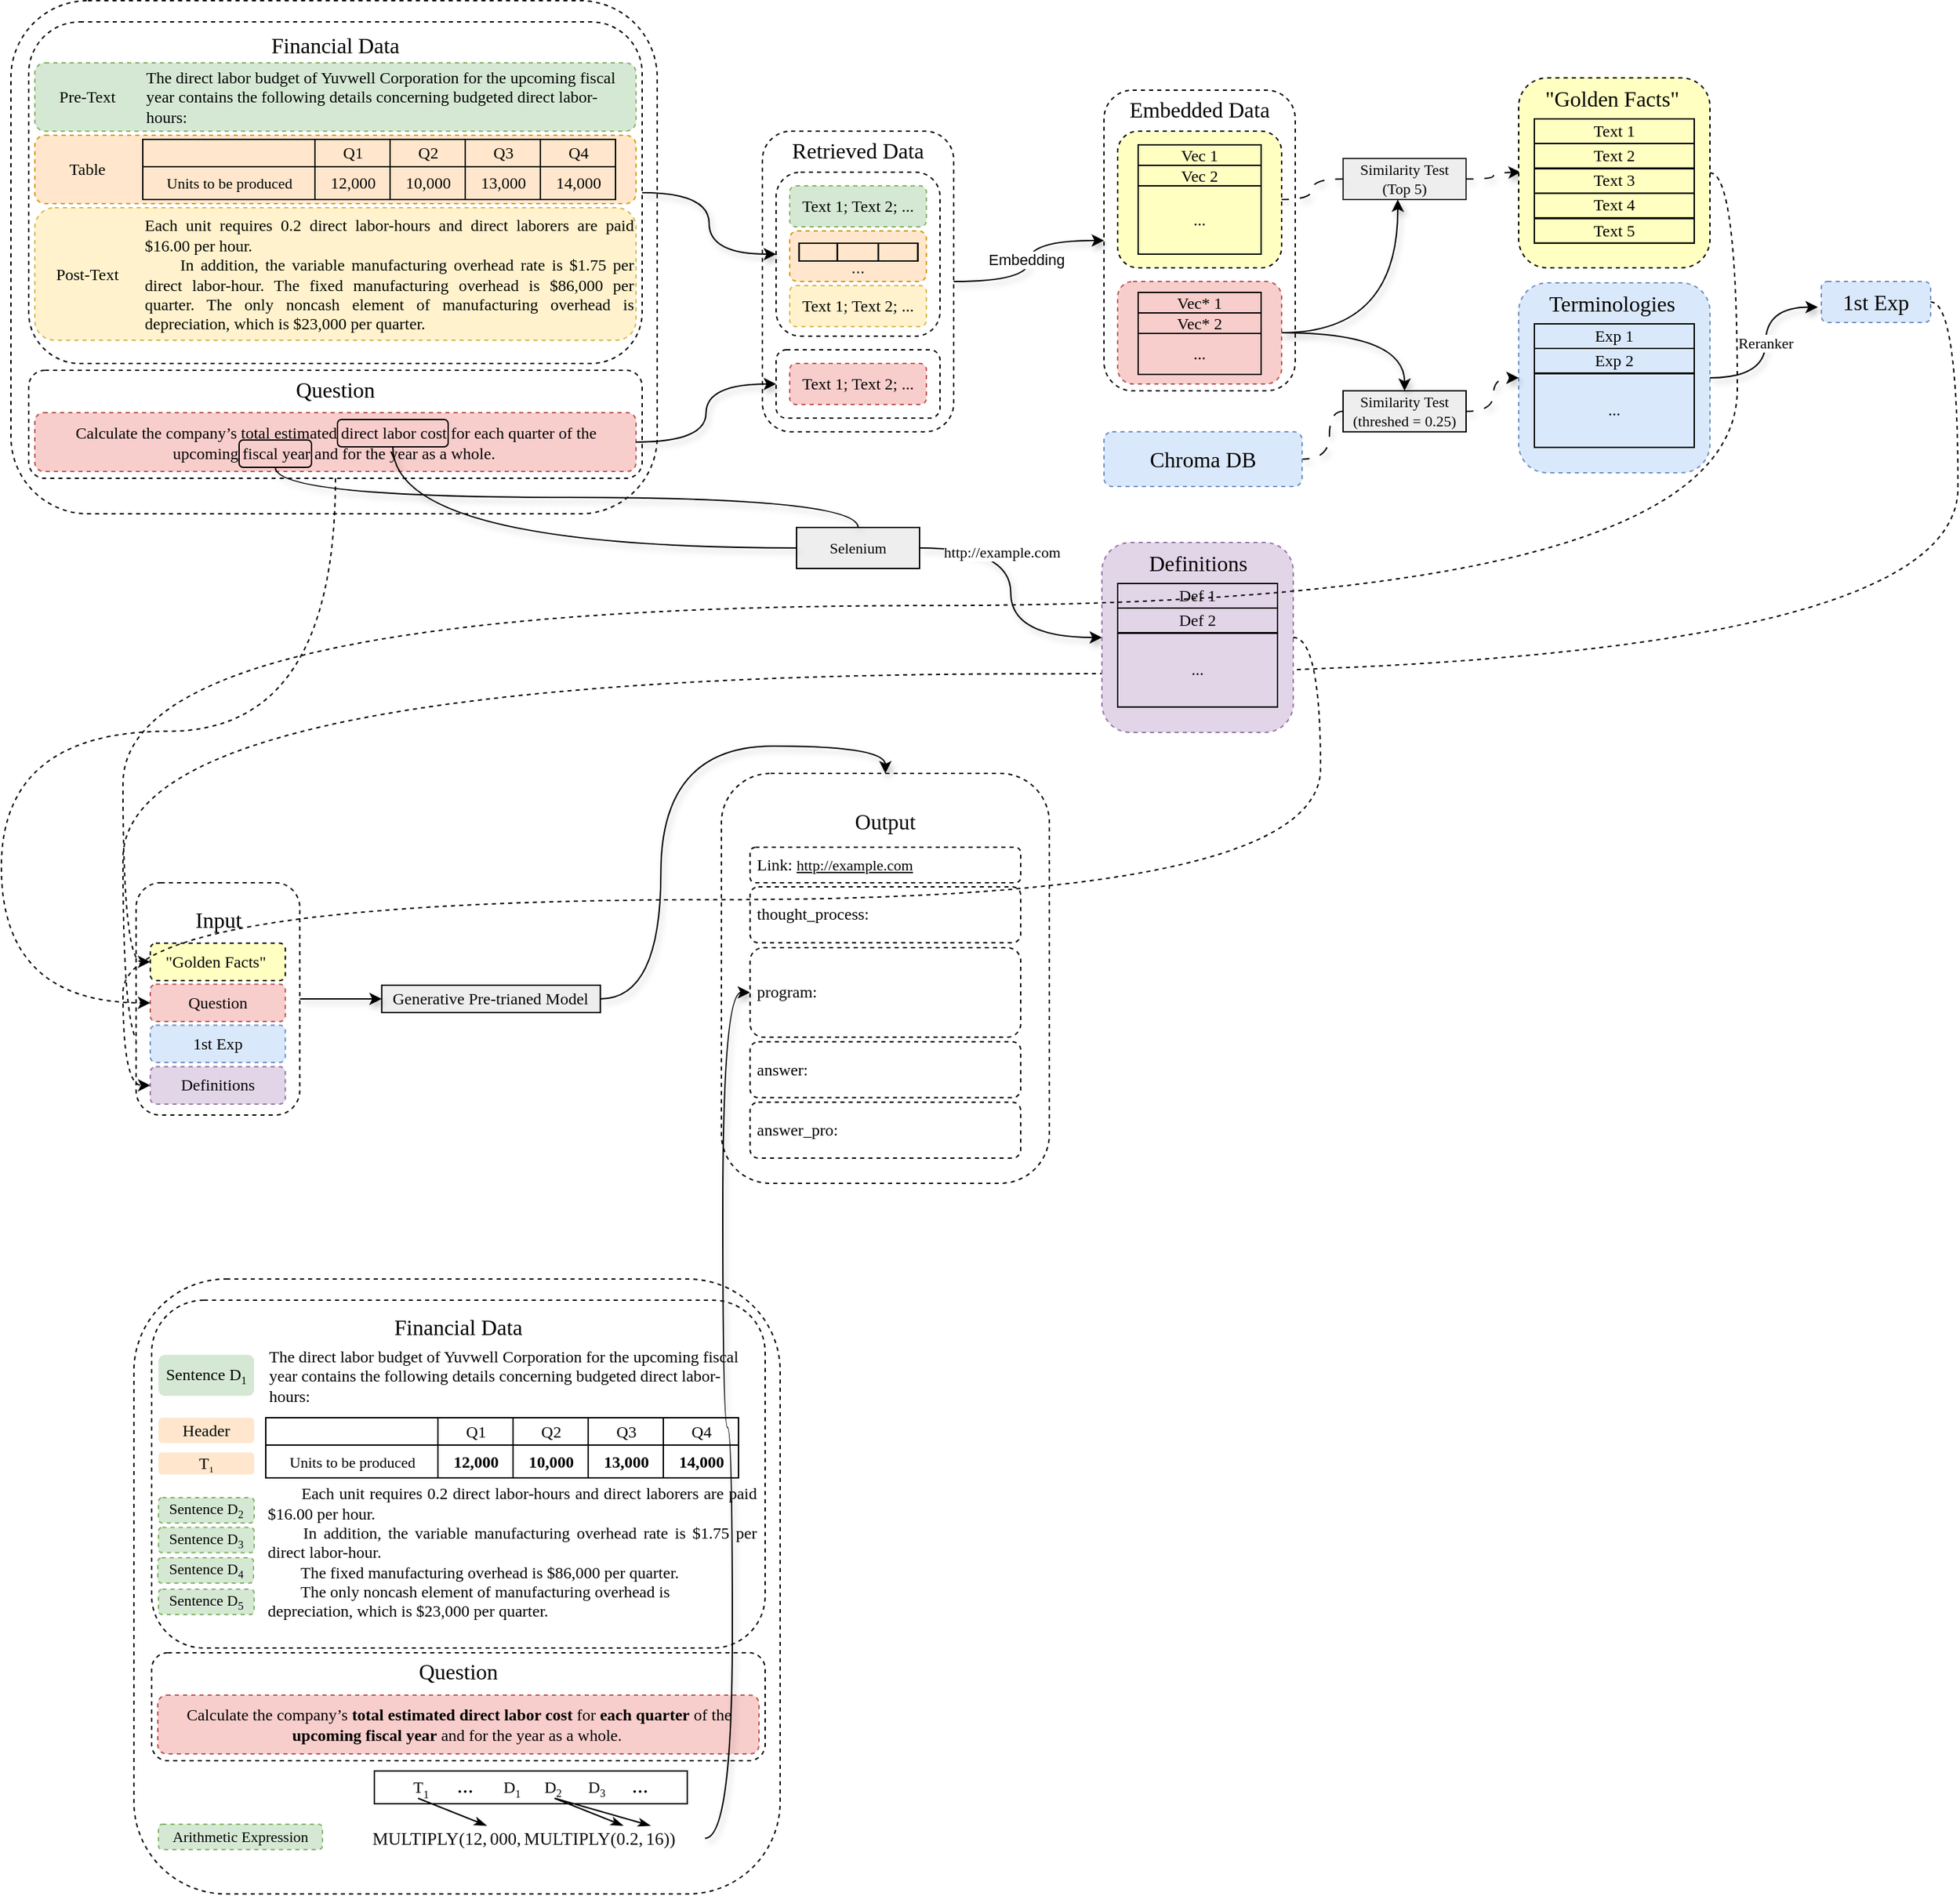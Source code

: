 <mxfile version="24.2.1" type="github" pages="2">
  <diagram name="Page-1" id="c7558073-3199-34d8-9f00-42111426c3f3">
    <mxGraphModel dx="2703" dy="1843" grid="1" gridSize="10" guides="1" tooltips="1" connect="1" arrows="1" fold="1" page="1" pageScale="1" pageWidth="2336" pageHeight="1654" background="none" math="0" shadow="0">
      <root>
        <mxCell id="0" />
        <mxCell id="1" parent="0" />
        <mxCell id="8lQEx15QJK0aQOlj2Dff-179" value="" style="group;movable=1;resizable=1;rotatable=1;deletable=1;editable=1;locked=0;connectable=1;" vertex="1" connectable="0" parent="1">
          <mxGeometry x="33" y="40" width="497" height="390" as="geometry" />
        </mxCell>
        <mxCell id="8lQEx15QJK0aQOlj2Dff-180" value="" style="rounded=1;whiteSpace=wrap;html=1;dashed=1;movable=1;resizable=1;rotatable=1;deletable=1;editable=1;locked=0;connectable=1;" vertex="1" parent="8lQEx15QJK0aQOlj2Dff-179">
          <mxGeometry x="-13" y="-15.5" width="473" height="375.5" as="geometry" />
        </mxCell>
        <mxCell id="8lQEx15QJK0aQOlj2Dff-150" value="&lt;font face=&quot;Times New Roman&quot; style=&quot;font-size: 16px;&quot;&gt;Question&lt;/font&gt;&lt;div style=&quot;font-size: 11px;&quot;&gt;&lt;div style=&quot;&quot;&gt;&lt;font face=&quot;LVEGGYO8lpx8OsoNp6x9&quot; style=&quot;font-size: 11px;&quot;&gt;&amp;nbsp;&amp;nbsp;&lt;/font&gt;&lt;/div&gt;&lt;div style=&quot;&quot;&gt;&lt;font face=&quot;LVEGGYO8lpx8OsoNp6x9&quot; style=&quot;font-size: 11px;&quot;&gt;&lt;br&gt;&lt;/font&gt;&lt;/div&gt;&lt;div style=&quot;&quot;&gt;&lt;font face=&quot;LVEGGYO8lpx8OsoNp6x9&quot;&gt;&lt;br&gt;&lt;/font&gt;&lt;/div&gt;&lt;div style=&quot;&quot;&gt;&lt;br&gt;&lt;/div&gt;&lt;/div&gt;" style="rounded=1;whiteSpace=wrap;html=1;dashed=1;movable=1;resizable=1;rotatable=1;deletable=1;editable=1;locked=0;connectable=1;" vertex="1" parent="8lQEx15QJK0aQOlj2Dff-179">
          <mxGeometry y="255" width="449" height="79" as="geometry" />
        </mxCell>
        <mxCell id="8lQEx15QJK0aQOlj2Dff-146" value="&lt;div style=&quot;font-size: 15px;&quot;&gt;&lt;font style=&quot;font-size: 15px;&quot; face=&quot;Times New Roman&quot;&gt;&lt;br&gt;&lt;/font&gt;&lt;/div&gt;&lt;font style=&quot;font-size: 16px;&quot; face=&quot;Times New Roman&quot;&gt;Financial Data&lt;/font&gt;&lt;div style=&quot;font-size: 15px;&quot;&gt;&lt;font style=&quot;font-size: 15px;&quot; face=&quot;Times New Roman&quot;&gt;&lt;br&gt;&lt;/font&gt;&lt;/div&gt;&lt;div style=&quot;font-size: 15px;&quot;&gt;&lt;font style=&quot;font-size: 15px;&quot; face=&quot;Times New Roman&quot;&gt;&lt;br&gt;&lt;/font&gt;&lt;/div&gt;&lt;div style=&quot;font-size: 15px;&quot;&gt;&lt;font style=&quot;font-size: 15px;&quot; face=&quot;Times New Roman&quot;&gt;&lt;br&gt;&lt;/font&gt;&lt;/div&gt;&lt;div style=&quot;font-size: 15px;&quot;&gt;&lt;font style=&quot;font-size: 15px;&quot; face=&quot;Times New Roman&quot;&gt;&lt;br&gt;&lt;/font&gt;&lt;/div&gt;&lt;div style=&quot;font-size: 15px;&quot;&gt;&lt;font style=&quot;font-size: 15px;&quot; face=&quot;Times New Roman&quot;&gt;&lt;br&gt;&lt;/font&gt;&lt;/div&gt;&lt;div style=&quot;font-size: 15px;&quot;&gt;&lt;font style=&quot;font-size: 15px;&quot; face=&quot;Times New Roman&quot;&gt;&lt;br&gt;&lt;/font&gt;&lt;/div&gt;&lt;div style=&quot;font-size: 15px;&quot;&gt;&lt;font style=&quot;font-size: 15px;&quot; face=&quot;Times New Roman&quot;&gt;&lt;br&gt;&lt;/font&gt;&lt;/div&gt;&lt;div style=&quot;font-size: 15px;&quot;&gt;&lt;font style=&quot;font-size: 15px;&quot; face=&quot;Times New Roman&quot;&gt;&lt;br&gt;&lt;/font&gt;&lt;/div&gt;&lt;div style=&quot;font-size: 15px;&quot;&gt;&lt;font style=&quot;font-size: 15px;&quot; face=&quot;Times New Roman&quot;&gt;&lt;br&gt;&lt;/font&gt;&lt;/div&gt;&lt;div style=&quot;font-size: 15px;&quot;&gt;&lt;font style=&quot;font-size: 15px;&quot; face=&quot;Times New Roman&quot;&gt;&lt;br&gt;&lt;/font&gt;&lt;/div&gt;&lt;div style=&quot;font-size: 15px;&quot;&gt;&lt;font style=&quot;font-size: 15px;&quot; face=&quot;Times New Roman&quot;&gt;&lt;br&gt;&lt;/font&gt;&lt;/div&gt;&lt;div style=&quot;font-size: 15px;&quot;&gt;&lt;font style=&quot;font-size: 15px;&quot; face=&quot;Times New Roman&quot;&gt;&lt;br&gt;&lt;/font&gt;&lt;/div&gt;&lt;div style=&quot;font-size: 15px;&quot;&gt;&lt;br&gt;&lt;/div&gt;" style="rounded=1;whiteSpace=wrap;html=1;dashed=1;movable=1;resizable=1;rotatable=1;deletable=1;editable=1;locked=0;connectable=1;" vertex="1" parent="8lQEx15QJK0aQOlj2Dff-179">
          <mxGeometry width="449" height="250" as="geometry" />
        </mxCell>
        <mxCell id="8lQEx15QJK0aQOlj2Dff-97" value="&lt;blockquote style=&quot;margin: 0 0 0 40px; border: none; padding: 0px;&quot;&gt;&lt;blockquote style=&quot;text-align: left; margin: 0px 0px 0px 40px; border: none; padding: 0px;&quot;&gt;&lt;span style=&quot;font-family: &amp;quot;Times New Roman&amp;quot;; text-indent: 32px;&quot;&gt;The direct labor budget of Yuvwell Corporation for the upcoming fiscal year contains the following details concerning budgeted direct labor-hours:&lt;/span&gt;&lt;br&gt;&lt;/blockquote&gt;&lt;/blockquote&gt;" style="rounded=1;whiteSpace=wrap;html=1;fillColor=#d5e8d4;strokeColor=#82b366;movable=1;resizable=1;rotatable=1;deletable=1;editable=1;locked=0;connectable=1;dashed=1;" vertex="1" parent="8lQEx15QJK0aQOlj2Dff-179">
          <mxGeometry x="4.5" y="30" width="440" height="50" as="geometry" />
        </mxCell>
        <mxCell id="8lQEx15QJK0aQOlj2Dff-99" value="&lt;font face=&quot;Times New Roman&quot;&gt;Pre-T&lt;span style=&quot;background-color: initial;&quot;&gt;ext&lt;/span&gt;&lt;/font&gt;" style="rounded=1;whiteSpace=wrap;html=1;fillColor=#d5e8d4;strokeColor=none;dashed=1;movable=1;resizable=1;rotatable=1;deletable=1;editable=1;locked=0;connectable=1;" vertex="1" parent="8lQEx15QJK0aQOlj2Dff-179">
          <mxGeometry x="15.5" y="40" width="54" height="30" as="geometry" />
        </mxCell>
        <mxCell id="8lQEx15QJK0aQOlj2Dff-116" value="&lt;blockquote style=&quot;margin: 0 0 0 40px; border: none; padding: 0px;&quot;&gt;&lt;blockquote style=&quot;text-align: left; margin: 0px 0px 0px 40px; border: none; padding: 0px;&quot;&gt;&lt;br&gt;&lt;/blockquote&gt;&lt;/blockquote&gt;" style="rounded=1;whiteSpace=wrap;html=1;fillColor=#ffe6cc;strokeColor=#d79b00;movable=1;resizable=1;rotatable=1;deletable=1;editable=1;locked=0;connectable=1;dashed=1;" vertex="1" parent="8lQEx15QJK0aQOlj2Dff-179">
          <mxGeometry x="4.5" y="83" width="440" height="50" as="geometry" />
        </mxCell>
        <mxCell id="8lQEx15QJK0aQOlj2Dff-117" value="&lt;font face=&quot;Times New Roman&quot;&gt;Table&lt;/font&gt;" style="rounded=1;whiteSpace=wrap;html=1;fillColor=#ffe6cc;strokeColor=none;dashed=1;movable=1;resizable=1;rotatable=1;deletable=1;editable=1;locked=0;connectable=1;" vertex="1" parent="8lQEx15QJK0aQOlj2Dff-179">
          <mxGeometry x="15.5" y="93" width="54" height="30" as="geometry" />
        </mxCell>
        <mxCell id="8lQEx15QJK0aQOlj2Dff-101" value="" style="childLayout=tableLayout;recursiveResize=0;shadow=0;fillColor=none;movable=1;resizable=1;rotatable=1;deletable=1;editable=1;locked=0;connectable=1;" vertex="1" parent="8lQEx15QJK0aQOlj2Dff-179">
          <mxGeometry x="83.5" y="86" width="236" height="44" as="geometry" />
        </mxCell>
        <mxCell id="8lQEx15QJK0aQOlj2Dff-102" value="" style="shape=tableRow;horizontal=0;startSize=0;swimlaneHead=0;swimlaneBody=0;top=0;left=0;bottom=0;right=0;dropTarget=0;collapsible=0;recursiveResize=0;expand=0;fontStyle=0;fillColor=none;strokeColor=inherit;movable=1;resizable=1;rotatable=1;deletable=1;editable=1;locked=0;connectable=1;" vertex="1" parent="8lQEx15QJK0aQOlj2Dff-101">
          <mxGeometry width="236" height="20" as="geometry" />
        </mxCell>
        <mxCell id="8lQEx15QJK0aQOlj2Dff-103" value="" style="connectable=1;recursiveResize=0;strokeColor=inherit;fillColor=none;align=center;whiteSpace=wrap;html=1;movable=1;resizable=1;rotatable=1;deletable=1;editable=1;locked=0;" vertex="1" parent="8lQEx15QJK0aQOlj2Dff-102">
          <mxGeometry width="126" height="20" as="geometry">
            <mxRectangle width="126" height="20" as="alternateBounds" />
          </mxGeometry>
        </mxCell>
        <mxCell id="8lQEx15QJK0aQOlj2Dff-104" value="&lt;font face=&quot;Times New Roman&quot;&gt;Q1&lt;/font&gt;" style="connectable=1;recursiveResize=0;strokeColor=inherit;fillColor=none;align=center;whiteSpace=wrap;html=1;movable=1;resizable=1;rotatable=1;deletable=1;editable=1;locked=0;" vertex="1" parent="8lQEx15QJK0aQOlj2Dff-102">
          <mxGeometry x="126" width="55" height="20" as="geometry">
            <mxRectangle width="55" height="20" as="alternateBounds" />
          </mxGeometry>
        </mxCell>
        <mxCell id="8lQEx15QJK0aQOlj2Dff-105" value="&lt;font face=&quot;Times New Roman&quot;&gt;Q2&lt;/font&gt;" style="connectable=1;recursiveResize=0;strokeColor=inherit;fillColor=none;align=center;whiteSpace=wrap;html=1;movable=1;resizable=1;rotatable=1;deletable=1;editable=1;locked=0;" vertex="1" parent="8lQEx15QJK0aQOlj2Dff-102">
          <mxGeometry x="181" width="55" height="20" as="geometry">
            <mxRectangle width="55" height="20" as="alternateBounds" />
          </mxGeometry>
        </mxCell>
        <mxCell id="8lQEx15QJK0aQOlj2Dff-106" style="shape=tableRow;horizontal=0;startSize=0;swimlaneHead=0;swimlaneBody=0;top=0;left=0;bottom=0;right=0;dropTarget=0;collapsible=0;recursiveResize=0;expand=0;fontStyle=0;fillColor=none;strokeColor=inherit;movable=1;resizable=1;rotatable=1;deletable=1;editable=1;locked=0;connectable=1;" vertex="1" parent="8lQEx15QJK0aQOlj2Dff-101">
          <mxGeometry y="20" width="236" height="24" as="geometry" />
        </mxCell>
        <mxCell id="8lQEx15QJK0aQOlj2Dff-107" value="&lt;span style=&quot;font-family: &amp;quot;Times New Roman&amp;quot;; font-size: 11px;&quot;&gt;Units to be produced&lt;/span&gt;" style="connectable=1;recursiveResize=0;strokeColor=inherit;fillColor=none;align=center;whiteSpace=wrap;html=1;movable=1;resizable=1;rotatable=1;deletable=1;editable=1;locked=0;" vertex="1" parent="8lQEx15QJK0aQOlj2Dff-106">
          <mxGeometry width="126" height="24" as="geometry">
            <mxRectangle width="126" height="24" as="alternateBounds" />
          </mxGeometry>
        </mxCell>
        <mxCell id="8lQEx15QJK0aQOlj2Dff-108" value="&lt;font face=&quot;Times New Roman&quot;&gt;12,000&lt;/font&gt;" style="connectable=1;recursiveResize=0;strokeColor=inherit;fillColor=none;align=center;whiteSpace=wrap;html=1;movable=1;resizable=1;rotatable=1;deletable=1;editable=1;locked=0;" vertex="1" parent="8lQEx15QJK0aQOlj2Dff-106">
          <mxGeometry x="126" width="55" height="24" as="geometry">
            <mxRectangle width="55" height="24" as="alternateBounds" />
          </mxGeometry>
        </mxCell>
        <mxCell id="8lQEx15QJK0aQOlj2Dff-109" value="&lt;font face=&quot;Times New Roman&quot;&gt;10,000&lt;/font&gt;" style="connectable=1;recursiveResize=0;strokeColor=inherit;fillColor=none;align=center;whiteSpace=wrap;html=1;movable=1;resizable=1;rotatable=1;deletable=1;editable=1;locked=0;" vertex="1" parent="8lQEx15QJK0aQOlj2Dff-106">
          <mxGeometry x="181" width="55" height="24" as="geometry">
            <mxRectangle width="55" height="24" as="alternateBounds" />
          </mxGeometry>
        </mxCell>
        <mxCell id="8lQEx15QJK0aQOlj2Dff-134" value="" style="childLayout=tableLayout;recursiveResize=0;shadow=0;fillColor=none;movable=1;resizable=1;rotatable=1;deletable=1;editable=1;locked=0;connectable=1;" vertex="1" parent="8lQEx15QJK0aQOlj2Dff-179">
          <mxGeometry x="319.5" y="86" width="110" height="44" as="geometry" />
        </mxCell>
        <mxCell id="8lQEx15QJK0aQOlj2Dff-135" value="" style="shape=tableRow;horizontal=0;startSize=0;swimlaneHead=0;swimlaneBody=0;top=0;left=0;bottom=0;right=0;dropTarget=0;collapsible=0;recursiveResize=0;expand=0;fontStyle=0;fillColor=none;strokeColor=inherit;movable=1;resizable=1;rotatable=1;deletable=1;editable=1;locked=0;connectable=1;" vertex="1" parent="8lQEx15QJK0aQOlj2Dff-134">
          <mxGeometry width="110" height="20" as="geometry" />
        </mxCell>
        <mxCell id="8lQEx15QJK0aQOlj2Dff-136" value="&lt;font face=&quot;Times New Roman&quot;&gt;Q3&lt;/font&gt;" style="connectable=1;recursiveResize=0;strokeColor=inherit;fillColor=none;align=center;whiteSpace=wrap;html=1;movable=1;resizable=1;rotatable=1;deletable=1;editable=1;locked=0;" vertex="1" parent="8lQEx15QJK0aQOlj2Dff-135">
          <mxGeometry width="55" height="20" as="geometry">
            <mxRectangle width="55" height="20" as="alternateBounds" />
          </mxGeometry>
        </mxCell>
        <mxCell id="8lQEx15QJK0aQOlj2Dff-137" value="&lt;font face=&quot;Times New Roman&quot;&gt;Q4&lt;/font&gt;" style="connectable=1;recursiveResize=0;strokeColor=inherit;fillColor=none;align=center;whiteSpace=wrap;html=1;movable=1;resizable=1;rotatable=1;deletable=1;editable=1;locked=0;" vertex="1" parent="8lQEx15QJK0aQOlj2Dff-135">
          <mxGeometry x="55" width="55" height="20" as="geometry">
            <mxRectangle width="55" height="20" as="alternateBounds" />
          </mxGeometry>
        </mxCell>
        <mxCell id="8lQEx15QJK0aQOlj2Dff-138" value="" style="connectable=1;recursiveResize=0;strokeColor=inherit;fillColor=none;align=center;whiteSpace=wrap;html=1;movable=1;resizable=1;rotatable=1;deletable=1;editable=1;locked=0;" vertex="1" parent="8lQEx15QJK0aQOlj2Dff-135">
          <mxGeometry x="110" height="20" as="geometry">
            <mxRectangle height="20" as="alternateBounds" />
          </mxGeometry>
        </mxCell>
        <mxCell id="8lQEx15QJK0aQOlj2Dff-139" style="shape=tableRow;horizontal=0;startSize=0;swimlaneHead=0;swimlaneBody=0;top=0;left=0;bottom=0;right=0;dropTarget=0;collapsible=0;recursiveResize=0;expand=0;fontStyle=0;fillColor=none;strokeColor=inherit;movable=1;resizable=1;rotatable=1;deletable=1;editable=1;locked=0;connectable=1;" vertex="1" parent="8lQEx15QJK0aQOlj2Dff-134">
          <mxGeometry y="20" width="110" height="24" as="geometry" />
        </mxCell>
        <mxCell id="8lQEx15QJK0aQOlj2Dff-140" value="&lt;font face=&quot;Times New Roman&quot;&gt;13,000&lt;/font&gt;" style="connectable=1;recursiveResize=0;strokeColor=inherit;fillColor=none;align=center;whiteSpace=wrap;html=1;movable=1;resizable=1;rotatable=1;deletable=1;editable=1;locked=0;" vertex="1" parent="8lQEx15QJK0aQOlj2Dff-139">
          <mxGeometry width="55" height="24" as="geometry">
            <mxRectangle width="55" height="24" as="alternateBounds" />
          </mxGeometry>
        </mxCell>
        <mxCell id="8lQEx15QJK0aQOlj2Dff-141" value="&lt;font face=&quot;Times New Roman&quot;&gt;14,000&lt;/font&gt;" style="connectable=1;recursiveResize=0;strokeColor=inherit;fillColor=none;align=center;whiteSpace=wrap;html=1;movable=1;resizable=1;rotatable=1;deletable=1;editable=1;locked=0;" vertex="1" parent="8lQEx15QJK0aQOlj2Dff-139">
          <mxGeometry x="55" width="55" height="24" as="geometry">
            <mxRectangle width="55" height="24" as="alternateBounds" />
          </mxGeometry>
        </mxCell>
        <mxCell id="8lQEx15QJK0aQOlj2Dff-142" value="" style="connectable=1;recursiveResize=0;strokeColor=inherit;fillColor=none;align=center;whiteSpace=wrap;html=1;movable=1;resizable=1;rotatable=1;deletable=1;editable=1;locked=0;" vertex="1" parent="8lQEx15QJK0aQOlj2Dff-139">
          <mxGeometry x="110" height="24" as="geometry">
            <mxRectangle height="24" as="alternateBounds" />
          </mxGeometry>
        </mxCell>
        <mxCell id="8lQEx15QJK0aQOlj2Dff-143" value="&lt;blockquote style=&quot;margin: 0 0 0 40px; border: none; padding: 0px;&quot;&gt;&lt;blockquote style=&quot;margin: 0px 0px 0px 40px; border: none; padding: 0px;&quot;&gt;&lt;div style=&quot;text-align: justify;&quot;&gt;&lt;span style=&quot;font-family: &amp;quot;Times New Roman&amp;quot;; background-color: initial;&quot;&gt;Each unit requires 0.2 direct labor-hours and direct laborers are paid $16.00 per hour.&lt;/span&gt;&lt;/div&gt;&lt;font face=&quot;Times New Roman&quot;&gt;&lt;div style=&quot;text-align: justify;&quot;&gt;&lt;span style=&quot;background-color: initial;&quot;&gt;&lt;span style=&quot;white-space: pre;&quot;&gt;&#x9;&lt;/span&gt;In addition, the variable manufacturing overhead rate is $1.75 per direct labor-hour. The fixed&amp;nbsp;&lt;/span&gt;&lt;span style=&quot;background-color: initial;&quot;&gt;manufacturing overhead is $86,000 per quarter. The only noncash element of manufacturing over&lt;/span&gt;&lt;span style=&quot;background-color: initial;&quot;&gt;head is depreciation, which is $23,000 per quarter.&lt;/span&gt;&lt;/div&gt;&lt;/font&gt;&lt;/blockquote&gt;&lt;/blockquote&gt;" style="rounded=1;whiteSpace=wrap;html=1;fillColor=#fff2cc;strokeColor=#d6b656;movable=1;resizable=1;rotatable=1;deletable=1;editable=1;locked=0;connectable=1;dashed=1;align=right;" vertex="1" parent="8lQEx15QJK0aQOlj2Dff-179">
          <mxGeometry x="4.5" y="136" width="440" height="97" as="geometry" />
        </mxCell>
        <mxCell id="8lQEx15QJK0aQOlj2Dff-144" value="&lt;font face=&quot;Times New Roman&quot;&gt;Post&lt;/font&gt;&lt;span style=&quot;font-family: &amp;quot;Times New Roman&amp;quot;; background-color: initial;&quot;&gt;-T&lt;/span&gt;&lt;span style=&quot;font-family: &amp;quot;Times New Roman&amp;quot;; background-color: initial;&quot;&gt;ext&lt;/span&gt;" style="rounded=1;whiteSpace=wrap;html=1;fillColor=#fff2cc;strokeColor=none;dashed=1;movable=1;resizable=1;rotatable=1;deletable=1;editable=1;locked=0;connectable=1;" vertex="1" parent="8lQEx15QJK0aQOlj2Dff-179">
          <mxGeometry x="15.5" y="169.5" width="54" height="30" as="geometry" />
        </mxCell>
        <mxCell id="8lQEx15QJK0aQOlj2Dff-176" value="&lt;blockquote style=&quot;margin: 0 0 0 40px; border: none; padding: 0px;&quot;&gt;&lt;/blockquote&gt;&lt;span style=&quot;background-color: initial; font-family: &amp;quot;Times New Roman&amp;quot;;&quot;&gt;Calculate the company’s total estimated direct labor cost for each quarter of the upcoming&amp;nbsp;&lt;/span&gt;&lt;span style=&quot;background-color: initial; font-family: &amp;quot;Times New Roman&amp;quot;;&quot;&gt;fiscal year and for the year as a whole.&amp;nbsp;&lt;/span&gt;" style="rounded=1;whiteSpace=wrap;html=1;fillColor=#f8cecc;strokeColor=#b85450;movable=1;resizable=1;rotatable=1;deletable=1;editable=1;locked=0;connectable=1;dashed=1;align=center;" vertex="1" parent="8lQEx15QJK0aQOlj2Dff-179">
          <mxGeometry x="4.5" y="286" width="440" height="43" as="geometry" />
        </mxCell>
        <mxCell id="Tq0ni2vjePYTCpWP9eTG-8" value="&lt;span style=&quot;color: rgba(0, 0, 0, 0); font-family: monospace; font-size: 0px; text-align: start; text-wrap: nowrap;&quot;&gt;%3CmxGraphModel%3E%3Croot%3E%3CmxCell%20id%3D%220%22%2F%3E%3CmxCell%20id%3D%221%22%20parent%3D%220%22%2F%3E%3CmxCell%20id%3D%222%22%20value%3D%22%22%20style%3D%22group%3Bmovable%3D1%3Bresizable%3D1%3Brotatable%3D1%3Bdeletable%3D1%3Beditable%3D1%3Blocked%3D0%3Bconnectable%3D1%3B%22%20vertex%3D%221%22%20connectable%3D%220%22%20parent%3D%221%22%3E%3CmxGeometry%20x%3D%2233%22%20y%3D%2240%22%20width%3D%22497%22%20height%3D%22390%22%20as%3D%22geometry%22%2F%3E%3C%2FmxCell%3E%3CmxCell%20id%3D%223%22%20value%3D%22%22%20style%3D%22rounded%3D1%3BwhiteSpace%3Dwrap%3Bhtml%3D1%3Bdashed%3D1%3Bmovable%3D1%3Bresizable%3D1%3Brotatable%3D1%3Bdeletable%3D1%3Beditable%3D1%3Blocked%3D0%3Bconnectable%3D1%3B%22%20vertex%3D%221%22%20parent%3D%222%22%3E%3CmxGeometry%20x%3D%22-13%22%20y%3D%22-15.5%22%20width%3D%22473%22%20height%3D%22375.5%22%20as%3D%22geometry%22%2F%3E%3C%2FmxCell%3E%3CmxCell%20id%3D%224%22%20value%3D%22%26lt%3Bfont%20face%3D%26quot%3BTimes%20New%20Roman%26quot%3B%20style%3D%26quot%3Bfont-size%3A%2016px%3B%26quot%3B%26gt%3BQuestion%26lt%3B%2Ffont%26gt%3B%26lt%3Bdiv%20style%3D%26quot%3Bfont-size%3A%2011px%3B%26quot%3B%26gt%3B%26lt%3Bdiv%20style%3D%26quot%3B%26quot%3B%26gt%3B%26lt%3Bfont%20face%3D%26quot%3BLVEGGYO8lpx8OsoNp6x9%26quot%3B%20style%3D%26quot%3Bfont-size%3A%2011px%3B%26quot%3B%26gt%3B%26amp%3Bnbsp%3B%26amp%3Bnbsp%3B%26lt%3B%2Ffont%26gt%3B%26lt%3B%2Fdiv%26gt%3B%26lt%3Bdiv%20style%3D%26quot%3B%26quot%3B%26gt%3B%26lt%3Bfont%20face%3D%26quot%3BLVEGGYO8lpx8OsoNp6x9%26quot%3B%20style%3D%26quot%3Bfont-size%3A%2011px%3B%26quot%3B%26gt%3B%26lt%3Bbr%26gt%3B%26lt%3B%2Ffont%26gt%3B%26lt%3B%2Fdiv%26gt%3B%26lt%3Bdiv%20style%3D%26quot%3B%26quot%3B%26gt%3B%26lt%3Bfont%20face%3D%26quot%3BLVEGGYO8lpx8OsoNp6x9%26quot%3B%26gt%3B%26lt%3Bbr%26gt%3B%26lt%3B%2Ffont%26gt%3B%26lt%3B%2Fdiv%26gt%3B%26lt%3Bdiv%20style%3D%26quot%3B%26quot%3B%26gt%3B%26lt%3Bbr%26gt%3B%26lt%3B%2Fdiv%26gt%3B%26lt%3B%2Fdiv%26gt%3B%22%20style%3D%22rounded%3D1%3BwhiteSpace%3Dwrap%3Bhtml%3D1%3Bdashed%3D1%3Bmovable%3D1%3Bresizable%3D1%3Brotatable%3D1%3Bdeletable%3D1%3Beditable%3D1%3Blocked%3D0%3Bconnectable%3D1%3B%22%20vertex%3D%221%22%20parent%3D%222%22%3E%3CmxGeometry%20y%3D%22255%22%20width%3D%22449%22%20height%3D%2279%22%20as%3D%22geometry%22%2F%3E%3C%2FmxCell%3E%3CmxCell%20id%3D%225%22%20value%3D%22%26lt%3Bdiv%20style%3D%26quot%3Bfont-size%3A%2015px%3B%26quot%3B%26gt%3B%26lt%3Bfont%20style%3D%26quot%3Bfont-size%3A%2015px%3B%26quot%3B%20face%3D%26quot%3BTimes%20New%20Roman%26quot%3B%26gt%3B%26lt%3Bbr%26gt%3B%26lt%3B%2Ffont%26gt%3B%26lt%3B%2Fdiv%26gt%3B%26lt%3Bfont%20style%3D%26quot%3Bfont-size%3A%2016px%3B%26quot%3B%20face%3D%26quot%3BTimes%20New%20Roman%26quot%3B%26gt%3BFinancial%20Data%26lt%3B%2Ffont%26gt%3B%26lt%3Bdiv%20style%3D%26quot%3Bfont-size%3A%2015px%3B%26quot%3B%26gt%3B%26lt%3Bfont%20style%3D%26quot%3Bfont-size%3A%2015px%3B%26quot%3B%20face%3D%26quot%3BTimes%20New%20Roman%26quot%3B%26gt%3B%26lt%3Bbr%26gt%3B%26lt%3B%2Ffont%26gt%3B%26lt%3B%2Fdiv%26gt%3B%26lt%3Bdiv%20style%3D%26quot%3Bfont-size%3A%2015px%3B%26quot%3B%26gt%3B%26lt%3Bfont%20style%3D%26quot%3Bfont-size%3A%2015px%3B%26quot%3B%20face%3D%26quot%3BTimes%20New%20Roman%26quot%3B%26gt%3B%26lt%3Bbr%26gt%3B%26lt%3B%2Ffont%26gt%3B%26lt%3B%2Fdiv%26gt%3B%26lt%3Bdiv%20style%3D%26quot%3Bfont-size%3A%2015px%3B%26quot%3B%26gt%3B%26lt%3Bfont%20style%3D%26quot%3Bfont-size%3A%2015px%3B%26quot%3B%20face%3D%26quot%3BTimes%20New%20Roman%26quot%3B%26gt%3B%26lt%3Bbr%26gt%3B%26lt%3B%2Ffont%26gt%3B%26lt%3B%2Fdiv%26gt%3B%26lt%3Bdiv%20style%3D%26quot%3Bfont-size%3A%2015px%3B%26quot%3B%26gt%3B%26lt%3Bfont%20style%3D%26quot%3Bfont-size%3A%2015px%3B%26quot%3B%20face%3D%26quot%3BTimes%20New%20Roman%26quot%3B%26gt%3B%26lt%3Bbr%26gt%3B%26lt%3B%2Ffont%26gt%3B%26lt%3B%2Fdiv%26gt%3B%26lt%3Bdiv%20style%3D%26quot%3Bfont-size%3A%2015px%3B%26quot%3B%26gt%3B%26lt%3Bfont%20style%3D%26quot%3Bfont-size%3A%2015px%3B%26quot%3B%20face%3D%26quot%3BTimes%20New%20Roman%26quot%3B%26gt%3B%26lt%3Bbr%26gt%3B%26lt%3B%2Ffont%26gt%3B%26lt%3B%2Fdiv%26gt%3B%26lt%3Bdiv%20style%3D%26quot%3Bfont-size%3A%2015px%3B%26quot%3B%26gt%3B%26lt%3Bfont%20style%3D%26quot%3Bfont-size%3A%2015px%3B%26quot%3B%20face%3D%26quot%3BTimes%20New%20Roman%26quot%3B%26gt%3B%26lt%3Bbr%26gt%3B%26lt%3B%2Ffont%26gt%3B%26lt%3B%2Fdiv%26gt%3B%26lt%3Bdiv%20style%3D%26quot%3Bfont-size%3A%2015px%3B%26quot%3B%26gt%3B%26lt%3Bfont%20style%3D%26quot%3Bfont-size%3A%2015px%3B%26quot%3B%20face%3D%26quot%3BTimes%20New%20Roman%26quot%3B%26gt%3B%26lt%3Bbr%26gt%3B%26lt%3B%2Ffont%26gt%3B%26lt%3B%2Fdiv%26gt%3B%26lt%3Bdiv%20style%3D%26quot%3Bfont-size%3A%2015px%3B%26quot%3B%26gt%3B%26lt%3Bfont%20style%3D%26quot%3Bfont-size%3A%2015px%3B%26quot%3B%20face%3D%26quot%3BTimes%20New%20Roman%26quot%3B%26gt%3B%26lt%3Bbr%26gt%3B%26lt%3B%2Ffont%26gt%3B%26lt%3B%2Fdiv%26gt%3B%26lt%3Bdiv%20style%3D%26quot%3Bfont-size%3A%2015px%3B%26quot%3B%26gt%3B%26lt%3Bfont%20style%3D%26quot%3Bfont-size%3A%2015px%3B%26quot%3B%20face%3D%26quot%3BTimes%20New%20Roman%26quot%3B%26gt%3B%26lt%3Bbr%26gt%3B%26lt%3B%2Ffont%26gt%3B%26lt%3B%2Fdiv%26gt%3B%26lt%3Bdiv%20style%3D%26quot%3Bfont-size%3A%2015px%3B%26quot%3B%26gt%3B%26lt%3Bfont%20style%3D%26quot%3Bfont-size%3A%2015px%3B%26quot%3B%20face%3D%26quot%3BTimes%20New%20Roman%26quot%3B%26gt%3B%26lt%3Bbr%26gt%3B%26lt%3B%2Ffont%26gt%3B%26lt%3B%2Fdiv%26gt%3B%26lt%3Bdiv%20style%3D%26quot%3Bfont-size%3A%2015px%3B%26quot%3B%26gt%3B%26lt%3Bfont%20style%3D%26quot%3Bfont-size%3A%2015px%3B%26quot%3B%20face%3D%26quot%3BTimes%20New%20Roman%26quot%3B%26gt%3B%26lt%3Bbr%26gt%3B%26lt%3B%2Ffont%26gt%3B%26lt%3B%2Fdiv%26gt%3B%26lt%3Bdiv%20style%3D%26quot%3Bfont-size%3A%2015px%3B%26quot%3B%26gt%3B%26lt%3Bfont%20style%3D%26quot%3Bfont-size%3A%2015px%3B%26quot%3B%20face%3D%26quot%3BTimes%20New%20Roman%26quot%3B%26gt%3B%26lt%3Bbr%26gt%3B%26lt%3B%2Ffont%26gt%3B%26lt%3B%2Fdiv%26gt%3B%26lt%3Bdiv%20style%3D%26quot%3Bfont-size%3A%2015px%3B%26quot%3B%26gt%3B%26lt%3Bbr%26gt%3B%26lt%3B%2Fdiv%26gt%3B%22%20style%3D%22rounded%3D1%3BwhiteSpace%3Dwrap%3Bhtml%3D1%3Bdashed%3D1%3Bmovable%3D1%3Bresizable%3D1%3Brotatable%3D1%3Bdeletable%3D1%3Beditable%3D1%3Blocked%3D0%3Bconnectable%3D1%3B%22%20vertex%3D%221%22%20parent%3D%222%22%3E%3CmxGeometry%20width%3D%22449%22%20height%3D%22250%22%20as%3D%22geometry%22%2F%3E%3C%2FmxCell%3E%3CmxCell%20id%3D%226%22%20value%3D%22%26lt%3Bblockquote%20style%3D%26quot%3Bmargin%3A%200%200%200%2040px%3B%20border%3A%20none%3B%20padding%3A%200px%3B%26quot%3B%26gt%3B%26lt%3Bblockquote%20style%3D%26quot%3Btext-align%3A%20left%3B%20margin%3A%200px%200px%200px%2040px%3B%20border%3A%20none%3B%20padding%3A%200px%3B%26quot%3B%26gt%3B%26lt%3Bspan%20style%3D%26quot%3Bfont-family%3A%20%26amp%3Bquot%3BTimes%20New%20Roman%26amp%3Bquot%3B%3B%20text-indent%3A%2032px%3B%26quot%3B%26gt%3BThe%20direct%20labor%20budget%20of%20Yuvwell%20Corporation%20for%20the%20upcoming%20fiscal%20year%20contains%20the%20following%20details%20concerning%20budgeted%20direct%20labor-hours%3A%26lt%3B%2Fspan%26gt%3B%26lt%3Bbr%26gt%3B%26lt%3B%2Fblockquote%26gt%3B%26lt%3B%2Fblockquote%26gt%3B%22%20style%3D%22rounded%3D1%3BwhiteSpace%3Dwrap%3Bhtml%3D1%3BfillColor%3D%23d5e8d4%3BstrokeColor%3D%2382b366%3Bmovable%3D1%3Bresizable%3D1%3Brotatable%3D1%3Bdeletable%3D1%3Beditable%3D1%3Blocked%3D0%3Bconnectable%3D1%3Bdashed%3D1%3B%22%20vertex%3D%221%22%20parent%3D%222%22%3E%3CmxGeometry%20x%3D%224.5%22%20y%3D%2230%22%20width%3D%22440%22%20height%3D%2250%22%20as%3D%22geometry%22%2F%3E%3C%2FmxCell%3E%3CmxCell%20id%3D%227%22%20value%3D%22%26lt%3Bfont%20face%3D%26quot%3BTimes%20New%20Roman%26quot%3B%26gt%3BPre-T%26lt%3Bspan%20style%3D%26quot%3Bbackground-color%3A%20initial%3B%26quot%3B%26gt%3Bext%26lt%3B%2Fspan%26gt%3B%26lt%3B%2Ffont%26gt%3B%22%20style%3D%22rounded%3D1%3BwhiteSpace%3Dwrap%3Bhtml%3D1%3BfillColor%3D%23d5e8d4%3BstrokeColor%3Dnone%3Bdashed%3D1%3Bmovable%3D1%3Bresizable%3D1%3Brotatable%3D1%3Bdeletable%3D1%3Beditable%3D1%3Blocked%3D0%3Bconnectable%3D1%3B%22%20vertex%3D%221%22%20parent%3D%222%22%3E%3CmxGeometry%20x%3D%2215.5%22%20y%3D%2240%22%20width%3D%2254%22%20height%3D%2230%22%20as%3D%22geometry%22%2F%3E%3C%2FmxCell%3E%3CmxCell%20id%3D%228%22%20value%3D%22%26lt%3Bblockquote%20style%3D%26quot%3Bmargin%3A%200%200%200%2040px%3B%20border%3A%20none%3B%20padding%3A%200px%3B%26quot%3B%26gt%3B%26lt%3Bblockquote%20style%3D%26quot%3Btext-align%3A%20left%3B%20margin%3A%200px%200px%200px%2040px%3B%20border%3A%20none%3B%20padding%3A%200px%3B%26quot%3B%26gt%3B%26lt%3Bbr%26gt%3B%26lt%3B%2Fblockquote%26gt%3B%26lt%3B%2Fblockquote%26gt%3B%22%20style%3D%22rounded%3D1%3BwhiteSpace%3Dwrap%3Bhtml%3D1%3BfillColor%3D%23ffe6cc%3BstrokeColor%3D%23d79b00%3Bmovable%3D1%3Bresizable%3D1%3Brotatable%3D1%3Bdeletable%3D1%3Beditable%3D1%3Blocked%3D0%3Bconnectable%3D1%3Bdashed%3D1%3B%22%20vertex%3D%221%22%20parent%3D%222%22%3E%3CmxGeometry%20x%3D%224.5%22%20y%3D%2283%22%20width%3D%22440%22%20height%3D%2250%22%20as%3D%22geometry%22%2F%3E%3C%2FmxCell%3E%3CmxCell%20id%3D%229%22%20value%3D%22%26lt%3Bfont%20face%3D%26quot%3BTimes%20New%20Roman%26quot%3B%26gt%3BTable%26lt%3B%2Ffont%26gt%3B%22%20style%3D%22rounded%3D1%3BwhiteSpace%3Dwrap%3Bhtml%3D1%3BfillColor%3D%23ffe6cc%3BstrokeColor%3Dnone%3Bdashed%3D1%3Bmovable%3D1%3Bresizable%3D1%3Brotatable%3D1%3Bdeletable%3D1%3Beditable%3D1%3Blocked%3D0%3Bconnectable%3D1%3B%22%20vertex%3D%221%22%20parent%3D%222%22%3E%3CmxGeometry%20x%3D%2215.5%22%20y%3D%2293%22%20width%3D%2254%22%20height%3D%2230%22%20as%3D%22geometry%22%2F%3E%3C%2FmxCell%3E%3CmxCell%20id%3D%2210%22%20value%3D%22%22%20style%3D%22childLayout%3DtableLayout%3BrecursiveResize%3D0%3Bshadow%3D0%3BfillColor%3Dnone%3Bmovable%3D1%3Bresizable%3D1%3Brotatable%3D1%3Bdeletable%3D1%3Beditable%3D1%3Blocked%3D0%3Bconnectable%3D1%3B%22%20vertex%3D%221%22%20parent%3D%222%22%3E%3CmxGeometry%20x%3D%2283.5%22%20y%3D%2286%22%20width%3D%22236%22%20height%3D%2244%22%20as%3D%22geometry%22%2F%3E%3C%2FmxCell%3E%3CmxCell%20id%3D%2211%22%20value%3D%22%22%20style%3D%22shape%3DtableRow%3Bhorizontal%3D0%3BstartSize%3D0%3BswimlaneHead%3D0%3BswimlaneBody%3D0%3Btop%3D0%3Bleft%3D0%3Bbottom%3D0%3Bright%3D0%3BdropTarget%3D0%3Bcollapsible%3D0%3BrecursiveResize%3D0%3Bexpand%3D0%3BfontStyle%3D0%3BfillColor%3Dnone%3BstrokeColor%3Dinherit%3Bmovable%3D1%3Bresizable%3D1%3Brotatable%3D1%3Bdeletable%3D1%3Beditable%3D1%3Blocked%3D0%3Bconnectable%3D1%3B%22%20vertex%3D%221%22%20parent%3D%2210%22%3E%3CmxGeometry%20width%3D%22236%22%20height%3D%2220%22%20as%3D%22geometry%22%2F%3E%3C%2FmxCell%3E%3CmxCell%20id%3D%2212%22%20value%3D%22%22%20style%3D%22connectable%3D1%3BrecursiveResize%3D0%3BstrokeColor%3Dinherit%3BfillColor%3Dnone%3Balign%3Dcenter%3BwhiteSpace%3Dwrap%3Bhtml%3D1%3Bmovable%3D1%3Bresizable%3D1%3Brotatable%3D1%3Bdeletable%3D1%3Beditable%3D1%3Blocked%3D0%3B%22%20vertex%3D%221%22%20parent%3D%2211%22%3E%3CmxGeometry%20width%3D%22126%22%20height%3D%2220%22%20as%3D%22geometry%22%3E%3CmxRectangle%20width%3D%22126%22%20height%3D%2220%22%20as%3D%22alternateBounds%22%2F%3E%3C%2FmxGeometry%3E%3C%2FmxCell%3E%3CmxCell%20id%3D%2213%22%20value%3D%22%26lt%3Bfont%20face%3D%26quot%3BTimes%20New%20Roman%26quot%3B%26gt%3BQ1%26lt%3B%2Ffont%26gt%3B%22%20style%3D%22connectable%3D1%3BrecursiveResize%3D0%3BstrokeColor%3Dinherit%3BfillColor%3Dnone%3Balign%3Dcenter%3BwhiteSpace%3Dwrap%3Bhtml%3D1%3Bmovable%3D1%3Bresizable%3D1%3Brotatable%3D1%3Bdeletable%3D1%3Beditable%3D1%3Blocked%3D0%3B%22%20vertex%3D%221%22%20parent%3D%2211%22%3E%3CmxGeometry%20x%3D%22126%22%20width%3D%2255%22%20height%3D%2220%22%20as%3D%22geometry%22%3E%3CmxRectangle%20width%3D%2255%22%20height%3D%2220%22%20as%3D%22alternateBounds%22%2F%3E%3C%2FmxGeometry%3E%3C%2FmxCell%3E%3CmxCell%20id%3D%2214%22%20value%3D%22%26lt%3Bfont%20face%3D%26quot%3BTimes%20New%20Roman%26quot%3B%26gt%3BQ2%26lt%3B%2Ffont%26gt%3B%22%20style%3D%22connectable%3D1%3BrecursiveResize%3D0%3BstrokeColor%3Dinherit%3BfillColor%3Dnone%3Balign%3Dcenter%3BwhiteSpace%3Dwrap%3Bhtml%3D1%3Bmovable%3D1%3Bresizable%3D1%3Brotatable%3D1%3Bdeletable%3D1%3Beditable%3D1%3Blocked%3D0%3B%22%20vertex%3D%221%22%20parent%3D%2211%22%3E%3CmxGeometry%20x%3D%22181%22%20width%3D%2255%22%20height%3D%2220%22%20as%3D%22geometry%22%3E%3CmxRectangle%20width%3D%2255%22%20height%3D%2220%22%20as%3D%22alternateBounds%22%2F%3E%3C%2FmxGeometry%3E%3C%2FmxCell%3E%3CmxCell%20id%3D%2215%22%20style%3D%22shape%3DtableRow%3Bhorizontal%3D0%3BstartSize%3D0%3BswimlaneHead%3D0%3BswimlaneBody%3D0%3Btop%3D0%3Bleft%3D0%3Bbottom%3D0%3Bright%3D0%3BdropTarget%3D0%3Bcollapsible%3D0%3BrecursiveResize%3D0%3Bexpand%3D0%3BfontStyle%3D0%3BfillColor%3Dnone%3BstrokeColor%3Dinherit%3Bmovable%3D1%3Bresizable%3D1%3Brotatable%3D1%3Bdeletable%3D1%3Beditable%3D1%3Blocked%3D0%3Bconnectable%3D1%3B%22%20vertex%3D%221%22%20parent%3D%2210%22%3E%3CmxGeometry%20y%3D%2220%22%20width%3D%22236%22%20height%3D%2224%22%20as%3D%22geometry%22%2F%3E%3C%2FmxCell%3E%3CmxCell%20id%3D%2216%22%20value%3D%22%26lt%3Bfont%20style%3D%26quot%3Bfont-size%3A%2011px%3B%26quot%3B%20face%3D%26quot%3BTimes%20New%20Roman%26quot%3B%26gt%3BBu%26lt%3B%2Ffont%26gt%3B%26lt%3Bspan%20style%3D%26quot%3Bfont-size%3A%2011px%3B%20font-family%3A%20%26amp%3Bquot%3BTimes%20New%20Roman%26amp%3Bquot%3B%3B%20background-color%3A%20initial%3B%26quot%3B%26gt%3Bdgeted%20direct%20labor-hours%26lt%3B%2Fspan%26gt%3B%22%20style%3D%22connectable%3D1%3BrecursiveResize%3D0%3BstrokeColor%3Dinherit%3BfillColor%3Dnone%3Balign%3Dcenter%3BwhiteSpace%3Dwrap%3Bhtml%3D1%3Bmovable%3D1%3Bresizable%3D1%3Brotatable%3D1%3Bdeletable%3D1%3Beditable%3D1%3Blocked%3D0%3B%22%20vertex%3D%221%22%20parent%3D%2215%22%3E%3CmxGeometry%20width%3D%22126%22%20height%3D%2224%22%20as%3D%22geometry%22%3E%3CmxRectangle%20width%3D%22126%22%20height%3D%2224%22%20as%3D%22alternateBounds%22%2F%3E%3C%2FmxGeometry%3E%3C%2FmxCell%3E%3CmxCell%20id%3D%2217%22%20value%3D%22%26lt%3Bfont%20face%3D%26quot%3BTimes%20New%20Roman%26quot%3B%26gt%3B11%2C000%26lt%3B%2Ffont%26gt%3B%22%20style%3D%22connectable%3D1%3BrecursiveResize%3D0%3BstrokeColor%3Dinherit%3BfillColor%3Dnone%3Balign%3Dcenter%3BwhiteSpace%3Dwrap%3Bhtml%3D1%3Bmovable%3D1%3Bresizable%3D1%3Brotatable%3D1%3Bdeletable%3D1%3Beditable%3D1%3Blocked%3D0%3B%22%20vertex%3D%221%22%20parent%3D%2215%22%3E%3CmxGeometry%20x%3D%22126%22%20width%3D%2255%22%20height%3D%2224%22%20as%3D%22geometry%22%3E%3CmxRectangle%20width%3D%2255%22%20height%3D%2224%22%20as%3D%22alternateBounds%22%2F%3E%3C%2FmxGeometry%3E%3C%2FmxCell%3E%3CmxCell%20id%3D%2218%22%20value%3D%22%26lt%3Bfont%20face%3D%26quot%3BTimes%20New%20Roman%26quot%3B%26gt%3B12%2C000%26lt%3B%2Ffont%26gt%3B%22%20style%3D%22connectable%3D1%3BrecursiveResize%3D0%3BstrokeColor%3Dinherit%3BfillColor%3Dnone%3Balign%3Dcenter%3BwhiteSpace%3Dwrap%3Bhtml%3D1%3Bmovable%3D1%3Bresizable%3D1%3Brotatable%3D1%3Bdeletable%3D1%3Beditable%3D1%3Blocked%3D0%3B%22%20vertex%3D%221%22%20parent%3D%2215%22%3E%3CmxGeometry%20x%3D%22181%22%20width%3D%2255%22%20height%3D%2224%22%20as%3D%22geometry%22%3E%3CmxRectangle%20width%3D%2255%22%20height%3D%2224%22%20as%3D%22alternateBounds%22%2F%3E%3C%2FmxGeometry%3E%3C%2FmxCell%3E%3CmxCell%20id%3D%2219%22%20value%3D%22%22%20style%3D%22childLayout%3DtableLayout%3BrecursiveResize%3D0%3Bshadow%3D0%3BfillColor%3Dnone%3Bmovable%3D1%3Bresizable%3D1%3Brotatable%3D1%3Bdeletable%3D1%3Beditable%3D1%3Blocked%3D0%3Bconnectable%3D1%3B%22%20vertex%3D%221%22%20parent%3D%222%22%3E%3CmxGeometry%20x%3D%22319.5%22%20y%3D%2286%22%20width%3D%22110%22%20height%3D%2244%22%20as%3D%22geometry%22%2F%3E%3C%2FmxCell%3E%3CmxCell%20id%3D%2220%22%20value%3D%22%22%20style%3D%22shape%3DtableRow%3Bhorizontal%3D0%3BstartSize%3D0%3BswimlaneHead%3D0%3BswimlaneBody%3D0%3Btop%3D0%3Bleft%3D0%3Bbottom%3D0%3Bright%3D0%3BdropTarget%3D0%3Bcollapsible%3D0%3BrecursiveResize%3D0%3Bexpand%3D0%3BfontStyle%3D0%3BfillColor%3Dnone%3BstrokeColor%3Dinherit%3Bmovable%3D1%3Bresizable%3D1%3Brotatable%3D1%3Bdeletable%3D1%3Beditable%3D1%3Blocked%3D0%3Bconnectable%3D1%3B%22%20vertex%3D%221%22%20parent%3D%2219%22%3E%3CmxGeometry%20width%3D%22110%22%20height%3D%2220%22%20as%3D%22geometry%22%2F%3E%3C%2FmxCell%3E%3CmxCell%20id%3D%2221%22%20value%3D%22%26lt%3Bfont%20face%3D%26quot%3BTimes%20New%20Roman%26quot%3B%26gt%3BQ3%26lt%3B%2Ffont%26gt%3B%22%20style%3D%22connectable%3D1%3BrecursiveResize%3D0%3BstrokeColor%3Dinherit%3BfillColor%3Dnone%3Balign%3Dcenter%3BwhiteSpace%3Dwrap%3Bhtml%3D1%3Bmovable%3D1%3Bresizable%3D1%3Brotatable%3D1%3Bdeletable%3D1%3Beditable%3D1%3Blocked%3D0%3B%22%20vertex%3D%221%22%20parent%3D%2220%22%3E%3CmxGeometry%20width%3D%2255%22%20height%3D%2220%22%20as%3D%22geometry%22%3E%3CmxRectangle%20width%3D%2255%22%20height%3D%2220%22%20as%3D%22alternateBounds%22%2F%3E%3C%2FmxGeometry%3E%3C%2FmxCell%3E%3CmxCell%20id%3D%2222%22%20value%3D%22%26lt%3Bfont%20face%3D%26quot%3BTimes%20New%20Roman%26quot%3B%26gt%3BQ4%26lt%3B%2Ffont%26gt%3B%22%20style%3D%22connectable%3D1%3BrecursiveResize%3D0%3BstrokeColor%3Dinherit%3BfillColor%3Dnone%3Balign%3Dcenter%3BwhiteSpace%3Dwrap%3Bhtml%3D1%3Bmovable%3D1%3Bresizable%3D1%3Brotatable%3D1%3Bdeletable%3D1%3Beditable%3D1%3Blocked%3D0%3B%22%20vertex%3D%221%22%20parent%3D%2220%22%3E%3CmxGeometry%20x%3D%2255%22%20width%3D%2255%22%20height%3D%2220%22%20as%3D%22geometry%22%3E%3CmxRectangle%20width%3D%2255%22%20height%3D%2220%22%20as%3D%22alternateBounds%22%2F%3E%3C%2FmxGeometry%3E%3C%2FmxCell%3E%3CmxCell%20id%3D%2223%22%20value%3D%22%22%20style%3D%22connectable%3D1%3BrecursiveResize%3D0%3BstrokeColor%3Dinherit%3BfillColor%3Dnone%3Balign%3Dcenter%3BwhiteSpace%3Dwrap%3Bhtml%3D1%3Bmovable%3D1%3Bresizable%3D1%3Brotatable%3D1%3Bdeletable%3D1%3Beditable%3D1%3Blocked%3D0%3B%22%20vertex%3D%221%22%20parent%3D%2220%22%3E%3CmxGeometry%20x%3D%22110%22%20height%3D%2220%22%20as%3D%22geometry%22%3E%3CmxRectangle%20height%3D%2220%22%20as%3D%22alternateBounds%22%2F%3E%3C%2FmxGeometry%3E%3C%2FmxCell%3E%3CmxCell%20id%3D%2224%22%20style%3D%22shape%3DtableRow%3Bhorizontal%3D0%3BstartSize%3D0%3BswimlaneHead%3D0%3BswimlaneBody%3D0%3Btop%3D0%3Bleft%3D0%3Bbottom%3D0%3Bright%3D0%3BdropTarget%3D0%3Bcollapsible%3D0%3BrecursiveResize%3D0%3Bexpand%3D0%3BfontStyle%3D0%3BfillColor%3Dnone%3BstrokeColor%3Dinherit%3Bmovable%3D1%3Bresizable%3D1%3Brotatable%3D1%3Bdeletable%3D1%3Beditable%3D1%3Blocked%3D0%3Bconnectable%3D1%3B%22%20vertex%3D%221%22%20parent%3D%2219%22%3E%3CmxGeometry%20y%3D%2220%22%20width%3D%22110%22%20height%3D%2224%22%20as%3D%22geometry%22%2F%3E%3C%2FmxCell%3E%3CmxCell%20id%3D%2225%22%20value%3D%22%26lt%3Bfont%20face%3D%26quot%3BTimes%20New%20Roman%26quot%3B%26gt%3B14%2C000%26lt%3B%2Ffont%26gt%3B%22%20style%3D%22connectable%3D1%3BrecursiveResize%3D0%3BstrokeColor%3Dinherit%3BfillColor%3Dnone%3Balign%3Dcenter%3BwhiteSpace%3Dwrap%3Bhtml%3D1%3Bmovable%3D1%3Bresizable%3D1%3Brotatable%3D1%3Bdeletable%3D1%3Beditable%3D1%3Blocked%3D0%3B%22%20vertex%3D%221%22%20parent%3D%2224%22%3E%3CmxGeometry%20width%3D%2255%22%20height%3D%2224%22%20as%3D%22geometry%22%3E%3CmxRectangle%20width%3D%2255%22%20height%3D%2224%22%20as%3D%22alternateBounds%22%2F%3E%3C%2FmxGeometry%3E%3C%2FmxCell%3E%3CmxCell%20id%3D%2226%22%20value%3D%22%26lt%3Bfont%20face%3D%26quot%3BTimes%20New%20Roman%26quot%3B%26gt%3B13%2C000%26lt%3B%2Ffont%26gt%3B%22%20style%3D%22connectable%3D1%3BrecursiveResize%3D0%3BstrokeColor%3Dinherit%3BfillColor%3Dnone%3Balign%3Dcenter%3BwhiteSpace%3Dwrap%3Bhtml%3D1%3Bmovable%3D1%3Bresizable%3D1%3Brotatable%3D1%3Bdeletable%3D1%3Beditable%3D1%3Blocked%3D0%3B%22%20vertex%3D%221%22%20parent%3D%2224%22%3E%3CmxGeometry%20x%3D%2255%22%20width%3D%2255%22%20height%3D%2224%22%20as%3D%22geometry%22%3E%3CmxRectangle%20width%3D%2255%22%20height%3D%2224%22%20as%3D%22alternateBounds%22%2F%3E%3C%2FmxGeometry%3E%3C%2FmxCell%3E%3CmxCell%20id%3D%2227%22%20value%3D%22%22%20style%3D%22connectable%3D1%3BrecursiveResize%3D0%3BstrokeColor%3Dinherit%3BfillColor%3Dnone%3Balign%3Dcenter%3BwhiteSpace%3Dwrap%3Bhtml%3D1%3Bmovable%3D1%3Bresizable%3D1%3Brotatable%3D1%3Bdeletable%3D1%3Beditable%3D1%3Blocked%3D0%3B%22%20vertex%3D%221%22%20parent%3D%2224%22%3E%3CmxGeometry%20x%3D%22110%22%20height%3D%2224%22%20as%3D%22geometry%22%3E%3CmxRectangle%20height%3D%2224%22%20as%3D%22alternateBounds%22%2F%3E%3C%2FmxGeometry%3E%3C%2FmxCell%3E%3CmxCell%20id%3D%2228%22%20value%3D%22%26lt%3Bblockquote%20style%3D%26quot%3Bmargin%3A%200%200%200%2040px%3B%20border%3A%20none%3B%20padding%3A%200px%3B%26quot%3B%26gt%3B%26lt%3Bblockquote%20style%3D%26quot%3Bmargin%3A%200px%200px%200px%2040px%3B%20border%3A%20none%3B%20padding%3A%200px%3B%26quot%3B%26gt%3B%26lt%3Bdiv%20style%3D%26quot%3Btext-align%3A%20justify%3B%26quot%3B%26gt%3B%26lt%3Bspan%20style%3D%26quot%3Bfont-family%3A%20%26amp%3Bquot%3BTimes%20New%20Roman%26amp%3Bquot%3B%3B%20background-color%3A%20initial%3B%26quot%3B%26gt%3BEach%20unit%20requires%200.2%20direct%20labor-hours%20and%20direct%20laborers%20are%20paid%20%2416.00%20per%20hour.%26lt%3B%2Fspan%26gt%3B%26lt%3B%2Fdiv%26gt%3B%26lt%3Bfont%20face%3D%26quot%3BTimes%20New%20Roman%26quot%3B%26gt%3B%26lt%3Bdiv%20style%3D%26quot%3Btext-align%3A%20justify%3B%26quot%3B%26gt%3B%26lt%3Bspan%20style%3D%26quot%3Bbackground-color%3A%20initial%3B%26quot%3B%26gt%3B%26lt%3Bspan%20style%3D%26quot%3Bwhite-space%3A%20pre%3B%26quot%3B%26gt%3B%26%239%3B%26lt%3B%2Fspan%26gt%3BIn%20addition%2C%20the%20variable%20manufacturing%20overhead%20rate%20is%20%241.75%20per%20direct%20labor-hour.%20The%20fixed%26amp%3Bnbsp%3B%26lt%3B%2Fspan%26gt%3B%26lt%3Bspan%20style%3D%26quot%3Bbackground-color%3A%20initial%3B%26quot%3B%26gt%3Bmanufacturing%20overhead%20is%20%2486%2C000%20per%20quarter.%20The%20only%20noncash%20element%20of%20manufacturing%20over%26lt%3B%2Fspan%26gt%3B%26lt%3Bspan%20style%3D%26quot%3Bbackground-color%3A%20initial%3B%26quot%3B%26gt%3Bhead%20is%20depreciation%2C%20which%20is%20%2423%2C000%20per%20quarter.%26lt%3B%2Fspan%26gt%3B%26lt%3B%2Fdiv%26gt%3B%26lt%3B%2Ffont%26gt%3B%26lt%3B%2Fblockquote%26gt%3B%26lt%3B%2Fblockquote%26gt%3B%22%20style%3D%22rounded%3D1%3BwhiteSpace%3Dwrap%3Bhtml%3D1%3BfillColor%3D%23fff2cc%3BstrokeColor%3D%23d6b656%3Bmovable%3D1%3Bresizable%3D1%3Brotatable%3D1%3Bdeletable%3D1%3Beditable%3D1%3Blocked%3D0%3Bconnectable%3D1%3Bdashed%3D1%3Balign%3Dright%3B%22%20vertex%3D%221%22%20parent%3D%222%22%3E%3CmxGeometry%20x%3D%224.5%22%20y%3D%22136%22%20width%3D%22440%22%20height%3D%2297%22%20as%3D%22geometry%22%2F%3E%3C%2FmxCell%3E%3CmxCell%20id%3D%2229%22%20value%3D%22%26lt%3Bfont%20face%3D%26quot%3BTimes%20New%20Roman%26quot%3B%26gt%3BPost%26lt%3B%2Ffont%26gt%3B%26lt%3Bspan%20style%3D%26quot%3Bfont-family%3A%20%26amp%3Bquot%3BTimes%20New%20Roman%26amp%3Bquot%3B%3B%20background-color%3A%20initial%3B%26quot%3B%26gt%3B-T%26lt%3B%2Fspan%26gt%3B%26lt%3Bspan%20style%3D%26quot%3Bfont-family%3A%20%26amp%3Bquot%3BTimes%20New%20Roman%26amp%3Bquot%3B%3B%20background-color%3A%20initial%3B%26quot%3B%26gt%3Bext%26lt%3B%2Fspan%26gt%3B%22%20style%3D%22rounded%3D1%3BwhiteSpace%3Dwrap%3Bhtml%3D1%3BfillColor%3D%23fff2cc%3BstrokeColor%3Dnone%3Bdashed%3D1%3Bmovable%3D1%3Bresizable%3D1%3Brotatable%3D1%3Bdeletable%3D1%3Beditable%3D1%3Blocked%3D0%3Bconnectable%3D1%3B%22%20vertex%3D%221%22%20parent%3D%222%22%3E%3CmxGeometry%20x%3D%2215.5%22%20y%3D%22169.5%22%20width%3D%2254%22%20height%3D%2230%22%20as%3D%22geometry%22%2F%3E%3C%2FmxCell%3E%3CmxCell%20id%3D%2230%22%20value%3D%22%26lt%3Bblockquote%20style%3D%26quot%3Bmargin%3A%200%200%200%2040px%3B%20border%3A%20none%3B%20padding%3A%200px%3B%26quot%3B%26gt%3B%26lt%3B%2Fblockquote%26gt%3B%26lt%3Bspan%20style%3D%26quot%3Bbackground-color%3A%20initial%3B%20font-family%3A%20%26amp%3Bquot%3BTimes%20New%20Roman%26amp%3Bquot%3B%3B%26quot%3B%26gt%3BCalculate%20the%20company%E2%80%99s%20total%20estimated%20direct%20labor%20cost%20for%20each%20quarter%20of%20the%20upcoming%26amp%3Bnbsp%3B%26lt%3B%2Fspan%26gt%3B%26lt%3Bspan%20style%3D%26quot%3Bbackground-color%3A%20initial%3B%20font-family%3A%20%26amp%3Bquot%3BTimes%20New%20Roman%26amp%3Bquot%3B%3B%26quot%3B%26gt%3Bfiscal%20year%20and%20for%20the%20year%20as%20a%20whole.%26amp%3Bnbsp%3B%26lt%3B%2Fspan%26gt%3B%22%20style%3D%22rounded%3D1%3BwhiteSpace%3Dwrap%3Bhtml%3D1%3BfillColor%3D%23f8cecc%3BstrokeColor%3D%23b85450%3Bmovable%3D1%3Bresizable%3D1%3Brotatable%3D1%3Bdeletable%3D1%3Beditable%3D1%3Blocked%3D0%3Bconnectable%3D1%3Bdashed%3D1%3Balign%3Dcenter%3B%22%20vertex%3D%221%22%20parent%3D%222%22%3E%3CmxGeometry%20x%3D%224.5%22%20y%3D%22286%22%20width%3D%22440%22%20height%3D%2243%22%20as%3D%22geometry%22%2F%3E%3C%2FmxCell%3E%3CmxCell%20id%3D%2231%22%20value%3D%22%22%20style%3D%22rounded%3D1%3BwhiteSpace%3Dwrap%3Bhtml%3D1%3BfillColor%3Dnone%3B%22%20vertex%3D%221%22%20parent%3D%222%22%3E%3CmxGeometry%20x%3D%22227%22%20y%3D%22290%22%20width%3D%2280%22%20height%3D%2220%22%20as%3D%22geometry%22%2F%3E%3C%2FmxCell%3E%3C%2Froot%3E%3C%2FmxGraphModel%3E&lt;/span&gt;&lt;span style=&quot;color: rgba(0, 0, 0, 0); font-family: monospace; font-size: 0px; text-align: start; text-wrap: nowrap;&quot;&gt;%3CmxGraphModel%3E%3Croot%3E%3CmxCell%20id%3D%220%22%2F%3E%3CmxCell%20id%3D%221%22%20parent%3D%220%22%2F%3E%3CmxCell%20id%3D%222%22%20value%3D%22%22%20style%3D%22group%3Bmovable%3D1%3Bresizable%3D1%3Brotatable%3D1%3Bdeletable%3D1%3Beditable%3D1%3Blocked%3D0%3Bconnectable%3D1%3B%22%20vertex%3D%221%22%20connectable%3D%220%22%20parent%3D%221%22%3E%3CmxGeometry%20x%3D%2233%22%20y%3D%2240%22%20width%3D%22497%22%20height%3D%22390%22%20as%3D%22geometry%22%2F%3E%3C%2FmxCell%3E%3CmxCell%20id%3D%223%22%20value%3D%22%22%20style%3D%22rounded%3D1%3BwhiteSpace%3Dwrap%3Bhtml%3D1%3Bdashed%3D1%3Bmovable%3D1%3Bresizable%3D1%3Brotatable%3D1%3Bdeletable%3D1%3Beditable%3D1%3Blocked%3D0%3Bconnectable%3D1%3B%22%20vertex%3D%221%22%20parent%3D%222%22%3E%3CmxGeometry%20x%3D%22-13%22%20y%3D%22-15.5%22%20width%3D%22473%22%20height%3D%22375.5%22%20as%3D%22geometry%22%2F%3E%3C%2FmxCell%3E%3CmxCell%20id%3D%224%22%20value%3D%22%26lt%3Bfont%20face%3D%26quot%3BTimes%20New%20Roman%26quot%3B%20style%3D%26quot%3Bfont-size%3A%2016px%3B%26quot%3B%26gt%3BQuestion%26lt%3B%2Ffont%26gt%3B%26lt%3Bdiv%20style%3D%26quot%3Bfont-size%3A%2011px%3B%26quot%3B%26gt%3B%26lt%3Bdiv%20style%3D%26quot%3B%26quot%3B%26gt%3B%26lt%3Bfont%20face%3D%26quot%3BLVEGGYO8lpx8OsoNp6x9%26quot%3B%20style%3D%26quot%3Bfont-size%3A%2011px%3B%26quot%3B%26gt%3B%26amp%3Bnbsp%3B%26amp%3Bnbsp%3B%26lt%3B%2Ffont%26gt%3B%26lt%3B%2Fdiv%26gt%3B%26lt%3Bdiv%20style%3D%26quot%3B%26quot%3B%26gt%3B%26lt%3Bfont%20face%3D%26quot%3BLVEGGYO8lpx8OsoNp6x9%26quot%3B%20style%3D%26quot%3Bfont-size%3A%2011px%3B%26quot%3B%26gt%3B%26lt%3Bbr%26gt%3B%26lt%3B%2Ffont%26gt%3B%26lt%3B%2Fdiv%26gt%3B%26lt%3Bdiv%20style%3D%26quot%3B%26quot%3B%26gt%3B%26lt%3Bfont%20face%3D%26quot%3BLVEGGYO8lpx8OsoNp6x9%26quot%3B%26gt%3B%26lt%3Bbr%26gt%3B%26lt%3B%2Ffont%26gt%3B%26lt%3B%2Fdiv%26gt%3B%26lt%3Bdiv%20style%3D%26quot%3B%26quot%3B%26gt%3B%26lt%3Bbr%26gt%3B%26lt%3B%2Fdiv%26gt%3B%26lt%3B%2Fdiv%26gt%3B%22%20style%3D%22rounded%3D1%3BwhiteSpace%3Dwrap%3Bhtml%3D1%3Bdashed%3D1%3Bmovable%3D1%3Bresizable%3D1%3Brotatable%3D1%3Bdeletable%3D1%3Beditable%3D1%3Blocked%3D0%3Bconnectable%3D1%3B%22%20vertex%3D%221%22%20parent%3D%222%22%3E%3CmxGeometry%20y%3D%22255%22%20width%3D%22449%22%20height%3D%2279%22%20as%3D%22geometry%22%2F%3E%3C%2FmxCell%3E%3CmxCell%20id%3D%225%22%20value%3D%22%26lt%3Bdiv%20style%3D%26quot%3Bfont-size%3A%2015px%3B%26quot%3B%26gt%3B%26lt%3Bfont%20style%3D%26quot%3Bfont-size%3A%2015px%3B%26quot%3B%20face%3D%26quot%3BTimes%20New%20Roman%26quot%3B%26gt%3B%26lt%3Bbr%26gt%3B%26lt%3B%2Ffont%26gt%3B%26lt%3B%2Fdiv%26gt%3B%26lt%3Bfont%20style%3D%26quot%3Bfont-size%3A%2016px%3B%26quot%3B%20face%3D%26quot%3BTimes%20New%20Roman%26quot%3B%26gt%3BFinancial%20Data%26lt%3B%2Ffont%26gt%3B%26lt%3Bdiv%20style%3D%26quot%3Bfont-size%3A%2015px%3B%26quot%3B%26gt%3B%26lt%3Bfont%20style%3D%26quot%3Bfont-size%3A%2015px%3B%26quot%3B%20face%3D%26quot%3BTimes%20New%20Roman%26quot%3B%26gt%3B%26lt%3Bbr%26gt%3B%26lt%3B%2Ffont%26gt%3B%26lt%3B%2Fdiv%26gt%3B%26lt%3Bdiv%20style%3D%26quot%3Bfont-size%3A%2015px%3B%26quot%3B%26gt%3B%26lt%3Bfont%20style%3D%26quot%3Bfont-size%3A%2015px%3B%26quot%3B%20face%3D%26quot%3BTimes%20New%20Roman%26quot%3B%26gt%3B%26lt%3Bbr%26gt%3B%26lt%3B%2Ffont%26gt%3B%26lt%3B%2Fdiv%26gt%3B%26lt%3Bdiv%20style%3D%26quot%3Bfont-size%3A%2015px%3B%26quot%3B%26gt%3B%26lt%3Bfont%20style%3D%26quot%3Bfont-size%3A%2015px%3B%26quot%3B%20face%3D%26quot%3BTimes%20New%20Roman%26quot%3B%26gt%3B%26lt%3Bbr%26gt%3B%26lt%3B%2Ffont%26gt%3B%26lt%3B%2Fdiv%26gt%3B%26lt%3Bdiv%20style%3D%26quot%3Bfont-size%3A%2015px%3B%26quot%3B%26gt%3B%26lt%3Bfont%20style%3D%26quot%3Bfont-size%3A%2015px%3B%26quot%3B%20face%3D%26quot%3BTimes%20New%20Roman%26quot%3B%26gt%3B%26lt%3Bbr%26gt%3B%26lt%3B%2Ffont%26gt%3B%26lt%3B%2Fdiv%26gt%3B%26lt%3Bdiv%20style%3D%26quot%3Bfont-size%3A%2015px%3B%26quot%3B%26gt%3B%26lt%3Bfont%20style%3D%26quot%3Bfont-size%3A%2015px%3B%26quot%3B%20face%3D%26quot%3BTimes%20New%20Roman%26quot%3B%26gt%3B%26lt%3Bbr%26gt%3B%26lt%3B%2Ffont%26gt%3B%26lt%3B%2Fdiv%26gt%3B%26lt%3Bdiv%20style%3D%26quot%3Bfont-size%3A%2015px%3B%26quot%3B%26gt%3B%26lt%3Bfont%20style%3D%26quot%3Bfont-size%3A%2015px%3B%26quot%3B%20face%3D%26quot%3BTimes%20New%20Roman%26quot%3B%26gt%3B%26lt%3Bbr%26gt%3B%26lt%3B%2Ffont%26gt%3B%26lt%3B%2Fdiv%26gt%3B%26lt%3Bdiv%20style%3D%26quot%3Bfont-size%3A%2015px%3B%26quot%3B%26gt%3B%26lt%3Bfont%20style%3D%26quot%3Bfont-size%3A%2015px%3B%26quot%3B%20face%3D%26quot%3BTimes%20New%20Roman%26quot%3B%26gt%3B%26lt%3Bbr%26gt%3B%26lt%3B%2Ffont%26gt%3B%26lt%3B%2Fdiv%26gt%3B%26lt%3Bdiv%20style%3D%26quot%3Bfont-size%3A%2015px%3B%26quot%3B%26gt%3B%26lt%3Bfont%20style%3D%26quot%3Bfont-size%3A%2015px%3B%26quot%3B%20face%3D%26quot%3BTimes%20New%20Roman%26quot%3B%26gt%3B%26lt%3Bbr%26gt%3B%26lt%3B%2Ffont%26gt%3B%26lt%3B%2Fdiv%26gt%3B%26lt%3Bdiv%20style%3D%26quot%3Bfont-size%3A%2015px%3B%26quot%3B%26gt%3B%26lt%3Bfont%20style%3D%26quot%3Bfont-size%3A%2015px%3B%26quot%3B%20face%3D%26quot%3BTimes%20New%20Roman%26quot%3B%26gt%3B%26lt%3Bbr%26gt%3B%26lt%3B%2Ffont%26gt%3B%26lt%3B%2Fdiv%26gt%3B%26lt%3Bdiv%20style%3D%26quot%3Bfont-size%3A%2015px%3B%26quot%3B%26gt%3B%26lt%3Bfont%20style%3D%26quot%3Bfont-size%3A%2015px%3B%26quot%3B%20face%3D%26quot%3BTimes%20New%20Roman%26quot%3B%26gt%3B%26lt%3Bbr%26gt%3B%26lt%3B%2Ffont%26gt%3B%26lt%3B%2Fdiv%26gt%3B%26lt%3Bdiv%20style%3D%26quot%3Bfont-size%3A%2015px%3B%26quot%3B%26gt%3B%26lt%3Bfont%20style%3D%26quot%3Bfont-size%3A%2015px%3B%26quot%3B%20face%3D%26quot%3BTimes%20New%20Roman%26quot%3B%26gt%3B%26lt%3Bbr%26gt%3B%26lt%3B%2Ffont%26gt%3B%26lt%3B%2Fdiv%26gt%3B%26lt%3Bdiv%20style%3D%26quot%3Bfont-size%3A%2015px%3B%26quot%3B%26gt%3B%26lt%3Bfont%20style%3D%26quot%3Bfont-size%3A%2015px%3B%26quot%3B%20face%3D%26quot%3BTimes%20New%20Roman%26quot%3B%26gt%3B%26lt%3Bbr%26gt%3B%26lt%3B%2Ffont%26gt%3B%26lt%3B%2Fdiv%26gt%3B%26lt%3Bdiv%20style%3D%26quot%3Bfont-size%3A%2015px%3B%26quot%3B%26gt%3B%26lt%3Bbr%26gt%3B%26lt%3B%2Fdiv%26gt%3B%22%20style%3D%22rounded%3D1%3BwhiteSpace%3Dwrap%3Bhtml%3D1%3Bdashed%3D1%3Bmovable%3D1%3Bresizable%3D1%3Brotatable%3D1%3Bdeletable%3D1%3Beditable%3D1%3Blocked%3D0%3Bconnectable%3D1%3B%22%20vertex%3D%221%22%20parent%3D%222%22%3E%3CmxGeometry%20width%3D%22449%22%20height%3D%22250%22%20as%3D%22geometry%22%2F%3E%3C%2FmxCell%3E%3CmxCell%20id%3D%226%22%20value%3D%22%26lt%3Bblockquote%20style%3D%26quot%3Bmargin%3A%200%200%200%2040px%3B%20border%3A%20none%3B%20padding%3A%200px%3B%26quot%3B%26gt%3B%26lt%3Bblockquote%20style%3D%26quot%3Btext-align%3A%20left%3B%20margin%3A%200px%200px%200px%2040px%3B%20border%3A%20none%3B%20padding%3A%200px%3B%26quot%3B%26gt%3B%26lt%3Bspan%20style%3D%26quot%3Bfont-family%3A%20%26amp%3Bquot%3BTimes%20New%20Roman%26amp%3Bquot%3B%3B%20text-indent%3A%2032px%3B%26quot%3B%26gt%3BThe%20direct%20labor%20budget%20of%20Yuvwell%20Corporation%20for%20the%20upcoming%20fiscal%20year%20contains%20the%20following%20details%20concerning%20budgeted%20direct%20labor-hours%3A%26lt%3B%2Fspan%26gt%3B%26lt%3Bbr%26gt%3B%26lt%3B%2Fblockquote%26gt%3B%26lt%3B%2Fblockquote%26gt%3B%22%20style%3D%22rounded%3D1%3BwhiteSpace%3Dwrap%3Bhtml%3D1%3BfillColor%3D%23d5e8d4%3BstrokeColor%3D%2382b366%3Bmovable%3D1%3Bresizable%3D1%3Brotatable%3D1%3Bdeletable%3D1%3Beditable%3D1%3Blocked%3D0%3Bconnectable%3D1%3Bdashed%3D1%3B%22%20vertex%3D%221%22%20parent%3D%222%22%3E%3CmxGeometry%20x%3D%224.5%22%20y%3D%2230%22%20width%3D%22440%22%20height%3D%2250%22%20as%3D%22geometry%22%2F%3E%3C%2FmxCell%3E%3CmxCell%20id%3D%227%22%20value%3D%22%26lt%3Bfont%20face%3D%26quot%3BTimes%20New%20Roman%26quot%3B%26gt%3BPre-T%26lt%3Bspan%20style%3D%26quot%3Bbackground-color%3A%20initial%3B%26quot%3B%26gt%3Bext%26lt%3B%2Fspan%26gt%3B%26lt%3B%2Ffont%26gt%3B%22%20style%3D%22rounded%3D1%3BwhiteSpace%3Dwrap%3Bhtml%3D1%3BfillColor%3D%23d5e8d4%3BstrokeColor%3Dnone%3Bdashed%3D1%3Bmovable%3D1%3Bresizable%3D1%3Brotatable%3D1%3Bdeletable%3D1%3Beditable%3D1%3Blocked%3D0%3Bconnectable%3D1%3B%22%20vertex%3D%221%22%20parent%3D%222%22%3E%3CmxGeometry%20x%3D%2215.5%22%20y%3D%2240%22%20width%3D%2254%22%20height%3D%2230%22%20as%3D%22geometry%22%2F%3E%3C%2FmxCell%3E%3CmxCell%20id%3D%228%22%20value%3D%22%26lt%3Bblockquote%20style%3D%26quot%3Bmargin%3A%200%200%200%2040px%3B%20border%3A%20none%3B%20padding%3A%200px%3B%26quot%3B%26gt%3B%26lt%3Bblockquote%20style%3D%26quot%3Btext-align%3A%20left%3B%20margin%3A%200px%200px%200px%2040px%3B%20border%3A%20none%3B%20padding%3A%200px%3B%26quot%3B%26gt%3B%26lt%3Bbr%26gt%3B%26lt%3B%2Fblockquote%26gt%3B%26lt%3B%2Fblockquote%26gt%3B%22%20style%3D%22rounded%3D1%3BwhiteSpace%3Dwrap%3Bhtml%3D1%3BfillColor%3D%23ffe6cc%3BstrokeColor%3D%23d79b00%3Bmovable%3D1%3Bresizable%3D1%3Brotatable%3D1%3Bdeletable%3D1%3Beditable%3D1%3Blocked%3D0%3Bconnectable%3D1%3Bdashed%3D1%3B%22%20vertex%3D%221%22%20parent%3D%222%22%3E%3CmxGeometry%20x%3D%224.5%22%20y%3D%2283%22%20width%3D%22440%22%20height%3D%2250%22%20as%3D%22geometry%22%2F%3E%3C%2FmxCell%3E%3CmxCell%20id%3D%229%22%20value%3D%22%26lt%3Bfont%20face%3D%26quot%3BTimes%20New%20Roman%26quot%3B%26gt%3BTable%26lt%3B%2Ffont%26gt%3B%22%20style%3D%22rounded%3D1%3BwhiteSpace%3Dwrap%3Bhtml%3D1%3BfillColor%3D%23ffe6cc%3BstrokeColor%3Dnone%3Bdashed%3D1%3Bmovable%3D1%3Bresizable%3D1%3Brotatable%3D1%3Bdeletable%3D1%3Beditable%3D1%3Blocked%3D0%3Bconnectable%3D1%3B%22%20vertex%3D%221%22%20parent%3D%222%22%3E%3CmxGeometry%20x%3D%2215.5%22%20y%3D%2293%22%20width%3D%2254%22%20height%3D%2230%22%20as%3D%22geometry%22%2F%3E%3C%2FmxCell%3E%3CmxCell%20id%3D%2210%22%20value%3D%22%22%20style%3D%22childLayout%3DtableLayout%3BrecursiveResize%3D0%3Bshadow%3D0%3BfillColor%3Dnone%3Bmovable%3D1%3Bresizable%3D1%3Brotatable%3D1%3Bdeletable%3D1%3Beditable%3D1%3Blocked%3D0%3Bconnectable%3D1%3B%22%20vertex%3D%221%22%20parent%3D%222%22%3E%3CmxGeometry%20x%3D%2283.5%22%20y%3D%2286%22%20width%3D%22236%22%20height%3D%2244%22%20as%3D%22geometry%22%2F%3E%3C%2FmxCell%3E%3CmxCell%20id%3D%2211%22%20value%3D%22%22%20style%3D%22shape%3DtableRow%3Bhorizontal%3D0%3BstartSize%3D0%3BswimlaneHead%3D0%3BswimlaneBody%3D0%3Btop%3D0%3Bleft%3D0%3Bbottom%3D0%3Bright%3D0%3BdropTarget%3D0%3Bcollapsible%3D0%3BrecursiveResize%3D0%3Bexpand%3D0%3BfontStyle%3D0%3BfillColor%3Dnone%3BstrokeColor%3Dinherit%3Bmovable%3D1%3Bresizable%3D1%3Brotatable%3D1%3Bdeletable%3D1%3Beditable%3D1%3Blocked%3D0%3Bconnectable%3D1%3B%22%20vertex%3D%221%22%20parent%3D%2210%22%3E%3CmxGeometry%20width%3D%22236%22%20height%3D%2220%22%20as%3D%22geometry%22%2F%3E%3C%2FmxCell%3E%3CmxCell%20id%3D%2212%22%20value%3D%22%22%20style%3D%22connectable%3D1%3BrecursiveResize%3D0%3BstrokeColor%3Dinherit%3BfillColor%3Dnone%3Balign%3Dcenter%3BwhiteSpace%3Dwrap%3Bhtml%3D1%3Bmovable%3D1%3Bresizable%3D1%3Brotatable%3D1%3Bdeletable%3D1%3Beditable%3D1%3Blocked%3D0%3B%22%20vertex%3D%221%22%20parent%3D%2211%22%3E%3CmxGeometry%20width%3D%22126%22%20height%3D%2220%22%20as%3D%22geometry%22%3E%3CmxRectangle%20width%3D%22126%22%20height%3D%2220%22%20as%3D%22alternateBounds%22%2F%3E%3C%2FmxGeometry%3E%3C%2FmxCell%3E%3CmxCell%20id%3D%2213%22%20value%3D%22%26lt%3Bfont%20face%3D%26quot%3BTimes%20New%20Roman%26quot%3B%26gt%3BQ1%26lt%3B%2Ffont%26gt%3B%22%20style%3D%22connectable%3D1%3BrecursiveResize%3D0%3BstrokeColor%3Dinherit%3BfillColor%3Dnone%3Balign%3Dcenter%3BwhiteSpace%3Dwrap%3Bhtml%3D1%3Bmovable%3D1%3Bresizable%3D1%3Brotatable%3D1%3Bdeletable%3D1%3Beditable%3D1%3Blocked%3D0%3B%22%20vertex%3D%221%22%20parent%3D%2211%22%3E%3CmxGeometry%20x%3D%22126%22%20width%3D%2255%22%20height%3D%2220%22%20as%3D%22geometry%22%3E%3CmxRectangle%20width%3D%2255%22%20height%3D%2220%22%20as%3D%22alternateBounds%22%2F%3E%3C%2FmxGeometry%3E%3C%2FmxCell%3E%3CmxCell%20id%3D%2214%22%20value%3D%22%26lt%3Bfont%20face%3D%26quot%3BTimes%20New%20Roman%26quot%3B%26gt%3BQ2%26lt%3B%2Ffont%26gt%3B%22%20style%3D%22connectable%3D1%3BrecursiveResize%3D0%3BstrokeColor%3Dinherit%3BfillColor%3Dnone%3Balign%3Dcenter%3BwhiteSpace%3Dwrap%3Bhtml%3D1%3Bmovable%3D1%3Bresizable%3D1%3Brotatable%3D1%3Bdeletable%3D1%3Beditable%3D1%3Blocked%3D0%3B%22%20vertex%3D%221%22%20parent%3D%2211%22%3E%3CmxGeometry%20x%3D%22181%22%20width%3D%2255%22%20height%3D%2220%22%20as%3D%22geometry%22%3E%3CmxRectangle%20width%3D%2255%22%20height%3D%2220%22%20as%3D%22alternateBounds%22%2F%3E%3C%2FmxGeometry%3E%3C%2FmxCell%3E%3CmxCell%20id%3D%2215%22%20style%3D%22shape%3DtableRow%3Bhorizontal%3D0%3BstartSize%3D0%3BswimlaneHead%3D0%3BswimlaneBody%3D0%3Btop%3D0%3Bleft%3D0%3Bbottom%3D0%3Bright%3D0%3BdropTarget%3D0%3Bcollapsible%3D0%3BrecursiveResize%3D0%3Bexpand%3D0%3BfontStyle%3D0%3BfillColor%3Dnone%3BstrokeColor%3Dinherit%3Bmovable%3D1%3Bresizable%3D1%3Brotatable%3D1%3Bdeletable%3D1%3Beditable%3D1%3Blocked%3D0%3Bconnectable%3D1%3B%22%20vertex%3D%221%22%20parent%3D%2210%22%3E%3CmxGeometry%20y%3D%2220%22%20width%3D%22236%22%20height%3D%2224%22%20as%3D%22geometry%22%2F%3E%3C%2FmxCell%3E%3CmxCell%20id%3D%2216%22%20value%3D%22%26lt%3Bfont%20style%3D%26quot%3Bfont-size%3A%2011px%3B%26quot%3B%20face%3D%26quot%3BTimes%20New%20Roman%26quot%3B%26gt%3BBu%26lt%3B%2Ffont%26gt%3B%26lt%3Bspan%20style%3D%26quot%3Bfont-size%3A%2011px%3B%20font-family%3A%20%26amp%3Bquot%3BTimes%20New%20Roman%26amp%3Bquot%3B%3B%20background-color%3A%20initial%3B%26quot%3B%26gt%3Bdgeted%20direct%20labor-hours%26lt%3B%2Fspan%26gt%3B%22%20style%3D%22connectable%3D1%3BrecursiveResize%3D0%3BstrokeColor%3Dinherit%3BfillColor%3Dnone%3Balign%3Dcenter%3BwhiteSpace%3Dwrap%3Bhtml%3D1%3Bmovable%3D1%3Bresizable%3D1%3Brotatable%3D1%3Bdeletable%3D1%3Beditable%3D1%3Blocked%3D0%3B%22%20vertex%3D%221%22%20parent%3D%2215%22%3E%3CmxGeometry%20width%3D%22126%22%20height%3D%2224%22%20as%3D%22geometry%22%3E%3CmxRectangle%20width%3D%22126%22%20height%3D%2224%22%20as%3D%22alternateBounds%22%2F%3E%3C%2FmxGeometry%3E%3C%2FmxCell%3E%3CmxCell%20id%3D%2217%22%20value%3D%22%26lt%3Bfont%20face%3D%26quot%3BTimes%20New%20Roman%26quot%3B%26gt%3B11%2C000%26lt%3B%2Ffont%26gt%3B%22%20style%3D%22connectable%3D1%3BrecursiveResize%3D0%3BstrokeColor%3Dinherit%3BfillColor%3Dnone%3Balign%3Dcenter%3BwhiteSpace%3Dwrap%3Bhtml%3D1%3Bmovable%3D1%3Bresizable%3D1%3Brotatable%3D1%3Bdeletable%3D1%3Beditable%3D1%3Blocked%3D0%3B%22%20vertex%3D%221%22%20parent%3D%2215%22%3E%3CmxGeometry%20x%3D%22126%22%20width%3D%2255%22%20height%3D%2224%22%20as%3D%22geometry%22%3E%3CmxRectangle%20width%3D%2255%22%20height%3D%2224%22%20as%3D%22alternateBounds%22%2F%3E%3C%2FmxGeometry%3E%3C%2FmxCell%3E%3CmxCell%20id%3D%2218%22%20value%3D%22%26lt%3Bfont%20face%3D%26quot%3BTimes%20New%20Roman%26quot%3B%26gt%3B12%2C000%26lt%3B%2Ffont%26gt%3B%22%20style%3D%22connectable%3D1%3BrecursiveResize%3D0%3BstrokeColor%3Dinherit%3BfillColor%3Dnone%3Balign%3Dcenter%3BwhiteSpace%3Dwrap%3Bhtml%3D1%3Bmovable%3D1%3Bresizable%3D1%3Brotatable%3D1%3Bdeletable%3D1%3Beditable%3D1%3Blocked%3D0%3B%22%20vertex%3D%221%22%20parent%3D%2215%22%3E%3CmxGeometry%20x%3D%22181%22%20width%3D%2255%22%20height%3D%2224%22%20as%3D%22geometry%22%3E%3CmxRectangle%20width%3D%2255%22%20height%3D%2224%22%20as%3D%22alternateBounds%22%2F%3E%3C%2FmxGeometry%3E%3C%2FmxCell%3E%3CmxCell%20id%3D%2219%22%20value%3D%22%22%20style%3D%22childLayout%3DtableLayout%3BrecursiveResize%3D0%3Bshadow%3D0%3BfillColor%3Dnone%3Bmovable%3D1%3Bresizable%3D1%3Brotatable%3D1%3Bdeletable%3D1%3Beditable%3D1%3Blocked%3D0%3Bconnectable%3D1%3B%22%20vertex%3D%221%22%20parent%3D%222%22%3E%3CmxGeometry%20x%3D%22319.5%22%20y%3D%2286%22%20width%3D%22110%22%20height%3D%2244%22%20as%3D%22geometry%22%2F%3E%3C%2FmxCell%3E%3CmxCell%20id%3D%2220%22%20value%3D%22%22%20style%3D%22shape%3DtableRow%3Bhorizontal%3D0%3BstartSize%3D0%3BswimlaneHead%3D0%3BswimlaneBody%3D0%3Btop%3D0%3Bleft%3D0%3Bbottom%3D0%3Bright%3D0%3BdropTarget%3D0%3Bcollapsible%3D0%3BrecursiveResize%3D0%3Bexpand%3D0%3BfontStyle%3D0%3BfillColor%3Dnone%3BstrokeColor%3Dinherit%3Bmovable%3D1%3Bresizable%3D1%3Brotatable%3D1%3Bdeletable%3D1%3Beditable%3D1%3Blocked%3D0%3Bconnectable%3D1%3B%22%20vertex%3D%221%22%20parent%3D%2219%22%3E%3CmxGeometry%20width%3D%22110%22%20height%3D%2220%22%20as%3D%22geometry%22%2F%3E%3C%2FmxCell%3E%3CmxCell%20id%3D%2221%22%20value%3D%22%26lt%3Bfont%20face%3D%26quot%3BTimes%20New%20Roman%26quot%3B%26gt%3BQ3%26lt%3B%2Ffont%26gt%3B%22%20style%3D%22connectable%3D1%3BrecursiveResize%3D0%3BstrokeColor%3Dinherit%3BfillColor%3Dnone%3Balign%3Dcenter%3BwhiteSpace%3Dwrap%3Bhtml%3D1%3Bmovable%3D1%3Bresizable%3D1%3Brotatable%3D1%3Bdeletable%3D1%3Beditable%3D1%3Blocked%3D0%3B%22%20vertex%3D%221%22%20parent%3D%2220%22%3E%3CmxGeometry%20width%3D%2255%22%20height%3D%2220%22%20as%3D%22geometry%22%3E%3CmxRectangle%20width%3D%2255%22%20height%3D%2220%22%20as%3D%22alternateBounds%22%2F%3E%3C%2FmxGeometry%3E%3C%2FmxCell%3E%3CmxCell%20id%3D%2222%22%20value%3D%22%26lt%3Bfont%20face%3D%26quot%3BTimes%20New%20Roman%26quot%3B%26gt%3BQ4%26lt%3B%2Ffont%26gt%3B%22%20style%3D%22connectable%3D1%3BrecursiveResize%3D0%3BstrokeColor%3Dinherit%3BfillColor%3Dnone%3Balign%3Dcenter%3BwhiteSpace%3Dwrap%3Bhtml%3D1%3Bmovable%3D1%3Bresizable%3D1%3Brotatable%3D1%3Bdeletable%3D1%3Beditable%3D1%3Blocked%3D0%3B%22%20vertex%3D%221%22%20parent%3D%2220%22%3E%3CmxGeometry%20x%3D%2255%22%20width%3D%2255%22%20height%3D%2220%22%20as%3D%22geometry%22%3E%3CmxRectangle%20width%3D%2255%22%20height%3D%2220%22%20as%3D%22alternateBounds%22%2F%3E%3C%2FmxGeometry%3E%3C%2FmxCell%3E%3CmxCell%20id%3D%2223%22%20value%3D%22%22%20style%3D%22connectable%3D1%3BrecursiveResize%3D0%3BstrokeColor%3Dinherit%3BfillColor%3Dnone%3Balign%3Dcenter%3BwhiteSpace%3Dwrap%3Bhtml%3D1%3Bmovable%3D1%3Bresizable%3D1%3Brotatable%3D1%3Bdeletable%3D1%3Beditable%3D1%3Blocked%3D0%3B%22%20vertex%3D%221%22%20parent%3D%2220%22%3E%3CmxGeometry%20x%3D%22110%22%20height%3D%2220%22%20as%3D%22geometry%22%3E%3CmxRectangle%20height%3D%2220%22%20as%3D%22alternateBounds%22%2F%3E%3C%2FmxGeometry%3E%3C%2FmxCell%3E%3CmxCell%20id%3D%2224%22%20style%3D%22shape%3DtableRow%3Bhorizontal%3D0%3BstartSize%3D0%3BswimlaneHead%3D0%3BswimlaneBody%3D0%3Btop%3D0%3Bleft%3D0%3Bbottom%3D0%3Bright%3D0%3BdropTarget%3D0%3Bcollapsible%3D0%3BrecursiveResize%3D0%3Bexpand%3D0%3BfontStyle%3D0%3BfillColor%3Dnone%3BstrokeColor%3Dinherit%3Bmovable%3D1%3Bresizable%3D1%3Brotatable%3D1%3Bdeletable%3D1%3Beditable%3D1%3Blocked%3D0%3Bconnectable%3D1%3B%22%20vertex%3D%221%22%20parent%3D%2219%22%3E%3CmxGeometry%20y%3D%2220%22%20width%3D%22110%22%20height%3D%2224%22%20as%3D%22geometry%22%2F%3E%3C%2FmxCell%3E%3CmxCell%20id%3D%2225%22%20value%3D%22%26lt%3Bfont%20face%3D%26quot%3BTimes%20New%20Roman%26quot%3B%26gt%3B14%2C000%26lt%3B%2Ffont%26gt%3B%22%20style%3D%22connectable%3D1%3BrecursiveResize%3D0%3BstrokeColor%3Dinherit%3BfillColor%3Dnone%3Balign%3Dcenter%3BwhiteSpace%3Dwrap%3Bhtml%3D1%3Bmovable%3D1%3Bresizable%3D1%3Brotatable%3D1%3Bdeletable%3D1%3Beditable%3D1%3Blocked%3D0%3B%22%20vertex%3D%221%22%20parent%3D%2224%22%3E%3CmxGeometry%20width%3D%2255%22%20height%3D%2224%22%20as%3D%22geometry%22%3E%3CmxRectangle%20width%3D%2255%22%20height%3D%2224%22%20as%3D%22alternateBounds%22%2F%3E%3C%2FmxGeometry%3E%3C%2FmxCell%3E%3CmxCell%20id%3D%2226%22%20value%3D%22%26lt%3Bfont%20face%3D%26quot%3BTimes%20New%20Roman%26quot%3B%26gt%3B13%2C000%26lt%3B%2Ffont%26gt%3B%22%20style%3D%22connectable%3D1%3BrecursiveResize%3D0%3BstrokeColor%3Dinherit%3BfillColor%3Dnone%3Balign%3Dcenter%3BwhiteSpace%3Dwrap%3Bhtml%3D1%3Bmovable%3D1%3Bresizable%3D1%3Brotatable%3D1%3Bdeletable%3D1%3Beditable%3D1%3Blocked%3D0%3B%22%20vertex%3D%221%22%20parent%3D%2224%22%3E%3CmxGeometry%20x%3D%2255%22%20width%3D%2255%22%20height%3D%2224%22%20as%3D%22geometry%22%3E%3CmxRectangle%20width%3D%2255%22%20height%3D%2224%22%20as%3D%22alternateBounds%22%2F%3E%3C%2FmxGeometry%3E%3C%2FmxCell%3E%3CmxCell%20id%3D%2227%22%20value%3D%22%22%20style%3D%22connectable%3D1%3BrecursiveResize%3D0%3BstrokeColor%3Dinherit%3BfillColor%3Dnone%3Balign%3Dcenter%3BwhiteSpace%3Dwrap%3Bhtml%3D1%3Bmovable%3D1%3Bresizable%3D1%3Brotatable%3D1%3Bdeletable%3D1%3Beditable%3D1%3Blocked%3D0%3B%22%20vertex%3D%221%22%20parent%3D%2224%22%3E%3CmxGeometry%20x%3D%22110%22%20height%3D%2224%22%20as%3D%22geometry%22%3E%3CmxRectangle%20height%3D%2224%22%20as%3D%22alternateBounds%22%2F%3E%3C%2FmxGeometry%3E%3C%2FmxCell%3E%3CmxCell%20id%3D%2228%22%20value%3D%22%26lt%3Bblockquote%20style%3D%26quot%3Bmargin%3A%200%200%200%2040px%3B%20border%3A%20none%3B%20padding%3A%200px%3B%26quot%3B%26gt%3B%26lt%3Bblockquote%20style%3D%26quot%3Bmargin%3A%200px%200px%200px%2040px%3B%20border%3A%20none%3B%20padding%3A%200px%3B%26quot%3B%26gt%3B%26lt%3Bdiv%20style%3D%26quot%3Btext-align%3A%20justify%3B%26quot%3B%26gt%3B%26lt%3Bspan%20style%3D%26quot%3Bfont-family%3A%20%26amp%3Bquot%3BTimes%20New%20Roman%26amp%3Bquot%3B%3B%20background-color%3A%20initial%3B%26quot%3B%26gt%3BEach%20unit%20requires%200.2%20direct%20labor-hours%20and%20direct%20laborers%20are%20paid%20%2416.00%20per%20hour.%26lt%3B%2Fspan%26gt%3B%26lt%3B%2Fdiv%26gt%3B%26lt%3Bfont%20face%3D%26quot%3BTimes%20New%20Roman%26quot%3B%26gt%3B%26lt%3Bdiv%20style%3D%26quot%3Btext-align%3A%20justify%3B%26quot%3B%26gt%3B%26lt%3Bspan%20style%3D%26quot%3Bbackground-color%3A%20initial%3B%26quot%3B%26gt%3B%26lt%3Bspan%20style%3D%26quot%3Bwhite-space%3A%20pre%3B%26quot%3B%26gt%3B%26%239%3B%26lt%3B%2Fspan%26gt%3BIn%20addition%2C%20the%20variable%20manufacturing%20overhead%20rate%20is%20%241.75%20per%20direct%20labor-hour.%20The%20fixed%26amp%3Bnbsp%3B%26lt%3B%2Fspan%26gt%3B%26lt%3Bspan%20style%3D%26quot%3Bbackground-color%3A%20initial%3B%26quot%3B%26gt%3Bmanufacturing%20overhead%20is%20%2486%2C000%20per%20quarter.%20The%20only%20noncash%20element%20of%20manufacturing%20over%26lt%3B%2Fspan%26gt%3B%26lt%3Bspan%20style%3D%26quot%3Bbackground-color%3A%20initial%3B%26quot%3B%26gt%3Bhead%20is%20depreciation%2C%20which%20is%20%2423%2C000%20per%20quarter.%26lt%3B%2Fspan%26gt%3B%26lt%3B%2Fdiv%26gt%3B%26lt%3B%2Ffont%26gt%3B%26lt%3B%2Fblockquote%26gt%3B%26lt%3B%2Fblockquote%26gt%3B%22%20style%3D%22rounded%3D1%3BwhiteSpace%3Dwrap%3Bhtml%3D1%3BfillColor%3D%23fff2cc%3BstrokeColor%3D%23d6b656%3Bmovable%3D1%3Bresizable%3D1%3Brotatable%3D1%3Bdeletable%3D1%3Beditable%3D1%3Blocked%3D0%3Bconnectable%3D1%3Bdashed%3D1%3Balign%3Dright%3B%22%20vertex%3D%221%22%20parent%3D%222%22%3E%3CmxGeometry%20x%3D%224.5%22%20y%3D%22136%22%20width%3D%22440%22%20height%3D%2297%22%20as%3D%22geometry%22%2F%3E%3C%2FmxCell%3E%3CmxCell%20id%3D%2229%22%20value%3D%22%26lt%3Bfont%20face%3D%26quot%3BTimes%20New%20Roman%26quot%3B%26gt%3BPost%26lt%3B%2Ffont%26gt%3B%26lt%3Bspan%20style%3D%26quot%3Bfont-family%3A%20%26amp%3Bquot%3BTimes%20New%20Roman%26amp%3Bquot%3B%3B%20background-color%3A%20initial%3B%26quot%3B%26gt%3B-T%26lt%3B%2Fspan%26gt%3B%26lt%3Bspan%20style%3D%26quot%3Bfont-family%3A%20%26amp%3Bquot%3BTimes%20New%20Roman%26amp%3Bquot%3B%3B%20background-color%3A%20initial%3B%26quot%3B%26gt%3Bext%26lt%3B%2Fspan%26gt%3B%22%20style%3D%22rounded%3D1%3BwhiteSpace%3Dwrap%3Bhtml%3D1%3BfillColor%3D%23fff2cc%3BstrokeColor%3Dnone%3Bdashed%3D1%3Bmovable%3D1%3Bresizable%3D1%3Brotatable%3D1%3Bdeletable%3D1%3Beditable%3D1%3Blocked%3D0%3Bconnectable%3D1%3B%22%20vertex%3D%221%22%20parent%3D%222%22%3E%3CmxGeometry%20x%3D%2215.5%22%20y%3D%22169.5%22%20width%3D%2254%22%20height%3D%2230%22%20as%3D%22geometry%22%2F%3E%3C%2FmxCell%3E%3CmxCell%20id%3D%2230%22%20value%3D%22%26lt%3Bblockquote%20style%3D%26quot%3Bmargin%3A%200%200%200%2040px%3B%20border%3A%20none%3B%20padding%3A%200px%3B%26quot%3B%26gt%3B%26lt%3B%2Fblockquote%26gt%3B%26lt%3Bspan%20style%3D%26quot%3Bbackground-color%3A%20initial%3B%20font-family%3A%20%26amp%3Bquot%3BTimes%20New%20Roman%26amp%3Bquot%3B%3B%26quot%3B%26gt%3BCalculate%20the%20company%E2%80%99s%20total%20estimated%20direct%20labor%20cost%20for%20each%20quarter%20of%20the%20upcoming%26amp%3Bnbsp%3B%26lt%3B%2Fspan%26gt%3B%26lt%3Bspan%20style%3D%26quot%3Bbackground-color%3A%20initial%3B%20font-family%3A%20%26amp%3Bquot%3BTimes%20New%20Roman%26amp%3Bquot%3B%3B%26quot%3B%26gt%3Bfiscal%20year%20and%20for%20the%20year%20as%20a%20whole.%26amp%3Bnbsp%3B%26lt%3B%2Fspan%26gt%3B%22%20style%3D%22rounded%3D1%3BwhiteSpace%3Dwrap%3Bhtml%3D1%3BfillColor%3D%23f8cecc%3BstrokeColor%3D%23b85450%3Bmovable%3D1%3Bresizable%3D1%3Brotatable%3D1%3Bdeletable%3D1%3Beditable%3D1%3Blocked%3D0%3Bconnectable%3D1%3Bdashed%3D1%3Balign%3Dcenter%3B%22%20vertex%3D%221%22%20parent%3D%222%22%3E%3CmxGeometry%20x%3D%224.5%22%20y%3D%22286%22%20width%3D%22440%22%20height%3D%2243%22%20as%3D%22geometry%22%2F%3E%3C%2FmxCell%3E%3CmxCell%20id%3D%2231%22%20value%3D%22%22%20style%3D%22rounded%3D1%3BwhiteSpace%3Dwrap%3Bhtml%3D1%3BfillColor%3Dnone%3B%22%20vertex%3D%221%22%20parent%3D%222%22%3E%3CmxGeometry%20x%3D%22227%22%20y%3D%22290%22%20width%3D%2280%22%20height%3D%2220%22%20as%3D%22geometry%22%2F%3E%3C%2FmxCell%3E%3C%2Froot%3E%3C%2FmxGraphModel%3E&lt;/span&gt;" style="rounded=1;whiteSpace=wrap;html=1;fillColor=none;" vertex="1" parent="8lQEx15QJK0aQOlj2Dff-179">
          <mxGeometry x="226" y="291" width="81" height="20" as="geometry" />
        </mxCell>
        <mxCell id="Tq0ni2vjePYTCpWP9eTG-39" value="&lt;span style=&quot;color: rgba(0, 0, 0, 0); font-family: monospace; font-size: 0px; text-align: start; text-wrap: nowrap;&quot;&gt;%3CmxGraphModel%3E%3Croot%3E%3CmxCell%20id%3D%220%22%2F%3E%3CmxCell%20id%3D%221%22%20parent%3D%220%22%2F%3E%3CmxCell%20id%3D%222%22%20value%3D%22%22%20style%3D%22group%3Bmovable%3D1%3Bresizable%3D1%3Brotatable%3D1%3Bdeletable%3D1%3Beditable%3D1%3Blocked%3D0%3Bconnectable%3D1%3B%22%20vertex%3D%221%22%20connectable%3D%220%22%20parent%3D%221%22%3E%3CmxGeometry%20x%3D%2233%22%20y%3D%2240%22%20width%3D%22497%22%20height%3D%22390%22%20as%3D%22geometry%22%2F%3E%3C%2FmxCell%3E%3CmxCell%20id%3D%223%22%20value%3D%22%22%20style%3D%22rounded%3D1%3BwhiteSpace%3Dwrap%3Bhtml%3D1%3Bdashed%3D1%3Bmovable%3D1%3Bresizable%3D1%3Brotatable%3D1%3Bdeletable%3D1%3Beditable%3D1%3Blocked%3D0%3Bconnectable%3D1%3B%22%20vertex%3D%221%22%20parent%3D%222%22%3E%3CmxGeometry%20x%3D%22-13%22%20y%3D%22-15.5%22%20width%3D%22473%22%20height%3D%22375.5%22%20as%3D%22geometry%22%2F%3E%3C%2FmxCell%3E%3CmxCell%20id%3D%224%22%20value%3D%22%26lt%3Bfont%20face%3D%26quot%3BTimes%20New%20Roman%26quot%3B%20style%3D%26quot%3Bfont-size%3A%2016px%3B%26quot%3B%26gt%3BQuestion%26lt%3B%2Ffont%26gt%3B%26lt%3Bdiv%20style%3D%26quot%3Bfont-size%3A%2011px%3B%26quot%3B%26gt%3B%26lt%3Bdiv%20style%3D%26quot%3B%26quot%3B%26gt%3B%26lt%3Bfont%20face%3D%26quot%3BLVEGGYO8lpx8OsoNp6x9%26quot%3B%20style%3D%26quot%3Bfont-size%3A%2011px%3B%26quot%3B%26gt%3B%26amp%3Bnbsp%3B%26amp%3Bnbsp%3B%26lt%3B%2Ffont%26gt%3B%26lt%3B%2Fdiv%26gt%3B%26lt%3Bdiv%20style%3D%26quot%3B%26quot%3B%26gt%3B%26lt%3Bfont%20face%3D%26quot%3BLVEGGYO8lpx8OsoNp6x9%26quot%3B%20style%3D%26quot%3Bfont-size%3A%2011px%3B%26quot%3B%26gt%3B%26lt%3Bbr%26gt%3B%26lt%3B%2Ffont%26gt%3B%26lt%3B%2Fdiv%26gt%3B%26lt%3Bdiv%20style%3D%26quot%3B%26quot%3B%26gt%3B%26lt%3Bfont%20face%3D%26quot%3BLVEGGYO8lpx8OsoNp6x9%26quot%3B%26gt%3B%26lt%3Bbr%26gt%3B%26lt%3B%2Ffont%26gt%3B%26lt%3B%2Fdiv%26gt%3B%26lt%3Bdiv%20style%3D%26quot%3B%26quot%3B%26gt%3B%26lt%3Bbr%26gt%3B%26lt%3B%2Fdiv%26gt%3B%26lt%3B%2Fdiv%26gt%3B%22%20style%3D%22rounded%3D1%3BwhiteSpace%3Dwrap%3Bhtml%3D1%3Bdashed%3D1%3Bmovable%3D1%3Bresizable%3D1%3Brotatable%3D1%3Bdeletable%3D1%3Beditable%3D1%3Blocked%3D0%3Bconnectable%3D1%3B%22%20vertex%3D%221%22%20parent%3D%222%22%3E%3CmxGeometry%20y%3D%22255%22%20width%3D%22449%22%20height%3D%2279%22%20as%3D%22geometry%22%2F%3E%3C%2FmxCell%3E%3CmxCell%20id%3D%225%22%20value%3D%22%26lt%3Bdiv%20style%3D%26quot%3Bfont-size%3A%2015px%3B%26quot%3B%26gt%3B%26lt%3Bfont%20style%3D%26quot%3Bfont-size%3A%2015px%3B%26quot%3B%20face%3D%26quot%3BTimes%20New%20Roman%26quot%3B%26gt%3B%26lt%3Bbr%26gt%3B%26lt%3B%2Ffont%26gt%3B%26lt%3B%2Fdiv%26gt%3B%26lt%3Bfont%20style%3D%26quot%3Bfont-size%3A%2016px%3B%26quot%3B%20face%3D%26quot%3BTimes%20New%20Roman%26quot%3B%26gt%3BFinancial%20Data%26lt%3B%2Ffont%26gt%3B%26lt%3Bdiv%20style%3D%26quot%3Bfont-size%3A%2015px%3B%26quot%3B%26gt%3B%26lt%3Bfont%20style%3D%26quot%3Bfont-size%3A%2015px%3B%26quot%3B%20face%3D%26quot%3BTimes%20New%20Roman%26quot%3B%26gt%3B%26lt%3Bbr%26gt%3B%26lt%3B%2Ffont%26gt%3B%26lt%3B%2Fdiv%26gt%3B%26lt%3Bdiv%20style%3D%26quot%3Bfont-size%3A%2015px%3B%26quot%3B%26gt%3B%26lt%3Bfont%20style%3D%26quot%3Bfont-size%3A%2015px%3B%26quot%3B%20face%3D%26quot%3BTimes%20New%20Roman%26quot%3B%26gt%3B%26lt%3Bbr%26gt%3B%26lt%3B%2Ffont%26gt%3B%26lt%3B%2Fdiv%26gt%3B%26lt%3Bdiv%20style%3D%26quot%3Bfont-size%3A%2015px%3B%26quot%3B%26gt%3B%26lt%3Bfont%20style%3D%26quot%3Bfont-size%3A%2015px%3B%26quot%3B%20face%3D%26quot%3BTimes%20New%20Roman%26quot%3B%26gt%3B%26lt%3Bbr%26gt%3B%26lt%3B%2Ffont%26gt%3B%26lt%3B%2Fdiv%26gt%3B%26lt%3Bdiv%20style%3D%26quot%3Bfont-size%3A%2015px%3B%26quot%3B%26gt%3B%26lt%3Bfont%20style%3D%26quot%3Bfont-size%3A%2015px%3B%26quot%3B%20face%3D%26quot%3BTimes%20New%20Roman%26quot%3B%26gt%3B%26lt%3Bbr%26gt%3B%26lt%3B%2Ffont%26gt%3B%26lt%3B%2Fdiv%26gt%3B%26lt%3Bdiv%20style%3D%26quot%3Bfont-size%3A%2015px%3B%26quot%3B%26gt%3B%26lt%3Bfont%20style%3D%26quot%3Bfont-size%3A%2015px%3B%26quot%3B%20face%3D%26quot%3BTimes%20New%20Roman%26quot%3B%26gt%3B%26lt%3Bbr%26gt%3B%26lt%3B%2Ffont%26gt%3B%26lt%3B%2Fdiv%26gt%3B%26lt%3Bdiv%20style%3D%26quot%3Bfont-size%3A%2015px%3B%26quot%3B%26gt%3B%26lt%3Bfont%20style%3D%26quot%3Bfont-size%3A%2015px%3B%26quot%3B%20face%3D%26quot%3BTimes%20New%20Roman%26quot%3B%26gt%3B%26lt%3Bbr%26gt%3B%26lt%3B%2Ffont%26gt%3B%26lt%3B%2Fdiv%26gt%3B%26lt%3Bdiv%20style%3D%26quot%3Bfont-size%3A%2015px%3B%26quot%3B%26gt%3B%26lt%3Bfont%20style%3D%26quot%3Bfont-size%3A%2015px%3B%26quot%3B%20face%3D%26quot%3BTimes%20New%20Roman%26quot%3B%26gt%3B%26lt%3Bbr%26gt%3B%26lt%3B%2Ffont%26gt%3B%26lt%3B%2Fdiv%26gt%3B%26lt%3Bdiv%20style%3D%26quot%3Bfont-size%3A%2015px%3B%26quot%3B%26gt%3B%26lt%3Bfont%20style%3D%26quot%3Bfont-size%3A%2015px%3B%26quot%3B%20face%3D%26quot%3BTimes%20New%20Roman%26quot%3B%26gt%3B%26lt%3Bbr%26gt%3B%26lt%3B%2Ffont%26gt%3B%26lt%3B%2Fdiv%26gt%3B%26lt%3Bdiv%20style%3D%26quot%3Bfont-size%3A%2015px%3B%26quot%3B%26gt%3B%26lt%3Bfont%20style%3D%26quot%3Bfont-size%3A%2015px%3B%26quot%3B%20face%3D%26quot%3BTimes%20New%20Roman%26quot%3B%26gt%3B%26lt%3Bbr%26gt%3B%26lt%3B%2Ffont%26gt%3B%26lt%3B%2Fdiv%26gt%3B%26lt%3Bdiv%20style%3D%26quot%3Bfont-size%3A%2015px%3B%26quot%3B%26gt%3B%26lt%3Bfont%20style%3D%26quot%3Bfont-size%3A%2015px%3B%26quot%3B%20face%3D%26quot%3BTimes%20New%20Roman%26quot%3B%26gt%3B%26lt%3Bbr%26gt%3B%26lt%3B%2Ffont%26gt%3B%26lt%3B%2Fdiv%26gt%3B%26lt%3Bdiv%20style%3D%26quot%3Bfont-size%3A%2015px%3B%26quot%3B%26gt%3B%26lt%3Bfont%20style%3D%26quot%3Bfont-size%3A%2015px%3B%26quot%3B%20face%3D%26quot%3BTimes%20New%20Roman%26quot%3B%26gt%3B%26lt%3Bbr%26gt%3B%26lt%3B%2Ffont%26gt%3B%26lt%3B%2Fdiv%26gt%3B%26lt%3Bdiv%20style%3D%26quot%3Bfont-size%3A%2015px%3B%26quot%3B%26gt%3B%26lt%3Bfont%20style%3D%26quot%3Bfont-size%3A%2015px%3B%26quot%3B%20face%3D%26quot%3BTimes%20New%20Roman%26quot%3B%26gt%3B%26lt%3Bbr%26gt%3B%26lt%3B%2Ffont%26gt%3B%26lt%3B%2Fdiv%26gt%3B%26lt%3Bdiv%20style%3D%26quot%3Bfont-size%3A%2015px%3B%26quot%3B%26gt%3B%26lt%3Bbr%26gt%3B%26lt%3B%2Fdiv%26gt%3B%22%20style%3D%22rounded%3D1%3BwhiteSpace%3Dwrap%3Bhtml%3D1%3Bdashed%3D1%3Bmovable%3D1%3Bresizable%3D1%3Brotatable%3D1%3Bdeletable%3D1%3Beditable%3D1%3Blocked%3D0%3Bconnectable%3D1%3B%22%20vertex%3D%221%22%20parent%3D%222%22%3E%3CmxGeometry%20width%3D%22449%22%20height%3D%22250%22%20as%3D%22geometry%22%2F%3E%3C%2FmxCell%3E%3CmxCell%20id%3D%226%22%20value%3D%22%26lt%3Bblockquote%20style%3D%26quot%3Bmargin%3A%200%200%200%2040px%3B%20border%3A%20none%3B%20padding%3A%200px%3B%26quot%3B%26gt%3B%26lt%3Bblockquote%20style%3D%26quot%3Btext-align%3A%20left%3B%20margin%3A%200px%200px%200px%2040px%3B%20border%3A%20none%3B%20padding%3A%200px%3B%26quot%3B%26gt%3B%26lt%3Bspan%20style%3D%26quot%3Bfont-family%3A%20%26amp%3Bquot%3BTimes%20New%20Roman%26amp%3Bquot%3B%3B%20text-indent%3A%2032px%3B%26quot%3B%26gt%3BThe%20direct%20labor%20budget%20of%20Yuvwell%20Corporation%20for%20the%20upcoming%20fiscal%20year%20contains%20the%20following%20details%20concerning%20budgeted%20direct%20labor-hours%3A%26lt%3B%2Fspan%26gt%3B%26lt%3Bbr%26gt%3B%26lt%3B%2Fblockquote%26gt%3B%26lt%3B%2Fblockquote%26gt%3B%22%20style%3D%22rounded%3D1%3BwhiteSpace%3Dwrap%3Bhtml%3D1%3BfillColor%3D%23d5e8d4%3BstrokeColor%3D%2382b366%3Bmovable%3D1%3Bresizable%3D1%3Brotatable%3D1%3Bdeletable%3D1%3Beditable%3D1%3Blocked%3D0%3Bconnectable%3D1%3Bdashed%3D1%3B%22%20vertex%3D%221%22%20parent%3D%222%22%3E%3CmxGeometry%20x%3D%224.5%22%20y%3D%2230%22%20width%3D%22440%22%20height%3D%2250%22%20as%3D%22geometry%22%2F%3E%3C%2FmxCell%3E%3CmxCell%20id%3D%227%22%20value%3D%22%26lt%3Bfont%20face%3D%26quot%3BTimes%20New%20Roman%26quot%3B%26gt%3BPre-T%26lt%3Bspan%20style%3D%26quot%3Bbackground-color%3A%20initial%3B%26quot%3B%26gt%3Bext%26lt%3B%2Fspan%26gt%3B%26lt%3B%2Ffont%26gt%3B%22%20style%3D%22rounded%3D1%3BwhiteSpace%3Dwrap%3Bhtml%3D1%3BfillColor%3D%23d5e8d4%3BstrokeColor%3Dnone%3Bdashed%3D1%3Bmovable%3D1%3Bresizable%3D1%3Brotatable%3D1%3Bdeletable%3D1%3Beditable%3D1%3Blocked%3D0%3Bconnectable%3D1%3B%22%20vertex%3D%221%22%20parent%3D%222%22%3E%3CmxGeometry%20x%3D%2215.5%22%20y%3D%2240%22%20width%3D%2254%22%20height%3D%2230%22%20as%3D%22geometry%22%2F%3E%3C%2FmxCell%3E%3CmxCell%20id%3D%228%22%20value%3D%22%26lt%3Bblockquote%20style%3D%26quot%3Bmargin%3A%200%200%200%2040px%3B%20border%3A%20none%3B%20padding%3A%200px%3B%26quot%3B%26gt%3B%26lt%3Bblockquote%20style%3D%26quot%3Btext-align%3A%20left%3B%20margin%3A%200px%200px%200px%2040px%3B%20border%3A%20none%3B%20padding%3A%200px%3B%26quot%3B%26gt%3B%26lt%3Bbr%26gt%3B%26lt%3B%2Fblockquote%26gt%3B%26lt%3B%2Fblockquote%26gt%3B%22%20style%3D%22rounded%3D1%3BwhiteSpace%3Dwrap%3Bhtml%3D1%3BfillColor%3D%23ffe6cc%3BstrokeColor%3D%23d79b00%3Bmovable%3D1%3Bresizable%3D1%3Brotatable%3D1%3Bdeletable%3D1%3Beditable%3D1%3Blocked%3D0%3Bconnectable%3D1%3Bdashed%3D1%3B%22%20vertex%3D%221%22%20parent%3D%222%22%3E%3CmxGeometry%20x%3D%224.5%22%20y%3D%2283%22%20width%3D%22440%22%20height%3D%2250%22%20as%3D%22geometry%22%2F%3E%3C%2FmxCell%3E%3CmxCell%20id%3D%229%22%20value%3D%22%26lt%3Bfont%20face%3D%26quot%3BTimes%20New%20Roman%26quot%3B%26gt%3BTable%26lt%3B%2Ffont%26gt%3B%22%20style%3D%22rounded%3D1%3BwhiteSpace%3Dwrap%3Bhtml%3D1%3BfillColor%3D%23ffe6cc%3BstrokeColor%3Dnone%3Bdashed%3D1%3Bmovable%3D1%3Bresizable%3D1%3Brotatable%3D1%3Bdeletable%3D1%3Beditable%3D1%3Blocked%3D0%3Bconnectable%3D1%3B%22%20vertex%3D%221%22%20parent%3D%222%22%3E%3CmxGeometry%20x%3D%2215.5%22%20y%3D%2293%22%20width%3D%2254%22%20height%3D%2230%22%20as%3D%22geometry%22%2F%3E%3C%2FmxCell%3E%3CmxCell%20id%3D%2210%22%20value%3D%22%22%20style%3D%22childLayout%3DtableLayout%3BrecursiveResize%3D0%3Bshadow%3D0%3BfillColor%3Dnone%3Bmovable%3D1%3Bresizable%3D1%3Brotatable%3D1%3Bdeletable%3D1%3Beditable%3D1%3Blocked%3D0%3Bconnectable%3D1%3B%22%20vertex%3D%221%22%20parent%3D%222%22%3E%3CmxGeometry%20x%3D%2283.5%22%20y%3D%2286%22%20width%3D%22236%22%20height%3D%2244%22%20as%3D%22geometry%22%2F%3E%3C%2FmxCell%3E%3CmxCell%20id%3D%2211%22%20value%3D%22%22%20style%3D%22shape%3DtableRow%3Bhorizontal%3D0%3BstartSize%3D0%3BswimlaneHead%3D0%3BswimlaneBody%3D0%3Btop%3D0%3Bleft%3D0%3Bbottom%3D0%3Bright%3D0%3BdropTarget%3D0%3Bcollapsible%3D0%3BrecursiveResize%3D0%3Bexpand%3D0%3BfontStyle%3D0%3BfillColor%3Dnone%3BstrokeColor%3Dinherit%3Bmovable%3D1%3Bresizable%3D1%3Brotatable%3D1%3Bdeletable%3D1%3Beditable%3D1%3Blocked%3D0%3Bconnectable%3D1%3B%22%20vertex%3D%221%22%20parent%3D%2210%22%3E%3CmxGeometry%20width%3D%22236%22%20height%3D%2220%22%20as%3D%22geometry%22%2F%3E%3C%2FmxCell%3E%3CmxCell%20id%3D%2212%22%20value%3D%22%22%20style%3D%22connectable%3D1%3BrecursiveResize%3D0%3BstrokeColor%3Dinherit%3BfillColor%3Dnone%3Balign%3Dcenter%3BwhiteSpace%3Dwrap%3Bhtml%3D1%3Bmovable%3D1%3Bresizable%3D1%3Brotatable%3D1%3Bdeletable%3D1%3Beditable%3D1%3Blocked%3D0%3B%22%20vertex%3D%221%22%20parent%3D%2211%22%3E%3CmxGeometry%20width%3D%22126%22%20height%3D%2220%22%20as%3D%22geometry%22%3E%3CmxRectangle%20width%3D%22126%22%20height%3D%2220%22%20as%3D%22alternateBounds%22%2F%3E%3C%2FmxGeometry%3E%3C%2FmxCell%3E%3CmxCell%20id%3D%2213%22%20value%3D%22%26lt%3Bfont%20face%3D%26quot%3BTimes%20New%20Roman%26quot%3B%26gt%3BQ1%26lt%3B%2Ffont%26gt%3B%22%20style%3D%22connectable%3D1%3BrecursiveResize%3D0%3BstrokeColor%3Dinherit%3BfillColor%3Dnone%3Balign%3Dcenter%3BwhiteSpace%3Dwrap%3Bhtml%3D1%3Bmovable%3D1%3Bresizable%3D1%3Brotatable%3D1%3Bdeletable%3D1%3Beditable%3D1%3Blocked%3D0%3B%22%20vertex%3D%221%22%20parent%3D%2211%22%3E%3CmxGeometry%20x%3D%22126%22%20width%3D%2255%22%20height%3D%2220%22%20as%3D%22geometry%22%3E%3CmxRectangle%20width%3D%2255%22%20height%3D%2220%22%20as%3D%22alternateBounds%22%2F%3E%3C%2FmxGeometry%3E%3C%2FmxCell%3E%3CmxCell%20id%3D%2214%22%20value%3D%22%26lt%3Bfont%20face%3D%26quot%3BTimes%20New%20Roman%26quot%3B%26gt%3BQ2%26lt%3B%2Ffont%26gt%3B%22%20style%3D%22connectable%3D1%3BrecursiveResize%3D0%3BstrokeColor%3Dinherit%3BfillColor%3Dnone%3Balign%3Dcenter%3BwhiteSpace%3Dwrap%3Bhtml%3D1%3Bmovable%3D1%3Bresizable%3D1%3Brotatable%3D1%3Bdeletable%3D1%3Beditable%3D1%3Blocked%3D0%3B%22%20vertex%3D%221%22%20parent%3D%2211%22%3E%3CmxGeometry%20x%3D%22181%22%20width%3D%2255%22%20height%3D%2220%22%20as%3D%22geometry%22%3E%3CmxRectangle%20width%3D%2255%22%20height%3D%2220%22%20as%3D%22alternateBounds%22%2F%3E%3C%2FmxGeometry%3E%3C%2FmxCell%3E%3CmxCell%20id%3D%2215%22%20style%3D%22shape%3DtableRow%3Bhorizontal%3D0%3BstartSize%3D0%3BswimlaneHead%3D0%3BswimlaneBody%3D0%3Btop%3D0%3Bleft%3D0%3Bbottom%3D0%3Bright%3D0%3BdropTarget%3D0%3Bcollapsible%3D0%3BrecursiveResize%3D0%3Bexpand%3D0%3BfontStyle%3D0%3BfillColor%3Dnone%3BstrokeColor%3Dinherit%3Bmovable%3D1%3Bresizable%3D1%3Brotatable%3D1%3Bdeletable%3D1%3Beditable%3D1%3Blocked%3D0%3Bconnectable%3D1%3B%22%20vertex%3D%221%22%20parent%3D%2210%22%3E%3CmxGeometry%20y%3D%2220%22%20width%3D%22236%22%20height%3D%2224%22%20as%3D%22geometry%22%2F%3E%3C%2FmxCell%3E%3CmxCell%20id%3D%2216%22%20value%3D%22%26lt%3Bfont%20style%3D%26quot%3Bfont-size%3A%2011px%3B%26quot%3B%20face%3D%26quot%3BTimes%20New%20Roman%26quot%3B%26gt%3BBu%26lt%3B%2Ffont%26gt%3B%26lt%3Bspan%20style%3D%26quot%3Bfont-size%3A%2011px%3B%20font-family%3A%20%26amp%3Bquot%3BTimes%20New%20Roman%26amp%3Bquot%3B%3B%20background-color%3A%20initial%3B%26quot%3B%26gt%3Bdgeted%20direct%20labor-hours%26lt%3B%2Fspan%26gt%3B%22%20style%3D%22connectable%3D1%3BrecursiveResize%3D0%3BstrokeColor%3Dinherit%3BfillColor%3Dnone%3Balign%3Dcenter%3BwhiteSpace%3Dwrap%3Bhtml%3D1%3Bmovable%3D1%3Bresizable%3D1%3Brotatable%3D1%3Bdeletable%3D1%3Beditable%3D1%3Blocked%3D0%3B%22%20vertex%3D%221%22%20parent%3D%2215%22%3E%3CmxGeometry%20width%3D%22126%22%20height%3D%2224%22%20as%3D%22geometry%22%3E%3CmxRectangle%20width%3D%22126%22%20height%3D%2224%22%20as%3D%22alternateBounds%22%2F%3E%3C%2FmxGeometry%3E%3C%2FmxCell%3E%3CmxCell%20id%3D%2217%22%20value%3D%22%26lt%3Bfont%20face%3D%26quot%3BTimes%20New%20Roman%26quot%3B%26gt%3B11%2C000%26lt%3B%2Ffont%26gt%3B%22%20style%3D%22connectable%3D1%3BrecursiveResize%3D0%3BstrokeColor%3Dinherit%3BfillColor%3Dnone%3Balign%3Dcenter%3BwhiteSpace%3Dwrap%3Bhtml%3D1%3Bmovable%3D1%3Bresizable%3D1%3Brotatable%3D1%3Bdeletable%3D1%3Beditable%3D1%3Blocked%3D0%3B%22%20vertex%3D%221%22%20parent%3D%2215%22%3E%3CmxGeometry%20x%3D%22126%22%20width%3D%2255%22%20height%3D%2224%22%20as%3D%22geometry%22%3E%3CmxRectangle%20width%3D%2255%22%20height%3D%2224%22%20as%3D%22alternateBounds%22%2F%3E%3C%2FmxGeometry%3E%3C%2FmxCell%3E%3CmxCell%20id%3D%2218%22%20value%3D%22%26lt%3Bfont%20face%3D%26quot%3BTimes%20New%20Roman%26quot%3B%26gt%3B12%2C000%26lt%3B%2Ffont%26gt%3B%22%20style%3D%22connectable%3D1%3BrecursiveResize%3D0%3BstrokeColor%3Dinherit%3BfillColor%3Dnone%3Balign%3Dcenter%3BwhiteSpace%3Dwrap%3Bhtml%3D1%3Bmovable%3D1%3Bresizable%3D1%3Brotatable%3D1%3Bdeletable%3D1%3Beditable%3D1%3Blocked%3D0%3B%22%20vertex%3D%221%22%20parent%3D%2215%22%3E%3CmxGeometry%20x%3D%22181%22%20width%3D%2255%22%20height%3D%2224%22%20as%3D%22geometry%22%3E%3CmxRectangle%20width%3D%2255%22%20height%3D%2224%22%20as%3D%22alternateBounds%22%2F%3E%3C%2FmxGeometry%3E%3C%2FmxCell%3E%3CmxCell%20id%3D%2219%22%20value%3D%22%22%20style%3D%22childLayout%3DtableLayout%3BrecursiveResize%3D0%3Bshadow%3D0%3BfillColor%3Dnone%3Bmovable%3D1%3Bresizable%3D1%3Brotatable%3D1%3Bdeletable%3D1%3Beditable%3D1%3Blocked%3D0%3Bconnectable%3D1%3B%22%20vertex%3D%221%22%20parent%3D%222%22%3E%3CmxGeometry%20x%3D%22319.5%22%20y%3D%2286%22%20width%3D%22110%22%20height%3D%2244%22%20as%3D%22geometry%22%2F%3E%3C%2FmxCell%3E%3CmxCell%20id%3D%2220%22%20value%3D%22%22%20style%3D%22shape%3DtableRow%3Bhorizontal%3D0%3BstartSize%3D0%3BswimlaneHead%3D0%3BswimlaneBody%3D0%3Btop%3D0%3Bleft%3D0%3Bbottom%3D0%3Bright%3D0%3BdropTarget%3D0%3Bcollapsible%3D0%3BrecursiveResize%3D0%3Bexpand%3D0%3BfontStyle%3D0%3BfillColor%3Dnone%3BstrokeColor%3Dinherit%3Bmovable%3D1%3Bresizable%3D1%3Brotatable%3D1%3Bdeletable%3D1%3Beditable%3D1%3Blocked%3D0%3Bconnectable%3D1%3B%22%20vertex%3D%221%22%20parent%3D%2219%22%3E%3CmxGeometry%20width%3D%22110%22%20height%3D%2220%22%20as%3D%22geometry%22%2F%3E%3C%2FmxCell%3E%3CmxCell%20id%3D%2221%22%20value%3D%22%26lt%3Bfont%20face%3D%26quot%3BTimes%20New%20Roman%26quot%3B%26gt%3BQ3%26lt%3B%2Ffont%26gt%3B%22%20style%3D%22connectable%3D1%3BrecursiveResize%3D0%3BstrokeColor%3Dinherit%3BfillColor%3Dnone%3Balign%3Dcenter%3BwhiteSpace%3Dwrap%3Bhtml%3D1%3Bmovable%3D1%3Bresizable%3D1%3Brotatable%3D1%3Bdeletable%3D1%3Beditable%3D1%3Blocked%3D0%3B%22%20vertex%3D%221%22%20parent%3D%2220%22%3E%3CmxGeometry%20width%3D%2255%22%20height%3D%2220%22%20as%3D%22geometry%22%3E%3CmxRectangle%20width%3D%2255%22%20height%3D%2220%22%20as%3D%22alternateBounds%22%2F%3E%3C%2FmxGeometry%3E%3C%2FmxCell%3E%3CmxCell%20id%3D%2222%22%20value%3D%22%26lt%3Bfont%20face%3D%26quot%3BTimes%20New%20Roman%26quot%3B%26gt%3BQ4%26lt%3B%2Ffont%26gt%3B%22%20style%3D%22connectable%3D1%3BrecursiveResize%3D0%3BstrokeColor%3Dinherit%3BfillColor%3Dnone%3Balign%3Dcenter%3BwhiteSpace%3Dwrap%3Bhtml%3D1%3Bmovable%3D1%3Bresizable%3D1%3Brotatable%3D1%3Bdeletable%3D1%3Beditable%3D1%3Blocked%3D0%3B%22%20vertex%3D%221%22%20parent%3D%2220%22%3E%3CmxGeometry%20x%3D%2255%22%20width%3D%2255%22%20height%3D%2220%22%20as%3D%22geometry%22%3E%3CmxRectangle%20width%3D%2255%22%20height%3D%2220%22%20as%3D%22alternateBounds%22%2F%3E%3C%2FmxGeometry%3E%3C%2FmxCell%3E%3CmxCell%20id%3D%2223%22%20value%3D%22%22%20style%3D%22connectable%3D1%3BrecursiveResize%3D0%3BstrokeColor%3Dinherit%3BfillColor%3Dnone%3Balign%3Dcenter%3BwhiteSpace%3Dwrap%3Bhtml%3D1%3Bmovable%3D1%3Bresizable%3D1%3Brotatable%3D1%3Bdeletable%3D1%3Beditable%3D1%3Blocked%3D0%3B%22%20vertex%3D%221%22%20parent%3D%2220%22%3E%3CmxGeometry%20x%3D%22110%22%20height%3D%2220%22%20as%3D%22geometry%22%3E%3CmxRectangle%20height%3D%2220%22%20as%3D%22alternateBounds%22%2F%3E%3C%2FmxGeometry%3E%3C%2FmxCell%3E%3CmxCell%20id%3D%2224%22%20style%3D%22shape%3DtableRow%3Bhorizontal%3D0%3BstartSize%3D0%3BswimlaneHead%3D0%3BswimlaneBody%3D0%3Btop%3D0%3Bleft%3D0%3Bbottom%3D0%3Bright%3D0%3BdropTarget%3D0%3Bcollapsible%3D0%3BrecursiveResize%3D0%3Bexpand%3D0%3BfontStyle%3D0%3BfillColor%3Dnone%3BstrokeColor%3Dinherit%3Bmovable%3D1%3Bresizable%3D1%3Brotatable%3D1%3Bdeletable%3D1%3Beditable%3D1%3Blocked%3D0%3Bconnectable%3D1%3B%22%20vertex%3D%221%22%20parent%3D%2219%22%3E%3CmxGeometry%20y%3D%2220%22%20width%3D%22110%22%20height%3D%2224%22%20as%3D%22geometry%22%2F%3E%3C%2FmxCell%3E%3CmxCell%20id%3D%2225%22%20value%3D%22%26lt%3Bfont%20face%3D%26quot%3BTimes%20New%20Roman%26quot%3B%26gt%3B14%2C000%26lt%3B%2Ffont%26gt%3B%22%20style%3D%22connectable%3D1%3BrecursiveResize%3D0%3BstrokeColor%3Dinherit%3BfillColor%3Dnone%3Balign%3Dcenter%3BwhiteSpace%3Dwrap%3Bhtml%3D1%3Bmovable%3D1%3Bresizable%3D1%3Brotatable%3D1%3Bdeletable%3D1%3Beditable%3D1%3Blocked%3D0%3B%22%20vertex%3D%221%22%20parent%3D%2224%22%3E%3CmxGeometry%20width%3D%2255%22%20height%3D%2224%22%20as%3D%22geometry%22%3E%3CmxRectangle%20width%3D%2255%22%20height%3D%2224%22%20as%3D%22alternateBounds%22%2F%3E%3C%2FmxGeometry%3E%3C%2FmxCell%3E%3CmxCell%20id%3D%2226%22%20value%3D%22%26lt%3Bfont%20face%3D%26quot%3BTimes%20New%20Roman%26quot%3B%26gt%3B13%2C000%26lt%3B%2Ffont%26gt%3B%22%20style%3D%22connectable%3D1%3BrecursiveResize%3D0%3BstrokeColor%3Dinherit%3BfillColor%3Dnone%3Balign%3Dcenter%3BwhiteSpace%3Dwrap%3Bhtml%3D1%3Bmovable%3D1%3Bresizable%3D1%3Brotatable%3D1%3Bdeletable%3D1%3Beditable%3D1%3Blocked%3D0%3B%22%20vertex%3D%221%22%20parent%3D%2224%22%3E%3CmxGeometry%20x%3D%2255%22%20width%3D%2255%22%20height%3D%2224%22%20as%3D%22geometry%22%3E%3CmxRectangle%20width%3D%2255%22%20height%3D%2224%22%20as%3D%22alternateBounds%22%2F%3E%3C%2FmxGeometry%3E%3C%2FmxCell%3E%3CmxCell%20id%3D%2227%22%20value%3D%22%22%20style%3D%22connectable%3D1%3BrecursiveResize%3D0%3BstrokeColor%3Dinherit%3BfillColor%3Dnone%3Balign%3Dcenter%3BwhiteSpace%3Dwrap%3Bhtml%3D1%3Bmovable%3D1%3Bresizable%3D1%3Brotatable%3D1%3Bdeletable%3D1%3Beditable%3D1%3Blocked%3D0%3B%22%20vertex%3D%221%22%20parent%3D%2224%22%3E%3CmxGeometry%20x%3D%22110%22%20height%3D%2224%22%20as%3D%22geometry%22%3E%3CmxRectangle%20height%3D%2224%22%20as%3D%22alternateBounds%22%2F%3E%3C%2FmxGeometry%3E%3C%2FmxCell%3E%3CmxCell%20id%3D%2228%22%20value%3D%22%26lt%3Bblockquote%20style%3D%26quot%3Bmargin%3A%200%200%200%2040px%3B%20border%3A%20none%3B%20padding%3A%200px%3B%26quot%3B%26gt%3B%26lt%3Bblockquote%20style%3D%26quot%3Bmargin%3A%200px%200px%200px%2040px%3B%20border%3A%20none%3B%20padding%3A%200px%3B%26quot%3B%26gt%3B%26lt%3Bdiv%20style%3D%26quot%3Btext-align%3A%20justify%3B%26quot%3B%26gt%3B%26lt%3Bspan%20style%3D%26quot%3Bfont-family%3A%20%26amp%3Bquot%3BTimes%20New%20Roman%26amp%3Bquot%3B%3B%20background-color%3A%20initial%3B%26quot%3B%26gt%3BEach%20unit%20requires%200.2%20direct%20labor-hours%20and%20direct%20laborers%20are%20paid%20%2416.00%20per%20hour.%26lt%3B%2Fspan%26gt%3B%26lt%3B%2Fdiv%26gt%3B%26lt%3Bfont%20face%3D%26quot%3BTimes%20New%20Roman%26quot%3B%26gt%3B%26lt%3Bdiv%20style%3D%26quot%3Btext-align%3A%20justify%3B%26quot%3B%26gt%3B%26lt%3Bspan%20style%3D%26quot%3Bbackground-color%3A%20initial%3B%26quot%3B%26gt%3B%26lt%3Bspan%20style%3D%26quot%3Bwhite-space%3A%20pre%3B%26quot%3B%26gt%3B%26%239%3B%26lt%3B%2Fspan%26gt%3BIn%20addition%2C%20the%20variable%20manufacturing%20overhead%20rate%20is%20%241.75%20per%20direct%20labor-hour.%20The%20fixed%26amp%3Bnbsp%3B%26lt%3B%2Fspan%26gt%3B%26lt%3Bspan%20style%3D%26quot%3Bbackground-color%3A%20initial%3B%26quot%3B%26gt%3Bmanufacturing%20overhead%20is%20%2486%2C000%20per%20quarter.%20The%20only%20noncash%20element%20of%20manufacturing%20over%26lt%3B%2Fspan%26gt%3B%26lt%3Bspan%20style%3D%26quot%3Bbackground-color%3A%20initial%3B%26quot%3B%26gt%3Bhead%20is%20depreciation%2C%20which%20is%20%2423%2C000%20per%20quarter.%26lt%3B%2Fspan%26gt%3B%26lt%3B%2Fdiv%26gt%3B%26lt%3B%2Ffont%26gt%3B%26lt%3B%2Fblockquote%26gt%3B%26lt%3B%2Fblockquote%26gt%3B%22%20style%3D%22rounded%3D1%3BwhiteSpace%3Dwrap%3Bhtml%3D1%3BfillColor%3D%23fff2cc%3BstrokeColor%3D%23d6b656%3Bmovable%3D1%3Bresizable%3D1%3Brotatable%3D1%3Bdeletable%3D1%3Beditable%3D1%3Blocked%3D0%3Bconnectable%3D1%3Bdashed%3D1%3Balign%3Dright%3B%22%20vertex%3D%221%22%20parent%3D%222%22%3E%3CmxGeometry%20x%3D%224.5%22%20y%3D%22136%22%20width%3D%22440%22%20height%3D%2297%22%20as%3D%22geometry%22%2F%3E%3C%2FmxCell%3E%3CmxCell%20id%3D%2229%22%20value%3D%22%26lt%3Bfont%20face%3D%26quot%3BTimes%20New%20Roman%26quot%3B%26gt%3BPost%26lt%3B%2Ffont%26gt%3B%26lt%3Bspan%20style%3D%26quot%3Bfont-family%3A%20%26amp%3Bquot%3BTimes%20New%20Roman%26amp%3Bquot%3B%3B%20background-color%3A%20initial%3B%26quot%3B%26gt%3B-T%26lt%3B%2Fspan%26gt%3B%26lt%3Bspan%20style%3D%26quot%3Bfont-family%3A%20%26amp%3Bquot%3BTimes%20New%20Roman%26amp%3Bquot%3B%3B%20background-color%3A%20initial%3B%26quot%3B%26gt%3Bext%26lt%3B%2Fspan%26gt%3B%22%20style%3D%22rounded%3D1%3BwhiteSpace%3Dwrap%3Bhtml%3D1%3BfillColor%3D%23fff2cc%3BstrokeColor%3Dnone%3Bdashed%3D1%3Bmovable%3D1%3Bresizable%3D1%3Brotatable%3D1%3Bdeletable%3D1%3Beditable%3D1%3Blocked%3D0%3Bconnectable%3D1%3B%22%20vertex%3D%221%22%20parent%3D%222%22%3E%3CmxGeometry%20x%3D%2215.5%22%20y%3D%22169.5%22%20width%3D%2254%22%20height%3D%2230%22%20as%3D%22geometry%22%2F%3E%3C%2FmxCell%3E%3CmxCell%20id%3D%2230%22%20value%3D%22%26lt%3Bblockquote%20style%3D%26quot%3Bmargin%3A%200%200%200%2040px%3B%20border%3A%20none%3B%20padding%3A%200px%3B%26quot%3B%26gt%3B%26lt%3B%2Fblockquote%26gt%3B%26lt%3Bspan%20style%3D%26quot%3Bbackground-color%3A%20initial%3B%20font-family%3A%20%26amp%3Bquot%3BTimes%20New%20Roman%26amp%3Bquot%3B%3B%26quot%3B%26gt%3BCalculate%20the%20company%E2%80%99s%20total%20estimated%20direct%20labor%20cost%20for%20each%20quarter%20of%20the%20upcoming%26amp%3Bnbsp%3B%26lt%3B%2Fspan%26gt%3B%26lt%3Bspan%20style%3D%26quot%3Bbackground-color%3A%20initial%3B%20font-family%3A%20%26amp%3Bquot%3BTimes%20New%20Roman%26amp%3Bquot%3B%3B%26quot%3B%26gt%3Bfiscal%20year%20and%20for%20the%20year%20as%20a%20whole.%26amp%3Bnbsp%3B%26lt%3B%2Fspan%26gt%3B%22%20style%3D%22rounded%3D1%3BwhiteSpace%3Dwrap%3Bhtml%3D1%3BfillColor%3D%23f8cecc%3BstrokeColor%3D%23b85450%3Bmovable%3D1%3Bresizable%3D1%3Brotatable%3D1%3Bdeletable%3D1%3Beditable%3D1%3Blocked%3D0%3Bconnectable%3D1%3Bdashed%3D1%3Balign%3Dcenter%3B%22%20vertex%3D%221%22%20parent%3D%222%22%3E%3CmxGeometry%20x%3D%224.5%22%20y%3D%22286%22%20width%3D%22440%22%20height%3D%2243%22%20as%3D%22geometry%22%2F%3E%3C%2FmxCell%3E%3CmxCell%20id%3D%2231%22%20value%3D%22%22%20style%3D%22rounded%3D1%3BwhiteSpace%3Dwrap%3Bhtml%3D1%3BfillColor%3Dnone%3B%22%20vertex%3D%221%22%20parent%3D%222%22%3E%3CmxGeometry%20x%3D%22227%22%20y%3D%22290%22%20width%3D%2280%22%20height%3D%2220%22%20as%3D%22geometry%22%2F%3E%3C%2FmxCell%3E%3C%2Froot%3E%3C%2FmxGraphModel%3E&lt;/span&gt;&lt;span style=&quot;color: rgba(0, 0, 0, 0); font-family: monospace; font-size: 0px; text-align: start; text-wrap: nowrap;&quot;&gt;%3CmxGraphModel%3E%3Croot%3E%3CmxCell%20id%3D%220%22%2F%3E%3CmxCell%20id%3D%221%22%20parent%3D%220%22%2F%3E%3CmxCell%20id%3D%222%22%20value%3D%22%22%20style%3D%22group%3Bmovable%3D1%3Bresizable%3D1%3Brotatable%3D1%3Bdeletable%3D1%3Beditable%3D1%3Blocked%3D0%3Bconnectable%3D1%3B%22%20vertex%3D%221%22%20connectable%3D%220%22%20parent%3D%221%22%3E%3CmxGeometry%20x%3D%2233%22%20y%3D%2240%22%20width%3D%22497%22%20height%3D%22390%22%20as%3D%22geometry%22%2F%3E%3C%2FmxCell%3E%3CmxCell%20id%3D%223%22%20value%3D%22%22%20style%3D%22rounded%3D1%3BwhiteSpace%3Dwrap%3Bhtml%3D1%3Bdashed%3D1%3Bmovable%3D1%3Bresizable%3D1%3Brotatable%3D1%3Bdeletable%3D1%3Beditable%3D1%3Blocked%3D0%3Bconnectable%3D1%3B%22%20vertex%3D%221%22%20parent%3D%222%22%3E%3CmxGeometry%20x%3D%22-13%22%20y%3D%22-15.5%22%20width%3D%22473%22%20height%3D%22375.5%22%20as%3D%22geometry%22%2F%3E%3C%2FmxCell%3E%3CmxCell%20id%3D%224%22%20value%3D%22%26lt%3Bfont%20face%3D%26quot%3BTimes%20New%20Roman%26quot%3B%20style%3D%26quot%3Bfont-size%3A%2016px%3B%26quot%3B%26gt%3BQuestion%26lt%3B%2Ffont%26gt%3B%26lt%3Bdiv%20style%3D%26quot%3Bfont-size%3A%2011px%3B%26quot%3B%26gt%3B%26lt%3Bdiv%20style%3D%26quot%3B%26quot%3B%26gt%3B%26lt%3Bfont%20face%3D%26quot%3BLVEGGYO8lpx8OsoNp6x9%26quot%3B%20style%3D%26quot%3Bfont-size%3A%2011px%3B%26quot%3B%26gt%3B%26amp%3Bnbsp%3B%26amp%3Bnbsp%3B%26lt%3B%2Ffont%26gt%3B%26lt%3B%2Fdiv%26gt%3B%26lt%3Bdiv%20style%3D%26quot%3B%26quot%3B%26gt%3B%26lt%3Bfont%20face%3D%26quot%3BLVEGGYO8lpx8OsoNp6x9%26quot%3B%20style%3D%26quot%3Bfont-size%3A%2011px%3B%26quot%3B%26gt%3B%26lt%3Bbr%26gt%3B%26lt%3B%2Ffont%26gt%3B%26lt%3B%2Fdiv%26gt%3B%26lt%3Bdiv%20style%3D%26quot%3B%26quot%3B%26gt%3B%26lt%3Bfont%20face%3D%26quot%3BLVEGGYO8lpx8OsoNp6x9%26quot%3B%26gt%3B%26lt%3Bbr%26gt%3B%26lt%3B%2Ffont%26gt%3B%26lt%3B%2Fdiv%26gt%3B%26lt%3Bdiv%20style%3D%26quot%3B%26quot%3B%26gt%3B%26lt%3Bbr%26gt%3B%26lt%3B%2Fdiv%26gt%3B%26lt%3B%2Fdiv%26gt%3B%22%20style%3D%22rounded%3D1%3BwhiteSpace%3Dwrap%3Bhtml%3D1%3Bdashed%3D1%3Bmovable%3D1%3Bresizable%3D1%3Brotatable%3D1%3Bdeletable%3D1%3Beditable%3D1%3Blocked%3D0%3Bconnectable%3D1%3B%22%20vertex%3D%221%22%20parent%3D%222%22%3E%3CmxGeometry%20y%3D%22255%22%20width%3D%22449%22%20height%3D%2279%22%20as%3D%22geometry%22%2F%3E%3C%2FmxCell%3E%3CmxCell%20id%3D%225%22%20value%3D%22%26lt%3Bdiv%20style%3D%26quot%3Bfont-size%3A%2015px%3B%26quot%3B%26gt%3B%26lt%3Bfont%20style%3D%26quot%3Bfont-size%3A%2015px%3B%26quot%3B%20face%3D%26quot%3BTimes%20New%20Roman%26quot%3B%26gt%3B%26lt%3Bbr%26gt%3B%26lt%3B%2Ffont%26gt%3B%26lt%3B%2Fdiv%26gt%3B%26lt%3Bfont%20style%3D%26quot%3Bfont-size%3A%2016px%3B%26quot%3B%20face%3D%26quot%3BTimes%20New%20Roman%26quot%3B%26gt%3BFinancial%20Data%26lt%3B%2Ffont%26gt%3B%26lt%3Bdiv%20style%3D%26quot%3Bfont-size%3A%2015px%3B%26quot%3B%26gt%3B%26lt%3Bfont%20style%3D%26quot%3Bfont-size%3A%2015px%3B%26quot%3B%20face%3D%26quot%3BTimes%20New%20Roman%26quot%3B%26gt%3B%26lt%3Bbr%26gt%3B%26lt%3B%2Ffont%26gt%3B%26lt%3B%2Fdiv%26gt%3B%26lt%3Bdiv%20style%3D%26quot%3Bfont-size%3A%2015px%3B%26quot%3B%26gt%3B%26lt%3Bfont%20style%3D%26quot%3Bfont-size%3A%2015px%3B%26quot%3B%20face%3D%26quot%3BTimes%20New%20Roman%26quot%3B%26gt%3B%26lt%3Bbr%26gt%3B%26lt%3B%2Ffont%26gt%3B%26lt%3B%2Fdiv%26gt%3B%26lt%3Bdiv%20style%3D%26quot%3Bfont-size%3A%2015px%3B%26quot%3B%26gt%3B%26lt%3Bfont%20style%3D%26quot%3Bfont-size%3A%2015px%3B%26quot%3B%20face%3D%26quot%3BTimes%20New%20Roman%26quot%3B%26gt%3B%26lt%3Bbr%26gt%3B%26lt%3B%2Ffont%26gt%3B%26lt%3B%2Fdiv%26gt%3B%26lt%3Bdiv%20style%3D%26quot%3Bfont-size%3A%2015px%3B%26quot%3B%26gt%3B%26lt%3Bfont%20style%3D%26quot%3Bfont-size%3A%2015px%3B%26quot%3B%20face%3D%26quot%3BTimes%20New%20Roman%26quot%3B%26gt%3B%26lt%3Bbr%26gt%3B%26lt%3B%2Ffont%26gt%3B%26lt%3B%2Fdiv%26gt%3B%26lt%3Bdiv%20style%3D%26quot%3Bfont-size%3A%2015px%3B%26quot%3B%26gt%3B%26lt%3Bfont%20style%3D%26quot%3Bfont-size%3A%2015px%3B%26quot%3B%20face%3D%26quot%3BTimes%20New%20Roman%26quot%3B%26gt%3B%26lt%3Bbr%26gt%3B%26lt%3B%2Ffont%26gt%3B%26lt%3B%2Fdiv%26gt%3B%26lt%3Bdiv%20style%3D%26quot%3Bfont-size%3A%2015px%3B%26quot%3B%26gt%3B%26lt%3Bfont%20style%3D%26quot%3Bfont-size%3A%2015px%3B%26quot%3B%20face%3D%26quot%3BTimes%20New%20Roman%26quot%3B%26gt%3B%26lt%3Bbr%26gt%3B%26lt%3B%2Ffont%26gt%3B%26lt%3B%2Fdiv%26gt%3B%26lt%3Bdiv%20style%3D%26quot%3Bfont-size%3A%2015px%3B%26quot%3B%26gt%3B%26lt%3Bfont%20style%3D%26quot%3Bfont-size%3A%2015px%3B%26quot%3B%20face%3D%26quot%3BTimes%20New%20Roman%26quot%3B%26gt%3B%26lt%3Bbr%26gt%3B%26lt%3B%2Ffont%26gt%3B%26lt%3B%2Fdiv%26gt%3B%26lt%3Bdiv%20style%3D%26quot%3Bfont-size%3A%2015px%3B%26quot%3B%26gt%3B%26lt%3Bfont%20style%3D%26quot%3Bfont-size%3A%2015px%3B%26quot%3B%20face%3D%26quot%3BTimes%20New%20Roman%26quot%3B%26gt%3B%26lt%3Bbr%26gt%3B%26lt%3B%2Ffont%26gt%3B%26lt%3B%2Fdiv%26gt%3B%26lt%3Bdiv%20style%3D%26quot%3Bfont-size%3A%2015px%3B%26quot%3B%26gt%3B%26lt%3Bfont%20style%3D%26quot%3Bfont-size%3A%2015px%3B%26quot%3B%20face%3D%26quot%3BTimes%20New%20Roman%26quot%3B%26gt%3B%26lt%3Bbr%26gt%3B%26lt%3B%2Ffont%26gt%3B%26lt%3B%2Fdiv%26gt%3B%26lt%3Bdiv%20style%3D%26quot%3Bfont-size%3A%2015px%3B%26quot%3B%26gt%3B%26lt%3Bfont%20style%3D%26quot%3Bfont-size%3A%2015px%3B%26quot%3B%20face%3D%26quot%3BTimes%20New%20Roman%26quot%3B%26gt%3B%26lt%3Bbr%26gt%3B%26lt%3B%2Ffont%26gt%3B%26lt%3B%2Fdiv%26gt%3B%26lt%3Bdiv%20style%3D%26quot%3Bfont-size%3A%2015px%3B%26quot%3B%26gt%3B%26lt%3Bfont%20style%3D%26quot%3Bfont-size%3A%2015px%3B%26quot%3B%20face%3D%26quot%3BTimes%20New%20Roman%26quot%3B%26gt%3B%26lt%3Bbr%26gt%3B%26lt%3B%2Ffont%26gt%3B%26lt%3B%2Fdiv%26gt%3B%26lt%3Bdiv%20style%3D%26quot%3Bfont-size%3A%2015px%3B%26quot%3B%26gt%3B%26lt%3Bfont%20style%3D%26quot%3Bfont-size%3A%2015px%3B%26quot%3B%20face%3D%26quot%3BTimes%20New%20Roman%26quot%3B%26gt%3B%26lt%3Bbr%26gt%3B%26lt%3B%2Ffont%26gt%3B%26lt%3B%2Fdiv%26gt%3B%26lt%3Bdiv%20style%3D%26quot%3Bfont-size%3A%2015px%3B%26quot%3B%26gt%3B%26lt%3Bbr%26gt%3B%26lt%3B%2Fdiv%26gt%3B%22%20style%3D%22rounded%3D1%3BwhiteSpace%3Dwrap%3Bhtml%3D1%3Bdashed%3D1%3Bmovable%3D1%3Bresizable%3D1%3Brotatable%3D1%3Bdeletable%3D1%3Beditable%3D1%3Blocked%3D0%3Bconnectable%3D1%3B%22%20vertex%3D%221%22%20parent%3D%222%22%3E%3CmxGeometry%20width%3D%22449%22%20height%3D%22250%22%20as%3D%22geometry%22%2F%3E%3C%2FmxCell%3E%3CmxCell%20id%3D%226%22%20value%3D%22%26lt%3Bblockquote%20style%3D%26quot%3Bmargin%3A%200%200%200%2040px%3B%20border%3A%20none%3B%20padding%3A%200px%3B%26quot%3B%26gt%3B%26lt%3Bblockquote%20style%3D%26quot%3Btext-align%3A%20left%3B%20margin%3A%200px%200px%200px%2040px%3B%20border%3A%20none%3B%20padding%3A%200px%3B%26quot%3B%26gt%3B%26lt%3Bspan%20style%3D%26quot%3Bfont-family%3A%20%26amp%3Bquot%3BTimes%20New%20Roman%26amp%3Bquot%3B%3B%20text-indent%3A%2032px%3B%26quot%3B%26gt%3BThe%20direct%20labor%20budget%20of%20Yuvwell%20Corporation%20for%20the%20upcoming%20fiscal%20year%20contains%20the%20following%20details%20concerning%20budgeted%20direct%20labor-hours%3A%26lt%3B%2Fspan%26gt%3B%26lt%3Bbr%26gt%3B%26lt%3B%2Fblockquote%26gt%3B%26lt%3B%2Fblockquote%26gt%3B%22%20style%3D%22rounded%3D1%3BwhiteSpace%3Dwrap%3Bhtml%3D1%3BfillColor%3D%23d5e8d4%3BstrokeColor%3D%2382b366%3Bmovable%3D1%3Bresizable%3D1%3Brotatable%3D1%3Bdeletable%3D1%3Beditable%3D1%3Blocked%3D0%3Bconnectable%3D1%3Bdashed%3D1%3B%22%20vertex%3D%221%22%20parent%3D%222%22%3E%3CmxGeometry%20x%3D%224.5%22%20y%3D%2230%22%20width%3D%22440%22%20height%3D%2250%22%20as%3D%22geometry%22%2F%3E%3C%2FmxCell%3E%3CmxCell%20id%3D%227%22%20value%3D%22%26lt%3Bfont%20face%3D%26quot%3BTimes%20New%20Roman%26quot%3B%26gt%3BPre-T%26lt%3Bspan%20style%3D%26quot%3Bbackground-color%3A%20initial%3B%26quot%3B%26gt%3Bext%26lt%3B%2Fspan%26gt%3B%26lt%3B%2Ffont%26gt%3B%22%20style%3D%22rounded%3D1%3BwhiteSpace%3Dwrap%3Bhtml%3D1%3BfillColor%3D%23d5e8d4%3BstrokeColor%3Dnone%3Bdashed%3D1%3Bmovable%3D1%3Bresizable%3D1%3Brotatable%3D1%3Bdeletable%3D1%3Beditable%3D1%3Blocked%3D0%3Bconnectable%3D1%3B%22%20vertex%3D%221%22%20parent%3D%222%22%3E%3CmxGeometry%20x%3D%2215.5%22%20y%3D%2240%22%20width%3D%2254%22%20height%3D%2230%22%20as%3D%22geometry%22%2F%3E%3C%2FmxCell%3E%3CmxCell%20id%3D%228%22%20value%3D%22%26lt%3Bblockquote%20style%3D%26quot%3Bmargin%3A%200%200%200%2040px%3B%20border%3A%20none%3B%20padding%3A%200px%3B%26quot%3B%26gt%3B%26lt%3Bblockquote%20style%3D%26quot%3Btext-align%3A%20left%3B%20margin%3A%200px%200px%200px%2040px%3B%20border%3A%20none%3B%20padding%3A%200px%3B%26quot%3B%26gt%3B%26lt%3Bbr%26gt%3B%26lt%3B%2Fblockquote%26gt%3B%26lt%3B%2Fblockquote%26gt%3B%22%20style%3D%22rounded%3D1%3BwhiteSpace%3Dwrap%3Bhtml%3D1%3BfillColor%3D%23ffe6cc%3BstrokeColor%3D%23d79b00%3Bmovable%3D1%3Bresizable%3D1%3Brotatable%3D1%3Bdeletable%3D1%3Beditable%3D1%3Blocked%3D0%3Bconnectable%3D1%3Bdashed%3D1%3B%22%20vertex%3D%221%22%20parent%3D%222%22%3E%3CmxGeometry%20x%3D%224.5%22%20y%3D%2283%22%20width%3D%22440%22%20height%3D%2250%22%20as%3D%22geometry%22%2F%3E%3C%2FmxCell%3E%3CmxCell%20id%3D%229%22%20value%3D%22%26lt%3Bfont%20face%3D%26quot%3BTimes%20New%20Roman%26quot%3B%26gt%3BTable%26lt%3B%2Ffont%26gt%3B%22%20style%3D%22rounded%3D1%3BwhiteSpace%3Dwrap%3Bhtml%3D1%3BfillColor%3D%23ffe6cc%3BstrokeColor%3Dnone%3Bdashed%3D1%3Bmovable%3D1%3Bresizable%3D1%3Brotatable%3D1%3Bdeletable%3D1%3Beditable%3D1%3Blocked%3D0%3Bconnectable%3D1%3B%22%20vertex%3D%221%22%20parent%3D%222%22%3E%3CmxGeometry%20x%3D%2215.5%22%20y%3D%2293%22%20width%3D%2254%22%20height%3D%2230%22%20as%3D%22geometry%22%2F%3E%3C%2FmxCell%3E%3CmxCell%20id%3D%2210%22%20value%3D%22%22%20style%3D%22childLayout%3DtableLayout%3BrecursiveResize%3D0%3Bshadow%3D0%3BfillColor%3Dnone%3Bmovable%3D1%3Bresizable%3D1%3Brotatable%3D1%3Bdeletable%3D1%3Beditable%3D1%3Blocked%3D0%3Bconnectable%3D1%3B%22%20vertex%3D%221%22%20parent%3D%222%22%3E%3CmxGeometry%20x%3D%2283.5%22%20y%3D%2286%22%20width%3D%22236%22%20height%3D%2244%22%20as%3D%22geometry%22%2F%3E%3C%2FmxCell%3E%3CmxCell%20id%3D%2211%22%20value%3D%22%22%20style%3D%22shape%3DtableRow%3Bhorizontal%3D0%3BstartSize%3D0%3BswimlaneHead%3D0%3BswimlaneBody%3D0%3Btop%3D0%3Bleft%3D0%3Bbottom%3D0%3Bright%3D0%3BdropTarget%3D0%3Bcollapsible%3D0%3BrecursiveResize%3D0%3Bexpand%3D0%3BfontStyle%3D0%3BfillColor%3Dnone%3BstrokeColor%3Dinherit%3Bmovable%3D1%3Bresizable%3D1%3Brotatable%3D1%3Bdeletable%3D1%3Beditable%3D1%3Blocked%3D0%3Bconnectable%3D1%3B%22%20vertex%3D%221%22%20parent%3D%2210%22%3E%3CmxGeometry%20width%3D%22236%22%20height%3D%2220%22%20as%3D%22geometry%22%2F%3E%3C%2FmxCell%3E%3CmxCell%20id%3D%2212%22%20value%3D%22%22%20style%3D%22connectable%3D1%3BrecursiveResize%3D0%3BstrokeColor%3Dinherit%3BfillColor%3Dnone%3Balign%3Dcenter%3BwhiteSpace%3Dwrap%3Bhtml%3D1%3Bmovable%3D1%3Bresizable%3D1%3Brotatable%3D1%3Bdeletable%3D1%3Beditable%3D1%3Blocked%3D0%3B%22%20vertex%3D%221%22%20parent%3D%2211%22%3E%3CmxGeometry%20width%3D%22126%22%20height%3D%2220%22%20as%3D%22geometry%22%3E%3CmxRectangle%20width%3D%22126%22%20height%3D%2220%22%20as%3D%22alternateBounds%22%2F%3E%3C%2FmxGeometry%3E%3C%2FmxCell%3E%3CmxCell%20id%3D%2213%22%20value%3D%22%26lt%3Bfont%20face%3D%26quot%3BTimes%20New%20Roman%26quot%3B%26gt%3BQ1%26lt%3B%2Ffont%26gt%3B%22%20style%3D%22connectable%3D1%3BrecursiveResize%3D0%3BstrokeColor%3Dinherit%3BfillColor%3Dnone%3Balign%3Dcenter%3BwhiteSpace%3Dwrap%3Bhtml%3D1%3Bmovable%3D1%3Bresizable%3D1%3Brotatable%3D1%3Bdeletable%3D1%3Beditable%3D1%3Blocked%3D0%3B%22%20vertex%3D%221%22%20parent%3D%2211%22%3E%3CmxGeometry%20x%3D%22126%22%20width%3D%2255%22%20height%3D%2220%22%20as%3D%22geometry%22%3E%3CmxRectangle%20width%3D%2255%22%20height%3D%2220%22%20as%3D%22alternateBounds%22%2F%3E%3C%2FmxGeometry%3E%3C%2FmxCell%3E%3CmxCell%20id%3D%2214%22%20value%3D%22%26lt%3Bfont%20face%3D%26quot%3BTimes%20New%20Roman%26quot%3B%26gt%3BQ2%26lt%3B%2Ffont%26gt%3B%22%20style%3D%22connectable%3D1%3BrecursiveResize%3D0%3BstrokeColor%3Dinherit%3BfillColor%3Dnone%3Balign%3Dcenter%3BwhiteSpace%3Dwrap%3Bhtml%3D1%3Bmovable%3D1%3Bresizable%3D1%3Brotatable%3D1%3Bdeletable%3D1%3Beditable%3D1%3Blocked%3D0%3B%22%20vertex%3D%221%22%20parent%3D%2211%22%3E%3CmxGeometry%20x%3D%22181%22%20width%3D%2255%22%20height%3D%2220%22%20as%3D%22geometry%22%3E%3CmxRectangle%20width%3D%2255%22%20height%3D%2220%22%20as%3D%22alternateBounds%22%2F%3E%3C%2FmxGeometry%3E%3C%2FmxCell%3E%3CmxCell%20id%3D%2215%22%20style%3D%22shape%3DtableRow%3Bhorizontal%3D0%3BstartSize%3D0%3BswimlaneHead%3D0%3BswimlaneBody%3D0%3Btop%3D0%3Bleft%3D0%3Bbottom%3D0%3Bright%3D0%3BdropTarget%3D0%3Bcollapsible%3D0%3BrecursiveResize%3D0%3Bexpand%3D0%3BfontStyle%3D0%3BfillColor%3Dnone%3BstrokeColor%3Dinherit%3Bmovable%3D1%3Bresizable%3D1%3Brotatable%3D1%3Bdeletable%3D1%3Beditable%3D1%3Blocked%3D0%3Bconnectable%3D1%3B%22%20vertex%3D%221%22%20parent%3D%2210%22%3E%3CmxGeometry%20y%3D%2220%22%20width%3D%22236%22%20height%3D%2224%22%20as%3D%22geometry%22%2F%3E%3C%2FmxCell%3E%3CmxCell%20id%3D%2216%22%20value%3D%22%26lt%3Bfont%20style%3D%26quot%3Bfont-size%3A%2011px%3B%26quot%3B%20face%3D%26quot%3BTimes%20New%20Roman%26quot%3B%26gt%3BBu%26lt%3B%2Ffont%26gt%3B%26lt%3Bspan%20style%3D%26quot%3Bfont-size%3A%2011px%3B%20font-family%3A%20%26amp%3Bquot%3BTimes%20New%20Roman%26amp%3Bquot%3B%3B%20background-color%3A%20initial%3B%26quot%3B%26gt%3Bdgeted%20direct%20labor-hours%26lt%3B%2Fspan%26gt%3B%22%20style%3D%22connectable%3D1%3BrecursiveResize%3D0%3BstrokeColor%3Dinherit%3BfillColor%3Dnone%3Balign%3Dcenter%3BwhiteSpace%3Dwrap%3Bhtml%3D1%3Bmovable%3D1%3Bresizable%3D1%3Brotatable%3D1%3Bdeletable%3D1%3Beditable%3D1%3Blocked%3D0%3B%22%20vertex%3D%221%22%20parent%3D%2215%22%3E%3CmxGeometry%20width%3D%22126%22%20height%3D%2224%22%20as%3D%22geometry%22%3E%3CmxRectangle%20width%3D%22126%22%20height%3D%2224%22%20as%3D%22alternateBounds%22%2F%3E%3C%2FmxGeometry%3E%3C%2FmxCell%3E%3CmxCell%20id%3D%2217%22%20value%3D%22%26lt%3Bfont%20face%3D%26quot%3BTimes%20New%20Roman%26quot%3B%26gt%3B11%2C000%26lt%3B%2Ffont%26gt%3B%22%20style%3D%22connectable%3D1%3BrecursiveResize%3D0%3BstrokeColor%3Dinherit%3BfillColor%3Dnone%3Balign%3Dcenter%3BwhiteSpace%3Dwrap%3Bhtml%3D1%3Bmovable%3D1%3Bresizable%3D1%3Brotatable%3D1%3Bdeletable%3D1%3Beditable%3D1%3Blocked%3D0%3B%22%20vertex%3D%221%22%20parent%3D%2215%22%3E%3CmxGeometry%20x%3D%22126%22%20width%3D%2255%22%20height%3D%2224%22%20as%3D%22geometry%22%3E%3CmxRectangle%20width%3D%2255%22%20height%3D%2224%22%20as%3D%22alternateBounds%22%2F%3E%3C%2FmxGeometry%3E%3C%2FmxCell%3E%3CmxCell%20id%3D%2218%22%20value%3D%22%26lt%3Bfont%20face%3D%26quot%3BTimes%20New%20Roman%26quot%3B%26gt%3B12%2C000%26lt%3B%2Ffont%26gt%3B%22%20style%3D%22connectable%3D1%3BrecursiveResize%3D0%3BstrokeColor%3Dinherit%3BfillColor%3Dnone%3Balign%3Dcenter%3BwhiteSpace%3Dwrap%3Bhtml%3D1%3Bmovable%3D1%3Bresizable%3D1%3Brotatable%3D1%3Bdeletable%3D1%3Beditable%3D1%3Blocked%3D0%3B%22%20vertex%3D%221%22%20parent%3D%2215%22%3E%3CmxGeometry%20x%3D%22181%22%20width%3D%2255%22%20height%3D%2224%22%20as%3D%22geometry%22%3E%3CmxRectangle%20width%3D%2255%22%20height%3D%2224%22%20as%3D%22alternateBounds%22%2F%3E%3C%2FmxGeometry%3E%3C%2FmxCell%3E%3CmxCell%20id%3D%2219%22%20value%3D%22%22%20style%3D%22childLayout%3DtableLayout%3BrecursiveResize%3D0%3Bshadow%3D0%3BfillColor%3Dnone%3Bmovable%3D1%3Bresizable%3D1%3Brotatable%3D1%3Bdeletable%3D1%3Beditable%3D1%3Blocked%3D0%3Bconnectable%3D1%3B%22%20vertex%3D%221%22%20parent%3D%222%22%3E%3CmxGeometry%20x%3D%22319.5%22%20y%3D%2286%22%20width%3D%22110%22%20height%3D%2244%22%20as%3D%22geometry%22%2F%3E%3C%2FmxCell%3E%3CmxCell%20id%3D%2220%22%20value%3D%22%22%20style%3D%22shape%3DtableRow%3Bhorizontal%3D0%3BstartSize%3D0%3BswimlaneHead%3D0%3BswimlaneBody%3D0%3Btop%3D0%3Bleft%3D0%3Bbottom%3D0%3Bright%3D0%3BdropTarget%3D0%3Bcollapsible%3D0%3BrecursiveResize%3D0%3Bexpand%3D0%3BfontStyle%3D0%3BfillColor%3Dnone%3BstrokeColor%3Dinherit%3Bmovable%3D1%3Bresizable%3D1%3Brotatable%3D1%3Bdeletable%3D1%3Beditable%3D1%3Blocked%3D0%3Bconnectable%3D1%3B%22%20vertex%3D%221%22%20parent%3D%2219%22%3E%3CmxGeometry%20width%3D%22110%22%20height%3D%2220%22%20as%3D%22geometry%22%2F%3E%3C%2FmxCell%3E%3CmxCell%20id%3D%2221%22%20value%3D%22%26lt%3Bfont%20face%3D%26quot%3BTimes%20New%20Roman%26quot%3B%26gt%3BQ3%26lt%3B%2Ffont%26gt%3B%22%20style%3D%22connectable%3D1%3BrecursiveResize%3D0%3BstrokeColor%3Dinherit%3BfillColor%3Dnone%3Balign%3Dcenter%3BwhiteSpace%3Dwrap%3Bhtml%3D1%3Bmovable%3D1%3Bresizable%3D1%3Brotatable%3D1%3Bdeletable%3D1%3Beditable%3D1%3Blocked%3D0%3B%22%20vertex%3D%221%22%20parent%3D%2220%22%3E%3CmxGeometry%20width%3D%2255%22%20height%3D%2220%22%20as%3D%22geometry%22%3E%3CmxRectangle%20width%3D%2255%22%20height%3D%2220%22%20as%3D%22alternateBounds%22%2F%3E%3C%2FmxGeometry%3E%3C%2FmxCell%3E%3CmxCell%20id%3D%2222%22%20value%3D%22%26lt%3Bfont%20face%3D%26quot%3BTimes%20New%20Roman%26quot%3B%26gt%3BQ4%26lt%3B%2Ffont%26gt%3B%22%20style%3D%22connectable%3D1%3BrecursiveResize%3D0%3BstrokeColor%3Dinherit%3BfillColor%3Dnone%3Balign%3Dcenter%3BwhiteSpace%3Dwrap%3Bhtml%3D1%3Bmovable%3D1%3Bresizable%3D1%3Brotatable%3D1%3Bdeletable%3D1%3Beditable%3D1%3Blocked%3D0%3B%22%20vertex%3D%221%22%20parent%3D%2220%22%3E%3CmxGeometry%20x%3D%2255%22%20width%3D%2255%22%20height%3D%2220%22%20as%3D%22geometry%22%3E%3CmxRectangle%20width%3D%2255%22%20height%3D%2220%22%20as%3D%22alternateBounds%22%2F%3E%3C%2FmxGeometry%3E%3C%2FmxCell%3E%3CmxCell%20id%3D%2223%22%20value%3D%22%22%20style%3D%22connectable%3D1%3BrecursiveResize%3D0%3BstrokeColor%3Dinherit%3BfillColor%3Dnone%3Balign%3Dcenter%3BwhiteSpace%3Dwrap%3Bhtml%3D1%3Bmovable%3D1%3Bresizable%3D1%3Brotatable%3D1%3Bdeletable%3D1%3Beditable%3D1%3Blocked%3D0%3B%22%20vertex%3D%221%22%20parent%3D%2220%22%3E%3CmxGeometry%20x%3D%22110%22%20height%3D%2220%22%20as%3D%22geometry%22%3E%3CmxRectangle%20height%3D%2220%22%20as%3D%22alternateBounds%22%2F%3E%3C%2FmxGeometry%3E%3C%2FmxCell%3E%3CmxCell%20id%3D%2224%22%20style%3D%22shape%3DtableRow%3Bhorizontal%3D0%3BstartSize%3D0%3BswimlaneHead%3D0%3BswimlaneBody%3D0%3Btop%3D0%3Bleft%3D0%3Bbottom%3D0%3Bright%3D0%3BdropTarget%3D0%3Bcollapsible%3D0%3BrecursiveResize%3D0%3Bexpand%3D0%3BfontStyle%3D0%3BfillColor%3Dnone%3BstrokeColor%3Dinherit%3Bmovable%3D1%3Bresizable%3D1%3Brotatable%3D1%3Bdeletable%3D1%3Beditable%3D1%3Blocked%3D0%3Bconnectable%3D1%3B%22%20vertex%3D%221%22%20parent%3D%2219%22%3E%3CmxGeometry%20y%3D%2220%22%20width%3D%22110%22%20height%3D%2224%22%20as%3D%22geometry%22%2F%3E%3C%2FmxCell%3E%3CmxCell%20id%3D%2225%22%20value%3D%22%26lt%3Bfont%20face%3D%26quot%3BTimes%20New%20Roman%26quot%3B%26gt%3B14%2C000%26lt%3B%2Ffont%26gt%3B%22%20style%3D%22connectable%3D1%3BrecursiveResize%3D0%3BstrokeColor%3Dinherit%3BfillColor%3Dnone%3Balign%3Dcenter%3BwhiteSpace%3Dwrap%3Bhtml%3D1%3Bmovable%3D1%3Bresizable%3D1%3Brotatable%3D1%3Bdeletable%3D1%3Beditable%3D1%3Blocked%3D0%3B%22%20vertex%3D%221%22%20parent%3D%2224%22%3E%3CmxGeometry%20width%3D%2255%22%20height%3D%2224%22%20as%3D%22geometry%22%3E%3CmxRectangle%20width%3D%2255%22%20height%3D%2224%22%20as%3D%22alternateBounds%22%2F%3E%3C%2FmxGeometry%3E%3C%2FmxCell%3E%3CmxCell%20id%3D%2226%22%20value%3D%22%26lt%3Bfont%20face%3D%26quot%3BTimes%20New%20Roman%26quot%3B%26gt%3B13%2C000%26lt%3B%2Ffont%26gt%3B%22%20style%3D%22connectable%3D1%3BrecursiveResize%3D0%3BstrokeColor%3Dinherit%3BfillColor%3Dnone%3Balign%3Dcenter%3BwhiteSpace%3Dwrap%3Bhtml%3D1%3Bmovable%3D1%3Bresizable%3D1%3Brotatable%3D1%3Bdeletable%3D1%3Beditable%3D1%3Blocked%3D0%3B%22%20vertex%3D%221%22%20parent%3D%2224%22%3E%3CmxGeometry%20x%3D%2255%22%20width%3D%2255%22%20height%3D%2224%22%20as%3D%22geometry%22%3E%3CmxRectangle%20width%3D%2255%22%20height%3D%2224%22%20as%3D%22alternateBounds%22%2F%3E%3C%2FmxGeometry%3E%3C%2FmxCell%3E%3CmxCell%20id%3D%2227%22%20value%3D%22%22%20style%3D%22connectable%3D1%3BrecursiveResize%3D0%3BstrokeColor%3Dinherit%3BfillColor%3Dnone%3Balign%3Dcenter%3BwhiteSpace%3Dwrap%3Bhtml%3D1%3Bmovable%3D1%3Bresizable%3D1%3Brotatable%3D1%3Bdeletable%3D1%3Beditable%3D1%3Blocked%3D0%3B%22%20vertex%3D%221%22%20parent%3D%2224%22%3E%3CmxGeometry%20x%3D%22110%22%20height%3D%2224%22%20as%3D%22geometry%22%3E%3CmxRectangle%20height%3D%2224%22%20as%3D%22alternateBounds%22%2F%3E%3C%2FmxGeometry%3E%3C%2FmxCell%3E%3CmxCell%20id%3D%2228%22%20value%3D%22%26lt%3Bblockquote%20style%3D%26quot%3Bmargin%3A%200%200%200%2040px%3B%20border%3A%20none%3B%20padding%3A%200px%3B%26quot%3B%26gt%3B%26lt%3Bblockquote%20style%3D%26quot%3Bmargin%3A%200px%200px%200px%2040px%3B%20border%3A%20none%3B%20padding%3A%200px%3B%26quot%3B%26gt%3B%26lt%3Bdiv%20style%3D%26quot%3Btext-align%3A%20justify%3B%26quot%3B%26gt%3B%26lt%3Bspan%20style%3D%26quot%3Bfont-family%3A%20%26amp%3Bquot%3BTimes%20New%20Roman%26amp%3Bquot%3B%3B%20background-color%3A%20initial%3B%26quot%3B%26gt%3BEach%20unit%20requires%200.2%20direct%20labor-hours%20and%20direct%20laborers%20are%20paid%20%2416.00%20per%20hour.%26lt%3B%2Fspan%26gt%3B%26lt%3B%2Fdiv%26gt%3B%26lt%3Bfont%20face%3D%26quot%3BTimes%20New%20Roman%26quot%3B%26gt%3B%26lt%3Bdiv%20style%3D%26quot%3Btext-align%3A%20justify%3B%26quot%3B%26gt%3B%26lt%3Bspan%20style%3D%26quot%3Bbackground-color%3A%20initial%3B%26quot%3B%26gt%3B%26lt%3Bspan%20style%3D%26quot%3Bwhite-space%3A%20pre%3B%26quot%3B%26gt%3B%26%239%3B%26lt%3B%2Fspan%26gt%3BIn%20addition%2C%20the%20variable%20manufacturing%20overhead%20rate%20is%20%241.75%20per%20direct%20labor-hour.%20The%20fixed%26amp%3Bnbsp%3B%26lt%3B%2Fspan%26gt%3B%26lt%3Bspan%20style%3D%26quot%3Bbackground-color%3A%20initial%3B%26quot%3B%26gt%3Bmanufacturing%20overhead%20is%20%2486%2C000%20per%20quarter.%20The%20only%20noncash%20element%20of%20manufacturing%20over%26lt%3B%2Fspan%26gt%3B%26lt%3Bspan%20style%3D%26quot%3Bbackground-color%3A%20initial%3B%26quot%3B%26gt%3Bhead%20is%20depreciation%2C%20which%20is%20%2423%2C000%20per%20quarter.%26lt%3B%2Fspan%26gt%3B%26lt%3B%2Fdiv%26gt%3B%26lt%3B%2Ffont%26gt%3B%26lt%3B%2Fblockquote%26gt%3B%26lt%3B%2Fblockquote%26gt%3B%22%20style%3D%22rounded%3D1%3BwhiteSpace%3Dwrap%3Bhtml%3D1%3BfillColor%3D%23fff2cc%3BstrokeColor%3D%23d6b656%3Bmovable%3D1%3Bresizable%3D1%3Brotatable%3D1%3Bdeletable%3D1%3Beditable%3D1%3Blocked%3D0%3Bconnectable%3D1%3Bdashed%3D1%3Balign%3Dright%3B%22%20vertex%3D%221%22%20parent%3D%222%22%3E%3CmxGeometry%20x%3D%224.5%22%20y%3D%22136%22%20width%3D%22440%22%20height%3D%2297%22%20as%3D%22geometry%22%2F%3E%3C%2FmxCell%3E%3CmxCell%20id%3D%2229%22%20value%3D%22%26lt%3Bfont%20face%3D%26quot%3BTimes%20New%20Roman%26quot%3B%26gt%3BPost%26lt%3B%2Ffont%26gt%3B%26lt%3Bspan%20style%3D%26quot%3Bfont-family%3A%20%26amp%3Bquot%3BTimes%20New%20Roman%26amp%3Bquot%3B%3B%20background-color%3A%20initial%3B%26quot%3B%26gt%3B-T%26lt%3B%2Fspan%26gt%3B%26lt%3Bspan%20style%3D%26quot%3Bfont-family%3A%20%26amp%3Bquot%3BTimes%20New%20Roman%26amp%3Bquot%3B%3B%20background-color%3A%20initial%3B%26quot%3B%26gt%3Bext%26lt%3B%2Fspan%26gt%3B%22%20style%3D%22rounded%3D1%3BwhiteSpace%3Dwrap%3Bhtml%3D1%3BfillColor%3D%23fff2cc%3BstrokeColor%3Dnone%3Bdashed%3D1%3Bmovable%3D1%3Bresizable%3D1%3Brotatable%3D1%3Bdeletable%3D1%3Beditable%3D1%3Blocked%3D0%3Bconnectable%3D1%3B%22%20vertex%3D%221%22%20parent%3D%222%22%3E%3CmxGeometry%20x%3D%2215.5%22%20y%3D%22169.5%22%20width%3D%2254%22%20height%3D%2230%22%20as%3D%22geometry%22%2F%3E%3C%2FmxCell%3E%3CmxCell%20id%3D%2230%22%20value%3D%22%26lt%3Bblockquote%20style%3D%26quot%3Bmargin%3A%200%200%200%2040px%3B%20border%3A%20none%3B%20padding%3A%200px%3B%26quot%3B%26gt%3B%26lt%3B%2Fblockquote%26gt%3B%26lt%3Bspan%20style%3D%26quot%3Bbackground-color%3A%20initial%3B%20font-family%3A%20%26amp%3Bquot%3BTimes%20New%20Roman%26amp%3Bquot%3B%3B%26quot%3B%26gt%3BCalculate%20the%20company%E2%80%99s%20total%20estimated%20direct%20labor%20cost%20for%20each%20quarter%20of%20the%20upcoming%26amp%3Bnbsp%3B%26lt%3B%2Fspan%26gt%3B%26lt%3Bspan%20style%3D%26quot%3Bbackground-color%3A%20initial%3B%20font-family%3A%20%26amp%3Bquot%3BTimes%20New%20Roman%26amp%3Bquot%3B%3B%26quot%3B%26gt%3Bfiscal%20year%20and%20for%20the%20year%20as%20a%20whole.%26amp%3Bnbsp%3B%26lt%3B%2Fspan%26gt%3B%22%20style%3D%22rounded%3D1%3BwhiteSpace%3Dwrap%3Bhtml%3D1%3BfillColor%3D%23f8cecc%3BstrokeColor%3D%23b85450%3Bmovable%3D1%3Bresizable%3D1%3Brotatable%3D1%3Bdeletable%3D1%3Beditable%3D1%3Blocked%3D0%3Bconnectable%3D1%3Bdashed%3D1%3Balign%3Dcenter%3B%22%20vertex%3D%221%22%20parent%3D%222%22%3E%3CmxGeometry%20x%3D%224.5%22%20y%3D%22286%22%20width%3D%22440%22%20height%3D%2243%22%20as%3D%22geometry%22%2F%3E%3C%2FmxCell%3E%3CmxCell%20id%3D%2231%22%20value%3D%22%22%20style%3D%22rounded%3D1%3BwhiteSpace%3Dwrap%3Bhtml%3D1%3BfillColor%3Dnone%3B%22%20vertex%3D%221%22%20parent%3D%222%22%3E%3CmxGeometry%20x%3D%22227%22%20y%3D%22290%22%20width%3D%2280%22%20height%3D%2220%22%20as%3D%22geometry%22%2F%3E%3C%2FmxCell%3E%3C%2Froot%3E%3C%2FmxGraphModel%3E&lt;/span&gt;" style="rounded=1;whiteSpace=wrap;html=1;fillColor=none;" vertex="1" parent="8lQEx15QJK0aQOlj2Dff-179">
          <mxGeometry x="154" y="306" width="53" height="20" as="geometry" />
        </mxCell>
        <mxCell id="Z0aiki_BZGSeHNf1u2pW-4" value="" style="group" vertex="1" connectable="0" parent="1">
          <mxGeometry x="570" y="120" width="140" height="220" as="geometry" />
        </mxCell>
        <mxCell id="8lQEx15QJK0aQOlj2Dff-238" value="&lt;font style=&quot;font-size: 16px;&quot; face=&quot;Times New Roman&quot;&gt;Retrieved Data&lt;/font&gt;&lt;div style=&quot;font-size: 16px;&quot;&gt;&lt;font style=&quot;font-size: 16px;&quot; face=&quot;ynY04XK2u_OJrYg_Jt8J&quot;&gt;&lt;br&gt;&lt;/font&gt;&lt;/div&gt;&lt;div style=&quot;font-size: 16px;&quot;&gt;&lt;font style=&quot;font-size: 16px;&quot; face=&quot;ynY04XK2u_OJrYg_Jt8J&quot;&gt;&lt;br&gt;&lt;/font&gt;&lt;/div&gt;&lt;div style=&quot;font-size: 16px;&quot;&gt;&lt;font style=&quot;font-size: 16px;&quot; face=&quot;ynY04XK2u_OJrYg_Jt8J&quot;&gt;&lt;br&gt;&lt;/font&gt;&lt;/div&gt;&lt;div style=&quot;font-size: 16px;&quot;&gt;&lt;font style=&quot;font-size: 16px;&quot; face=&quot;ynY04XK2u_OJrYg_Jt8J&quot;&gt;&lt;br&gt;&lt;/font&gt;&lt;/div&gt;&lt;div style=&quot;font-size: 16px;&quot;&gt;&lt;font style=&quot;font-size: 16px;&quot; face=&quot;ynY04XK2u_OJrYg_Jt8J&quot;&gt;&lt;br&gt;&lt;/font&gt;&lt;/div&gt;&lt;div style=&quot;font-size: 16px;&quot;&gt;&lt;font style=&quot;font-size: 16px;&quot; face=&quot;ynY04XK2u_OJrYg_Jt8J&quot;&gt;&lt;br&gt;&lt;/font&gt;&lt;/div&gt;&lt;div style=&quot;font-size: 16px;&quot;&gt;&lt;font style=&quot;font-size: 16px;&quot; face=&quot;ynY04XK2u_OJrYg_Jt8J&quot;&gt;&lt;br&gt;&lt;/font&gt;&lt;/div&gt;&lt;div style=&quot;font-size: 16px;&quot;&gt;&lt;font style=&quot;font-size: 16px;&quot; face=&quot;ynY04XK2u_OJrYg_Jt8J&quot;&gt;&lt;br&gt;&lt;/font&gt;&lt;/div&gt;&lt;div style=&quot;font-size: 16px;&quot;&gt;&lt;font style=&quot;font-size: 16px;&quot; face=&quot;ynY04XK2u_OJrYg_Jt8J&quot;&gt;&lt;br&gt;&lt;/font&gt;&lt;/div&gt;&lt;div style=&quot;text-align: right; font-size: 16px;&quot;&gt;&lt;br&gt;&lt;/div&gt;" style="rounded=1;whiteSpace=wrap;html=1;dashed=1;" vertex="1" parent="Z0aiki_BZGSeHNf1u2pW-4">
          <mxGeometry width="140" height="220" as="geometry" />
        </mxCell>
        <mxCell id="8lQEx15QJK0aQOlj2Dff-237" value="" style="group" vertex="1" connectable="0" parent="Z0aiki_BZGSeHNf1u2pW-4">
          <mxGeometry x="10" y="30" width="120" height="180" as="geometry" />
        </mxCell>
        <mxCell id="8lQEx15QJK0aQOlj2Dff-182" value="" style="whiteSpace=wrap;html=1;rounded=1;dashed=1;" vertex="1" parent="8lQEx15QJK0aQOlj2Dff-237">
          <mxGeometry width="120" height="120" as="geometry" />
        </mxCell>
        <mxCell id="8lQEx15QJK0aQOlj2Dff-222" value="" style="group" vertex="1" connectable="0" parent="8lQEx15QJK0aQOlj2Dff-237">
          <mxGeometry x="10" y="10" width="100" height="103" as="geometry" />
        </mxCell>
        <mxCell id="8lQEx15QJK0aQOlj2Dff-184" value="&lt;span style=&quot;font-family: &amp;quot;Times New Roman&amp;quot;; text-indent: 32px;&quot;&gt;Text 1; Text 2; ...&lt;/span&gt;" style="rounded=1;whiteSpace=wrap;html=1;fillColor=#d5e8d4;strokeColor=#82b366;movable=1;resizable=1;rotatable=1;deletable=1;editable=1;locked=0;connectable=1;dashed=1;" vertex="1" parent="8lQEx15QJK0aQOlj2Dff-222">
          <mxGeometry width="100" height="30" as="geometry" />
        </mxCell>
        <mxCell id="8lQEx15QJK0aQOlj2Dff-186" value="&lt;div&gt;&lt;br&gt;&lt;/div&gt;..." style="rounded=1;whiteSpace=wrap;html=1;fillColor=#ffe6cc;strokeColor=#d79b00;movable=1;resizable=1;rotatable=1;deletable=1;editable=1;locked=0;connectable=1;dashed=1;" vertex="1" parent="8lQEx15QJK0aQOlj2Dff-222">
          <mxGeometry y="33" width="100" height="37" as="geometry" />
        </mxCell>
        <mxCell id="8lQEx15QJK0aQOlj2Dff-188" value="" style="childLayout=tableLayout;recursiveResize=0;shadow=0;fillColor=none;movable=1;resizable=1;rotatable=1;deletable=1;editable=1;locked=0;connectable=1;" vertex="1" parent="8lQEx15QJK0aQOlj2Dff-222">
          <mxGeometry x="6.84" y="42" width="86.84" height="13" as="geometry" />
        </mxCell>
        <mxCell id="8lQEx15QJK0aQOlj2Dff-189" value="" style="shape=tableRow;horizontal=0;startSize=0;swimlaneHead=0;swimlaneBody=0;top=0;left=0;bottom=0;right=0;dropTarget=0;collapsible=0;recursiveResize=0;expand=0;fontStyle=0;fillColor=none;strokeColor=inherit;movable=1;resizable=1;rotatable=1;deletable=1;editable=1;locked=0;connectable=1;" vertex="1" parent="8lQEx15QJK0aQOlj2Dff-188">
          <mxGeometry width="86.84" height="13" as="geometry" />
        </mxCell>
        <mxCell id="8lQEx15QJK0aQOlj2Dff-190" value="" style="connectable=1;recursiveResize=0;strokeColor=inherit;fillColor=none;align=center;whiteSpace=wrap;html=1;movable=1;resizable=1;rotatable=1;deletable=1;editable=1;locked=0;" vertex="1" parent="8lQEx15QJK0aQOlj2Dff-189">
          <mxGeometry width="28" height="13" as="geometry">
            <mxRectangle width="28" height="13" as="alternateBounds" />
          </mxGeometry>
        </mxCell>
        <mxCell id="8lQEx15QJK0aQOlj2Dff-191" value="" style="connectable=1;recursiveResize=0;strokeColor=inherit;fillColor=none;align=center;whiteSpace=wrap;html=1;movable=1;resizable=1;rotatable=1;deletable=1;editable=1;locked=0;" vertex="1" parent="8lQEx15QJK0aQOlj2Dff-189">
          <mxGeometry x="28" width="30" height="13" as="geometry">
            <mxRectangle width="30" height="13" as="alternateBounds" />
          </mxGeometry>
        </mxCell>
        <mxCell id="8lQEx15QJK0aQOlj2Dff-192" value="" style="connectable=1;recursiveResize=0;strokeColor=inherit;fillColor=none;align=center;whiteSpace=wrap;html=1;movable=1;resizable=1;rotatable=1;deletable=1;editable=1;locked=0;" vertex="1" parent="8lQEx15QJK0aQOlj2Dff-189">
          <mxGeometry x="58" width="29" height="13" as="geometry">
            <mxRectangle width="29" height="13" as="alternateBounds" />
          </mxGeometry>
        </mxCell>
        <mxCell id="8lQEx15QJK0aQOlj2Dff-221" value="&lt;span style=&quot;font-family: &amp;quot;Times New Roman&amp;quot;; text-indent: 32px;&quot;&gt;Text 1; Text 2; ...&lt;/span&gt;" style="rounded=1;whiteSpace=wrap;html=1;fillColor=#fff2cc;strokeColor=#d6b656;movable=1;resizable=1;rotatable=1;deletable=1;editable=1;locked=0;connectable=1;dashed=1;" vertex="1" parent="8lQEx15QJK0aQOlj2Dff-222">
          <mxGeometry y="73" width="100" height="30" as="geometry" />
        </mxCell>
        <mxCell id="8lQEx15QJK0aQOlj2Dff-236" value="" style="group" vertex="1" connectable="0" parent="8lQEx15QJK0aQOlj2Dff-237">
          <mxGeometry y="130" width="120" height="50" as="geometry" />
        </mxCell>
        <mxCell id="8lQEx15QJK0aQOlj2Dff-224" value="" style="whiteSpace=wrap;html=1;rounded=1;dashed=1;" vertex="1" parent="8lQEx15QJK0aQOlj2Dff-236">
          <mxGeometry width="120" height="50" as="geometry" />
        </mxCell>
        <mxCell id="8lQEx15QJK0aQOlj2Dff-226" value="&lt;span style=&quot;font-family: &amp;quot;Times New Roman&amp;quot;; text-indent: 32px;&quot;&gt;Text 1; Text 2; ...&lt;/span&gt;" style="rounded=1;whiteSpace=wrap;html=1;fillColor=#f8cecc;strokeColor=#b85450;movable=1;resizable=1;rotatable=1;deletable=1;editable=1;locked=0;connectable=1;dashed=1;" vertex="1" parent="8lQEx15QJK0aQOlj2Dff-236">
          <mxGeometry x="10" y="10" width="100" height="30" as="geometry" />
        </mxCell>
        <mxCell id="Z0aiki_BZGSeHNf1u2pW-7" value="" style="group;fillColor=#efeeee;strokeColor=#b85450;opacity=0;" vertex="1" connectable="0" parent="1">
          <mxGeometry x="280" y="450" width="685" height="440" as="geometry" />
        </mxCell>
        <mxCell id="Z0aiki_BZGSeHNf1u2pW-37" value="" style="group" vertex="1" connectable="0" parent="Z0aiki_BZGSeHNf1u2pW-7">
          <mxGeometry x="15" y="10" width="670" height="430" as="geometry" />
        </mxCell>
        <mxCell id="Z0aiki_BZGSeHNf1u2pW-6" value="&lt;font style=&quot;font-size: 16px;&quot; face=&quot;Times New Roman&quot;&gt;Embedded Data&lt;/font&gt;&lt;div style=&quot;font-size: 16px;&quot;&gt;&lt;font style=&quot;font-size: 16px;&quot; face=&quot;ynY04XK2u_OJrYg_Jt8J&quot;&gt;&lt;br&gt;&lt;/font&gt;&lt;/div&gt;&lt;div style=&quot;font-size: 16px;&quot;&gt;&lt;font style=&quot;font-size: 16px;&quot; face=&quot;ynY04XK2u_OJrYg_Jt8J&quot;&gt;&lt;br&gt;&lt;/font&gt;&lt;/div&gt;&lt;div style=&quot;font-size: 16px;&quot;&gt;&lt;font style=&quot;font-size: 16px;&quot; face=&quot;ynY04XK2u_OJrYg_Jt8J&quot;&gt;&lt;br&gt;&lt;/font&gt;&lt;/div&gt;&lt;div style=&quot;font-size: 16px;&quot;&gt;&lt;font style=&quot;font-size: 16px;&quot; face=&quot;ynY04XK2u_OJrYg_Jt8J&quot;&gt;&lt;br&gt;&lt;/font&gt;&lt;/div&gt;&lt;div style=&quot;font-size: 16px;&quot;&gt;&lt;font style=&quot;font-size: 16px;&quot; face=&quot;ynY04XK2u_OJrYg_Jt8J&quot;&gt;&lt;br&gt;&lt;/font&gt;&lt;/div&gt;&lt;div style=&quot;font-size: 16px;&quot;&gt;&lt;font style=&quot;font-size: 16px;&quot; face=&quot;ynY04XK2u_OJrYg_Jt8J&quot;&gt;&lt;br&gt;&lt;/font&gt;&lt;/div&gt;&lt;div style=&quot;font-size: 16px;&quot;&gt;&lt;font style=&quot;font-size: 16px;&quot; face=&quot;ynY04XK2u_OJrYg_Jt8J&quot;&gt;&lt;br&gt;&lt;/font&gt;&lt;/div&gt;&lt;div style=&quot;font-size: 16px;&quot;&gt;&lt;font style=&quot;font-size: 16px;&quot; face=&quot;ynY04XK2u_OJrYg_Jt8J&quot;&gt;&lt;br&gt;&lt;/font&gt;&lt;/div&gt;&lt;div style=&quot;font-size: 16px;&quot;&gt;&lt;font style=&quot;font-size: 16px;&quot; face=&quot;ynY04XK2u_OJrYg_Jt8J&quot;&gt;&lt;br&gt;&lt;/font&gt;&lt;/div&gt;&lt;div style=&quot;text-align: right; font-size: 16px;&quot;&gt;&lt;br&gt;&lt;/div&gt;" style="rounded=1;whiteSpace=wrap;html=1;dashed=1;" vertex="1" parent="Z0aiki_BZGSeHNf1u2pW-37">
          <mxGeometry x="525" y="-370" width="140" height="220" as="geometry" />
        </mxCell>
        <mxCell id="33R9uhyw5h4uuBzIhche-41" style="edgeStyle=orthogonalEdgeStyle;rounded=0;orthogonalLoop=1;jettySize=auto;html=1;exitX=1;exitY=0.5;exitDx=0;exitDy=0;entryX=0;entryY=0.5;entryDx=0;entryDy=0;flowAnimation=1;shadow=1;curved=1;endArrow=none;endFill=0;" edge="1" parent="Z0aiki_BZGSeHNf1u2pW-37" source="Z0aiki_BZGSeHNf1u2pW-8" target="33R9uhyw5h4uuBzIhche-39">
          <mxGeometry relative="1" as="geometry" />
        </mxCell>
        <mxCell id="Z0aiki_BZGSeHNf1u2pW-8" value="" style="whiteSpace=wrap;html=1;rounded=1;dashed=1;fillColor=#ffffc2;" vertex="1" parent="Z0aiki_BZGSeHNf1u2pW-37">
          <mxGeometry x="535" y="-340" width="120" height="100" as="geometry" />
        </mxCell>
        <mxCell id="Z0aiki_BZGSeHNf1u2pW-18" value="" style="group" vertex="1" connectable="0" parent="Z0aiki_BZGSeHNf1u2pW-37">
          <mxGeometry x="535" y="-220" width="120" height="80" as="geometry" />
        </mxCell>
        <mxCell id="Z0aiki_BZGSeHNf1u2pW-19" value="" style="whiteSpace=wrap;html=1;rounded=1;dashed=1;fillColor=#f8cecc;strokeColor=#b85450;" vertex="1" parent="Z0aiki_BZGSeHNf1u2pW-18">
          <mxGeometry y="-10" width="120" height="75" as="geometry" />
        </mxCell>
        <mxCell id="Z0aiki_BZGSeHNf1u2pW-38" value="" style="group" vertex="1" connectable="0" parent="Z0aiki_BZGSeHNf1u2pW-18">
          <mxGeometry x="15" y="-2" width="90" height="80" as="geometry" />
        </mxCell>
        <mxCell id="Z0aiki_BZGSeHNf1u2pW-39" value="&lt;font face=&quot;Times New Roman&quot;&gt;...&lt;/font&gt;" style="connectable=0;recursiveResize=0;strokeColor=default;fillColor=none;align=center;whiteSpace=wrap;html=1;" vertex="1" parent="Z0aiki_BZGSeHNf1u2pW-38">
          <mxGeometry y="30" width="90" height="30" as="geometry">
            <mxRectangle width="60" height="15" as="alternateBounds" />
          </mxGeometry>
        </mxCell>
        <mxCell id="Z0aiki_BZGSeHNf1u2pW-40" value="" style="childLayout=tableLayout;recursiveResize=0;shadow=0;fillColor=none;" vertex="1" parent="Z0aiki_BZGSeHNf1u2pW-38">
          <mxGeometry width="90" height="30" as="geometry" />
        </mxCell>
        <mxCell id="Z0aiki_BZGSeHNf1u2pW-41" value="" style="shape=tableRow;horizontal=0;startSize=0;swimlaneHead=0;swimlaneBody=0;top=0;left=0;bottom=0;right=0;dropTarget=0;collapsible=0;recursiveResize=0;expand=0;fontStyle=0;fillColor=none;strokeColor=inherit;" vertex="1" parent="Z0aiki_BZGSeHNf1u2pW-40">
          <mxGeometry width="90" height="15" as="geometry" />
        </mxCell>
        <mxCell id="Z0aiki_BZGSeHNf1u2pW-42" value="&lt;font face=&quot;Times New Roman&quot; style=&quot;font-size: 12px;&quot;&gt;Vec* 1&lt;/font&gt;" style="connectable=0;recursiveResize=0;strokeColor=inherit;fillColor=none;align=center;whiteSpace=wrap;html=1;" vertex="1" parent="Z0aiki_BZGSeHNf1u2pW-41">
          <mxGeometry width="90" height="15" as="geometry">
            <mxRectangle width="90" height="15" as="alternateBounds" />
          </mxGeometry>
        </mxCell>
        <mxCell id="Z0aiki_BZGSeHNf1u2pW-43" value="" style="connectable=0;recursiveResize=0;strokeColor=inherit;fillColor=none;align=center;whiteSpace=wrap;html=1;" vertex="1" parent="Z0aiki_BZGSeHNf1u2pW-41">
          <mxGeometry x="90" height="15" as="geometry">
            <mxRectangle height="15" as="alternateBounds" />
          </mxGeometry>
        </mxCell>
        <mxCell id="Z0aiki_BZGSeHNf1u2pW-44" value="" style="connectable=0;recursiveResize=0;strokeColor=inherit;fillColor=none;align=center;whiteSpace=wrap;html=1;" vertex="1" parent="Z0aiki_BZGSeHNf1u2pW-41">
          <mxGeometry x="90" height="15" as="geometry">
            <mxRectangle height="15" as="alternateBounds" />
          </mxGeometry>
        </mxCell>
        <mxCell id="Z0aiki_BZGSeHNf1u2pW-45" style="shape=tableRow;horizontal=0;startSize=0;swimlaneHead=0;swimlaneBody=0;top=0;left=0;bottom=0;right=0;dropTarget=0;collapsible=0;recursiveResize=0;expand=0;fontStyle=0;fillColor=none;strokeColor=inherit;" vertex="1" parent="Z0aiki_BZGSeHNf1u2pW-40">
          <mxGeometry y="15" width="90" height="15" as="geometry" />
        </mxCell>
        <mxCell id="Z0aiki_BZGSeHNf1u2pW-46" value="&lt;font face=&quot;Times New Roman&quot;&gt;Vec* 2&lt;/font&gt;" style="connectable=0;recursiveResize=0;strokeColor=inherit;fillColor=none;align=center;whiteSpace=wrap;html=1;" vertex="1" parent="Z0aiki_BZGSeHNf1u2pW-45">
          <mxGeometry width="90" height="15" as="geometry">
            <mxRectangle width="90" height="15" as="alternateBounds" />
          </mxGeometry>
        </mxCell>
        <mxCell id="Z0aiki_BZGSeHNf1u2pW-47" value="" style="connectable=0;recursiveResize=0;strokeColor=inherit;fillColor=none;align=center;whiteSpace=wrap;html=1;" vertex="1" parent="Z0aiki_BZGSeHNf1u2pW-45">
          <mxGeometry x="90" height="15" as="geometry">
            <mxRectangle height="15" as="alternateBounds" />
          </mxGeometry>
        </mxCell>
        <mxCell id="Z0aiki_BZGSeHNf1u2pW-48" value="" style="connectable=0;recursiveResize=0;strokeColor=inherit;fillColor=none;align=center;whiteSpace=wrap;html=1;" vertex="1" parent="Z0aiki_BZGSeHNf1u2pW-45">
          <mxGeometry x="90" height="15" as="geometry">
            <mxRectangle height="15" as="alternateBounds" />
          </mxGeometry>
        </mxCell>
        <mxCell id="Z0aiki_BZGSeHNf1u2pW-36" value="&lt;font face=&quot;Times New Roman&quot;&gt;...&lt;/font&gt;" style="connectable=0;recursiveResize=0;strokeColor=default;fillColor=none;align=center;whiteSpace=wrap;html=1;" vertex="1" parent="Z0aiki_BZGSeHNf1u2pW-37">
          <mxGeometry x="550" y="-300" width="90" height="50" as="geometry">
            <mxRectangle width="60" height="15" as="alternateBounds" />
          </mxGeometry>
        </mxCell>
        <mxCell id="Z0aiki_BZGSeHNf1u2pW-23" value="" style="childLayout=tableLayout;recursiveResize=0;shadow=0;fillColor=none;" vertex="1" parent="Z0aiki_BZGSeHNf1u2pW-37">
          <mxGeometry x="550" y="-330" width="90" height="30" as="geometry" />
        </mxCell>
        <mxCell id="Z0aiki_BZGSeHNf1u2pW-24" value="" style="shape=tableRow;horizontal=0;startSize=0;swimlaneHead=0;swimlaneBody=0;top=0;left=0;bottom=0;right=0;dropTarget=0;collapsible=0;recursiveResize=0;expand=0;fontStyle=0;fillColor=none;strokeColor=inherit;" vertex="1" parent="Z0aiki_BZGSeHNf1u2pW-23">
          <mxGeometry width="90" height="15" as="geometry" />
        </mxCell>
        <mxCell id="Z0aiki_BZGSeHNf1u2pW-25" value="&lt;font face=&quot;Times New Roman&quot; style=&quot;font-size: 12px;&quot;&gt;Vec 1&lt;/font&gt;" style="connectable=0;recursiveResize=0;strokeColor=inherit;fillColor=none;align=center;whiteSpace=wrap;html=1;" vertex="1" parent="Z0aiki_BZGSeHNf1u2pW-24">
          <mxGeometry width="90" height="15" as="geometry">
            <mxRectangle width="90" height="15" as="alternateBounds" />
          </mxGeometry>
        </mxCell>
        <mxCell id="Z0aiki_BZGSeHNf1u2pW-26" value="" style="connectable=0;recursiveResize=0;strokeColor=inherit;fillColor=none;align=center;whiteSpace=wrap;html=1;" vertex="1" parent="Z0aiki_BZGSeHNf1u2pW-24">
          <mxGeometry x="90" height="15" as="geometry">
            <mxRectangle height="15" as="alternateBounds" />
          </mxGeometry>
        </mxCell>
        <mxCell id="Z0aiki_BZGSeHNf1u2pW-27" value="" style="connectable=0;recursiveResize=0;strokeColor=inherit;fillColor=none;align=center;whiteSpace=wrap;html=1;" vertex="1" parent="Z0aiki_BZGSeHNf1u2pW-24">
          <mxGeometry x="90" height="15" as="geometry">
            <mxRectangle height="15" as="alternateBounds" />
          </mxGeometry>
        </mxCell>
        <mxCell id="Z0aiki_BZGSeHNf1u2pW-32" style="shape=tableRow;horizontal=0;startSize=0;swimlaneHead=0;swimlaneBody=0;top=0;left=0;bottom=0;right=0;dropTarget=0;collapsible=0;recursiveResize=0;expand=0;fontStyle=0;fillColor=none;strokeColor=inherit;" vertex="1" parent="Z0aiki_BZGSeHNf1u2pW-23">
          <mxGeometry y="15" width="90" height="15" as="geometry" />
        </mxCell>
        <mxCell id="Z0aiki_BZGSeHNf1u2pW-33" value="&lt;font face=&quot;Times New Roman&quot;&gt;Vec 2&lt;/font&gt;" style="connectable=0;recursiveResize=0;strokeColor=inherit;fillColor=none;align=center;whiteSpace=wrap;html=1;" vertex="1" parent="Z0aiki_BZGSeHNf1u2pW-32">
          <mxGeometry width="90" height="15" as="geometry">
            <mxRectangle width="90" height="15" as="alternateBounds" />
          </mxGeometry>
        </mxCell>
        <mxCell id="Z0aiki_BZGSeHNf1u2pW-34" value="" style="connectable=0;recursiveResize=0;strokeColor=inherit;fillColor=none;align=center;whiteSpace=wrap;html=1;" vertex="1" parent="Z0aiki_BZGSeHNf1u2pW-32">
          <mxGeometry x="90" height="15" as="geometry">
            <mxRectangle height="15" as="alternateBounds" />
          </mxGeometry>
        </mxCell>
        <mxCell id="Z0aiki_BZGSeHNf1u2pW-35" value="" style="connectable=0;recursiveResize=0;strokeColor=inherit;fillColor=none;align=center;whiteSpace=wrap;html=1;" vertex="1" parent="Z0aiki_BZGSeHNf1u2pW-32">
          <mxGeometry x="90" height="15" as="geometry">
            <mxRectangle height="15" as="alternateBounds" />
          </mxGeometry>
        </mxCell>
        <mxCell id="33R9uhyw5h4uuBzIhche-53" style="edgeStyle=orthogonalEdgeStyle;rounded=0;orthogonalLoop=1;jettySize=auto;html=1;exitX=1;exitY=0.5;exitDx=0;exitDy=0;entryX=0;entryY=0.5;entryDx=0;entryDy=0;curved=1;shadow=1;flowAnimation=1;endArrow=none;endFill=0;" edge="1" parent="Z0aiki_BZGSeHNf1u2pW-37" source="33R9uhyw5h4uuBzIhche-10" target="33R9uhyw5h4uuBzIhche-38">
          <mxGeometry relative="1" as="geometry" />
        </mxCell>
        <mxCell id="33R9uhyw5h4uuBzIhche-10" value="&lt;font style=&quot;font-size: 16px;&quot; face=&quot;Times New Roman&quot;&gt;Chro&lt;/font&gt;&lt;span style=&quot;font-size: 16px; font-family: &amp;quot;Times New Roman&amp;quot;; background-color: initial;&quot;&gt;ma DB&lt;/span&gt;" style="rounded=1;whiteSpace=wrap;html=1;dashed=1;fillColor=#dae8fc;strokeColor=#6c8ebf;" vertex="1" parent="Z0aiki_BZGSeHNf1u2pW-37">
          <mxGeometry x="525" y="-120" width="145" height="40" as="geometry" />
        </mxCell>
        <mxCell id="33R9uhyw5h4uuBzIhche-42" style="edgeStyle=orthogonalEdgeStyle;rounded=0;orthogonalLoop=1;jettySize=auto;html=1;exitX=1;exitY=0.5;exitDx=0;exitDy=0;curved=1;flowAnimation=1;shadow=1;" edge="1" parent="Z0aiki_BZGSeHNf1u2pW-37" source="33R9uhyw5h4uuBzIhche-39">
          <mxGeometry relative="1" as="geometry">
            <mxPoint x="830" y="-310" as="targetPoint" />
          </mxGeometry>
        </mxCell>
        <mxCell id="33R9uhyw5h4uuBzIhche-39" value="&lt;font style=&quot;font-size: 11px;&quot;&gt;&lt;font style=&quot;font-size: 11px;&quot; face=&quot;Times New Roman&quot;&gt;Similarity&amp;nbsp;&lt;/font&gt;&lt;span style=&quot;background-color: initial; font-family: &amp;quot;Times New Roman&amp;quot;;&quot;&gt;Test&lt;/span&gt;&lt;/font&gt;&lt;div style=&quot;font-size: 11px;&quot;&gt;&lt;div style=&quot;text-wrap: nowrap;&quot;&gt;&lt;div style=&quot;&quot;&gt;&lt;div style=&quot;line-height: 15.4px;&quot;&gt;&lt;div style=&quot;line-height: 15.4px;&quot;&gt;&lt;div style=&quot;line-height: 15.4px;&quot;&gt;&lt;font style=&quot;font-size: 11px;&quot;&gt;&lt;font style=&quot;text-wrap: wrap; font-size: 11px;&quot; face=&quot;Times New Roman&quot;&gt;(Top 5&lt;/font&gt;&lt;span style=&quot;font-family: &amp;quot;Times New Roman&amp;quot;; text-wrap: wrap;&quot;&gt;)&lt;/span&gt;&lt;/font&gt;&lt;/div&gt;&lt;/div&gt;&lt;/div&gt;&lt;/div&gt;&lt;/div&gt;&lt;/div&gt;" style="rounded=0;whiteSpace=wrap;html=1;opacity=80;fillColor=#ebeaea;" vertex="1" parent="Z0aiki_BZGSeHNf1u2pW-37">
          <mxGeometry x="700" y="-320" width="90" height="30" as="geometry" />
        </mxCell>
        <mxCell id="33R9uhyw5h4uuBzIhche-38" value="&lt;font style=&quot;font-size: 11px;&quot;&gt;&lt;font style=&quot;font-size: 11px;&quot; face=&quot;Times New Roman&quot;&gt;Similarity&amp;nbsp;&lt;/font&gt;&lt;span style=&quot;background-color: initial; font-family: &amp;quot;Times New Roman&amp;quot;;&quot;&gt;Test&lt;/span&gt;&lt;/font&gt;&lt;div style=&quot;font-size: 11px;&quot;&gt;&lt;div style=&quot;text-wrap: nowrap;&quot;&gt;&lt;div style=&quot;&quot;&gt;&lt;div style=&quot;line-height: 15.4px;&quot;&gt;&lt;div style=&quot;line-height: 15.4px;&quot;&gt;&lt;div style=&quot;line-height: 15.4px;&quot;&gt;&lt;font style=&quot;font-size: 11px;&quot;&gt;&lt;font style=&quot;text-wrap: wrap; font-size: 11px;&quot; face=&quot;Times New Roman&quot;&gt;(threshed = 0.25&lt;/font&gt;&lt;span style=&quot;font-family: &amp;quot;Times New Roman&amp;quot;; text-wrap: wrap;&quot;&gt;)&lt;/span&gt;&lt;/font&gt;&lt;/div&gt;&lt;/div&gt;&lt;/div&gt;&lt;/div&gt;&lt;/div&gt;&lt;/div&gt;" style="rounded=0;whiteSpace=wrap;html=1;fillColor=#efeeee;" vertex="1" parent="Z0aiki_BZGSeHNf1u2pW-37">
          <mxGeometry x="700" y="-150" width="90" height="30" as="geometry" />
        </mxCell>
        <mxCell id="33R9uhyw5h4uuBzIhche-51" style="edgeStyle=orthogonalEdgeStyle;rounded=0;orthogonalLoop=1;jettySize=auto;html=1;exitX=1;exitY=0.5;exitDx=0;exitDy=0;entryX=0.5;entryY=0;entryDx=0;entryDy=0;curved=1;shadow=1;flowAnimation=0;" edge="1" parent="Z0aiki_BZGSeHNf1u2pW-37" source="Z0aiki_BZGSeHNf1u2pW-19" target="33R9uhyw5h4uuBzIhche-38">
          <mxGeometry relative="1" as="geometry" />
        </mxCell>
        <mxCell id="33R9uhyw5h4uuBzIhche-35" style="edgeStyle=orthogonalEdgeStyle;rounded=0;orthogonalLoop=1;jettySize=auto;html=1;exitX=1;exitY=0.5;exitDx=0;exitDy=0;curved=1;shadow=1;" edge="1" parent="Z0aiki_BZGSeHNf1u2pW-37" source="Z0aiki_BZGSeHNf1u2pW-19">
          <mxGeometry relative="1" as="geometry">
            <mxPoint x="740" y="-290" as="targetPoint" />
          </mxGeometry>
        </mxCell>
        <mxCell id="Tq0ni2vjePYTCpWP9eTG-77" value="" style="group" vertex="1" connectable="0" parent="Z0aiki_BZGSeHNf1u2pW-37">
          <mxGeometry x="245" y="130" width="240" height="300" as="geometry" />
        </mxCell>
        <mxCell id="Tq0ni2vjePYTCpWP9eTG-71" value="&lt;font face=&quot;Times New Roman&quot; style=&quot;font-size: 16px;&quot;&gt;Output&lt;/font&gt;&lt;div&gt;&lt;font size=&quot;1&quot;&gt;&lt;br&gt;&lt;/font&gt;&lt;/div&gt;&lt;div&gt;&lt;font size=&quot;1&quot;&gt;&lt;br&gt;&lt;/font&gt;&lt;/div&gt;&lt;div&gt;&lt;font size=&quot;1&quot;&gt;&lt;br&gt;&lt;/font&gt;&lt;/div&gt;&lt;div&gt;&lt;font size=&quot;1&quot;&gt;&lt;br&gt;&lt;/font&gt;&lt;/div&gt;&lt;div&gt;&lt;font size=&quot;1&quot;&gt;&lt;br&gt;&lt;/font&gt;&lt;/div&gt;&lt;div&gt;&lt;font size=&quot;1&quot;&gt;&lt;br&gt;&lt;/font&gt;&lt;/div&gt;&lt;div&gt;&lt;font size=&quot;1&quot;&gt;&lt;br&gt;&lt;/font&gt;&lt;/div&gt;&lt;div&gt;&lt;font size=&quot;1&quot;&gt;&lt;br&gt;&lt;/font&gt;&lt;/div&gt;&lt;div&gt;&lt;font size=&quot;1&quot;&gt;&lt;br&gt;&lt;/font&gt;&lt;/div&gt;&lt;div&gt;&lt;font size=&quot;1&quot;&gt;&lt;br&gt;&lt;/font&gt;&lt;/div&gt;&lt;div&gt;&lt;font size=&quot;1&quot;&gt;&lt;br&gt;&lt;/font&gt;&lt;/div&gt;&lt;div&gt;&lt;font size=&quot;1&quot;&gt;&lt;br&gt;&lt;/font&gt;&lt;/div&gt;&lt;div&gt;&lt;font size=&quot;1&quot;&gt;&lt;br&gt;&lt;/font&gt;&lt;/div&gt;&lt;div&gt;&lt;font size=&quot;1&quot;&gt;&lt;br&gt;&lt;/font&gt;&lt;/div&gt;&lt;div&gt;&lt;font size=&quot;1&quot;&gt;&lt;br&gt;&lt;/font&gt;&lt;/div&gt;&lt;div&gt;&lt;font size=&quot;1&quot;&gt;&lt;br&gt;&lt;/font&gt;&lt;/div&gt;" style="rounded=1;whiteSpace=wrap;html=1;dashed=1;" vertex="1" parent="Tq0ni2vjePYTCpWP9eTG-77">
          <mxGeometry width="240" height="300" as="geometry" />
        </mxCell>
        <mxCell id="Tq0ni2vjePYTCpWP9eTG-72" value="&lt;font style=&quot;font-size: 12px;&quot; face=&quot;Times New Roman&quot;&gt;&amp;nbsp;Link:&amp;nbsp;&lt;/font&gt;&lt;span style=&quot;font-family: &amp;quot;Times New Roman&amp;quot;; font-size: 11px; text-wrap: nowrap; background-color: rgb(255, 255, 255);&quot;&gt;&lt;u&gt;http://example.com&lt;/u&gt;&lt;/span&gt;" style="rounded=1;whiteSpace=wrap;html=1;dashed=1;fillColor=none;align=left;" vertex="1" parent="Tq0ni2vjePYTCpWP9eTG-77">
          <mxGeometry x="20.95" y="54.06" width="198.11" height="25.94" as="geometry" />
        </mxCell>
        <mxCell id="Tq0ni2vjePYTCpWP9eTG-73" value="&lt;font face=&quot;Times New Roman&quot;&gt;&amp;nbsp;thought_process:&lt;/font&gt;" style="rounded=1;whiteSpace=wrap;html=1;dashed=1;fillColor=none;align=left;" vertex="1" parent="Tq0ni2vjePYTCpWP9eTG-77">
          <mxGeometry x="20.951" y="82.999" width="198.108" height="40.934" as="geometry" />
        </mxCell>
        <mxCell id="Tq0ni2vjePYTCpWP9eTG-74" value="&lt;font face=&quot;Times New Roman&quot;&gt;&amp;nbsp;program:&lt;/font&gt;" style="rounded=1;whiteSpace=wrap;html=1;dashed=1;fillColor=none;align=left;" vertex="1" parent="Tq0ni2vjePYTCpWP9eTG-77">
          <mxGeometry x="20.95" y="127.5" width="198.11" height="65.5" as="geometry" />
        </mxCell>
        <mxCell id="Tq0ni2vjePYTCpWP9eTG-75" value="&lt;font face=&quot;Times New Roman&quot;&gt;&amp;nbsp;answer:&lt;/font&gt;" style="rounded=1;whiteSpace=wrap;html=1;dashed=1;fillColor=none;align=left;" vertex="1" parent="Tq0ni2vjePYTCpWP9eTG-77">
          <mxGeometry x="20.951" y="196.369" width="198.108" height="40.934" as="geometry" />
        </mxCell>
        <mxCell id="Tq0ni2vjePYTCpWP9eTG-76" value="&lt;font face=&quot;Times New Roman&quot;&gt;&amp;nbsp;answer_pro:&lt;/font&gt;" style="rounded=1;whiteSpace=wrap;html=1;dashed=1;fillColor=none;align=left;" vertex="1" parent="Tq0ni2vjePYTCpWP9eTG-77">
          <mxGeometry x="20.951" y="240.564" width="198.108" height="40.934" as="geometry" />
        </mxCell>
        <mxCell id="8lQEx15QJK0aQOlj2Dff-223" style="edgeStyle=orthogonalEdgeStyle;rounded=0;orthogonalLoop=1;jettySize=auto;html=1;exitX=1;exitY=0.5;exitDx=0;exitDy=0;entryX=0;entryY=0.5;entryDx=0;entryDy=0;curved=1;flowAnimation=0;shadow=1;" edge="1" parent="1" source="8lQEx15QJK0aQOlj2Dff-146" target="8lQEx15QJK0aQOlj2Dff-182">
          <mxGeometry relative="1" as="geometry" />
        </mxCell>
        <mxCell id="8lQEx15QJK0aQOlj2Dff-235" style="edgeStyle=orthogonalEdgeStyle;rounded=0;orthogonalLoop=1;jettySize=auto;html=1;exitX=1;exitY=0.5;exitDx=0;exitDy=0;entryX=0;entryY=0.5;entryDx=0;entryDy=0;curved=1;flowAnimation=0;shadow=1;" edge="1" parent="1" source="8lQEx15QJK0aQOlj2Dff-176" target="8lQEx15QJK0aQOlj2Dff-224">
          <mxGeometry relative="1" as="geometry" />
        </mxCell>
        <mxCell id="SZ3_0_-8KfvmIqHlMA2D-24" value="" style="group" vertex="1" connectable="0" parent="1">
          <mxGeometry x="1135" y="120" width="128.5" height="258" as="geometry" />
        </mxCell>
        <mxCell id="Z0aiki_BZGSeHNf1u2pW-51" value="&lt;font style=&quot;font-size: 16px;&quot; face=&quot;Times New Roman&quot;&gt;&quot;Golden Facts&quot;&amp;nbsp;&lt;/font&gt;&lt;div style=&quot;&quot;&gt;&lt;br&gt;&lt;/div&gt;&lt;div style=&quot;font-size: 16px;&quot;&gt;&lt;font style=&quot;font-size: 16px;&quot; face=&quot;ynY04XK2u_OJrYg_Jt8J&quot;&gt;&lt;br&gt;&lt;/font&gt;&lt;/div&gt;&lt;div style=&quot;font-size: 16px;&quot;&gt;&lt;font style=&quot;font-size: 16px;&quot; face=&quot;ynY04XK2u_OJrYg_Jt8J&quot;&gt;&lt;br&gt;&lt;/font&gt;&lt;/div&gt;&lt;div style=&quot;font-size: 16px;&quot;&gt;&lt;font style=&quot;font-size: 16px;&quot; face=&quot;ynY04XK2u_OJrYg_Jt8J&quot;&gt;&lt;br&gt;&lt;/font&gt;&lt;/div&gt;&lt;div style=&quot;font-size: 16px;&quot;&gt;&lt;font style=&quot;font-size: 16px;&quot; face=&quot;ynY04XK2u_OJrYg_Jt8J&quot;&gt;&lt;br&gt;&lt;/font&gt;&lt;/div&gt;&lt;div style=&quot;text-align: right; font-size: 16px;&quot;&gt;&lt;br&gt;&lt;/div&gt;" style="rounded=1;whiteSpace=wrap;html=1;dashed=1;fillColor=#ffffc1;" vertex="1" parent="SZ3_0_-8KfvmIqHlMA2D-24">
          <mxGeometry x="-11.5" y="-39" width="140" height="139" as="geometry" />
        </mxCell>
        <mxCell id="Z0aiki_BZGSeHNf1u2pW-67" value="" style="childLayout=tableLayout;recursiveResize=0;shadow=0;fillColor=none;" vertex="1" parent="SZ3_0_-8KfvmIqHlMA2D-24">
          <mxGeometry y="-9" width="117" height="36.4" as="geometry" />
        </mxCell>
        <mxCell id="Z0aiki_BZGSeHNf1u2pW-68" value="" style="shape=tableRow;horizontal=0;startSize=0;swimlaneHead=0;swimlaneBody=0;top=0;left=0;bottom=0;right=0;dropTarget=0;collapsible=0;recursiveResize=0;expand=0;fontStyle=0;fillColor=none;strokeColor=inherit;" vertex="1" parent="Z0aiki_BZGSeHNf1u2pW-67">
          <mxGeometry width="117" height="18" as="geometry" />
        </mxCell>
        <mxCell id="Z0aiki_BZGSeHNf1u2pW-69" value="&lt;font face=&quot;Times New Roman&quot; style=&quot;font-size: 12px;&quot;&gt;Text 1&lt;/font&gt;" style="connectable=0;recursiveResize=0;strokeColor=inherit;fillColor=none;align=center;whiteSpace=wrap;html=1;" vertex="1" parent="Z0aiki_BZGSeHNf1u2pW-68">
          <mxGeometry width="117" height="18" as="geometry">
            <mxRectangle width="117" height="18" as="alternateBounds" />
          </mxGeometry>
        </mxCell>
        <mxCell id="Z0aiki_BZGSeHNf1u2pW-70" value="" style="connectable=0;recursiveResize=0;strokeColor=inherit;fillColor=none;align=center;whiteSpace=wrap;html=1;" vertex="1" parent="Z0aiki_BZGSeHNf1u2pW-68">
          <mxGeometry x="117" height="18" as="geometry">
            <mxRectangle height="18" as="alternateBounds" />
          </mxGeometry>
        </mxCell>
        <mxCell id="Z0aiki_BZGSeHNf1u2pW-71" value="" style="connectable=0;recursiveResize=0;strokeColor=inherit;fillColor=none;align=center;whiteSpace=wrap;html=1;" vertex="1" parent="Z0aiki_BZGSeHNf1u2pW-68">
          <mxGeometry x="117" height="18" as="geometry">
            <mxRectangle height="18" as="alternateBounds" />
          </mxGeometry>
        </mxCell>
        <mxCell id="Z0aiki_BZGSeHNf1u2pW-72" style="shape=tableRow;horizontal=0;startSize=0;swimlaneHead=0;swimlaneBody=0;top=0;left=0;bottom=0;right=0;dropTarget=0;collapsible=0;recursiveResize=0;expand=0;fontStyle=0;fillColor=none;strokeColor=inherit;" vertex="1" parent="Z0aiki_BZGSeHNf1u2pW-67">
          <mxGeometry y="18" width="117" height="18" as="geometry" />
        </mxCell>
        <mxCell id="Z0aiki_BZGSeHNf1u2pW-73" value="&lt;span style=&quot;font-family: &amp;quot;Times New Roman&amp;quot;;&quot;&gt;Text&lt;/span&gt;&lt;font face=&quot;Times New Roman&quot;&gt;&amp;nbsp;2&lt;/font&gt;" style="connectable=0;recursiveResize=0;strokeColor=inherit;fillColor=none;align=center;whiteSpace=wrap;html=1;" vertex="1" parent="Z0aiki_BZGSeHNf1u2pW-72">
          <mxGeometry width="117" height="18" as="geometry">
            <mxRectangle width="117" height="18" as="alternateBounds" />
          </mxGeometry>
        </mxCell>
        <mxCell id="Z0aiki_BZGSeHNf1u2pW-74" value="" style="connectable=0;recursiveResize=0;strokeColor=inherit;fillColor=none;align=center;whiteSpace=wrap;html=1;" vertex="1" parent="Z0aiki_BZGSeHNf1u2pW-72">
          <mxGeometry x="117" height="18" as="geometry">
            <mxRectangle height="18" as="alternateBounds" />
          </mxGeometry>
        </mxCell>
        <mxCell id="Z0aiki_BZGSeHNf1u2pW-75" value="" style="connectable=0;recursiveResize=0;strokeColor=inherit;fillColor=none;align=center;whiteSpace=wrap;html=1;" vertex="1" parent="Z0aiki_BZGSeHNf1u2pW-72">
          <mxGeometry x="117" height="18" as="geometry">
            <mxRectangle height="18" as="alternateBounds" />
          </mxGeometry>
        </mxCell>
        <mxCell id="SZ3_0_-8KfvmIqHlMA2D-6" value="" style="childLayout=tableLayout;recursiveResize=0;shadow=0;fillColor=none;" vertex="1" parent="SZ3_0_-8KfvmIqHlMA2D-24">
          <mxGeometry y="27.4" width="117" height="36.4" as="geometry" />
        </mxCell>
        <mxCell id="SZ3_0_-8KfvmIqHlMA2D-7" value="" style="shape=tableRow;horizontal=0;startSize=0;swimlaneHead=0;swimlaneBody=0;top=0;left=0;bottom=0;right=0;dropTarget=0;collapsible=0;recursiveResize=0;expand=0;fontStyle=0;fillColor=none;strokeColor=inherit;" vertex="1" parent="SZ3_0_-8KfvmIqHlMA2D-6">
          <mxGeometry width="117" height="18" as="geometry" />
        </mxCell>
        <mxCell id="SZ3_0_-8KfvmIqHlMA2D-8" value="&lt;span style=&quot;font-family: &amp;quot;Times New Roman&amp;quot;;&quot;&gt;Text&lt;/span&gt;&lt;font face=&quot;Times New Roman&quot; style=&quot;font-size: 12px;&quot;&gt;&amp;nbsp;3&lt;/font&gt;" style="connectable=0;recursiveResize=0;strokeColor=inherit;fillColor=none;align=center;whiteSpace=wrap;html=1;" vertex="1" parent="SZ3_0_-8KfvmIqHlMA2D-7">
          <mxGeometry width="117" height="18" as="geometry">
            <mxRectangle width="117" height="18" as="alternateBounds" />
          </mxGeometry>
        </mxCell>
        <mxCell id="SZ3_0_-8KfvmIqHlMA2D-9" value="" style="connectable=0;recursiveResize=0;strokeColor=inherit;fillColor=none;align=center;whiteSpace=wrap;html=1;" vertex="1" parent="SZ3_0_-8KfvmIqHlMA2D-7">
          <mxGeometry x="117" height="18" as="geometry">
            <mxRectangle height="18" as="alternateBounds" />
          </mxGeometry>
        </mxCell>
        <mxCell id="SZ3_0_-8KfvmIqHlMA2D-10" value="" style="connectable=0;recursiveResize=0;strokeColor=inherit;fillColor=none;align=center;whiteSpace=wrap;html=1;" vertex="1" parent="SZ3_0_-8KfvmIqHlMA2D-7">
          <mxGeometry x="117" height="18" as="geometry">
            <mxRectangle height="18" as="alternateBounds" />
          </mxGeometry>
        </mxCell>
        <mxCell id="SZ3_0_-8KfvmIqHlMA2D-11" style="shape=tableRow;horizontal=0;startSize=0;swimlaneHead=0;swimlaneBody=0;top=0;left=0;bottom=0;right=0;dropTarget=0;collapsible=0;recursiveResize=0;expand=0;fontStyle=0;fillColor=none;strokeColor=inherit;" vertex="1" parent="SZ3_0_-8KfvmIqHlMA2D-6">
          <mxGeometry y="18" width="117" height="18" as="geometry" />
        </mxCell>
        <mxCell id="SZ3_0_-8KfvmIqHlMA2D-12" value="&lt;span style=&quot;font-family: &amp;quot;Times New Roman&amp;quot;;&quot;&gt;Text&lt;/span&gt;&lt;font face=&quot;Times New Roman&quot;&gt;&amp;nbsp;4&lt;/font&gt;" style="connectable=0;recursiveResize=0;strokeColor=inherit;fillColor=none;align=center;whiteSpace=wrap;html=1;" vertex="1" parent="SZ3_0_-8KfvmIqHlMA2D-11">
          <mxGeometry width="117" height="18" as="geometry">
            <mxRectangle width="117" height="18" as="alternateBounds" />
          </mxGeometry>
        </mxCell>
        <mxCell id="SZ3_0_-8KfvmIqHlMA2D-13" value="" style="connectable=0;recursiveResize=0;strokeColor=inherit;fillColor=none;align=center;whiteSpace=wrap;html=1;" vertex="1" parent="SZ3_0_-8KfvmIqHlMA2D-11">
          <mxGeometry x="117" height="18" as="geometry">
            <mxRectangle height="18" as="alternateBounds" />
          </mxGeometry>
        </mxCell>
        <mxCell id="SZ3_0_-8KfvmIqHlMA2D-14" value="" style="connectable=0;recursiveResize=0;strokeColor=inherit;fillColor=none;align=center;whiteSpace=wrap;html=1;" vertex="1" parent="SZ3_0_-8KfvmIqHlMA2D-11">
          <mxGeometry x="117" height="18" as="geometry">
            <mxRectangle height="18" as="alternateBounds" />
          </mxGeometry>
        </mxCell>
        <mxCell id="SZ3_0_-8KfvmIqHlMA2D-15" value="" style="childLayout=tableLayout;recursiveResize=0;shadow=0;fillColor=none;" vertex="1" parent="SZ3_0_-8KfvmIqHlMA2D-24">
          <mxGeometry y="63.8" width="117" height="18.2" as="geometry" />
        </mxCell>
        <mxCell id="SZ3_0_-8KfvmIqHlMA2D-16" value="" style="shape=tableRow;horizontal=0;startSize=0;swimlaneHead=0;swimlaneBody=0;top=0;left=0;bottom=0;right=0;dropTarget=0;collapsible=0;recursiveResize=0;expand=0;fontStyle=0;fillColor=none;strokeColor=inherit;" vertex="1" parent="SZ3_0_-8KfvmIqHlMA2D-15">
          <mxGeometry width="117" height="18" as="geometry" />
        </mxCell>
        <mxCell id="SZ3_0_-8KfvmIqHlMA2D-17" value="&lt;span style=&quot;font-family: &amp;quot;Times New Roman&amp;quot;;&quot;&gt;Text&lt;/span&gt;&lt;font face=&quot;Times New Roman&quot; style=&quot;font-size: 12px;&quot;&gt;&amp;nbsp;5&lt;/font&gt;" style="connectable=0;recursiveResize=0;strokeColor=inherit;fillColor=none;align=center;whiteSpace=wrap;html=1;" vertex="1" parent="SZ3_0_-8KfvmIqHlMA2D-16">
          <mxGeometry width="117" height="18" as="geometry">
            <mxRectangle width="117" height="18" as="alternateBounds" />
          </mxGeometry>
        </mxCell>
        <mxCell id="SZ3_0_-8KfvmIqHlMA2D-18" value="" style="connectable=0;recursiveResize=0;strokeColor=inherit;fillColor=none;align=center;whiteSpace=wrap;html=1;" vertex="1" parent="SZ3_0_-8KfvmIqHlMA2D-16">
          <mxGeometry x="117" height="18" as="geometry">
            <mxRectangle height="18" as="alternateBounds" />
          </mxGeometry>
        </mxCell>
        <mxCell id="SZ3_0_-8KfvmIqHlMA2D-19" value="" style="connectable=0;recursiveResize=0;strokeColor=inherit;fillColor=none;align=center;whiteSpace=wrap;html=1;" vertex="1" parent="SZ3_0_-8KfvmIqHlMA2D-16">
          <mxGeometry x="117" height="18" as="geometry">
            <mxRectangle height="18" as="alternateBounds" />
          </mxGeometry>
        </mxCell>
        <mxCell id="33R9uhyw5h4uuBzIhche-104" value="" style="group" vertex="1" connectable="0" parent="SZ3_0_-8KfvmIqHlMA2D-24">
          <mxGeometry y="150" width="128.5" height="118" as="geometry" />
        </mxCell>
        <mxCell id="33R9uhyw5h4uuBzIhche-105" value="&lt;font style=&quot;font-size: 16px;&quot; face=&quot;Times New Roman&quot;&gt;Terminologies&amp;nbsp;&lt;/font&gt;&lt;div style=&quot;&quot;&gt;&lt;br&gt;&lt;/div&gt;&lt;div style=&quot;font-size: 16px;&quot;&gt;&lt;font style=&quot;font-size: 16px;&quot; face=&quot;ynY04XK2u_OJrYg_Jt8J&quot;&gt;&lt;br&gt;&lt;/font&gt;&lt;/div&gt;&lt;div style=&quot;font-size: 16px;&quot;&gt;&lt;font style=&quot;font-size: 16px;&quot; face=&quot;ynY04XK2u_OJrYg_Jt8J&quot;&gt;&lt;br&gt;&lt;/font&gt;&lt;/div&gt;&lt;div style=&quot;font-size: 16px;&quot;&gt;&lt;font style=&quot;font-size: 16px;&quot; face=&quot;ynY04XK2u_OJrYg_Jt8J&quot;&gt;&lt;br&gt;&lt;/font&gt;&lt;/div&gt;&lt;div style=&quot;font-size: 16px;&quot;&gt;&lt;font style=&quot;font-size: 16px;&quot; face=&quot;ynY04XK2u_OJrYg_Jt8J&quot;&gt;&lt;br&gt;&lt;/font&gt;&lt;/div&gt;&lt;div style=&quot;text-align: right; font-size: 16px;&quot;&gt;&lt;br&gt;&lt;/div&gt;" style="rounded=1;whiteSpace=wrap;html=1;dashed=1;fillColor=#dae8fc;strokeColor=#6c8ebf;" vertex="1" parent="33R9uhyw5h4uuBzIhche-104">
          <mxGeometry x="-11.5" y="-39" width="140" height="139" as="geometry" />
        </mxCell>
        <mxCell id="33R9uhyw5h4uuBzIhche-106" value="" style="childLayout=tableLayout;recursiveResize=0;shadow=0;fillColor=none;" vertex="1" parent="33R9uhyw5h4uuBzIhche-104">
          <mxGeometry y="-9" width="117" height="36.4" as="geometry" />
        </mxCell>
        <mxCell id="33R9uhyw5h4uuBzIhche-107" value="" style="shape=tableRow;horizontal=0;startSize=0;swimlaneHead=0;swimlaneBody=0;top=0;left=0;bottom=0;right=0;dropTarget=0;collapsible=0;recursiveResize=0;expand=0;fontStyle=0;fillColor=none;strokeColor=inherit;" vertex="1" parent="33R9uhyw5h4uuBzIhche-106">
          <mxGeometry width="117" height="18" as="geometry" />
        </mxCell>
        <mxCell id="33R9uhyw5h4uuBzIhche-108" value="&lt;font face=&quot;Times New Roman&quot; style=&quot;font-size: 12px;&quot;&gt;Exp 1&lt;/font&gt;" style="connectable=0;recursiveResize=0;strokeColor=inherit;fillColor=none;align=center;whiteSpace=wrap;html=1;" vertex="1" parent="33R9uhyw5h4uuBzIhche-107">
          <mxGeometry width="117" height="18" as="geometry">
            <mxRectangle width="117" height="18" as="alternateBounds" />
          </mxGeometry>
        </mxCell>
        <mxCell id="33R9uhyw5h4uuBzIhche-109" value="" style="connectable=0;recursiveResize=0;strokeColor=inherit;fillColor=none;align=center;whiteSpace=wrap;html=1;" vertex="1" parent="33R9uhyw5h4uuBzIhche-107">
          <mxGeometry x="117" height="18" as="geometry">
            <mxRectangle height="18" as="alternateBounds" />
          </mxGeometry>
        </mxCell>
        <mxCell id="33R9uhyw5h4uuBzIhche-110" value="" style="connectable=0;recursiveResize=0;strokeColor=inherit;fillColor=none;align=center;whiteSpace=wrap;html=1;" vertex="1" parent="33R9uhyw5h4uuBzIhche-107">
          <mxGeometry x="117" height="18" as="geometry">
            <mxRectangle height="18" as="alternateBounds" />
          </mxGeometry>
        </mxCell>
        <mxCell id="33R9uhyw5h4uuBzIhche-111" style="shape=tableRow;horizontal=0;startSize=0;swimlaneHead=0;swimlaneBody=0;top=0;left=0;bottom=0;right=0;dropTarget=0;collapsible=0;recursiveResize=0;expand=0;fontStyle=0;fillColor=none;strokeColor=inherit;" vertex="1" parent="33R9uhyw5h4uuBzIhche-106">
          <mxGeometry y="18" width="117" height="18" as="geometry" />
        </mxCell>
        <mxCell id="33R9uhyw5h4uuBzIhche-112" value="&lt;font face=&quot;Times New Roman&quot;&gt;Exp 2&lt;/font&gt;" style="connectable=0;recursiveResize=0;strokeColor=inherit;fillColor=none;align=center;whiteSpace=wrap;html=1;" vertex="1" parent="33R9uhyw5h4uuBzIhche-111">
          <mxGeometry width="117" height="18" as="geometry">
            <mxRectangle width="117" height="18" as="alternateBounds" />
          </mxGeometry>
        </mxCell>
        <mxCell id="33R9uhyw5h4uuBzIhche-113" value="" style="connectable=0;recursiveResize=0;strokeColor=inherit;fillColor=none;align=center;whiteSpace=wrap;html=1;" vertex="1" parent="33R9uhyw5h4uuBzIhche-111">
          <mxGeometry x="117" height="18" as="geometry">
            <mxRectangle height="18" as="alternateBounds" />
          </mxGeometry>
        </mxCell>
        <mxCell id="33R9uhyw5h4uuBzIhche-114" value="" style="connectable=0;recursiveResize=0;strokeColor=inherit;fillColor=none;align=center;whiteSpace=wrap;html=1;" vertex="1" parent="33R9uhyw5h4uuBzIhche-111">
          <mxGeometry x="117" height="18" as="geometry">
            <mxRectangle height="18" as="alternateBounds" />
          </mxGeometry>
        </mxCell>
        <mxCell id="Tq0ni2vjePYTCpWP9eTG-4" value="" style="shape=tableRow;horizontal=0;startSize=0;swimlaneHead=0;swimlaneBody=0;top=0;left=0;bottom=0;right=0;dropTarget=0;collapsible=0;recursiveResize=0;expand=0;fontStyle=0;fillColor=none;strokeColor=default;" vertex="1" parent="33R9uhyw5h4uuBzIhche-104">
          <mxGeometry y="27.4" width="117" height="52.6" as="geometry" />
        </mxCell>
        <mxCell id="Tq0ni2vjePYTCpWP9eTG-5" value="&lt;font face=&quot;Times New Roman&quot;&gt;...&lt;/font&gt;" style="connectable=0;recursiveResize=0;strokeColor=inherit;fillColor=none;align=center;whiteSpace=wrap;html=1;" vertex="1" parent="Tq0ni2vjePYTCpWP9eTG-4">
          <mxGeometry width="117" height="54" as="geometry">
            <mxRectangle width="117" height="18" as="alternateBounds" />
          </mxGeometry>
        </mxCell>
        <mxCell id="Tq0ni2vjePYTCpWP9eTG-6" value="" style="connectable=0;recursiveResize=0;strokeColor=inherit;fillColor=none;align=center;whiteSpace=wrap;html=1;" vertex="1" parent="Tq0ni2vjePYTCpWP9eTG-4">
          <mxGeometry x="117" height="18" as="geometry">
            <mxRectangle height="18" as="alternateBounds" />
          </mxGeometry>
        </mxCell>
        <mxCell id="Tq0ni2vjePYTCpWP9eTG-7" value="" style="connectable=0;recursiveResize=0;strokeColor=inherit;fillColor=none;align=center;whiteSpace=wrap;html=1;" vertex="1" parent="Tq0ni2vjePYTCpWP9eTG-4">
          <mxGeometry x="117" height="18" as="geometry">
            <mxRectangle height="18" as="alternateBounds" />
          </mxGeometry>
        </mxCell>
        <mxCell id="33R9uhyw5h4uuBzIhche-152" style="edgeStyle=orthogonalEdgeStyle;rounded=0;orthogonalLoop=1;jettySize=auto;html=1;exitX=1;exitY=0.5;exitDx=0;exitDy=0;entryX=0;entryY=0.5;entryDx=0;entryDy=0;curved=1;shadow=1;flowAnimation=1;" edge="1" parent="1" source="33R9uhyw5h4uuBzIhche-38" target="33R9uhyw5h4uuBzIhche-105">
          <mxGeometry relative="1" as="geometry" />
        </mxCell>
        <mxCell id="Tq0ni2vjePYTCpWP9eTG-137" style="edgeStyle=orthogonalEdgeStyle;rounded=0;orthogonalLoop=1;jettySize=auto;html=1;exitX=1;exitY=0.5;exitDx=0;exitDy=0;entryX=0;entryY=0.5;entryDx=0;entryDy=0;dashed=1;curved=1;" edge="1" parent="1" source="33R9uhyw5h4uuBzIhche-154" target="Tq0ni2vjePYTCpWP9eTG-65">
          <mxGeometry relative="1" as="geometry" />
        </mxCell>
        <mxCell id="33R9uhyw5h4uuBzIhche-154" value="&lt;div style=&quot;text-align: right; font-size: 16px;&quot;&gt;&lt;font face=&quot;Times New Roman&quot;&gt;1st Exp&lt;/font&gt;&lt;/div&gt;" style="rounded=1;whiteSpace=wrap;html=1;dashed=1;fillColor=#dae8fc;strokeColor=#6c8ebf;" vertex="1" parent="1">
          <mxGeometry x="1345" y="230" width="80" height="30" as="geometry" />
        </mxCell>
        <mxCell id="33R9uhyw5h4uuBzIhche-155" style="edgeStyle=orthogonalEdgeStyle;rounded=0;orthogonalLoop=1;jettySize=auto;html=1;exitX=1;exitY=0.5;exitDx=0;exitDy=0;entryX=-0.032;entryY=0.625;entryDx=0;entryDy=0;entryPerimeter=0;shadow=1;curved=1;" edge="1" parent="1" source="33R9uhyw5h4uuBzIhche-105" target="33R9uhyw5h4uuBzIhche-154">
          <mxGeometry relative="1" as="geometry" />
        </mxCell>
        <mxCell id="33R9uhyw5h4uuBzIhche-156" value="&lt;font face=&quot;Times New Roman&quot;&gt;Reranker&lt;/font&gt;" style="edgeLabel;html=1;align=center;verticalAlign=middle;resizable=0;points=[];" vertex="1" connectable="0" parent="33R9uhyw5h4uuBzIhche-155">
          <mxGeometry x="0.015" y="1" relative="1" as="geometry">
            <mxPoint as="offset" />
          </mxGeometry>
        </mxCell>
        <mxCell id="Tq0ni2vjePYTCpWP9eTG-1" style="edgeStyle=orthogonalEdgeStyle;rounded=0;orthogonalLoop=1;jettySize=auto;html=1;exitX=1;exitY=0.5;exitDx=0;exitDy=0;entryX=0;entryY=0.5;entryDx=0;entryDy=0;curved=1;shadow=1;" edge="1" parent="1" source="8lQEx15QJK0aQOlj2Dff-238" target="Z0aiki_BZGSeHNf1u2pW-6">
          <mxGeometry relative="1" as="geometry" />
        </mxCell>
        <mxCell id="Tq0ni2vjePYTCpWP9eTG-2" value="Embedding" style="edgeLabel;html=1;align=center;verticalAlign=middle;resizable=0;points=[];" vertex="1" connectable="0" parent="Tq0ni2vjePYTCpWP9eTG-1">
          <mxGeometry x="0.021" y="2" relative="1" as="geometry">
            <mxPoint as="offset" />
          </mxGeometry>
        </mxCell>
        <mxCell id="Tq0ni2vjePYTCpWP9eTG-3" value="" style="shape=image;html=1;verticalAlign=top;verticalLabelPosition=bottom;labelBackgroundColor=#ffffff;imageAspect=0;aspect=fixed;image=https://cdn2.iconfinder.com/data/icons/bitsies/128/Crown-128.png" vertex="1" parent="1">
          <mxGeometry x="1370" y="200" width="30" height="30" as="geometry" />
        </mxCell>
        <mxCell id="Tq0ni2vjePYTCpWP9eTG-59" style="edgeStyle=orthogonalEdgeStyle;rounded=0;orthogonalLoop=1;jettySize=auto;html=1;exitX=1;exitY=0.5;exitDx=0;exitDy=0;entryX=0;entryY=0.5;entryDx=0;entryDy=0;curved=1;shadow=1;" edge="1" parent="1" source="Tq0ni2vjePYTCpWP9eTG-40" target="Tq0ni2vjePYTCpWP9eTG-45">
          <mxGeometry relative="1" as="geometry" />
        </mxCell>
        <mxCell id="Tq0ni2vjePYTCpWP9eTG-60" value="&lt;font face=&quot;Times New Roman&quot;&gt;http://example.com&lt;/font&gt;" style="edgeLabel;html=1;align=center;verticalAlign=middle;resizable=0;points=[];" vertex="1" connectable="0" parent="Tq0ni2vjePYTCpWP9eTG-59">
          <mxGeometry x="-0.306" y="-7" relative="1" as="geometry">
            <mxPoint as="offset" />
          </mxGeometry>
        </mxCell>
        <mxCell id="Tq0ni2vjePYTCpWP9eTG-40" value="&lt;font face=&quot;Times New Roman&quot;&gt;&lt;span style=&quot;font-size: 11px;&quot;&gt;Selenium&lt;/span&gt;&lt;/font&gt;" style="rounded=0;whiteSpace=wrap;html=1;fillColor=#efeeee;" vertex="1" parent="1">
          <mxGeometry x="595" y="410" width="90" height="30" as="geometry" />
        </mxCell>
        <mxCell id="Tq0ni2vjePYTCpWP9eTG-41" style="edgeStyle=orthogonalEdgeStyle;rounded=0;orthogonalLoop=1;jettySize=auto;html=1;exitX=0.5;exitY=1;exitDx=0;exitDy=0;entryX=0;entryY=0.5;entryDx=0;entryDy=0;curved=1;shadow=1;endArrow=none;endFill=0;" edge="1" parent="1" source="Tq0ni2vjePYTCpWP9eTG-8" target="Tq0ni2vjePYTCpWP9eTG-40">
          <mxGeometry relative="1" as="geometry" />
        </mxCell>
        <mxCell id="Tq0ni2vjePYTCpWP9eTG-42" style="edgeStyle=orthogonalEdgeStyle;rounded=0;orthogonalLoop=1;jettySize=auto;html=1;exitX=0.5;exitY=1;exitDx=0;exitDy=0;entryX=0.5;entryY=0;entryDx=0;entryDy=0;curved=1;shadow=1;endArrow=none;endFill=0;" edge="1" parent="1" source="Tq0ni2vjePYTCpWP9eTG-39" target="Tq0ni2vjePYTCpWP9eTG-40">
          <mxGeometry relative="1" as="geometry" />
        </mxCell>
        <mxCell id="Tq0ni2vjePYTCpWP9eTG-43" value="" style="shape=image;html=1;verticalAlign=top;verticalLabelPosition=bottom;labelBackgroundColor=#ffffff;imageAspect=0;aspect=fixed;image=https://cdn2.iconfinder.com/data/icons/bitsies/128/Crown-128.png" vertex="1" parent="1">
          <mxGeometry x="1180" y="50" width="30" height="30" as="geometry" />
        </mxCell>
        <mxCell id="Tq0ni2vjePYTCpWP9eTG-44" value="" style="group" vertex="1" connectable="0" parent="1">
          <mxGeometry x="830" y="460" width="128.5" height="118" as="geometry" />
        </mxCell>
        <mxCell id="Tq0ni2vjePYTCpWP9eTG-45" value="&lt;font face=&quot;Times New Roman&quot;&gt;&lt;span style=&quot;font-size: 16px;&quot;&gt;Definitions&lt;/span&gt;&lt;/font&gt;&lt;br&gt;&lt;div style=&quot;&quot;&gt;&lt;br&gt;&lt;/div&gt;&lt;div style=&quot;font-size: 16px;&quot;&gt;&lt;font style=&quot;font-size: 16px;&quot; face=&quot;ynY04XK2u_OJrYg_Jt8J&quot;&gt;&lt;br&gt;&lt;/font&gt;&lt;/div&gt;&lt;div style=&quot;font-size: 16px;&quot;&gt;&lt;font style=&quot;font-size: 16px;&quot; face=&quot;ynY04XK2u_OJrYg_Jt8J&quot;&gt;&lt;br&gt;&lt;/font&gt;&lt;/div&gt;&lt;div style=&quot;font-size: 16px;&quot;&gt;&lt;font style=&quot;font-size: 16px;&quot; face=&quot;ynY04XK2u_OJrYg_Jt8J&quot;&gt;&lt;br&gt;&lt;/font&gt;&lt;/div&gt;&lt;div style=&quot;font-size: 16px;&quot;&gt;&lt;font style=&quot;font-size: 16px;&quot; face=&quot;ynY04XK2u_OJrYg_Jt8J&quot;&gt;&lt;br&gt;&lt;/font&gt;&lt;/div&gt;&lt;div style=&quot;text-align: right; font-size: 16px;&quot;&gt;&lt;br&gt;&lt;/div&gt;" style="rounded=1;whiteSpace=wrap;html=1;dashed=1;fillColor=#e1d5e7;strokeColor=#9673a6;" vertex="1" parent="Tq0ni2vjePYTCpWP9eTG-44">
          <mxGeometry x="-11.5" y="-39" width="140" height="139" as="geometry" />
        </mxCell>
        <mxCell id="Tq0ni2vjePYTCpWP9eTG-46" value="" style="childLayout=tableLayout;recursiveResize=0;shadow=0;fillColor=none;" vertex="1" parent="Tq0ni2vjePYTCpWP9eTG-44">
          <mxGeometry y="-9" width="117" height="36.4" as="geometry" />
        </mxCell>
        <mxCell id="Tq0ni2vjePYTCpWP9eTG-47" value="" style="shape=tableRow;horizontal=0;startSize=0;swimlaneHead=0;swimlaneBody=0;top=0;left=0;bottom=0;right=0;dropTarget=0;collapsible=0;recursiveResize=0;expand=0;fontStyle=0;fillColor=none;strokeColor=inherit;" vertex="1" parent="Tq0ni2vjePYTCpWP9eTG-46">
          <mxGeometry width="117" height="18" as="geometry" />
        </mxCell>
        <mxCell id="Tq0ni2vjePYTCpWP9eTG-48" value="&lt;font face=&quot;Times New Roman&quot; style=&quot;font-size: 12px;&quot;&gt;Def 1&lt;/font&gt;" style="connectable=0;recursiveResize=0;strokeColor=inherit;fillColor=none;align=center;whiteSpace=wrap;html=1;" vertex="1" parent="Tq0ni2vjePYTCpWP9eTG-47">
          <mxGeometry width="117" height="18" as="geometry">
            <mxRectangle width="117" height="18" as="alternateBounds" />
          </mxGeometry>
        </mxCell>
        <mxCell id="Tq0ni2vjePYTCpWP9eTG-49" value="" style="connectable=0;recursiveResize=0;strokeColor=inherit;fillColor=none;align=center;whiteSpace=wrap;html=1;" vertex="1" parent="Tq0ni2vjePYTCpWP9eTG-47">
          <mxGeometry x="117" height="18" as="geometry">
            <mxRectangle height="18" as="alternateBounds" />
          </mxGeometry>
        </mxCell>
        <mxCell id="Tq0ni2vjePYTCpWP9eTG-50" value="" style="connectable=0;recursiveResize=0;strokeColor=inherit;fillColor=none;align=center;whiteSpace=wrap;html=1;" vertex="1" parent="Tq0ni2vjePYTCpWP9eTG-47">
          <mxGeometry x="117" height="18" as="geometry">
            <mxRectangle height="18" as="alternateBounds" />
          </mxGeometry>
        </mxCell>
        <mxCell id="Tq0ni2vjePYTCpWP9eTG-51" style="shape=tableRow;horizontal=0;startSize=0;swimlaneHead=0;swimlaneBody=0;top=0;left=0;bottom=0;right=0;dropTarget=0;collapsible=0;recursiveResize=0;expand=0;fontStyle=0;fillColor=none;strokeColor=inherit;" vertex="1" parent="Tq0ni2vjePYTCpWP9eTG-46">
          <mxGeometry y="18" width="117" height="18" as="geometry" />
        </mxCell>
        <mxCell id="Tq0ni2vjePYTCpWP9eTG-52" value="&lt;font face=&quot;Times New Roman&quot;&gt;Def&lt;/font&gt;&lt;span style=&quot;font-family: &amp;quot;Times New Roman&amp;quot;; background-color: initial;&quot;&gt;&amp;nbsp;2&lt;/span&gt;" style="connectable=0;recursiveResize=0;strokeColor=inherit;fillColor=none;align=center;whiteSpace=wrap;html=1;" vertex="1" parent="Tq0ni2vjePYTCpWP9eTG-51">
          <mxGeometry width="117" height="18" as="geometry">
            <mxRectangle width="117" height="18" as="alternateBounds" />
          </mxGeometry>
        </mxCell>
        <mxCell id="Tq0ni2vjePYTCpWP9eTG-53" value="" style="connectable=0;recursiveResize=0;strokeColor=inherit;fillColor=none;align=center;whiteSpace=wrap;html=1;" vertex="1" parent="Tq0ni2vjePYTCpWP9eTG-51">
          <mxGeometry x="117" height="18" as="geometry">
            <mxRectangle height="18" as="alternateBounds" />
          </mxGeometry>
        </mxCell>
        <mxCell id="Tq0ni2vjePYTCpWP9eTG-54" value="" style="connectable=0;recursiveResize=0;strokeColor=inherit;fillColor=none;align=center;whiteSpace=wrap;html=1;" vertex="1" parent="Tq0ni2vjePYTCpWP9eTG-51">
          <mxGeometry x="117" height="18" as="geometry">
            <mxRectangle height="18" as="alternateBounds" />
          </mxGeometry>
        </mxCell>
        <mxCell id="Tq0ni2vjePYTCpWP9eTG-55" value="" style="shape=tableRow;horizontal=0;startSize=0;swimlaneHead=0;swimlaneBody=0;top=0;left=0;bottom=0;right=0;dropTarget=0;collapsible=0;recursiveResize=0;expand=0;fontStyle=0;fillColor=none;strokeColor=default;" vertex="1" parent="Tq0ni2vjePYTCpWP9eTG-44">
          <mxGeometry y="27.4" width="117" height="52.6" as="geometry" />
        </mxCell>
        <mxCell id="Tq0ni2vjePYTCpWP9eTG-56" value="&lt;font face=&quot;Times New Roman&quot;&gt;...&lt;/font&gt;" style="connectable=0;recursiveResize=0;strokeColor=inherit;fillColor=none;align=center;whiteSpace=wrap;html=1;" vertex="1" parent="Tq0ni2vjePYTCpWP9eTG-55">
          <mxGeometry width="117" height="54" as="geometry">
            <mxRectangle width="117" height="18" as="alternateBounds" />
          </mxGeometry>
        </mxCell>
        <mxCell id="Tq0ni2vjePYTCpWP9eTG-57" value="" style="connectable=0;recursiveResize=0;strokeColor=inherit;fillColor=none;align=center;whiteSpace=wrap;html=1;" vertex="1" parent="Tq0ni2vjePYTCpWP9eTG-55">
          <mxGeometry x="117" height="18" as="geometry">
            <mxRectangle height="18" as="alternateBounds" />
          </mxGeometry>
        </mxCell>
        <mxCell id="Tq0ni2vjePYTCpWP9eTG-58" value="" style="connectable=0;recursiveResize=0;strokeColor=inherit;fillColor=none;align=center;whiteSpace=wrap;html=1;" vertex="1" parent="Tq0ni2vjePYTCpWP9eTG-55">
          <mxGeometry x="117" height="18" as="geometry">
            <mxRectangle height="18" as="alternateBounds" />
          </mxGeometry>
        </mxCell>
        <mxCell id="Tq0ni2vjePYTCpWP9eTG-61" value="" style="shape=image;html=1;verticalAlign=top;verticalLabelPosition=bottom;labelBackgroundColor=#ffffff;imageAspect=0;aspect=fixed;image=https://cdn2.iconfinder.com/data/icons/bitsies/128/Crown-128.png" vertex="1" parent="1">
          <mxGeometry x="870" y="390" width="30" height="30" as="geometry" />
        </mxCell>
        <mxCell id="Tq0ni2vjePYTCpWP9eTG-134" style="edgeStyle=orthogonalEdgeStyle;rounded=0;orthogonalLoop=1;jettySize=auto;html=1;exitX=1;exitY=0.5;exitDx=0;exitDy=0;entryX=0.5;entryY=0;entryDx=0;entryDy=0;curved=1;shadow=1;" edge="1" parent="1" source="Tq0ni2vjePYTCpWP9eTG-69" target="Tq0ni2vjePYTCpWP9eTG-71">
          <mxGeometry relative="1" as="geometry" />
        </mxCell>
        <mxCell id="Tq0ni2vjePYTCpWP9eTG-69" value="&lt;font face=&quot;Times New Roman&quot;&gt;Generative Pre-trianed Model&lt;/font&gt;" style="rounded=0;whiteSpace=wrap;html=1;fillColor=#efeeee;" vertex="1" parent="1">
          <mxGeometry x="291.38" y="745" width="160" height="20" as="geometry" />
        </mxCell>
        <mxCell id="Tq0ni2vjePYTCpWP9eTG-70" style="edgeStyle=orthogonalEdgeStyle;rounded=0;orthogonalLoop=1;jettySize=auto;html=1;exitX=1;exitY=0.5;exitDx=0;exitDy=0;entryX=0;entryY=0.5;entryDx=0;entryDy=0;curved=1;shadow=1;" edge="1" parent="1" source="Tq0ni2vjePYTCpWP9eTG-67" target="Tq0ni2vjePYTCpWP9eTG-69">
          <mxGeometry relative="1" as="geometry" />
        </mxCell>
        <mxCell id="Tq0ni2vjePYTCpWP9eTG-67" value="&lt;font face=&quot;Times New Roman&quot; style=&quot;font-size: 16px;&quot;&gt;Input&lt;/font&gt;&lt;div&gt;&lt;font size=&quot;1&quot;&gt;&lt;br&gt;&lt;/font&gt;&lt;/div&gt;&lt;div&gt;&lt;font size=&quot;1&quot;&gt;&lt;br&gt;&lt;/font&gt;&lt;/div&gt;&lt;div&gt;&lt;font size=&quot;1&quot;&gt;&lt;br&gt;&lt;/font&gt;&lt;/div&gt;&lt;div&gt;&lt;font size=&quot;1&quot;&gt;&lt;br&gt;&lt;/font&gt;&lt;/div&gt;&lt;div&gt;&lt;font size=&quot;1&quot;&gt;&lt;br&gt;&lt;/font&gt;&lt;/div&gt;&lt;div&gt;&lt;font size=&quot;1&quot;&gt;&lt;br&gt;&lt;/font&gt;&lt;/div&gt;&lt;div&gt;&lt;font size=&quot;1&quot;&gt;&lt;br&gt;&lt;/font&gt;&lt;/div&gt;&lt;div&gt;&lt;font size=&quot;1&quot;&gt;&lt;br&gt;&lt;/font&gt;&lt;/div&gt;" style="rounded=1;whiteSpace=wrap;html=1;dashed=1;" vertex="1" parent="1">
          <mxGeometry x="111.63" y="670" width="119.75" height="170" as="geometry" />
        </mxCell>
        <mxCell id="Tq0ni2vjePYTCpWP9eTG-62" value="&lt;font style=&quot;font-size: 12px;&quot; face=&quot;Times New Roman&quot;&gt;&quot;Golden Facts&quot;&amp;nbsp;&lt;/font&gt;" style="rounded=1;whiteSpace=wrap;html=1;dashed=1;fillColor=#ffffc1;" vertex="1" parent="1">
          <mxGeometry x="121.984" y="714.289" width="98.847" height="27.289" as="geometry" />
        </mxCell>
        <mxCell id="Tq0ni2vjePYTCpWP9eTG-64" value="&lt;font style=&quot;font-size: 12px;&quot; face=&quot;Times New Roman&quot;&gt;Question&lt;/font&gt;" style="rounded=1;whiteSpace=wrap;html=1;dashed=1;fillColor=#f8cecc;strokeColor=#b85450;" vertex="1" parent="1">
          <mxGeometry x="121.984" y="744.263" width="98.847" height="27.289" as="geometry" />
        </mxCell>
        <mxCell id="Tq0ni2vjePYTCpWP9eTG-65" value="&lt;font style=&quot;font-size: 12px;&quot; face=&quot;Times New Roman&quot;&gt;1st Exp&lt;/font&gt;" style="rounded=1;whiteSpace=wrap;html=1;dashed=1;fillColor=#dae8fc;strokeColor=#6c8ebf;" vertex="1" parent="1">
          <mxGeometry x="121.984" y="774.237" width="98.847" height="27.289" as="geometry" />
        </mxCell>
        <mxCell id="Tq0ni2vjePYTCpWP9eTG-66" value="&lt;font style=&quot;font-size: 12px;&quot; face=&quot;Times New Roman&quot;&gt;Definitions&lt;/font&gt;" style="rounded=1;whiteSpace=wrap;html=1;dashed=1;fillColor=#e1d5e7;strokeColor=#9673a6;" vertex="1" parent="1">
          <mxGeometry x="121.984" y="804.658" width="98.847" height="27.289" as="geometry" />
        </mxCell>
        <mxCell id="Tq0ni2vjePYTCpWP9eTG-135" style="edgeStyle=orthogonalEdgeStyle;rounded=0;orthogonalLoop=1;jettySize=auto;html=1;exitX=1;exitY=0.5;exitDx=0;exitDy=0;entryX=0;entryY=0.5;entryDx=0;entryDy=0;dashed=1;curved=1;" edge="1" parent="1" source="Z0aiki_BZGSeHNf1u2pW-51" target="Tq0ni2vjePYTCpWP9eTG-62">
          <mxGeometry relative="1" as="geometry" />
        </mxCell>
        <mxCell id="Tq0ni2vjePYTCpWP9eTG-136" style="edgeStyle=orthogonalEdgeStyle;rounded=0;orthogonalLoop=1;jettySize=auto;html=1;exitX=0.5;exitY=1;exitDx=0;exitDy=0;entryX=0;entryY=0.5;entryDx=0;entryDy=0;curved=1;dashed=1;shadow=0;" edge="1" parent="1" source="8lQEx15QJK0aQOlj2Dff-150" target="Tq0ni2vjePYTCpWP9eTG-64">
          <mxGeometry relative="1" as="geometry" />
        </mxCell>
        <mxCell id="Tq0ni2vjePYTCpWP9eTG-138" style="edgeStyle=orthogonalEdgeStyle;rounded=0;orthogonalLoop=1;jettySize=auto;html=1;exitX=1;exitY=0.5;exitDx=0;exitDy=0;entryX=0;entryY=0.5;entryDx=0;entryDy=0;curved=1;dashed=1;" edge="1" parent="1" source="Tq0ni2vjePYTCpWP9eTG-45" target="Tq0ni2vjePYTCpWP9eTG-66">
          <mxGeometry relative="1" as="geometry" />
        </mxCell>
        <mxCell id="Tq0ni2vjePYTCpWP9eTG-139" value="" style="group" vertex="1" connectable="0" parent="1">
          <mxGeometry x="110" y="960" width="473" height="450" as="geometry" />
        </mxCell>
        <mxCell id="Tq0ni2vjePYTCpWP9eTG-79" value="" style="rounded=1;whiteSpace=wrap;html=1;dashed=1;movable=1;resizable=1;rotatable=1;deletable=1;editable=1;locked=0;connectable=1;" vertex="1" parent="Tq0ni2vjePYTCpWP9eTG-139">
          <mxGeometry width="473" height="450" as="geometry" />
        </mxCell>
        <mxCell id="Tq0ni2vjePYTCpWP9eTG-80" value="&lt;font face=&quot;Times New Roman&quot; style=&quot;font-size: 16px;&quot;&gt;Question&lt;/font&gt;&lt;div style=&quot;font-size: 11px;&quot;&gt;&lt;div style=&quot;&quot;&gt;&lt;font face=&quot;LVEGGYO8lpx8OsoNp6x9&quot; style=&quot;font-size: 11px;&quot;&gt;&amp;nbsp;&amp;nbsp;&lt;/font&gt;&lt;/div&gt;&lt;div style=&quot;&quot;&gt;&lt;font face=&quot;LVEGGYO8lpx8OsoNp6x9&quot; style=&quot;font-size: 11px;&quot;&gt;&lt;br&gt;&lt;/font&gt;&lt;/div&gt;&lt;div style=&quot;&quot;&gt;&lt;font face=&quot;LVEGGYO8lpx8OsoNp6x9&quot;&gt;&lt;br&gt;&lt;/font&gt;&lt;/div&gt;&lt;div style=&quot;&quot;&gt;&lt;br&gt;&lt;/div&gt;&lt;/div&gt;" style="rounded=1;whiteSpace=wrap;html=1;dashed=1;movable=1;resizable=1;rotatable=1;deletable=1;editable=1;locked=0;connectable=1;" vertex="1" parent="Tq0ni2vjePYTCpWP9eTG-139">
          <mxGeometry x="13" y="273.5" width="449" height="79" as="geometry" />
        </mxCell>
        <mxCell id="Tq0ni2vjePYTCpWP9eTG-81" value="&lt;div style=&quot;font-size: 15px;&quot;&gt;&lt;font style=&quot;font-size: 15px;&quot; face=&quot;Times New Roman&quot;&gt;&lt;br&gt;&lt;/font&gt;&lt;/div&gt;&lt;font style=&quot;font-size: 16px;&quot; face=&quot;Times New Roman&quot;&gt;Financial Data&lt;/font&gt;&lt;div style=&quot;font-size: 15px;&quot;&gt;&lt;font style=&quot;font-size: 15px;&quot; face=&quot;Times New Roman&quot;&gt;&lt;br&gt;&lt;/font&gt;&lt;/div&gt;&lt;div style=&quot;font-size: 15px;&quot;&gt;&lt;font style=&quot;font-size: 15px;&quot; face=&quot;Times New Roman&quot;&gt;&lt;br&gt;&lt;/font&gt;&lt;/div&gt;&lt;div style=&quot;font-size: 15px;&quot;&gt;&lt;font style=&quot;font-size: 15px;&quot; face=&quot;Times New Roman&quot;&gt;&lt;br&gt;&lt;/font&gt;&lt;/div&gt;&lt;div style=&quot;font-size: 15px;&quot;&gt;&lt;font style=&quot;font-size: 15px;&quot; face=&quot;Times New Roman&quot;&gt;&lt;br&gt;&lt;/font&gt;&lt;/div&gt;&lt;div style=&quot;font-size: 15px;&quot;&gt;&lt;font style=&quot;font-size: 15px;&quot; face=&quot;Times New Roman&quot;&gt;&lt;br&gt;&lt;/font&gt;&lt;/div&gt;&lt;div style=&quot;font-size: 15px;&quot;&gt;&lt;font style=&quot;font-size: 15px;&quot; face=&quot;Times New Roman&quot;&gt;&lt;br&gt;&lt;/font&gt;&lt;/div&gt;&lt;div style=&quot;font-size: 15px;&quot;&gt;&lt;font style=&quot;font-size: 15px;&quot; face=&quot;Times New Roman&quot;&gt;&lt;br&gt;&lt;/font&gt;&lt;/div&gt;&lt;div style=&quot;font-size: 15px;&quot;&gt;&lt;font style=&quot;font-size: 15px;&quot; face=&quot;Times New Roman&quot;&gt;&lt;br&gt;&lt;/font&gt;&lt;/div&gt;&lt;div style=&quot;font-size: 15px;&quot;&gt;&lt;font style=&quot;font-size: 15px;&quot; face=&quot;Times New Roman&quot;&gt;&lt;br&gt;&lt;/font&gt;&lt;/div&gt;&lt;div style=&quot;font-size: 15px;&quot;&gt;&lt;font style=&quot;font-size: 15px;&quot; face=&quot;Times New Roman&quot;&gt;&lt;br&gt;&lt;/font&gt;&lt;/div&gt;&lt;div style=&quot;font-size: 15px;&quot;&gt;&lt;font style=&quot;font-size: 15px;&quot; face=&quot;Times New Roman&quot;&gt;&lt;br&gt;&lt;/font&gt;&lt;/div&gt;&lt;div style=&quot;font-size: 15px;&quot;&gt;&lt;font style=&quot;font-size: 15px;&quot; face=&quot;Times New Roman&quot;&gt;&lt;br&gt;&lt;/font&gt;&lt;/div&gt;&lt;div style=&quot;font-size: 15px;&quot;&gt;&lt;br&gt;&lt;/div&gt;" style="rounded=1;whiteSpace=wrap;html=1;dashed=1;movable=1;resizable=1;rotatable=1;deletable=1;editable=1;locked=0;connectable=1;" vertex="1" parent="Tq0ni2vjePYTCpWP9eTG-139">
          <mxGeometry x="13" y="15.5" width="449" height="254.5" as="geometry" />
        </mxCell>
        <mxCell id="Tq0ni2vjePYTCpWP9eTG-82" value="&lt;blockquote style=&quot;margin: 0 0 0 40px; border: none; padding: 0px;&quot;&gt;&lt;blockquote style=&quot;text-align: left; margin: 0px 0px 0px 40px; border: none; padding: 0px;&quot;&gt;&lt;span style=&quot;font-family: &amp;quot;Times New Roman&amp;quot;; text-indent: 32px;&quot;&gt;The direct labor budget of Yuvwell Corporation for the upcoming fiscal year contains the following details concerning budgeted direct labor-hours:&lt;/span&gt;&lt;br&gt;&lt;/blockquote&gt;&lt;/blockquote&gt;" style="rounded=1;whiteSpace=wrap;html=1;fillColor=none;strokeColor=none;movable=1;resizable=1;rotatable=1;deletable=1;editable=1;locked=0;connectable=1;dashed=1;" vertex="1" parent="Tq0ni2vjePYTCpWP9eTG-139">
          <mxGeometry x="17.5" y="45.5" width="440" height="50" as="geometry" />
        </mxCell>
        <mxCell id="Tq0ni2vjePYTCpWP9eTG-83" value="&lt;font face=&quot;Times New Roman&quot;&gt;Sentence D&lt;sub style=&quot;&quot;&gt;&lt;font style=&quot;font-size: 8px;&quot;&gt;1&lt;/font&gt;&lt;/sub&gt;&lt;/font&gt;" style="rounded=1;whiteSpace=wrap;html=1;fillColor=#d5e8d4;strokeColor=none;dashed=1;movable=1;resizable=1;rotatable=1;deletable=1;editable=1;locked=0;connectable=1;" vertex="1" parent="Tq0ni2vjePYTCpWP9eTG-139">
          <mxGeometry x="18" y="55.5" width="70" height="30" as="geometry" />
        </mxCell>
        <mxCell id="Tq0ni2vjePYTCpWP9eTG-85" value="&lt;font face=&quot;Times New Roman&quot;&gt;Header&lt;/font&gt;&lt;span style=&quot;background-color: initial; text-wrap: nowrap; color: rgba(0, 0, 0, 0); font-family: monospace; font-size: 0px; text-align: start;&quot;&gt;%3CmxGraphModel%3E%3Croot%3E%3CmxCell%20id%3D%220%22%2F%3E%3CmxCell%20id%3D%221%22%20parent%3D%220%22%2F%3E%3CmxCell%20id%3D%222%22%20value%3D%22%22%20style%3D%22rounded%3D1%3BwhiteSpace%3Dwrap%3Bhtml%3D1%3Bdashed%3D1%3Bmovable%3D1%3Bresizable%3D1%3Brotatable%3D1%3Bdeletable%3D1%3Beditable%3D1%3Blocked%3D0%3Bconnectable%3D1%3B%22%20vertex%3D%221%22%20parent%3D%221%22%3E%3CmxGeometry%20x%3D%2220%22%20y%3D%2224.5%22%20width%3D%22473%22%20height%3D%22375.5%22%20as%3D%22geometry%22%2F%3E%3C%2FmxCell%3E%3CmxCell%20id%3D%223%22%20value%3D%22%26lt%3Bfont%20face%3D%26quot%3BTimes%20New%20Roman%26quot%3B%20style%3D%26quot%3Bfont-size%3A%2016px%3B%26quot%3B%26gt%3BQuestion%26lt%3B%2Ffont%26gt%3B%26lt%3Bdiv%20style%3D%26quot%3Bfont-size%3A%2011px%3B%26quot%3B%26gt%3B%26lt%3Bdiv%20style%3D%26quot%3B%26quot%3B%26gt%3B%26lt%3Bfont%20face%3D%26quot%3BLVEGGYO8lpx8OsoNp6x9%26quot%3B%20style%3D%26quot%3Bfont-size%3A%2011px%3B%26quot%3B%26gt%3B%26amp%3Bnbsp%3B%26amp%3Bnbsp%3B%26lt%3B%2Ffont%26gt%3B%26lt%3B%2Fdiv%26gt%3B%26lt%3Bdiv%20style%3D%26quot%3B%26quot%3B%26gt%3B%26lt%3Bfont%20face%3D%26quot%3BLVEGGYO8lpx8OsoNp6x9%26quot%3B%20style%3D%26quot%3Bfont-size%3A%2011px%3B%26quot%3B%26gt%3B%26lt%3Bbr%26gt%3B%26lt%3B%2Ffont%26gt%3B%26lt%3B%2Fdiv%26gt%3B%26lt%3Bdiv%20style%3D%26quot%3B%26quot%3B%26gt%3B%26lt%3Bfont%20face%3D%26quot%3BLVEGGYO8lpx8OsoNp6x9%26quot%3B%26gt%3B%26lt%3Bbr%26gt%3B%26lt%3B%2Ffont%26gt%3B%26lt%3B%2Fdiv%26gt%3B%26lt%3Bdiv%20style%3D%26quot%3B%26quot%3B%26gt%3B%26lt%3Bbr%26gt%3B%26lt%3B%2Fdiv%26gt%3B%26lt%3B%2Fdiv%26gt%3B%22%20style%3D%22rounded%3D1%3BwhiteSpace%3Dwrap%3Bhtml%3D1%3Bdashed%3D1%3Bmovable%3D1%3Bresizable%3D1%3Brotatable%3D1%3Bdeletable%3D1%3Beditable%3D1%3Blocked%3D0%3Bconnectable%3D1%3B%22%20vertex%3D%221%22%20parent%3D%221%22%3E%3CmxGeometry%20x%3D%2233%22%20y%3D%22295%22%20width%3D%22449%22%20height%3D%2279%22%20as%3D%22geometry%22%2F%3E%3C%2FmxCell%3E%3CmxCell%20id%3D%224%22%20value%3D%22%26lt%3Bdiv%20style%3D%26quot%3Bfont-size%3A%2015px%3B%26quot%3B%26gt%3B%26lt%3Bfont%20style%3D%26quot%3Bfont-size%3A%2015px%3B%26quot%3B%20face%3D%26quot%3BTimes%20New%20Roman%26quot%3B%26gt%3B%26lt%3Bbr%26gt%3B%26lt%3B%2Ffont%26gt%3B%26lt%3B%2Fdiv%26gt%3B%26lt%3Bfont%20style%3D%26quot%3Bfont-size%3A%2016px%3B%26quot%3B%20face%3D%26quot%3BTimes%20New%20Roman%26quot%3B%26gt%3BFinancial%20Data%26lt%3B%2Ffont%26gt%3B%26lt%3Bdiv%20style%3D%26quot%3Bfont-size%3A%2015px%3B%26quot%3B%26gt%3B%26lt%3Bfont%20style%3D%26quot%3Bfont-size%3A%2015px%3B%26quot%3B%20face%3D%26quot%3BTimes%20New%20Roman%26quot%3B%26gt%3B%26lt%3Bbr%26gt%3B%26lt%3B%2Ffont%26gt%3B%26lt%3B%2Fdiv%26gt%3B%26lt%3Bdiv%20style%3D%26quot%3Bfont-size%3A%2015px%3B%26quot%3B%26gt%3B%26lt%3Bfont%20style%3D%26quot%3Bfont-size%3A%2015px%3B%26quot%3B%20face%3D%26quot%3BTimes%20New%20Roman%26quot%3B%26gt%3B%26lt%3Bbr%26gt%3B%26lt%3B%2Ffont%26gt%3B%26lt%3B%2Fdiv%26gt%3B%26lt%3Bdiv%20style%3D%26quot%3Bfont-size%3A%2015px%3B%26quot%3B%26gt%3B%26lt%3Bfont%20style%3D%26quot%3Bfont-size%3A%2015px%3B%26quot%3B%20face%3D%26quot%3BTimes%20New%20Roman%26quot%3B%26gt%3B%26lt%3Bbr%26gt%3B%26lt%3B%2Ffont%26gt%3B%26lt%3B%2Fdiv%26gt%3B%26lt%3Bdiv%20style%3D%26quot%3Bfont-size%3A%2015px%3B%26quot%3B%26gt%3B%26lt%3Bfont%20style%3D%26quot%3Bfont-size%3A%2015px%3B%26quot%3B%20face%3D%26quot%3BTimes%20New%20Roman%26quot%3B%26gt%3B%26lt%3Bbr%26gt%3B%26lt%3B%2Ffont%26gt%3B%26lt%3B%2Fdiv%26gt%3B%26lt%3Bdiv%20style%3D%26quot%3Bfont-size%3A%2015px%3B%26quot%3B%26gt%3B%26lt%3Bfont%20style%3D%26quot%3Bfont-size%3A%2015px%3B%26quot%3B%20face%3D%26quot%3BTimes%20New%20Roman%26quot%3B%26gt%3B%26lt%3Bbr%26gt%3B%26lt%3B%2Ffont%26gt%3B%26lt%3B%2Fdiv%26gt%3B%26lt%3Bdiv%20style%3D%26quot%3Bfont-size%3A%2015px%3B%26quot%3B%26gt%3B%26lt%3Bfont%20style%3D%26quot%3Bfont-size%3A%2015px%3B%26quot%3B%20face%3D%26quot%3BTimes%20New%20Roman%26quot%3B%26gt%3B%26lt%3Bbr%26gt%3B%26lt%3B%2Ffont%26gt%3B%26lt%3B%2Fdiv%26gt%3B%26lt%3Bdiv%20style%3D%26quot%3Bfont-size%3A%2015px%3B%26quot%3B%26gt%3B%26lt%3Bfont%20style%3D%26quot%3Bfont-size%3A%2015px%3B%26quot%3B%20face%3D%26quot%3BTimes%20New%20Roman%26quot%3B%26gt%3B%26lt%3Bbr%26gt%3B%26lt%3B%2Ffont%26gt%3B%26lt%3B%2Fdiv%26gt%3B%26lt%3Bdiv%20style%3D%26quot%3Bfont-size%3A%2015px%3B%26quot%3B%26gt%3B%26lt%3Bfont%20style%3D%26quot%3Bfont-size%3A%2015px%3B%26quot%3B%20face%3D%26quot%3BTimes%20New%20Roman%26quot%3B%26gt%3B%26lt%3Bbr%26gt%3B%26lt%3B%2Ffont%26gt%3B%26lt%3B%2Fdiv%26gt%3B%26lt%3Bdiv%20style%3D%26quot%3Bfont-size%3A%2015px%3B%26quot%3B%26gt%3B%26lt%3Bfont%20style%3D%26quot%3Bfont-size%3A%2015px%3B%26quot%3B%20face%3D%26quot%3BTimes%20New%20Roman%26quot%3B%26gt%3B%26lt%3Bbr%26gt%3B%26lt%3B%2Ffont%26gt%3B%26lt%3B%2Fdiv%26gt%3B%26lt%3Bdiv%20style%3D%26quot%3Bfont-size%3A%2015px%3B%26quot%3B%26gt%3B%26lt%3Bfont%20style%3D%26quot%3Bfont-size%3A%2015px%3B%26quot%3B%20face%3D%26quot%3BTimes%20New%20Roman%26quot%3B%26gt%3B%26lt%3Bbr%26gt%3B%26lt%3B%2Ffont%26gt%3B%26lt%3B%2Fdiv%26gt%3B%26lt%3Bdiv%20style%3D%26quot%3Bfont-size%3A%2015px%3B%26quot%3B%26gt%3B%26lt%3Bfont%20style%3D%26quot%3Bfont-size%3A%2015px%3B%26quot%3B%20face%3D%26quot%3BTimes%20New%20Roman%26quot%3B%26gt%3B%26lt%3Bbr%26gt%3B%26lt%3B%2Ffont%26gt%3B%26lt%3B%2Fdiv%26gt%3B%26lt%3Bdiv%20style%3D%26quot%3Bfont-size%3A%2015px%3B%26quot%3B%26gt%3B%26lt%3Bfont%20style%3D%26quot%3Bfont-size%3A%2015px%3B%26quot%3B%20face%3D%26quot%3BTimes%20New%20Roman%26quot%3B%26gt%3B%26lt%3Bbr%26gt%3B%26lt%3B%2Ffont%26gt%3B%26lt%3B%2Fdiv%26gt%3B%26lt%3Bdiv%20style%3D%26quot%3Bfont-size%3A%2015px%3B%26quot%3B%26gt%3B%26lt%3Bbr%26gt%3B%26lt%3B%2Fdiv%26gt%3B%22%20style%3D%22rounded%3D1%3BwhiteSpace%3Dwrap%3Bhtml%3D1%3Bdashed%3D1%3Bmovable%3D1%3Bresizable%3D1%3Brotatable%3D1%3Bdeletable%3D1%3Beditable%3D1%3Blocked%3D0%3Bconnectable%3D1%3B%22%20vertex%3D%221%22%20parent%3D%221%22%3E%3CmxGeometry%20x%3D%2233%22%20y%3D%2240%22%20width%3D%22449%22%20height%3D%22250%22%20as%3D%22geometry%22%2F%3E%3C%2FmxCell%3E%3CmxCell%20id%3D%225%22%20value%3D%22%26lt%3Bblockquote%20style%3D%26quot%3Bmargin%3A%200%200%200%2040px%3B%20border%3A%20none%3B%20padding%3A%200px%3B%26quot%3B%26gt%3B%26lt%3Bblockquote%20style%3D%26quot%3Btext-align%3A%20left%3B%20margin%3A%200px%200px%200px%2040px%3B%20border%3A%20none%3B%20padding%3A%200px%3B%26quot%3B%26gt%3B%26lt%3Bspan%20style%3D%26quot%3Bfont-family%3A%20%26amp%3Bquot%3BTimes%20New%20Roman%26amp%3Bquot%3B%3B%20text-indent%3A%2032px%3B%26quot%3B%26gt%3BThe%20direct%20labor%20budget%20of%20Yuvwell%20Corporation%20for%20the%20upcoming%20fiscal%20year%20contains%20the%20following%20details%20concerning%20budgeted%20direct%20labor-hours%3A%26lt%3B%2Fspan%26gt%3B%26lt%3Bbr%26gt%3B%26lt%3B%2Fblockquote%26gt%3B%26lt%3B%2Fblockquote%26gt%3B%22%20style%3D%22rounded%3D1%3BwhiteSpace%3Dwrap%3Bhtml%3D1%3BfillColor%3D%23d5e8d4%3BstrokeColor%3D%2382b366%3Bmovable%3D1%3Bresizable%3D1%3Brotatable%3D1%3Bdeletable%3D1%3Beditable%3D1%3Blocked%3D0%3Bconnectable%3D1%3Bdashed%3D1%3B%22%20vertex%3D%221%22%20parent%3D%221%22%3E%3CmxGeometry%20x%3D%2237.5%22%20y%3D%2270%22%20width%3D%22440%22%20height%3D%2250%22%20as%3D%22geometry%22%2F%3E%3C%2FmxCell%3E%3CmxCell%20id%3D%226%22%20value%3D%22%26lt%3Bfont%20face%3D%26quot%3BTimes%20New%20Roman%26quot%3B%26gt%3BPre-T%26lt%3Bspan%20style%3D%26quot%3Bbackground-color%3A%20initial%3B%26quot%3B%26gt%3Bext%26lt%3B%2Fspan%26gt%3B%26lt%3B%2Ffont%26gt%3B%22%20style%3D%22rounded%3D1%3BwhiteSpace%3Dwrap%3Bhtml%3D1%3BfillColor%3D%23d5e8d4%3BstrokeColor%3Dnone%3Bdashed%3D1%3Bmovable%3D1%3Bresizable%3D1%3Brotatable%3D1%3Bdeletable%3D1%3Beditable%3D1%3Blocked%3D0%3Bconnectable%3D1%3B%22%20vertex%3D%221%22%20parent%3D%221%22%3E%3CmxGeometry%20x%3D%2248.5%22%20y%3D%2280%22%20width%3D%2254%22%20height%3D%2230%22%20as%3D%22geometry%22%2F%3E%3C%2FmxCell%3E%3CmxCell%20id%3D%227%22%20value%3D%22%26lt%3Bblockquote%20style%3D%26quot%3Bmargin%3A%200%200%200%2040px%3B%20border%3A%20none%3B%20padding%3A%200px%3B%26quot%3B%26gt%3B%26lt%3Bblockquote%20style%3D%26quot%3Btext-align%3A%20left%3B%20margin%3A%200px%200px%200px%2040px%3B%20border%3A%20none%3B%20padding%3A%200px%3B%26quot%3B%26gt%3B%26lt%3Bbr%26gt%3B%26lt%3B%2Fblockquote%26gt%3B%26lt%3B%2Fblockquote%26gt%3B%22%20style%3D%22rounded%3D1%3BwhiteSpace%3Dwrap%3Bhtml%3D1%3BfillColor%3D%23ffe6cc%3BstrokeColor%3D%23d79b00%3Bmovable%3D1%3Bresizable%3D1%3Brotatable%3D1%3Bdeletable%3D1%3Beditable%3D1%3Blocked%3D0%3Bconnectable%3D1%3Bdashed%3D1%3B%22%20vertex%3D%221%22%20parent%3D%221%22%3E%3CmxGeometry%20x%3D%2237.5%22%20y%3D%22123%22%20width%3D%22440%22%20height%3D%2250%22%20as%3D%22geometry%22%2F%3E%3C%2FmxCell%3E%3CmxCell%20id%3D%228%22%20value%3D%22%26lt%3Bfont%20face%3D%26quot%3BTimes%20New%20Roman%26quot%3B%26gt%3BTable%26lt%3B%2Ffont%26gt%3B%22%20style%3D%22rounded%3D1%3BwhiteSpace%3Dwrap%3Bhtml%3D1%3BfillColor%3D%23ffe6cc%3BstrokeColor%3Dnone%3Bdashed%3D1%3Bmovable%3D1%3Bresizable%3D1%3Brotatable%3D1%3Bdeletable%3D1%3Beditable%3D1%3Blocked%3D0%3Bconnectable%3D1%3B%22%20vertex%3D%221%22%20parent%3D%221%22%3E%3CmxGeometry%20x%3D%2248.5%22%20y%3D%22133%22%20width%3D%2254%22%20height%3D%2230%22%20as%3D%22geometry%22%2F%3E%3C%2FmxCell%3E%3CmxCell%20id%3D%229%22%20value%3D%22%22%20style%3D%22childLayout%3DtableLayout%3BrecursiveResize%3D0%3Bshadow%3D0%3BfillColor%3Dnone%3Bmovable%3D1%3Bresizable%3D1%3Brotatable%3D1%3Bdeletable%3D1%3Beditable%3D1%3Blocked%3D0%3Bconnectable%3D1%3B%22%20vertex%3D%221%22%20parent%3D%221%22%3E%3CmxGeometry%20x%3D%22116.5%22%20y%3D%22126%22%20width%3D%22236%22%20height%3D%2244%22%20as%3D%22geometry%22%2F%3E%3C%2FmxCell%3E%3CmxCell%20id%3D%2210%22%20value%3D%22%22%20style%3D%22shape%3DtableRow%3Bhorizontal%3D0%3BstartSize%3D0%3BswimlaneHead%3D0%3BswimlaneBody%3D0%3Btop%3D0%3Bleft%3D0%3Bbottom%3D0%3Bright%3D0%3BdropTarget%3D0%3Bcollapsible%3D0%3BrecursiveResize%3D0%3Bexpand%3D0%3BfontStyle%3D0%3BfillColor%3Dnone%3BstrokeColor%3Dinherit%3Bmovable%3D1%3Bresizable%3D1%3Brotatable%3D1%3Bdeletable%3D1%3Beditable%3D1%3Blocked%3D0%3Bconnectable%3D1%3B%22%20vertex%3D%221%22%20parent%3D%229%22%3E%3CmxGeometry%20width%3D%22236%22%20height%3D%2220%22%20as%3D%22geometry%22%2F%3E%3C%2FmxCell%3E%3CmxCell%20id%3D%2211%22%20value%3D%22%22%20style%3D%22connectable%3D1%3BrecursiveResize%3D0%3BstrokeColor%3Dinherit%3BfillColor%3Dnone%3Balign%3Dcenter%3BwhiteSpace%3Dwrap%3Bhtml%3D1%3Bmovable%3D1%3Bresizable%3D1%3Brotatable%3D1%3Bdeletable%3D1%3Beditable%3D1%3Blocked%3D0%3B%22%20vertex%3D%221%22%20parent%3D%2210%22%3E%3CmxGeometry%20width%3D%22126%22%20height%3D%2220%22%20as%3D%22geometry%22%3E%3CmxRectangle%20width%3D%22126%22%20height%3D%2220%22%20as%3D%22alternateBounds%22%2F%3E%3C%2FmxGeometry%3E%3C%2FmxCell%3E%3CmxCell%20id%3D%2212%22%20value%3D%22%26lt%3Bfont%20face%3D%26quot%3BTimes%20New%20Roman%26quot%3B%26gt%3BQ1%26lt%3B%2Ffont%26gt%3B%22%20style%3D%22connectable%3D1%3BrecursiveResize%3D0%3BstrokeColor%3Dinherit%3BfillColor%3Dnone%3Balign%3Dcenter%3BwhiteSpace%3Dwrap%3Bhtml%3D1%3Bmovable%3D1%3Bresizable%3D1%3Brotatable%3D1%3Bdeletable%3D1%3Beditable%3D1%3Blocked%3D0%3B%22%20vertex%3D%221%22%20parent%3D%2210%22%3E%3CmxGeometry%20x%3D%22126%22%20width%3D%2255%22%20height%3D%2220%22%20as%3D%22geometry%22%3E%3CmxRectangle%20width%3D%2255%22%20height%3D%2220%22%20as%3D%22alternateBounds%22%2F%3E%3C%2FmxGeometry%3E%3C%2FmxCell%3E%3CmxCell%20id%3D%2213%22%20value%3D%22%26lt%3Bfont%20face%3D%26quot%3BTimes%20New%20Roman%26quot%3B%26gt%3BQ2%26lt%3B%2Ffont%26gt%3B%22%20style%3D%22connectable%3D1%3BrecursiveResize%3D0%3BstrokeColor%3Dinherit%3BfillColor%3Dnone%3Balign%3Dcenter%3BwhiteSpace%3Dwrap%3Bhtml%3D1%3Bmovable%3D1%3Bresizable%3D1%3Brotatable%3D1%3Bdeletable%3D1%3Beditable%3D1%3Blocked%3D0%3B%22%20vertex%3D%221%22%20parent%3D%2210%22%3E%3CmxGeometry%20x%3D%22181%22%20width%3D%2255%22%20height%3D%2220%22%20as%3D%22geometry%22%3E%3CmxRectangle%20width%3D%2255%22%20height%3D%2220%22%20as%3D%22alternateBounds%22%2F%3E%3C%2FmxGeometry%3E%3C%2FmxCell%3E%3CmxCell%20id%3D%2214%22%20style%3D%22shape%3DtableRow%3Bhorizontal%3D0%3BstartSize%3D0%3BswimlaneHead%3D0%3BswimlaneBody%3D0%3Btop%3D0%3Bleft%3D0%3Bbottom%3D0%3Bright%3D0%3BdropTarget%3D0%3Bcollapsible%3D0%3BrecursiveResize%3D0%3Bexpand%3D0%3BfontStyle%3D0%3BfillColor%3Dnone%3BstrokeColor%3Dinherit%3Bmovable%3D1%3Bresizable%3D1%3Brotatable%3D1%3Bdeletable%3D1%3Beditable%3D1%3Blocked%3D0%3Bconnectable%3D1%3B%22%20vertex%3D%221%22%20parent%3D%229%22%3E%3CmxGeometry%20y%3D%2220%22%20width%3D%22236%22%20height%3D%2224%22%20as%3D%22geometry%22%2F%3E%3C%2FmxCell%3E%3CmxCell%20id%3D%2215%22%20value%3D%22%26lt%3Bfont%20style%3D%26quot%3Bfont-size%3A%2011px%3B%26quot%3B%20face%3D%26quot%3BTimes%20New%20Roman%26quot%3B%26gt%3BBu%26lt%3B%2Ffont%26gt%3B%26lt%3Bspan%20style%3D%26quot%3Bfont-size%3A%2011px%3B%20font-family%3A%20%26amp%3Bquot%3BTimes%20New%20Roman%26amp%3Bquot%3B%3B%20background-color%3A%20initial%3B%26quot%3B%26gt%3Bdgeted%20direct%20labor-hours%26lt%3B%2Fspan%26gt%3B%22%20style%3D%22connectable%3D1%3BrecursiveResize%3D0%3BstrokeColor%3Dinherit%3BfillColor%3Dnone%3Balign%3Dcenter%3BwhiteSpace%3Dwrap%3Bhtml%3D1%3Bmovable%3D1%3Bresizable%3D1%3Brotatable%3D1%3Bdeletable%3D1%3Beditable%3D1%3Blocked%3D0%3B%22%20vertex%3D%221%22%20parent%3D%2214%22%3E%3CmxGeometry%20width%3D%22126%22%20height%3D%2224%22%20as%3D%22geometry%22%3E%3CmxRectangle%20width%3D%22126%22%20height%3D%2224%22%20as%3D%22alternateBounds%22%2F%3E%3C%2FmxGeometry%3E%3C%2FmxCell%3E%3CmxCell%20id%3D%2216%22%20value%3D%22%26lt%3Bfont%20face%3D%26quot%3BTimes%20New%20Roman%26quot%3B%26gt%3B11%2C000%26lt%3B%2Ffont%26gt%3B%22%20style%3D%22connectable%3D1%3BrecursiveResize%3D0%3BstrokeColor%3Dinherit%3BfillColor%3Dnone%3Balign%3Dcenter%3BwhiteSpace%3Dwrap%3Bhtml%3D1%3Bmovable%3D1%3Bresizable%3D1%3Brotatable%3D1%3Bdeletable%3D1%3Beditable%3D1%3Blocked%3D0%3B%22%20vertex%3D%221%22%20parent%3D%2214%22%3E%3CmxGeometry%20x%3D%22126%22%20width%3D%2255%22%20height%3D%2224%22%20as%3D%22geometry%22%3E%3CmxRectangle%20width%3D%2255%22%20height%3D%2224%22%20as%3D%22alternateBounds%22%2F%3E%3C%2FmxGeometry%3E%3C%2FmxCell%3E%3CmxCell%20id%3D%2217%22%20value%3D%22%26lt%3Bfont%20face%3D%26quot%3BTimes%20New%20Roman%26quot%3B%26gt%3B12%2C000%26lt%3B%2Ffont%26gt%3B%22%20style%3D%22connectable%3D1%3BrecursiveResize%3D0%3BstrokeColor%3Dinherit%3BfillColor%3Dnone%3Balign%3Dcenter%3BwhiteSpace%3Dwrap%3Bhtml%3D1%3Bmovable%3D1%3Bresizable%3D1%3Brotatable%3D1%3Bdeletable%3D1%3Beditable%3D1%3Blocked%3D0%3B%22%20vertex%3D%221%22%20parent%3D%2214%22%3E%3CmxGeometry%20x%3D%22181%22%20width%3D%2255%22%20height%3D%2224%22%20as%3D%22geometry%22%3E%3CmxRectangle%20width%3D%2255%22%20height%3D%2224%22%20as%3D%22alternateBounds%22%2F%3E%3C%2FmxGeometry%3E%3C%2FmxCell%3E%3CmxCell%20id%3D%2218%22%20value%3D%22%22%20style%3D%22childLayout%3DtableLayout%3BrecursiveResize%3D0%3Bshadow%3D0%3BfillColor%3Dnone%3Bmovable%3D1%3Bresizable%3D1%3Brotatable%3D1%3Bdeletable%3D1%3Beditable%3D1%3Blocked%3D0%3Bconnectable%3D1%3B%22%20vertex%3D%221%22%20parent%3D%221%22%3E%3CmxGeometry%20x%3D%22352.5%22%20y%3D%22126%22%20width%3D%22110%22%20height%3D%2244%22%20as%3D%22geometry%22%2F%3E%3C%2FmxCell%3E%3CmxCell%20id%3D%2219%22%20value%3D%22%22%20style%3D%22shape%3DtableRow%3Bhorizontal%3D0%3BstartSize%3D0%3BswimlaneHead%3D0%3BswimlaneBody%3D0%3Btop%3D0%3Bleft%3D0%3Bbottom%3D0%3Bright%3D0%3BdropTarget%3D0%3Bcollapsible%3D0%3BrecursiveResize%3D0%3Bexpand%3D0%3BfontStyle%3D0%3BfillColor%3Dnone%3BstrokeColor%3Dinherit%3Bmovable%3D1%3Bresizable%3D1%3Brotatable%3D1%3Bdeletable%3D1%3Beditable%3D1%3Blocked%3D0%3Bconnectable%3D1%3B%22%20vertex%3D%221%22%20parent%3D%2218%22%3E%3CmxGeometry%20width%3D%22110%22%20height%3D%2220%22%20as%3D%22geometry%22%2F%3E%3C%2FmxCell%3E%3CmxCell%20id%3D%2220%22%20value%3D%22%26lt%3Bfont%20face%3D%26quot%3BTimes%20New%20Roman%26quot%3B%26gt%3BQ3%26lt%3B%2Ffont%26gt%3B%22%20style%3D%22connectable%3D1%3BrecursiveResize%3D0%3BstrokeColor%3Dinherit%3BfillColor%3Dnone%3Balign%3Dcenter%3BwhiteSpace%3Dwrap%3Bhtml%3D1%3Bmovable%3D1%3Bresizable%3D1%3Brotatable%3D1%3Bdeletable%3D1%3Beditable%3D1%3Blocked%3D0%3B%22%20vertex%3D%221%22%20parent%3D%2219%22%3E%3CmxGeometry%20width%3D%2255%22%20height%3D%2220%22%20as%3D%22geometry%22%3E%3CmxRectangle%20width%3D%2255%22%20height%3D%2220%22%20as%3D%22alternateBounds%22%2F%3E%3C%2FmxGeometry%3E%3C%2FmxCell%3E%3CmxCell%20id%3D%2221%22%20value%3D%22%26lt%3Bfont%20face%3D%26quot%3BTimes%20New%20Roman%26quot%3B%26gt%3BQ4%26lt%3B%2Ffont%26gt%3B%22%20style%3D%22connectable%3D1%3BrecursiveResize%3D0%3BstrokeColor%3Dinherit%3BfillColor%3Dnone%3Balign%3Dcenter%3BwhiteSpace%3Dwrap%3Bhtml%3D1%3Bmovable%3D1%3Bresizable%3D1%3Brotatable%3D1%3Bdeletable%3D1%3Beditable%3D1%3Blocked%3D0%3B%22%20vertex%3D%221%22%20parent%3D%2219%22%3E%3CmxGeometry%20x%3D%2255%22%20width%3D%2255%22%20height%3D%2220%22%20as%3D%22geometry%22%3E%3CmxRectangle%20width%3D%2255%22%20height%3D%2220%22%20as%3D%22alternateBounds%22%2F%3E%3C%2FmxGeometry%3E%3C%2FmxCell%3E%3CmxCell%20id%3D%2222%22%20value%3D%22%22%20style%3D%22connectable%3D1%3BrecursiveResize%3D0%3BstrokeColor%3Dinherit%3BfillColor%3Dnone%3Balign%3Dcenter%3BwhiteSpace%3Dwrap%3Bhtml%3D1%3Bmovable%3D1%3Bresizable%3D1%3Brotatable%3D1%3Bdeletable%3D1%3Beditable%3D1%3Blocked%3D0%3B%22%20vertex%3D%221%22%20parent%3D%2219%22%3E%3CmxGeometry%20x%3D%22110%22%20height%3D%2220%22%20as%3D%22geometry%22%3E%3CmxRectangle%20height%3D%2220%22%20as%3D%22alternateBounds%22%2F%3E%3C%2FmxGeometry%3E%3C%2FmxCell%3E%3CmxCell%20id%3D%2223%22%20style%3D%22shape%3DtableRow%3Bhorizontal%3D0%3BstartSize%3D0%3BswimlaneHead%3D0%3BswimlaneBody%3D0%3Btop%3D0%3Bleft%3D0%3Bbottom%3D0%3Bright%3D0%3BdropTarget%3D0%3Bcollapsible%3D0%3BrecursiveResize%3D0%3Bexpand%3D0%3BfontStyle%3D0%3BfillColor%3Dnone%3BstrokeColor%3Dinherit%3Bmovable%3D1%3Bresizable%3D1%3Brotatable%3D1%3Bdeletable%3D1%3Beditable%3D1%3Blocked%3D0%3Bconnectable%3D1%3B%22%20vertex%3D%221%22%20parent%3D%2218%22%3E%3CmxGeometry%20y%3D%2220%22%20width%3D%22110%22%20height%3D%2224%22%20as%3D%22geometry%22%2F%3E%3C%2FmxCell%3E%3CmxCell%20id%3D%2224%22%20value%3D%22%26lt%3Bfont%20face%3D%26quot%3BTimes%20New%20Roman%26quot%3B%26gt%3B14%2C000%26lt%3B%2Ffont%26gt%3B%22%20style%3D%22connectable%3D1%3BrecursiveResize%3D0%3BstrokeColor%3Dinherit%3BfillColor%3Dnone%3Balign%3Dcenter%3BwhiteSpace%3Dwrap%3Bhtml%3D1%3Bmovable%3D1%3Bresizable%3D1%3Brotatable%3D1%3Bdeletable%3D1%3Beditable%3D1%3Blocked%3D0%3B%22%20vertex%3D%221%22%20parent%3D%2223%22%3E%3CmxGeometry%20width%3D%2255%22%20height%3D%2224%22%20as%3D%22geometry%22%3E%3CmxRectangle%20width%3D%2255%22%20height%3D%2224%22%20as%3D%22alternateBounds%22%2F%3E%3C%2FmxGeometry%3E%3C%2FmxCell%3E%3CmxCell%20id%3D%2225%22%20value%3D%22%26lt%3Bfont%20face%3D%26quot%3BTimes%20New%20Roman%26quot%3B%26gt%3B13%2C000%26lt%3B%2Ffont%26gt%3B%22%20style%3D%22connectable%3D1%3BrecursiveResize%3D0%3BstrokeColor%3Dinherit%3BfillColor%3Dnone%3Balign%3Dcenter%3BwhiteSpace%3Dwrap%3Bhtml%3D1%3Bmovable%3D1%3Bresizable%3D1%3Brotatable%3D1%3Bdeletable%3D1%3Beditable%3D1%3Blocked%3D0%3B%22%20vertex%3D%221%22%20parent%3D%2223%22%3E%3CmxGeometry%20x%3D%2255%22%20width%3D%2255%22%20height%3D%2224%22%20as%3D%22geometry%22%3E%3CmxRectangle%20width%3D%2255%22%20height%3D%2224%22%20as%3D%22alternateBounds%22%2F%3E%3C%2FmxGeometry%3E%3C%2FmxCell%3E%3CmxCell%20id%3D%2226%22%20value%3D%22%22%20style%3D%22connectable%3D1%3BrecursiveResize%3D0%3BstrokeColor%3Dinherit%3BfillColor%3Dnone%3Balign%3Dcenter%3BwhiteSpace%3Dwrap%3Bhtml%3D1%3Bmovable%3D1%3Bresizable%3D1%3Brotatable%3D1%3Bdeletable%3D1%3Beditable%3D1%3Blocked%3D0%3B%22%20vertex%3D%221%22%20parent%3D%2223%22%3E%3CmxGeometry%20x%3D%22110%22%20height%3D%2224%22%20as%3D%22geometry%22%3E%3CmxRectangle%20height%3D%2224%22%20as%3D%22alternateBounds%22%2F%3E%3C%2FmxGeometry%3E%3C%2FmxCell%3E%3CmxCell%20id%3D%2227%22%20value%3D%22%26lt%3Bblockquote%20style%3D%26quot%3Bmargin%3A%200%200%200%2040px%3B%20border%3A%20none%3B%20padding%3A%200px%3B%26quot%3B%26gt%3B%26lt%3Bblockquote%20style%3D%26quot%3Bmargin%3A%200px%200px%200px%2040px%3B%20border%3A%20none%3B%20padding%3A%200px%3B%26quot%3B%26gt%3B%26lt%3Bdiv%20style%3D%26quot%3Btext-align%3A%20justify%3B%26quot%3B%26gt%3B%26lt%3Bspan%20style%3D%26quot%3Bfont-family%3A%20%26amp%3Bquot%3BTimes%20New%20Roman%26amp%3Bquot%3B%3B%20background-color%3A%20initial%3B%26quot%3B%26gt%3BEach%20unit%20requires%200.2%20direct%20labor-hours%20and%20direct%20laborers%20are%20paid%20%2416.00%20per%20hour.%26lt%3B%2Fspan%26gt%3B%26lt%3B%2Fdiv%26gt%3B%26lt%3Bfont%20face%3D%26quot%3BTimes%20New%20Roman%26quot%3B%26gt%3B%26lt%3Bdiv%20style%3D%26quot%3Btext-align%3A%20justify%3B%26quot%3B%26gt%3B%26lt%3Bspan%20style%3D%26quot%3Bbackground-color%3A%20initial%3B%26quot%3B%26gt%3B%26lt%3Bspan%20style%3D%26quot%3Bwhite-space%3A%20pre%3B%26quot%3B%26gt%3B%26%239%3B%26lt%3B%2Fspan%26gt%3BIn%20addition%2C%20the%20variable%20manufacturing%20overhead%20rate%20is%20%241.75%20per%20direct%20labor-hour.%20The%20fixed%26amp%3Bnbsp%3B%26lt%3B%2Fspan%26gt%3B%26lt%3Bspan%20style%3D%26quot%3Bbackground-color%3A%20initial%3B%26quot%3B%26gt%3Bmanufacturing%20overhead%20is%20%2486%2C000%20per%20quarter.%20The%20only%20noncash%20element%20of%20manufacturing%20over%26lt%3B%2Fspan%26gt%3B%26lt%3Bspan%20style%3D%26quot%3Bbackground-color%3A%20initial%3B%26quot%3B%26gt%3Bhead%20is%20depreciation%2C%20which%20is%20%2423%2C000%20per%20quarter.%26lt%3B%2Fspan%26gt%3B%26lt%3B%2Fdiv%26gt%3B%26lt%3B%2Ffont%26gt%3B%26lt%3B%2Fblockquote%26gt%3B%26lt%3B%2Fblockquote%26gt%3B%22%20style%3D%22rounded%3D1%3BwhiteSpace%3Dwrap%3Bhtml%3D1%3BfillColor%3D%23fff2cc%3BstrokeColor%3D%23d6b656%3Bmovable%3D1%3Bresizable%3D1%3Brotatable%3D1%3Bdeletable%3D1%3Beditable%3D1%3Blocked%3D0%3Bconnectable%3D1%3Bdashed%3D1%3Balign%3Dright%3B%22%20vertex%3D%221%22%20parent%3D%221%22%3E%3CmxGeometry%20x%3D%2237.5%22%20y%3D%22176%22%20width%3D%22440%22%20height%3D%2297%22%20as%3D%22geometry%22%2F%3E%3C%2FmxCell%3E%3CmxCell%20id%3D%2228%22%20value%3D%22%26lt%3Bfont%20face%3D%26quot%3BTimes%20New%20Roman%26quot%3B%26gt%3BPost%26lt%3B%2Ffont%26gt%3B%26lt%3Bspan%20style%3D%26quot%3Bfont-family%3A%20%26amp%3Bquot%3BTimes%20New%20Roman%26amp%3Bquot%3B%3B%20background-color%3A%20initial%3B%26quot%3B%26gt%3B-T%26lt%3B%2Fspan%26gt%3B%26lt%3Bspan%20style%3D%26quot%3Bfont-family%3A%20%26amp%3Bquot%3BTimes%20New%20Roman%26amp%3Bquot%3B%3B%20background-color%3A%20initial%3B%26quot%3B%26gt%3Bext%26lt%3B%2Fspan%26gt%3B%22%20style%3D%22rounded%3D1%3BwhiteSpace%3Dwrap%3Bhtml%3D1%3BfillColor%3D%23fff2cc%3BstrokeColor%3Dnone%3Bdashed%3D1%3Bmovable%3D1%3Bresizable%3D1%3Brotatable%3D1%3Bdeletable%3D1%3Beditable%3D1%3Blocked%3D0%3Bconnectable%3D1%3B%22%20vertex%3D%221%22%20parent%3D%221%22%3E%3CmxGeometry%20x%3D%2248.5%22%20y%3D%22209.5%22%20width%3D%2254%22%20height%3D%2230%22%20as%3D%22geometry%22%2F%3E%3C%2FmxCell%3E%3CmxCell%20id%3D%2229%22%20value%3D%22%26lt%3Bblockquote%20style%3D%26quot%3Bmargin%3A%200%200%200%2040px%3B%20border%3A%20none%3B%20padding%3A%200px%3B%26quot%3B%26gt%3B%26lt%3B%2Fblockquote%26gt%3B%26lt%3Bspan%20style%3D%26quot%3Bbackground-color%3A%20initial%3B%20font-family%3A%20%26amp%3Bquot%3BTimes%20New%20Roman%26amp%3Bquot%3B%3B%26quot%3B%26gt%3BCalculate%20the%20company%E2%80%99s%20total%20estimated%20direct%20labor%20cost%20for%20each%20quarter%20of%20the%20upcoming%26amp%3Bnbsp%3B%26lt%3B%2Fspan%26gt%3B%26lt%3Bspan%20style%3D%26quot%3Bbackground-color%3A%20initial%3B%20font-family%3A%20%26amp%3Bquot%3BTimes%20New%20Roman%26amp%3Bquot%3B%3B%26quot%3B%26gt%3Bfiscal%20year%20and%20for%20the%20year%20as%20a%20whole.%26amp%3Bnbsp%3B%26lt%3B%2Fspan%26gt%3B%22%20style%3D%22rounded%3D1%3BwhiteSpace%3Dwrap%3Bhtml%3D1%3BfillColor%3D%23f8cecc%3BstrokeColor%3D%23b85450%3Bmovable%3D1%3Bresizable%3D1%3Brotatable%3D1%3Bdeletable%3D1%3Beditable%3D1%3Blocked%3D0%3Bconnectable%3D1%3Bdashed%3D1%3Balign%3Dcenter%3B%22%20vertex%3D%221%22%20parent%3D%221%22%3E%3CmxGeometry%20x%3D%2237.5%22%20y%3D%22326%22%20width%3D%22440%22%20height%3D%2243%22%20as%3D%22geometry%22%2F%3E%3C%2FmxCell%3E%3CmxCell%20id%3D%2230%22%20value%3D%22%26lt%3Bspan%20style%3D%26quot%3Bcolor%3A%20rgba(0%2C%200%2C%200%2C%200)%3B%20font-family%3A%20monospace%3B%20font-size%3A%200px%3B%20text-align%3A%20start%3B%20text-wrap%3A%20nowrap%3B%26quot%3B%26gt%3B%253CmxGraphModel%253E%253Croot%253E%253CmxCell%2520id%253D%25220%2522%252F%253E%253CmxCell%2520id%253D%25221%2522%2520parent%253D%25220%2522%252F%253E%253CmxCell%2520id%253D%25222%2522%2520value%253D%2522%2522%2520style%253D%2522group%253Bmovable%253D1%253Bresizable%253D1%253Brotatable%253D1%253Bdeletable%253D1%253Beditable%253D1%253Blocked%253D0%253Bconnectable%253D1%253B%2522%2520vertex%253D%25221%2522%2520connectable%253D%25220%2522%2520parent%253D%25221%2522%253E%253CmxGeometry%2520x%253D%252233%2522%2520y%253D%252240%2522%2520width%253D%2522497%2522%2520height%253D%2522390%2522%2520as%253D%2522geometry%2522%252F%253E%253C%252FmxCell%253E%253CmxCell%2520id%253D%25223%2522%2520value%253D%2522%2522%2520style%253D%2522rounded%253D1%253BwhiteSpace%253Dwrap%253Bhtml%253D1%253Bdashed%253D1%253Bmovable%253D1%253Bresizable%253D1%253Brotatable%253D1%253Bdeletable%253D1%253Beditable%253D1%253Blocked%253D0%253Bconnectable%253D1%253B%2522%2520vertex%253D%25221%2522%2520parent%253D%25222%2522%253E%253CmxGeometry%2520x%253D%2522-13%2522%2520y%253D%2522-15.5%2522%2520width%253D%2522473%2522%2520height%253D%2522375.5%2522%2520as%253D%2522geometry%2522%252F%253E%253C%252FmxCell%253E%253CmxCell%2520id%253D%25224%2522%2520value%253D%2522%2526lt%253Bfont%2520face%253D%2526quot%253BTimes%2520New%2520Roman%2526quot%253B%2520style%253D%2526quot%253Bfont-size%253A%252016px%253B%2526quot%253B%2526gt%253BQuestion%2526lt%253B%252Ffont%2526gt%253B%2526lt%253Bdiv%2520style%253D%2526quot%253Bfont-size%253A%252011px%253B%2526quot%253B%2526gt%253B%2526lt%253Bdiv%2520style%253D%2526quot%253B%2526quot%253B%2526gt%253B%2526lt%253Bfont%2520face%253D%2526quot%253BLVEGGYO8lpx8OsoNp6x9%2526quot%253B%2520style%253D%2526quot%253Bfont-size%253A%252011px%253B%2526quot%253B%2526gt%253B%2526amp%253Bnbsp%253B%2526amp%253Bnbsp%253B%2526lt%253B%252Ffont%2526gt%253B%2526lt%253B%252Fdiv%2526gt%253B%2526lt%253Bdiv%2520style%253D%2526quot%253B%2526quot%253B%2526gt%253B%2526lt%253Bfont%2520face%253D%2526quot%253BLVEGGYO8lpx8OsoNp6x9%2526quot%253B%2520style%253D%2526quot%253Bfont-size%253A%252011px%253B%2526quot%253B%2526gt%253B%2526lt%253Bbr%2526gt%253B%2526lt%253B%252Ffont%2526gt%253B%2526lt%253B%252Fdiv%2526gt%253B%2526lt%253Bdiv%2520style%253D%2526quot%253B%2526quot%253B%2526gt%253B%2526lt%253Bfont%2520face%253D%2526quot%253BLVEGGYO8lpx8OsoNp6x9%2526quot%253B%2526gt%253B%2526lt%253Bbr%2526gt%253B%2526lt%253B%252Ffont%2526gt%253B%2526lt%253B%252Fdiv%2526gt%253B%2526lt%253Bdiv%2520style%253D%2526quot%253B%2526quot%253B%2526gt%253B%2526lt%253Bbr%2526gt%253B%2526lt%253B%252Fdiv%2526gt%253B%2526lt%253B%252Fdiv%2526gt%253B%2522%2520style%253D%2522rounded%253D1%253BwhiteSpace%253Dwrap%253Bhtml%253D1%253Bdashed%253D1%253Bmovable%253D1%253Bresizable%253D1%253Brotatable%253D1%253Bdeletable%253D1%253Beditable%253D1%253Blocked%253D0%253Bconnectable%253D1%253B%2522%2520vertex%253D%25221%2522%2520parent%253D%25222%2522%253E%253CmxGeometry%2520y%253D%2522255%2522%2520width%253D%2522449%2522%2520height%253D%252279%2522%2520as%253D%2522geometry%2522%252F%253E%253C%252FmxCell%253E%253CmxCell%2520id%253D%25225%2522%2520value%253D%2522%2526lt%253Bdiv%2520style%253D%2526quot%253Bfont-size%253A%252015px%253B%2526quot%253B%2526gt%253B%2526lt%253Bfont%2520style%253D%2526quot%253Bfont-size%253A%252015px%253B%2526quot%253B%2520face%253D%2526quot%253BTimes%2520New%2520Roman%2526quot%253B%2526gt%253B%2526lt%253Bbr%2526gt%253B%2526lt%253B%252Ffont%2526gt%253B%2526lt%253B%252Fdiv%2526gt%253B%2526lt%253Bfont%2520style%253D%2526quot%253Bfont-size%253A%252016px%253B%2526quot%253B%2520face%253D%2526quot%253BTimes%2520New%2520Roman%2526quot%253B%2526gt%253BFinancial%2520Data%2526lt%253B%252Ffont%2526gt%253B%2526lt%253Bdiv%2520style%253D%2526quot%253Bfont-size%253A%252015px%253B%2526quot%253B%2526gt%253B%2526lt%253Bfont%2520style%253D%2526quot%253Bfont-size%253A%252015px%253B%2526quot%253B%2520face%253D%2526quot%253BTimes%2520New%2520Roman%2526quot%253B%2526gt%253B%2526lt%253Bbr%2526gt%253B%2526lt%253B%252Ffont%2526gt%253B%2526lt%253B%252Fdiv%2526gt%253B%2526lt%253Bdiv%2520style%253D%2526quot%253Bfont-size%253A%252015px%253B%2526quot%253B%2526gt%253B%2526lt%253Bfont%2520style%253D%2526quot%253Bfont-size%253A%252015px%253B%2526quot%253B%2520face%253D%2526quot%253BTimes%2520New%2520Roman%2526quot%253B%2526gt%253B%2526lt%253Bbr%2526gt%253B%2526lt%253B%252Ffont%2526gt%253B%2526lt%253B%252Fdiv%2526gt%253B%2526lt%253Bdiv%2520style%253D%2526quot%253Bfont-size%253A%252015px%253B%2526quot%253B%2526gt%253B%2526lt%253Bfont%2520style%253D%2526quot%253Bfont-size%253A%252015px%253B%2526quot%253B%2520face%253D%2526quot%253BTimes%2520New%2520Roman%2526quot%253B%2526gt%253B%2526lt%253Bbr%2526gt%253B%2526lt%253B%252Ffont%2526gt%253B%2526lt%253B%252Fdiv%2526gt%253B%2526lt%253Bdiv%2520style%253D%2526quot%253Bfont-size%253A%252015px%253B%2526quot%253B%2526gt%253B%2526lt%253Bfont%2520style%253D%2526quot%253Bfont-size%253A%252015px%253B%2526quot%253B%2520face%253D%2526quot%253BTimes%2520New%2520Roman%2526quot%253B%2526gt%253B%2526lt%253Bbr%2526gt%253B%2526lt%253B%252Ffont%2526gt%253B%2526lt%253B%252Fdiv%2526gt%253B%2526lt%253Bdiv%2520style%253D%2526quot%253Bfont-size%253A%252015px%253B%2526quot%253B%2526gt%253B%2526lt%253Bfont%2520style%253D%2526quot%253Bfont-size%253A%252015px%253B%2526quot%253B%2520face%253D%2526quot%253BTimes%2520New%2520Roman%2526quot%253B%2526gt%253B%2526lt%253Bbr%2526gt%253B%2526lt%253B%252Ffont%2526gt%253B%2526lt%253B%252Fdiv%2526gt%253B%2526lt%253Bdiv%2520style%253D%2526quot%253Bfont-size%253A%252015px%253B%2526quot%253B%2526gt%253B%2526lt%253Bfont%2520style%253D%2526quot%253Bfont-size%253A%252015px%253B%2526quot%253B%2520face%253D%2526quot%253BTimes%2520New%2520Roman%2526quot%253B%2526gt%253B%2526lt%253Bbr%2526gt%253B%2526lt%253B%252Ffont%2526gt%253B%2526lt%253B%252Fdiv%2526gt%253B%2526lt%253Bdiv%2520style%253D%2526quot%253Bfont-size%253A%252015px%253B%2526quot%253B%2526gt%253B%2526lt%253Bfont%2520style%253D%2526quot%253Bfont-size%253A%252015px%253B%2526quot%253B%2520face%253D%2526quot%253BTimes%2520New%2520Roman%2526quot%253B%2526gt%253B%2526lt%253Bbr%2526gt%253B%2526lt%253B%252Ffont%2526gt%253B%2526lt%253B%252Fdiv%2526gt%253B%2526lt%253Bdiv%2520style%253D%2526quot%253Bfont-size%253A%252015px%253B%2526quot%253B%2526gt%253B%2526lt%253Bfont%2520style%253D%2526quot%253Bfont-size%253A%252015px%253B%2526quot%253B%2520face%253D%2526quot%253BTimes%2520New%2520Roman%2526quot%253B%2526gt%253B%2526lt%253Bbr%2526gt%253B%2526lt%253B%252Ffont%2526gt%253B%2526lt%253B%252Fdiv%2526gt%253B%2526lt%253Bdiv%2520style%253D%2526quot%253Bfont-size%253A%252015px%253B%2526quot%253B%2526gt%253B%2526lt%253Bfont%2520style%253D%2526quot%253Bfont-size%253A%252015px%253B%2526quot%253B%2520face%253D%2526quot%253BTimes%2520New%2520Roman%2526quot%253B%2526gt%253B%2526lt%253Bbr%2526gt%253B%2526lt%253B%252Ffont%2526gt%253B%2526lt%253B%252Fdiv%2526gt%253B%2526lt%253Bdiv%2520style%253D%2526quot%253Bfont-size%253A%252015px%253B%2526quot%253B%2526gt%253B%2526lt%253Bfont%2520style%253D%2526quot%253Bfont-size%253A%252015px%253B%2526quot%253B%2520face%253D%2526quot%253BTimes%2520New%2520Roman%2526quot%253B%2526gt%253B%2526lt%253Bbr%2526gt%253B%2526lt%253B%252Ffont%2526gt%253B%2526lt%253B%252Fdiv%2526gt%253B%2526lt%253Bdiv%2520style%253D%2526quot%253Bfont-size%253A%252015px%253B%2526quot%253B%2526gt%253B%2526lt%253Bfont%2520style%253D%2526quot%253Bfont-size%253A%252015px%253B%2526quot%253B%2520face%253D%2526quot%253BTimes%2520New%2520Roman%2526quot%253B%2526gt%253B%2526lt%253Bbr%2526gt%253B%2526lt%253B%252Ffont%2526gt%253B%2526lt%253B%252Fdiv%2526gt%253B%2526lt%253Bdiv%2520style%253D%2526quot%253Bfont-size%253A%252015px%253B%2526quot%253B%2526gt%253B%2526lt%253Bfont%2520style%253D%2526quot%253Bfont-size%253A%252015px%253B%2526quot%253B%2520face%253D%2526quot%253BTimes%2520New%2520Roman%2526quot%253B%2526gt%253B%2526lt%253Bbr%2526gt%253B%2526lt%253B%252Ffont%2526gt%253B%2526lt%253B%252Fdiv%2526gt%253B%2526lt%253Bdiv%2520style%253D%2526quot%253Bfont-size%253A%252015px%253B%2526quot%253B%2526gt%253B%2526lt%253Bbr%2526gt%253B%2526lt%253B%252Fdiv%2526gt%253B%2522%2520style%253D%2522rounded%253D1%253BwhiteSpace%253Dwrap%253Bhtml%253D1%253Bdashed%253D1%253Bmovable%253D1%253Bresizable%253D1%253Brotatable%253D1%253Bdeletable%253D1%253Beditable%253D1%253Blocked%253D0%253Bconnectable%253D1%253B%2522%2520vertex%253D%25221%2522%2520parent%253D%25222%2522%253E%253CmxGeometry%2520width%253D%2522449%2522%2520height%253D%2522250%2522%2520as%253D%2522geometry%2522%252F%253E%253C%252FmxCell%253E%253CmxCell%2520id%253D%25226%2522%2520value%253D%2522%2526lt%253Bblockquote%2520style%253D%2526quot%253Bmargin%253A%25200%25200%25200%252040px%253B%2520border%253A%2520none%253B%2520padding%253A%25200px%253B%2526quot%253B%2526gt%253B%2526lt%253Bblockquote%2520style%253D%2526quot%253Btext-align%253A%2520left%253B%2520margin%253A%25200px%25200px%25200px%252040px%253B%2520border%253A%2520none%253B%2520padding%253A%25200px%253B%2526quot%253B%2526gt%253B%2526lt%253Bspan%2520style%253D%2526quot%253Bfont-family%253A%2520%2526amp%253Bquot%253BTimes%2520New%2520Roman%2526amp%253Bquot%253B%253B%2520text-indent%253A%252032px%253B%2526quot%253B%2526gt%253BThe%2520direct%2520labor%2520budget%2520of%2520Yuvwell%2520Corporation%2520for%2520the%2520upcoming%2520fiscal%2520year%2520contains%2520the%2520following%2520details%2520concerning%2520budgeted%2520direct%2520labor-hours%253A%2526lt%253B%252Fspan%2526gt%253B%2526lt%253Bbr%2526gt%253B%2526lt%253B%252Fblockquote%2526gt%253B%2526lt%253B%252Fblockquote%2526gt%253B%2522%2520style%253D%2522rounded%253D1%253BwhiteSpace%253Dwrap%253Bhtml%253D1%253BfillColor%253D%2523d5e8d4%253BstrokeColor%253D%252382b366%253Bmovable%253D1%253Bresizable%253D1%253Brotatable%253D1%253Bdeletable%253D1%253Beditable%253D1%253Blocked%253D0%253Bconnectable%253D1%253Bdashed%253D1%253B%2522%2520vertex%253D%25221%2522%2520parent%253D%25222%2522%253E%253CmxGeometry%2520x%253D%25224.5%2522%2520y%253D%252230%2522%2520width%253D%2522440%2522%2520height%253D%252250%2522%2520as%253D%2522geometry%2522%252F%253E%253C%252FmxCell%253E%253CmxCell%2520id%253D%25227%2522%2520value%253D%2522%2526lt%253Bfont%2520face%253D%2526quot%253BTimes%2520New%2520Roman%2526quot%253B%2526gt%253BPre-T%2526lt%253Bspan%2520style%253D%2526quot%253Bbackground-color%253A%2520initial%253B%2526quot%253B%2526gt%253Bext%2526lt%253B%252Fspan%2526gt%253B%2526lt%253B%252Ffont%2526gt%253B%2522%2520style%253D%2522rounded%253D1%253BwhiteSpace%253Dwrap%253Bhtml%253D1%253BfillColor%253D%2523d5e8d4%253BstrokeColor%253Dnone%253Bdashed%253D1%253Bmovable%253D1%253Bresizable%253D1%253Brotatable%253D1%253Bdeletable%253D1%253Beditable%253D1%253Blocked%253D0%253Bconnectable%253D1%253B%2522%2520vertex%253D%25221%2522%2520parent%253D%25222%2522%253E%253CmxGeometry%2520x%253D%252215.5%2522%2520y%253D%252240%2522%2520width%253D%252254%2522%2520height%253D%252230%2522%2520as%253D%2522geometry%2522%252F%253E%253C%252FmxCell%253E%253CmxCell%2520id%253D%25228%2522%2520value%253D%2522%2526lt%253Bblockquote%2520style%253D%2526quot%253Bmargin%253A%25200%25200%25200%252040px%253B%2520border%253A%2520none%253B%2520padding%253A%25200px%253B%2526quot%253B%2526gt%253B%2526lt%253Bblockquote%2520style%253D%2526quot%253Btext-align%253A%2520left%253B%2520margin%253A%25200px%25200px%25200px%252040px%253B%2520border%253A%2520none%253B%2520padding%253A%25200px%253B%2526quot%253B%2526gt%253B%2526lt%253Bbr%2526gt%253B%2526lt%253B%252Fblockquote%2526gt%253B%2526lt%253B%252Fblockquote%2526gt%253B%2522%2520style%253D%2522rounded%253D1%253BwhiteSpace%253Dwrap%253Bhtml%253D1%253BfillColor%253D%2523ffe6cc%253BstrokeColor%253D%2523d79b00%253Bmovable%253D1%253Bresizable%253D1%253Brotatable%253D1%253Bdeletable%253D1%253Beditable%253D1%253Blocked%253D0%253Bconnectable%253D1%253Bdashed%253D1%253B%2522%2520vertex%253D%25221%2522%2520parent%253D%25222%2522%253E%253CmxGeometry%2520x%253D%25224.5%2522%2520y%253D%252283%2522%2520width%253D%2522440%2522%2520height%253D%252250%2522%2520as%253D%2522geometry%2522%252F%253E%253C%252FmxCell%253E%253CmxCell%2520id%253D%25229%2522%2520value%253D%2522%2526lt%253Bfont%2520face%253D%2526quot%253BTimes%2520New%2520Roman%2526quot%253B%2526gt%253BTable%2526lt%253B%252Ffont%2526gt%253B%2522%2520style%253D%2522rounded%253D1%253BwhiteSpace%253Dwrap%253Bhtml%253D1%253BfillColor%253D%2523ffe6cc%253BstrokeColor%253Dnone%253Bdashed%253D1%253Bmovable%253D1%253Bresizable%253D1%253Brotatable%253D1%253Bdeletable%253D1%253Beditable%253D1%253Blocked%253D0%253Bconnectable%253D1%253B%2522%2520vertex%253D%25221%2522%2520parent%253D%25222%2522%253E%253CmxGeometry%2520x%253D%252215.5%2522%2520y%253D%252293%2522%2520width%253D%252254%2522%2520height%253D%252230%2522%2520as%253D%2522geometry%2522%252F%253E%253C%252FmxCell%253E%253CmxCell%2520id%253D%252210%2522%2520value%253D%2522%2522%2520style%253D%2522childLayout%253DtableLayout%253BrecursiveResize%253D0%253Bshadow%253D0%253BfillColor%253Dnone%253Bmovable%253D1%253Bresizable%253D1%253Brotatable%253D1%253Bdeletable%253D1%253Beditable%253D1%253Blocked%253D0%253Bconnectable%253D1%253B%2522%2520vertex%253D%25221%2522%2520parent%253D%25222%2522%253E%253CmxGeometry%2520x%253D%252283.5%2522%2520y%253D%252286%2522%2520width%253D%2522236%2522%2520height%253D%252244%2522%2520as%253D%2522geometry%2522%252F%253E%253C%252FmxCell%253E%253CmxCell%2520id%253D%252211%2522%2520value%253D%2522%2522%2520style%253D%2522shape%253DtableRow%253Bhorizontal%253D0%253BstartSize%253D0%253BswimlaneHead%253D0%253BswimlaneBody%253D0%253Btop%253D0%253Bleft%253D0%253Bbottom%253D0%253Bright%253D0%253BdropTarget%253D0%253Bcollapsible%253D0%253BrecursiveResize%253D0%253Bexpand%253D0%253BfontStyle%253D0%253BfillColor%253Dnone%253BstrokeColor%253Dinherit%253Bmovable%253D1%253Bresizable%253D1%253Brotatable%253D1%253Bdeletable%253D1%253Beditable%253D1%253Blocked%253D0%253Bconnectable%253D1%253B%2522%2520vertex%253D%25221%2522%2520parent%253D%252210%2522%253E%253CmxGeometry%2520width%253D%2522236%2522%2520height%253D%252220%2522%2520as%253D%2522geometry%2522%252F%253E%253C%252FmxCell%253E%253CmxCell%2520id%253D%252212%2522%2520value%253D%2522%2522%2520style%253D%2522connectable%253D1%253BrecursiveResize%253D0%253BstrokeColor%253Dinherit%253BfillColor%253Dnone%253Balign%253Dcenter%253BwhiteSpace%253Dwrap%253Bhtml%253D1%253Bmovable%253D1%253Bresizable%253D1%253Brotatable%253D1%253Bdeletable%253D1%253Beditable%253D1%253Blocked%253D0%253B%2522%2520vertex%253D%25221%2522%2520parent%253D%252211%2522%253E%253CmxGeometry%2520width%253D%2522126%2522%2520height%253D%252220%2522%2520as%253D%2522geometry%2522%253E%253CmxRectangle%2520width%253D%2522126%2522%2520height%253D%252220%2522%2520as%253D%2522alternateBounds%2522%252F%253E%253C%252FmxGeometry%253E%253C%252FmxCell%253E%253CmxCell%2520id%253D%252213%2522%2520value%253D%2522%2526lt%253Bfont%2520face%253D%2526quot%253BTimes%2520New%2520Roman%2526quot%253B%2526gt%253BQ1%2526lt%253B%252Ffont%2526gt%253B%2522%2520style%253D%2522connectable%253D1%253BrecursiveResize%253D0%253BstrokeColor%253Dinherit%253BfillColor%253Dnone%253Balign%253Dcenter%253BwhiteSpace%253Dwrap%253Bhtml%253D1%253Bmovable%253D1%253Bresizable%253D1%253Brotatable%253D1%253Bdeletable%253D1%253Beditable%253D1%253Blocked%253D0%253B%2522%2520vertex%253D%25221%2522%2520parent%253D%252211%2522%253E%253CmxGeometry%2520x%253D%2522126%2522%2520width%253D%252255%2522%2520height%253D%252220%2522%2520as%253D%2522geometry%2522%253E%253CmxRectangle%2520width%253D%252255%2522%2520height%253D%252220%2522%2520as%253D%2522alternateBounds%2522%252F%253E%253C%252FmxGeometry%253E%253C%252FmxCell%253E%253CmxCell%2520id%253D%252214%2522%2520value%253D%2522%2526lt%253Bfont%2520face%253D%2526quot%253BTimes%2520New%2520Roman%2526quot%253B%2526gt%253BQ2%2526lt%253B%252Ffont%2526gt%253B%2522%2520style%253D%2522connectable%253D1%253BrecursiveResize%253D0%253BstrokeColor%253Dinherit%253BfillColor%253Dnone%253Balign%253Dcenter%253BwhiteSpace%253Dwrap%253Bhtml%253D1%253Bmovable%253D1%253Bresizable%253D1%253Brotatable%253D1%253Bdeletable%253D1%253Beditable%253D1%253Blocked%253D0%253B%2522%2520vertex%253D%25221%2522%2520parent%253D%252211%2522%253E%253CmxGeometry%2520x%253D%2522181%2522%2520width%253D%252255%2522%2520height%253D%252220%2522%2520as%253D%2522geometry%2522%253E%253CmxRectangle%2520width%253D%252255%2522%2520height%253D%252220%2522%2520as%253D%2522alternateBounds%2522%252F%253E%253C%252FmxGeometry%253E%253C%252FmxCell%253E%253CmxCell%2520id%253D%252215%2522%2520style%253D%2522shape%253DtableRow%253Bhorizontal%253D0%253BstartSize%253D0%253BswimlaneHead%253D0%253BswimlaneBody%253D0%253Btop%253D0%253Bleft%253D0%253Bbottom%253D0%253Bright%253D0%253BdropTarget%253D0%253Bcollapsible%253D0%253BrecursiveResize%253D0%253Bexpand%253D0%253BfontStyle%253D0%253BfillColor%253Dnone%253BstrokeColor%253Dinherit%253Bmovable%253D1%253Bresizable%253D1%253Brotatable%253D1%253Bdeletable%253D1%253Beditable%253D1%253Blocked%253D0%253Bconnectable%253D1%253B%2522%2520vertex%253D%25221%2522%2520parent%253D%252210%2522%253E%253CmxGeometry%2520y%253D%252220%2522%2520width%253D%2522236%2522%2520height%253D%252224%2522%2520as%253D%2522geometry%2522%252F%253E%253C%252FmxCell%253E%253CmxCell%2520id%253D%252216%2522%2520value%253D%2522%2526lt%253Bfont%2520style%253D%2526quot%253Bfont-size%253A%252011px%253B%2526quot%253B%2520face%253D%2526quot%253BTimes%2520New%2520Roman%2526quot%253B%2526gt%253BBu%2526lt%253B%252Ffont%2526gt%253B%2526lt%253Bspan%2520style%253D%2526quot%253Bfont-size%253A%252011px%253B%2520font-family%253A%2520%2526amp%253Bquot%253BTimes%2520New%2520Roman%2526amp%253Bquot%253B%253B%2520background-color%253A%2520initial%253B%2526quot%253B%2526gt%253Bdgeted%2520direct%2520labor-hours%2526lt%253B%252Fspan%2526gt%253B%2522%2520style%253D%2522connectable%253D1%253BrecursiveResize%253D0%253BstrokeColor%253Dinherit%253BfillColor%253Dnone%253Balign%253Dcenter%253BwhiteSpace%253Dwrap%253Bhtml%253D1%253Bmovable%253D1%253Bresizable%253D1%253Brotatable%253D1%253Bdeletable%253D1%253Beditable%253D1%253Blocked%253D0%253B%2522%2520vertex%253D%25221%2522%2520parent%253D%252215%2522%253E%253CmxGeometry%2520width%253D%2522126%2522%2520height%253D%252224%2522%2520as%253D%2522geometry%2522%253E%253CmxRectangle%2520width%253D%2522126%2522%2520height%253D%252224%2522%2520as%253D%2522alternateBounds%2522%252F%253E%253C%252FmxGeometry%253E%253C%252FmxCell%253E%253CmxCell%2520id%253D%252217%2522%2520value%253D%2522%2526lt%253Bfont%2520face%253D%2526quot%253BTimes%2520New%2520Roman%2526quot%253B%2526gt%253B11%252C000%2526lt%253B%252Ffont%2526gt%253B%2522%2520style%253D%2522connectable%253D1%253BrecursiveResize%253D0%253BstrokeColor%253Dinherit%253BfillColor%253Dnone%253Balign%253Dcenter%253BwhiteSpace%253Dwrap%253Bhtml%253D1%253Bmovable%253D1%253Bresizable%253D1%253Brotatable%253D1%253Bdeletable%253D1%253Beditable%253D1%253Blocked%253D0%253B%2522%2520vertex%253D%25221%2522%2520parent%253D%252215%2522%253E%253CmxGeometry%2520x%253D%2522126%2522%2520width%253D%252255%2522%2520height%253D%252224%2522%2520as%253D%2522geometry%2522%253E%253CmxRectangle%2520width%253D%252255%2522%2520height%253D%252224%2522%2520as%253D%2522alternateBounds%2522%252F%253E%253C%252FmxGeometry%253E%253C%252FmxCell%253E%253CmxCell%2520id%253D%252218%2522%2520value%253D%2522%2526lt%253Bfont%2520face%253D%2526quot%253BTimes%2520New%2520Roman%2526quot%253B%2526gt%253B12%252C000%2526lt%253B%252Ffont%2526gt%253B%2522%2520style%253D%2522connectable%253D1%253BrecursiveResize%253D0%253BstrokeColor%253Dinherit%253BfillColor%253Dnone%253Balign%253Dcenter%253BwhiteSpace%253Dwrap%253Bhtml%253D1%253Bmovable%253D1%253Bresizable%253D1%253Brotatable%253D1%253Bdeletable%253D1%253Beditable%253D1%253Blocked%253D0%253B%2522%2520vertex%253D%25221%2522%2520parent%253D%252215%2522%253E%253CmxGeometry%2520x%253D%2522181%2522%2520width%253D%252255%2522%2520height%253D%252224%2522%2520as%253D%2522geometry%2522%253E%253CmxRectangle%2520width%253D%252255%2522%2520height%253D%252224%2522%2520as%253D%2522alternateBounds%2522%252F%253E%253C%252FmxGeometry%253E%253C%252FmxCell%253E%253CmxCell%2520id%253D%252219%2522%2520value%253D%2522%2522%2520style%253D%2522childLayout%253DtableLayout%253BrecursiveResize%253D0%253Bshadow%253D0%253BfillColor%253Dnone%253Bmovable%253D1%253Bresizable%253D1%253Brotatable%253D1%253Bdeletable%253D1%253Beditable%253D1%253Blocked%253D0%253Bconnectable%253D1%253B%2522%2520vertex%253D%25221%2522%2520parent%253D%25222%2522%253E%253CmxGeometry%2520x%253D%2522319.5%2522%2520y%253D%252286%2522%2520width%253D%2522110%2522%2520height%253D%252244%2522%2520as%253D%2522geometry%2522%252F%253E%253C%252FmxCell%253E%253CmxCell%2520id%253D%252220%2522%2520value%253D%2522%2522%2520style%253D%2522shape%253DtableRow%253Bhorizontal%253D0%253BstartSize%253D0%253BswimlaneHead%253D0%253BswimlaneBody%253D0%253Btop%253D0%253Bleft%253D0%253Bbottom%253D0%253Bright%253D0%253BdropTarget%253D0%253Bcollapsible%253D0%253BrecursiveResize%253D0%253Bexpand%253D0%253BfontStyle%253D0%253BfillColor%253Dnone%253BstrokeColor%253Dinherit%253Bmovable%253D1%253Bresizable%253D1%253Brotatable%253D1%253Bdeletable%253D1%253Beditable%253D1%253Blocked%253D0%253Bconnectable%253D1%253B%2522%2520vertex%253D%25221%2522%2520parent%253D%252219%2522%253E%253CmxGeometry%2520width%253D%2522110%2522%2520height%253D%252220%2522%2520as%253D%2522geometry%2522%252F%253E%253C%252FmxCell%253E%253CmxCell%2520id%253D%252221%2522%2520value%253D%2522%2526lt%253Bfont%2520face%253D%2526quot%253BTimes%2520New%2520Roman%2526quot%253B%2526gt%253BQ3%2526lt%253B%252Ffont%2526gt%253B%2522%2520style%253D%2522connectable%253D1%253BrecursiveResize%253D0%253BstrokeColor%253Dinherit%253BfillColor%253Dnone%253Balign%253Dcenter%253BwhiteSpace%253Dwrap%253Bhtml%253D1%253Bmovable%253D1%253Bresizable%253D1%253Brotatable%253D1%253Bdeletable%253D1%253Beditable%253D1%253Blocked%253D0%253B%2522%2520vertex%253D%25221%2522%2520parent%253D%252220%2522%253E%253CmxGeometry%2520width%253D%252255%2522%2520height%253D%252220%2522%2520as%253D%2522geometry%2522%253E%253CmxRectangle%2520width%253D%252255%2522%2520height%253D%252220%2522%2520as%253D%2522alternateBounds%2522%252F%253E%253C%252FmxGeometry%253E%253C%252FmxCell%253E%253CmxCell%2520id%253D%252222%2522%2520value%253D%2522%2526lt%253Bfont%2520face%253D%2526quot%253BTimes%2520New%2520Roman%2526quot%253B%2526gt%253BQ4%2526lt%253B%252Ffont%2526gt%253B%2522%2520style%253D%2522connectable%253D1%253BrecursiveResize%253D0%253BstrokeColor%253Dinherit%253BfillColor%253Dnone%253Balign%253Dcenter%253BwhiteSpace%253Dwrap%253Bhtml%253D1%253Bmovable%253D1%253Bresizable%253D1%253Brotatable%253D1%253Bdeletable%253D1%253Beditable%253D1%253Blocked%253D0%253B%2522%2520vertex%253D%25221%2522%2520parent%253D%252220%2522%253E%253CmxGeometry%2520x%253D%252255%2522%2520width%253D%252255%2522%2520height%253D%252220%2522%2520as%253D%2522geometry%2522%253E%253CmxRectangle%2520width%253D%252255%2522%2520height%253D%252220%2522%2520as%253D%2522alternateBounds%2522%252F%253E%253C%252FmxGeometry%253E%253C%252FmxCell%253E%253CmxCell%2520id%253D%252223%2522%2520value%253D%2522%2522%2520style%253D%2522connectable%253D1%253BrecursiveResize%253D0%253BstrokeColor%253Dinherit%253BfillColor%253Dnone%253Balign%253Dcenter%253BwhiteSpace%253Dwrap%253Bhtml%253D1%253Bmovable%253D1%253Bresizable%253D1%253Brotatable%253D1%253Bdeletable%253D1%253Beditable%253D1%253Blocked%253D0%253B%2522%2520vertex%253D%25221%2522%2520parent%253D%252220%2522%253E%253CmxGeometry%2520x%253D%2522110%2522%2520height%253D%252220%2522%2520as%253D%2522geometry%2522%253E%253CmxRectangle%2520height%253D%252220%2522%2520as%253D%2522alternateBounds%2522%252F%253E%253C%252FmxGeometry%253E%253C%252FmxCell%253E%253CmxCell%2520id%253D%252224%2522%2520style%253D%2522shape%253DtableRow%253Bhorizontal%253D0%253BstartSize%253D0%253BswimlaneHead%253D0%253BswimlaneBody%253D0%253Btop%253D0%253Bleft%253D0%253Bbottom%253D0%253Bright%253D0%253BdropTarget%253D0%253Bcollapsible%253D0%253BrecursiveResize%253D0%253Bexpand%253D0%253BfontStyle%253D0%253BfillColor%253Dnone%253BstrokeColor%253Dinherit%253Bmovable%253D1%253Bresizable%253D1%253Brotatable%253D1%253Bdeletable%253D1%253Beditable%253D1%253Blocked%253D0%253Bconnectable%253D1%253B%2522%2520vertex%253D%25221%2522%2520parent%253D%252219%2522%253E%253CmxGeometry%2520y%253D%252220%2522%2520width%253D%2522110%2522%2520height%253D%252224%2522%2520as%253D%2522geometry%2522%252F%253E%253C%252FmxCell%253E%253CmxCell%2520id%253D%252225%2522%2520value%253D%2522%2526lt%253Bfont%2520face%253D%2526quot%253BTimes%2520New%2520Roman%2526quot%253B%2526gt%253B14%252C000%2526lt%253B%252Ffont%2526gt%253B%2522%2520style%253D%2522connectable%253D1%253BrecursiveResize%253D0%253BstrokeColor%253Dinherit%253BfillColor%253Dnone%253Balign%253Dcenter%253BwhiteSpace%253Dwrap%253Bhtml%253D1%253Bmovable%253D1%253Bresizable%253D1%253Brotatable%253D1%253Bdeletable%253D1%253Beditable%253D1%253Blocked%253D0%253B%2522%2520vertex%253D%25221%2522%2520parent%253D%252224%2522%253E%253CmxGeometry%2520width%253D%252255%2522%2520height%253D%252224%2522%2520as%253D%2522geometry%2522%253E%253CmxRectangle%2520width%253D%252255%2522%2520height%253D%252224%2522%2520as%253D%2522alternateBounds%2522%252F%253E%253C%252FmxGeometry%253E%253C%252FmxCell%253E%253CmxCell%2520id%253D%252226%2522%2520value%253D%2522%2526lt%253Bfont%2520face%253D%2526quot%253BTimes%2520New%2520Roman%2526quot%253B%2526gt%253B13%252C000%2526lt%253B%252Ffont%2526gt%253B%2522%2520style%253D%2522connectable%253D1%253BrecursiveResize%253D0%253BstrokeColor%253Dinherit%253BfillColor%253Dnone%253Balign%253Dcenter%253BwhiteSpace%253Dwrap%253Bhtml%253D1%253Bmovable%253D1%253Bresizable%253D1%253Brotatable%253D1%253Bdeletable%253D1%253Beditable%253D1%253Blocked%253D0%253B%2522%2520vertex%253D%25221%2522%2520parent%253D%252224%2522%253E%253CmxGeometry%2520x%253D%252255%2522%2520width%253D%252255%2522%2520height%253D%252224%2522%2520as%253D%2522geometry%2522%253E%253CmxRectangle%2520width%253D%252255%2522%2520height%253D%252224%2522%2520as%253D%2522alternateBounds%2522%252F%253E%253C%252FmxGeometry%253E%253C%252FmxCell%253E%253CmxCell%2520id%253D%252227%2522%2520value%253D%2522%2522%2520style%253D%2522connectable%253D1%253BrecursiveResize%253D0%253BstrokeColor%253Dinherit%253BfillColor%253Dnone%253Balign%253Dcenter%253BwhiteSpace%253Dwrap%253Bhtml%253D1%253Bmovable%253D1%253Bresizable%253D1%253Brotatable%253D1%253Bdeletable%253D1%253Beditable%253D1%253Blocked%253D0%253B%2522%2520vertex%253D%25221%2522%2520parent%253D%252224%2522%253E%253CmxGeometry%2520x%253D%2522110%2522%2520height%253D%252224%2522%2520as%253D%2522geometry%2522%253E%253CmxRectangle%2520height%253D%252224%2522%2520as%253D%2522alternateBounds%2522%252F%253E%253C%252FmxGeometry%253E%253C%252FmxCell%253E%253CmxCell%2520id%253D%252228%2522%2520value%253D%2522%2526lt%253Bblockquote%2520style%253D%2526quot%253Bmargin%253A%25200%25200%25200%252040px%253B%2520border%253A%2520none%253B%2520padding%253A%25200px%253B%2526quot%253B%2526gt%253B%2526lt%253Bblockquote%2520style%253D%2526quot%253Bmargin%253A%25200px%25200px%25200px%252040px%253B%2520border%253A%2520none%253B%2520padding%253A%25200px%253B%2526quot%253B%2526gt%253B%2526lt%253Bdiv%2520style%253D%2526quot%253Btext-align%253A%2520justify%253B%2526quot%253B%2526gt%253B%2526lt%253Bspan%2520style%253D%2526quot%253Bfont-family%253A%2520%2526amp%253Bquot%253BTimes%2520New%2520Roman%2526amp%253Bquot%253B%253B%2520background-color%253A%2520initial%253B%2526quot%253B%2526gt%253BEach%2520unit%2520requires%25200.2%2520direct%2520labor-hours%2520and%2520direct%2520laborers%2520are%2520paid%2520%252416.00%2520per%2520hour.%2526lt%253B%252Fspan%2526gt%253B%2526lt%253B%252Fdiv%2526gt%253B%2526lt%253Bfont%2520face%253D%2526quot%253BTimes%2520New%2520Roman%2526quot%253B%2526gt%253B%2526lt%253Bdiv%2520style%253D%2526quot%253Btext-align%253A%2520justify%253B%2526quot%253B%2526gt%253B%2526lt%253Bspan%2520style%253D%2526quot%253Bbackground-color%253A%2520initial%253B%2526quot%253B%2526gt%253B%2526lt%253Bspan%2520style%253D%2526quot%253Bwhite-space%253A%2520pre%253B%2526quot%253B%2526gt%253B%2526%25239%253B%2526lt%253B%252Fspan%2526gt%253BIn%2520addition%252C%2520the%2520variable%2520manufacturing%2520overhead%2520rate%2520is%2520%25241.75%2520per%2520direct%2520labor-hour.%2520The%2520fixed%2526amp%253Bnbsp%253B%2526lt%253B%252Fspan%2526gt%253B%2526lt%253Bspan%2520style%253D%2526quot%253Bbackground-color%253A%2520initial%253B%2526quot%253B%2526gt%253Bmanufacturing%2520overhead%2520is%2520%252486%252C000%2520per%2520quarter.%2520The%2520only%2520noncash%2520element%2520of%2520manufacturing%2520over%2526lt%253B%252Fspan%2526gt%253B%2526lt%253Bspan%2520style%253D%2526quot%253Bbackground-color%253A%2520initial%253B%2526quot%253B%2526gt%253Bhead%2520is%2520depreciation%252C%2520which%2520is%2520%252423%252C000%2520per%2520quarter.%2526lt%253B%252Fspan%2526gt%253B%2526lt%253B%252Fdiv%2526gt%253B%2526lt%253B%252Ffont%2526gt%253B%2526lt%253B%252Fblockquote%2526gt%253B%2526lt%253B%252Fblockquote%2526gt%253B%2522%2520style%253D%2522rounded%253D1%253BwhiteSpace%253Dwrap%253Bhtml%253D1%253BfillColor%253D%2523fff2cc%253BstrokeColor%253D%2523d6b656%253Bmovable%253D1%253Bresizable%253D1%253Brotatable%253D1%253Bdeletable%253D1%253Beditable%253D1%253Blocked%253D0%253Bconnectable%253D1%253Bdashed%253D1%253Balign%253Dright%253B%2522%2520vertex%253D%25221%2522%2520parent%253D%25222%2522%253E%253CmxGeometry%2520x%253D%25224.5%2522%2520y%253D%2522136%2522%2520width%253D%2522440%2522%2520height%253D%252297%2522%2520as%253D%2522geometry%2522%252F%253E%253C%252FmxCell%253E%253CmxCell%2520id%253D%252229%2522%2520value%253D%2522%2526lt%253Bfont%2520face%253D%2526quot%253BTimes%2520New%2520Roman%2526quot%253B%2526gt%253BPost%2526lt%253B%252Ffont%2526gt%253B%2526lt%253Bspan%2520style%253D%2526quot%253Bfont-family%253A%2520%2526amp%253Bquot%253BTimes%2520New%2520Roman%2526amp%253Bquot%253B%253B%2520background-color%253A%2520initial%253B%2526quot%253B%2526gt%253B-T%2526lt%253B%252Fspan%2526gt%253B%2526lt%253Bspan%2520style%253D%2526quot%253Bfont-family%253A%2520%2526amp%253Bquot%253BTimes%2520New%2520Roman%2526amp%253Bquot%253B%253B%2520background-color%253A%2520initial%253B%2526quot%253B%2526gt%253Bext%2526lt%253B%252Fspan%2526gt%253B%2522%2520style%253D%2522rounded%253D1%253BwhiteSpace%253Dwrap%253Bhtml%253D1%253BfillColor%253D%2523fff2cc%253BstrokeColor%253Dnone%253Bdashed%253D1%253Bmovable%253D1%253Bresizable%253D1%253Brotatable%253D1%253Bdeletable%253D1%253Beditable%253D1%253Blocked%253D0%253Bconnectable%253D1%253B%2522%2520vertex%253D%25221%2522%2520parent%253D%25222%2522%253E%253CmxGeometry%2520x%253D%252215.5%2522%2520y%253D%2522169.5%2522%2520width%253D%252254%2522%2520height%253D%252230%2522%2520as%253D%2522geometry%2522%252F%253E%253C%252FmxCell%253E%253CmxCell%2520id%253D%252230%2522%2520value%253D%2522%2526lt%253Bblockquote%2520style%253D%2526quot%253Bmargin%253A%25200%25200%25200%252040px%253B%2520border%253A%2520none%253B%2520padding%253A%25200px%253B%2526quot%253B%2526gt%253B%2526lt%253B%252Fblockquote%2526gt%253B%2526lt%253Bspan%2520style%253D%2526quot%253Bbackground-color%253A%2520initial%253B%2520font-family%253A%2520%2526amp%253Bquot%253BTimes%2520New%2520Roman%2526amp%253Bquot%253B%253B%2526quot%253B%2526gt%253BCalculate%2520the%2520company%25E2%2580%2599s%2520total%2520estimated%2520direct%2520labor%2520cost%2520for%2520each%2520quarter%2520of%2520the%2520upcoming%2526amp%253Bnbsp%253B%2526lt%253B%252Fspan%2526gt%253B%2526lt%253Bspan%2520style%253D%2526quot%253Bbackground-color%253A%2520initial%253B%2520font-family%253A%2520%2526amp%253Bquot%253BTimes%2520New%2520Roman%2526amp%253Bquot%253B%253B%2526quot%253B%2526gt%253Bfiscal%2520year%2520and%2520for%2520the%2520year%2520as%2520a%2520whole.%2526amp%253Bnbsp%253B%2526lt%253B%252Fspan%2526gt%253B%2522%2520style%253D%2522rounded%253D1%253BwhiteSpace%253Dwrap%253Bhtml%253D1%253BfillColor%253D%2523f8cecc%253BstrokeColor%253D%2523b85450%253Bmovable%253D1%253Bresizable%253D1%253Brotatable%253D1%253Bdeletable%253D1%253Beditable%253D1%253Blocked%253D0%253Bconnectable%253D1%253Bdashed%253D1%253Balign%253Dcenter%253B%2522%2520vertex%253D%25221%2522%2520parent%253D%25222%2522%253E%253CmxGeometry%2520x%253D%25224.5%2522%2520y%253D%2522286%2522%2520width%253D%2522440%2522%2520height%253D%252243%2522%2520as%253D%2522geometry%2522%252F%253E%253C%252FmxCell%253E%253CmxCell%2520id%253D%252231%2522%2520value%253D%2522%2522%2520style%253D%2522rounded%253D1%253BwhiteSpace%253Dwrap%253Bhtml%253D1%253BfillColor%253Dnone%253B%2522%2520vertex%253D%25221%2522%2520parent%253D%25222%2522%253E%253CmxGeometry%2520x%253D%2522227%2522%2520y%253D%2522290%2522%2520width%253D%252280%2522%2520height%253D%252220%2522%2520as%253D%2522geometry%2522%252F%253E%253C%252FmxCell%253E%253C%252Froot%253E%253C%252FmxGraphModel%253E%26lt%3B%2Fspan%26gt%3B%26lt%3Bspan%20style%3D%26quot%3Bcolor%3A%20rgba(0%2C%200%2C%200%2C%200)%3B%20font-family%3A%20monospace%3B%20font-size%3A%200px%3B%20text-align%3A%20start%3B%20text-wrap%3A%20nowrap%3B%26quot%3B%26gt%3B%253CmxGraphModel%253E%253Croot%253E%253CmxCell%2520id%253D%25220%2522%252F%253E%253CmxCell%2520id%253D%25221%2522%2520parent%253D%25220%2522%252F%253E%253CmxCell%2520id%253D%25222%2522%2520value%253D%2522%2522%2520style%253D%2522group%253Bmovable%253D1%253Bresizable%253D1%253Brotatable%253D1%253Bdeletable%253D1%253Beditable%253D1%253Blocked%253D0%253Bconnectable%253D1%253B%2522%2520vertex%253D%25221%2522%2520connectable%253D%25220%2522%2520parent%253D%25221%2522%253E%253CmxGeometry%2520x%253D%252233%2522%2520y%253D%252240%2522%2520width%253D%2522497%2522%2520height%253D%2522390%2522%2520as%253D%2522geometry%2522%252F%253E%253C%252FmxCell%253E%253CmxCell%2520id%253D%25223%2522%2520value%253D%2522%2522%2520style%253D%2522rounded%253D1%253BwhiteSpace%253Dwrap%253Bhtml%253D1%253Bdashed%253D1%253Bmovable%253D1%253Bresizable%253D1%253Brotatable%253D1%253Bdeletable%253D1%253Beditable%253D1%253Blocked%253D0%253Bconnectable%253D1%253B%2522%2520vertex%253D%25221%2522%2520parent%253D%25222%2522%253E%253CmxGeometry%2520x%253D%2522-13%2522%2520y%253D%2522-15.5%2522%2520width%253D%2522473%2522%2520height%253D%2522375.5%2522%2520as%253D%2522geometry%2522%252F%253E%253C%252FmxCell%253E%253CmxCell%2520id%253D%25224%2522%2520value%253D%2522%2526lt%253Bfont%2520face%253D%2526quot%253BTimes%2520New%2520Roman%2526quot%253B%2520style%253D%2526quot%253Bfont-size%253A%252016px%253B%2526quot%253B%2526gt%253BQuestion%2526lt%253B%252Ffont%2526gt%253B%2526lt%253Bdiv%2520style%253D%2526quot%253Bfont-size%253A%252011px%253B%2526quot%253B%2526gt%253B%2526lt%253Bdiv%2520style%253D%2526quot%253B%2526quot%253B%2526gt%253B%2526lt%253Bfont%2520face%253D%2526quot%253BLVEGGYO8lpx8OsoNp6x9%2526quot%253B%2520style%253D%2526quot%253Bfont-size%253A%252011px%253B%2526quot%253B%2526gt%253B%2526amp%253Bnbsp%253B%2526amp%253Bnbsp%253B%2526lt%253B%252Ffont%2526gt%253B%2526lt%253B%252Fdiv%2526gt%253B%2526lt%253Bdiv%2520style%253D%2526quot%253B%2526quot%253B%2526gt%253B%2526lt%253Bfont%2520face%253D%2526quot%253BLVEGGYO8lpx8OsoNp6x9%2526quot%253B%2520style%253D%2526quot%253Bfont-size%253A%252011px%253B%2526quot%253B%2526gt%253B%2526lt%253Bbr%2526gt%253B%2526lt%253B%252Ffont%2526gt%253B%2526lt%253B%252Fdiv%2526gt%253B%2526lt%253Bdiv%2520style%253D%2526quot%253B%2526quot%253B%2526gt%253B%2526lt%253Bfont%2520face%253D%2526quot%253BLVEGGYO8lpx8OsoNp6x9%2526quot%253B%2526gt%253B%2526lt%253Bbr%2526gt%253B%2526lt%253B%252Ffont%2526gt%253B%2526lt%253B%252Fdiv%2526gt%253B%2526lt%253Bdiv%2520style%253D%2526quot%253B%2526quot%253B%2526gt%253B%2526lt%253Bbr%2526gt%253B%2526lt%253B%252Fdiv%2526gt%253B%2526lt%253B%252Fdiv%2526gt%253B%2522%2520style%253D%2522rounded%253D1%253BwhiteSpace%253Dwrap%253Bhtml%253D1%253Bdashed%253D1%253Bmovable%253D1%253Bresizable%253D1%253Brotatable%253D1%253Bdeletable%253D1%253Beditable%253D1%253Blocked%253D0%253Bconnectable%253D1%253B%2522%2520vertex%253D%25221%2522%2520parent%253D%25222%2522%253E%253CmxGeometry%2520y%253D%2522255%2522%2520width%253D%2522449%2522%2520height%253D%252279%2522%2520as%253D%2522geometry%2522%252F%253E%253C%252FmxCell%253E%253CmxCell%2520id%253D%25225%2522%2520value%253D%2522%2526lt%253Bdiv%2520style%253D%2526quot%253Bfont-size%253A%252015px%253B%2526quot%253B%2526gt%253B%2526lt%253Bfont%2520style%253D%2526quot%253Bfont-size%253A%252015px%253B%2526quot%253B%2520face%253D%2526quot%253BTimes%2520New%2520Roman%2526quot%253B%2526gt%253B%2526lt%253Bbr%2526gt%253B%2526lt%253B%252Ffont%2526gt%253B%2526lt%253B%252Fdiv%2526gt%253B%2526lt%253Bfont%2520style%253D%2526quot%253Bfont-size%253A%252016px%253B%2526quot%253B%2520face%253D%2526quot%253BTimes%2520New%2520Roman%2526quot%253B%2526gt%253BFinancial%2520Data%2526lt%253B%252Ffont%2526gt%253B%2526lt%253Bdiv%2520style%253D%2526quot%253Bfont-size%253A%252015px%253B%2526quot%253B%2526gt%253B%2526lt%253Bfont%2520style%253D%2526quot%253Bfont-size%253A%252015px%253B%2526quot%253B%2520face%253D%2526quot%253BTimes%2520New%2520Roman%2526quot%253B%2526gt%253B%2526lt%253Bbr%2526gt%253B%2526lt%253B%252Ffont%2526gt%253B%2526lt%253B%252Fdiv%2526gt%253B%2526lt%253Bdiv%2520style%253D%2526quot%253Bfont-size%253A%252015px%253B%2526quot%253B%2526gt%253B%2526lt%253Bfont%2520style%253D%2526quot%253Bfont-size%253A%252015px%253B%2526quot%253B%2520face%253D%2526quot%253BTimes%2520New%2520Roman%2526quot%253B%2526gt%253B%2526lt%253Bbr%2526gt%253B%2526lt%253B%252Ffont%2526gt%253B%2526lt%253B%252Fdiv%2526gt%253B%2526lt%253Bdiv%2520style%253D%2526quot%253Bfont-size%253A%252015px%253B%2526quot%253B%2526gt%253B%2526lt%253Bfont%2520style%253D%2526quot%253Bfont-size%253A%252015px%253B%2526quot%253B%2520face%253D%2526quot%253BTimes%2520New%2520Roman%2526quot%253B%2526gt%253B%2526lt%253Bbr%2526gt%253B%2526lt%253B%252Ffont%2526gt%253B%2526lt%253B%252Fdiv%2526gt%253B%2526lt%253Bdiv%2520style%253D%2526quot%253Bfont-size%253A%252015px%253B%2526quot%253B%2526gt%253B%2526lt%253Bfont%2520style%253D%2526quot%253Bfont-size%253A%252015px%253B%2526quot%253B%2520face%253D%2526quot%253BTimes%2520New%2520Roman%2526quot%253B%2526gt%253B%2526lt%253Bbr%2526gt%253B%2526lt%253B%252Ffont%2526gt%253B%2526lt%253B%252Fdiv%2526gt%253B%2526lt%253Bdiv%2520style%253D%2526quot%253Bfont-size%253A%252015px%253B%2526quot%253B%2526gt%253B%2526lt%253Bfont%2520style%253D%2526quot%253Bfont-size%253A%252015px%253B%2526quot%253B%2520face%253D%2526quot%253BTimes%2520New%2520Roman%2526quot%253B%2526gt%253B%2526lt%253Bbr%2526gt%253B%2526lt%253B%252Ffont%2526gt%253B%2526lt%253B%252Fdiv%2526gt%253B%2526lt%253Bdiv%2520style%253D%2526quot%253Bfont-size%253A%252015px%253B%2526quot%253B%2526gt%253B%2526lt%253Bfont%2520style%253D%2526quot%253Bfont-size%253A%252015px%253B%2526quot%253B%2520face%253D%2526quot%253BTimes%2520New%2520Roman%2526quot%253B%2526gt%253B%2526lt%253Bbr%2526gt%253B%2526lt%253B%252Ffont%2526gt%253B%2526lt%253B%252Fdiv%2526gt%253B%2526lt%253Bdiv%2520style%253D%2526quot%253Bfont-size%253A%252015px%253B%2526quot%253B%2526gt%253B%2526lt%253Bfont%2520style%253D%2526quot%253Bfont-size%253A%252015px%253B%2526quot%253B%2520face%253D%2526quot%253BTimes%2520New%2520Roman%2526quot%253B%2526gt%253B%2526lt%253Bbr%2526gt%253B%2526lt%253B%252Ffont%2526gt%253B%2526lt%253B%252Fdiv%2526gt%253B%2526lt%253Bdiv%2520style%253D%2526quot%253Bfont-size%253A%252015px%253B%2526quot%253B%2526gt%253B%2526lt%253Bfont%2520style%253D%2526quot%253Bfont-size%253A%252015px%253B%2526quot%253B%2520face%253D%2526quot%253BTimes%2520New%2520Roman%2526quot%253B%2526gt%253B%2526lt%253Bbr%2526gt%253B%2526lt%253B%252Ffont%2526gt%253B%2526lt%253B%252Fdiv%2526gt%253B%2526lt%253Bdiv%2520style%253D%2526quot%253Bfont-size%253A%252015px%253B%2526quot%253B%2526gt%253B%2526lt%253Bfont%2520style%253D%2526quot%253Bfont-size%253A%252015px%253B%2526quot%253B%2520face%253D%2526quot%253BTimes%2520New%2520Roman%2526quot%253B%2526gt%253B%2526lt%253Bbr%2526gt%253B%2526lt%253B%252Ffont%2526gt%253B%2526lt%253B%252Fdiv%2526gt%253B%2526lt%253Bdiv%2520style%253D%2526quot%253Bfont-size%253A%252015px%253B%2526quot%253B%2526gt%253B%2526lt%253Bfont%2520style%253D%2526quot%253Bfont-size%253A%252015px%253B%2526quot%253B%2520face%253D%2526quot%253BTimes%2520New%2520Roman%2526quot%253B%2526gt%253B%2526lt%253Bbr%2526gt%253B%2526lt%253B%252Ffont%2526gt%253B%2526lt%253B%252Fdiv%2526gt%253B%2526lt%253Bdiv%2520style%253D%2526quot%253Bfont-size%253A%252015px%253B%2526quot%253B%2526gt%253B%2526lt%253Bfont%2520style%253D%2526quot%253Bfont-size%253A%252015px%253B%2526quot%253B%2520face%253D%2526quot%253BTimes%2520New%2520Roman%2526quot%253B%2526gt%253B%2526lt%253Bbr%2526gt%253B%2526lt%253B%252Ffont%2526gt%253B%2526lt%253B%252Fdiv%2526gt%253B%2526lt%253Bdiv%2520style%253D%2526quot%253Bfont-size%253A%252015px%253B%2526quot%253B%2526gt%253B%2526lt%253Bfont%2520style%253D%2526quot%253Bfont-size%253A%252015px%253B%2526quot%253B%2520face%253D%2526quot%253BTimes%2520New%2520Roman%2526quot%253B%2526gt%253B%2526lt%253Bbr%2526gt%253B%2526lt%253B%252Ffont%2526gt%253B%2526lt%253B%252Fdiv%2526gt%253B%2526lt%253Bdiv%2520style%253D%2526quot%253Bfont-size%253A%252015px%253B%2526quot%253B%2526gt%253B%2526lt%253Bbr%2526gt%253B%2526lt%253B%252Fdiv%2526gt%253B%2522%2520style%253D%2522rounded%253D1%253BwhiteSpace%253Dwrap%253Bhtml%253D1%253Bdashed%253D1%253Bmovable%253D1%253Bresizable%253D1%253Brotatable%253D1%253Bdeletable%253D1%253Beditable%253D1%253Blocked%253D0%253Bconnectable%253D1%253B%2522%2520vertex%253D%25221%2522%2520parent%253D%25222%2522%253E%253C&lt;/span&gt;&lt;span style=&quot;background-color: initial; text-wrap: nowrap; color: rgba(0, 0, 0, 0); font-family: monospace; font-size: 0px; text-align: start;&quot;&gt;mxGeometry%2520width%253D%2522449%2522%2520height%253D%2522250%2522%2520as%253D%2522geometry%2522%252F%253E%253C%252FmxCell%253E%253CmxCell%2520id%253D%25226%2522%2520value%253D%2522%2526lt%253Bblockquote%2520style%253D%2526quot%253Bmargin%253A%25200%25200%25200%252040px%253B%2520border%253A%2520none%253B%2520padding%253A%25200px%253B%2526quot%253B%2526gt%253B%2526lt%253Bblockquote%2520style%253D%2526quot%253Btext-align%253A%2520left%253B%2520margin%253A%25200px%25200px%25200px%252040px%253B%2520border%253A%2520none%253B%2520padding%253A%25200px%253B%2526quot%253B%2526gt%253B%2526lt%253Bspan%2520style%253D%2526quot%253Bfont-family%253A%2520%2526amp%253Bquot%253BTimes%2520New%2520Roman%2526amp%253Bquot%253B%253B%2520text-indent%253A%252032px%253B%2526quot%253B%2526gt%253BThe%2520direct%2520labor%2520budget%2520of%2520Yuvwell%2520Corporation%2520for%2520the%2520upcoming%2520fiscal%2520year%2520contains%2520the%2520following%2520details%2520concerning%2520budgeted%2520direct%2520labor-hours%253A%2526lt%253B%252Fspan%2526gt%253B%2526lt%253Bbr%2526gt%253B%2526lt%253B%252Fblockquote%2526gt%253B%2526lt%253B%252Fblockquote%2526gt%253B%2522%2520style%253D%2522rounded%253D1%253BwhiteSpace%253Dwrap%253Bhtml%253D1%253BfillColor%253D%2523d5e8d4%253BstrokeColor%253D%252382b366%253Bmovable%253D1%253Bresizable%253D1%253Brotatable%253D1%253Bdeletable%253D1%253Beditable%253D1%253Blocked%253D0%253Bconnectable%253D1%253Bdashed%253D1%253B%2522%2520vertex%253D%25221%2522%2520parent%253D%25222%2522%253E%253CmxGeometry%2520x%253D%25224.5%2522%2520y%253D%252230%2522%2520width%253D%2522440%2522%2520height%253D%252250%2522%2520as%253D%2522geometry%2522%252F%253E%253C%252FmxCell%253E%253CmxCell%2520id%253D%25227%2522%2520value%253D%2522%2526lt%253Bfont%2520face%253D%2526quot%253BTimes%2520New%2520Roman%2526quot%253B%2526gt%253BPre-T%2526lt%253Bspan%2520style%253D%2526quot%253Bbackground-color%253A%2520initial%253B%2526quot%253B%2526gt%253Bext%2526lt%253B%252Fspan%2526gt%253B%2526lt%253B%252Ffont%2526gt%253B%2522%2520style%253D%2522rounded%253D1%253BwhiteSpace%253Dwrap%253Bhtml%253D1%253BfillColor%253D%2523d5e8d4%253BstrokeColor%253Dnone%253Bdashed%253D1%253Bmovable%253D1%253Bresizable%253D1%253Brotatable%253D1%253Bdeletable%253D1%253Beditable%253D1%253Blocked%253D0%253Bconnectable%253D1%253B%2522%2520vertex%253D%25221%2522%2520parent%253D%25222%2522%253E%253CmxGeometry%2520x%253D%252215.5%2522%2520y%253D%252240%2522%2520width%253D%252254%2522%2520height%253D%252230%2522%2520as%253D%2522geometry%2522%252F%253E%253C%252FmxCell%253E%253CmxCell%2520id%253D%25228%2522%2520value%253D%2522%2526lt%253Bblockquote%2520style%253D%2526quot%253Bmargin%253A%25200%25200%25200%252040px%253B%2520border%253A%2520none%253B%2520padding%253A%25200px%253B%2526quot%253B%2526gt%253B%2526lt%253Bblockquote%2520style%253D%2526quot%253Btext-align%253A%2520left%253B%2520margin%253A%25200px%25200px%25200px%252040px%253B%2520border%253A%2520none%253B%2520padding%253A%25200px%253B%2526quot%253B%2526gt%253B%2526lt%253Bbr%2526gt%253B%2526lt%253B%252Fblockquote%2526gt%253B%2526lt%253B%252Fblockquote%2526gt%253B%2522%2520style%253D%2522rounded%253D1%253BwhiteSpace%253Dwrap%253Bhtml%253D1%253BfillColor%253D%2523ffe6cc%253BstrokeColor%253D%2523d79b00%253Bmovable%253D1%253Bresizable%253D1%253Brotatable%253D1%253Bdeletable%253D1%253Beditable%253D1%253Blocked%253D0%253Bconnectable%253D1%253Bdashed%253D1%253B%2522%2520vertex%253D%25221%2522%2520parent%253D%25222%2522%253E%253CmxGeometry%2520x%253D%25224.5%2522%2520y%253D%252283%2522%2520width%253D%2522440%2522%2520height%253D%252250%2522%2520as%253D%2522geometry%2522%252F%253E%253C%252FmxCell%253E%253CmxCell%2520id%253D%25229%2522%2520value%253D%2522%2526lt%253Bfont%2520face%253D%2526quot%253BTimes%2520New%2520Roman%2526quot%253B%2526gt%253BTable%2526lt%253B%252Ffont%2526gt%253B%2522%2520style%253D%2522rounded%253D1%253BwhiteSpace%253Dwrap%253Bhtml%253D1%253BfillColor%253D%2523ffe6cc%253BstrokeColor%253Dnone%253Bdashed%253D1%253Bmovable%253D1%253Bresizable%253D1%253Brotatable%253D1%253Bdeletable%253D1%253Beditable%253D1%253Blocked%253D0%253Bconnectable%253D1%253B%2522%2520vertex%253D%25221%2522%2520parent%253D%25222%2522%253E%253CmxGeometry%2520x%253D%252215.5%2522%2520y%253D%252293%2522%2520width%253D%252254%2522%2520height%253D%252230%2522%2520as%253D%2522geometry%2522%252F%253E%253C%252FmxCell%253E%253CmxCell%2520id%253D%252210%2522%2520value%253D%2522%2522%2520style%253D%2522childLayout%253DtableLayout%253BrecursiveResize%253D0%253Bshadow%253D0%253BfillColor%253Dnone%253Bmovable%253D1%253Bresizable%253D1%253Brotatable%253D1%253Bdeletable%253D1%253Beditable%253D1%253Blocked%253D0%253Bconnectable%253D1%253B%2522%2520vertex%253D%25221%2522%2520parent%253D%25222%2522%253E%253CmxGeometry%2520x%253D%252283.5%2522%2520y%253D%252286%2522%2520width%253D%2522236%2522%2520height%253D%252244%2522%2520as%253D%2522geometry%2522%252F%253E%253C%252FmxCell%253E%253CmxCell%2520id%253D%252211%2522%2520value%253D%2522%2522%2520style%253D%2522shape%253DtableRow%253Bhorizontal%253D0%253BstartSize%253D0%253BswimlaneHead%253D0%253BswimlaneBody%253D0%253Btop%253D0%253Bleft%253D0%253Bbottom%253D0%253Bright%253D0%253BdropTarget%253D0%253Bcollapsible%253D0%253BrecursiveResize%253D0%253Bexpand%253D0%253BfontStyle%253D0%253BfillColor%253Dnone%253BstrokeColor%253Dinherit%253Bmovable%253D1%253Bresizable%253D1%253Brotatable%253D1%253Bdeletable%253D1%253Beditable%253D1%253Blocked%253D0%253Bconnectable%253D1%253B%2522%2520vertex%253D%25221%2522%2520parent%253D%252210%2522%253E%253CmxGeometry%2520width%253D%2522236%2522%2520height%253D%252220%2522%2520as%253D%2522geometry%2522%252F%253E%253C%252FmxCell%253E%253CmxCell%2520id%253D%252212%2522%2520value%253D%2522%2522%2520style%253D%2522connectable%253D1%253BrecursiveResize%253D0%253BstrokeColor%253Dinherit%253BfillColor%253Dnone%253Balign%253Dcenter%253BwhiteSpace%253Dwrap%253Bhtml%253D1%253Bmovable%253D1%253Bresizable%253D1%253Brotatable%253D1%253Bdeletable%253D1%253Beditable%253D1%253Blocked%253D0%253B%2522%2520vertex%253D%25221%2522%2520parent%253D%252211%2522%253E%253CmxGeometry%2520width%253D%2522126%2522%2520height%253D%252220%2522%2520as%253D%2522geometry%2522%253E%253CmxRectangle%2520width%253D%2522126%2522%2520height%253D%252220%2522%2520as%253D%2522alternateBounds%2522%252F%253E%253C%252FmxGeometry%253E%253C%252FmxCell%253E%253CmxCell%2520id%253D%252213%2522%2520value%253D%2522%2526lt%253Bfont%2520face%253D%2526quot%253BTimes%2520New%2520Roman%2526quot%253B%2526gt%253BQ1%2526lt%253B%252Ffont%2526gt%253B%2522%2520style%253D%2522connectable%253D1%253BrecursiveResize%253D0%253BstrokeColor%253Dinherit%253BfillColor%253Dnone%253Balign%253Dcenter%253BwhiteSpace%253Dwrap%253Bhtml%253D1%253Bmovable%253D1%253Bresizable%253D1%253Brotatable%253D1%253Bdeletable%253D1%253Beditable%253D1%253Blocked%253D0%253B%2522%2520vertex%253D%25221%2522%2520parent%253D%252211%2522%253E%253CmxGeometry%2520x%253D%2522126%2522%2520width%253D%252255%2522%2520height%253D%252220%2522%2520as%253D%2522geometry%2522%253E%253CmxRectangle%2520width%253D%252255%2522%2520height%253D%252220%2522%2520as%253D%2522alternateBounds%2522%252F%253E%253C%252FmxGeometry%253E%253C%252FmxCell%253E%253CmxCell%2520id%253D%252214%2522%2520value%253D%2522%2526lt%253Bfont%2520face%253D%2526quot%253BTimes%2520New%2520Roman%2526quot%253B%2526gt%253BQ2%2526lt%253B%252Ffont%2526gt%253B%2522%2520style%253D%2522connectable%253D1%253BrecursiveResize%253D0%253BstrokeColor%253Dinherit%253BfillColor%253Dnone%253Balign%253Dcenter%253BwhiteSpace%253Dwrap%253Bhtml%253D1%253Bmovable%253D1%253Bresizable%253D1%253Brotatable%253D1%253Bdeletable%253D1%253Beditable%253D1%253Blocked%253D0%253B%2522%2520vertex%253D%25221%2522%2520parent%253D%252211%2522%253E%253CmxGeometry%2520x%253D%2522181%2522%2520width%253D%252255%2522%2520height%253D%252220%2522%2520as%253D%2522geometry%2522%253E%253CmxRectangle%2520width%253D%252255%2522%2520height%253D%252220%2522%2520as%253D%2522alternateBounds%2522%252F%253E%253C%252FmxGeometry%253E%253C%252FmxCell%253E%253CmxCell%2520id%253D%252215%2522%2520style%253D%2522shape%253DtableRow%253Bhorizontal%253D0%253BstartSize%253D0%253BswimlaneHead%253D0%253BswimlaneBody%253D0%253Btop%253D0%253Bleft%253D0%253Bbottom%253D0%253Bright%253D0%253BdropTarget%253D0%253Bcollapsible%253D0%253BrecursiveResize%253D0%253Bexpand%253D0%253BfontStyle%253D0%253BfillColor%253Dnone%253BstrokeColor%253Dinherit%253Bmovable%253D1%253Bresizable%253D1%253Brotatable%253D1%253Bdeletable%253D1%253Beditable%253D1%253Blocked%253D0%253Bconnectable%253D1%253B%2522%2520vertex%253D%25221%2522%2520parent%253D%252210%2522%253E%253CmxGeometry%2520y%253D%252220%2522%2520width%253D%2522236%2522%2520height%253D%252224%2522%2520as%253D%2522geometry%2522%252F%253E%253C%252FmxCell%253E%253CmxCell%2520id%253D%252216%2522%2520value%253D%2522%2526lt%253Bfont%2520style%253D%2526quot%253Bfont-size%253A%252011px%253B%2526quot%253B%2520face%253D%2526quot%253BTimes%2520New%2520Roman%2526quot%253B%2526gt%253BBu%2526lt%253B%252Ffont%2526gt%253B%2526lt%253Bspan%2520style%253D%2526quot%253Bfont-size%253A%252011px%253B%2520font-family%253A%2520%2526amp%253Bquot%253BTimes%2520New%2520Roman%2526amp%253Bquot%253B%253B%2520background-color%253A%2520initial%253B%2526quot%253B%2526gt%253Bdgeted%2520direct%2520labor-hours%2526lt%253B%252Fspan%2526gt%253B%2522%2520style%253D%2522connectable%253D1%253BrecursiveResize%253D0%253BstrokeColor%253Dinherit%253BfillColor%253Dnone%253Balign%253Dcenter%253BwhiteSpace%253Dwrap%253Bhtml%253D1%253Bmovable%253D1%253Bresizable%253D1%253Brotatable%253D1%253Bdeletable%253D1%253Beditable%253D1%253Blocked%253D0%253B%2522%2520vertex%253D%25221%2522%2520parent%253D%252215%2522%253E%253CmxGeometry%2520width%253D%2522126%2522%2520height%253D%252224%2522%2520as%253D%2522geometry%2522%253E%253CmxRectangle%2520width%253D%2522126%2522%2520height%253D%252224%2522%2520as%253D%2522alternateBounds%2522%252F%253E%253C%252FmxGeometry%253E%253C%252FmxCell%253E%253CmxCell%2520id%253D%252217%2522%2520value%253D%2522%2526lt%253Bfont%2520face%253D%2526quot%253BTimes%2520New%2520Roman%2526quot%253B%2526gt%253B11%252C000%2526lt%253B%252Ffont%2526gt%253B%2522%2520style%253D%2522connectable%253D1%253BrecursiveResize%253D0%253BstrokeColor%253Dinherit%253BfillColor%253Dnone%253Balign%253Dcenter%253BwhiteSpace%253Dwrap%253Bhtml%253D1%253Bmovable%253D1%253Bresizable%253D1%253Brotatable%253D1%253Bdeletable%253D1%253Beditable%253D1%253Blocked%253D0%253B%2522%2520vertex%253D%25221%2522%2520parent%253D%252215%2522%253E%253CmxGeometry%2520x%253D%2522126%2522%2520width%253D%252255%2522%2520height%253D%252224%2522%2520as%253D%2522geometry%2522%253E%253CmxRectangle%2520width%253D%252255%2522%2520height%253D%252224%2522%2520as%253D%2522alternateBounds%2522%252F%253E%253C%252FmxGeometry%253E%253C%252FmxCell%253E%253CmxCell%2520id%253D%252218%2522%2520value%253D%2522%2526lt%253Bfont%2520face%253D%2526quot%253BTimes%2520New%2520Roman%2526quot%253B%2526gt%253B12%252C000%2526lt%253B%252Ffont%2526gt%253B%2522%2520style%253D%2522connectable%253D1%253BrecursiveResize%253D0%253BstrokeColor%253Dinherit%253BfillColor%253Dnone%253Balign%253Dcenter%253BwhiteSpace%253Dwrap%253Bhtml%253D1%253Bmovable%253D1%253Bresizable%253D1%253Brotatable%253D1%253Bdeletable%253D1%253Beditable%253D1%253Blocked%253D0%253B%2522%2520vertex%253D%25221%2522%2520parent%253D%252215%2522%253E%253CmxGeometry%2520x%253D%2522181%2522%2520width%253D%252255%2522%2520height%253D%252224%2522%2520as%253D%2522geometry%2522%253E%253CmxRectangle%2520width%253D%252255%2522%2520height%253D%252224%2522%2520as%253D%2522alternateBounds%2522%252F%253E%253C%252FmxGeometry%253E%253C%252FmxCell%253E%253CmxCell%2520id%253D%252219%2522%2520value%253D%2522%2522%2520style%253D%2522childLayout%253DtableLayout%253BrecursiveResize%253D0%253Bshadow%253D0%253BfillColor%253Dnone%253Bmovable%253D1%253Bresizable%253D1%253Brotatable%253D1%253Bdeletable%253D1%253Beditable%253D1%253Blocked%253D0%253Bconnectable%253D1%253B%2522%2520vertex%253D%25221%2522%2520parent%253D%25222%2522%253E%253CmxGeometry%2520x%253D%2522319.5%2522%2520y%253D%252286%2522%2520width%253D%2522110%2522%2520height%253D%252244%2522%2520as%253D%2522geometry%2522%252F%253E%253C%252FmxCell%253E%253CmxCell%2520id%253D%252220%2522%2520value%253D%2522%2522%2520style%253D%2522shape%253DtableRow%253Bhorizontal%253D0%253BstartSize%253D0%253BswimlaneHead%253D0%253BswimlaneBody%253D0%253Btop%253D0%253Bleft%253D0%253Bbottom%253D0%253Bright%253D0%253BdropTarget%253D0%253Bcollapsible%253D0%253BrecursiveResize%253D0%253Bexpand%253D0%253BfontStyle%253D0%253BfillColor%253Dnone%253BstrokeColor%253Dinherit%253Bmovable%253D1%253Bresizable%253D1%253Brotatable%253D1%253Bdeletable%253D1%253Beditable%253D1%253Blocked%253D0%253Bconnectable%253D1%253B%2522%2520vertex%253D%25221%2522%2520parent%253D%252219%2522%253E%253CmxGeometry%2520width%253D%2522110%2522%2520height%253D%252220%2522%2520as%253D%2522geometry%2522%252F%253E%253C%252FmxCell%253E%253CmxCell%2520id%253D%252221%2522%2520value%253D%2522%2526lt%253Bfont%2520face%253D%2526quot%253BTimes%2520New%2520Roman%2526quot%253B%2526gt%253BQ3%2526lt%253B%252Ffont%2526gt%253B%2522%2520style%253D%2522connectable%253D1%253BrecursiveResize%253D0%253BstrokeColor%253Dinherit%253BfillColor%253Dnone%253Balign%253Dcenter%253BwhiteSpace%253Dwrap%253Bhtml%253D1%253Bmovable%253D1%253Bresizable%253D1%253Brotatable%253D1%253Bdeletable%253D1%253Beditable%253D1%253Blocked%253D0%253B%2522%2520vertex%253D%25221%2522%2520parent%253D%252220%2522%253E%253CmxGeometry%2520width%253D%252255%2522%2520height%253D%252220%2522%2520as%253D%2522geometry%2522%253E%253CmxRectangle%2520width%253D%252255%2522%2520height%253D%252220%2522%2520as%253D%2522alternateBounds%2522%252F%253E%253C%252FmxGeometry%253E%253C%252FmxCell%253E%253CmxCell%2520id%253D%252222%2522%2520value%253D%2522%2526lt%253Bfont%2520face%253D%2526quot%253BTimes%2520New%2520Roman%2526quot%253B%2526gt%253BQ4%2526lt%253B%252Ffont%2526gt%253B%2522%2520style%253D%2522connectable%253D1%253BrecursiveResize%253D0%253BstrokeColor%253Dinherit%253BfillColor%253Dnone%253Balign%253Dcenter%253BwhiteSpace%253Dwrap%253Bhtml%253D1%253Bmovable%253D1%253Bresizable%253D1%253Brotatable%253D1%253Bdeletable%253D1%253Beditable%253D1%253Blocked%253D0%253B%2522%2520vertex%253D%25221%2522%2520parent%253D%252220%2522%253E%253CmxGeometry%2520x%253D%252255%2522%2520width%253D%252255%2522%2520height%253D%252220%2522%2520as%253D%2522geometry%2522%253E%253CmxRectangle%2520width%253D%252255%2522%2520height%253D%252220%2522%2520as%253D%2522alternateBounds%2522%252F%253E%253C%252FmxGeometry%253E%253C%252FmxCell%253E%253CmxCell%2520id%253D%252223%2522%2520value%253D%2522%2522%2520style%253D%2522connectable%253D1%253BrecursiveResize%253D0%253BstrokeColor%253Dinherit%253BfillColor%253Dnone%253Balign%253Dcenter%253BwhiteSpace%253Dwrap%253Bhtml%253D1%253Bmovable%253D1%253Bresizable%253D1%253Brotatable%253D1%253Bdeletable%253D1%253Beditable%253D1%253Blocked%253D0%253B%2522%2520vertex%253D%25221%2522%2520parent%253D%252220%2522%253E%253CmxGeometry%2520x%253D%2522110%2522%2520height%253D%252220%2522%2520as%253D%2522geometry%2522%253E%253CmxRectangle%2520height%253D%252220%2522%2520as%253D%2522alternateBounds%2522%252F%253E%253C%252FmxGeometry%253E%253C%252FmxCell%253E%253CmxCell%2520id%253D%252224%2522%2520style%253D%2522shape%253DtableRow%253Bhorizontal%253D0%253BstartSize%253D0%253BswimlaneHead%253D0%253BswimlaneBody%253D0%253Btop%253D0%253Bleft%253D0%253Bbottom%253D0%253Bright%253D0%253BdropTarget%253D0%253Bcollapsible%253D0%253BrecursiveResize%253D0%253Bexpand%253D0%253BfontStyle%253D0%253BfillColor%253Dnone%253BstrokeColor%253Dinherit%253Bmovable%253D1%253Bresizable%253D1%253Brotatable%253D1%253Bdeletable%253D1%253Beditable%253D1%253Blocked%253D0%253Bconnectable%253D1%253B%2522%2520vertex%253D%25221%2522%2520parent%253D%252219%2522%253E%253CmxGeometry%2520y%253D%252220%2522%2520width%253D%2522110%2522%2520height%253D%252224%2522%2520as%253D%2522geometry%2522%252F%253E%253C%252FmxCell%253E%253CmxCell%2520id%253D%252225%2522%2520value%253D%2522%2526lt%253Bfont%2520face%253D%2526quot%253BTimes%2520New%2520Roman%2526quot%253B%2526gt%253B14%252C000%2526lt%253B%252Ffont%2526gt%253B%2522%2520style%253D%2522connectable%253D1%253BrecursiveResize%253D0%253BstrokeColor%253Dinherit%253BfillColor%253Dnone%253Balign%253Dcenter%253BwhiteSpace%253Dwrap%253Bhtml%253D1%253Bmovable%253D1%253Bresizable%253D1%253Brotatable%253D1%253Bdeletable%253D1%253Beditable%253D1%253Blocked%253D0%253B%2522%2520vertex%253D%25221%2522%2520parent%253D%252224%2522%253E%253CmxGeometry%2520width%253D%252255%2522%2520height%253D%252224%2522%2520as%253D%2522geometry%2522%253E%253CmxRectangle%2520width%253D%252255%2522%2520height%253D%252224%2522%2520as%253D%2522alternateBounds%2522%252F%253E%253C%252FmxGeometry%253E%253C%252FmxCell%253E%253CmxCell%2520id%253D%252226%2522%2520value%253D%2522%2526lt%253Bfont%2520face%253D%2526quot%253BTimes%2520New%2520Roman%2526quot%253B%2526gt%253B13%252C000%2526lt%253B%252Ffont%2526gt%253B%2522%2520style%253D%2522connectable%253D1%253BrecursiveResize%253D0%253BstrokeColor%253Dinherit%253BfillColor%253Dnone%253Balign%253Dcenter%253BwhiteSpace%253Dwrap%253Bhtml%253D1%253Bmovable%253D1%253Bresizable%253D1%253Brotatable%253D1%253Bdeletable%253D1%253Beditable%253D1%253Blocked%253D0%253B%2522%2520vertex%253D%25221%2522%2520parent%253D%252224%2522%253E%253CmxGeometry%2520x%253D%252255%2522%2520width%253D%252255%2522%2520height%253D%252224%2522%2520as%253D%2522geometry%2522%253E%253CmxRectangle%2520width%253D%252255%2522%2520height%253D%252224%2522%2520as%253D%2522alternateBounds%2522%252F%253E%253C%252FmxGeometry%253E%253C%252FmxCell%253E%253CmxCell%2520id%253D%252227%2522%2520value%253D%2522%2522%2520style%253D%2522connectable%253D1%253BrecursiveResize%253D0%253BstrokeColor%253Dinherit%253BfillColor%253Dnone%253Balign%253Dcenter%253BwhiteSpace%253Dwrap%253Bhtml%253D1%253Bmovable%253D1%253Bresizable%253D1%253Brotatable%253D1%253Bdeletable%253D1%253Beditable%253D1%253Blocked%253D0%253B%2522%2520vertex%253D%25221%2522%2520parent%253D%252224%2522%253E%253CmxGeometry%2520x%253D%2522110%2522%2520height%253D%252224%2522%2520as%253D%2522geometry%2522%253E%253CmxRectangle%2520height%253D%252224%2522%2520as%253D%2522alternateBounds%2522%252F%253E%253C%252FmxGeometry%253E%253C%252FmxCell%253E%253CmxCell%2520id%253D%252228%2522%2520value%253D%2522%2526lt%253Bblockquote%2520style%253D%2526quot%253Bmargin%253A%25200%25200%25200%252040px%253B%2520border%253A%2520none%253B%2520padding%253A%25200px%253B%2526quot%253B%2526gt%253B%2526lt%253Bblockquote%2520style%253D%2526quot%253Bmargin%253A%25200px%25200px%25200px%252040px%253B%2520border%253A%2520none%253B%2520padding%253A%25200px%253B%2526quot%253B%2526gt%253B%2526lt%253Bdiv%2520style%253D%2526quot%253Btext-align%253A%2520justify%253B%2526quot%253B%2526gt%253B%2526lt%253Bspan%2520style%253D%2526quot%253Bfont-family%253A%2520%2526amp%253Bquot%253BTimes%2520New%2520Roman%2526amp%253Bquot%253B%253B%2520background-color%253A%2520initial%253B%2526quot%253B%2526gt%253BEach%2520unit%2520requires%25200.2%2520direct%2520labor-hours%2520and%2520direct%2520laborers%2520are%2520paid%2520%252416.00%2520per%2520hour.%2526lt%253B%252Fspan%2526gt%253B%2526lt%253B%252Fdiv%2526gt%253B%2526lt%253Bfont%2520face%253D%2526quot%253BTimes%2520New%2520Roman%2526quot%253B%2526gt%253B%2526lt%253Bdiv%2520style%253D%2526quot%253Btext-align%253A%2520justify%253B%2526quot%253B%2526gt%253B%2526lt%253Bspan%2520style%253D%2526quot%253Bbackground-color%253A%2520initial%253B%2526quot%253B%2526gt%253B%2526lt%253Bspan%2520style%253D%2526quot%253Bwhite-space%253A%2520pre%253B%2526quot%253B%2526gt%253B%2526%25239%253B%2526lt%253B%252Fspan%2526gt%253BIn%2520addition%252C%2520the%2520variable%2520manufacturing%2520overhead%2520rate%2520is%2520%25241.75%2520per%2520direct%2520labor-hour.%2520The%2520fixed%2526amp%253Bnbsp%253B%2526lt%253B%252Fspan%2526gt%253B%2526lt%253Bspan%2520style%253D%2526quot%253Bbackground-color%253A%2520initial%253B%2526quot%253B%2526gt%253Bmanufacturing%2520overhead%2520is%2520%252486%252C000%2520per%2520quarter.%2520The%2520only%2520noncash%2520element%2520of%2520manufacturing%2520over%2526lt%253B%252Fspan%2526gt%253B%2526lt%253Bspan%2520style%253D%2526quot%253Bbackground-color%253A%2520initial%253B%2526quot%253B%2526gt%253Bhead%2520is%2520depreciation%252C%2520which%2520is%2520%252423%252C000%2520per%2520quarter.%2526lt%253B%252Fspan%2526gt%253B%2526lt%253B%252Fdiv%2526gt%253B%2526lt%253B%252Ffont%2526gt%253B%2526lt%253B%252Fblockquote%2526gt%253B%2526lt%253B%252Fblockquote%2526gt%253B%2522%2520style%253D%2522rounded%253D1%253BwhiteSpace%253Dwrap%253Bhtml%253D1%253BfillColor%253D%2523fff2cc%253BstrokeColor%253D%2523d6b656%253Bmovable%253D1%253Bresizable%253D1%253Brotatable%253D1%253Bdeletable%253D1%253Beditable%253D1%253Blocked%253D0%253Bconnectable%253D1%253Bdashed%253D1%253Balign%253Dright%253B%2522%2520vertex%253D%25221%2522%2520parent%253D%25222%2522%253E%253CmxGeometry%2520x%253D%25224.5%2522%2520y%253D%2522136%2522%2520width%253D%2522440%2522%2520height%253D%252297%2522%2520as%253D%2522geometry%2522%252F%253E%253C%252FmxCell%253E%253CmxCell%2520id%253D%252229%2522%2520value%253D%2522%2526lt%253Bfont%2520face%253D%2526quot%253BTimes%2520New%2520Roman%2526quot%253B%2526gt%253BPost%2526lt%253B%252Ffont%2526gt%253B%2526lt%253Bspan%2520style%253D%2526quot%253Bfont-family%253A%2520%2526amp%253Bquot%253BTimes%2520New%2520Roman%2526amp%253Bquot%253B%253B%2520background-color%253A%2520initial%253B%2526quot%253B%2526gt%253B-T%2526lt%253B%252Fspan%2526gt%253B%2526lt%253Bspan%2520style%253D%2526quot%253Bfont-family%253A%2520%2526amp%253Bquot%253BTimes%2520New%2520Roman%2526amp%253Bquot%253B%253B%2520background-color%253A%2520initial%253B%2526quot%253B%2526gt%253Bext%2526lt%253B%252Fspan%2526gt%253B%2522%2520style%253D%2522rounded%253D1%253BwhiteSpace%253Dwrap%253Bhtml%253D1%253BfillColor%253D%2523fff2cc%253BstrokeColor%253Dnone%253Bdashed%253D1%253Bmovable%253D1%253Bresizable%253D1%253Brotatable%253D1%253Bdeletable%253D1%253Beditable%253D1%253Blocked%253D0%253Bconnectable%253D1%253B%2522%2520vertex%253D%25221%2522%2520parent%253D%25222%2522%253E%253CmxGeometry%2520x%253D%252215.5%2522%2520y%253D%2522169.5%2522%2520width%253D%252254%2522%2520height%253D%252230%2522%2520as%253D%2522geometry%2522%252F%253E%253C%252FmxCell%253E%253CmxCell%2520id%253D%252230%2522%2520value%253D%2522%2526lt%253Bblockquote%2520style%253D%2526quot%253Bmargin%253A%25200%25200%25200%252040px%253B%2520border%253A%2520none%253B%2520padding%253A%25200px%253B%2526quot%253B%2526gt%253B%2526lt%253B%252Fblockquote%2526gt%253B%2526lt%253Bspan%2520style%253D%2526quot%253Bbackground-color%253A%2520initial%253B%2520font-family%253A%2520%2526amp%253Bquot%253BTimes%2520New%2520Roman%2526amp%253Bquot%253B%253B%2526quot%253B%2526gt%253BCalculate%2520the%2520company%25E2%2580%2599s%2520total%2520estimated%2520direct%2520labor%2520cost%2520for%2520each%2520quarter%2520of%2520the%2520upcoming%2526amp%253Bnbsp%253B%2526lt%253B%252Fspan%2526gt%253B%2526lt%253Bspan%2520style%253D%2526quot%253Bbackground-color%253A%2520initial%253B%2520font-family%253A%2520%2526amp%253Bquot%253BTimes%2520New%2520Roman%2526amp%253Bquot%253B%253B%2526quot%253B%2526gt%253Bfiscal%2520year%2520and%2520for%2520the%2520year%2520as%2520a%2520whole.%2526amp%253Bnbsp%253B%2526lt%253B%252Fspan%2526gt%253B%2522%2520style%253D%2522rounded%253D1%253BwhiteSpace%253Dwrap%253Bhtml%253D1%253BfillColor%253D%2523f8cecc%253BstrokeColor%253D%2523b85450%253Bmovable%253D1%253Bresizable%253D1%253Brotatable%253D1%253Bdeletable%253D1%253Beditable%253D1%253Blocked%253D0%253Bconnectable%253D1%253Bdashed%253D1%253Balign%253Dcenter%253B%2522%2520vertex%253D%25221%2522%2520parent%253D%25222%2522%253E%253CmxGeometry%2520x%253D%25224.5%2522%2520y%253D%2522286%2522%2520width%253D%2522440%2522%2520height%253D%252243%2522%2520as%253D%2522geometry%2522%252F%253E%253C%252FmxCell%253E%253CmxCell%2520id%253D%252231%2522%2520value%253D%2522%2522%2520style%253D%2522rounded%253D1%253BwhiteSpace%253Dwrap%253Bhtml%253D1%253BfillColor%253Dnone%253B%2522%2520vertex%253D%25221%2522%2520parent%253D%25222%2522%253E%253CmxGeometry%2520x%253D%2522227%2522%2520y%253D%2522290%2522%2520width%253D%252280%2522%2520height%253D%252220%2522%2520as%253D%2522geometry%2522%252F%253E%253C%252FmxCell%253E%253C%252Froot%253E%253C%252FmxGraphModel%253E%26lt%3B%2Fspan%26gt%3B%22%20style%3D%22rounded%3D1%3BwhiteSpace%3Dwrap%3Bhtml%3D1%3BfillColor%3Dnone%3B%22%20vertex%3D%221%22%20parent%3D%221%22%3E%3CmxGeometry%20x%3D%22259%22%20y%3D%22331%22%20width%3D%2281%22%20height%3D%2220%22%20as%3D%22geometry%22%2F%3E%3C%2FmxCell%3E%3CmxCell%20id%3D%2231%22%20value%3D%22%26lt%3Bspan%20style%3D%26quot%3Bcolor%3A%20rgba(0%2C%200%2C%200%2C%200)%3B%20font-family%3A%20monospace%3B%20font-size%3A%200px%3B%20text-align%3A%20start%3B%20text-wrap%3A%20nowrap%3B%26quot%3B%26gt%3B%253CmxGraphModel%253E%253Croot%253E%253CmxCell%2520id%253D%25220%2522%252F%253E%253CmxCell%2520id%253D%25221%2522%2520parent%253D%25220%2522%252F%253E%253CmxCell%2520id%253D%25222%2522%2520value%253D%2522%2522%2520style%253D%2522group%253Bmovable%253D1%253Bresizable%253D1%253Brotatable%253D1%253Bdeletable%253D1%253Beditable%253D1%253Blocked%253D0%253Bconnectable%253D1%253B%2522%2520vertex%253D%25221%2522%2520connectable%253D%25220%2522%2520parent%253D%25221%2522%253E%253CmxGeometry%2520x%253D%252233%2522%2520y%253D%252240%2522%2520width%253D%2522497%2522%2520height%253D%2522390%2522%2520as%253D%2522geometry%2522%252F%253E%253C%252FmxCell%253E%253CmxCell%2520id%253D%25223%2522%2520value%253D%2522%2522%2520style%253D%2522rounded%253D1%253BwhiteSpace%253Dwrap%253Bhtml%253D1%253Bdashed%253D1%253Bmovable%253D1%253Bresizable%253D1%253Brotatable%253D1%253Bdeletable%253D1%253Beditable%253D1%253Blocked%253D0%253Bconnectable%253D1%253B%2522%2520vertex%253D%25221%2522%2520parent%253D%25222%2522%253E%253CmxGeometry%2520x%253D%2522-13%2522%2520y%253D%2522-15.5%2522%2520width%253D%2522473%2522%2520height%253D%2522375.5%2522%2520as%253D%2522geometry%2522%252F%253E%253C%252FmxCell%253E%253CmxCell%2520id%253D%25224%2522%2520value%253D%2522%2526lt%253Bfont%2520face%253D%2526quot%253BTimes%2520New%2520Roman%2526quot%253B%2520style%253D%2526quot%253Bfont-size%253A%252016px%253B%2526quot%253B%2526gt%253BQuestion%2526lt%253B%252Ffont%2526gt%253B%2526lt%253Bdiv%2520style%253D%2526quot%253Bfont-size%253A%252011px%253B%2526quot%253B%2526gt%253B%2526lt%253Bdiv%2520style%253D%2526quot%253B%2526quot%253B%2526gt%253B%2526lt%253Bfont%2520face%253D%2526quot%253BLVEGGYO8lpx8OsoNp6x9%2526quot%253B%2520style%253D%2526quot%253Bfont-size%253A%252011px%253B%2526quot%253B%2526gt%253B%2526amp%253Bnbsp%253B%2526amp%253Bnbsp%253B%2526lt%253B%252Ffont%2526gt%253B%2526lt%253B%252Fdiv%2526gt%253B%2526lt%253Bdiv%2520style%253D%2526quot%253B%2526quot%253B%2526gt%253B%2526lt%253Bfont%2520face%253D%2526quot%253BLVEGGYO8lpx8OsoNp6x9%2526quot%253B%2520style%253D%2526quot%253Bfont-size%253A%252011px%253B%2526quot%253B%2526gt%253B%2526lt%253Bbr%2526gt%253B%2526lt%253B%252Ffont%2526gt%253B%2526lt%253B%252Fdiv%2526gt%253B%2526lt%253Bdiv%2520style%253D%2526quot%253B%2526quot%253B%2526gt%253B%2526lt%253Bfont%2520face%253D%2526quot%253BLVEGGYO8lpx8OsoNp6x9%2526quot%253B%2526gt%253B%2526lt%253Bbr%2526gt%253B%2526lt%253B%252Ffont%2526gt%253B%2526lt%253B%252Fdiv%2526gt%253B%2526lt%253Bdiv%2520style%253D%2526quot%253B%2526quot%253B%2526gt%253B%2526lt%253Bbr%2526gt%253B%2526lt%253B%252Fdiv%2526gt%253B%2526lt%253B%252Fdiv%2526gt%253B%2522%2520style%253D%2522rounded%253D1%253BwhiteSpace%253Dwrap%253Bhtml%253D1%253Bdashed%253D1%253Bmovable%253D1%253Bresizable%253D1%253Brotatable%253D1%253Bdeletable%253D1%253Beditable%253D1%253Blocked%253D0%253Bconnectable%253D1%253B%2522%2520vertex%253D%25221%2522%2520parent%253D%25222%2522%253E%253CmxGeometry%2520y%253D%2522255%2522%2520width%253D%2522449%2522%2520height%253D%252279%2522%2520as%253D%2522geometry%2522%252F%253E%253C%252FmxCell%253E%253CmxCell%2520id%253D%25225%2522%2520value%253D%2522%2526lt%253Bdiv%2520style%253D%2526quot%253Bfont-size%253A%252015px%253B%2526quot%253B%2526gt%253B%2526lt%253Bfont%2520style%253D%2526quot%253Bfont-size%253A%252015px%253B%2526quot%253B%2520face%253D%2526quot%253BTimes%2520New%2520Roman%2526quot%253B%2526gt%253B%2526lt%253Bbr%2526gt%253B%2526lt%253B%252Ffont%2526gt%253B%2526lt%253B%252Fdiv%2526gt%253B%2526lt%253Bfont%2520style%253D%2526quot%253Bfont-size%253A%252016px%253B%2526quot%253B%2520face%253D%2526quot%253BTimes%2520New%2520Roman%2526quot%253B%2526gt%253BFinancial%2520Data%2526lt%253B%252Ffont%2526gt%253B%2526lt%253Bdiv%2520style%253D%2526quot%253Bfont-size%253A%252015px%253B%2526quot%253B%2526gt%253B%2526lt%253Bfont%2520style%253D%2526quot%253Bfont-size%253A%252015px%253B%2526quot%253B%2520face%253D%2526quot%253BTimes%2520New%2520Roman%2526quot%253B%2526gt%253B%2526lt%253Bbr%2526gt%253B%2526lt%253B%252Ffont%2526gt%253B%2526lt%253B%252Fdiv%2526gt%253B%2526lt%253Bdiv%2520style%253D%2526quot%253Bfont-size%253A%252015px%253B%2526quot%253B%2526gt%253B%2526lt%253Bfont%2520style%253D%2526quot%253Bfont-size%253A%252015px%253B%2526quot%253B%2520face%253D%2526quot%253BTimes%2520New%2520Roman%2526quot%253B%2526gt%253B%2526lt%253Bbr%2526gt%253B%2526lt%253B%252Ffont%2526gt%253B%2526lt%253B%252Fdiv%2526gt%253B%2526lt%253Bdiv%2520style%253D%2526quot%253Bfont-size%253A%252015px%253B%2526quot%253B%2526gt%253B%2526lt%253Bfont%2520style%253D%2526quot%253Bfont-size%253A%252015px%253B%2526quot%253B%2520face%253D%2526quot%253BTimes%2520New%2520Roman%2526quot%253B%2526gt%253B%2526lt%253Bbr%2526gt%253B%2526lt%253B%252Ffont%2526gt%253B%2526lt%253B%252Fdiv%2526gt%253B%2526lt%253Bdiv%2520style%253D%2526quot%253Bfont-size%253A%252015px%253B%2526quot%253B%2526gt%253B%2526lt%253Bfont%2520style%253D%2526quot%253Bfont-size%253A%252015px%253B%2526quot%253B%2520face%253D%2526quot%253BTimes%2520New%2520Roman%2526quot%253B%2526gt%253B%2526lt%253Bbr%2526gt%253B%2526lt%253B%252Ffont%2526gt%253B%2526lt%253B%252Fdiv%2526gt%253B%2526lt%253Bdiv%2520style%253D%2526quot%253Bfont-size%253A%252015px%253B%2526quot%253B%2526gt%253B%2526lt%253Bfont%2520style%253D%2526quot%253Bfont-size%253A%252015px%253B%2526quot%253B%2520face%253D%2526quot%253BTimes%2520New%2520Roman%2526quot%253B%2526gt%253B%2526lt%253Bbr%2526gt%253B%2526lt%253B%252Ffont%2526gt%253B%2526lt%253B%252Fdiv%2526gt%253B%2526lt%253Bdiv%2520style%253D%2526quot%253Bfont-size%253A%252015px%253B%2526quot%253B%2526gt%253B%2526lt%253Bfont%2520style%253D%2526quot%253Bfont-size%253A%252015px%253B%2526quot%253B%2520face%253D%2526quot%253BTimes%2520New%2520Roman%2526quot%253B%2526gt%253B%2526lt%253Bbr%2526gt%253B%2526lt%253B%252Ffont%2526gt%253B%2526lt%253B%252Fdiv%2526gt%253B%2526lt%253Bdiv%2520style%253D%2526quot%253Bfont-size%253A%252015px%253B%2526quot%253B%2526gt%253B%2526lt%253Bfont%2520style%253D%2526quot%253Bfont-size%253A%252015px%253B%2526quot%253B%2520face%253D%2526quot%253BTimes%2520New%2520Roman%2526quot%253B%2526gt%253B%2526lt%253Bbr%2526gt%253B%2526lt%253B%252Ffont%2526gt%253B%2526lt%253B%252Fdiv%2526gt%253B%2526lt%253Bdiv%2520style%253D%2526quot%253Bfont-size%253A%252015px%253B%2526quot%253B%2526gt%253B%2526lt%253Bfont%2520style%253D%2526quot%253Bfont-size%253A%252015px%253B%2526quot%253B%2520face%253D%2526quot%253BTimes%2520New%2520Roman%2526quot%253B%2526gt%253B%2526lt%253Bbr%2526gt%253B%2526lt%253B%252Ffont%2526gt%253B%2526lt%253B%252Fdiv%2526gt%253B%2526lt%253Bdiv%2520style%253D%2526quot%253Bfont-size%253A%252015px%253B%2526quot%253B%2526gt%253B%2526lt%253Bfont%2520style%253D%2526quot%253Bfont-size%253A%252015px%253B%2526quot%253B%2520face%253D%2526quot%253BTimes%2520New%2520Roman%2526quot%253B%2526gt%253B%2526lt%253Bbr%2526gt%253B%2526lt%253B%252Ffont%2526gt%253B%2526lt%253B%252Fdiv%2526gt%253B%2526lt%253Bdiv%2520style%253D%2526quot%253Bfont-size%253A%252015px%253B%2526quot%253B%2526gt%253B%2526lt%253Bfont%2520style%253D%2526quot%253Bfont-size%253A%252015px%253B%2526quot%253B%2520face%253D%2526quot%253BTimes%2520New%2520Roman%2526quot%253B%2526gt%253B%2526lt%253Bbr%2526gt%253B%2526lt%253B%252Ffont%2526gt%253B%2526lt%253B%252Fdiv%2526gt%253B%2526lt%253Bdiv%2520style%253D%2526quot%253Bfont-size%253A%252015px%253B%2526quot%253B%2526gt%253B%2526lt%253Bfont%2520style%253D%2526quot%253Bfont-size%253A%252015px%253B%2526quot%253B%2520face%253D%2526quot%253BTimes%2520New%2520Roman%2526quot%253B%2526gt%253B%2526lt%253Bbr%2526gt%253B%2526lt%253B%252Ffont%2526gt%253B%2526lt%253B%252Fdiv%2526gt%253B%2526lt%253Bdiv%2520style%253D%2526quot%253Bfont-size%253A%252015px%253B%2526quot%253B%2526gt%253B%2526lt%253Bfont%2520style%253D%2526quot%253Bfont-size%253A%252015px%253B%2526quot%253B%2520face%253D%2526quot%253BTimes%2520New%2520Roman%2526quot%253B%2526gt%253B%2526lt%253Bbr%2526gt%253B%2526lt%253B%252Ffont%2526gt%253B%2526lt%253B%252Fdiv%2526gt%253B%2526lt%253Bdiv%2520style%253D%2526quot%253Bfont-size%253A%252015px%253B%2526quot%253B%2526gt%253B%2526lt%253Bbr%2526gt%253B%2526lt%253B%252Fdiv%2526gt%253B%2522%2520style%253D%2522rounded%253D1%253BwhiteSpace%253Dwrap%253Bhtml%253D1%253Bdashed%253D1%253Bmovable%253D1%253Bresizable%253D1%253Brotatable%253D1%253Bdeletable%253D1%253Beditable%253D1%253Blocked%253D0%253Bconnectable%253D1%253B%2522%2520vertex%253D%25221%2522%2520parent%253D%25222%2522%253E%253CmxGeometry%2520width%253D%2522449%2522%2520height%253D%2522250%2522%2520as%253D%2522geometry%2522%252F%253E%253C%252FmxCell%253E%253CmxCell%2520id%253D%25226%2522%2520value%253D%2522%2526lt%253Bblockquote%2520style%253D%2526quot%253Bmargin%253A%25200%25200%25200%252040px%253B%2520border%253A%2520none%253B%2520padding%253A%25200px%253B%2526quot%253B%2526gt%253B%2526lt%253Bblockquote%2520style%253D%2526quot%253Btext-align%253A%2520left%253B%2520margin%253A%25200px%25200px%25200px%252040px%253B%2520border%253A%2520none%253B%2520padding%253A%25200px%253B%2526quot%253B%2526gt%253B%2526lt%253Bspan%2520style%253D%2526quot%253Bfont-family%253A%2520%2526amp%253Bquot%253BTimes%2520New%2520Roman%2526amp%253Bquot%253B%253B%2520text-indent%253A%252032px%253B%2526quot%253B%2526gt%253BThe%2520direct%2520labor%2520budget%2520of%2520Yuvwell%2520Corporation%2520for%2520the%2520upcoming%2520fiscal%2520year%2520contains%2520the%2520following%2520details%2520concerning%2520budgeted%2520direct%2520labor-hours%253A%2526lt%253B%252Fspan%2526gt%253B%2526lt%253Bbr%2526gt%253B%2526lt%253B%252Fblockquote%2526gt%253B%2526lt%253B%252Fblockquote%2526gt%253B%2522%2520style%253D%2522rounded%253D1%253BwhiteSpace%253Dwrap%253Bhtml%253D1%253BfillColor%253D%2523d5e8d4%253BstrokeColor%253D%252382b366%253Bmovable%253D1%253Bresizable%253D1%253Brotatable%253D1%253Bdeletable%253D1%253Beditable%253D1%253Blocked%253D0%253Bconnectable%253D1%253Bdashed%253D1%253B%2522%2520vertex%253D%25221%2522%2520parent%253D%25222%2522%253E%253CmxGeometry%2520x%253D%25224.5%2522%2520y%253D%252230%2522%2520width%253D%2522440%2522%2520height%253D%252250%2522%2520as%253D%2522geometry%2522%252F%253E%253C%252FmxCell%253E%253CmxCell%2520id%253D%25227%2522%2520value%253D%2522%2526lt%253Bfont%2520face%253D%2526quot%253BTimes%2520New%2520Roman%2526quot%253B%2526gt%253BPre-T%2526lt%253Bspan%2520style%253D%2526quot%253Bbackground-color%253A%2520initial%253B%2526quot%253B%2526gt%253Bext%2526lt%253B%252Fspan%2526gt%253B%2526lt%253B%252Ffont%2526gt%253B%2522%2520style%253D%2522rounded%253D1%253BwhiteSpace%253Dwrap%253Bhtml%253D1%253BfillColor%253D%2523d5e8d4%253BstrokeColor%253Dnone%253Bdashed%253D1%253Bmovable%253D1%253Bresizable%253D1%253Brotatable%253D1%253Bdeletable%253D1%253Beditable%253D1%253Blocked%253D0%253Bconnectable%253D1%253B%2522%2520vertex%253D%25221%2522%2520parent%253D%25222%2522%253E%253CmxGeometry%2520x%253D%252215.5%2522%2520y%253D%252240%2522%2520width%253D%252254%2522%2520height%253D%252230%2522%2520as%253D%2522geometry%2522%252F%253E%253C%252FmxCell%253E%253CmxCell%2520id%253D%25228%2522%2520value%253D%2522%2526lt%253Bblockquote%2520style%253D%2526quot%253Bmargin%253A%25200%25200%25200%252040px%253B%2520border%253A%2520none%253B%2520padding%253A%25200px%253B%2526quot%253B%2526gt%253B%2526lt%253Bblockquote%2520style%253D%2526quot%253Btext-align%253A%2520left%253B%2520margin%253A%25200px%25200px%25200px%252040px%253B%2520border%253A%2520none%253B%2520padding%253A%25200px%253B%2526quot%253B%2526gt%253B%2526lt%253Bbr%2526gt%253B%2526lt%253B%252Fblockquote%2526gt%253B%2526lt%253B%252Fblockquote%2526gt%253B%2522%2520style%253D%2522rounded%253D1%253BwhiteSpace%253Dwrap%253Bhtml%253D1%253BfillColor%253D%2523ffe6cc%253BstrokeColor%253D%2523d79b00%253Bmovable%253D1%253Bresizable%253D1%253Brotatable%253D1%253Bdeletable%253D1%253Beditable%253D1%253Blocked%253D0%253Bconnectable%253D1%253Bdashed%253D1%253B%2522%2520vertex%253D%25221%2522%2520parent%253D%25222%2522%253E%253CmxGeometry%2520x%253D%25224.5%2522%2520y%253D%252283%2522%2520width%253D%2522440%2522%2520height%253D%252250%2522%2520as%253D%2522geometry%2522%252F%253E%253C%252FmxCell%253E%253CmxCell%2520id%253D%25229%2522%2520value%253D%2522%2526lt%253Bfont%2520face%253D%2526quot%253BTimes%2520New%2520Roman%2526quot%253B%2526gt%253BTable%2526lt%253B%252Ffont%2526gt%253B%2522%2520style%253D%2522rounded%253D1%253BwhiteSpace%253Dwrap%253Bhtml%253D1%253BfillColor%253D%2523ffe6cc%253BstrokeColor%253Dnone%253Bdashed%253D1%253Bmovable%253D1%253Bresizable%253D1%253Brotatable%253D1%253Bdeletable%253D1%253Beditable%253D1%253Blocked%253D0%253Bconnectable%253D1%253B%2522%2520vertex%253D%25221%2522%2520parent%253D%25222%2522%253E%253CmxGeometry%2520x%253D%252215.5%2522%2520y%253D%252293%2522%2520width%253D%252254%2522%2520height%253D%252230%2522%2520as%253D%2522geometry%2522%252F%253E%253C%252FmxCell%253E%253CmxCell%2520id%253D%252210%2522%2520value%253D%2522%2522%2520style%253D%2522childLayout%253DtableLayout%253BrecursiveResize%253D0%253Bshadow%253D0%253BfillColor%253Dnone%253Bmovable%253D1%253Bresizable%253D1%253Brotatable%253D1%253Bdeletable%253D1%253Beditable%253D1%253Blocked%253D0%253Bconnectable%253D1%253B%2522%2520vertex%253D%25221%2522%2520parent%253D%25222%2522%253E%253CmxGeometry%2520x%253D%252283.5%2522%2520y%253D%252286%2522%2520width%253D%2522236%2522%2520height%253D%252244%2522%2520as%253D%2522geometry%2522%252F%253E%253C%252FmxCell%253E%253CmxCell%2520id%253D%252211%2522%2520value%253D%2522%2522%2520style%253D%2522shape%253DtableRow%253Bhorizontal%253D0%253BstartSize%253D0%253BswimlaneHead%253D0%253BswimlaneBody%253D0%253Btop%253D0%253Bleft%253D0%253Bbottom%253D0%253Bright%253D0%253BdropTarget%253D0%253Bcollapsible%253D0%253BrecursiveResize%253D0%253Bexpand%253D0%253BfontStyle%253D0%253BfillColor%253Dnone%253BstrokeColor%253Dinherit%253Bmovable%253D1%253Bresizable%253D1%253Brotatable%253D1%253Bdeletable%253D1%253Beditable%253D1%253Blocked%253D0%253Bconnectable%253D1%253B%2522%2520vertex%253D%25221%2522%2520parent%253D%252210%2522%253E%253CmxGeometry%2520width%253D%2522236%2522%2520height%253D%252220%2522%2520as%253D%2522geometry%2522%252F%253E%253C%252FmxCell%253E%253CmxCell%2520id%253D%252212%2522%2520value%253D%2522%2522%2520style%253D%2522connectable%253D1%253BrecursiveResize%253D0%253BstrokeColor%253Dinherit%253BfillColor%253Dnone%253Balign%253Dcenter%253BwhiteSpace%253Dwrap%253Bhtml%253D1%253Bmovable%253D1%253Bresizable%253D1%253Brotatable%253D1%253Bdeletable%253D1%253Beditable%253D1%253Blocked%253D0%253B%2522%2520vertex%253D%25221%2522%2520parent%253D%252211%2522%253E%253CmxGeometry%2520width%253D%2522126%2522%2520height%253D%252220%2522%2520as%253D%2522geometry%2522%253E%253CmxRectangle%2520width%253D%2522126%2522%2520height%253D%252220%2522%2520as%253D%2522alternateBounds%2522%252F%253E%253C%252FmxGeometry%253E%253C%252FmxCell%253E%253CmxCell%2520id%253D%252213%2522%2520value%253D%2522%2526lt%253Bfont%2520face%253D%2526quot%253BTimes%2520New%2520Roman%2526quot%253B%2526gt%253BQ1%2526lt%253B%252Ffont%2526gt%253B%2522%2520style%253D%2522connectable%253D1%253BrecursiveResize%253D0%253BstrokeColor%253Dinherit%253BfillColor%253Dnone%253Balign%253Dcenter%253BwhiteSpace%253Dwrap%253Bhtml%253D1%253Bmovable%253D1%253Bresizable%253D1%253Brotatable%253D1%253Bdeletable%253D1%253Beditable%253D1%253Blocked%253D0%253B%2522%2520vertex%253D%25221%2522%2520parent%253D%252211%2522%253E%253CmxGeometry%2520x%253D%2522126%2522%2520width%253D%252255%2522%2520height%253D%252220%2522%2520as%253D%2522geometry%2522%253E%253CmxRectangle%2520width%253D%252255%2522%2520height%253D%252220%2522%2520as%253D%2522alternateBounds%2522%252F%253E%253C%252FmxGeometry%253E%253C%252FmxCell%253E%253CmxCell%2520id%253D%252214%2522%2520value%253D%2522%2526lt%253Bfont%2520face%253D%2526quot%253BTimes%2520New%2520Roman%2526quot%253B%2526gt%253BQ2%2526lt%253B%252Ffont%2526gt%253B%2522%2520style%253D%2522connectable%253D1%253BrecursiveResize%253D0%253BstrokeColor%253Dinherit%253BfillColor%253Dnone%253Balign%253Dcenter%253BwhiteSpace%253Dwrap%253Bhtml%253D1%253Bmovable%253D1%253Bresizable%253D1%253Brotatable%253D1%253Bdeletable%253D1%253Beditable%253D1%253Blocked%253D0%253B%2522%2520vertex%253D%25221%2522%2520parent%253D%252211%2522%253E%253CmxGeometry%2520x%253D%2522181%2522%2520width%253D%252255%2522%2520height%253D%252220%2522%2520as%253D%2522geometry%2522%253E%253CmxRectangle%2520width%253D%252255%2522%2520height%253D%252220%2522%2520as%253D%2522alternateBounds%2522%252F%253E%253C%252FmxGeometry%253E%253C%252FmxCell%253E%253CmxCell%2520id%253D%252215%2522%2520style%253D%2522shape%253DtableRow%253Bhorizontal%253D0%253BstartSize%253D0%253BswimlaneHead%253D0%253BswimlaneBody%253D0%253Btop%253D0%253Bleft%253D0%253Bbottom%253D0%253Bright%253D0%253BdropTarget%253D0%253Bcollapsible%253D0%253BrecursiveResize%253D0%253Bexpand%253D0%253BfontStyle%253D0%253BfillColor%253Dnone%253BstrokeColor%253Dinherit%253Bmovable%253D1%253Bresizable%253D1%253Brotatable%253D1%253Bdeletable%253D1%253Beditable%253D1%253Blocked%253D0%253Bconnectable%253D1%253B%2522%2520vertex%253D%25221%2522%2520parent%253D%252210%2522%253E%253CmxGeometry%2520y%253D%252220%2522%2520width%253D%2522236%2522%2520height%253D%252224%2522%2520as%253D%2522geometry%2522%252F%253E%253C%252FmxCell%253E%253CmxCell%2520id%253D%252216%2522%2520value%253D%2522%2526lt%253Bfont%2520style%253D%2526quot%253Bfont-size%253A%252011px%253B%2526quot%253B%2520face%253D%2526quot%253BTimes%2520New%2520Roman%2526quot%253B%2526gt%253BBu%2526lt%253B%252Ffont%2526gt%253B%2526lt%253Bspan%2520style%253D%2526quot%253Bfont-size%253A%252011px%253B%2520font-family%253A%2520%2526amp%253Bquot%253BTimes%2520New%2520Roman%2526amp%253Bquot%253B%253B%2520background-color%253A%2520initial%253B%2526quot%253B%2526gt%253Bdgeted%2520direct%2520labor-hours%2526lt%253B%252Fspan%2526gt%253B%2522%2520style%253D%2522connectable%253D1%253BrecursiveResize%253D0%253BstrokeColor%253Dinherit%253BfillColor%253Dnone%253Balign%253Dcenter%253BwhiteSpace%253Dwrap%253Bhtml%253D1%253Bmovable%253D1%253Bresizable%253D1%253Brotatable%253D1%253Bdeletable%253D1%253Beditable%253D1%253Blocked%253D0%253B%2522%2520vertex%253D%25221%2522%2520parent%253D%252215%2522%253E%253CmxGeometry%2520width%253D%2522126%2522%2520height%253D%252224%2522%2520as%253D%2522geometry%2522%253E%253CmxRectangle%2520width%253D%2522126%2522%2520height%253D%252224%2522%2520as%253D%2522alternateBounds%2522%252F%253E%253C%252FmxGeometry%253E%253C%252FmxCell%253E%253CmxCell%2520id%253D%252217%2522%2520value%253D%2522%2526lt%253Bfont%2520face%253D%2526quot%253BTimes%2520New%2520Roman%2526quot%253B%2526gt%253B11%252C000%2526lt%253B%252Ffont%2526gt%253B%2522%2520style%253D%2522connectable%253D1%253BrecursiveResize%253D0%253BstrokeColor%253Dinherit%253BfillColor%253Dnone%253Balign%253Dcenter%253BwhiteSpace%253Dwrap%253Bhtml%253D1%253Bmovable%253D1%253Bresizable%253D1%253Brotatable%253D1%253Bdeletable%253D1%253Beditable%253D1%253Blocked%253D0%253B%2522%2520vertex%253D%25221%2522%2520parent%253D%252215%2522%253E%253CmxGeometry%2520x%253D%2522126%2522%2520width%253D%252255%2522%2520height%253D%252224%2522%2520as%253D%2522geometry%2522%253E%253CmxRectangle%2520width%253D%252255%2522%2520height%253D%252224%2522%2520as%253D%2522alternateBounds%2522%252F%253E%253C%252FmxGeometry%253E%253C%252FmxCell%253E%253CmxCell%2520id%253D%252218%2522%2520value%253D%2522%2526lt%253Bfont%2520face%253D%2526quot%253BTimes%2520New%2520Roman%2526quot%253B%2526gt%253B12%252C000%2526lt%253B%252Ffont%2526gt%253B%2522%2520style%253D%2522connectable%253D1%253BrecursiveResize%253D0%253BstrokeColor%253Dinherit%253BfillColor%253Dnone%253Balign%253Dcenter%253BwhiteSpace%253Dwrap%253Bhtml%253D1%253Bmovable%253D1%253Bresizable%253D1%253Brotatable%253D1%253Bdeletable%253D1%253Beditable%253D1%253Blocked%253D0%253B%2522%2520vertex%253D%25221%2522%2520parent%253D%252215%2522%253E%253CmxGeometry%2520x%253D%2522181%2522%2520width%253D%252255%2522%2520height%253D%252224%2522%2520as%253D%2522geometry%2522%253E%253CmxRectangle%2520width%253D%252255%2522%2520height%253D%252224%2522%2520as%253D%2522alternateBounds%2522%252F%253E%253C%252FmxGeometry%253E%253C%252FmxCell%253E%253CmxCell%2520id%253D%252219%2522%2520value%253D%2522%2522%2520style%253D%2522childLayout%253DtableLayout%253BrecursiveResize%253D0%253Bshadow%253D0%253BfillColor%253Dnone%253Bmovable%253D1%253Bresizable%253D1%253Brotatable%253D1%253Bdeletable%253D1%253Beditable%253D1%253Blocked%253D0%253Bconnectable%253D1%253B%2522%2520vertex%253D%25221%2522%2520parent%253D%25222%2522%253E%253CmxGeometry%2520x%253D%2522319.5%2522%2520y%253D%252286%2522%2520width%253D%2522110%2522%2520height%253D%252244%2522%2520as%253D%2522geometry%2522%252F%253E%253C%252FmxCell%253E%253CmxCell%2520id%253D%252220%2522%2520value%253D%2522%2522%2520style%253D%2522shape%253DtableRow%253Bhorizontal%253D0%253BstartSize%253D0%253BswimlaneHead%253D0%253BswimlaneBody%253D0%253Btop%253D0%253Bleft%253D0%253Bbottom%253D0%253Bright%253D0%253BdropTarget%253D0%253Bcollapsible%253D0%253BrecursiveResize%253D0%253Bexpand%253D0%253BfontStyle%253D0%253BfillColor%253Dnone%253BstrokeColor%253Dinherit%253Bmovable%253D1%253Bresizable%253D1%253Brotatable%253D1%253Bdeletable%253D1%253Beditable%253D1%253Blocked%253D0%253Bconnectable%253D1%253B%2522%2520vertex%253D%25221%2522%2520parent%253D%252219%2522%253E%253CmxGeometry%2520width%253D%2522110%2522%2520height%253D%252220%2522%2520as%253D%2522geometry%2522%252F%253E%253C%252FmxCell%253E%253CmxCell%2520id%253D%252221%2522%2520value%253D%2522%2526lt%253Bfont%2520face%253D%2526quot%253BTimes%2520New%2520Roman%2526quot%253B%2526gt%253BQ3%2526lt%253B%252Ffont%2526gt%253B%2522%2520style%253D%2522connectable%253D1%253BrecursiveResize%253D0%253BstrokeColor%253Dinherit%253BfillColor%253Dnone%253Balign%253Dcenter%253BwhiteSpace%253Dwrap%253Bhtml%253D1%253Bmovable%253D1%253Bresizable%253D1%253Brotatable%253D1%253Bdeletable%253D1%253Beditable%253D1%253Blocked%253D0%253B%2522%2520vertex%253D%25221%2522%2520parent%253D%252220%2522%253E%253CmxGeometry%2520width%253D%252255%2522%2520height%253D%252220%2522%2520as%253D%2522geometry%2522%253E%253CmxRectangle%2520width%253D%252255%2522%2520height%253D%252220%2522%2520as%253D%2522alternateBounds%2522%252F%253E%253C%252FmxGeometry%253E%253C%252FmxCell%253E%253CmxCell%2520id%253D%252222%2522%2520value%253D%2522%2526lt%253Bfont%2520face%253D%2526quot%253BTimes%2520New%2520Roman%2526quot%253B%2526gt%253BQ4%2526lt%253B%252Ffont%2526gt%253B%2522%2520style%253D%2522connectable%253D1%253BrecursiveResize%253D0%253BstrokeColor%253Dinherit%253BfillColor%253Dnone%253Balign%253Dcenter%253BwhiteSpace%253Dwrap%253Bhtml%253D1%253Bmovable%253D1%253Bresizable%253D1%253Brotatable%253D1%253Bdeletable%253D1%253Beditable%253D1%253Blocked%253D0%253B%2522%2520vertex%253D%25221%2522%2520parent%253D%252220%2522%253E%253CmxGeometry%2520x%253D%252255%2522%2520width%253D%252255%2522%2520height%253D%252220%2522%2520as%253D%2522geometry%2522%253E%253CmxRectangle%2520width%253D%252255%2522%2520height%253D%252220%2522%2520as%253D%2522alternateBounds%2522%252F%253E%253C%252FmxGeometry%253E%253C%252FmxCell%253E%253CmxCell%2520id%253D%252223%2522%2520value%253D%2522%2522%2520style%253D%2522connectable%253D1%253BrecursiveResize%253D0%253BstrokeColor%253Dinherit%253BfillColor%253Dnone%253Balign%253Dcenter%253BwhiteSpace%253Dwrap%253Bhtml%253D1%253Bmovable%253D1%253Bresizable%253D1%253Brotatable%253D1%253Bdeletable%253D1%253Beditable%253D1%253Blocked%253D0%253B%2522%2520vertex%253D%25221%2522%2520parent%253D%252220%2522%253E%253CmxGeometry%2520x%253D%2522110%2522%2520height%253D%252220%2522%2520as%253D%2522geometry%2522%253E%253CmxRectangle%2520height%253D%252220%2522%2520as%253D%2522alternateBounds%2522%252F%253E%253C%252FmxGeometry%253E%253C%252FmxCell%253E%253CmxCell%2520id%253D%252224%2522%2520style%253D%2522shape%253DtableRow%253Bhorizontal%253D0%253BstartSize%253D0%253BswimlaneHead%253D0%253BswimlaneBody%253D0%253Btop%253D0%253Bleft%253D0%253Bbottom%253D0%253Bright%253D0%253BdropTarget%253D0%253Bcollapsible%253D0%253BrecursiveResize%253D0%253Bexpand%253D0%253BfontStyle%253D0%253BfillColor%253Dnone%253BstrokeColor%253Dinherit%253Bmovable%253D1%253Bresizable%253D1%253Brotatable%253D1%253Bdeletable%253D1%253Beditable%253D1%253Blocked%253D0%253Bconnectable%253D1%253B%2522%2520vertex%253D%25221%2522%2520parent%253D%252219%2522%253E%253CmxGeometry%2520y%253D%252220%2522%2520width%253D%2522110%2522%2520height%253D%252224%2522%2520as%253D%2522geometry%2522%252F%253E%253C%252FmxCell%253E%253CmxCell%2520id%253D%252225%2522%2520value%253D%2522%2526lt%253Bfont%2520face%253D%2526quot%253BTimes%2520New%2520Roman%2526quot%253B%2526gt%253B14%252C000%2526lt%253B%252Ffont%2526gt%253B%2522%2520style%253D%2522connectable%253D1%253BrecursiveResize%253D0%253BstrokeColor%253Dinherit%253BfillColor%253Dnone%253Balign%253Dcenter%253BwhiteSpace%253Dwrap%253Bhtml%253D1%253Bmovable%253D1%253Bresizable%253D1%253Brotatable%253D1%253Bdeletable%253D1%253Beditable%253D1%253Blocked%253D0%253B%2522%2520vertex%253D%25221%2522%2520parent%253D%252224%2522%253E%253CmxGeometry%2520width%253D%252255%2522%2520height%253D%252224%2522%2520as%253D%2522geometry%2522%253E%253CmxRectangle%2520width%253D%252255%2522%2520height%253D%252224%2522%2520as%253D%2522alternateBounds%2522%252F%253E%253C%252FmxGeometry%253E%253C%252FmxCell%253E%253CmxCell%2520id%253D%252226%2522%2520value%253D%2522%2526lt%253Bfont%2520face%253D%2526quot%253BTimes%2520New%2520Roman%2526quot%253B%2526gt%253B13%252C000%2526lt%253B%252Ffont%2526gt%253B%2522%2520style%253D%2522connectable%253D1%253BrecursiveResize%253D0%253BstrokeColor%253Dinherit%253BfillColor%253Dnone%253Balign%253Dcenter%253BwhiteSpace%253Dwrap%253Bhtml%253D1%253Bmovable%253D1%253Bresizable%253D1%253Brotatable%253D1%253Bdeletable%253D1%253Beditable%253D1%253Blocked%253D0%253B%2522%2520vertex%253D%25221%2522%2520parent%253D%252224%2522%253E%253CmxGeometry%2520x%253D%252255%2522%2520width%253D%252255%2522%2520height%253D%252224%2522%2520as%253D%2522geometry%2522%253E%253CmxRectangle%2520width%253D%252255%2522%2520height%253D%252224%2522%2520as%253D%2522alternateBounds%2522%252F%253E%253C%252FmxGeometry%253E%253C%252FmxCell%253E%253CmxCell%2520id%253D%252227%2522%2520value%253D%2522%2522%2520style%253D%2522connectable%253D1%253BrecursiveResize%253D0%253BstrokeColor%253Dinherit%253BfillColor%253Dnone%253Balign%253Dcenter%253BwhiteSpace%253Dwrap%253Bhtml%253D1%253Bmovable%253D1%253Bresizable%253D1%253Brotatable%253D1%253Bdeletable%253D1%253Beditable%253D1%253Blocked%253D0%253B%2522%2520vertex%253D%25221%2522%2520parent%253D%252224%2522%253E%253CmxGeometry%2520x%253D%2522110%2522%2520height%253D%252224%2522%2520as%253D%2522geometry%2522%253E%253CmxRectangle%2520height%253D%252224%2522%2520as%253D%2522alternateBounds%2522%252F%253E%253C%252FmxGeometry%253E%253C%252FmxCell%253E%253CmxCell%2520id%253D%252228%2522%2520value%253D%2522%2526lt%253Bblockquote%2520style%253D%2526quot%253Bmargin%253A%25200%25200%25200%252040px%253B%2520border%253A%2520none%253B%2520padding%253A%25200px%253B%2526quot%253B%2526gt%253B%2526lt%253Bblockquote%2520style%253D%2526quot%253Bmargin%253A%25200px%25200px%25200px%252040px%253B%2520border%253A%2520none%253B%2520padding%253A%25200px%253B%2526quot%253B%2526gt%253B%2526lt%253Bdiv%2520style%253D%2526quot%253Btext-align%253A%2520justify%253B%2526quot%253B%2526gt%253B%2526lt%253Bspan%2520style%253D%2526quot%253Bfont-family%253A%2520%2526amp%253Bquot%253BTimes%2520New%2520Roman%2526amp%253Bquot%253B%253B%2520background-color%253A%2520initial%253B%2526quot%253B%2526gt%253BEach%2520unit%2520requires%25200.2%2520direct%2520labor-hours%2520and%2520direct%2520laborers%2520are%2520paid%2520%252416.00%2520per%2520hour.%2526lt%253B%252Fspan%2526gt%253B%2526lt%253B%252Fdiv%2526gt%253B%2526lt%253Bfont%2520face%253D%2526quot%253BTimes%2520New%2520Roman%2526quot%253B%2526gt%253B%2526lt%253Bdiv%2520style%253D%2526quot%253Btext-align%253A%2520justify%253B%2526quot%253B%2526gt%253B%2526lt%253Bspan%2520style%253D%2526quot%253Bbackground-color%253A%2520initial%253B%2526quot%253B%2526gt%253B%2526lt%253Bspan%2520style%253D%2526quot%253Bwhite-space%253A%2520pre%253B%2526quot%253B%2526gt%253B%2526%25239%253B%2526lt%253B%252Fspan%2526gt%253BIn%2520addition%252C%2520the%2520variable%2520manufacturing%2520overhead%2520rate%2520is%2520%25241.75%2520per%2520direct%2520labor-hour.%2520The%2520fixed%2526amp%253Bnbsp%253B%2526lt%253B%252Fspan%2526gt%253B%2526lt%253Bspan%2520style%253D%2526quot%253Bbackground-color%253A%2520initial%253B%2526quot%253B%2526gt%253Bmanufacturing%2520overhead%2520is%2520%252486%252C000%2520per%2520quarter.%2520The%2520only%2520noncash%2520element%2520of%2520manufacturing%2520over%2526lt%253B%252Fspan%2526gt%253B%2526lt%253Bspan%2520style%253D%2526quot%253Bbackground-color%253A%2520initial%253B%2526quot%253B%2526gt%253Bhead%2520is%2520depreciation%252C%2520which%2520is%2520%252423%252C000%2520per%2520quarter.%2526lt%253B%252Fspan%2526gt%253B%2526lt%253B%252Fdiv%2526gt%253B%2526lt%253B%252Ffont%2526gt%253B%2526lt%253B%252Fblockquote%2526gt%253B%2526lt%253B%252Fblockquote%2526gt%253B%2522%2520style%253D%2522rounded%253D1%253BwhiteSpace%253Dwrap%253Bhtml%253D1%253BfillColor%253D%2523fff2cc%253BstrokeColor%253D%2523d6b656%253Bmovable%253D1%253Bresizable%253D1%253Brotatable%253D1%253Bdeletable%253D1%253Beditable%253D1%253Blocked%253D0%253Bconnectable%253D1%253Bdashed%253D1%253Balign%253Dright%253B%2522%2520vertex%253D%25221%2522%2520parent%253D%25222%2522%253E%253CmxGeometry%2520x%253D%25224.5%2522%2520y%253D%2522136%2522%2520width%253D%2522440%2522%2520height%253D%252297%2522%2520as%253D%2522geometry%2522%252F%253E%253C%252FmxCell%253E%253CmxCell%2520id%253D%252229%2522%2520value%253D%2522%2526lt%253Bfont%2520face%253D%2526quot%253BTimes%2520New%2520Roman%2526quot%253B%2526gt%253BPost%2526lt%253B%252Ffont%2526gt%253B%2526lt%253Bspan%2520style%253D%2526quot%253Bfont-family%253A%2520%2526amp%253Bquot%253BTimes%2520New%2520Roman%2526amp%253Bquot%253B%253B%2520background-color%253A%2520initial%253B%2526quot%253B%2526gt%253B-T%2526lt%253B%252Fspan%2526gt%253B%2526lt%253Bspan%2520style%253D%2526quot%253Bfont-family%253A%2520%2526amp%253Bquot%253BTimes%2520New%2520Roman%2526amp%253Bquot%253B%253B%2520background-color%253A%2520initial%253B%2526quot%253B%2526gt%253Bext%2526lt%253B%252Fspan%2526gt%253B%2522%2520style%253D%2522rounded%253D1%253BwhiteSpace%253Dwrap%253Bhtml%253D1%253BfillColor%253D%2523fff2cc%253BstrokeColor%253Dnone%253Bdashed%253D1%253Bmovable%253D1%253Bresizable%253D1%253Brotatable%253D1%253Bdeletable%253D1%253Beditable%253D1%253Blocked%253D0%253Bconnectable%253D1%253B%2522%2520vertex%253D%25221%2522%2520parent%253D%25222%2522%253E%253CmxGeometry%2520x%253D%252215.5%2522%2520y%253D%2522169.5%2522%2520width%253D%252254%2522%2520height%253D%252230%2522%2520as%253D%2522geometry%2522%252F%253E%253C%252FmxCell%253E%253CmxCell%2520id%253D%252230%2522%2520value%253D%2522%2526lt%253Bblockquote%2520style%253D%2526quot%253Bmargin%253A%25200%25200%25200%252040px%253B%2520border%253A%2520none%253B%2520padding%253A%25200px%253B%2526quot%253B%2526gt%253B%2526lt%253B%252Fblockquote%2526gt%253B%2526lt%253Bspan%2520style%253D%2526quot%253Bbackground-color%253A%2520initial%253B%2520font-family%253A%2520%2526amp%253Bquot%253BTimes%2520New%2520Roman%2526amp%253Bquot%253B%253B%2526quot%253B%2526gt%253BCalculate%2520the%2520company%25E2%2580%2599s%2520total%2520estimated%2520direct%2520labor%2520cost%2520for%2520each%2520quarter%2520of%2520the%2520upcoming%2526amp%253Bnbsp%253B%2526lt%253B%252Fspan%2526gt%253B%2526lt%253Bspan%2520style%253D%2526quot%253Bbackground-color%253A%2520initial%253B%2520font-family%253A%2520%2526amp%253Bquot%253BTimes%2520New%2520Roman%2526amp%253Bquot%253B%253B%2526quot%253B%2526gt%253Bfiscal%2520year%2520and%2520for%2520the%2520year%2520as%2520a%2520whole.%2526amp%253Bnbsp%253B%2526lt%253B%252Fspan%2526gt%253B%2522%2520style%253D%2522rounded%253D1%253BwhiteSpace%253Dwrap%253Bhtml%253D1%253BfillColor%253D%2523f8cecc%253BstrokeColor%253D%2523b85450%253Bmovable%253D1%253Bresizable%253D1%253Brotatable%253D1%253Bdeletable%253D1%253Beditable%253D1%253Blocked%253D0%253Bconnectable%253D1%253Bdashed%253D1%253Balign%253Dcenter%253B%2522%2520vertex%253D%25221%2522%2520parent%253D%25222%2522%253E%253CmxGeometry%2520x%253D%25224.5%2522%2520y%253D%2522286%2522%2520width%253D%2522440%2522%2520height%253D%252243%2522%2520as%253D%2522geometry%2522%252F%253E%253C%252FmxCell%253E%253CmxCell%2520id%253D%252231%2522%2520value%253D%2522%2522%2520style%253D%2522rounded%253D1%253BwhiteSpace%253Dwrap%253Bhtml%253D1%253BfillColor%253Dnone%253B%2522%2520vertex%253D%25221%2522%2520parent%253D%25222%2522%253E%253CmxGeometry%2520x%253D%2522227%2522%2520y%253D%2522290%2522%2520width%253D%252280%2522%2520height%253D%252220%2522%2520as%253D%2522geometry%2522%252F%253E%253C%252FmxCell%253E%253C%252Froot%253E%253C%252FmxGraphModel%253E%26lt%3B%2Fspan%26gt%3B%26lt%3Bspan%20style%3D%26quot%3Bcolor%3A%20rgba(0%2C%200%2C%200%2C%200)%3B%20font-family%3A%20monospace%3B%20font-size%3A%200px%3B%20text-align%3A%20start%3B%20text-wrap%3A%20nowrap%3B%26quot%3B%26gt%3B%253CmxGraphModel%253E%253Croot%253E%253CmxCell%2520id%253D%25220%2522%252F%253E%253CmxCell%2520id%253D%25221%2522%2520parent%253D%25220%2522%252F%253E%253CmxCell%2520id%253D%25222%2522%2520value%253D%2522%2522%2520style%253D%2522group%253Bmovable%253D1%253Bresizable%253D1%253Brotatable%253D1%253Bdeletable%253D1%253Beditable%253D1%253Blocked%253D0%253Bconnectable%253D1%253B%2522%2520vertex%253D%25221%2522%2520connectable%253D%25220%2522%2520parent%253D%25221%2522%253E%253CmxGeometry%2520x%253D%252233%2522%2520y%253D%252240%2522%2520width%253D%2522497%2522%2520height%253D%2522390%2522%2520as%253D%2522geometry%2522%252F%253E%253C%252FmxCell%253E%253CmxCell%2520id%253D%25223%2522%2520value%253D%2522%2522%2520style%253D%2522rounded%253D1%253BwhiteSpace%253Dwrap%253Bhtml%253D1%253Bdashed%253D1%253Bmovable%253D1%253Bresizable%253D1%253Brotatable%253D1%253Bdeletable%253D1%253Beditable%253D1%253Blocked%253D0%253Bconnectable%253D1%253B%2522%2520vertex%253D%25221%2522%2520parent%253D%25222%2522%253E%253CmxGeometry%2520x%253D%2522-13%2522%2520y%253D%2522-15.5%2522%2520width%253D%2522473%2522%2520height%253D%2522375.5%2522%2520as%253D%2522geometry%2522%252F%253E%253C%252FmxCell%253E%253CmxCell%2520id%253D%25224%2522%2520value%253D%2522%2526lt%253Bfont%2520face%253D%2526quot%253BTimes%2520New%2520Roman%2526quot%253B%2520style%253D%2526quot%253Bfont-size%253A%252016px%253B%2526quot%253B%2526gt%253BQuestion%2526lt%253B%252Ffont%2526gt%253B%2526lt%253Bdiv%2520style%253D%2526quot%253Bfont-size%253A%252011px%253B%2526quot%253B%2526gt%253B%2526lt%253Bdiv%2520style%253D%2526quot%253B%2526quot%253B%2526gt%253B%2526lt%253Bfont%2520face%253D%2526quot%253BLVEGGYO8lpx8OsoNp6x9%2526quot%253B%2520style%253D%2526quot%253Bfont-size%253A%252011px%253B%2526quot%253B%2526gt%253B%2526amp%253Bnbsp%253B%2526amp%253Bnbsp%253B%2526lt%253B%252Ffont%2526gt%253B%2526lt%253B%252Fdiv%2526gt%253B%2526lt%253Bdiv%2520style%253D%2526quot%253B%2526quot%253B%2526gt%253B%2526lt%253Bfont%2520face%253D%2526quot%253BLVEGGYO8lpx8OsoNp6x9%2526quot%253B%2520style%253D%2526quot%253Bfont-size%253A%252011px%253B%2526quot%253B%2526gt%253B%2526lt%253Bbr%2526gt%253B%2526lt%253B%252Ffont%2526gt%253B%2526lt%253B%252Fdiv%2526gt%253B%2526lt%253Bdiv%2520style%253D%2526quot%253B%2526quot%253B%2526gt%253B%2526lt%253Bfont%2520face%253D%2526quot%253BLVEGGYO8lpx8OsoNp6x9%2526quot%253B%2526gt%253B%2526lt%253Bbr%2526gt%253B%2526lt%253B%252Ffont%2526gt%253B%2526lt%253B%252Fdiv%2526gt%253B%2526lt%253Bdiv%2520style%253D%2526quot%253B%2526quot%253B%2526gt%253B%2526lt%253Bbr%2526gt%253B%2526lt%253B%252Fdiv%2526gt%253B%2526lt%253B%252Fdiv%2526gt%253B%2522%2520style%253D%2522rounded%253D1%253BwhiteSpace%253Dwrap%253Bhtml%253D1%253Bdashed%253D1%253Bmovable%253D1%253Bresizable%253D1%253Brotatable%253D1%253Bdeletable%253D1%253Beditable%253D1%253Blocked%253D0%253Bconnectable%253D1%253B%2522%2520vertex%253D%25221%2522%2520parent%253D%25222%2522%253E%253CmxGeometry%2520y%253D%2522255%2522%2520width%253D%2522449%2522%2520height%253D%252279%2522%2520as%253D%2522geometry%2522%252F%253E%253C%252FmxCell%253E%253CmxCell%2520id%253D%25225%2522%2520value%253D%2522%2526lt%253Bdiv%2520style%253D%2526quot%253Bfont-size%253A%252015px%253B%2526quot%253B%2526gt%253B%2526lt%253Bfont%2520style%253D%2526quot%253Bfont-size%253A%252015px%253B%2526quot%253B%2520face%253D%2526quot%253BTimes%2520New%2520Roman%2526quot%253B%2526gt%253B%2526lt%253Bbr%2526gt%253B%2526lt%253B%252Ffont%2526gt%253B%2526lt%253B%252Fdiv%2526gt%253B%2526lt%253Bfont%2520style%253D%2526quot%253Bfont-size%253A%252016px%253B%2526quot%253B%2520face%253D%2526quot%253BTimes%2520New%2520Roman%2526quot%253B%2526gt%253BFinancial%2520Data%2526lt%253B%252Ffont%2526gt%253B%2526lt%253Bdiv%2520style%253D%2526quot%253Bfont-size%253A%252015px%253B%2526quot%253B%2526gt%253B%2526lt%253Bfont%2520style%253D%2526quot%253Bfont-size%253A%252015px%253B%2526quot%253B%2520face%253D%2526quot%253BTimes%2520New%2520Roman%2526quot%253B%2526gt%253B%2526lt%253Bbr%2526gt%253B%2526lt%253B%252Ffont%2526gt%253B%2526lt%253B%252Fdiv%2526gt%253B%2526lt%253Bdiv%2520style%253D%2526quot%253Bfont-size%253A%252015px%253B%2526quot%253B%2526gt%253B%2526lt%253Bfont%2520style%253D%2526quot%253Bfont-size%253A%252015px%253B%2526quot%253B%2520face%253D%2526quot%253BTimes%2520New%2520Roman%2526quot%253B%2526gt%253B%2526lt%253Bbr%2526gt%253B%2526lt%253B%252Ffont%2526gt%253B%2526lt%253B%252Fdiv%2526gt%253B%2526lt%253Bdiv%2520style%253D%2526quot%253Bfont-size%253A%252015px%253B%2526quot%253B%2526gt%253B%2526lt%253Bfont%2520style%253D%2526quot%253Bfont-size%253A%252015px%253B%2526quot%253B%2520face%253D%2526quot%253BTimes%2520New%2520Roman%2526quot%253B%2526gt%253B%2526lt%253Bbr%2526gt%253B%2526lt%253B%252Ffont%2526gt%253B%2526lt%253B%252Fdiv%2526gt%253B%2526lt%253Bdiv%2520style%253D%2526quot%253Bfont-size%253A%252015px%253B%2526quot%253B%2526gt%253B%2526lt%253Bfont%2520style%253D%2526quot%253Bfont-size%253A%252015px%253B%2526quot%253B%2520face%253D%2526quot%253BTimes%2520New%2520Roman%2526quot%253B%2526gt%253B%2526lt%253Bbr%2526gt%253B%2526lt%253B%252Ffont%2526gt%253B%2526lt%253B%252Fdiv%2526gt%253B%2526lt%253Bdiv%2520style%253D%2526quot%253Bfont-size%253A%252015px%253B%2526quot%253B%2526gt%253B%2526lt%253Bfont%2520style%253D%2526quot%253Bfont-size%253A%252015px%253B%2526quot%253B%2520face%253D%2526quot%253BTimes%2520New%2520Roman%2526quot%253B%2526gt%253B%2526lt%253Bbr%2526gt%253B%2526lt%253B%252Ffont%2526gt%253B%2526lt%253B%252Fdiv%2526gt%253B%2526lt%253Bdiv%2520style%253D%2526quot%253Bfont-size%253A%252015px%253B%2526quot%253B%2526gt%253B%2526lt%253Bfont%2520style%253D%2526quot%253Bfont-size%253A%252015px%253B%2526quot%253B%2520face%253D%2526quot%253BTimes%2520New%2520Roman%2526quot%253B%2526gt%253B%2526lt%253Bbr%2526gt%253B%2526lt%253B%252Ffont%2526gt%253B%2526lt%253B%252Fdiv%2526gt%253B%2526lt%253Bdiv%2520style%253D%2526quot%253Bfont-size%253A%252015px%253B%2526quot%253B%2526gt%253B%2526lt%253Bfont%2520style%253D%2526quot%253Bfont-size%253A%252015px%253B%2526quot%253B%2520face%253D%2526quot%253BTimes%2520New%2520Roman%2526quot%253B%2526gt%253B%2526lt%253Bbr%2526gt%253B%2526lt%253B%252Ffont%2526gt%253B%2526lt%253B%252Fdiv%2526gt%253B%2526lt%253Bdiv%2520style%253D%2526quot%253Bfont-size%253A%252015px%253B%2526quot%253B%2526gt%253B%2526lt%253Bfont%2520style%253D%2526quot%253Bfont-size%253A%252015px%253B%2526quot%253B%2520face%253D%2526quot%253BTimes%2520New%2520Roman%2526quot%253B%2526gt%253B%2526lt%253Bbr%2526gt%253B%2526lt%253B%252Ffont%2526gt%253B%2526lt%253B%252Fdiv%2526gt%253B%2526lt%253Bdiv%2520style%253D%2526quot%253Bfont-size%253A%252015px%253B%2526quot%253B%2526gt%253B%2526lt%253Bfont%2520style%253D%2526quot%253Bfont-size%253A%252015px%253B%2526quot%253B%2520face%253D%2526quot%253BTimes%2520New%2520Roman%2526quot%253B%2526gt%253B%2526lt%253Bbr%2526gt%253B%2526lt%253B%252Ffont%2526gt%253B%2526lt%253B%252Fdiv%2526gt%253B%2526lt%253Bdiv%2520style%253D%2526quot%253Bfont-size%253A%252015px%253B%2526quot%253B%2526gt%253B%2526lt%253Bfont%2520style%253D%2526quot%253Bfont-size%253A%252015px%253B%2526quot%253B%2520face%253D%2526quot%253BTimes%2520New%2520Roman%2526quot%253B%2526gt%253B%2526lt%253Bbr%2526gt%253B%2526lt%253B%252Ffont%2526gt%253B%2526lt%253B%252Fdiv%2526gt%253B%2526lt%253Bdiv%2520style%253D%2526quot%253Bfont-size%253A%252015px%253B%2526quot%253B%2526gt%253B%2526lt%253Bfont%2520style%253D%2526quot%253Bfont-size%253A%252015px%253B%2526quot%253B%2520face%253D%2526quot%253BTimes%2520New%2520Roman%2526quot%253B%2526gt%253B%2526lt%253Bbr%2526gt%253B%2526lt%253B%252Ffont%2526gt%253B%2526lt%253B%252Fdiv%2526gt%253B%2526lt%&lt;/span&gt;&lt;span style=&quot;background-color: initial; text-wrap: nowrap; color: rgba(0, 0, 0, 0); font-family: monospace; font-size: 0px; text-align: start;&quot;&gt;253Bdiv%2520style%253D%2526quot%253Bfont-size%253A%252015px%253B%2526quot%253B%2526gt%253B%2526lt%253Bfont%2520style%253D%2526quot%253Bfont-size%253A%252015px%253B%2526quot%253B%2520face%253D%2526quot%253BTimes%2520New%2520Roman%2526quot%253B%2526gt%253B%2526lt%253Bbr%2526gt%253B%2526lt%253B%252Ffont%2526gt%253B%2526lt%253B%252Fdiv%2526gt%253B%2526lt%253Bdiv%2520style%253D%2526quot%253Bfont-size%253A%252015px%253B%2526quot%253B%2526gt%253B%2526lt%253Bbr%2526gt%253B%2526lt%253B%252Fdiv%2526gt%253B%2522%2520style%253D%2522rounded%253D1%253BwhiteSpace%253Dwrap%253Bhtml%253D1%253Bdashed%253D1%253Bmovable%253D1%253Bresizable%253D1%253Brotatable%253D1%253Bdeletable%253D1%253Beditable%253D1%253Blocked%253D0%253Bconnectable%253D1%253B%2522%2520vertex%253D%25221%2522%2520parent%253D%25222%2522%253E%253CmxGeometry%2520width%253D%2522449%2522%2520height%253D%2522250%2522%2520as%253D%2522geometry%2522%252F%253E%253C%252FmxCell%253E%253CmxCell%2520id%253D%25226%2522%2520value%253D%2522%2526lt%253Bblockquote%2520style%253D%2526quot%253Bmargin%253A%25200%25200%25200%252040px%253B%2520border%253A%2520none%253B%2520padding%253A%25200px%253B%2526quot%253B%2526gt%253B%2526lt%253Bblockquote%2520style%253D%2526quot%253Btext-align%253A%2520left%253B%2520margin%253A%25200px%25200px%25200px%252040px%253B%2520border%253A%2520none%253B%2520padding%253A%25200px%253B%2526quot%253B%2526gt%253B%2526lt%253Bspan%2520style%253D%2526quot%253Bfont-family%253A%2520%2526amp%253Bquot%253BTimes%2520New%2520Roman%2526amp%253Bquot%253B%253B%2520text-indent%253A%252032px%253B%2526quot%253B%2526gt%253BThe%2520direct%2520labor%2520budget%2520of%2520Yuvwell%2520Corporation%2520for%2520the%2520upcoming%2520fiscal%2520year%2520contains%2520the%2520following%2520details%2520concerning%2520budgeted%2520direct%2520labor-hours%253A%2526lt%253B%252Fspan%2526gt%253B%2526lt%253Bbr%2526gt%253B%2526lt%253B%252Fblockquote%2526gt%253B%2526lt%253B%252Fblockquote%2526gt%253B%2522%2520style%253D%2522rounded%253D1%253BwhiteSpace%253Dwrap%253Bhtml%253D1%253BfillColor%253D%2523d5e8d4%253BstrokeColor%253D%252382b366%253Bmovable%253D1%253Bresizable%253D1%253Brotatable%253D1%253Bdeletable%253D1%253Beditable%253D1%253Blocked%253D0%253Bconnectable%253D1%253Bdashed%253D1%253B%2522%2520vertex%253D%25221%2522%2520parent%253D%25222%2522%253E%253CmxGeometry%2520x%253D%25224.5%2522%2520y%253D%252230%2522%2520width%253D%2522440%2522%2520height%253D%252250%2522%2520as%253D%2522geometry%2522%252F%253E%253C%252FmxCell%253E%253CmxCell%2520id%253D%25227%2522%2520value%253D%2522%2526lt%253Bfont%2520face%253D%2526quot%253BTimes%2520New%2520Roman%2526quot%253B%2526gt%253BPre-T%2526lt%253Bspan%2520style%253D%2526quot%253Bbackground-color%253A%2520initial%253B%2526quot%253B%2526gt%253Bext%2526lt%253B%252Fspan%2526gt%253B%2526lt%253B%252Ffont%2526gt%253B%2522%2520style%253D%2522rounded%253D1%253BwhiteSpace%253Dwrap%253Bhtml%253D1%253BfillColor%253D%2523d5e8d4%253BstrokeColor%253Dnone%253Bdashed%253D1%253Bmovable%253D1%253Bresizable%253D1%253Brotatable%253D1%253Bdeletable%253D1%253Beditable%253D1%253Blocked%253D0%253Bconnectable%253D1%253B%2522%2520vertex%253D%25221%2522%2520parent%253D%25222%2522%253E%253CmxGeometry%2520x%253D%252215.5%2522%2520y%253D%252240%2522%2520width%253D%252254%2522%2520height%253D%252230%2522%2520as%253D%2522geometry%2522%252F%253E%253C%252FmxCell%253E%253CmxCell%2520id%253D%25228%2522%2520value%253D%2522%2526lt%253Bblockquote%2520style%253D%2526quot%253Bmargin%253A%25200%25200%25200%252040px%253B%2520border%253A%2520none%253B%2520padding%253A%25200px%253B%2526quot%253B%2526gt%253B%2526lt%253Bblockquote%2520style%253D%2526quot%253Btext-align%253A%2520left%253B%2520margin%253A%25200px%25200px%25200px%252040px%253B%2520border%253A%2520none%253B%2520padding%253A%25200px%253B%2526quot%253B%2526gt%253B%2526lt%253Bbr%2526gt%253B%2526lt%253B%252Fblockquote%2526gt%253B%2526lt%253B%252Fblockquote%2526gt%253B%2522%2520style%253D%2522rounded%253D1%253BwhiteSpace%253Dwrap%253Bhtml%253D1%253BfillColor%253D%2523ffe6cc%253BstrokeColor%253D%2523d79b00%253Bmovable%253D1%253Bresizable%253D1%253Brotatable%253D1%253Bdeletable%253D1%253Beditable%253D1%253Blocked%253D0%253Bconnectable%253D1%253Bdashed%253D1%253B%2522%2520vertex%253D%25221%2522%2520parent%253D%25222%2522%253E%253CmxGeometry%2520x%253D%25224.5%2522%2520y%253D%252283%2522%2520width%253D%2522440%2522%2520height%253D%252250%2522%2520as%253D%2522geometry%2522%252F%253E%253C%252FmxCell%253E%253CmxCell%2520id%253D%25229%2522%2520value%253D%2522%2526lt%253Bfont%2520face%253D%2526quot%253BTimes%2520New%2520Roman%2526quot%253B%2526gt%253BTable%2526lt%253B%252Ffont%2526gt%253B%2522%2520style%253D%2522rounded%253D1%253BwhiteSpace%253Dwrap%253Bhtml%253D1%253BfillColor%253D%2523ffe6cc%253BstrokeColor%253Dnone%253Bdashed%253D1%253Bmovable%253D1%253Bresizable%253D1%253Brotatable%253D1%253Bdeletable%253D1%253Beditable%253D1%253Blocked%253D0%253Bconnectable%253D1%253B%2522%2520vertex%253D%25221%2522%2520parent%253D%25222%2522%253E%253CmxGeometry%2520x%253D%252215.5%2522%2520y%253D%252293%2522%2520width%253D%252254%2522%2520height%253D%252230%2522%2520as%253D%2522geometry%2522%252F%253E%253C%252FmxCell%253E%253CmxCell%2520id%253D%252210%2522%2520value%253D%2522%2522%2520style%253D%2522childLayout%253DtableLayout%253BrecursiveResize%253D0%253Bshadow%253D0%253BfillColor%253Dnone%253Bmovable%253D1%253Bresizable%253D1%253Brotatable%253D1%253Bdeletable%253D1%253Beditable%253D1%253Blocked%253D0%253Bconnectable%253D1%253B%2522%2520vertex%253D%25221%2522%2520parent%253D%25222%2522%253E%253CmxGeometry%2520x%253D%252283.5%2522%2520y%253D%252286%2522%2520width%253D%2522236%2522%2520height%253D%252244%2522%2520as%253D%2522geometry%2522%252F%253E%253C%252FmxCell%253E%253CmxCell%2520id%253D%252211%2522%2520value%253D%2522%2522%2520style%253D%2522shape%253DtableRow%253Bhorizontal%253D0%253BstartSize%253D0%253BswimlaneHead%253D0%253BswimlaneBody%253D0%253Btop%253D0%253Bleft%253D0%253Bbottom%253D0%253Bright%253D0%253BdropTarget%253D0%253Bcollapsible%253D0%253BrecursiveResize%253D0%253Bexpand%253D0%253BfontStyle%253D0%253BfillColor%253Dnone%253BstrokeColor%253Dinherit%253Bmovable%253D1%253Bresizable%253D1%253Brotatable%253D1%253Bdeletable%253D1%253Beditable%253D1%253Blocked%253D0%253Bconnectable%253D1%253B%2522%2520vertex%253D%25221%2522%2520parent%253D%252210%2522%253E%253CmxGeometry%2520width%253D%2522236%2522%2520height%253D%252220%2522%2520as%253D%2522geometry%2522%252F%253E%253C%252FmxCell%253E%253CmxCell%2520id%253D%252212%2522%2520value%253D%2522%2522%2520style%253D%2522connectable%253D1%253BrecursiveResize%253D0%253BstrokeColor%253Dinherit%253BfillColor%253Dnone%253Balign%253Dcenter%253BwhiteSpace%253Dwrap%253Bhtml%253D1%253Bmovable%253D1%253Bresizable%253D1%253Brotatable%253D1%253Bdeletable%253D1%253Beditable%253D1%253Blocked%253D0%253B%2522%2520vertex%253D%25221%2522%2520parent%253D%252211%2522%253E%253CmxGeometry%2520width%253D%2522126%2522%2520height%253D%252220%2522%2520as%253D%2522geometry%2522%253E%253CmxRectangle%2520width%253D%2522126%2522%2520height%253D%252220%2522%2520as%253D%2522alternateBounds%2522%252F%253E%253C%252FmxGeometry%253E%253C%252FmxCell%253E%253CmxCell%2520id%253D%252213%2522%2520value%253D%2522%2526lt%253Bfont%2520face%253D%2526quot%253BTimes%2520New%2520Roman%2526quot%253B%2526gt%253BQ1%2526lt%253B%252Ffont%2526gt%253B%2522%2520style%253D%2522connectable%253D1%253BrecursiveResize%253D0%253BstrokeColor%253Dinherit%253BfillColor%253Dnone%253Balign%253Dcenter%253BwhiteSpace%253Dwrap%253Bhtml%253D1%253Bmovable%253D1%253Bresizable%253D1%253Brotatable%253D1%253Bdeletable%253D1%253Beditable%253D1%253Blocked%253D0%253B%2522%2520vertex%253D%25221%2522%2520parent%253D%252211%2522%253E%253CmxGeometry%2520x%253D%2522126%2522%2520width%253D%252255%2522%2520height%253D%252220%2522%2520as%253D%2522geometry%2522%253E%253CmxRectangle%2520width%253D%252255%2522%2520height%253D%252220%2522%2520as%253D%2522alternateBounds%2522%252F%253E%253C%252FmxGeometry%253E%253C%252FmxCell%253E%253CmxCell%2520id%253D%252214%2522%2520value%253D%2522%2526lt%253Bfont%2520face%253D%2526quot%253BTimes%2520New%2520Roman%2526quot%253B%2526gt%253BQ2%2526lt%253B%252Ffont%2526gt%253B%2522%2520style%253D%2522connectable%253D1%253BrecursiveResize%253D0%253BstrokeColor%253Dinherit%253BfillColor%253Dnone%253Balign%253Dcenter%253BwhiteSpace%253Dwrap%253Bhtml%253D1%253Bmovable%253D1%253Bresizable%253D1%253Brotatable%253D1%253Bdeletable%253D1%253Beditable%253D1%253Blocked%253D0%253B%2522%2520vertex%253D%25221%2522%2520parent%253D%252211%2522%253E%253CmxGeometry%2520x%253D%2522181%2522%2520width%253D%252255%2522%2520height%253D%252220%2522%2520as%253D%2522geometry%2522%253E%253CmxRectangle%2520width%253D%252255%2522%2520height%253D%252220%2522%2520as%253D%2522alternateBounds%2522%252F%253E%253C%252FmxGeometry%253E%253C%252FmxCell%253E%253CmxCell%2520id%253D%252215%2522%2520style%253D%2522shape%253DtableRow%253Bhorizontal%253D0%253BstartSize%253D0%253BswimlaneHead%253D0%253BswimlaneBody%253D0%253Btop%253D0%253Bleft%253D0%253Bbottom%253D0%253Bright%253D0%253BdropTarget%253D0%253Bcollapsible%253D0%253BrecursiveResize%253D0%253Bexpand%253D0%253BfontStyle%253D0%253BfillColor%253Dnone%253BstrokeColor%253Dinherit%253Bmovable%253D1%253Bresizable%253D1%253Brotatable%253D1%253Bdeletable%253D1%253Beditable%253D1%253Blocked%253D0%253Bconnectable%253D1%253B%2522%2520vertex%253D%25221%2522%2520parent%253D%252210%2522%253E%253CmxGeometry%2520y%253D%252220%2522%2520width%253D%2522236%2522%2520height%253D%252224%2522%2520as%253D%2522geometry%2522%252F%253E%253C%252FmxCell%253E%253CmxCell%2520id%253D%252216%2522%2520value%253D%2522%2526lt%253Bfont%2520style%253D%2526quot%253Bfont-size%253A%252011px%253B%2526quot%253B%2520face%253D%2526quot%253BTimes%2520New%2520Roman%2526quot%253B%2526gt%253BBu%2526lt%253B%252Ffont%2526gt%253B%2526lt%253Bspan%2520style%253D%2526quot%253Bfont-size%253A%252011px%253B%2520font-family%253A%2520%2526amp%253Bquot%253BTimes%2520New%2520Roman%2526amp%253Bquot%253B%253B%2520background-color%253A%2520initial%253B%2526quot%253B%2526gt%253Bdgeted%2520direct%2520labor-hours%2526lt%253B%252Fspan%2526gt%253B%2522%2520style%253D%2522connectable%253D1%253BrecursiveResize%253D0%253BstrokeColor%253Dinherit%253BfillColor%253Dnone%253Balign%253Dcenter%253BwhiteSpace%253Dwrap%253Bhtml%253D1%253Bmovable%253D1%253Bresizable%253D1%253Brotatable%253D1%253Bdeletable%253D1%253Beditable%253D1%253Blocked%253D0%253B%2522%2520vertex%253D%25221%2522%2520parent%253D%252215%2522%253E%253CmxGeometry%2520width%253D%2522126%2522%2520height%253D%252224%2522%2520as%253D%2522geometry%2522%253E%253CmxRectangle%2520width%253D%2522126%2522%2520height%253D%252224%2522%2520as%253D%2522alternateBounds%2522%252F%253E%253C%252FmxGeometry%253E%253C%252FmxCell%253E%253CmxCell%2520id%253D%252217%2522%2520value%253D%2522%2526lt%253Bfont%2520face%253D%2526quot%253BTimes%2520New%2520Roman%2526quot%253B%2526gt%253B11%252C000%2526lt%253B%252Ffont%2526gt%253B%2522%2520style%253D%2522connectable%253D1%253BrecursiveResize%253D0%253BstrokeColor%253Dinherit%253BfillColor%253Dnone%253Balign%253Dcenter%253BwhiteSpace%253Dwrap%253Bhtml%253D1%253Bmovable%253D1%253Bresizable%253D1%253Brotatable%253D1%253Bdeletable%253D1%253Beditable%253D1%253Blocked%253D0%253B%2522%2520vertex%253D%25221%2522%2520parent%253D%252215%2522%253E%253CmxGeometry%2520x%253D%2522126%2522%2520width%253D%252255%2522%2520height%253D%252224%2522%2520as%253D%2522geometry%2522%253E%253CmxRectangle%2520width%253D%252255%2522%2520height%253D%252224%2522%2520as%253D%2522alternateBounds%2522%252F%253E%253C%252FmxGeometry%253E%253C%252FmxCell%253E%253CmxCell%2520id%253D%252218%2522%2520value%253D%2522%2526lt%253Bfont%2520face%253D%2526quot%253BTimes%2520New%2520Roman%2526quot%253B%2526gt%253B12%252C000%2526lt%253B%252Ffont%2526gt%253B%2522%2520style%253D%2522connectable%253D1%253BrecursiveResize%253D0%253BstrokeColor%253Dinherit%253BfillColor%253Dnone%253Balign%253Dcenter%253BwhiteSpace%253Dwrap%253Bhtml%253D1%253Bmovable%253D1%253Bresizable%253D1%253Brotatable%253D1%253Bdeletable%253D1%253Beditable%253D1%253Blocked%253D0%253B%2522%2520vertex%253D%25221%2522%2520parent%253D%252215%2522%253E%253CmxGeometry%2520x%253D%2522181%2522%2520width%253D%252255%2522%2520height%253D%252224%2522%2520as%253D%2522geometry%2522%253E%253CmxRectangle%2520width%253D%252255%2522%2520height%253D%252224%2522%2520as%253D%2522alternateBounds%2522%252F%253E%253C%252FmxGeometry%253E%253C%252FmxCell%253E%253CmxCell%2520id%253D%252219%2522%2520value%253D%2522%2522%2520style%253D%2522childLayout%253DtableLayout%253BrecursiveResize%253D0%253Bshadow%253D0%253BfillColor%253Dnone%253Bmovable%253D1%253Bresizable%253D1%253Brotatable%253D1%253Bdeletable%253D1%253Beditable%253D1%253Blocked%253D0%253Bconnectable%253D1%253B%2522%2520vertex%253D%25221%2522%2520parent%253D%25222%2522%253E%253CmxGeometry%2520x%253D%2522319.5%2522%2520y%253D%252286%2522%2520width%253D%2522110%2522%2520height%253D%252244%2522%2520as%253D%2522geometry%2522%252F%253E%253C%252FmxCell%253E%253CmxCell%2520id%253D%252220%2522%2520value%253D%2522%2522%2520style%253D%2522shape%253DtableRow%253Bhorizontal%253D0%253BstartSize%253D0%253BswimlaneHead%253D0%253BswimlaneBody%253D0%253Btop%253D0%253Bleft%253D0%253Bbottom%253D0%253Bright%253D0%253BdropTarget%253D0%253Bcollapsible%253D0%253BrecursiveResize%253D0%253Bexpand%253D0%253BfontStyle%253D0%253BfillColor%253Dnone%253BstrokeColor%253Dinherit%253Bmovable%253D1%253Bresizable%253D1%253Brotatable%253D1%253Bdeletable%253D1%253Beditable%253D1%253Blocked%253D0%253Bconnectable%253D1%253B%2522%2520vertex%253D%25221%2522%2520parent%253D%252219%2522%253E%253CmxGeometry%2520width%253D%2522110%2522%2520height%253D%252220%2522%2520as%253D%2522geometry%2522%252F%253E%253C%252FmxCell%253E%253CmxCell%2520id%253D%252221%2522%2520value%253D%2522%2526lt%253Bfont%2520face%253D%2526quot%253BTimes%2520New%2520Roman%2526quot%253B%2526gt%253BQ3%2526lt%253B%252Ffont%2526gt%253B%2522%2520style%253D%2522connectable%253D1%253BrecursiveResize%253D0%253BstrokeColor%253Dinherit%253BfillColor%253Dnone%253Balign%253Dcenter%253BwhiteSpace%253Dwrap%253Bhtml%253D1%253Bmovable%253D1%253Bresizable%253D1%253Brotatable%253D1%253Bdeletable%253D1%253Beditable%253D1%253Blocked%253D0%253B%2522%2520vertex%253D%25221%2522%2520parent%253D%252220%2522%253E%253CmxGeometry%2520width%253D%252255%2522%2520height%253D%252220%2522%2520as%253D%2522geometry%2522%253E%253CmxRectangle%2520width%253D%252255%2522%2520height%253D%252220%2522%2520as%253D%2522alternateBounds%2522%252F%253E%253C%252FmxGeometry%253E%253C%252FmxCell%253E%253CmxCell%2520id%253D%252222%2522%2520value%253D%2522%2526lt%253Bfont%2520face%253D%2526quot%253BTimes%2520New%2520Roman%2526quot%253B%2526gt%253BQ4%2526lt%253B%252Ffont%2526gt%253B%2522%2520style%253D%2522connectable%253D1%253BrecursiveResize%253D0%253BstrokeColor%253Dinherit%253BfillColor%253Dnone%253Balign%253Dcenter%253BwhiteSpace%253Dwrap%253Bhtml%253D1%253Bmovable%253D1%253Bresizable%253D1%253Brotatable%253D1%253Bdeletable%253D1%253Beditable%253D1%253Blocked%253D0%253B%2522%2520vertex%253D%25221%2522%2520parent%253D%252220%2522%253E%253CmxGeometry%2520x%253D%252255%2522%2520width%253D%252255%2522%2520height%253D%252220%2522%2520as%253D%2522geometry%2522%253E%253CmxRectangle%2520width%253D%252255%2522%2520height%253D%252220%2522%2520as%253D%2522alternateBounds%2522%252F%253E%253C%252FmxGeometry%253E%253C%252FmxCell%253E%253CmxCell%2520id%253D%252223%2522%2520value%253D%2522%2522%2520style%253D%2522connectable%253D1%253BrecursiveResize%253D0%253BstrokeColor%253Dinherit%253BfillColor%253Dnone%253Balign%253Dcenter%253BwhiteSpace%253Dwrap%253Bhtml%253D1%253Bmovable%253D1%253Bresizable%253D1%253Brotatable%253D1%253Bdeletable%253D1%253Beditable%253D1%253Blocked%253D0%253B%2522%2520vertex%253D%25221%2522%2520parent%253D%252220%2522%253E%253CmxGeometry%2520x%253D%2522110%2522%2520height%253D%252220%2522%2520as%253D%2522geometry%2522%253E%253CmxRectangle%2520height%253D%252220%2522%2520as%253D%2522alternateBounds%2522%252F%253E%253C%252FmxGeometry%253E%253C%252FmxCell%253E%253CmxCell%2520id%253D%252224%2522%2520style%253D%2522shape%253DtableRow%253Bhorizontal%253D0%253BstartSize%253D0%253BswimlaneHead%253D0%253BswimlaneBody%253D0%253Btop%253D0%253Bleft%253D0%253Bbottom%253D0%253Bright%253D0%253BdropTarget%253D0%253Bcollapsible%253D0%253BrecursiveResize%253D0%253Bexpand%253D0%253BfontStyle%253D0%253BfillColor%253Dnone%253BstrokeColor%253Dinherit%253Bmovable%253D1%253Bresizable%253D1%253Brotatable%253D1%253Bdeletable%253D1%253Beditable%253D1%253Blocked%253D0%253Bconnectable%253D1%253B%2522%2520vertex%253D%25221%2522%2520parent%253D%252219%2522%253E%253CmxGeometry%2520y%253D%252220%2522%2520width%253D%2522110%2522%2520height%253D%252224%2522%2520as%253D%2522geometry%2522%252F%253E%253C%252FmxCell%253E%253CmxCell%2520id%253D%252225%2522%2520value%253D%2522%2526lt%253Bfont%2520face%253D%2526quot%253BTimes%2520New%2520Roman%2526quot%253B%2526gt%253B14%252C000%2526lt%253B%252Ffont%2526gt%253B%2522%2520style%253D%2522connectable%253D1%253BrecursiveResize%253D0%253BstrokeColor%253Dinherit%253BfillColor%253Dnone%253Balign%253Dcenter%253BwhiteSpace%253Dwrap%253Bhtml%253D1%253Bmovable%253D1%253Bresizable%253D1%253Brotatable%253D1%253Bdeletable%253D1%253Beditable%253D1%253Blocked%253D0%253B%2522%2520vertex%253D%25221%2522%2520parent%253D%252224%2522%253E%253CmxGeometry%2520width%253D%252255%2522%2520height%253D%252224%2522%2520as%253D%2522geometry%2522%253E%253CmxRectangle%2520width%253D%252255%2522%2520height%253D%252224%2522%2520as%253D%2522alternateBounds%2522%252F%253E%253C%252FmxGeometry%253E%253C%252FmxCell%253E%253CmxCell%2520id%253D%252226%2522%2520value%253D%2522%2526lt%253Bfont%2520face%253D%2526quot%253BTimes%2520New%2520Roman%2526quot%253B%2526gt%253B13%252C000%2526lt%253B%252Ffont%2526gt%253B%2522%2520style%253D%2522connectable%253D1%253BrecursiveResize%253D0%253BstrokeColor%253Dinherit%253BfillColor%253Dnone%253Balign%253Dcenter%253BwhiteSpace%253Dwrap%253Bhtml%253D1%253Bmovable%253D1%253Bresizable%253D1%253Brotatable%253D1%253Bdeletable%253D1%253Beditable%253D1%253Blocked%253D0%253B%2522%2520vertex%253D%25221%2522%2520parent%253D%252224%2522%253E%253CmxGeometry%2520x%253D%252255%2522%2520width%253D%252255%2522%2520height%253D%252224%2522%2520as%253D%2522geometry%2522%253E%253CmxRectangle%2520width%253D%252255%2522%2520height%253D%252224%2522%2520as%253D%2522alternateBounds%2522%252F%253E%253C%252FmxGeometry%253E%253C%252FmxCell%253E%253CmxCell%2520id%253D%252227%2522%2520value%253D%2522%2522%2520style%253D%2522connectable%253D1%253BrecursiveResize%253D0%253BstrokeColor%253Dinherit%253BfillColor%253Dnone%253Balign%253Dcenter%253BwhiteSpace%253Dwrap%253Bhtml%253D1%253Bmovable%253D1%253Bresizable%253D1%253Brotatable%253D1%253Bdeletable%253D1%253Beditable%253D1%253Blocked%253D0%253B%2522%2520vertex%253D%25221%2522%2520parent%253D%252224%2522%253E%253CmxGeometry%2520x%253D%2522110%2522%2520height%253D%252224%2522%2520as%253D%2522geometry%2522%253E%253CmxRectangle%2520height%253D%252224%2522%2520as%253D%2522alternateBounds%2522%252F%253E%253C%252FmxGeometry%253E%253C%252FmxCell%253E%253CmxCell%2520id%253D%252228%2522%2520value%253D%2522%2526lt%253Bblockquote%2520style%253D%2526quot%253Bmargin%253A%25200%25200%25200%252040px%253B%2520border%253A%2520none%253B%2520padding%253A%25200px%253B%2526quot%253B%2526gt%253B%2526lt%253Bblockquote%2520style%253D%2526quot%253Bmargin%253A%25200px%25200px%25200px%252040px%253B%2520border%253A%2520none%253B%2520padding%253A%25200px%253B%2526quot%253B%2526gt%253B%2526lt%253Bdiv%2520style%253D%2526quot%253Btext-align%253A%2520justify%253B%2526quot%253B%2526gt%253B%2526lt%253Bspan%2520style%253D%2526quot%253Bfont-family%253A%2520%2526amp%253Bquot%253BTimes%2520New%2520Roman%2526amp%253Bquot%253B%253B%2520background-color%253A%2520initial%253B%2526quot%253B%2526gt%253BEach%2520unit%2520requires%25200.2%2520direct%2520labor-hours%2520and%2520direct%2520laborers%2520are%2520paid%2520%252416.00%2520per%2520hour.%2526lt%253B%252Fspan%2526gt%253B%2526lt%253B%252Fdiv%2526gt%253B%2526lt%253Bfont%2520face%253D%2526quot%253BTimes%2520New%2520Roman%2526quot%253B%2526gt%253B%2526lt%253Bdiv%2520style%253D%2526quot%253Btext-align%253A%2520justify%253B%2526quot%253B%2526gt%253B%2526lt%253Bspan%2520style%253D%2526quot%253Bbackground-color%253A%2520initial%253B%2526quot%253B%2526gt%253B%2526lt%253Bspan%2520style%253D%2526quot%253Bwhite-space%253A%2520pre%253B%2526quot%253B%2526gt%253B%2526%25239%253B%2526lt%253B%252Fspan%2526gt%253BIn%2520addition%252C%2520the%2520variable%2520manufacturing%2520overhead%2520rate%2520is%2520%25241.75%2520per%2520direct%2520labor-hour.%2520The%2520fixed%2526amp%253Bnbsp%253B%2526lt%253B%252Fspan%2526gt%253B%2526lt%253Bspan%2520style%253D%2526quot%253Bbackground-color%253A%2520initial%253B%2526quot%253B%2526gt%253Bmanufacturing%2520overhead%2520is%2520%252486%252C000%2520per%2520quarter.%2520The%2520only%2520noncash%2520element%2520of%2520manufacturing%2520over%2526lt%253B%252Fspan%2526gt%253B%2526lt%253Bspan%2520style%253D%2526quot%253Bbackground-color%253A%2520initial%253B%2526quot%253B%2526gt%253Bhead%2520is%2520depreciation%252C%2520which%2520is%2520%252423%252C000%2520per%2520quarter.%2526lt%253B%252Fspan%2526gt%253B%2526lt%253B%252Fdiv%2526gt%253B%2526lt%253B%252Ffont%2526gt%253B%2526lt%253B%252Fblockquote%2526gt%253B%2526lt%253B%252Fblockquote%2526gt%253B%2522%2520style%253D%2522rounded%253D1%253BwhiteSpace%253Dwrap%253Bhtml%253D1%253BfillColor%253D%2523fff2cc%253BstrokeColor%253D%2523d6b656%253Bmovable%253D1%253Bresizable%253D1%253Brotatable%253D1%253Bdeletable%253D1%253Beditable%253D1%253Blocked%253D0%253Bconnectable%253D1%253Bdashed%253D1%253Balign%253Dright%253B%2522%2520vertex%253D%25221%2522%2520parent%253D%25222%2522%253E%253CmxGeometry%2520x%253D%25224.5%2522%2520y%253D%2522136%2522%2520width%253D%2522440%2522%2520height%253D%252297%2522%2520as%253D%2522geometry%2522%252F%253E%253C%252FmxCell%253E%253CmxCell%2520id%253D%252229%2522%2520value%253D%2522%2526lt%253Bfont%2520face%253D%2526quot%253BTimes%2520New%2520Roman%2526quot%253B%2526gt%253BPost%2526lt%253B%252Ffont%2526gt%253B%2526lt%253Bspan%2520style%253D%2526quot%253Bfont-family%253A%2520%2526amp%253Bquot%253BTimes%2520New%2520Roman%2526amp%253Bquot%253B%253B%2520background-color%253A%2520initial%253B%2526quot%253B%2526gt%253B-T%2526lt%253B%252Fspan%2526gt%253B%2526lt%253Bspan%2520style%253D%2526quot%253Bfont-family%253A%2520%2526amp%253Bquot%253BTimes%2520New%2520Roman%2526amp%253Bquot%253B%253B%2520background-color%253A%2520initial%253B%2526quot%253B%2526gt%253Bext%2526lt%253B%252Fspan%2526gt%253B%2522%2520style%253D%2522rounded%253D1%253BwhiteSpace%253Dwrap%253Bhtml%253D1%253BfillColor%253D%2523fff2cc%253BstrokeColor%253Dnone%253Bdashed%253D1%253Bmovable%253D1%253Bresizable%253D1%253Brotatable%253D1%253Bdeletable%253D1%253Beditable%253D1%253Blocked%253D0%253Bconnectable%253D1%253B%2522%2520vertex%253D%25221%2522%2520parent%253D%25222%2522%253E%253CmxGeometry%2520x%253D%252215.5%2522%2520y%253D%2522169.5%2522%2520width%253D%252254%2522%2520height%253D%252230%2522%2520as%253D%2522geometry%2522%252F%253E%253C%252FmxCell%253E%253CmxCell%2520id%253D%252230%2522%2520value%253D%2522%2526lt%253Bblockquote%2520style%253D%2526quot%253Bmargin%253A%25200%25200%25200%252040px%253B%2520border%253A%2520none%253B%2520padding%253A%25200px%253B%2526quot%253B%2526gt%253B%2526lt%253B%252Fblockquote%2526gt%253B%2526lt%253Bspan%2520style%253D%2526quot%253Bbackground-color%253A%2520initial%253B%2520font-family%253A%2520%2526amp%253Bquot%253BTimes%2520New%2520Roman%2526amp%253Bquot%253B%253B%2526quot%253B%2526gt%253BCalculate%2520the%2520company%25E2%2580%2599s%2520total%2520estimated%2520direct%2520labor%2520cost%2520for%2520each%2520quarter%2520of%2520the%2520upcoming%2526amp%253Bnbsp%253B%2526lt%253B%252Fspan%2526gt%253B%2526lt%253Bspan%2520style%253D%2526quot%253Bbackground-color%253A%2520initial%253B%2520font-family%253A%2520%2526amp%253Bquot%253BTimes%2520New%2520Roman%2526amp%253Bquot%253B%253B%2526quot%253B%2526gt%253Bfiscal%2520year%2520and%2520for%2520the%2520year%2520as%2520a%2520whole.%2526amp%253Bnbsp%253B%2526lt%253B%252Fspan%2526gt%253B%2522%2520style%253D%2522rounded%253D1%253BwhiteSpace%253Dwrap%253Bhtml%253D1%253BfillColor%253D%2523f8cecc%253BstrokeColor%253D%2523b85450%253Bmovable%253D1%253Bresizable%253D1%253Brotatable%253D1%253Bdeletable%253D1%253Beditable%253D1%253Blocked%253D0%253Bconnectable%253D1%253Bdashed%253D1%253Balign%253Dcenter%253B%2522%2520vertex%253D%25221%2522%2520parent%253D%25222%2522%253E%253CmxGeometry%2520x%253D%25224.5%2522%2520y%253D%2522286%2522%2520width%253D%2522440%2522%2520height%253D%252243%2522%2520as%253D%2522geometry%2522%252F%253E%253C%252FmxCell%253E%253CmxCell%2520id%253D%252231%2522%2520value%253D%2522%2522%2520style%253D%2522rounded%253D1%253BwhiteSpace%253Dwrap%253Bhtml%253D1%253BfillColor%253Dnone%253B%2522%2520vertex%253D%25221%2522%2520parent%253D%25222%2522%253E%253CmxGeometry%2520x%253D%2522227%2522%2520y%253D%2522290%2522%2520width%253D%252280%2522%2520height%253D%252220%2522%2520as%253D%2522geometry%2522%252F%253E%253C%252FmxCell%253E%253C%252Froot%253E%253C%252FmxGraphModel%253E%26lt%3B%2Fspan%26gt%3B%22%20style%3D%22rounded%3D1%3BwhiteSpace%3Dwrap%3Bhtml%3D1%3BfillColor%3Dnone%3B%22%20vertex%3D%221%22%20parent%3D%221%22%3E%3CmxGeometry%20x%3D%22187%22%20y%3D%22346%22%20width%3D%2253%22%20height%3D%2220%22%20as%3D%22geometry%22%2F%3E%3C%2FmxCell%3E%3C%2Froot%3E%3C%2FmxGraphModel%3E&lt;/span&gt;" style="rounded=1;whiteSpace=wrap;html=1;fillColor=#ffe6cc;strokeColor=none;dashed=1;movable=1;resizable=1;rotatable=1;deletable=1;editable=1;locked=0;connectable=1;" vertex="1" parent="Tq0ni2vjePYTCpWP9eTG-139">
          <mxGeometry x="18" y="101.5" width="70" height="18.5" as="geometry" />
        </mxCell>
        <mxCell id="Tq0ni2vjePYTCpWP9eTG-86" value="" style="childLayout=tableLayout;recursiveResize=0;shadow=0;fillColor=none;movable=1;resizable=1;rotatable=1;deletable=1;editable=1;locked=0;connectable=1;" vertex="1" parent="Tq0ni2vjePYTCpWP9eTG-139">
          <mxGeometry x="96.5" y="101.5" width="236" height="44" as="geometry" />
        </mxCell>
        <mxCell id="Tq0ni2vjePYTCpWP9eTG-87" value="" style="shape=tableRow;horizontal=0;startSize=0;swimlaneHead=0;swimlaneBody=0;top=0;left=0;bottom=0;right=0;dropTarget=0;collapsible=0;recursiveResize=0;expand=0;fontStyle=0;fillColor=none;strokeColor=inherit;movable=1;resizable=1;rotatable=1;deletable=1;editable=1;locked=0;connectable=1;" vertex="1" parent="Tq0ni2vjePYTCpWP9eTG-86">
          <mxGeometry width="236" height="20" as="geometry" />
        </mxCell>
        <mxCell id="Tq0ni2vjePYTCpWP9eTG-88" value="" style="connectable=1;recursiveResize=0;strokeColor=inherit;fillColor=none;align=center;whiteSpace=wrap;html=1;movable=1;resizable=1;rotatable=1;deletable=1;editable=1;locked=0;" vertex="1" parent="Tq0ni2vjePYTCpWP9eTG-87">
          <mxGeometry width="126" height="20" as="geometry">
            <mxRectangle width="126" height="20" as="alternateBounds" />
          </mxGeometry>
        </mxCell>
        <mxCell id="Tq0ni2vjePYTCpWP9eTG-89" value="&lt;font face=&quot;Times New Roman&quot;&gt;Q1&lt;/font&gt;" style="connectable=1;recursiveResize=0;strokeColor=inherit;fillColor=none;align=center;whiteSpace=wrap;html=1;movable=1;resizable=1;rotatable=1;deletable=1;editable=1;locked=0;" vertex="1" parent="Tq0ni2vjePYTCpWP9eTG-87">
          <mxGeometry x="126" width="55" height="20" as="geometry">
            <mxRectangle width="55" height="20" as="alternateBounds" />
          </mxGeometry>
        </mxCell>
        <mxCell id="Tq0ni2vjePYTCpWP9eTG-90" value="&lt;font face=&quot;Times New Roman&quot;&gt;Q2&lt;/font&gt;" style="connectable=1;recursiveResize=0;strokeColor=inherit;fillColor=none;align=center;whiteSpace=wrap;html=1;movable=1;resizable=1;rotatable=1;deletable=1;editable=1;locked=0;" vertex="1" parent="Tq0ni2vjePYTCpWP9eTG-87">
          <mxGeometry x="181" width="55" height="20" as="geometry">
            <mxRectangle width="55" height="20" as="alternateBounds" />
          </mxGeometry>
        </mxCell>
        <mxCell id="Tq0ni2vjePYTCpWP9eTG-91" style="shape=tableRow;horizontal=0;startSize=0;swimlaneHead=0;swimlaneBody=0;top=0;left=0;bottom=0;right=0;dropTarget=0;collapsible=0;recursiveResize=0;expand=0;fontStyle=0;fillColor=none;strokeColor=inherit;movable=1;resizable=1;rotatable=1;deletable=1;editable=1;locked=0;connectable=1;" vertex="1" parent="Tq0ni2vjePYTCpWP9eTG-86">
          <mxGeometry y="20" width="236" height="24" as="geometry" />
        </mxCell>
        <mxCell id="Tq0ni2vjePYTCpWP9eTG-92" value="&lt;font face=&quot;Times New Roman&quot;&gt;&lt;span style=&quot;font-size: 11px;&quot;&gt;Units to be produced&lt;/span&gt;&lt;/font&gt;" style="connectable=1;recursiveResize=0;strokeColor=inherit;fillColor=none;align=center;whiteSpace=wrap;html=1;movable=1;resizable=1;rotatable=1;deletable=1;editable=1;locked=0;" vertex="1" parent="Tq0ni2vjePYTCpWP9eTG-91">
          <mxGeometry width="126" height="24" as="geometry">
            <mxRectangle width="126" height="24" as="alternateBounds" />
          </mxGeometry>
        </mxCell>
        <mxCell id="Tq0ni2vjePYTCpWP9eTG-93" value="&lt;font face=&quot;Times New Roman&quot;&gt;&lt;b&gt;12,000&lt;/b&gt;&lt;/font&gt;" style="connectable=1;recursiveResize=0;strokeColor=inherit;fillColor=none;align=center;whiteSpace=wrap;html=1;movable=1;resizable=1;rotatable=1;deletable=1;editable=1;locked=0;" vertex="1" parent="Tq0ni2vjePYTCpWP9eTG-91">
          <mxGeometry x="126" width="55" height="24" as="geometry">
            <mxRectangle width="55" height="24" as="alternateBounds" />
          </mxGeometry>
        </mxCell>
        <mxCell id="Tq0ni2vjePYTCpWP9eTG-94" value="&lt;font face=&quot;Times New Roman&quot;&gt;&lt;b&gt;10,000&lt;/b&gt;&lt;/font&gt;" style="connectable=1;recursiveResize=0;strokeColor=inherit;fillColor=none;align=center;whiteSpace=wrap;html=1;movable=1;resizable=1;rotatable=1;deletable=1;editable=1;locked=0;" vertex="1" parent="Tq0ni2vjePYTCpWP9eTG-91">
          <mxGeometry x="181" width="55" height="24" as="geometry">
            <mxRectangle width="55" height="24" as="alternateBounds" />
          </mxGeometry>
        </mxCell>
        <mxCell id="Tq0ni2vjePYTCpWP9eTG-95" value="" style="childLayout=tableLayout;recursiveResize=0;shadow=0;fillColor=none;movable=1;resizable=1;rotatable=1;deletable=1;editable=1;locked=0;connectable=1;" vertex="1" parent="Tq0ni2vjePYTCpWP9eTG-139">
          <mxGeometry x="332.5" y="101.5" width="110" height="44" as="geometry" />
        </mxCell>
        <mxCell id="Tq0ni2vjePYTCpWP9eTG-96" value="" style="shape=tableRow;horizontal=0;startSize=0;swimlaneHead=0;swimlaneBody=0;top=0;left=0;bottom=0;right=0;dropTarget=0;collapsible=0;recursiveResize=0;expand=0;fontStyle=0;fillColor=none;strokeColor=inherit;movable=1;resizable=1;rotatable=1;deletable=1;editable=1;locked=0;connectable=1;" vertex="1" parent="Tq0ni2vjePYTCpWP9eTG-95">
          <mxGeometry width="110" height="20" as="geometry" />
        </mxCell>
        <mxCell id="Tq0ni2vjePYTCpWP9eTG-97" value="&lt;font face=&quot;Times New Roman&quot;&gt;Q3&lt;/font&gt;" style="connectable=1;recursiveResize=0;strokeColor=inherit;fillColor=none;align=center;whiteSpace=wrap;html=1;movable=1;resizable=1;rotatable=1;deletable=1;editable=1;locked=0;" vertex="1" parent="Tq0ni2vjePYTCpWP9eTG-96">
          <mxGeometry width="55" height="20" as="geometry">
            <mxRectangle width="55" height="20" as="alternateBounds" />
          </mxGeometry>
        </mxCell>
        <mxCell id="Tq0ni2vjePYTCpWP9eTG-98" value="&lt;font face=&quot;Times New Roman&quot;&gt;Q4&lt;/font&gt;" style="connectable=1;recursiveResize=0;strokeColor=inherit;fillColor=none;align=center;whiteSpace=wrap;html=1;movable=1;resizable=1;rotatable=1;deletable=1;editable=1;locked=0;" vertex="1" parent="Tq0ni2vjePYTCpWP9eTG-96">
          <mxGeometry x="55" width="55" height="20" as="geometry">
            <mxRectangle width="55" height="20" as="alternateBounds" />
          </mxGeometry>
        </mxCell>
        <mxCell id="Tq0ni2vjePYTCpWP9eTG-99" value="" style="connectable=1;recursiveResize=0;strokeColor=inherit;fillColor=none;align=center;whiteSpace=wrap;html=1;movable=1;resizable=1;rotatable=1;deletable=1;editable=1;locked=0;" vertex="1" parent="Tq0ni2vjePYTCpWP9eTG-96">
          <mxGeometry x="110" height="20" as="geometry">
            <mxRectangle height="20" as="alternateBounds" />
          </mxGeometry>
        </mxCell>
        <mxCell id="Tq0ni2vjePYTCpWP9eTG-100" style="shape=tableRow;horizontal=0;startSize=0;swimlaneHead=0;swimlaneBody=0;top=0;left=0;bottom=0;right=0;dropTarget=0;collapsible=0;recursiveResize=0;expand=0;fontStyle=0;fillColor=none;strokeColor=inherit;movable=1;resizable=1;rotatable=1;deletable=1;editable=1;locked=0;connectable=1;" vertex="1" parent="Tq0ni2vjePYTCpWP9eTG-95">
          <mxGeometry y="20" width="110" height="24" as="geometry" />
        </mxCell>
        <mxCell id="Tq0ni2vjePYTCpWP9eTG-101" value="&lt;font face=&quot;Times New Roman&quot;&gt;&lt;b&gt;13,000&lt;/b&gt;&lt;/font&gt;" style="connectable=1;recursiveResize=0;strokeColor=inherit;fillColor=none;align=center;whiteSpace=wrap;html=1;movable=1;resizable=1;rotatable=1;deletable=1;editable=1;locked=0;" vertex="1" parent="Tq0ni2vjePYTCpWP9eTG-100">
          <mxGeometry width="55" height="24" as="geometry">
            <mxRectangle width="55" height="24" as="alternateBounds" />
          </mxGeometry>
        </mxCell>
        <mxCell id="Tq0ni2vjePYTCpWP9eTG-102" value="&lt;font face=&quot;Times New Roman&quot;&gt;&lt;b&gt;14,000&lt;/b&gt;&lt;/font&gt;" style="connectable=1;recursiveResize=0;strokeColor=inherit;fillColor=none;align=center;whiteSpace=wrap;html=1;movable=1;resizable=1;rotatable=1;deletable=1;editable=1;locked=0;" vertex="1" parent="Tq0ni2vjePYTCpWP9eTG-100">
          <mxGeometry x="55" width="55" height="24" as="geometry">
            <mxRectangle width="55" height="24" as="alternateBounds" />
          </mxGeometry>
        </mxCell>
        <mxCell id="Tq0ni2vjePYTCpWP9eTG-103" value="" style="connectable=1;recursiveResize=0;strokeColor=inherit;fillColor=none;align=center;whiteSpace=wrap;html=1;movable=1;resizable=1;rotatable=1;deletable=1;editable=1;locked=0;" vertex="1" parent="Tq0ni2vjePYTCpWP9eTG-100">
          <mxGeometry x="110" height="24" as="geometry">
            <mxRectangle height="24" as="alternateBounds" />
          </mxGeometry>
        </mxCell>
        <mxCell id="Tq0ni2vjePYTCpWP9eTG-104" value="&lt;blockquote style=&quot;margin: 0 0 0 40px; border: none; padding: 0px;&quot;&gt;&lt;blockquote style=&quot;margin: 0px 0px 0px 40px; border: none; padding: 0px;&quot;&gt;&lt;div style=&quot;text-align: justify;&quot;&gt;&lt;span style=&quot;font-family: &amp;quot;Times New Roman&amp;quot;; background-color: initial;&quot;&gt;&lt;span style=&quot;white-space: pre;&quot;&gt;&#x9;&lt;/span&gt;Each unit requires 0.2 direct labor-hours and direct laborers are paid $16.00 per hour.&lt;/span&gt;&lt;/div&gt;&lt;font face=&quot;Times New Roman&quot;&gt;&lt;div style=&quot;text-align: justify;&quot;&gt;&lt;span style=&quot;background-color: initial;&quot;&gt;&lt;span style=&quot;white-space: pre;&quot;&gt;&#x9;&lt;/span&gt;In addition, the variable manufacturing overhead rate is $1.75 per direct labor-hour.&amp;nbsp;&lt;/span&gt;&lt;/div&gt;&lt;div style=&quot;text-align: justify;&quot;&gt;&lt;span style=&quot;background-color: initial;&quot;&gt;&lt;span style=&quot;white-space: pre;&quot;&gt;&#x9;&lt;/span&gt;The fixed&amp;nbsp;&lt;/span&gt;&lt;span style=&quot;background-color: initial;&quot;&gt;manufacturing overhead is $86,000 per quarter.&amp;nbsp;&lt;/span&gt;&lt;/div&gt;&lt;div style=&quot;text-align: left;&quot;&gt;&lt;span style=&quot;background-color: initial;&quot;&gt;&lt;span style=&quot;white-space: pre;&quot;&gt;&#x9;&lt;/span&gt;The only noncash element of manufacturing over&lt;/span&gt;&lt;span style=&quot;background-color: initial;&quot;&gt;head is depreciation, which is $23,000 per quarter.&lt;/span&gt;&lt;/div&gt;&lt;/font&gt;&lt;/blockquote&gt;&lt;/blockquote&gt;" style="rounded=1;whiteSpace=wrap;html=1;fillColor=none;strokeColor=none;movable=1;resizable=1;rotatable=1;deletable=1;editable=1;locked=0;connectable=1;dashed=1;align=right;" vertex="1" parent="Tq0ni2vjePYTCpWP9eTG-139">
          <mxGeometry x="17.5" y="151.5" width="440" height="97" as="geometry" />
        </mxCell>
        <mxCell id="Tq0ni2vjePYTCpWP9eTG-105" value="&lt;span style=&quot;font-family: &amp;quot;Times New Roman&amp;quot;;&quot;&gt;&lt;span style=&quot;font-size: 11px;&quot;&gt;Sentence D&lt;/span&gt;&lt;sub style=&quot;&quot;&gt;&lt;font style=&quot;font-size: 8px;&quot;&gt;2&lt;/font&gt;&lt;/sub&gt;&lt;/span&gt;" style="rounded=1;whiteSpace=wrap;html=1;fillColor=#d5e8d4;strokeColor=#82b366;dashed=1;movable=1;resizable=1;rotatable=1;deletable=1;editable=1;locked=0;connectable=1;" vertex="1" parent="Tq0ni2vjePYTCpWP9eTG-139">
          <mxGeometry x="18" y="160" width="70" height="18.5" as="geometry" />
        </mxCell>
        <mxCell id="Tq0ni2vjePYTCpWP9eTG-106" value="&lt;blockquote style=&quot;margin: 0 0 0 40px; border: none; padding: 0px;&quot;&gt;&lt;/blockquote&gt;&lt;span style=&quot;background-color: initial; font-family: &amp;quot;Times New Roman&amp;quot;;&quot;&gt;Calculate the company’s &lt;b&gt;total estimated direct labor cost&lt;/b&gt; for &lt;b&gt;each quarter&lt;/b&gt; of the &lt;b&gt;upcoming&amp;nbsp;&lt;/b&gt;&lt;/span&gt;&lt;span style=&quot;background-color: initial; font-family: &amp;quot;Times New Roman&amp;quot;;&quot;&gt;&lt;b&gt;fiscal year&lt;/b&gt; and for the year as a whole.&amp;nbsp;&lt;/span&gt;" style="rounded=1;whiteSpace=wrap;html=1;fillColor=#f8cecc;strokeColor=#b85450;movable=1;resizable=1;rotatable=1;deletable=1;editable=1;locked=0;connectable=1;dashed=1;align=center;" vertex="1" parent="Tq0ni2vjePYTCpWP9eTG-139">
          <mxGeometry x="17.5" y="304.5" width="440" height="43" as="geometry" />
        </mxCell>
        <mxCell id="Tq0ni2vjePYTCpWP9eTG-109" value="&lt;div&gt;&lt;font face=&quot;Times New Roman&quot;&gt;T&lt;font style=&quot;font-size: 8px;&quot;&gt;&lt;sub&gt;1&lt;/sub&gt;&lt;/font&gt;&lt;/font&gt;&lt;span style=&quot;color: rgba(0, 0, 0, 0); font-family: monospace; font-size: 0px; text-align: start; text-wrap: nowrap; background-color: initial;&quot;&gt;%3CmxGraphModel%3E%3Croot%3E%3CmxCell%20id%3D%220%22%2F%3E%3CmxCell%20id%3D%221%22%20parent%3D%220%22%2F%3E%3CmxCell%20id%3D%222%22%20value%3D%22%22%20style%3D%22rounded%3D1%3BwhiteSpace%3Dwrap%3Bhtml%3D1%3Bdashed%3D1%3Bmovable%3D1%3Bresizable%3D1%3Brotatable%3D1%3Bdeletable%3D1%3Beditable%3D1%3Blocked%3D0%3Bconnectable%3D1%3B%22%20vertex%3D%221%22%20parent%3D%221%22%3E%3CmxGeometry%20x%3D%2220%22%20y%3D%2224.5%22%20width%3D%22473%22%20height%3D%22375.5%22%20as%3D%22geometry%22%2F%3E%3C%2FmxCell%3E%3CmxCell%20id%3D%223%22%20value%3D%22%26lt%3Bfont%20face%3D%26quot%3BTimes%20New%20Roman%26quot%3B%20style%3D%26quot%3Bfont-size%3A%2016px%3B%26quot%3B%26gt%3BQuestion%26lt%3B%2Ffont%26gt%3B%26lt%3Bdiv%20style%3D%26quot%3Bfont-size%3A%2011px%3B%26quot%3B%26gt%3B%26lt%3Bdiv%20style%3D%26quot%3B%26quot%3B%26gt%3B%26lt%3Bfont%20face%3D%26quot%3BLVEGGYO8lpx8OsoNp6x9%26quot%3B%20style%3D%26quot%3Bfont-size%3A%2011px%3B%26quot%3B%26gt%3B%26amp%3Bnbsp%3B%26amp%3Bnbsp%3B%26lt%3B%2Ffont%26gt%3B%26lt%3B%2Fdiv%26gt%3B%26lt%3Bdiv%20style%3D%26quot%3B%26quot%3B%26gt%3B%26lt%3Bfont%20face%3D%26quot%3BLVEGGYO8lpx8OsoNp6x9%26quot%3B%20style%3D%26quot%3Bfont-size%3A%2011px%3B%26quot%3B%26gt%3B%26lt%3Bbr%26gt%3B%26lt%3B%2Ffont%26gt%3B%26lt%3B%2Fdiv%26gt%3B%26lt%3Bdiv%20style%3D%26quot%3B%26quot%3B%26gt%3B%26lt%3Bfont%20face%3D%26quot%3BLVEGGYO8lpx8OsoNp6x9%26quot%3B%26gt%3B%26lt%3Bbr%26gt%3B%26lt%3B%2Ffont%26gt%3B%26lt%3B%2Fdiv%26gt%3B%26lt%3Bdiv%20style%3D%26quot%3B%26quot%3B%26gt%3B%26lt%3Bbr%26gt%3B%26lt%3B%2Fdiv%26gt%3B%26lt%3B%2Fdiv%26gt%3B%22%20style%3D%22rounded%3D1%3BwhiteSpace%3Dwrap%3Bhtml%3D1%3Bdashed%3D1%3Bmovable%3D1%3Bresizable%3D1%3Brotatable%3D1%3Bdeletable%3D1%3Beditable%3D1%3Blocked%3D0%3Bconnectable%3D1%3B%22%20vertex%3D%221%22%20parent%3D%221%22%3E%3CmxGeometry%20x%3D%2233%22%20y%3D%22295%22%20width%3D%22449%22%20height%3D%2279%22%20as%3D%22geometry%22%2F%3E%3C%2FmxCell%3E%3CmxCell%20id%3D%224%22%20value%3D%22%26lt%3Bdiv%20style%3D%26quot%3Bfont-size%3A%2015px%3B%26quot%3B%26gt%3B%26lt%3Bfont%20style%3D%26quot%3Bfont-size%3A%2015px%3B%26quot%3B%20face%3D%26quot%3BTimes%20New%20Roman%26quot%3B%26gt%3B%26lt%3Bbr%26gt%3B%26lt%3B%2Ffont%26gt%3B%26lt%3B%2Fdiv%26gt%3B%26lt%3Bfont%20style%3D%26quot%3Bfont-size%3A%2016px%3B%26quot%3B%20face%3D%26quot%3BTimes%20New%20Roman%26quot%3B%26gt%3BFinancial%20Data%26lt%3B%2Ffont%26gt%3B%26lt%3Bdiv%20style%3D%26quot%3Bfont-size%3A%2015px%3B%26quot%3B%26gt%3B%26lt%3Bfont%20style%3D%26quot%3Bfont-size%3A%2015px%3B%26quot%3B%20face%3D%26quot%3BTimes%20New%20Roman%26quot%3B%26gt%3B%26lt%3Bbr%26gt%3B%26lt%3B%2Ffont%26gt%3B%26lt%3B%2Fdiv%26gt%3B%26lt%3Bdiv%20style%3D%26quot%3Bfont-size%3A%2015px%3B%26quot%3B%26gt%3B%26lt%3Bfont%20style%3D%26quot%3Bfont-size%3A%2015px%3B%26quot%3B%20face%3D%26quot%3BTimes%20New%20Roman%26quot%3B%26gt%3B%26lt%3Bbr%26gt%3B%26lt%3B%2Ffont%26gt%3B%26lt%3B%2Fdiv%26gt%3B%26lt%3Bdiv%20style%3D%26quot%3Bfont-size%3A%2015px%3B%26quot%3B%26gt%3B%26lt%3Bfont%20style%3D%26quot%3Bfont-size%3A%2015px%3B%26quot%3B%20face%3D%26quot%3BTimes%20New%20Roman%26quot%3B%26gt%3B%26lt%3Bbr%26gt%3B%26lt%3B%2Ffont%26gt%3B%26lt%3B%2Fdiv%26gt%3B%26lt%3Bdiv%20style%3D%26quot%3Bfont-size%3A%2015px%3B%26quot%3B%26gt%3B%26lt%3Bfont%20style%3D%26quot%3Bfont-size%3A%2015px%3B%26quot%3B%20face%3D%26quot%3BTimes%20New%20Roman%26quot%3B%26gt%3B%26lt%3Bbr%26gt%3B%26lt%3B%2Ffont%26gt%3B%26lt%3B%2Fdiv%26gt%3B%26lt%3Bdiv%20style%3D%26quot%3Bfont-size%3A%2015px%3B%26quot%3B%26gt%3B%26lt%3Bfont%20style%3D%26quot%3Bfont-size%3A%2015px%3B%26quot%3B%20face%3D%26quot%3BTimes%20New%20Roman%26quot%3B%26gt%3B%26lt%3Bbr%26gt%3B%26lt%3B%2Ffont%26gt%3B%26lt%3B%2Fdiv%26gt%3B%26lt%3Bdiv%20style%3D%26quot%3Bfont-size%3A%2015px%3B%26quot%3B%26gt%3B%26lt%3Bfont%20style%3D%26quot%3Bfont-size%3A%2015px%3B%26quot%3B%20face%3D%26quot%3BTimes%20New%20Roman%26quot%3B%26gt%3B%26lt%3Bbr%26gt%3B%26lt%3B%2Ffont%26gt%3B%26lt%3B%2Fdiv%26gt%3B%26lt%3Bdiv%20style%3D%26quot%3Bfont-size%3A%2015px%3B%26quot%3B%26gt%3B%26lt%3Bfont%20style%3D%26quot%3Bfont-size%3A%2015px%3B%26quot%3B%20face%3D%26quot%3BTimes%20New%20Roman%26quot%3B%26gt%3B%26lt%3Bbr%26gt%3B%26lt%3B%2Ffont%26gt%3B%26lt%3B%2Fdiv%26gt%3B%26lt%3Bdiv%20style%3D%26quot%3Bfont-size%3A%2015px%3B%26quot%3B%26gt%3B%26lt%3Bfont%20style%3D%26quot%3Bfont-size%3A%2015px%3B%26quot%3B%20face%3D%26quot%3BTimes%20New%20Roman%26quot%3B%26gt%3B%26lt%3Bbr%26gt%3B%26lt%3B%2Ffont%26gt%3B%26lt%3B%2Fdiv%26gt%3B%26lt%3Bdiv%20style%3D%26quot%3Bfont-size%3A%2015px%3B%26quot%3B%26gt%3B%26lt%3Bfont%20style%3D%26quot%3Bfont-size%3A%2015px%3B%26quot%3B%20face%3D%26quot%3BTimes%20New%20Roman%26quot%3B%26gt%3B%26lt%3Bbr%26gt%3B%26lt%3B%2Ffont%26gt%3B%26lt%3B%2Fdiv%26gt%3B%26lt%3Bdiv%20style%3D%26quot%3Bfont-size%3A%2015px%3B%26quot%3B%26gt%3B%26lt%3Bfont%20style%3D%26quot%3Bfont-size%3A%2015px%3B%26quot%3B%20face%3D%26quot%3BTimes%20New%20Roman%26quot%3B%26gt%3B%26lt%3Bbr%26gt%3B%26lt%3B%2Ffont%26gt%3B%26lt%3B%2Fdiv%26gt%3B%26lt%3Bdiv%20style%3D%26quot%3Bfont-size%3A%2015px%3B%26quot%3B%26gt%3B%26lt%3Bfont%20style%3D%26quot%3Bfont-size%3A%2015px%3B%26quot%3B%20face%3D%26quot%3BTimes%20New%20Roman%26quot%3B%26gt%3B%26lt%3Bbr%26gt%3B%26lt%3B%2Ffont%26gt%3B%26lt%3B%2Fdiv%26gt%3B%26lt%3Bdiv%20style%3D%26quot%3Bfont-size%3A%2015px%3B%26quot%3B%26gt%3B%26lt%3Bfont%20style%3D%26quot%3Bfont-size%3A%2015px%3B%26quot%3B%20face%3D%26quot%3BTimes%20New%20Roman%26quot%3B%26gt%3B%26lt%3Bbr%26gt%3B%26lt%3B%2Ffont%26gt%3B%26lt%3B%2Fdiv%26gt%3B%26lt%3Bdiv%20style%3D%26quot%3Bfont-size%3A%2015px%3B%26quot%3B%26gt%3B%26lt%3Bbr%26gt%3B%26lt%3B%2Fdiv%26gt%3B%22%20style%3D%22rounded%3D1%3BwhiteSpace%3Dwrap%3Bhtml%3D1%3Bdashed%3D1%3Bmovable%3D1%3Bresizable%3D1%3Brotatable%3D1%3Bdeletable%3D1%3Beditable%3D1%3Blocked%3D0%3Bconnectable%3D1%3B%22%20vertex%3D%221%22%20parent%3D%221%22%3E%3CmxGeometry%20x%3D%2233%22%20y%3D%2240%22%20width%3D%22449%22%20height%3D%22250%22%20as%3D%22geometry%22%2F%3E%3C%2FmxCell%3E%3CmxCell%20id%3D%225%22%20value%3D%22%26lt%3Bblockquote%20style%3D%26quot%3Bmargin%3A%200%200%200%2040px%3B%20border%3A%20none%3B%20padding%3A%200px%3B%26quot%3B%26gt%3B%26lt%3Bblockquote%20style%3D%26quot%3Btext-align%3A%20left%3B%20margin%3A%200px%200px%200px%2040px%3B%20border%3A%20none%3B%20padding%3A%200px%3B%26quot%3B%26gt%3B%26lt%3Bspan%20style%3D%26quot%3Bfont-family%3A%20%26amp%3Bquot%3BTimes%20New%20Roman%26amp%3Bquot%3B%3B%20text-indent%3A%2032px%3B%26quot%3B%26gt%3BThe%20direct%20labor%20budget%20of%20Yuvwell%20Corporation%20for%20the%20upcoming%20fiscal%20year%20contains%20the%20following%20details%20concerning%20budgeted%20direct%20labor-hours%3A%26lt%3B%2Fspan%26gt%3B%26lt%3Bbr%26gt%3B%26lt%3B%2Fblockquote%26gt%3B%26lt%3B%2Fblockquote%26gt%3B%22%20style%3D%22rounded%3D1%3BwhiteSpace%3Dwrap%3Bhtml%3D1%3BfillColor%3D%23d5e8d4%3BstrokeColor%3D%2382b366%3Bmovable%3D1%3Bresizable%3D1%3Brotatable%3D1%3Bdeletable%3D1%3Beditable%3D1%3Blocked%3D0%3Bconnectable%3D1%3Bdashed%3D1%3B%22%20vertex%3D%221%22%20parent%3D%221%22%3E%3CmxGeometry%20x%3D%2237.5%22%20y%3D%2270%22%20width%3D%22440%22%20height%3D%2250%22%20as%3D%22geometry%22%2F%3E%3C%2FmxCell%3E%3CmxCell%20id%3D%226%22%20value%3D%22%26lt%3Bfont%20face%3D%26quot%3BTimes%20New%20Roman%26quot%3B%26gt%3BPre-T%26lt%3Bspan%20style%3D%26quot%3Bbackground-color%3A%20initial%3B%26quot%3B%26gt%3Bext%26lt%3B%2Fspan%26gt%3B%26lt%3B%2Ffont%26gt%3B%22%20style%3D%22rounded%3D1%3BwhiteSpace%3Dwrap%3Bhtml%3D1%3BfillColor%3D%23d5e8d4%3BstrokeColor%3Dnone%3Bdashed%3D1%3Bmovable%3D1%3Bresizable%3D1%3Brotatable%3D1%3Bdeletable%3D1%3Beditable%3D1%3Blocked%3D0%3Bconnectable%3D1%3B%22%20vertex%3D%221%22%20parent%3D%221%22%3E%3CmxGeometry%20x%3D%2248.5%22%20y%3D%2280%22%20width%3D%2254%22%20height%3D%2230%22%20as%3D%22geometry%22%2F%3E%3C%2FmxCell%3E%3CmxCell%20id%3D%227%22%20value%3D%22%26lt%3Bblockquote%20style%3D%26quot%3Bmargin%3A%200%200%200%2040px%3B%20border%3A%20none%3B%20padding%3A%200px%3B%26quot%3B%26gt%3B%26lt%3Bblockquote%20style%3D%26quot%3Btext-align%3A%20left%3B%20margin%3A%200px%200px%200px%2040px%3B%20border%3A%20none%3B%20padding%3A%200px%3B%26quot%3B%26gt%3B%26lt%3Bbr%26gt%3B%26lt%3B%2Fblockquote%26gt%3B%26lt%3B%2Fblockquote%26gt%3B%22%20style%3D%22rounded%3D1%3BwhiteSpace%3Dwrap%3Bhtml%3D1%3BfillColor%3D%23ffe6cc%3BstrokeColor%3D%23d79b00%3Bmovable%3D1%3Bresizable%3D1%3Brotatable%3D1%3Bdeletable%3D1%3Beditable%3D1%3Blocked%3D0%3Bconnectable%3D1%3Bdashed%3D1%3B%22%20vertex%3D%221%22%20parent%3D%221%22%3E%3CmxGeometry%20x%3D%2237.5%22%20y%3D%22123%22%20width%3D%22440%22%20height%3D%2250%22%20as%3D%22geometry%22%2F%3E%3C%2FmxCell%3E%3CmxCell%20id%3D%228%22%20value%3D%22%26lt%3Bfont%20face%3D%26quot%3BTimes%20New%20Roman%26quot%3B%26gt%3BTable%26lt%3B%2Ffont%26gt%3B%22%20style%3D%22rounded%3D1%3BwhiteSpace%3Dwrap%3Bhtml%3D1%3BfillColor%3D%23ffe6cc%3BstrokeColor%3Dnone%3Bdashed%3D1%3Bmovable%3D1%3Bresizable%3D1%3Brotatable%3D1%3Bdeletable%3D1%3Beditable%3D1%3Blocked%3D0%3Bconnectable%3D1%3B%22%20vertex%3D%221%22%20parent%3D%221%22%3E%3CmxGeometry%20x%3D%2248.5%22%20y%3D%22133%22%20width%3D%2254%22%20height%3D%2230%22%20as%3D%22geometry%22%2F%3E%3C%2FmxCell%3E%3CmxCell%20id%3D%229%22%20value%3D%22%22%20style%3D%22childLayout%3DtableLayout%3BrecursiveResize%3D0%3Bshadow%3D0%3BfillColor%3Dnone%3Bmovable%3D1%3Bresizable%3D1%3Brotatable%3D1%3Bdeletable%3D1%3Beditable%3D1%3Blocked%3D0%3Bconnectable%3D1%3B%22%20vertex%3D%221%22%20parent%3D%221%22%3E%3CmxGeometry%20x%3D%22116.5%22%20y%3D%22126%22%20width%3D%22236%22%20height%3D%2244%22%20as%3D%22geometry%22%2F%3E%3C%2FmxCell%3E%3CmxCell%20id%3D%2210%22%20value%3D%22%22%20style%3D%22shape%3DtableRow%3Bhorizontal%3D0%3BstartSize%3D0%3BswimlaneHead%3D0%3BswimlaneBody%3D0%3Btop%3D0%3Bleft%3D0%3Bbottom%3D0%3Bright%3D0%3BdropTarget%3D0%3Bcollapsible%3D0%3BrecursiveResize%3D0%3Bexpand%3D0%3BfontStyle%3D0%3BfillColor%3Dnone%3BstrokeColor%3Dinherit%3Bmovable%3D1%3Bresizable%3D1%3Brotatable%3D1%3Bdeletable%3D1%3Beditable%3D1%3Blocked%3D0%3Bconnectable%3D1%3B%22%20vertex%3D%221%22%20parent%3D%229%22%3E%3CmxGeometry%20width%3D%22236%22%20height%3D%2220%22%20as%3D%22geometry%22%2F%3E%3C%2FmxCell%3E%3CmxCell%20id%3D%2211%22%20value%3D%22%22%20style%3D%22connectable%3D1%3BrecursiveResize%3D0%3BstrokeColor%3Dinherit%3BfillColor%3Dnone%3Balign%3Dcenter%3BwhiteSpace%3Dwrap%3Bhtml%3D1%3Bmovable%3D1%3Bresizable%3D1%3Brotatable%3D1%3Bdeletable%3D1%3Beditable%3D1%3Blocked%3D0%3B%22%20vertex%3D%221%22%20parent%3D%2210%22%3E%3CmxGeometry%20width%3D%22126%22%20height%3D%2220%22%20as%3D%22geometry%22%3E%3CmxRectangle%20width%3D%22126%22%20height%3D%2220%22%20as%3D%22alternateBounds%22%2F%3E%3C%2FmxGeometry%3E%3C%2FmxCell%3E%3CmxCell%20id%3D%2212%22%20value%3D%22%26lt%3Bfont%20face%3D%26quot%3BTimes%20New%20Roman%26quot%3B%26gt%3BQ1%26lt%3B%2Ffont%26gt%3B%22%20style%3D%22connectable%3D1%3BrecursiveResize%3D0%3BstrokeColor%3Dinherit%3BfillColor%3Dnone%3Balign%3Dcenter%3BwhiteSpace%3Dwrap%3Bhtml%3D1%3Bmovable%3D1%3Bresizable%3D1%3Brotatable%3D1%3Bdeletable%3D1%3Beditable%3D1%3Blocked%3D0%3B%22%20vertex%3D%221%22%20parent%3D%2210%22%3E%3CmxGeometry%20x%3D%22126%22%20width%3D%2255%22%20height%3D%2220%22%20as%3D%22geometry%22%3E%3CmxRectangle%20width%3D%2255%22%20height%3D%2220%22%20as%3D%22alternateBounds%22%2F%3E%3C%2FmxGeometry%3E%3C%2FmxCell%3E%3CmxCell%20id%3D%2213%22%20value%3D%22%26lt%3Bfont%20face%3D%26quot%3BTimes%20New%20Roman%26quot%3B%26gt%3BQ2%26lt%3B%2Ffont%26gt%3B%22%20style%3D%22connectable%3D1%3BrecursiveResize%3D0%3BstrokeColor%3Dinherit%3BfillColor%3Dnone%3Balign%3Dcenter%3BwhiteSpace%3Dwrap%3Bhtml%3D1%3Bmovable%3D1%3Bresizable%3D1%3Brotatable%3D1%3Bdeletable%3D1%3Beditable%3D1%3Blocked%3D0%3B%22%20vertex%3D%221%22%20parent%3D%2210%22%3E%3CmxGeometry%20x%3D%22181%22%20width%3D%2255%22%20height%3D%2220%22%20as%3D%22geometry%22%3E%3CmxRectangle%20width%3D%2255%22%20height%3D%2220%22%20as%3D%22alternateBounds%22%2F%3E%3C%2FmxGeometry%3E%3C%2FmxCell%3E%3CmxCell%20id%3D%2214%22%20style%3D%22shape%3DtableRow%3Bhorizontal%3D0%3BstartSize%3D0%3BswimlaneHead%3D0%3BswimlaneBody%3D0%3Btop%3D0%3Bleft%3D0%3Bbottom%3D0%3Bright%3D0%3BdropTarget%3D0%3Bcollapsible%3D0%3BrecursiveResize%3D0%3Bexpand%3D0%3BfontStyle%3D0%3BfillColor%3Dnone%3BstrokeColor%3Dinherit%3Bmovable%3D1%3Bresizable%3D1%3Brotatable%3D1%3Bdeletable%3D1%3Beditable%3D1%3Blocked%3D0%3Bconnectable%3D1%3B%22%20vertex%3D%221%22%20parent%3D%229%22%3E%3CmxGeometry%20y%3D%2220%22%20width%3D%22236%22%20height%3D%2224%22%20as%3D%22geometry%22%2F%3E%3C%2FmxCell%3E%3CmxCell%20id%3D%2215%22%20value%3D%22%26lt%3Bfont%20style%3D%26quot%3Bfont-size%3A%2011px%3B%26quot%3B%20face%3D%26quot%3BTimes%20New%20Roman%26quot%3B%26gt%3BBu%26lt%3B%2Ffont%26gt%3B%26lt%3Bspan%20style%3D%26quot%3Bfont-size%3A%2011px%3B%20font-family%3A%20%26amp%3Bquot%3BTimes%20New%20Roman%26amp%3Bquot%3B%3B%20background-color%3A%20initial%3B%26quot%3B%26gt%3Bdgeted%20direct%20labor-hours%26lt%3B%2Fspan%26gt%3B%22%20style%3D%22connectable%3D1%3BrecursiveResize%3D0%3BstrokeColor%3Dinherit%3BfillColor%3Dnone%3Balign%3Dcenter%3BwhiteSpace%3Dwrap%3Bhtml%3D1%3Bmovable%3D1%3Bresizable%3D1%3Brotatable%3D1%3Bdeletable%3D1%3Beditable%3D1%3Blocked%3D0%3B%22%20vertex%3D%221%22%20parent%3D%2214%22%3E%3CmxGeometry%20width%3D%22126%22%20height%3D%2224%22%20as%3D%22geometry%22%3E%3CmxRectangle%20width%3D%22126%22%20height%3D%2224%22%20as%3D%22alternateBounds%22%2F%3E%3C%2FmxGeometry%3E%3C%2FmxCell%3E%3CmxCell%20id%3D%2216%22%20value%3D%22%26lt%3Bfont%20face%3D%26quot%3BTimes%20New%20Roman%26quot%3B%26gt%3B11%2C000%26lt%3B%2Ffont%26gt%3B%22%20style%3D%22connectable%3D1%3BrecursiveResize%3D0%3BstrokeColor%3Dinherit%3BfillColor%3Dnone%3Balign%3Dcenter%3BwhiteSpace%3Dwrap%3Bhtml%3D1%3Bmovable%3D1%3Bresizable%3D1%3Brotatable%3D1%3Bdeletable%3D1%3Beditable%3D1%3Blocked%3D0%3B%22%20vertex%3D%221%22%20parent%3D%2214%22%3E%3CmxGeometry%20x%3D%22126%22%20width%3D%2255%22%20height%3D%2224%22%20as%3D%22geometry%22%3E%3CmxRectangle%20width%3D%2255%22%20height%3D%2224%22%20as%3D%22alternateBounds%22%2F%3E%3C%2FmxGeometry%3E%3C%2FmxCell%3E%3CmxCell%20id%3D%2217%22%20value%3D%22%26lt%3Bfont%20face%3D%26quot%3BTimes%20New%20Roman%26quot%3B%26gt%3B12%2C000%26lt%3B%2Ffont%26gt%3B%22%20style%3D%22connectable%3D1%3BrecursiveResize%3D0%3BstrokeColor%3Dinherit%3BfillColor%3Dnone%3Balign%3Dcenter%3BwhiteSpace%3Dwrap%3Bhtml%3D1%3Bmovable%3D1%3Bresizable%3D1%3Brotatable%3D1%3Bdeletable%3D1%3Beditable%3D1%3Blocked%3D0%3B%22%20vertex%3D%221%22%20parent%3D%2214%22%3E%3CmxGeometry%20x%3D%22181%22%20width%3D%2255%22%20height%3D%2224%22%20as%3D%22geometry%22%3E%3CmxRectangle%20width%3D%2255%22%20height%3D%2224%22%20as%3D%22alternateBounds%22%2F%3E%3C%2FmxGeometry%3E%3C%2FmxCell%3E%3CmxCell%20id%3D%2218%22%20value%3D%22%22%20style%3D%22childLayout%3DtableLayout%3BrecursiveResize%3D0%3Bshadow%3D0%3BfillColor%3Dnone%3Bmovable%3D1%3Bresizable%3D1%3Brotatable%3D1%3Bdeletable%3D1%3Beditable%3D1%3Blocked%3D0%3Bconnectable%3D1%3B%22%20vertex%3D%221%22%20parent%3D%221%22%3E%3CmxGeometry%20x%3D%22352.5%22%20y%3D%22126%22%20width%3D%22110%22%20height%3D%2244%22%20as%3D%22geometry%22%2F%3E%3C%2FmxCell%3E%3CmxCell%20id%3D%2219%22%20value%3D%22%22%20style%3D%22shape%3DtableRow%3Bhorizontal%3D0%3BstartSize%3D0%3BswimlaneHead%3D0%3BswimlaneBody%3D0%3Btop%3D0%3Bleft%3D0%3Bbottom%3D0%3Bright%3D0%3BdropTarget%3D0%3Bcollapsible%3D0%3BrecursiveResize%3D0%3Bexpand%3D0%3BfontStyle%3D0%3BfillColor%3Dnone%3BstrokeColor%3Dinherit%3Bmovable%3D1%3Bresizable%3D1%3Brotatable%3D1%3Bdeletable%3D1%3Beditable%3D1%3Blocked%3D0%3Bconnectable%3D1%3B%22%20vertex%3D%221%22%20parent%3D%2218%22%3E%3CmxGeometry%20width%3D%22110%22%20height%3D%2220%22%20as%3D%22geometry%22%2F%3E%3C%2FmxCell%3E%3CmxCell%20id%3D%2220%22%20value%3D%22%26lt%3Bfont%20face%3D%26quot%3BTimes%20New%20Roman%26quot%3B%26gt%3BQ3%26lt%3B%2Ffont%26gt%3B%22%20style%3D%22connectable%3D1%3BrecursiveResize%3D0%3BstrokeColor%3Dinherit%3BfillColor%3Dnone%3Balign%3Dcenter%3BwhiteSpace%3Dwrap%3Bhtml%3D1%3Bmovable%3D1%3Bresizable%3D1%3Brotatable%3D1%3Bdeletable%3D1%3Beditable%3D1%3Blocked%3D0%3B%22%20vertex%3D%221%22%20parent%3D%2219%22%3E%3CmxGeometry%20width%3D%2255%22%20height%3D%2220%22%20as%3D%22geometry%22%3E%3CmxRectangle%20width%3D%2255%22%20height%3D%2220%22%20as%3D%22alternateBounds%22%2F%3E%3C%2FmxGeometry%3E%3C%2FmxCell%3E%3CmxCell%20id%3D%2221%22%20value%3D%22%26lt%3Bfont%20face%3D%26quot%3BTimes%20New%20Roman%26quot%3B%26gt%3BQ4%26lt%3B%2Ffont%26gt%3B%22%20style%3D%22connectable%3D1%3BrecursiveResize%3D0%3BstrokeColor%3Dinherit%3BfillColor%3Dnone%3Balign%3Dcenter%3BwhiteSpace%3Dwrap%3Bhtml%3D1%3Bmovable%3D1%3Bresizable%3D1%3Brotatable%3D1%3Bdeletable%3D1%3Beditable%3D1%3Blocked%3D0%3B%22%20vertex%3D%221%22%20parent%3D%2219%22%3E%3CmxGeometry%20x%3D%2255%22%20width%3D%2255%22%20height%3D%2220%22%20as%3D%22geometry%22%3E%3CmxRectangle%20width%3D%2255%22%20height%3D%2220%22%20as%3D%22alternateBounds%22%2F%3E%3C%2FmxGeometry%3E%3C%2FmxCell%3E%3CmxCell%20id%3D%2222%22%20value%3D%22%22%20style%3D%22connectable%3D1%3BrecursiveResize%3D0%3BstrokeColor%3Dinherit%3BfillColor%3Dnone%3Balign%3Dcenter%3BwhiteSpace%3Dwrap%3Bhtml%3D1%3Bmovable%3D1%3Bresizable%3D1%3Brotatable%3D1%3Bdeletable%3D1%3Beditable%3D1%3Blocked%3D0%3B%22%20vertex%3D%221%22%20parent%3D%2219%22%3E%3CmxGeometry%20x%3D%22110%22%20height%3D%2220%22%20as%3D%22geometry%22%3E%3CmxRectangle%20height%3D%2220%22%20as%3D%22alternateBounds%22%2F%3E%3C%2FmxGeometry%3E%3C%2FmxCell%3E%3CmxCell%20id%3D%2223%22%20style%3D%22shape%3DtableRow%3Bhorizontal%3D0%3BstartSize%3D0%3BswimlaneHead%3D0%3BswimlaneBody%3D0%3Btop%3D0%3Bleft%3D0%3Bbottom%3D0%3Bright%3D0%3BdropTarget%3D0%3Bcollapsible%3D0%3BrecursiveResize%3D0%3Bexpand%3D0%3BfontStyle%3D0%3BfillColor%3Dnone%3BstrokeColor%3Dinherit%3Bmovable%3D1%3Bresizable%3D1%3Brotatable%3D1%3Bdeletable%3D1%3Beditable%3D1%3Blocked%3D0%3Bconnectable%3D1%3B%22%20vertex%3D%221%22%20parent%3D%2218%22%3E%3CmxGeometry%20y%3D%2220%22%20width%3D%22110%22%20height%3D%2224%22%20as%3D%22geometry%22%2F%3E%3C%2FmxCell%3E%3CmxCell%20id%3D%2224%22%20value%3D%22%26lt%3Bfont%20face%3D%26quot%3BTimes%20New%20Roman%26quot%3B%26gt%3B14%2C000%26lt%3B%2Ffont%26gt%3B%22%20style%3D%22connectable%3D1%3BrecursiveResize%3D0%3BstrokeColor%3Dinherit%3BfillColor%3Dnone%3Balign%3Dcenter%3BwhiteSpace%3Dwrap%3Bhtml%3D1%3Bmovable%3D1%3Bresizable%3D1%3Brotatable%3D1%3Bdeletable%3D1%3Beditable%3D1%3Blocked%3D0%3B%22%20vertex%3D%221%22%20parent%3D%2223%22%3E%3CmxGeometry%20width%3D%2255%22%20height%3D%2224%22%20as%3D%22geometry%22%3E%3CmxRectangle%20width%3D%2255%22%20height%3D%2224%22%20as%3D%22alternateBounds%22%2F%3E%3C%2FmxGeometry%3E%3C%2FmxCell%3E%3CmxCell%20id%3D%2225%22%20value%3D%22%26lt%3Bfont%20face%3D%26quot%3BTimes%20New%20Roman%26quot%3B%26gt%3B13%2C000%26lt%3B%2Ffont%26gt%3B%22%20style%3D%22connectable%3D1%3BrecursiveResize%3D0%3BstrokeColor%3Dinherit%3BfillColor%3Dnone%3Balign%3Dcenter%3BwhiteSpace%3Dwrap%3Bhtml%3D1%3Bmovable%3D1%3Bresizable%3D1%3Brotatable%3D1%3Bdeletable%3D1%3Beditable%3D1%3Blocked%3D0%3B%22%20vertex%3D%221%22%20parent%3D%2223%22%3E%3CmxGeometry%20x%3D%2255%22%20width%3D%2255%22%20height%3D%2224%22%20as%3D%22geometry%22%3E%3CmxRectangle%20width%3D%2255%22%20height%3D%2224%22%20as%3D%22alternateBounds%22%2F%3E%3C%2FmxGeometry%3E%3C%2FmxCell%3E%3CmxCell%20id%3D%2226%22%20value%3D%22%22%20style%3D%22connectable%3D1%3BrecursiveResize%3D0%3BstrokeColor%3Dinherit%3BfillColor%3Dnone%3Balign%3Dcenter%3BwhiteSpace%3Dwrap%3Bhtml%3D1%3Bmovable%3D1%3Bresizable%3D1%3Brotatable%3D1%3Bdeletable%3D1%3Beditable%3D1%3Blocked%3D0%3B%22%20vertex%3D%221%22%20parent%3D%2223%22%3E%3CmxGeometry%20x%3D%22110%22%20height%3D%2224%22%20as%3D%22geometry%22%3E%3CmxRectangle%20height%3D%2224%22%20as%3D%22alternateBounds%22%2F%3E%3C%2FmxGeometry%3E%3C%2FmxCell%3E%3CmxCell%20id%3D%2227%22%20value%3D%22%26lt%3Bblockquote%20style%3D%26quot%3Bmargin%3A%200%200%200%2040px%3B%20border%3A%20none%3B%20padding%3A%200px%3B%26quot%3B%26gt%3B%26lt%3Bblockquote%20style%3D%26quot%3Bmargin%3A%200px%200px%200px%2040px%3B%20border%3A%20none%3B%20padding%3A%200px%3B%26quot%3B%26gt%3B%26lt%3Bdiv%20style%3D%26quot%3Btext-align%3A%20justify%3B%26quot%3B%26gt%3B%26lt%3Bspan%20style%3D%26quot%3Bfont-family%3A%20%26amp%3Bquot%3BTimes%20New%20Roman%26amp%3Bquot%3B%3B%20background-color%3A%20initial%3B%26quot%3B%26gt%3BEach%20unit%20requires%200.2%20direct%20labor-hours%20and%20direct%20laborers%20are%20paid%20%2416.00%20per%20hour.%26lt%3B%2Fspan%26gt%3B%26lt%3B%2Fdiv%26gt%3B%26lt%3Bfont%20face%3D%26quot%3BTimes%20New%20Roman%26quot%3B%26gt%3B%26lt%3Bdiv%20style%3D%26quot%3Btext-align%3A%20justify%3B%26quot%3B%26gt%3B%26lt%3Bspan%20style%3D%26quot%3Bbackground-color%3A%20initial%3B%26quot%3B%26gt%3B%26lt%3Bspan%20style%3D%26quot%3Bwhite-space%3A%20pre%3B%26quot%3B%26gt%3B%26%239%3B%26lt%3B%2Fspan%26gt%3BIn%20addition%2C%20the%20variable%20manufacturing%20overhead%20rate%20is%20%241.75%20per%20direct%20labor-hour.%20The%20fixed%26amp%3Bnbsp%3B%26lt%3B%2Fspan%26gt%3B%26lt%3Bspan%20style%3D%26quot%3Bbackground-color%3A%20initial%3B%26quot%3B%26gt%3Bmanufacturing%20overhead%20is%20%2486%2C000%20per%20quarter.%20The%20only%20noncash%20element%20of%20manufacturing%20over%26lt%3B%2Fspan%26gt%3B%26lt%3Bspan%20style%3D%26quot%3Bbackground-color%3A%20initial%3B%26quot%3B%26gt%3Bhead%20is%20depreciation%2C%20which%20is%20%2423%2C000%20per%20quarter.%26lt%3B%2Fspan%26gt%3B%26lt%3B%2Fdiv%26gt%3B%26lt%3B%2Ffont%26gt%3B%26lt%3B%2Fblockquote%26gt%3B%26lt%3B%2Fblockquote%26gt%3B%22%20style%3D%22rounded%3D1%3BwhiteSpace%3Dwrap%3Bhtml%3D1%3BfillColor%3D%23fff2cc%3BstrokeColor%3D%23d6b656%3Bmovable%3D1%3Bresizable%3D1%3Brotatable%3D1%3Bdeletable%3D1%3Beditable%3D1%3Blocked%3D0%3Bconnectable%3D1%3Bdashed%3D1%3Balign%3Dright%3B%22%20vertex%3D%221%22%20parent%3D%221%22%3E%3CmxGeometry%20x%3D%2237.5%22%20y%3D%22176%22%20width%3D%22440%22%20height%3D%2297%22%20as%3D%22geometry%22%2F%3E%3C%2FmxCell%3E%3CmxCell%20id%3D%2228%22%20value%3D%22%26lt%3Bfont%20face%3D%26quot%3BTimes%20New%20Roman%26quot%3B%26gt%3BPost%26lt%3B%2Ffont%26gt%3B%26lt%3Bspan%20style%3D%26quot%3Bfont-family%3A%20%26amp%3Bquot%3BTimes%20New%20Roman%26amp%3Bquot%3B%3B%20background-color%3A%20initial%3B%26quot%3B%26gt%3B-T%26lt%3B%2Fspan%26gt%3B%26lt%3Bspan%20style%3D%26quot%3Bfont-family%3A%20%26amp%3Bquot%3BTimes%20New%20Roman%26amp%3Bquot%3B%3B%20background-color%3A%20initial%3B%26quot%3B%26gt%3Bext%26lt%3B%2Fspan%26gt%3B%22%20style%3D%22rounded%3D1%3BwhiteSpace%3Dwrap%3Bhtml%3D1%3BfillColor%3D%23fff2cc%3BstrokeColor%3Dnone%3Bdashed%3D1%3Bmovable%3D1%3Bresizable%3D1%3Brotatable%3D1%3Bdeletable%3D1%3Beditable%3D1%3Blocked%3D0%3Bconnectable%3D1%3B%22%20vertex%3D%221%22%20parent%3D%221%22%3E%3CmxGeometry%20x%3D%2248.5%22%20y%3D%22209.5%22%20width%3D%2254%22%20height%3D%2230%22%20as%3D%22geometry%22%2F%3E%3C%2FmxCell%3E%3CmxCell%20id%3D%2229%22%20value%3D%22%26lt%3Bblockquote%20style%3D%26quot%3Bmargin%3A%200%200%200%2040px%3B%20border%3A%20none%3B%20padding%3A%200px%3B%26quot%3B%26gt%3B%26lt%3B%2Fblockquote%26gt%3B%26lt%3Bspan%20style%3D%26quot%3Bbackground-color%3A%20initial%3B%20font-family%3A%20%26amp%3Bquot%3BTimes%20New%20Roman%26amp%3Bquot%3B%3B%26quot%3B%26gt%3BCalculate%20the%20company%E2%80%99s%20total%20estimated%20direct%20labor%20cost%20for%20each%20quarter%20of%20the%20upcoming%26amp%3Bnbsp%3B%26lt%3B%2Fspan%26gt%3B%26lt%3Bspan%20style%3D%26quot%3Bbackground-color%3A%20initial%3B%20font-family%3A%20%26amp%3Bquot%3BTimes%20New%20Roman%26amp%3Bquot%3B%3B%26quot%3B%26gt%3Bfiscal%20year%20and%20for%20the%20year%20as%20a%20whole.%26amp%3Bnbsp%3B%26lt%3B%2Fspan%26gt%3B%22%20style%3D%22rounded%3D1%3BwhiteSpace%3Dwrap%3Bhtml%3D1%3BfillColor%3D%23f8cecc%3BstrokeColor%3D%23b85450%3Bmovable%3D1%3Bresizable%3D1%3Brotatable%3D1%3Bdeletable%3D1%3Beditable%3D1%3Blocked%3D0%3Bconnectable%3D1%3Bdashed%3D1%3Balign%3Dcenter%3B%22%20vertex%3D%221%22%20parent%3D%221%22%3E%3CmxGeometry%20x%3D%2237.5%22%20y%3D%22326%22%20width%3D%22440%22%20height%3D%2243%22%20as%3D%22geometry%22%2F%3E%3C%2FmxCell%3E%3CmxCell%20id%3D%2230%22%20value%3D%22%26lt%3Bspan%20style%3D%26quot%3Bcolor%3A%20rgba(0%2C%200%2C%200%2C%200)%3B%20font-family%3A%20monospace%3B%20font-size%3A%200px%3B%20text-align%3A%20start%3B%20text-wrap%3A%20nowrap%3B%26quot%3B%26gt%3B%253CmxGraphModel%253E%253Croot%253E%253CmxCell%2520id%253D%25220%2522%252F%253E%253CmxCell%2520id%253D%25221%2522%2520parent%253D%25220%2522%252F%253E%253CmxCell%2520id%253D%25222%2522%2520value%253D%2522%2522%2520style%253D%2522group%253Bmovable%253D1%253Bresizable%253D1%253Brotatable%253D1%253Bdeletable%253D1%253Beditable%253D1%253Blocked%253D0%253Bconnectable%253D1%253B%2522%2520vertex%253D%25221%2522%2520connectable%253D%25220%2522%2520parent%253D%25221%2522%253E%253CmxGeometry%2520x%253D%252233%2522%2520y%253D%252240%2522%2520width%253D%2522497%2522%2520height%253D%2522390%2522%2520as%253D%2522geometry%2522%252F%253E%253C%252FmxCell%253E%253CmxCell%2520id%253D%25223%2522%2520value%253D%2522%2522%2520style%253D%2522rounded%253D1%253BwhiteSpace%253Dwrap%253Bhtml%253D1%253Bdashed%253D1%253Bmovable%253D1%253Bresizable%253D1%253Brotatable%253D1%253Bdeletable%253D1%253Beditable%253D1%253Blocked%253D0%253Bconnectable%253D1%253B%2522%2520vertex%253D%25221%2522%2520parent%253D%25222%2522%253E%253CmxGeometry%2520x%253D%2522-13%2522%2520y%253D%2522-15.5%2522%2520width%253D%2522473%2522%2520height%253D%2522375.5%2522%2520as%253D%2522geometry%2522%252F%253E%253C%252FmxCell%253E%253CmxCell%2520id%253D%25224%2522%2520value%253D%2522%2526lt%253Bfont%2520face%253D%2526quot%253BTimes%2520New%2520Roman%2526quot%253B%2520style%253D%2526quot%253Bfont-size%253A%252016px%253B%2526quot%253B%2526gt%253BQuestion%2526lt%253B%252Ffont%2526gt%253B%2526lt%253Bdiv%2520style%253D%2526quot%253Bfont-size%253A%252011px%253B%2526quot%253B%2526gt%253B%2526lt%253Bdiv%2520style%253D%2526quot%253B%2526quot%253B%2526gt%253B%2526lt%253Bfont%2520face%253D%2526quot%253BLVEGGYO8lpx8OsoNp6x9%2526quot%253B%2520style%253D%2526quot%253Bfont-size%253A%252011px%253B%2526quot%253B%2526gt%253B%2526amp%253Bnbsp%253B%2526amp%253Bnbsp%253B%2526lt%253B%252Ffont%2526gt%253B%2526lt%253B%252Fdiv%2526gt%253B%2526lt%253Bdiv%2520style%253D%2526quot%253B%2526quot%253B%2526gt%253B%2526lt%253Bfont%2520face%253D%2526quot%253BLVEGGYO8lpx8OsoNp6x9%2526quot%253B%2520style%253D%2526quot%253Bfont-size%253A%252011px%253B%2526quot%253B%2526gt%253B%2526lt%253Bbr%2526gt%253B%2526lt%253B%252Ffont%2526gt%253B%2526lt%253B%252Fdiv%2526gt%253B%2526lt%253Bdiv%2520style%253D%2526quot%253B%2526quot%253B%2526gt%253B%2526lt%253Bfont%2520face%253D%2526quot%253BLVEGGYO8lpx8OsoNp6x9%2526quot%253B%2526gt%253B%2526lt%253Bbr%2526gt%253B%2526lt%253B%252Ffont%2526gt%253B%2526lt%253B%252Fdiv%2526gt%253B%2526lt%253Bdiv%2520style%253D%2526quot%253B%2526quot%253B%2526gt%253B%2526lt%253Bbr%2526gt%253B%2526lt%253B%252Fdiv%2526gt%253B%2526lt%253B%252Fdiv%2526gt%253B%2522%2520style%253D%2522rounded%253D1%253BwhiteSpace%253Dwrap%253Bhtml%253D1%253Bdashed%253D1%253Bmovable%253D1%253Bresizable%253D1%253Brotatable%253D1%253Bdeletable%253D1%253Beditable%253D1%253Blocked%253D0%253Bconnectable%253D1%253B%2522%2520vertex%253D%25221%2522%2520parent%253D%25222%2522%253E%253CmxGeometry%2520y%253D%2522255%2522%2520width%253D%2522449%2522%2520height%253D%252279%2522%2520as%253D%2522geometry%2522%252F%253E%253C%252FmxCell%253E%253CmxCell%2520id%253D%25225%2522%2520value%253D%2522%2526lt%253Bdiv%2520style%253D%2526quot%253Bfont-size%253A%252015px%253B%2526quot%253B%2526gt%253B%2526lt%253Bfont%2520style%253D%2526quot%253Bfont-size%253A%252015px%253B%2526quot%253B%2520face%253D%2526quot%253BTimes%2520New%2520Roman%2526quot%253B%2526gt%253B%2526lt%253Bbr%2526gt%253B%2526lt%253B%252Ffont%2526gt%253B%2526lt%253B%252Fdiv%2526gt%253B%2526lt%253Bfont%2520style%253D%2526quot%253Bfont-size%253A%252016px%253B%2526quot%253B%2520face%253D%2526quot%253BTimes%2520New%2520Roman%2526quot%253B%2526gt%253BFinancial%2520Data%2526lt%253B%252Ffont%2526gt%253B%2526lt%253Bdiv%2520style%253D%2526quot%253Bfont-size%253A%252015px%253B%2526quot%253B%2526gt%253B%2526lt%253Bfont%2520style%253D%2526quot%253Bfont-size%253A%252015px%253B%2526quot%253B%2520face%253D%2526quot%253BTimes%2520New%2520Roman%2526quot%253B%2526gt%253B%2526lt%253Bbr%2526gt%253B%2526lt%253B%252Ffont%2526gt%253B%2526lt%253B%252Fdiv%2526gt%253B%2526lt%253Bdiv%2520style%253D%2526quot%253Bfont-size%253A%252015px%253B%2526quot%253B%2526gt%253B%2526lt%253Bfont%2520style%253D%2526quot%253Bfont-size%253A%252015px%253B%2526quot%253B%2520face%253D%2526quot%253BTimes%2520New%2520Roman%2526quot%253B%2526gt%253B%2526lt%253Bbr%2526gt%253B%2526lt%253B%252Ffont%2526gt%253B%2526lt%253B%252Fdiv%2526gt%253B%2526lt%253Bdiv%2520style%253D%2526quot%253Bfont-size%253A%252015px%253B%2526quot%253B%2526gt%253B%2526lt%253Bfont%2520style%253D%2526quot%253Bfont-size%253A%252015px%253B%2526quot%253B%2520face%253D%2526quot%253BTimes%2520New%2520Roman%2526quot%253B%2526gt%253B%2526lt%253Bbr%2526gt%253B%2526lt%253B%252Ffont%2526gt%253B%2526lt%253B%252Fdiv%2526gt%253B%2526lt%253Bdiv%2520style%253D%2526quot%253Bfont-size%253A%252015px%253B%2526quot%253B%2526gt%253B%2526lt%253Bfont%2520style%253D%2526quot%253Bfont-size%253A%252015px%253B%2526quot%253B%2520face%253D%2526quot%253BTimes%2520New%2520Roman%2526quot%253B%2526gt%253B%2526lt%253Bbr%2526gt%253B%2526lt%253B%252Ffont%2526gt%253B%2526lt%253B%252Fdiv%2526gt%253B%2526lt%253Bdiv%2520style%253D%2526quot%253Bfont-size%253A%252015px%253B%2526quot%253B%2526gt%253B%2526lt%253Bfont%2520style%253D%2526quot%253Bfont-size%253A%252015px%253B%2526quot%253B%2520face%253D%2526quot%253BTimes%2520New%2520Roman%2526quot%253B%2526gt%253B%2526lt%253Bbr%2526gt%253B%2526lt%253B%252Ffont%2526gt%253B%2526lt%253B%252Fdiv%2526gt%253B%2526lt%253Bdiv%2520style%253D%2526quot%253Bfont-size%253A%252015px%253B%2526quot%253B%2526gt%253B%2526lt%253Bfont%2520style%253D%2526quot%253Bfont-size%253A%252015px%253B%2526quot%253B%2520face%253D%2526quot%253BTimes%2520New%2520Roman%2526quot%253B%2526gt%253B%2526lt%253Bbr%2526gt%253B%2526lt%253B%252Ffont%2526gt%253B%2526lt%253B%252Fdiv%2526gt%253B%2526lt%253Bdiv%2520style%253D%2526quot%253Bfont-size%253A%252015px%253B%2526quot%253B%2526gt%253B%2526lt%253Bfont%2520style%253D%2526quot%253Bfont-size%253A%252015px%253B%2526quot%253B%2520face%253D%2526quot%253BTimes%2520New%2520Roman%2526quot%253B%2526gt%253B%2526lt%253Bbr%2526gt%253B%2526lt%253B%252Ffont%2526gt%253B%2526lt%253B%252Fdiv%2526gt%253B%2526lt%253Bdiv%2520style%253D%2526quot%253Bfont-size%253A%252015px%253B%2526quot%253B%2526gt%253B%2526lt%253Bfont%2520style%253D%2526quot%253Bfont-size%253A%252015px%253B%2526quot%253B%2520face%253D%2526quot%253BTimes%2520New%2520Roman%2526quot%253B%2526gt%253B%2526lt%253Bbr%2526gt%253B%2526lt%253B%252Ffont%2526gt%253B%2526lt%253B%252Fdiv%2526gt%253B%2526lt%253Bdiv%2520style%253D%2526quot%253Bfont-size%253A%252015px%253B%2526quot%253B%2526gt%253B%2526lt%253Bfont%2520style%253D%2526quot%253Bfont-size%253A%252015px%253B%2526quot%253B%2520face%253D%2526quot%253BTimes%2520New%2520Roman%2526quot%253B%2526gt%253B%2526lt%253Bbr%2526gt%253B%2526lt%253B%252Ffont%2526gt%253B%2526lt%253B%252Fdiv%2526gt%253B%2526lt%253Bdiv%2520style%253D%2526quot%253Bfont-size%253A%252015px%253B%2526quot%253B%2526gt%253B%2526lt%253Bfont%2520style%253D%2526quot%253Bfont-size%253A%252015px%253B%2526quot%253B%2520face%253D%2526quot%253BTimes%2520New%2520Roman%2526quot%253B%2526gt%253B%2526lt%253Bbr%2526gt%253B%2526lt%253B%252Ffont%2526gt%253B%2526lt%253B%252Fdiv%2526gt%253B%2526lt%253Bdiv%2520style%253D%2526quot%253Bfont-size%253A%252015px%253B%2526quot%253B%2526gt%253B%2526lt%253Bfont%2520style%253D%2526quot%253Bfont-size%253A%252015px%253B%2526quot%253B%2520face%253D%2526quot%253BTimes%2520New%2520Roman%2526quot%253B%2526gt%253B%2526lt%253Bbr%2526gt%253B%2526lt%253B%252Ffont%2526gt%253B%2526lt%253B%252Fdiv%2526gt%253B%2526lt%253Bdiv%2520style%253D%2526quot%253Bfont-size%253A%252015px%253B%2526quot%253B%2526gt%253B%2526lt%253Bfont%2520style%253D%2526quot%253Bfont-size%253A%252015px%253B%2526quot%253B%2520face%253D%2526quot%253BTimes%2520New%2520Roman%2526quot%253B%2526gt%253B%2526lt%253Bbr%2526gt%253B%2526lt%253B%252Ffont%2526gt%253B%2526lt%253B%252Fdiv%2526gt%253B%2526lt%253Bdiv%2520style%253D%2526quot%253Bfont-size%253A%252015px%253B%2526quot%253B%2526gt%253B%2526lt%253Bbr%2526gt%253B%2526lt%253B%252Fdiv%2526gt%253B%2522%2520style%253D%2522rounded%253D1%253BwhiteSpace%253Dwrap%253Bhtml%253D1%253Bdashed%253D1%253Bmovable%253D1%253Bresizable%253D1%253Brotatable%253D1%253Bdeletable%253D1%253Beditable%253D1%253Blocked%253D0%253Bconnectable%253D1%253B%2522%2520vertex%253D%25221%2522%2520parent%253D%25222%2522%253E%253CmxGeometry%2520width%253D%2522449%2522%2520height%253D%2522250%2522%2520as%253D%2522geometry%2522%252F%253E%253C%252FmxCell%253E%253CmxCell%2520id%253D%25226%2522%2520value%253D%2522%2526lt%253Bblockquote%2520style%253D%2526quot%253Bmargin%253A%25200%25200%25200%252040px%253B%2520border%253A%2520none%253B%2520padding%253A%25200px%253B%2526quot%253B%2526gt%253B%2526lt%253Bblockquote%2520style%253D%2526quot%253Btext-align%253A%2520left%253B%2520margin%253A%25200px%25200px%25200px%252040px%253B%2520border%253A%2520none%253B%2520padding%253A%25200px%253B%2526quot%253B%2526gt%253B%2526lt%253Bspan%2520style%253D%2526quot%253Bfont-family%253A%2520%2526amp%253Bquot%253BTimes%2520New%2520Roman%2526amp%253Bquot%253B%253B%2520text-indent%253A%252032px%253B%2526quot%253B%2526gt%253BThe%2520direct%2520labor%2520budget%2520of%2520Yuvwell%2520Corporation%2520for%2520the%2520upcoming%2520fiscal%2520year%2520contains%2520the%2520following%2520details%2520concerning%2520budgeted%2520direct%2520labor-hours%253A%2526lt%253B%252Fspan%2526gt%253B%2526lt%253Bbr%2526gt%253B%2526lt%253B%252Fblockquote%2526gt%253B%2526lt%253B%252Fblockquote%2526gt%253B%2522%2520style%253D%2522rounded%253D1%253BwhiteSpace%253Dwrap%253Bhtml%253D1%253BfillColor%253D%2523d5e8d4%253BstrokeColor%253D%252382b366%253Bmovable%253D1%253Bresizable%253D1%253Brotatable%253D1%253Bdeletable%253D1%253Beditable%253D1%253Blocked%253D0%253Bconnectable%253D1%253Bdashed%253D1%253B%2522%2520vertex%253D%25221%2522%2520parent%253D%25222%2522%253E%253CmxGeometry%2520x%253D%25224.5%2522%2520y%253D%252230%2522%2520width%253D%2522440%2522%2520height%253D%252250%2522%2520as%253D%2522geometry%2522%252F%253E%253C%252FmxCell%253E%253CmxCell%2520id%253D%25227%2522%2520value%253D%2522%2526lt%253Bfont%2520face%253D%2526quot%253BTimes%2520New%2520Roman%2526quot%253B%2526gt%253BPre-T%2526lt%253Bspan%2520style%253D%2526quot%253Bbackground-color%253A%2520initial%253B%2526quot%253B%2526gt%253Bext%2526lt%253B%252Fspan%2526gt%253B%2526lt%253B%252Ffont%2526gt%253B%2522%2520style%253D%2522rounded%253D1%253BwhiteSpace%253Dwrap%253Bhtml%253D1%253BfillColor%253D%2523d5e8d4%253BstrokeColor%253Dnone%253Bdashed%253D1%253Bmovable%253D1%253Bresizable%253D1%253Brotatable%253D1%253Bdeletable%253D1%253Beditable%253D1%253Blocked%253D0%253Bconnectable%253D1%253B%2522%2520vertex%253D%25221%2522%2520parent%253D%25222%2522%253E%253CmxGeometry%2520x%253D%252215.5%2522%2520y%253D%252240%2522%2520width%253D%252254%2522%2520height%253D%252230%2522%2520as%253D%2522geometry%2522%252F%253E%253C%252FmxCell%253E%253CmxCell%2520id%253D%25228%2522%2520value%253D%2522%2526lt%253Bblockquote%2520style%253D%2526quot%253Bmargin%253A%25200%25200%25200%252040px%253B%2520border%253A%2520none%253B%2520padding%253A%25200px%253B%2526quot%253B%2526gt%253B%2526lt%253Bblockquote%2520style%253D%2526quot%253Btext-align%253A%2520left%253B%2520margin%253A%25200px%25200px%25200px%252040px%253B%2520border%253A%2520none%253B%2520padding%253A%25200px%253B%2526quot%253B%2526gt%253B%2526lt%253Bbr%2526gt%253B%2526lt%253B%252Fblockquote%2526gt%253B%2526lt%253B%252Fblockquote%2526gt%253B%2522%2520style%253D%2522rounded%253D1%253BwhiteSpace%253Dwrap%253Bhtml%253D1%253BfillColor%253D%2523ffe6cc%253BstrokeColor%253D%2523d79b00%253Bmovable%253D1%253Bresizable%253D1%253Brotatable%253D1%253Bdeletable%253D1%253Beditable%253D1%253Blocked%253D0%253Bconnectable%253D1%253Bdashed%253D1%253B%2522%2520vertex%253D%25221%2522%2520parent%253D%25222%2522%253E%253CmxGeometry%2520x%253D%25224.5%2522%2520y%253D%252283%2522%2520width%253D%2522440%2522%2520height%253D%252250%2522%2520as%253D%2522geometry%2522%252F%253E%253C%252FmxCell%253E%253CmxCell%2520id%253D%25229%2522%2520value%253D%2522%2526lt%253Bfont%2520face%253D%2526quot%253BTimes%2520New%2520Roman%2526quot%253B%2526gt%253BTable%2526lt%253B%252Ffont%2526gt%253B%2522%2520style%253D%2522rounded%253D1%253BwhiteSpace%253Dwrap%253Bhtml%253D1%253BfillColor%253D%2523ffe6cc%253BstrokeColor%253Dnone%253Bdashed%253D1%253Bmovable%253D1%253Bresizable%253D1%253Brotatable%253D1%253Bdeletable%253D1%253Beditable%253D1%253Blocked%253D0%253Bconnectable%253D1%253B%2522%2520vertex%253D%25221%2522%2520parent%253D%25222%2522%253E%253CmxGeometry%2520x%253D%252215.5%2522%2520y%253D%252293%2522%2520width%253D%252254%2522%2520height%253D%252230%2522%2520as%253D%2522geometry%2522%252F%253E%253C%252FmxCell%253E%253CmxCell%2520id%253D%252210%2522%2520value%253D%2522%2522%2520style%253D%2522childLayout%253DtableLayout%253BrecursiveResize%253D0%253Bshadow%253D0%253BfillColor%253Dnone%253Bmovable%253D1%253Bresizable%253D1%253Brotatable%253D1%253Bdeletable%253D1%253Beditable%253D1%253Blocked%253D0%253Bconnectable%253D1%253B%2522%2520vertex%253D%25221%2522%2520parent%253D%25222%2522%253E%253CmxGeometry%2520x%253D%252283.5%2522%2520y%253D%252286%2522%2520width%253D%2522236%2522%2520height%253D%252244%2522%2520as%253D%2522geometry%2522%252F%253E%253C%252FmxCell%253E%253CmxCell%2520id%253D%252211%2522%2520value%253D%2522%2522%2520style%253D%2522shape%253DtableRow%253Bhorizontal%253D0%253BstartSize%253D0%253BswimlaneHead%253D0%253BswimlaneBody%253D0%253Btop%253D0%253Bleft%253D0%253Bbottom%253D0%253Bright%253D0%253BdropTarget%253D0%253Bcollapsible%253D0%253BrecursiveResize%253D0%253Bexpand%253D0%253BfontStyle%253D0%253BfillColor%253Dnone%253BstrokeColor%253Dinherit%253Bmovable%253D1%253Bresizable%253D1%253Brotatable%253D1%253Bdeletable%253D1%253Beditable%253D1%253Blocked%253D0%253Bconnectable%253D1%253B%2522%2520vertex%253D%25221%2522%2520parent%253D%252210%2522%253E%253CmxGeometry%2520width%253D%2522236%2522%2520height%253D%252220%2522%2520as%253D%2522geometry%2522%252F%253E%253C%252FmxCell%253E%253CmxCell%2520id%253D%252212%2522%2520value%253D%2522%2522%2520style%253D%2522connectable%253D1%253BrecursiveResize%253D0%253BstrokeColor%253Dinherit%253BfillColor%253Dnone%253Balign%253Dcenter%253BwhiteSpace%253Dwrap%253Bhtml%253D1%253Bmovable%253D1%253Bresizable%253D1%253Brotatable%253D1%253Bdeletable%253D1%253Beditable%253D1%253Blocked%253D0%253B%2522%2520vertex%253D%25221%2522%2520parent%253D%252211%2522%253E%253CmxGeometry%2520width%253D%2522126%2522%2520height%253D%252220%2522%2520as%253D%2522geometry%2522%253E%253CmxRectangle%2520width%253D%2522126%2522%2520height%253D%252220%2522%2520as%253D%2522alternateBounds%2522%252F%253E%253C%252FmxGeometry%253E%253C%252FmxCell%253E%253CmxCell%2520id%253D%252213%2522%2520value%253D%2522%2526lt%253Bfont%2520face%253D%2526quot%253BTimes%2520New%2520Roman%2526quot%253B%2526gt%253BQ1%2526lt%253B%252Ffont%2526gt%253B%2522%2520style%253D%2522connectable%253D1%253BrecursiveResize%253D0%253BstrokeColor%253Dinherit%253BfillColor%253Dnone%253Balign%253Dcenter%253BwhiteSpace%253Dwrap%253Bhtml%253D1%253Bmovable%253D1%253Bresizable%253D1%253Brotatable%253D1%253Bdeletable%253D1%253Beditable%253D1%253Blocked%253D0%253B%2522%2520vertex%253D%25221%2522%2520parent%253D%252211%2522%253E%253CmxGeometry%2520x%253D%2522126%2522%2520width%253D%252255%2522%2520height%253D%252220%2522%2520as%253D%2522geometry%2522%253E%253CmxRectangle%2520width%253D%252255%2522%2520height%253D%252220%2522%2520as%253D%2522alternateBounds%2522%252F%253E%253C%252FmxGeometry%253E%253C%252FmxCell%253E%253CmxCell%2520id%253D%252214%2522%2520value%253D%2522%2526lt%253Bfont%2520face%253D%2526quot%253BTimes%2520New%2520Roman%2526quot%253B%2526gt%253BQ2%2526lt%253B%252Ffont%2526gt%253B%2522%2520style%253D%2522connectable%253D1%253BrecursiveResize%253D0%253BstrokeColor%253Dinherit%253BfillColor%253Dnone%253Balign%253Dcenter%253BwhiteSpace%253Dwrap%253Bhtml%253D1%253Bmovable%253D1%253Bresizable%253D1%253Brotatable%253D1%253Bdeletable%253D1%253Beditable%253D1%253Blocked%253D0%253B%2522%2520vertex%253D%25221%2522%2520parent%253D%252211%2522%253E%253CmxGeometry%2520x%253D%2522181%2522%2520width%253D%252255%2522%2520height%253D%252220%2522%2520as%253D%2522geometry%2522%253E%253CmxRectangle%2520width%253D%252255%2522%2520height%253D%252220%2522%2520as%253D%2522alternateBounds%2522%252F%253E%253C%252FmxGeometry%253E%253C%252FmxCell%253E%253CmxCell%2520id%253D%252215%2522%2520style%253D%2522shape%253DtableRow%253Bhorizontal%253D0%253BstartSize%253D0%253BswimlaneHead%253D0%253BswimlaneBody%253D0%253Btop%253D0%253Bleft%253D0%253Bbottom%253D0%253Bright%253D0%253BdropTarget%253D0%253Bcollapsible%253D0%253BrecursiveResize%253D0%253Bexpand%253D0%253BfontStyle%253D0%253BfillColor%253Dnone%253BstrokeColor%253Dinherit%253Bmovable%253D1%253Bresizable%253D1%253Brotatable%253D1%253Bdeletable%253D1%253Beditable%253D1%253Blocked%253D0%253Bconnectable%253D1%253B%2522%2520vertex%253D%25221%2522%2520parent%253D%252210%2522%253E%253CmxGeometry%2520y%253D%252220%2522%2520width%253D%2522236%2522%2520height%253D%252224%2522%2520as%253D%2522geometry%2522%252F%253E%253C%252FmxCell%253E%253CmxCell%2520id%253D%252216%2522%2520value%253D%2522%2526lt%253Bfont%2520style%253D%2526quot%253Bfont-size%253A%252011px%253B%2526quot%253B%2520face%253D%2526quot%253BTimes%2520New%2520Roman%2526quot%253B%2526gt%253BBu%2526lt%253B%252Ffont%2526gt%253B%2526lt%253Bspan%2520style%253D%2526quot%253Bfont-size%253A%252011px%253B%2520font-family%253A%2520%2526amp%253Bquot%253BTimes%2520New%2520Roman%2526amp%253Bquot%253B%253B%2520background-color%253A%2520initial%253B%2526quot%253B%2526gt%253Bdgeted%2520direct%2520labor-hours%2526lt%253B%252Fspan%2526gt%253B%2522%2520style%253D%2522connectable%253D1%253BrecursiveResize%253D0%253BstrokeColor%253Dinherit%253BfillColor%253Dnone%253Balign%253Dcenter%253BwhiteSpace%253Dwrap%253Bhtml%253D1%253Bmovable%253D1%253Bresizable%253D1%253Brotatable%253D1%253Bdeletable%253D1%253Beditable%253D1%253Blocked%253D0%253B%2522%2520vertex%253D%25221%2522%2520parent%253D%252215%2522%253E%253CmxGeometry%2520width%253D%2522126%2522%2520height%253D%252224%2522%2520as%253D%2522geometry%2522%253E%253CmxRectangle%2520width%253D%2522126%2522%2520height%253D%252224%2522%2520as%253D%2522alternateBounds%2522%252F%253E%253C%252FmxGeometry%253E%253C%252FmxCell%253E%253CmxCell%2520id%253D%252217%2522%2520value%253D%2522%2526lt%253Bfont%2520face%253D%2526quot%253BTimes%2520New%2520Roman%2526quot%253B%2526gt%253B11%252C000%2526lt%253B%252Ffont%2526gt%253B%2522%2520style%253D%2522connectable%253D1%253BrecursiveResize%253D0%253BstrokeColor%253Dinherit%253BfillColor%253Dnone%253Balign%253Dcenter%253BwhiteSpace%253Dwrap%253Bhtml%253D1%253Bmovable%253D1%253Bresizable%253D1%253Brotatable%253D1%253Bdeletable%253D1%253Beditable%253D1%253Blocked%253D0%253B%2522%2520vertex%253D%25221%2522%2520parent%253D%252215%2522%253E%253CmxGeometry%2520x%253D%2522126%2522%2520width%253D%252255%2522%2520height%253D%252224%2522%2520as%253D%2522geometry%2522%253E%253CmxRectangle%2520width%253D%252255%2522%2520height%253D%252224%2522%2520as%253D%2522alternateBounds%2522%252F%253E%253C%252FmxGeometry%253E%253C%252FmxCell%253E%253CmxCell%2520id%253D%252218%2522%2520value%253D%2522%2526lt%253Bfont%2520face%253D%2526quot%253BTimes%2520New%2520Roman%2526quot%253B%2526gt%253B12%252C000%2526lt%253B%252Ffont%2526gt%253B%2522%2520style%253D%2522connectable%253D1%253BrecursiveResize%253D0%253BstrokeColor%253Dinherit%253BfillColor%253Dnone%253Balign%253Dcenter%253BwhiteSpace%253Dwrap%253Bhtml%253D1%253Bmovable%253D1%253Bresizable%253D1%253Brotatable%253D1%253Bdeletable%253D1%253Beditable%253D1%253Blocked%253D0%253B%2522%2520vertex%253D%25221%2522%2520parent%253D%252215%2522%253E%253CmxGeometry%2520x%253D%2522181%2522%2520width%253D%252255%2522%2520height%253D%252224%2522%2520as%253D%2522geometry%2522%253E%253CmxRectangle%2520width%253D%252255%2522%2520height%253D%252224%2522%2520as%253D%2522alternateBounds%2522%252F%253E%253C%252FmxGeometry%253E%253C%252FmxCell%253E%253CmxCell%2520id%253D%252219%2522%2520value%253D%2522%2522%2520style%253D%2522childLayout%253DtableLayout%253BrecursiveResize%253D0%253Bshadow%253D0%253BfillColor%253Dnone%253Bmovable%253D1%253Bresizable%253D1%253Brotatable%253D1%253Bdeletable%253D1%253Beditable%253D1%253Blocked%253D0%253Bconnectable%253D1%253B%2522%2520vertex%253D%25221%2522%2520parent%253D%25222%2522%253E%253CmxGeometry%2520x%253D%2522319.5%2522%2520y%253D%252286%2522%2520width%253D%2522110%2522%2520height%253D%252244%2522%2520as%253D%2522geometry%2522%252F%253E%253C%252FmxCell%253E%253CmxCell%2520id%253D%252220%2522%2520value%253D%2522%2522%2520style%253D%2522shape%253DtableRow%253Bhorizontal%253D0%253BstartSize%253D0%253BswimlaneHead%253D0%253BswimlaneBody%253D0%253Btop%253D0%253Bleft%253D0%253Bbottom%253D0%253Bright%253D0%253BdropTarget%253D0%253Bcollapsible%253D0%253BrecursiveResize%253D0%253Bexpand%253D0%253BfontStyle%253D0%253BfillColor%253Dnone%253BstrokeColor%253Dinherit%253Bmovable%253D1%253Bresizable%253D1%253Brotatable%253D1%253Bdeletable%253D1%253Beditable%253D1%253Blocked%253D0%253Bconnectable%253D1%253B%2522%2520vertex%253D%25221%2522%2520parent%253D%252219%2522%253E%253CmxGeometry%2520width%253D%2522110%2522%2520height%253D%252220%2522%2520as%253D%2522geometry%2522%252F%253E%253C%252FmxCell%253E%253CmxCell%2520id%253D%252221%2522%2520value%253D%2522%2526lt%253Bfont%2520face%253D%2526quot%253BTimes%2520New%2520Roman%2526quot%253B%2526gt%253BQ3%2526lt%253B%252Ffont%2526gt%253B%2522%2520style%253D%2522connectable%253D1%253BrecursiveResize%253D0%253BstrokeColor%253Dinherit%253BfillColor%253Dnone%253Balign%253Dcenter%253BwhiteSpace%253Dwrap%253Bhtml%253D1%253Bmovable%253D1%253Bresizable%253D1%253Brotatable%253D1%253Bdeletable%253D1%253Beditable%253D1%253Blocked%253D0%253B%2522%2520vertex%253D%25221%2522%2520parent%253D%252220%2522%253E%253CmxGeometry%2520width%253D%252255%2522%2520height%253D%252220%2522%2520as%253D%2522geometry%2522%253E%253CmxRectangle%2520width%253D%252255%2522%2520height%253D%252220%2522%2520as%253D%2522alternateBounds%2522%252F%253E%253C%252FmxGeometry%253E%253C%252FmxCell%253E%253CmxCell%2520id%253D%252222%2522%2520value%253D%2522%2526lt%253Bfont%2520face%253D%2526quot%253BTimes%2520New%2520Roman%2526quot%253B%2526gt%253BQ4%2526lt%253B%252Ffont%2526gt%253B%2522%2520style%253D%2522connectable%253D1%253BrecursiveResize%253D0%253BstrokeColor%253Dinherit%253BfillColor%253Dnone%253Balign%253Dcenter%253BwhiteSpace%253Dwrap%253Bhtml%253D1%253Bmovable%253D1%253Bresizable%253D1%253Brotatable%253D1%253Bdeletable%253D1%253Beditable%253D1%253Blocked%253D0%253B%2522%2520vertex%253D%25221%2522%2520parent%253D%252220%2522%253E%253CmxGeometry%2520x%253D%252255%2522%2520width%253D%252255%2522%2520height%253D%252220%2522%2520as%253D%2522geometry%2522%253E%253CmxRectangle%2520width%253D%252255%2522%2520height%253D%252220%2522%2520as%253D%2522alternateBounds%2522%252F%253E%253C%252FmxGeometry%253E%253C%252FmxCell%253E%253CmxCell%2520id%253D%252223%2522%2520value%253D%2522%2522%2520style%253D%2522connectable%253D1%253BrecursiveResize%253D0%253BstrokeColor%253Dinherit%253BfillColor%253Dnone%253Balign%253Dcenter%253BwhiteSpace%253Dwrap%253Bhtml%253D1%253Bmovable%253D1%253Bresizable%253D1%253Brotatable%253D1%253Bdeletable%253D1%253Beditable%253D1%253Blocked%253D0%253B%2522%2520vertex%253D%25221%2522%2520parent%253D%252220%2522%253E%253CmxGeometry%2520x%253D%2522110%2522%2520height%253D%252220%2522%2520as%253D%2522geometry%2522%253E%253CmxRectangle%2520height%253D%252220%2522%2520as%253D%2522alternateBounds%2522%252F%253E%253C%252FmxGeometry%253E%253C%252FmxCell%253E%253CmxCell%2520id%253D%252224%2522%2520style%253D%2522shape%253DtableRow%253Bhorizontal%253D0%253BstartSize%253D0%253BswimlaneHead%253D0%253BswimlaneBody%253D0%253Btop%253D0%253Bleft%253D0%253Bbottom%253D0%253Bright%253D0%253BdropTarget%253D0%253Bcollapsible%253D0%253BrecursiveResize%253D0%253Bexpand%253D0%253BfontStyle%253D0%253BfillColor%253Dnone%253BstrokeColor%253Dinherit%253Bmovable%253D1%253Bresizable%253D1%253Brotatable%253D1%253Bdeletable%253D1%253Beditable%253D1%253Blocked%253D0%253Bconnectable%253D1%253B%2522%2520vertex%253D%25221%2522%2520parent%253D%252219%2522%253E%253CmxGeometry%2520y%253D%252220%2522%2520width%253D%2522110%2522%2520height%253D%252224%2522%2520as%253D%2522geometry%2522%252F%253E%253C%252FmxCell%253E%253CmxCell%2520id%253D%252225%2522%2520value%253D%2522%2526lt%253Bfont%2520face%253D%2526quot%253BTimes%2520New%2520Roman%2526quot%253B%2526gt%253B14%252C000%2526lt%253B%252Ffont%2526gt%253B%2522%2520style%253D%2522connectable%253D1%253BrecursiveResize%253D0%253BstrokeColor%253Dinherit%253BfillColor%253Dnone%253Balign%253Dcenter%253BwhiteSpace%253Dwrap%253Bhtml%253D1%253Bmovable%253D1%253Bresizable%253D1%253Brotatable%253D1%253Bdeletable%253D1%253Beditable%253D1%253Blocked%253D0%253B%2522%2520vertex%253D%25221%2522%2520parent%253D%252224%2522%253E%253CmxGeometry%2520width%253D%252255%2522%2520height%253D%252224%2522%2520as%253D%2522geometry%2522%253E%253CmxRectangle%2520width%253D%252255%2522%2520height%253D%252224%2522%2520as%253D%2522alternateBounds%2522%252F%253E%253C%252FmxGeometry%253E%253C%252FmxCell%253E%253CmxCell%2520id%253D%252226%2522%2520value%253D%2522%2526lt%253Bfont%2520face%253D%2526quot%253BTimes%2520New%2520Roman%2526quot%253B%2526gt%253B13%252C000%2526lt%253B%252Ffont%2526gt%253B%2522%2520style%253D%2522connectable%253D1%253BrecursiveResize%253D0%253BstrokeColor%253Dinherit%253BfillColor%253Dnone%253Balign%253Dcenter%253BwhiteSpace%253Dwrap%253Bhtml%253D1%253Bmovable%253D1%253Bresizable%253D1%253Brotatable%253D1%253Bdeletable%253D1%253Beditable%253D1%253Blocked%253D0%253B%2522%2520vertex%253D%25221%2522%2520parent%253D%252224%2522%253E%253CmxGeometry%2520x%253D%252255%2522%2520width%253D%252255%2522%2520height%253D%252224%2522%2520as%253D%2522geometry%2522%253E%253CmxRectangle%2520width%253D%252255%2522%2520height%253D%252224%2522%2520as%253D%2522alternateBounds%2522%252F%253E%253C%252FmxGeometry%253E%253C%252FmxCell%253E%253CmxCell%2520id%253D%252227%2522%2520value%253D%2522%2522%2520style%253D%2522connectable%253D1%253BrecursiveResize%253D0%253BstrokeColor%253Dinherit%253BfillColor%253Dnone%253Balign%253Dcenter%253BwhiteSpace%253Dwrap%253Bhtml%253D1%253Bmovable%253D1%253Bresizable%253D1%253Brotatable%253D1%253Bdeletable%253D1%253Beditable%253D1%253Blocked%253D0%253B%2522%2520vertex%253D%25221%2522%2520parent%253D%252224%2522%253E%253CmxGeometry%2520x%253D%2522110%2522%2520height%253D%252224%2522%2520as%253D%2522geometry%2522%253E%253CmxRectangle%2520height%253D%252224%2522%2520as%253D%2522alternateBounds%2522%252F%253E%253C%252FmxGeometry%253E%253C%252FmxCell%253E%253CmxCell%2520id%253D%252228%2522%2520value%253D%2522%2526lt%253Bblockquote%2520style%253D%2526quot%253Bmargin%253A%25200%25200%25200%252040px%253B%2520border%253A%2520none%253B%2520padding%253A%25200px%253B%2526quot%253B%2526gt%253B%2526lt%253Bblockquote%2520style%253D%2526quot%253Bmargin%253A%25200px%25200px%25200px%252040px%253B%2520border%253A%2520none%253B%2520padding%253A%25200px%253B%2526quot%253B%2526gt%253B%2526lt%253Bdiv%2520style%253D%2526quot%253Btext-align%253A%2520justify%253B%2526quot%253B%2526gt%253B%2526lt%253Bspan%2520style%253D%2526quot%253Bfont-family%253A%2520%2526amp%253Bquot%253BTimes%2520New%2520Roman%2526amp%253Bquot%253B%253B%2520background-color%253A%2520initial%253B%2526quot%253B%2526gt%253BEach%2520unit%2520requires%25200.2%2520direct%2520labor-hours%2520and%2520direct%2520laborers%2520are%2520paid%2520%252416.00%2520per%2520hour.%2526lt%253B%252Fspan%2526gt%253B%2526lt%253B%252Fdiv%2526gt%253B%2526lt%253Bfont%2520face%253D%2526quot%253BTimes%2520New%2520Roman%2526quot%253B%2526gt%253B%2526lt%253Bdiv%2520style%253D%2526quot%253Btext-align%253A%2520justify%253B%2526quot%253B%2526gt%253B%2526lt%253Bspan%2520style%253D%2526quot%253Bbackground-color%253A%2520initial%253B%2526quot%253B%2526gt%253B%2526lt%253Bspan%2520style%253D%2526quot%253Bwhite-space%253A%2520pre%253B%2526quot%253B%2526gt%253B%2526%25239%253B%2526lt%253B%252Fspan%2526gt%253BIn%2520addition%252C%2520the%2520variable%2520manufacturing%2520overhead%2520rate%2520is%2520%25241.75%2520per%2520direct%2520labor-hour.%2520The%2520fixed%2526amp%253Bnbsp%253B%2526lt%253B%252Fspan%2526gt%253B%2526lt%253Bspan%2520style%253D%2526quot%253Bbackground-color%253A%2520initial%253B%2526quot%253B%2526gt%253Bmanufacturing%2520overhead%2520is%2520%252486%252C000%2520per%2520quarter.%2520The%2520only%2520noncash%2520element%2520of%2520manufacturing%2520over%2526lt%253B%252Fspan%2526gt%253B%2526lt%253Bspan%2520style%253D%2526quot%253Bbackground-color%253A%2520initial%253B%2526quot%253B%2526gt%253Bhead%2520is%2520depreciation%252C%2520which%2520is%2520%252423%252C000%2520per%2520quarter.%2526lt%253B%252Fspan%2526gt%253B%2526lt%253B%252Fdiv%2526gt%253B%2526lt%253B%252Ffont%2526gt%253B%2526lt%253B%252Fblockquote%2526gt%253B%2526lt%253B%252Fblockquote%2526gt%253B%2522%2520style%253D%2522rounded%253D1%253BwhiteSpace%253Dwrap%253Bhtml%253D1%253BfillColor%253D%2523fff2cc%253BstrokeColor%253D%2523d6b656%253Bmovable%253D1%253Bresizable%253D1%253Brotatable%253D1%253Bdeletable%253D1%253Beditable%253D1%253Blocked%253D0%253Bconnectable%253D1%253Bdashed%253D1%253Balign%253Dright%253B%2522%2520vertex%253D%25221%2522%2520parent%253D%25222%2522%253E%253CmxGeometry%2520x%253D%25224.5%2522%2520y%253D%2522136%2522%2520width%253D%2522440%2522%2520height%253D%252297%2522%2520as%253D%2522geometry%2522%252F%253E%253C%252FmxCell%253E%253CmxCell%2520id%253D%252229%2522%2520value%253D%2522%2526lt%253Bfont%2520face%253D%2526quot%253BTimes%2520New%2520Roman%2526quot%253B%2526gt%253BPost%2526lt%253B%252Ffont%2526gt%253B%2526lt%253Bspan%2520style%253D%2526quot%253Bfont-family%253A%2520%2526amp%253Bquot%253BTimes%2520New%2520Roman%2526amp%253Bquot%253B%253B%2520background-color%253A%2520initial%253B%2526quot%253B%2526gt%253B-T%2526lt%253B%252Fspan%2526gt%253B%2526lt%253Bspan%2520style%253D%2526quot%253Bfont-family%253A%2520%2526amp%253Bquot%253BTimes%2520New%2520Roman%2526amp%253Bquot%253B%253B%2520background-color%253A%2520initial%253B%2526quot%253B%2526gt%253Bext%2526lt%253B%252Fspan%2526gt%253B%2522%2520style%253D%2522rounded%253D1%253BwhiteSpace%253Dwrap%253Bhtml%253D1%253BfillColor%253D%2523fff2cc%253BstrokeColor%253Dnone%253Bdashed%253D1%253Bmovable%253D1%253Bresizable%253D1%253Brotatable%253D1%253Bdeletable%253D1%253Beditable%253D1%253Blocked%253D0%253Bconnectable%253D1%253B%2522%2520vertex%253D%25221%2522%2520parent%253D%25222%2522%253E%253CmxGeometry%2520x%253D%252215.5%2522%2520y%253D%2522169.5%2522%2520width%253D%252254%2522%2520height%253D%252230%2522%2520as%253D%2522geometry%2522%252F%253E%253C%252FmxCell%253E%253CmxCell%2520id%253D%252230%2522%2520value%253D%2522%2526lt%253Bblockquote%2520style%253D%2526quot%253Bmargin%253A%25200%25200%25200%252040px%253B%2520border%253A%2520none%253B%2520padding%253A%25200px%253B%2526quot%253B%2526gt%253B%2526lt%253B%252Fblockquote%2526gt%253B%2526lt%253Bspan%2520style%253D%2526quot%253Bbackground-color%253A%2520initial%253B%2520font-family%253A%2520%2526amp%253Bquot%253BTimes%2520New%2520Roman%2526amp%253Bquot%253B%253B%2526quot%253B%2526gt%253BCalculate%2520the%2520company%25E2%2580%2599s%2520total%2520estimated%2520direct%2520labor%2520cost%2520for%2520each%2520quarter%2520of%2520the%2520upcoming%2526amp%253Bnbsp%253B%2526lt%253B%252Fspan%2526gt%253B%2526lt%253Bspan%2520style%253D%2526quot%253Bbackground-color%253A%2520initial%253B%2520font-family%253A%2520%2526amp%253Bquot%253BTimes%2520New%2520Roman%2526amp%253Bquot%253B%253B%2526quot%253B%2526gt%253Bfiscal%2520year%2520and%2520for%2520the%2520year%2520as%2520a%2520whole.%2526amp%253Bnbsp%253B%2526lt%253B%252Fspan%2526gt%253B%2522%2520style%253D%2522rounded%253D1%253BwhiteSpace%253Dwrap%253Bhtml%253D1%253BfillColor%253D%2523f8cecc%253BstrokeColor%253D%2523b85450%253Bmovable%253D1%253Bresizable%253D1%253Brotatable%253D1%253Bdeletable%253D1%253Beditable%253D1%253Blocked%253D0%253Bconnectable%253D1%253Bdashed%253D1%253Balign%253Dcenter%253B%2522%2520vertex%253D%25221%2522%2520parent%253D%25222%2522%253E%253CmxGeometry%2520x%253D%25224.5%2522%2520y%253D%2522286%2522%2520width%253D%2522440%2522%2520height%253D%252243%2522%2520as%253D%2522geometry%2522%252F%253E%253C%252FmxCell%253E%253CmxCell%2520id%253D%252231%2522%2520value%253D%2522%2522%2520style%253D%2522rounded%253D1%253BwhiteSpace%253Dwrap%253Bhtml%253D1%253BfillColor%253Dnone%253B%2522%2520vertex%253D%25221%2522%2520parent%253D%25222%2522%253E%253CmxGeometry%2520x%253D%2522227%2522%2520y%253D%2522290%2522%2520width%253D%252280%2522%2520height%253D%252220%2522%2520as%253D%2522geometry%2522%252F%253E%253C%252FmxCell%253E%253C%252Froot%253E%253C%252FmxGraphModel%253E%26lt%3B%2Fspan%26gt%3B%26lt%3Bspan%20style%3D%26quot%3Bcolor%3A%20rgba(0%2C%200%2C%200%2C%200)%3B%20font-family%3A%20monospace%3B%20font-size%3A%200px%3B%20text-align%3A%20start%3B%20text-wrap%3A%20nowrap%3B%26quot%3B%26gt%3B%253CmxGraphModel%253E%253Croot%253E%253CmxCell%2520id%253D%25220%2522%252F%253E%253CmxCell%2520id%253D%25221%2522%2520parent%253D%25220%2522%252F%253E%253CmxCell%2520id%253D%25222%2522%2520value%253D%2522%2522%2520style%253D%2522group%253Bmovable%253D1%253Bresizable%253D1%253Brotatable%253D1%253Bdeletable%253D1%253Beditable%253D1%253Blocked%253D0%253Bconnectable%253D1%253B%2522%2520vertex%253D%25221%2522%2520connectable%253D%25220%2522%2520parent%253D%25221%2522%253E%253CmxGeometry%2520x%253D%252233%2522%2520y%253D%252240%2522%2520width%253D%2522497%2522%2520height%253D%2522390%2522%2520as%253D%2522geometry%2522%252F%253E%253C%252FmxCell%253E%253CmxCell%2520id%253D%25223%2522%2520value%253D%2522%2522%2520style%253D%2522rounded%253D1%253BwhiteSpace%253Dwrap%253Bhtml%253D1%253Bdashed%253D1%253Bmovable%253D1%253Bresizable%253D1%253Brotatable%253D1%253Bdeletable%253D1%253Beditable%253D1%253Blocked%253D0%253Bconnectable%253D1%253B%2522%2520vertex%253D%25221%2522%2520parent%253D%25222%2522%253E%253CmxGeometry%2520x%253D%2522-13%2522%2520y%253D%2522-15.5%2522%2520width%253D%2522473%2522%2520height%253D%2522375.5%2522%2520as%253D%2522geometry%2522%252F%253E%253C%252FmxCell%253E%253CmxCell%2520id%253D%25224%2522%2520value%253D%2522%2526lt%253Bfont%2520face%253D%2526quot%253BTimes%2520New%2520Roman%2526quot%253B%2520style%253D%2526quot%253Bfont-size%253A%252016px%253B%2526quot%253B%2526gt%253BQuestion%2526lt%253B%252Ffont%2526gt%253B%2526lt%253Bdiv%2520style%253D%2526quot%253Bfont-size%253A%252011px%253B%2526quot%253B%2526gt%253B%2526lt%253Bdiv%2520style%253D%2526quot%253B%2526quot%253B%2526gt%253B%2526lt%253Bfont%2520face%253D%2526quot%253BLVEGGYO8lpx8OsoNp6x9%2526quot%253B%2520style%253D%2526quot%253Bfont-size%253A%252011px%253B%2526quot%253B%2526gt%253B%2526amp%253Bnbsp%253B%2526amp%253Bnbsp%253B%2526lt%253B%252Ffont%2526gt%253B%2526lt%253B%252Fdiv%2526gt%253B%2526lt%253Bdiv%2520style%253D%2526quot%253B%2526quot%253B%2526gt%253B%2526lt%253Bfont%2520face%253D%2526quot%253BLVEGGYO8lpx8OsoNp6x9%2526quot%253B%2520style%253D%2526quot%253Bfont-size%253A%252011px%253B%2526quot%253B%2526gt%253B%2526lt%253Bbr%2526gt%253B%2526lt%253B%252Ffont%2526gt%253B%2526lt%253B%252Fdiv%2526gt%253B%2526lt%253Bdiv%2520style%253D%2526quot%253B%2526quot%253B%2526gt%253B%2526lt%253Bfont%2520face%253D%2526quot%253BLVEGGYO8lpx8OsoNp6x9%2526quot%253B%2526gt%253B%2526lt%253Bbr%2526gt%253B%2526lt%253B%252Ffont%2526gt%253B%2526lt%253B%252Fdiv%2526gt%253B%2526lt%253Bdiv%2520style%253D%2526quot%253B%2526quot%253B%2526gt%253B%2526lt%253Bbr%2526gt%253B%2526lt%253B%252Fdiv%2526gt%253B%2526lt%253B%252Fdiv%2526gt%253B%2522%2520style%253D%2522rounded%253D1%253BwhiteSpace%253Dwrap%253Bhtml%253D1%253Bdashed%253D1%253Bmovable%253D1%253Bresizable%253D1%253Brotatable%253D1%253Bdeletable%253D1%253Beditable%253D1%253Blocked%253D0%253Bconnectable%253D1%253B%2522%2520vertex%253D%25221%2522%2520parent%253D%25222%2522%253E%253CmxGeometry%2520y%253D%2522255%2522%2520width%253D%2522449%2522%2520height%253D%252279%2522%2520as%253D%2522geometry%2522%252F%253E%253C%252FmxCell%253E%253CmxCell%2520id%253D%25225%2522%2520value%253D%2522%2526lt%253Bdiv%2520style%253D%2526quot%253Bfont-size%253A%252015px%253B%2526quot%253B%2526gt%253B%2526lt%253Bfont%2520style%253D%2526quot%253Bfont-size%253A%252015px%253B%2526quot%253B%2520face%253D%2526quot%253BTimes%2520New%2520Roman%2526quot%253B%2526gt%253B%2526lt%253Bbr%2526gt%253B%2526lt%253B%252Ffont%2526gt%253B%2526lt%253B%252Fdiv%2526gt%253B%2526lt%253Bfont%2520style%253D%2526quot%253Bfont-size%253A%252016px%253B%2526quot%253B%2520face%253D%2526quot%253BTimes%2520New%2520Roman%2526quot%253B%2526gt%253BFinancial%2520Data%2526lt%253B%252Ffont%2526gt%253B%2526lt%253Bdiv%2520style%253D%2526quot%253Bfont-size%253A%252015px%253B%2526quot%253B%2526gt%253B%2526lt%253Bfont%2520style%253D%2526quot%253Bfont-size%253A%252015px%253B%2526quot%253B%2520face%253D%2526quot%253BTimes%2520New%2520Roman%2526quot%253B%2526gt%253B%2526lt%253Bbr%2526gt%253B%2526lt%253B%252Ffont%2526gt%253B%2526lt%253B%252Fdiv%2526gt%253B%2526lt%253Bdiv%2520style%253D%2526quot%253Bfont-size%253A%252015px%253B%2526quot%253B%2526gt%253B%2526lt%253Bfont%2520style%253D%2526quot%253Bfont-size%253A%252015px%253B%2526quot%253B%2520face%253D%2526quot%253BTimes%2520New%2520Roman%2526quot%253B%2526gt%253B%2526lt%253Bbr%2526gt%253B%2526lt%253B%252Ffont%2526gt%253B%2526lt%253B%252Fdiv%2526gt%253B%2526lt%253Bdiv%2520style%253D%2526quot%253Bfont-size%253A%252015px%253B%2526quot%253B%2526gt%253B%2526lt%253Bfont%2520style%253D%2526quot%253Bfont-size%253A%252015px%253B%2526quot%253B%2520face%253D%2526quot%253BTimes%2520New%2520Roman%2526quot%253B%2526gt%253B%2526lt%253Bbr%2526gt%253B%2526lt%253B%252Ffont%2526gt%253B%2526lt%253B%252Fdiv%2526gt%253B%2526lt%253Bdiv%2520style%253D%2526quot%253Bfont-size%253A%252015px%253B%2526quot%253B%2526gt%253B%2526lt%253Bfont%2520style%253D%2526quot%253Bfont-size%253A%252015px%253B%2526quot%253B%2520face%253D%2526quot%253BTimes%2520New%2520Roman%2526quot%253B%2526gt%253B%2526lt%253Bbr%2526gt%253B%2526lt%253B%252Ffont%2526gt%253B%2526lt%253B%252Fdiv%2526gt%253B%2526lt%253Bdiv%2520style%253D%2526quot%253Bfont-size%253A%252015px%253B%2526quot%253B%2526gt%253B%2526lt%253Bfont%2520style%253D%2526quot%253Bfont-size%253A%252015px%253B%2526quot%253B%2520face%253D%2526quot%253BTimes%2520New%2520Roman%2526quot%253B%2526gt%253B%2526lt%253Bbr%2526gt%253B%2526lt%253B%252Ffont%2526gt%253B%2526lt%253B%252Fdiv%2526gt%253B%2526lt%253Bdiv%2520style%253D%2526quot%253Bfont-size%253A%252015px%253B%2526quot%253B%2526gt%253B%2526lt%253Bfont%2520style%253D%2526quot%253Bfont-size%253A%252015px%253B%2526quot%253B%2520face%253D%2526quot%253BTimes%2520New%2520Roman%2526quot%253B%2526gt%253B%2526lt%253Bbr%2526gt%253B%2526lt%253B%252Ffont%2526gt%253B%2526lt%253B%252Fdiv%2526gt%253B%2526lt%253Bdiv%2520style%253D%2526quot%253Bfont-size%253A%252015px%253B%2526quot%253B%2526gt%253B%2526lt%253Bfont%2520style%253D%2526quot%253Bfont-size%253A%252015px%253B%2526quot%253B%2520face%253D%2526quot%253BTimes%2520New%2520Roman%2526quot%253B%2526gt%253B%2526lt%253Bbr%2526gt%253B%2526lt%253B%252Ffont%2526gt%253B%2526lt%253B%252Fdiv%2526gt%253B%2526lt%253Bdiv%2520style%253D%2526quot%253Bfont-size%253A%252015px%253B%2526quot%253B%2526gt%253B%2526lt%253Bfont%2520style%253D%2526quot%253Bfont-size%253A%252015px%253B%2526quot%253B%2520face%253D%2526quot%253BTimes%2520New%2520Roman%2526quot%253B%2526gt%253B%2526lt%253Bbr%2526gt%253B%2526lt%253B%252Ffont%2526gt%253B%2526lt%253B%252Fdiv%2526gt%253B%2526lt%253Bdiv%2520style%253D%2526quot%253Bfont-size%253A%252015px%253B%2526quot%253B%2526gt%253B%2526lt%253Bfont%2520style%253D%2526quot%253Bfont-size%253A%252015px%253B%2526quot%253B%2520face%253D%2526quot%253BTimes%2520New%2520Roman%2526quot%253B%2526gt%253B%2526lt%253Bbr%2526gt%253B%2526lt%253B%252Ffont%2526gt%253B%2526lt%253B%252Fdiv%2526gt%253B%2526lt%253Bdiv%2520style%253D%2526quot%253Bfont-size%253A%252015px%253B%2526quot%253B%2526gt%253B%2526lt%253Bfont%2520style%253D%2526quot%253Bfont-size%253A%252015px%253B%2526quot%253B%2520face%253D%2526quot%253BTimes%2520New%2520Roman%2526quot%253B%2526gt%253B%2526lt%253Bbr%2526gt%253B%2526lt%253B%252Ffont%2526gt%253B%2526lt%253B%252Fdiv%2526gt%253B%2526lt%253Bdiv%2520style%253D%2526quot%253Bfont-size%253A%252015px%253B%2526quot%253B%2526gt%253B%2526lt%253Bfont%2520style%253D%2526quot%253Bfont-size%253A%252015px%253B%2526quot%253B%2520face%253D%2526quot%253BTimes%2520New%2520Roman%2526quot%253B%2526gt%253B%2526lt%253Bbr%2526gt%253B%2526lt%253B%252Ffont%2526gt%253B%2526lt%253B%252Fdiv%2526gt%253B%2526lt%253Bdiv%2520style%253D%2526quot%253Bfont-size%253A%252015px%253B%2526quot%253B%2526gt%253B%2526lt%253Bfont%2520style%253D%2526quot%253Bfont-size%253A%252015px%253B%2526quot%253B%2520face%253D%2526quot%253BTimes%2520New%2520Roman%2526quot%253B%2526gt%253B%2526lt%253Bbr%2526gt%253B%2526lt%253B%252Ffont%2526gt%253B%2526lt%253B%252Fdiv%2526gt%253B%2526lt%253Bdiv%2520style%253D%2526quot%253Bfont-size%253A%252015px%253B%2526quot%253B%2526gt%253B%2526lt%253Bbr%2526gt%253B%2526lt%253B%252Fdiv%2526gt%253B%2522%2520style%253D%2522rounded%253D1%253BwhiteSpace%253Dwrap%253Bhtml%253D1%253Bdashed%253D1%253Bmovable%253D1%253Bresizable%253D1%253Brotatable%253D1%253Bdeletable%253D1%253Beditable%253D1%253Blocked%253D0%253Bconnectable%253D1%253B%2522%2520vertex%253D%25221%2522%2520parent%253D%25222%2522%253E%253C&lt;/span&gt;&lt;span style=&quot;color: rgba(0, 0, 0, 0); font-family: monospace; font-size: 0px; text-align: start; text-wrap: nowrap; background-color: initial;&quot;&gt;mxGeometry%2520width%253D%2522449%2522%2520height%253D%2522250%2522%2520as%253D%2522geometry%2522%252F%253E%253C%252FmxCell%253E%253CmxCell%2520id%253D%25226%2522%2520value%253D%2522%2526lt%253Bblockquote%2520style%253D%2526quot%253Bmargin%253A%25200%25200%25200%252040px%253B%2520border%253A%2520none%253B%2520padding%253A%25200px%253B%2526quot%253B%2526gt%253B%2526lt%253Bblockquote%2520style%253D%2526quot%253Btext-align%253A%2520left%253B%2520margin%253A%25200px%25200px%25200px%252040px%253B%2520border%253A%2520none%253B%2520padding%253A%25200px%253B%2526quot%253B%2526gt%253B%2526lt%253Bspan%2520style%253D%2526quot%253Bfont-family%253A%2520%2526amp%253Bquot%253BTimes%2520New%2520Roman%2526amp%253Bquot%253B%253B%2520text-indent%253A%252032px%253B%2526quot%253B%2526gt%253BThe%2520direct%2520labor%2520budget%2520of%2520Yuvwell%2520Corporation%2520for%2520the%2520upcoming%2520fiscal%2520year%2520contains%2520the%2520following%2520details%2520concerning%2520budgeted%2520direct%2520labor-hours%253A%2526lt%253B%252Fspan%2526gt%253B%2526lt%253Bbr%2526gt%253B%2526lt%253B%252Fblockquote%2526gt%253B%2526lt%253B%252Fblockquote%2526gt%253B%2522%2520style%253D%2522rounded%253D1%253BwhiteSpace%253Dwrap%253Bhtml%253D1%253BfillColor%253D%2523d5e8d4%253BstrokeColor%253D%252382b366%253Bmovable%253D1%253Bresizable%253D1%253Brotatable%253D1%253Bdeletable%253D1%253Beditable%253D1%253Blocked%253D0%253Bconnectable%253D1%253Bdashed%253D1%253B%2522%2520vertex%253D%25221%2522%2520parent%253D%25222%2522%253E%253CmxGeometry%2520x%253D%25224.5%2522%2520y%253D%252230%2522%2520width%253D%2522440%2522%2520height%253D%252250%2522%2520as%253D%2522geometry%2522%252F%253E%253C%252FmxCell%253E%253CmxCell%2520id%253D%25227%2522%2520value%253D%2522%2526lt%253Bfont%2520face%253D%2526quot%253BTimes%2520New%2520Roman%2526quot%253B%2526gt%253BPre-T%2526lt%253Bspan%2520style%253D%2526quot%253Bbackground-color%253A%2520initial%253B%2526quot%253B%2526gt%253Bext%2526lt%253B%252Fspan%2526gt%253B%2526lt%253B%252Ffont%2526gt%253B%2522%2520style%253D%2522rounded%253D1%253BwhiteSpace%253Dwrap%253Bhtml%253D1%253BfillColor%253D%2523d5e8d4%253BstrokeColor%253Dnone%253Bdashed%253D1%253Bmovable%253D1%253Bresizable%253D1%253Brotatable%253D1%253Bdeletable%253D1%253Beditable%253D1%253Blocked%253D0%253Bconnectable%253D1%253B%2522%2520vertex%253D%25221%2522%2520parent%253D%25222%2522%253E%253CmxGeometry%2520x%253D%252215.5%2522%2520y%253D%252240%2522%2520width%253D%252254%2522%2520height%253D%252230%2522%2520as%253D%2522geometry%2522%252F%253E%253C%252FmxCell%253E%253CmxCell%2520id%253D%25228%2522%2520value%253D%2522%2526lt%253Bblockquote%2520style%253D%2526quot%253Bmargin%253A%25200%25200%25200%252040px%253B%2520border%253A%2520none%253B%2520padding%253A%25200px%253B%2526quot%253B%2526gt%253B%2526lt%253Bblockquote%2520style%253D%2526quot%253Btext-align%253A%2520left%253B%2520margin%253A%25200px%25200px%25200px%252040px%253B%2520border%253A%2520none%253B%2520padding%253A%25200px%253B%2526quot%253B%2526gt%253B%2526lt%253Bbr%2526gt%253B%2526lt%253B%252Fblockquote%2526gt%253B%2526lt%253B%252Fblockquote%2526gt%253B%2522%2520style%253D%2522rounded%253D1%253BwhiteSpace%253Dwrap%253Bhtml%253D1%253BfillColor%253D%2523ffe6cc%253BstrokeColor%253D%2523d79b00%253Bmovable%253D1%253Bresizable%253D1%253Brotatable%253D1%253Bdeletable%253D1%253Beditable%253D1%253Blocked%253D0%253Bconnectable%253D1%253Bdashed%253D1%253B%2522%2520vertex%253D%25221%2522%2520parent%253D%25222%2522%253E%253CmxGeometry%2520x%253D%25224.5%2522%2520y%253D%252283%2522%2520width%253D%2522440%2522%2520height%253D%252250%2522%2520as%253D%2522geometry%2522%252F%253E%253C%252FmxCell%253E%253CmxCell%2520id%253D%25229%2522%2520value%253D%2522%2526lt%253Bfont%2520face%253D%2526quot%253BTimes%2520New%2520Roman%2526quot%253B%2526gt%253BTable%2526lt%253B%252Ffont%2526gt%253B%2522%2520style%253D%2522rounded%253D1%253BwhiteSpace%253Dwrap%253Bhtml%253D1%253BfillColor%253D%2523ffe6cc%253BstrokeColor%253Dnone%253Bdashed%253D1%253Bmovable%253D1%253Bresizable%253D1%253Brotatable%253D1%253Bdeletable%253D1%253Beditable%253D1%253Blocked%253D0%253Bconnectable%253D1%253B%2522%2520vertex%253D%25221%2522%2520parent%253D%25222%2522%253E%253CmxGeometry%2520x%253D%252215.5%2522%2520y%253D%252293%2522%2520width%253D%252254%2522%2520height%253D%252230%2522%2520as%253D%2522geometry%2522%252F%253E%253C%252FmxCell%253E%253CmxCell%2520id%253D%252210%2522%2520value%253D%2522%2522%2520style%253D%2522childLayout%253DtableLayout%253BrecursiveResize%253D0%253Bshadow%253D0%253BfillColor%253Dnone%253Bmovable%253D1%253Bresizable%253D1%253Brotatable%253D1%253Bdeletable%253D1%253Beditable%253D1%253Blocked%253D0%253Bconnectable%253D1%253B%2522%2520vertex%253D%25221%2522%2520parent%253D%25222%2522%253E%253CmxGeometry%2520x%253D%252283.5%2522%2520y%253D%252286%2522%2520width%253D%2522236%2522%2520height%253D%252244%2522%2520as%253D%2522geometry%2522%252F%253E%253C%252FmxCell%253E%253CmxCell%2520id%253D%252211%2522%2520value%253D%2522%2522%2520style%253D%2522shape%253DtableRow%253Bhorizontal%253D0%253BstartSize%253D0%253BswimlaneHead%253D0%253BswimlaneBody%253D0%253Btop%253D0%253Bleft%253D0%253Bbottom%253D0%253Bright%253D0%253BdropTarget%253D0%253Bcollapsible%253D0%253BrecursiveResize%253D0%253Bexpand%253D0%253BfontStyle%253D0%253BfillColor%253Dnone%253BstrokeColor%253Dinherit%253Bmovable%253D1%253Bresizable%253D1%253Brotatable%253D1%253Bdeletable%253D1%253Beditable%253D1%253Blocked%253D0%253Bconnectable%253D1%253B%2522%2520vertex%253D%25221%2522%2520parent%253D%252210%2522%253E%253CmxGeometry%2520width%253D%2522236%2522%2520height%253D%252220%2522%2520as%253D%2522geometry%2522%252F%253E%253C%252FmxCell%253E%253CmxCell%2520id%253D%252212%2522%2520value%253D%2522%2522%2520style%253D%2522connectable%253D1%253BrecursiveResize%253D0%253BstrokeColor%253Dinherit%253BfillColor%253Dnone%253Balign%253Dcenter%253BwhiteSpace%253Dwrap%253Bhtml%253D1%253Bmovable%253D1%253Bresizable%253D1%253Brotatable%253D1%253Bdeletable%253D1%253Beditable%253D1%253Blocked%253D0%253B%2522%2520vertex%253D%25221%2522%2520parent%253D%252211%2522%253E%253CmxGeometry%2520width%253D%2522126%2522%2520height%253D%252220%2522%2520as%253D%2522geometry%2522%253E%253CmxRectangle%2520width%253D%2522126%2522%2520height%253D%252220%2522%2520as%253D%2522alternateBounds%2522%252F%253E%253C%252FmxGeometry%253E%253C%252FmxCell%253E%253CmxCell%2520id%253D%252213%2522%2520value%253D%2522%2526lt%253Bfont%2520face%253D%2526quot%253BTimes%2520New%2520Roman%2526quot%253B%2526gt%253BQ1%2526lt%253B%252Ffont%2526gt%253B%2522%2520style%253D%2522connectable%253D1%253BrecursiveResize%253D0%253BstrokeColor%253Dinherit%253BfillColor%253Dnone%253Balign%253Dcenter%253BwhiteSpace%253Dwrap%253Bhtml%253D1%253Bmovable%253D1%253Bresizable%253D1%253Brotatable%253D1%253Bdeletable%253D1%253Beditable%253D1%253Blocked%253D0%253B%2522%2520vertex%253D%25221%2522%2520parent%253D%252211%2522%253E%253CmxGeometry%2520x%253D%2522126%2522%2520width%253D%252255%2522%2520height%253D%252220%2522%2520as%253D%2522geometry%2522%253E%253CmxRectangle%2520width%253D%252255%2522%2520height%253D%252220%2522%2520as%253D%2522alternateBounds%2522%252F%253E%253C%252FmxGeometry%253E%253C%252FmxCell%253E%253CmxCell%2520id%253D%252214%2522%2520value%253D%2522%2526lt%253Bfont%2520face%253D%2526quot%253BTimes%2520New%2520Roman%2526quot%253B%2526gt%253BQ2%2526lt%253B%252Ffont%2526gt%253B%2522%2520style%253D%2522connectable%253D1%253BrecursiveResize%253D0%253BstrokeColor%253Dinherit%253BfillColor%253Dnone%253Balign%253Dcenter%253BwhiteSpace%253Dwrap%253Bhtml%253D1%253Bmovable%253D1%253Bresizable%253D1%253Brotatable%253D1%253Bdeletable%253D1%253Beditable%253D1%253Blocked%253D0%253B%2522%2520vertex%253D%25221%2522%2520parent%253D%252211%2522%253E%253CmxGeometry%2520x%253D%2522181%2522%2520width%253D%252255%2522%2520height%253D%252220%2522%2520as%253D%2522geometry%2522%253E%253CmxRectangle%2520width%253D%252255%2522%2520height%253D%252220%2522%2520as%253D%2522alternateBounds%2522%252F%253E%253C%252FmxGeometry%253E%253C%252FmxCell%253E%253CmxCell%2520id%253D%252215%2522%2520style%253D%2522shape%253DtableRow%253Bhorizontal%253D0%253BstartSize%253D0%253BswimlaneHead%253D0%253BswimlaneBody%253D0%253Btop%253D0%253Bleft%253D0%253Bbottom%253D0%253Bright%253D0%253BdropTarget%253D0%253Bcollapsible%253D0%253BrecursiveResize%253D0%253Bexpand%253D0%253BfontStyle%253D0%253BfillColor%253Dnone%253BstrokeColor%253Dinherit%253Bmovable%253D1%253Bresizable%253D1%253Brotatable%253D1%253Bdeletable%253D1%253Beditable%253D1%253Blocked%253D0%253Bconnectable%253D1%253B%2522%2520vertex%253D%25221%2522%2520parent%253D%252210%2522%253E%253CmxGeometry%2520y%253D%252220%2522%2520width%253D%2522236%2522%2520height%253D%252224%2522%2520as%253D%2522geometry%2522%252F%253E%253C%252FmxCell%253E%253CmxCell%2520id%253D%252216%2522%2520value%253D%2522%2526lt%253Bfont%2520style%253D%2526quot%253Bfont-size%253A%252011px%253B%2526quot%253B%2520face%253D%2526quot%253BTimes%2520New%2520Roman%2526quot%253B%2526gt%253BBu%2526lt%253B%252Ffont%2526gt%253B%2526lt%253Bspan%2520style%253D%2526quot%253Bfont-size%253A%252011px%253B%2520font-family%253A%2520%2526amp%253Bquot%253BTimes%2520New%2520Roman%2526amp%253Bquot%253B%253B%2520background-color%253A%2520initial%253B%2526quot%253B%2526gt%253Bdgeted%2520direct%2520labor-hours%2526lt%253B%252Fspan%2526gt%253B%2522%2520style%253D%2522connectable%253D1%253BrecursiveResize%253D0%253BstrokeColor%253Dinherit%253BfillColor%253Dnone%253Balign%253Dcenter%253BwhiteSpace%253Dwrap%253Bhtml%253D1%253Bmovable%253D1%253Bresizable%253D1%253Brotatable%253D1%253Bdeletable%253D1%253Beditable%253D1%253Blocked%253D0%253B%2522%2520vertex%253D%25221%2522%2520parent%253D%252215%2522%253E%253CmxGeometry%2520width%253D%2522126%2522%2520height%253D%252224%2522%2520as%253D%2522geometry%2522%253E%253CmxRectangle%2520width%253D%2522126%2522%2520height%253D%252224%2522%2520as%253D%2522alternateBounds%2522%252F%253E%253C%252FmxGeometry%253E%253C%252FmxCell%253E%253CmxCell%2520id%253D%252217%2522%2520value%253D%2522%2526lt%253Bfont%2520face%253D%2526quot%253BTimes%2520New%2520Roman%2526quot%253B%2526gt%253B11%252C000%2526lt%253B%252Ffont%2526gt%253B%2522%2520style%253D%2522connectable%253D1%253BrecursiveResize%253D0%253BstrokeColor%253Dinherit%253BfillColor%253Dnone%253Balign%253Dcenter%253BwhiteSpace%253Dwrap%253Bhtml%253D1%253Bmovable%253D1%253Bresizable%253D1%253Brotatable%253D1%253Bdeletable%253D1%253Beditable%253D1%253Blocked%253D0%253B%2522%2520vertex%253D%25221%2522%2520parent%253D%252215%2522%253E%253CmxGeometry%2520x%253D%2522126%2522%2520width%253D%252255%2522%2520height%253D%252224%2522%2520as%253D%2522geometry%2522%253E%253CmxRectangle%2520width%253D%252255%2522%2520height%253D%252224%2522%2520as%253D%2522alternateBounds%2522%252F%253E%253C%252FmxGeometry%253E%253C%252FmxCell%253E%253CmxCell%2520id%253D%252218%2522%2520value%253D%2522%2526lt%253Bfont%2520face%253D%2526quot%253BTimes%2520New%2520Roman%2526quot%253B%2526gt%253B12%252C000%2526lt%253B%252Ffont%2526gt%253B%2522%2520style%253D%2522connectable%253D1%253BrecursiveResize%253D0%253BstrokeColor%253Dinherit%253BfillColor%253Dnone%253Balign%253Dcenter%253BwhiteSpace%253Dwrap%253Bhtml%253D1%253Bmovable%253D1%253Bresizable%253D1%253Brotatable%253D1%253Bdeletable%253D1%253Beditable%253D1%253Blocked%253D0%253B%2522%2520vertex%253D%25221%2522%2520parent%253D%252215%2522%253E%253CmxGeometry%2520x%253D%2522181%2522%2520width%253D%252255%2522%2520height%253D%252224%2522%2520as%253D%2522geometry%2522%253E%253CmxRectangle%2520width%253D%252255%2522%2520height%253D%252224%2522%2520as%253D%2522alternateBounds%2522%252F%253E%253C%252FmxGeometry%253E%253C%252FmxCell%253E%253CmxCell%2520id%253D%252219%2522%2520value%253D%2522%2522%2520style%253D%2522childLayout%253DtableLayout%253BrecursiveResize%253D0%253Bshadow%253D0%253BfillColor%253Dnone%253Bmovable%253D1%253Bresizable%253D1%253Brotatable%253D1%253Bdeletable%253D1%253Beditable%253D1%253Blocked%253D0%253Bconnectable%253D1%253B%2522%2520vertex%253D%25221%2522%2520parent%253D%25222%2522%253E%253CmxGeometry%2520x%253D%2522319.5%2522%2520y%253D%252286%2522%2520width%253D%2522110%2522%2520height%253D%252244%2522%2520as%253D%2522geometry%2522%252F%253E%253C%252FmxCell%253E%253CmxCell%2520id%253D%252220%2522%2520value%253D%2522%2522%2520style%253D%2522shape%253DtableRow%253Bhorizontal%253D0%253BstartSize%253D0%253BswimlaneHead%253D0%253BswimlaneBody%253D0%253Btop%253D0%253Bleft%253D0%253Bbottom%253D0%253Bright%253D0%253BdropTarget%253D0%253Bcollapsible%253D0%253BrecursiveResize%253D0%253Bexpand%253D0%253BfontStyle%253D0%253BfillColor%253Dnone%253BstrokeColor%253Dinherit%253Bmovable%253D1%253Bresizable%253D1%253Brotatable%253D1%253Bdeletable%253D1%253Beditable%253D1%253Blocked%253D0%253Bconnectable%253D1%253B%2522%2520vertex%253D%25221%2522%2520parent%253D%252219%2522%253E%253CmxGeometry%2520width%253D%2522110%2522%2520height%253D%252220%2522%2520as%253D%2522geometry%2522%252F%253E%253C%252FmxCell%253E%253CmxCell%2520id%253D%252221%2522%2520value%253D%2522%2526lt%253Bfont%2520face%253D%2526quot%253BTimes%2520New%2520Roman%2526quot%253B%2526gt%253BQ3%2526lt%253B%252Ffont%2526gt%253B%2522%2520style%253D%2522connectable%253D1%253BrecursiveResize%253D0%253BstrokeColor%253Dinherit%253BfillColor%253Dnone%253Balign%253Dcenter%253BwhiteSpace%253Dwrap%253Bhtml%253D1%253Bmovable%253D1%253Bresizable%253D1%253Brotatable%253D1%253Bdeletable%253D1%253Beditable%253D1%253Blocked%253D0%253B%2522%2520vertex%253D%25221%2522%2520parent%253D%252220%2522%253E%253CmxGeometry%2520width%253D%252255%2522%2520height%253D%252220%2522%2520as%253D%2522geometry%2522%253E%253CmxRectangle%2520width%253D%252255%2522%2520height%253D%252220%2522%2520as%253D%2522alternateBounds%2522%252F%253E%253C%252FmxGeometry%253E%253C%252FmxCell%253E%253CmxCell%2520id%253D%252222%2522%2520value%253D%2522%2526lt%253Bfont%2520face%253D%2526quot%253BTimes%2520New%2520Roman%2526quot%253B%2526gt%253BQ4%2526lt%253B%252Ffont%2526gt%253B%2522%2520style%253D%2522connectable%253D1%253BrecursiveResize%253D0%253BstrokeColor%253Dinherit%253BfillColor%253Dnone%253Balign%253Dcenter%253BwhiteSpace%253Dwrap%253Bhtml%253D1%253Bmovable%253D1%253Bresizable%253D1%253Brotatable%253D1%253Bdeletable%253D1%253Beditable%253D1%253Blocked%253D0%253B%2522%2520vertex%253D%25221%2522%2520parent%253D%252220%2522%253E%253CmxGeometry%2520x%253D%252255%2522%2520width%253D%252255%2522%2520height%253D%252220%2522%2520as%253D%2522geometry%2522%253E%253CmxRectangle%2520width%253D%252255%2522%2520height%253D%252220%2522%2520as%253D%2522alternateBounds%2522%252F%253E%253C%252FmxGeometry%253E%253C%252FmxCell%253E%253CmxCell%2520id%253D%252223%2522%2520value%253D%2522%2522%2520style%253D%2522connectable%253D1%253BrecursiveResize%253D0%253BstrokeColor%253Dinherit%253BfillColor%253Dnone%253Balign%253Dcenter%253BwhiteSpace%253Dwrap%253Bhtml%253D1%253Bmovable%253D1%253Bresizable%253D1%253Brotatable%253D1%253Bdeletable%253D1%253Beditable%253D1%253Blocked%253D0%253B%2522%2520vertex%253D%25221%2522%2520parent%253D%252220%2522%253E%253CmxGeometry%2520x%253D%2522110%2522%2520height%253D%252220%2522%2520as%253D%2522geometry%2522%253E%253CmxRectangle%2520height%253D%252220%2522%2520as%253D%2522alternateBounds%2522%252F%253E%253C%252FmxGeometry%253E%253C%252FmxCell%253E%253CmxCell%2520id%253D%252224%2522%2520style%253D%2522shape%253DtableRow%253Bhorizontal%253D0%253BstartSize%253D0%253BswimlaneHead%253D0%253BswimlaneBody%253D0%253Btop%253D0%253Bleft%253D0%253Bbottom%253D0%253Bright%253D0%253BdropTarget%253D0%253Bcollapsible%253D0%253BrecursiveResize%253D0%253Bexpand%253D0%253BfontStyle%253D0%253BfillColor%253Dnone%253BstrokeColor%253Dinherit%253Bmovable%253D1%253Bresizable%253D1%253Brotatable%253D1%253Bdeletable%253D1%253Beditable%253D1%253Blocked%253D0%253Bconnectable%253D1%253B%2522%2520vertex%253D%25221%2522%2520parent%253D%252219%2522%253E%253CmxGeometry%2520y%253D%252220%2522%2520width%253D%2522110%2522%2520height%253D%252224%2522%2520as%253D%2522geometry%2522%252F%253E%253C%252FmxCell%253E%253CmxCell%2520id%253D%252225%2522%2520value%253D%2522%2526lt%253Bfont%2520face%253D%2526quot%253BTimes%2520New%2520Roman%2526quot%253B%2526gt%253B14%252C000%2526lt%253B%252Ffont%2526gt%253B%2522%2520style%253D%2522connectable%253D1%253BrecursiveResize%253D0%253BstrokeColor%253Dinherit%253BfillColor%253Dnone%253Balign%253Dcenter%253BwhiteSpace%253Dwrap%253Bhtml%253D1%253Bmovable%253D1%253Bresizable%253D1%253Brotatable%253D1%253Bdeletable%253D1%253Beditable%253D1%253Blocked%253D0%253B%2522%2520vertex%253D%25221%2522%2520parent%253D%252224%2522%253E%253CmxGeometry%2520width%253D%252255%2522%2520height%253D%252224%2522%2520as%253D%2522geometry%2522%253E%253CmxRectangle%2520width%253D%252255%2522%2520height%253D%252224%2522%2520as%253D%2522alternateBounds%2522%252F%253E%253C%252FmxGeometry%253E%253C%252FmxCell%253E%253CmxCell%2520id%253D%252226%2522%2520value%253D%2522%2526lt%253Bfont%2520face%253D%2526quot%253BTimes%2520New%2520Roman%2526quot%253B%2526gt%253B13%252C000%2526lt%253B%252Ffont%2526gt%253B%2522%2520style%253D%2522connectable%253D1%253BrecursiveResize%253D0%253BstrokeColor%253Dinherit%253BfillColor%253Dnone%253Balign%253Dcenter%253BwhiteSpace%253Dwrap%253Bhtml%253D1%253Bmovable%253D1%253Bresizable%253D1%253Brotatable%253D1%253Bdeletable%253D1%253Beditable%253D1%253Blocked%253D0%253B%2522%2520vertex%253D%25221%2522%2520parent%253D%252224%2522%253E%253CmxGeometry%2520x%253D%252255%2522%2520width%253D%252255%2522%2520height%253D%252224%2522%2520as%253D%2522geometry%2522%253E%253CmxRectangle%2520width%253D%252255%2522%2520height%253D%252224%2522%2520as%253D%2522alternateBounds%2522%252F%253E%253C%252FmxGeometry%253E%253C%252FmxCell%253E%253CmxCell%2520id%253D%252227%2522%2520value%253D%2522%2522%2520style%253D%2522connectable%253D1%253BrecursiveResize%253D0%253BstrokeColor%253Dinherit%253BfillColor%253Dnone%253Balign%253Dcenter%253BwhiteSpace%253Dwrap%253Bhtml%253D1%253Bmovable%253D1%253Bresizable%253D1%253Brotatable%253D1%253Bdeletable%253D1%253Beditable%253D1%253Blocked%253D0%253B%2522%2520vertex%253D%25221%2522%2520parent%253D%252224%2522%253E%253CmxGeometry%2520x%253D%2522110%2522%2520height%253D%252224%2522%2520as%253D%2522geometry%2522%253E%253CmxRectangle%2520height%253D%252224%2522%2520as%253D%2522alternateBounds%2522%252F%253E%253C%252FmxGeometry%253E%253C%252FmxCell%253E%253CmxCell%2520id%253D%252228%2522%2520value%253D%2522%2526lt%253Bblockquote%2520style%253D%2526quot%253Bmargin%253A%25200%25200%25200%252040px%253B%2520border%253A%2520none%253B%2520padding%253A%25200px%253B%2526quot%253B%2526gt%253B%2526lt%253Bblockquote%2520style%253D%2526quot%253Bmargin%253A%25200px%25200px%25200px%252040px%253B%2520border%253A%2520none%253B%2520padding%253A%25200px%253B%2526quot%253B%2526gt%253B%2526lt%253Bdiv%2520style%253D%2526quot%253Btext-align%253A%2520justify%253B%2526quot%253B%2526gt%253B%2526lt%253Bspan%2520style%253D%2526quot%253Bfont-family%253A%2520%2526amp%253Bquot%253BTimes%2520New%2520Roman%2526amp%253Bquot%253B%253B%2520background-color%253A%2520initial%253B%2526quot%253B%2526gt%253BEach%2520unit%2520requires%25200.2%2520direct%2520labor-hours%2520and%2520direct%2520laborers%2520are%2520paid%2520%252416.00%2520per%2520hour.%2526lt%253B%252Fspan%2526gt%253B%2526lt%253B%252Fdiv%2526gt%253B%2526lt%253Bfont%2520face%253D%2526quot%253BTimes%2520New%2520Roman%2526quot%253B%2526gt%253B%2526lt%253Bdiv%2520style%253D%2526quot%253Btext-align%253A%2520justify%253B%2526quot%253B%2526gt%253B%2526lt%253Bspan%2520style%253D%2526quot%253Bbackground-color%253A%2520initial%253B%2526quot%253B%2526gt%253B%2526lt%253Bspan%2520style%253D%2526quot%253Bwhite-space%253A%2520pre%253B%2526quot%253B%2526gt%253B%2526%25239%253B%2526lt%253B%252Fspan%2526gt%253BIn%2520addition%252C%2520the%2520variable%2520manufacturing%2520overhead%2520rate%2520is%2520%25241.75%2520per%2520direct%2520labor-hour.%2520The%2520fixed%2526amp%253Bnbsp%253B%2526lt%253B%252Fspan%2526gt%253B%2526lt%253Bspan%2520style%253D%2526quot%253Bbackground-color%253A%2520initial%253B%2526quot%253B%2526gt%253Bmanufacturing%2520overhead%2520is%2520%252486%252C000%2520per%2520quarter.%2520The%2520only%2520noncash%2520element%2520of%2520manufacturing%2520over%2526lt%253B%252Fspan%2526gt%253B%2526lt%253Bspan%2520style%253D%2526quot%253Bbackground-color%253A%2520initial%253B%2526quot%253B%2526gt%253Bhead%2520is%2520depreciation%252C%2520which%2520is%2520%252423%252C000%2520per%2520quarter.%2526lt%253B%252Fspan%2526gt%253B%2526lt%253B%252Fdiv%2526gt%253B%2526lt%253B%252Ffont%2526gt%253B%2526lt%253B%252Fblockquote%2526gt%253B%2526lt%253B%252Fblockquote%2526gt%253B%2522%2520style%253D%2522rounded%253D1%253BwhiteSpace%253Dwrap%253Bhtml%253D1%253BfillColor%253D%2523fff2cc%253BstrokeColor%253D%2523d6b656%253Bmovable%253D1%253Bresizable%253D1%253Brotatable%253D1%253Bdeletable%253D1%253Beditable%253D1%253Blocked%253D0%253Bconnectable%253D1%253Bdashed%253D1%253Balign%253Dright%253B%2522%2520vertex%253D%25221%2522%2520parent%253D%25222%2522%253E%253CmxGeometry%2520x%253D%25224.5%2522%2520y%253D%2522136%2522%2520width%253D%2522440%2522%2520height%253D%252297%2522%2520as%253D%2522geometry%2522%252F%253E%253C%252FmxCell%253E%253CmxCell%2520id%253D%252229%2522%2520value%253D%2522%2526lt%253Bfont%2520face%253D%2526quot%253BTimes%2520New%2520Roman%2526quot%253B%2526gt%253BPost%2526lt%253B%252Ffont%2526gt%253B%2526lt%253Bspan%2520style%253D%2526quot%253Bfont-family%253A%2520%2526amp%253Bquot%253BTimes%2520New%2520Roman%2526amp%253Bquot%253B%253B%2520background-color%253A%2520initial%253B%2526quot%253B%2526gt%253B-T%2526lt%253B%252Fspan%2526gt%253B%2526lt%253Bspan%2520style%253D%2526quot%253Bfont-family%253A%2520%2526amp%253Bquot%253BTimes%2520New%2520Roman%2526amp%253Bquot%253B%253B%2520background-color%253A%2520initial%253B%2526quot%253B%2526gt%253Bext%2526lt%253B%252Fspan%2526gt%253B%2522%2520style%253D%2522rounded%253D1%253BwhiteSpace%253Dwrap%253Bhtml%253D1%253BfillColor%253D%2523fff2cc%253BstrokeColor%253Dnone%253Bdashed%253D1%253Bmovable%253D1%253Bresizable%253D1%253Brotatable%253D1%253Bdeletable%253D1%253Beditable%253D1%253Blocked%253D0%253Bconnectable%253D1%253B%2522%2520vertex%253D%25221%2522%2520parent%253D%25222%2522%253E%253CmxGeometry%2520x%253D%252215.5%2522%2520y%253D%2522169.5%2522%2520width%253D%252254%2522%2520height%253D%252230%2522%2520as%253D%2522geometry%2522%252F%253E%253C%252FmxCell%253E%253CmxCell%2520id%253D%252230%2522%2520value%253D%2522%2526lt%253Bblockquote%2520style%253D%2526quot%253Bmargin%253A%25200%25200%25200%252040px%253B%2520border%253A%2520none%253B%2520padding%253A%25200px%253B%2526quot%253B%2526gt%253B%2526lt%253B%252Fblockquote%2526gt%253B%2526lt%253Bspan%2520style%253D%2526quot%253Bbackground-color%253A%2520initial%253B%2520font-family%253A%2520%2526amp%253Bquot%253BTimes%2520New%2520Roman%2526amp%253Bquot%253B%253B%2526quot%253B%2526gt%253BCalculate%2520the%2520company%25E2%2580%2599s%2520total%2520estimated%2520direct%2520labor%2520cost%2520for%2520each%2520quarter%2520of%2520the%2520upcoming%2526amp%253Bnbsp%253B%2526lt%253B%252Fspan%2526gt%253B%2526lt%253Bspan%2520style%253D%2526quot%253Bbackground-color%253A%2520initial%253B%2520font-family%253A%2520%2526amp%253Bquot%253BTimes%2520New%2520Roman%2526amp%253Bquot%253B%253B%2526quot%253B%2526gt%253Bfiscal%2520year%2520and%2520for%2520the%2520year%2520as%2520a%2520whole.%2526amp%253Bnbsp%253B%2526lt%253B%252Fspan%2526gt%253B%2522%2520style%253D%2522rounded%253D1%253BwhiteSpace%253Dwrap%253Bhtml%253D1%253BfillColor%253D%2523f8cecc%253BstrokeColor%253D%2523b85450%253Bmovable%253D1%253Bresizable%253D1%253Brotatable%253D1%253Bdeletable%253D1%253Beditable%253D1%253Blocked%253D0%253Bconnectable%253D1%253Bdashed%253D1%253Balign%253Dcenter%253B%2522%2520vertex%253D%25221%2522%2520parent%253D%25222%2522%253E%253CmxGeometry%2520x%253D%25224.5%2522%2520y%253D%2522286%2522%2520width%253D%2522440%2522%2520height%253D%252243%2522%2520as%253D%2522geometry%2522%252F%253E%253C%252FmxCell%253E%253CmxCell%2520id%253D%252231%2522%2520value%253D%2522%2522%2520style%253D%2522rounded%253D1%253BwhiteSpace%253Dwrap%253Bhtml%253D1%253BfillColor%253Dnone%253B%2522%2520vertex%253D%25221%2522%2520parent%253D%25222%2522%253E%253CmxGeometry%2520x%253D%2522227%2522%2520y%253D%2522290%2522%2520width%253D%252280%2522%2520height%253D%252220%2522%2520as%253D%2522geometry%2522%252F%253E%253C%252FmxCell%253E%253C%252Froot%253E%253C%252FmxGraphModel%253E%26lt%3B%2Fspan%26gt%3B%22%20style%3D%22rounded%3D1%3BwhiteSpace%3Dwrap%3Bhtml%3D1%3BfillColor%3Dnone%3B%22%20vertex%3D%221%22%20parent%3D%221%22%3E%3CmxGeometry%20x%3D%22259%22%20y%3D%22331%22%20width%3D%2281%22%20height%3D%2220%22%20as%3D%22geometry%22%2F%3E%3C%2FmxCell%3E%3CmxCell%20id%3D%2231%22%20value%3D%22%26lt%3Bspan%20style%3D%26quot%3Bcolor%3A%20rgba(0%2C%200%2C%200%2C%200)%3B%20font-family%3A%20monospace%3B%20font-size%3A%200px%3B%20text-align%3A%20start%3B%20text-wrap%3A%20nowrap%3B%26quot%3B%26gt%3B%253CmxGraphModel%253E%253Croot%253E%253CmxCell%2520id%253D%25220%2522%252F%253E%253CmxCell%2520id%253D%25221%2522%2520parent%253D%25220%2522%252F%253E%253CmxCell%2520id%253D%25222%2522%2520value%253D%2522%2522%2520style%253D%2522group%253Bmovable%253D1%253Bresizable%253D1%253Brotatable%253D1%253Bdeletable%253D1%253Beditable%253D1%253Blocked%253D0%253Bconnectable%253D1%253B%2522%2520vertex%253D%25221%2522%2520connectable%253D%25220%2522%2520parent%253D%25221%2522%253E%253CmxGeometry%2520x%253D%252233%2522%2520y%253D%252240%2522%2520width%253D%2522497%2522%2520height%253D%2522390%2522%2520as%253D%2522geometry%2522%252F%253E%253C%252FmxCell%253E%253CmxCell%2520id%253D%25223%2522%2520value%253D%2522%2522%2520style%253D%2522rounded%253D1%253BwhiteSpace%253Dwrap%253Bhtml%253D1%253Bdashed%253D1%253Bmovable%253D1%253Bresizable%253D1%253Brotatable%253D1%253Bdeletable%253D1%253Beditable%253D1%253Blocked%253D0%253Bconnectable%253D1%253B%2522%2520vertex%253D%25221%2522%2520parent%253D%25222%2522%253E%253CmxGeometry%2520x%253D%2522-13%2522%2520y%253D%2522-15.5%2522%2520width%253D%2522473%2522%2520height%253D%2522375.5%2522%2520as%253D%2522geometry%2522%252F%253E%253C%252FmxCell%253E%253CmxCell%2520id%253D%25224%2522%2520value%253D%2522%2526lt%253Bfont%2520face%253D%2526quot%253BTimes%2520New%2520Roman%2526quot%253B%2520style%253D%2526quot%253Bfont-size%253A%252016px%253B%2526quot%253B%2526gt%253BQuestion%2526lt%253B%252Ffont%2526gt%253B%2526lt%253Bdiv%2520style%253D%2526quot%253Bfont-size%253A%252011px%253B%2526quot%253B%2526gt%253B%2526lt%253Bdiv%2520style%253D%2526quot%253B%2526quot%253B%2526gt%253B%2526lt%253Bfont%2520face%253D%2526quot%253BLVEGGYO8lpx8OsoNp6x9%2526quot%253B%2520style%253D%2526quot%253Bfont-size%253A%252011px%253B%2526quot%253B%2526gt%253B%2526amp%253Bnbsp%253B%2526amp%253Bnbsp%253B%2526lt%253B%252Ffont%2526gt%253B%2526lt%253B%252Fdiv%2526gt%253B%2526lt%253Bdiv%2520style%253D%2526quot%253B%2526quot%253B%2526gt%253B%2526lt%253Bfont%2520face%253D%2526quot%253BLVEGGYO8lpx8OsoNp6x9%2526quot%253B%2520style%253D%2526quot%253Bfont-size%253A%252011px%253B%2526quot%253B%2526gt%253B%2526lt%253Bbr%2526gt%253B%2526lt%253B%252Ffont%2526gt%253B%2526lt%253B%252Fdiv%2526gt%253B%2526lt%253Bdiv%2520style%253D%2526quot%253B%2526quot%253B%2526gt%253B%2526lt%253Bfont%2520face%253D%2526quot%253BLVEGGYO8lpx8OsoNp6x9%2526quot%253B%2526gt%253B%2526lt%253Bbr%2526gt%253B%2526lt%253B%252Ffont%2526gt%253B%2526lt%253B%252Fdiv%2526gt%253B%2526lt%253Bdiv%2520style%253D%2526quot%253B%2526quot%253B%2526gt%253B%2526lt%253Bbr%2526gt%253B%2526lt%253B%252Fdiv%2526gt%253B%2526lt%253B%252Fdiv%2526gt%253B%2522%2520style%253D%2522rounded%253D1%253BwhiteSpace%253Dwrap%253Bhtml%253D1%253Bdashed%253D1%253Bmovable%253D1%253Bresizable%253D1%253Brotatable%253D1%253Bdeletable%253D1%253Beditable%253D1%253Blocked%253D0%253Bconnectable%253D1%253B%2522%2520vertex%253D%25221%2522%2520parent%253D%25222%2522%253E%253CmxGeometry%2520y%253D%2522255%2522%2520width%253D%2522449%2522%2520height%253D%252279%2522%2520as%253D%2522geometry%2522%252F%253E%253C%252FmxCell%253E%253CmxCell%2520id%253D%25225%2522%2520value%253D%2522%2526lt%253Bdiv%2520style%253D%2526quot%253Bfont-size%253A%252015px%253B%2526quot%253B%2526gt%253B%2526lt%253Bfont%2520style%253D%2526quot%253Bfont-size%253A%252015px%253B%2526quot%253B%2520face%253D%2526quot%253BTimes%2520New%2520Roman%2526quot%253B%2526gt%253B%2526lt%253Bbr%2526gt%253B%2526lt%253B%252Ffont%2526gt%253B%2526lt%253B%252Fdiv%2526gt%253B%2526lt%253Bfont%2520style%253D%2526quot%253Bfont-size%253A%252016px%253B%2526quot%253B%2520face%253D%2526quot%253BTimes%2520New%2520Roman%2526quot%253B%2526gt%253BFinancial%2520Data%2526lt%253B%252Ffont%2526gt%253B%2526lt%253Bdiv%2520style%253D%2526quot%253Bfont-size%253A%252015px%253B%2526quot%253B%2526gt%253B%2526lt%253Bfont%2520style%253D%2526quot%253Bfont-size%253A%252015px%253B%2526quot%253B%2520face%253D%2526quot%253BTimes%2520New%2520Roman%2526quot%253B%2526gt%253B%2526lt%253Bbr%2526gt%253B%2526lt%253B%252Ffont%2526gt%253B%2526lt%253B%252Fdiv%2526gt%253B%2526lt%253Bdiv%2520style%253D%2526quot%253Bfont-size%253A%252015px%253B%2526quot%253B%2526gt%253B%2526lt%253Bfont%2520style%253D%2526quot%253Bfont-size%253A%252015px%253B%2526quot%253B%2520face%253D%2526quot%253BTimes%2520New%2520Roman%2526quot%253B%2526gt%253B%2526lt%253Bbr%2526gt%253B%2526lt%253B%252Ffont%2526gt%253B%2526lt%253B%252Fdiv%2526gt%253B%2526lt%253Bdiv%2520style%253D%2526quot%253Bfont-size%253A%252015px%253B%2526quot%253B%2526gt%253B%2526lt%253Bfont%2520style%253D%2526quot%253Bfont-size%253A%252015px%253B%2526quot%253B%2520face%253D%2526quot%253BTimes%2520New%2520Roman%2526quot%253B%2526gt%253B%2526lt%253Bbr%2526gt%253B%2526lt%253B%252Ffont%2526gt%253B%2526lt%253B%252Fdiv%2526gt%253B%2526lt%253Bdiv%2520style%253D%2526quot%253Bfont-size%253A%252015px%253B%2526quot%253B%2526gt%253B%2526lt%253Bfont%2520style%253D%2526quot%253Bfont-size%253A%252015px%253B%2526quot%253B%2520face%253D%2526quot%253BTimes%2520New%2520Roman%2526quot%253B%2526gt%253B%2526lt%253Bbr%2526gt%253B%2526lt%253B%252Ffont%2526gt%253B%2526lt%253B%252Fdiv%2526gt%253B%2526lt%253Bdiv%2520style%253D%2526quot%253Bfont-size%253A%252015px%253B%2526quot%253B%2526gt%253B%2526lt%253Bfont%2520style%253D%2526quot%253Bfont-size%253A%252015px%253B%2526quot%253B%2520face%253D%2526quot%253BTimes%2520New%2520Roman%2526quot%253B%2526gt%253B%2526lt%253Bbr%2526gt%253B%2526lt%253B%252Ffont%2526gt%253B%2526lt%253B%252Fdiv%2526gt%253B%2526lt%253Bdiv%2520style%253D%2526quot%253Bfont-size%253A%252015px%253B%2526quot%253B%2526gt%253B%2526lt%253Bfont%2520style%253D%2526quot%253Bfont-size%253A%252015px%253B%2526quot%253B%2520face%253D%2526quot%253BTimes%2520New%2520Roman%2526quot%253B%2526gt%253B%2526lt%253Bbr%2526gt%253B%2526lt%253B%252Ffont%2526gt%253B%2526lt%253B%252Fdiv%2526gt%253B%2526lt%253Bdiv%2520style%253D%2526quot%253Bfont-size%253A%252015px%253B%2526quot%253B%2526gt%253B%2526lt%253Bfont%2520style%253D%2526quot%253Bfont-size%253A%252015px%253B%2526quot%253B%2520face%253D%2526quot%253BTimes%2520New%2520Roman%2526quot%253B%2526gt%253B%2526lt%253Bbr%2526gt%253B%2526lt%253B%252Ffont%2526gt%253B%2526lt%253B%252Fdiv%2526gt%253B%2526lt%253Bdiv%2520style%253D%2526quot%253Bfont-size%253A%252015px%253B%2526quot%253B%2526gt%253B%2526lt%253Bfont%2520style%253D%2526quot%253Bfont-size%253A%252015px%253B%2526quot%253B%2520face%253D%2526quot%253BTimes%2520New%2520Roman%2526quot%253B%2526gt%253B%2526lt%253Bbr%2526gt%253B%2526lt%253B%252Ffont%2526gt%253B%2526lt%253B%252Fdiv%2526gt%253B%2526lt%253Bdiv%2520style%253D%2526quot%253Bfont-size%253A%252015px%253B%2526quot%253B%2526gt%253B%2526lt%253Bfont%2520style%253D%2526quot%253Bfont-size%253A%252015px%253B%2526quot%253B%2520face%253D%2526quot%253BTimes%2520New%2520Roman%2526quot%253B%2526gt%253B%2526lt%253Bbr%2526gt%253B%2526lt%253B%252Ffont%2526gt%253B%2526lt%253B%252Fdiv%2526gt%253B%2526lt%253Bdiv%2520style%253D%2526quot%253Bfont-size%253A%252015px%253B%2526quot%253B%2526gt%253B%2526lt%253Bfont%2520style%253D%2526quot%253Bfont-size%253A%252015px%253B%2526quot%253B%2520face%253D%2526quot%253BTimes%2520New%2520Roman%2526quot%253B%2526gt%253B%2526lt%253Bbr%2526gt%253B%2526lt%253B%252Ffont%2526gt%253B%2526lt%253B%252Fdiv%2526gt%253B%2526lt%253Bdiv%2520style%253D%2526quot%253Bfont-size%253A%252015px%253B%2526quot%253B%2526gt%253B%2526lt%253Bfont%2520style%253D%2526quot%253Bfont-size%253A%252015px%253B%2526quot%253B%2520face%253D%2526quot%253BTimes%2520New%2520Roman%2526quot%253B%2526gt%253B%2526lt%253Bbr%2526gt%253B%2526lt%253B%252Ffont%2526gt%253B%2526lt%253B%252Fdiv%2526gt%253B%2526lt%253Bdiv%2520style%253D%2526quot%253Bfont-size%253A%252015px%253B%2526quot%253B%2526gt%253B%2526lt%253Bfont%2520style%253D%2526quot%253Bfont-size%253A%252015px%253B%2526quot%253B%2520face%253D%2526quot%253BTimes%2520New%2520Roman%2526quot%253B%2526gt%253B%2526lt%253Bbr%2526gt%253B%2526lt%253B%252Ffont%2526gt%253B%2526lt%253B%252Fdiv%2526gt%253B%2526lt%253Bdiv%2520style%253D%2526quot%253Bfont-size%253A%252015px%253B%2526quot%253B%2526gt%253B%2526lt%253Bbr%2526gt%253B%2526lt%253B%252Fdiv%2526gt%253B%2522%2520style%253D%2522rounded%253D1%253BwhiteSpace%253Dwrap%253Bhtml%253D1%253Bdashed%253D1%253Bmovable%253D1%253Bresizable%253D1%253Brotatable%253D1%253Bdeletable%253D1%253Beditable%253D1%253Blocked%253D0%253Bconnectable%253D1%253B%2522%2520vertex%253D%25221%2522%2520parent%253D%25222%2522%253E%253CmxGeometry%2520width%253D%2522449%2522%2520height%253D%2522250%2522%2520as%253D%2522geometry%2522%252F%253E%253C%252FmxCell%253E%253CmxCell%2520id%253D%25226%2522%2520value%253D%2522%2526lt%253Bblockquote%2520style%253D%2526quot%253Bmargin%253A%25200%25200%25200%252040px%253B%2520border%253A%2520none%253B%2520padding%253A%25200px%253B%2526quot%253B%2526gt%253B%2526lt%253Bblockquote%2520style%253D%2526quot%253Btext-align%253A%2520left%253B%2520margin%253A%25200px%25200px%25200px%252040px%253B%2520border%253A%2520none%253B%2520padding%253A%25200px%253B%2526quot%253B%2526gt%253B%2526lt%253Bspan%2520style%253D%2526quot%253Bfont-family%253A%2520%2526amp%253Bquot%253BTimes%2520New%2520Roman%2526amp%253Bquot%253B%253B%2520text-indent%253A%252032px%253B%2526quot%253B%2526gt%253BThe%2520direct%2520labor%2520budget%2520of%2520Yuvwell%2520Corporation%2520for%2520the%2520upcoming%2520fiscal%2520year%2520contains%2520the%2520following%2520details%2520concerning%2520budgeted%2520direct%2520labor-hours%253A%2526lt%253B%252Fspan%2526gt%253B%2526lt%253Bbr%2526gt%253B%2526lt%253B%252Fblockquote%2526gt%253B%2526lt%253B%252Fblockquote%2526gt%253B%2522%2520style%253D%2522rounded%253D1%253BwhiteSpace%253Dwrap%253Bhtml%253D1%253BfillColor%253D%2523d5e8d4%253BstrokeColor%253D%252382b366%253Bmovable%253D1%253Bresizable%253D1%253Brotatable%253D1%253Bdeletable%253D1%253Beditable%253D1%253Blocked%253D0%253Bconnectable%253D1%253Bdashed%253D1%253B%2522%2520vertex%253D%25221%2522%2520parent%253D%25222%2522%253E%253CmxGeometry%2520x%253D%25224.5%2522%2520y%253D%252230%2522%2520width%253D%2522440%2522%2520height%253D%252250%2522%2520as%253D%2522geometry%2522%252F%253E%253C%252FmxCell%253E%253CmxCell%2520id%253D%25227%2522%2520value%253D%2522%2526lt%253Bfont%2520face%253D%2526quot%253BTimes%2520New%2520Roman%2526quot%253B%2526gt%253BPre-T%2526lt%253Bspan%2520style%253D%2526quot%253Bbackground-color%253A%2520initial%253B%2526quot%253B%2526gt%253Bext%2526lt%253B%252Fspan%2526gt%253B%2526lt%253B%252Ffont%2526gt%253B%2522%2520style%253D%2522rounded%253D1%253BwhiteSpace%253Dwrap%253Bhtml%253D1%253BfillColor%253D%2523d5e8d4%253BstrokeColor%253Dnone%253Bdashed%253D1%253Bmovable%253D1%253Bresizable%253D1%253Brotatable%253D1%253Bdeletable%253D1%253Beditable%253D1%253Blocked%253D0%253Bconnectable%253D1%253B%2522%2520vertex%253D%25221%2522%2520parent%253D%25222%2522%253E%253CmxGeometry%2520x%253D%252215.5%2522%2520y%253D%252240%2522%2520width%253D%252254%2522%2520height%253D%252230%2522%2520as%253D%2522geometry%2522%252F%253E%253C%252FmxCell%253E%253CmxCell%2520id%253D%25228%2522%2520value%253D%2522%2526lt%253Bblockquote%2520style%253D%2526quot%253Bmargin%253A%25200%25200%25200%252040px%253B%2520border%253A%2520none%253B%2520padding%253A%25200px%253B%2526quot%253B%2526gt%253B%2526lt%253Bblockquote%2520style%253D%2526quot%253Btext-align%253A%2520left%253B%2520margin%253A%25200px%25200px%25200px%252040px%253B%2520border%253A%2520none%253B%2520padding%253A%25200px%253B%2526quot%253B%2526gt%253B%2526lt%253Bbr%2526gt%253B%2526lt%253B%252Fblockquote%2526gt%253B%2526lt%253B%252Fblockquote%2526gt%253B%2522%2520style%253D%2522rounded%253D1%253BwhiteSpace%253Dwrap%253Bhtml%253D1%253BfillColor%253D%2523ffe6cc%253BstrokeColor%253D%2523d79b00%253Bmovable%253D1%253Bresizable%253D1%253Brotatable%253D1%253Bdeletable%253D1%253Beditable%253D1%253Blocked%253D0%253Bconnectable%253D1%253Bdashed%253D1%253B%2522%2520vertex%253D%25221%2522%2520parent%253D%25222%2522%253E%253CmxGeometry%2520x%253D%25224.5%2522%2520y%253D%252283%2522%2520width%253D%2522440%2522%2520height%253D%252250%2522%2520as%253D%2522geometry%2522%252F%253E%253C%252FmxCell%253E%253CmxCell%2520id%253D%25229%2522%2520value%253D%2522%2526lt%253Bfont%2520face%253D%2526quot%253BTimes%2520New%2520Roman%2526quot%253B%2526gt%253BTable%2526lt%253B%252Ffont%2526gt%253B%2522%2520style%253D%2522rounded%253D1%253BwhiteSpace%253Dwrap%253Bhtml%253D1%253BfillColor%253D%2523ffe6cc%253BstrokeColor%253Dnone%253Bdashed%253D1%253Bmovable%253D1%253Bresizable%253D1%253Brotatable%253D1%253Bdeletable%253D1%253Beditable%253D1%253Blocked%253D0%253Bconnectable%253D1%253B%2522%2520vertex%253D%25221%2522%2520parent%253D%25222%2522%253E%253CmxGeometry%2520x%253D%252215.5%2522%2520y%253D%252293%2522%2520width%253D%252254%2522%2520height%253D%252230%2522%2520as%253D%2522geometry%2522%252F%253E%253C%252FmxCell%253E%253CmxCell%2520id%253D%252210%2522%2520value%253D%2522%2522%2520style%253D%2522childLayout%253DtableLayout%253BrecursiveResize%253D0%253Bshadow%253D0%253BfillColor%253Dnone%253Bmovable%253D1%253Bresizable%253D1%253Brotatable%253D1%253Bdeletable%253D1%253Beditable%253D1%253Blocked%253D0%253Bconnectable%253D1%253B%2522%2520vertex%253D%25221%2522%2520parent%253D%25222%2522%253E%253CmxGeometry%2520x%253D%252283.5%2522%2520y%253D%252286%2522%2520width%253D%2522236%2522%2520height%253D%252244%2522%2520as%253D%2522geometry%2522%252F%253E%253C%252FmxCell%253E%253CmxCell%2520id%253D%252211%2522%2520value%253D%2522%2522%2520style%253D%2522shape%253DtableRow%253Bhorizontal%253D0%253BstartSize%253D0%253BswimlaneHead%253D0%253BswimlaneBody%253D0%253Btop%253D0%253Bleft%253D0%253Bbottom%253D0%253Bright%253D0%253BdropTarget%253D0%253Bcollapsible%253D0%253BrecursiveResize%253D0%253Bexpand%253D0%253BfontStyle%253D0%253BfillColor%253Dnone%253BstrokeColor%253Dinherit%253Bmovable%253D1%253Bresizable%253D1%253Brotatable%253D1%253Bdeletable%253D1%253Beditable%253D1%253Blocked%253D0%253Bconnectable%253D1%253B%2522%2520vertex%253D%25221%2522%2520parent%253D%252210%2522%253E%253CmxGeometry%2520width%253D%2522236%2522%2520height%253D%252220%2522%2520as%253D%2522geometry%2522%252F%253E%253C%252FmxCell%253E%253CmxCell%2520id%253D%252212%2522%2520value%253D%2522%2522%2520style%253D%2522connectable%253D1%253BrecursiveResize%253D0%253BstrokeColor%253Dinherit%253BfillColor%253Dnone%253Balign%253Dcenter%253BwhiteSpace%253Dwrap%253Bhtml%253D1%253Bmovable%253D1%253Bresizable%253D1%253Brotatable%253D1%253Bdeletable%253D1%253Beditable%253D1%253Blocked%253D0%253B%2522%2520vertex%253D%25221%2522%2520parent%253D%252211%2522%253E%253CmxGeometry%2520width%253D%2522126%2522%2520height%253D%252220%2522%2520as%253D%2522geometry%2522%253E%253CmxRectangle%2520width%253D%2522126%2522%2520height%253D%252220%2522%2520as%253D%2522alternateBounds%2522%252F%253E%253C%252FmxGeometry%253E%253C%252FmxCell%253E%253CmxCell%2520id%253D%252213%2522%2520value%253D%2522%2526lt%253Bfont%2520face%253D%2526quot%253BTimes%2520New%2520Roman%2526quot%253B%2526gt%253BQ1%2526lt%253B%252Ffont%2526gt%253B%2522%2520style%253D%2522connectable%253D1%253BrecursiveResize%253D0%253BstrokeColor%253Dinherit%253BfillColor%253Dnone%253Balign%253Dcenter%253BwhiteSpace%253Dwrap%253Bhtml%253D1%253Bmovable%253D1%253Bresizable%253D1%253Brotatable%253D1%253Bdeletable%253D1%253Beditable%253D1%253Blocked%253D0%253B%2522%2520vertex%253D%25221%2522%2520parent%253D%252211%2522%253E%253CmxGeometry%2520x%253D%2522126%2522%2520width%253D%252255%2522%2520height%253D%252220%2522%2520as%253D%2522geometry%2522%253E%253CmxRectangle%2520width%253D%252255%2522%2520height%253D%252220%2522%2520as%253D%2522alternateBounds%2522%252F%253E%253C%252FmxGeometry%253E%253C%252FmxCell%253E%253CmxCell%2520id%253D%252214%2522%2520value%253D%2522%2526lt%253Bfont%2520face%253D%2526quot%253BTimes%2520New%2520Roman%2526quot%253B%2526gt%253BQ2%2526lt%253B%252Ffont%2526gt%253B%2522%2520style%253D%2522connectable%253D1%253BrecursiveResize%253D0%253BstrokeColor%253Dinherit%253BfillColor%253Dnone%253Balign%253Dcenter%253BwhiteSpace%253Dwrap%253Bhtml%253D1%253Bmovable%253D1%253Bresizable%253D1%253Brotatable%253D1%253Bdeletable%253D1%253Beditable%253D1%253Blocked%253D0%253B%2522%2520vertex%253D%25221%2522%2520parent%253D%252211%2522%253E%253CmxGeometry%2520x%253D%2522181%2522%2520width%253D%252255%2522%2520height%253D%252220%2522%2520as%253D%2522geometry%2522%253E%253CmxRectangle%2520width%253D%252255%2522%2520height%253D%252220%2522%2520as%253D%2522alternateBounds%2522%252F%253E%253C%252FmxGeometry%253E%253C%252FmxCell%253E%253CmxCell%2520id%253D%252215%2522%2520style%253D%2522shape%253DtableRow%253Bhorizontal%253D0%253BstartSize%253D0%253BswimlaneHead%253D0%253BswimlaneBody%253D0%253Btop%253D0%253Bleft%253D0%253Bbottom%253D0%253Bright%253D0%253BdropTarget%253D0%253Bcollapsible%253D0%253BrecursiveResize%253D0%253Bexpand%253D0%253BfontStyle%253D0%253BfillColor%253Dnone%253BstrokeColor%253Dinherit%253Bmovable%253D1%253Bresizable%253D1%253Brotatable%253D1%253Bdeletable%253D1%253Beditable%253D1%253Blocked%253D0%253Bconnectable%253D1%253B%2522%2520vertex%253D%25221%2522%2520parent%253D%252210%2522%253E%253CmxGeometry%2520y%253D%252220%2522%2520width%253D%2522236%2522%2520height%253D%252224%2522%2520as%253D%2522geometry%2522%252F%253E%253C%252FmxCell%253E%253CmxCell%2520id%253D%252216%2522%2520value%253D%2522%2526lt%253Bfont%2520style%253D%2526quot%253Bfont-size%253A%252011px%253B%2526quot%253B%2520face%253D%2526quot%253BTimes%2520New%2520Roman%2526quot%253B%2526gt%253BBu%2526lt%253B%252Ffont%2526gt%253B%2526lt%253Bspan%2520style%253D%2526quot%253Bfont-size%253A%252011px%253B%2520font-family%253A%2520%2526amp%253Bquot%253BTimes%2520New%2520Roman%2526amp%253Bquot%253B%253B%2520background-color%253A%2520initial%253B%2526quot%253B%2526gt%253Bdgeted%2520direct%2520labor-hours%2526lt%253B%252Fspan%2526gt%253B%2522%2520style%253D%2522connectable%253D1%253BrecursiveResize%253D0%253BstrokeColor%253Dinherit%253BfillColor%253Dnone%253Balign%253Dcenter%253BwhiteSpace%253Dwrap%253Bhtml%253D1%253Bmovable%253D1%253Bresizable%253D1%253Brotatable%253D1%253Bdeletable%253D1%253Beditable%253D1%253Blocked%253D0%253B%2522%2520vertex%253D%25221%2522%2520parent%253D%252215%2522%253E%253CmxGeometry%2520width%253D%2522126%2522%2520height%253D%252224%2522%2520as%253D%2522geometry%2522%253E%253CmxRectangle%2520width%253D%2522126%2522%2520height%253D%252224%2522%2520as%253D%2522alternateBounds%2522%252F%253E%253C%252FmxGeometry%253E%253C%252FmxCell%253E%253CmxCell%2520id%253D%252217%2522%2520value%253D%2522%2526lt%253Bfont%2520face%253D%2526quot%253BTimes%2520New%2520Roman%2526quot%253B%2526gt%253B11%252C000%2526lt%253B%252Ffont%2526gt%253B%2522%2520style%253D%2522connectable%253D1%253BrecursiveResize%253D0%253BstrokeColor%253Dinherit%253BfillColor%253Dnone%253Balign%253Dcenter%253BwhiteSpace%253Dwrap%253Bhtml%253D1%253Bmovable%253D1%253Bresizable%253D1%253Brotatable%253D1%253Bdeletable%253D1%253Beditable%253D1%253Blocked%253D0%253B%2522%2520vertex%253D%25221%2522%2520parent%253D%252215%2522%253E%253CmxGeometry%2520x%253D%2522126%2522%2520width%253D%252255%2522%2520height%253D%252224%2522%2520as%253D%2522geometry%2522%253E%253CmxRectangle%2520width%253D%252255%2522%2520height%253D%252224%2522%2520as%253D%2522alternateBounds%2522%252F%253E%253C%252FmxGeometry%253E%253C%252FmxCell%253E%253CmxCell%2520id%253D%252218%2522%2520value%253D%2522%2526lt%253Bfont%2520face%253D%2526quot%253BTimes%2520New%2520Roman%2526quot%253B%2526gt%253B12%252C000%2526lt%253B%252Ffont%2526gt%253B%2522%2520style%253D%2522connectable%253D1%253BrecursiveResize%253D0%253BstrokeColor%253Dinherit%253BfillColor%253Dnone%253Balign%253Dcenter%253BwhiteSpace%253Dwrap%253Bhtml%253D1%253Bmovable%253D1%253Bresizable%253D1%253Brotatable%253D1%253Bdeletable%253D1%253Beditable%253D1%253Blocked%253D0%253B%2522%2520vertex%253D%25221%2522%2520parent%253D%252215%2522%253E%253CmxGeometry%2520x%253D%2522181%2522%2520width%253D%252255%2522%2520height%253D%252224%2522%2520as%253D%2522geometry%2522%253E%253CmxRectangle%2520width%253D%252255%2522%2520height%253D%252224%2522%2520as%253D%2522alternateBounds%2522%252F%253E%253C%252FmxGeometry%253E%253C%252FmxCell%253E%253CmxCell%2520id%253D%252219%2522%2520value%253D%2522%2522%2520style%253D%2522childLayout%253DtableLayout%253BrecursiveResize%253D0%253Bshadow%253D0%253BfillColor%253Dnone%253Bmovable%253D1%253Bresizable%253D1%253Brotatable%253D1%253Bdeletable%253D1%253Beditable%253D1%253Blocked%253D0%253Bconnectable%253D1%253B%2522%2520vertex%253D%25221%2522%2520parent%253D%25222%2522%253E%253CmxGeometry%2520x%253D%2522319.5%2522%2520y%253D%252286%2522%2520width%253D%2522110%2522%2520height%253D%252244%2522%2520as%253D%2522geometry%2522%252F%253E%253C%252FmxCell%253E%253CmxCell%2520id%253D%252220%2522%2520value%253D%2522%2522%2520style%253D%2522shape%253DtableRow%253Bhorizontal%253D0%253BstartSize%253D0%253BswimlaneHead%253D0%253BswimlaneBody%253D0%253Btop%253D0%253Bleft%253D0%253Bbottom%253D0%253Bright%253D0%253BdropTarget%253D0%253Bcollapsible%253D0%253BrecursiveResize%253D0%253Bexpand%253D0%253BfontStyle%253D0%253BfillColor%253Dnone%253BstrokeColor%253Dinherit%253Bmovable%253D1%253Bresizable%253D1%253Brotatable%253D1%253Bdeletable%253D1%253Beditable%253D1%253Blocked%253D0%253Bconnectable%253D1%253B%2522%2520vertex%253D%25221%2522%2520parent%253D%252219%2522%253E%253CmxGeometry%2520width%253D%2522110%2522%2520height%253D%252220%2522%2520as%253D%2522geometry%2522%252F%253E%253C%252FmxCell%253E%253CmxCell%2520id%253D%252221%2522%2520value%253D%2522%2526lt%253Bfont%2520face%253D%2526quot%253BTimes%2520New%2520Roman%2526quot%253B%2526gt%253BQ3%2526lt%253B%252Ffont%2526gt%253B%2522%2520style%253D%2522connectable%253D1%253BrecursiveResize%253D0%253BstrokeColor%253Dinherit%253BfillColor%253Dnone%253Balign%253Dcenter%253BwhiteSpace%253Dwrap%253Bhtml%253D1%253Bmovable%253D1%253Bresizable%253D1%253Brotatable%253D1%253Bdeletable%253D1%253Beditable%253D1%253Blocked%253D0%253B%2522%2520vertex%253D%25221%2522%2520parent%253D%252220%2522%253E%253CmxGeometry%2520width%253D%252255%2522%2520height%253D%252220%2522%2520as%253D%2522geometry%2522%253E%253CmxRectangle%2520width%253D%252255%2522%2520height%253D%252220%2522%2520as%253D%2522alternateBounds%2522%252F%253E%253C%252FmxGeometry%253E%253C%252FmxCell%253E%253CmxCell%2520id%253D%252222%2522%2520value%253D%2522%2526lt%253Bfont%2520face%253D%2526quot%253BTimes%2520New%2520Roman%2526quot%253B%2526gt%253BQ4%2526lt%253B%252Ffont%2526gt%253B%2522%2520style%253D%2522connectable%253D1%253BrecursiveResize%253D0%253BstrokeColor%253Dinherit%253BfillColor%253Dnone%253Balign%253Dcenter%253BwhiteSpace%253Dwrap%253Bhtml%253D1%253Bmovable%253D1%253Bresizable%253D1%253Brotatable%253D1%253Bdeletable%253D1%253Beditable%253D1%253Blocked%253D0%253B%2522%2520vertex%253D%25221%2522%2520parent%253D%252220%2522%253E%253CmxGeometry%2520x%253D%252255%2522%2520width%253D%252255%2522%2520height%253D%252220%2522%2520as%253D%2522geometry%2522%253E%253CmxRectangle%2520width%253D%252255%2522%2520height%253D%252220%2522%2520as%253D%2522alternateBounds%2522%252F%253E%253C%252FmxGeometry%253E%253C%252FmxCell%253E%253CmxCell%2520id%253D%252223%2522%2520value%253D%2522%2522%2520style%253D%2522connectable%253D1%253BrecursiveResize%253D0%253BstrokeColor%253Dinherit%253BfillColor%253Dnone%253Balign%253Dcenter%253BwhiteSpace%253Dwrap%253Bhtml%253D1%253Bmovable%253D1%253Bresizable%253D1%253Brotatable%253D1%253Bdeletable%253D1%253Beditable%253D1%253Blocked%253D0%253B%2522%2520vertex%253D%25221%2522%2520parent%253D%252220%2522%253E%253CmxGeometry%2520x%253D%2522110%2522%2520height%253D%252220%2522%2520as%253D%2522geometry%2522%253E%253CmxRectangle%2520height%253D%252220%2522%2520as%253D%2522alternateBounds%2522%252F%253E%253C%252FmxGeometry%253E%253C%252FmxCell%253E%253CmxCell%2520id%253D%252224%2522%2520style%253D%2522shape%253DtableRow%253Bhorizontal%253D0%253BstartSize%253D0%253BswimlaneHead%253D0%253BswimlaneBody%253D0%253Btop%253D0%253Bleft%253D0%253Bbottom%253D0%253Bright%253D0%253BdropTarget%253D0%253Bcollapsible%253D0%253BrecursiveResize%253D0%253Bexpand%253D0%253BfontStyle%253D0%253BfillColor%253Dnone%253BstrokeColor%253Dinherit%253Bmovable%253D1%253Bresizable%253D1%253Brotatable%253D1%253Bdeletable%253D1%253Beditable%253D1%253Blocked%253D0%253Bconnectable%253D1%253B%2522%2520vertex%253D%25221%2522%2520parent%253D%252219%2522%253E%253CmxGeometry%2520y%253D%252220%2522%2520width%253D%2522110%2522%2520height%253D%252224%2522%2520as%253D%2522geometry%2522%252F%253E%253C%252FmxCell%253E%253CmxCell%2520id%253D%252225%2522%2520value%253D%2522%2526lt%253Bfont%2520face%253D%2526quot%253BTimes%2520New%2520Roman%2526quot%253B%2526gt%253B14%252C000%2526lt%253B%252Ffont%2526gt%253B%2522%2520style%253D%2522connectable%253D1%253BrecursiveResize%253D0%253BstrokeColor%253Dinherit%253BfillColor%253Dnone%253Balign%253Dcenter%253BwhiteSpace%253Dwrap%253Bhtml%253D1%253Bmovable%253D1%253Bresizable%253D1%253Brotatable%253D1%253Bdeletable%253D1%253Beditable%253D1%253Blocked%253D0%253B%2522%2520vertex%253D%25221%2522%2520parent%253D%252224%2522%253E%253CmxGeometry%2520width%253D%252255%2522%2520height%253D%252224%2522%2520as%253D%2522geometry%2522%253E%253CmxRectangle%2520width%253D%252255%2522%2520height%253D%252224%2522%2520as%253D%2522alternateBounds%2522%252F%253E%253C%252FmxGeometry%253E%253C%252FmxCell%253E%253CmxCell%2520id%253D%252226%2522%2520value%253D%2522%2526lt%253Bfont%2520face%253D%2526quot%253BTimes%2520New%2520Roman%2526quot%253B%2526gt%253B13%252C000%2526lt%253B%252Ffont%2526gt%253B%2522%2520style%253D%2522connectable%253D1%253BrecursiveResize%253D0%253BstrokeColor%253Dinherit%253BfillColor%253Dnone%253Balign%253Dcenter%253BwhiteSpace%253Dwrap%253Bhtml%253D1%253Bmovable%253D1%253Bresizable%253D1%253Brotatable%253D1%253Bdeletable%253D1%253Beditable%253D1%253Blocked%253D0%253B%2522%2520vertex%253D%25221%2522%2520parent%253D%252224%2522%253E%253CmxGeometry%2520x%253D%252255%2522%2520width%253D%252255%2522%2520height%253D%252224%2522%2520as%253D%2522geometry%2522%253E%253CmxRectangle%2520width%253D%252255%2522%2520height%253D%252224%2522%2520as%253D%2522alternateBounds%2522%252F%253E%253C%252FmxGeometry%253E%253C%252FmxCell%253E%253CmxCell%2520id%253D%252227%2522%2520value%253D%2522%2522%2520style%253D%2522connectable%253D1%253BrecursiveResize%253D0%253BstrokeColor%253Dinherit%253BfillColor%253Dnone%253Balign%253Dcenter%253BwhiteSpace%253Dwrap%253Bhtml%253D1%253Bmovable%253D1%253Bresizable%253D1%253Brotatable%253D1%253Bdeletable%253D1%253Beditable%253D1%253Blocked%253D0%253B%2522%2520vertex%253D%25221%2522%2520parent%253D%252224%2522%253E%253CmxGeometry%2520x%253D%2522110%2522%2520height%253D%252224%2522%2520as%253D%2522geometry%2522%253E%253CmxRectangle%2520height%253D%252224%2522%2520as%253D%2522alternateBounds%2522%252F%253E%253C%252FmxGeometry%253E%253C%252FmxCell%253E%253CmxCell%2520id%253D%252228%2522%2520value%253D%2522%2526lt%253Bblockquote%2520style%253D%2526quot%253Bmargin%253A%25200%25200%25200%252040px%253B%2520border%253A%2520none%253B%2520padding%253A%25200px%253B%2526quot%253B%2526gt%253B%2526lt%253Bblockquote%2520style%253D%2526quot%253Bmargin%253A%25200px%25200px%25200px%252040px%253B%2520border%253A%2520none%253B%2520padding%253A%25200px%253B%2526quot%253B%2526gt%253B%2526lt%253Bdiv%2520style%253D%2526quot%253Btext-align%253A%2520justify%253B%2526quot%253B%2526gt%253B%2526lt%253Bspan%2520style%253D%2526quot%253Bfont-family%253A%2520%2526amp%253Bquot%253BTimes%2520New%2520Roman%2526amp%253Bquot%253B%253B%2520background-color%253A%2520initial%253B%2526quot%253B%2526gt%253BEach%2520unit%2520requires%25200.2%2520direct%2520labor-hours%2520and%2520direct%2520laborers%2520are%2520paid%2520%252416.00%2520per%2520hour.%2526lt%253B%252Fspan%2526gt%253B%2526lt%253B%252Fdiv%2526gt%253B%2526lt%253Bfont%2520face%253D%2526quot%253BTimes%2520New%2520Roman%2526quot%253B%2526gt%253B%2526lt%253Bdiv%2520style%253D%2526quot%253Btext-align%253A%2520justify%253B%2526quot%253B%2526gt%253B%2526lt%253Bspan%2520style%253D%2526quot%253Bbackground-color%253A%2520initial%253B%2526quot%253B%2526gt%253B%2526lt%253Bspan%2520style%253D%2526quot%253Bwhite-space%253A%2520pre%253B%2526quot%253B%2526gt%253B%2526%25239%253B%2526lt%253B%252Fspan%2526gt%253BIn%2520addition%252C%2520the%2520variable%2520manufacturing%2520overhead%2520rate%2520is%2520%25241.75%2520per%2520direct%2520labor-hour.%2520The%2520fixed%2526amp%253Bnbsp%253B%2526lt%253B%252Fspan%2526gt%253B%2526lt%253Bspan%2520style%253D%2526quot%253Bbackground-color%253A%2520initial%253B%2526quot%253B%2526gt%253Bmanufacturing%2520overhead%2520is%2520%252486%252C000%2520per%2520quarter.%2520The%2520only%2520noncash%2520element%2520of%2520manufacturing%2520over%2526lt%253B%252Fspan%2526gt%253B%2526lt%253Bspan%2520style%253D%2526quot%253Bbackground-color%253A%2520initial%253B%2526quot%253B%2526gt%253Bhead%2520is%2520depreciation%252C%2520which%2520is%2520%252423%252C000%2520per%2520quarter.%2526lt%253B%252Fspan%2526gt%253B%2526lt%253B%252Fdiv%2526gt%253B%2526lt%253B%252Ffont%2526gt%253B%2526lt%253B%252Fblockquote%2526gt%253B%2526lt%253B%252Fblockquote%2526gt%253B%2522%2520style%253D%2522rounded%253D1%253BwhiteSpace%253Dwrap%253Bhtml%253D1%253BfillColor%253D%2523fff2cc%253BstrokeColor%253D%2523d6b656%253Bmovable%253D1%253Bresizable%253D1%253Brotatable%253D1%253Bdeletable%253D1%253Beditable%253D1%253Blocked%253D0%253Bconnectable%253D1%253Bdashed%253D1%253Balign%253Dright%253B%2522%2520vertex%253D%25221%2522%2520parent%253D%25222%2522%253E%253CmxGeometry%2520x%253D%25224.5%2522%2520y%253D%2522136%2522%2520width%253D%2522440%2522%2520height%253D%252297%2522%2520as%253D%2522geometry%2522%252F%253E%253C%252FmxCell%253E%253CmxCell%2520id%253D%252229%2522%2520value%253D%2522%2526lt%253Bfont%2520face%253D%2526quot%253BTimes%2520New%2520Roman%2526quot%253B%2526gt%253BPost%2526lt%253B%252Ffont%2526gt%253B%2526lt%253Bspan%2520style%253D%2526quot%253Bfont-family%253A%2520%2526amp%253Bquot%253BTimes%2520New%2520Roman%2526amp%253Bquot%253B%253B%2520background-color%253A%2520initial%253B%2526quot%253B%2526gt%253B-T%2526lt%253B%252Fspan%2526gt%253B%2526lt%253Bspan%2520style%253D%2526quot%253Bfont-family%253A%2520%2526amp%253Bquot%253BTimes%2520New%2520Roman%2526amp%253Bquot%253B%253B%2520background-color%253A%2520initial%253B%2526quot%253B%2526gt%253Bext%2526lt%253B%252Fspan%2526gt%253B%2522%2520style%253D%2522rounded%253D1%253BwhiteSpace%253Dwrap%253Bhtml%253D1%253BfillColor%253D%2523fff2cc%253BstrokeColor%253Dnone%253Bdashed%253D1%253Bmovable%253D1%253Bresizable%253D1%253Brotatable%253D1%253Bdeletable%253D1%253Beditable%253D1%253Blocked%253D0%253Bconnectable%253D1%253B%2522%2520vertex%253D%25221%2522%2520parent%253D%25222%2522%253E%253CmxGeometry%2520x%253D%252215.5%2522%2520y%253D%2522169.5%2522%2520width%253D%252254%2522%2520height%253D%252230%2522%2520as%253D%2522geometry%2522%252F%253E%253C%252FmxCell%253E%253CmxCell%2520id%253D%252230%2522%2520value%253D%2522%2526lt%253Bblockquote%2520style%253D%2526quot%253Bmargin%253A%25200%25200%25200%252040px%253B%2520border%253A%2520none%253B%2520padding%253A%25200px%253B%2526quot%253B%2526gt%253B%2526lt%253B%252Fblockquote%2526gt%253B%2526lt%253Bspan%2520style%253D%2526quot%253Bbackground-color%253A%2520initial%253B%2520font-family%253A%2520%2526amp%253Bquot%253BTimes%2520New%2520Roman%2526amp%253Bquot%253B%253B%2526quot%253B%2526gt%253BCalculate%2520the%2520company%25E2%2580%2599s%2520total%2520estimated%2520direct%2520labor%2520cost%2520for%2520each%2520quarter%2520of%2520the%2520upcoming%2526amp%253Bnbsp%253B%2526lt%253B%252Fspan%2526gt%253B%2526lt%253Bspan%2520style%253D%2526quot%253Bbackground-color%253A%2520initial%253B%2520font-family%253A%2520%2526amp%253Bquot%253BTimes%2520New%2520Roman%2526amp%253Bquot%253B%253B%2526quot%253B%2526gt%253Bfiscal%2520year%2520and%2520for%2520the%2520year%2520as%2520a%2520whole.%2526amp%253Bnbsp%253B%2526lt%253B%252Fspan%2526gt%253B%2522%2520style%253D%2522rounded%253D1%253BwhiteSpace%253Dwrap%253Bhtml%253D1%253BfillColor%253D%2523f8cecc%253BstrokeColor%253D%2523b85450%253Bmovable%253D1%253Bresizable%253D1%253Brotatable%253D1%253Bdeletable%253D1%253Beditable%253D1%253Blocked%253D0%253Bconnectable%253D1%253Bdashed%253D1%253Balign%253Dcenter%253B%2522%2520vertex%253D%25221%2522%2520parent%253D%25222%2522%253E%253CmxGeometry%2520x%253D%25224.5%2522%2520y%253D%2522286%2522%2520width%253D%2522440%2522%2520height%253D%252243%2522%2520as%253D%2522geometry%2522%252F%253E%253C%252FmxCell%253E%253CmxCell%2520id%253D%252231%2522%2520value%253D%2522%2522%2520style%253D%2522rounded%253D1%253BwhiteSpace%253Dwrap%253Bhtml%253D1%253BfillColor%253Dnone%253B%2522%2520vertex%253D%25221%2522%2520parent%253D%25222%2522%253E%253CmxGeometry%2520x%253D%2522227%2522%2520y%253D%2522290%2522%2520width%253D%252280%2522%2520height%253D%252220%2522%2520as%253D%2522geometry%2522%252F%253E%253C%252FmxCell%253E%253C%252Froot%253E%253C%252FmxGraphModel%253E%26lt%3B%2Fspan%26gt%3B%26lt%3Bspan%20style%3D%26quot%3Bcolor%3A%20rgba(0%2C%200%2C%200%2C%200)%3B%20font-family%3A%20monospace%3B%20font-size%3A%200px%3B%20text-align%3A%20start%3B%20text-wrap%3A%20nowrap%3B%26quot%3B%26gt%3B%253CmxGraphModel%253E%253Croot%253E%253CmxCell%2520id%253D%25220%2522%252F%253E%253CmxCell%2520id%253D%25221%2522%2520parent%253D%25220%2522%252F%253E%253CmxCell%2520id%253D%25222%2522%2520value%253D%2522%2522%2520style%253D%2522group%253Bmovable%253D1%253Bresizable%253D1%253Brotatable%253D1%253Bdeletable%253D1%253Beditable%253D1%253Blocked%253D0%253Bconnectable%253D1%253B%2522%2520vertex%253D%25221%2522%2520connectable%253D%25220%2522%2520parent%253D%25221%2522%253E%253CmxGeometry%2520x%253D%252233%2522%2520y%253D%252240%2522%2520width%253D%2522497%2522%2520height%253D%2522390%2522%2520as%253D%2522geometry%2522%252F%253E%253C%252FmxCell%253E%253CmxCell%2520id%253D%25223%2522%2520value%253D%2522%2522%2520style%253D%2522rounded%253D1%253BwhiteSpace%253Dwrap%253Bhtml%253D1%253Bdashed%253D1%253Bmovable%253D1%253Bresizable%253D1%253Brotatable%253D1%253Bdeletable%253D1%253Beditable%253D1%253Blocked%253D0%253Bconnectable%253D1%253B%2522%2520vertex%253D%25221%2522%2520parent%253D%25222%2522%253E%253CmxGeometry%2520x%253D%2522-13%2522%2520y%253D%2522-15.5%2522%2520width%253D%2522473%2522%2520height%253D%2522375.5%2522%2520as%253D%2522geometry%2522%252F%253E%253C%252FmxCell%253E%253CmxCell%2520id%253D%25224%2522%2520value%253D%2522%2526lt%253Bfont%2520face%253D%2526quot%253BTimes%2520New%2520Roman%2526quot%253B%2520style%253D%2526quot%253Bfont-size%253A%252016px%253B%2526quot%253B%2526gt%253BQuestion%2526lt%253B%252Ffont%2526gt%253B%2526lt%253Bdiv%2520style%253D%2526quot%253Bfont-size%253A%252011px%253B%2526quot%253B%2526gt%253B%2526lt%253Bdiv%2520style%253D%2526quot%253B%2526quot%253B%2526gt%253B%2526lt%253Bfont%2520face%253D%2526quot%253BLVEGGYO8lpx8OsoNp6x9%2526quot%253B%2520style%253D%2526quot%253Bfont-size%253A%252011px%253B%2526quot%253B%2526gt%253B%2526amp%253Bnbsp%253B%2526amp%253Bnbsp%253B%2526lt%253B%252Ffont%2526gt%253B%2526lt%253B%252Fdiv%2526gt%253B%2526lt%253Bdiv%2520style%253D%2526quot%253B%2526quot%253B%2526gt%253B%2526lt%253Bfont%2520face%253D%2526quot%253BLVEGGYO8lpx8OsoNp6x9%2526quot%253B%2520style%253D%2526quot%253Bfont-size%253A%252011px%253B%2526quot%253B%2526gt%253B%2526lt%253Bbr%2526gt%253B%2526lt%253B%252Ffont%2526gt%253B%2526lt%253B%252Fdiv%2526gt%253B%2526lt%253Bdiv%2520style%253D%2526quot%253B%2526quot%253B%2526gt%253B%2526lt%253Bfont%2520face%253D%2526quot%253BLVEGGYO8lpx8OsoNp6x9%2526quot%253B%2526gt%253B%2526lt%253Bbr%2526gt%253B%2526lt%253B%252Ffont%2526gt%253B%2526lt%253B%252Fdiv%2526gt%253B%2526lt%253Bdiv%2520style%253D%2526quot%253B%2526quot%253B%2526gt%253B%2526lt%253Bbr%2526gt%253B%2526lt%253B%252Fdiv%2526gt%253B%2526lt%253B%252Fdiv%2526gt%253B%2522%2520style%253D%2522rounded%253D1%253BwhiteSpace%253Dwrap%253Bhtml%253D1%253Bdashed%253D1%253Bmovable%253D1%253Bresizable%253D1%253Brotatable%253D1%253Bdeletable%253D1%253Beditable%253D1%253Blocked%253D0%253Bconnectable%253D1%253B%2522%2520vertex%253D%25221%2522%2520parent%253D%25222%2522%253E%253CmxGeometry%2520y%253D%2522255%2522%2520width%253D%2522449%2522%2520height%253D%252279%2522%2520as%253D%2522geometry%2522%252F%253E%253C%252FmxCell%253E%253CmxCell%2520id%253D%25225%2522%2520value%253D%2522%2526lt%253Bdiv%2520style%253D%2526quot%253Bfont-size%253A%252015px%253B%2526quot%253B%2526gt%253B%2526lt%253Bfont%2520style%253D%2526quot%253Bfont-size%253A%252015px%253B%2526quot%253B%2520face%253D%2526quot%253BTimes%2520New%2520Roman%2526quot%253B%2526gt%253B%2526lt%253Bbr%2526gt%253B%2526lt%253B%252Ffont%2526gt%253B%2526lt%253B%252Fdiv%2526gt%253B%2526lt%253Bfont%2520style%253D%2526quot%253Bfont-size%253A%252016px%253B%2526quot%253B%2520face%253D%2526quot%253BTimes%2520New%2520Roman%2526quot%253B%2526gt%253BFinancial%2520Data%2526lt%253B%252Ffont%2526gt%253B%2526lt%253Bdiv%2520style%253D%2526quot%253Bfont-size%253A%252015px%253B%2526quot%253B%2526gt%253B%2526lt%253Bfont%2520style%253D%2526quot%253Bfont-size%253A%252015px%253B%2526quot%253B%2520face%253D%2526quot%253BTimes%2520New%2520Roman%2526quot%253B%2526gt%253B%2526lt%253Bbr%2526gt%253B%2526lt%253B%252Ffont%2526gt%253B%2526lt%253B%252Fdiv%2526gt%253B%2526lt%253Bdiv%2520style%253D%2526quot%253Bfont-size%253A%252015px%253B%2526quot%253B%2526gt%253B%2526lt%253Bfont%2520style%253D%2526quot%253Bfont-size%253A%252015px%253B%2526quot%253B%2520face%253D%2526quot%253BTimes%2520New%2520Roman%2526quot%253B%2526gt%253B%2526lt%253Bbr%2526gt%253B%2526lt%253B%252Ffont%2526gt%253B%2526lt%253B%252Fdiv%2526gt%253B%2526lt%253Bdiv%2520style%253D%2526quot%253Bfont-size%253A%252015px%253B%2526quot%253B%2526gt%253B%2526lt%253Bfont%2520style%253D%2526quot%253Bfont-size%253A%252015px%253B%2526quot%253B%2520face%253D%2526quot%253BTimes%2520New%2520Roman%2526quot%253B%2526gt%253B%2526lt%253Bbr%2526gt%253B%2526lt%253B%252Ffont%2526gt%253B%2526lt%253B%252Fdiv%2526gt%253B%2526lt%253Bdiv%2520style%253D%2526quot%253Bfont-size%253A%252015px%253B%2526quot%253B%2526gt%253B%2526lt%253Bfont%2520style%253D%2526quot%253Bfont-size%253A%252015px%253B%2526quot%253B%2520face%253D%2526quot%253BTimes%2520New%2520Roman%2526quot%253B%2526gt%253B%2526lt%253Bbr%2526gt%253B%2526lt%253B%252Ffont%2526gt%253B%2526lt%253B%252Fdiv%2526gt%253B%2526lt%253Bdiv%2520style%253D%2526quot%253Bfont-size%253A%252015px%253B%2526quot%253B%2526gt%253B%2526lt%253Bfont%2520style%253D%2526quot%253Bfont-size%253A%252015px%253B%2526quot%253B%2520face%253D%2526quot%253BTimes%2520New%2520Roman%2526quot%253B%2526gt%253B%2526lt%253Bbr%2526gt%253B%2526lt%253B%252Ffont%2526gt%253B%2526lt%253B%252Fdiv%2526gt%253B%2526lt%253Bdiv%2520style%253D%2526quot%253Bfont-size%253A%252015px%253B%2526quot%253B%2526gt%253B%2526lt%253Bfont%2520style%253D%2526quot%253Bfont-size%253A%252015px%253B%2526quot%253B%2520face%253D%2526quot%253BTimes%2520New%2520Roman%2526quot%253B%2526gt%253B%2526lt%253Bbr%2526gt%253B%2526lt%253B%252Ffont%2526gt%253B%2526lt%253B%252Fdiv%2526gt%253B%2526lt%253Bdiv%2520style%253D%2526quot%253Bfont-size%253A%252015px%253B%2526quot%253B%2526gt%253B%2526lt%253Bfont%2520style%253D%2526quot%253Bfont-size%253A%252015px%253B%2526quot%253B%2520face%253D%2526quot%253BTimes%2520New%2520Roman%2526quot%253B%2526gt%253B%2526lt%253Bbr%2526gt%253B%2526lt%253B%252Ffont%2526gt%253B%2526lt%253B%252Fdiv%2526gt%253B%2526lt%253Bdiv%2520style%253D%2526quot%253Bfont-size%253A%252015px%253B%2526quot%253B%2526gt%253B%2526lt%253Bfont%2520style%253D%2526quot%253Bfont-size%253A%252015px%253B%2526quot%253B%2520face%253D%2526quot%253BTimes%2520New%2520Roman%2526quot%253B%2526gt%253B%2526lt%253Bbr%2526gt%253B%2526lt%253B%252Ffont%2526gt%253B%2526lt%253B%252Fdiv%2526gt%253B%2526lt%253Bdiv%2520style%253D%2526quot%253Bfont-size%253A%252015px%253B%2526quot%253B%2526gt%253B%2526lt%253Bfont%2520style%253D%2526quot%253Bfont-size%253A%252015px%253B%2526quot%253B%2520face%253D%2526quot%253BTimes%2520New%2520Roman%2526quot%253B%2526gt%253B%2526lt%253Bbr%2526gt%253B%2526lt%253B%252Ffont%2526gt%253B%2526lt%253B%252Fdiv%2526gt%253B%2526lt%253Bdiv%2520style%253D%2526quot%253Bfont-size%253A%252015px%253B%2526quot%253B%2526gt%253B%2526lt%253Bfont%2520style%253D%2526quot%253Bfont-size%253A%252015px%253B%2526quot%253B%2520face%253D%2526quot%253BTimes%2520New%2520Roman%2526quot%253B%2526gt%253B%2526lt%253Bbr%2526gt%253B%2526lt%253B%252Ffont%2526gt%253B%2526lt%253B%252Fdiv%2526gt%253B%2526lt%253Bdiv%2520style%253D%2526quot%253Bfont-size%253A%252015px%253B%2526quot%253B%2526gt%253B%2526lt%253Bfont%2520style%253D%2526quot%253Bfont-size%253A%252015px%253B%2526quot%253B%2520face%253D%2526quot%253BTimes%2520New%2520Roman%2526quot%253B%2526gt%253B%2526lt%253Bbr%2526gt%253B%2526lt%253B%252Ffont%2526gt%253B%2526lt%253B%252Fdiv%2526gt%253B%2526lt%&lt;/span&gt;&lt;span style=&quot;color: rgba(0, 0, 0, 0); font-family: monospace; font-size: 0px; text-align: start; text-wrap: nowrap; background-color: initial;&quot;&gt;253Bdiv%2520style%253D%2526quot%253Bfont-size%253A%252015px%253B%2526quot%253B%2526gt%253B%2526lt%253Bfont%2520style%253D%2526quot%253Bfont-size%253A%252015px%253B%2526quot%253B%2520face%253D%2526quot%253BTimes%2520New%2520Roman%2526quot%253B%2526gt%253B%2526lt%253Bbr%2526gt%253B%2526lt%253B%252Ffont%2526gt%253B%2526lt%253B%252Fdiv%2526gt%253B%2526lt%253Bdiv%2520style%253D%2526quot%253Bfont-size%253A%252015px%253B%2526quot%253B%2526gt%253B%2526lt%253Bbr%2526gt%253B%2526lt%253B%252Fdiv%2526gt%253B%2522%2520style%253D%2522rounded%253D1%253BwhiteSpace%253Dwrap%253Bhtml%253D1%253Bdashed%253D1%253Bmovable%253D1%253Bresizable%253D1%253Brotatable%253D1%253Bdeletable%253D1%253Beditable%253D1%253Blocked%253D0%253Bconnectable%253D1%253B%2522%2520vertex%253D%25221%2522%2520parent%253D%25222%2522%253E%253CmxGeometry%2520width%253D%2522449%2522%2520height%253D%2522250%2522%2520as%253D%2522geometry%2522%252F%253E%253C%252FmxCell%253E%253CmxCell%2520id%253D%25226%2522%2520value%253D%2522%2526lt%253Bblockquote%2520style%253D%2526quot%253Bmargin%253A%25200%25200%25200%252040px%253B%2520border%253A%2520none%253B%2520padding%253A%25200px%253B%2526quot%253B%2526gt%253B%2526lt%253Bblockquote%2520style%253D%2526quot%253Btext-align%253A%2520left%253B%2520margin%253A%25200px%25200px%25200px%252040px%253B%2520border%253A%2520none%253B%2520padding%253A%25200px%253B%2526quot%253B%2526gt%253B%2526lt%253Bspan%2520style%253D%2526quot%253Bfont-family%253A%2520%2526amp%253Bquot%253BTimes%2520New%2520Roman%2526amp%253Bquot%253B%253B%2520text-indent%253A%252032px%253B%2526quot%253B%2526gt%253BThe%2520direct%2520labor%2520budget%2520of%2520Yuvwell%2520Corporation%2520for%2520the%2520upcoming%2520fiscal%2520year%2520contains%2520the%2520following%2520details%2520concerning%2520budgeted%2520direct%2520labor-hours%253A%2526lt%253B%252Fspan%2526gt%253B%2526lt%253Bbr%2526gt%253B%2526lt%253B%252Fblockquote%2526gt%253B%2526lt%253B%252Fblockquote%2526gt%253B%2522%2520style%253D%2522rounded%253D1%253BwhiteSpace%253Dwrap%253Bhtml%253D1%253BfillColor%253D%2523d5e8d4%253BstrokeColor%253D%252382b366%253Bmovable%253D1%253Bresizable%253D1%253Brotatable%253D1%253Bdeletable%253D1%253Beditable%253D1%253Blocked%253D0%253Bconnectable%253D1%253Bdashed%253D1%253B%2522%2520vertex%253D%25221%2522%2520parent%253D%25222%2522%253E%253CmxGeometry%2520x%253D%25224.5%2522%2520y%253D%252230%2522%2520width%253D%2522440%2522%2520height%253D%252250%2522%2520as%253D%2522geometry%2522%252F%253E%253C%252FmxCell%253E%253CmxCell%2520id%253D%25227%2522%2520value%253D%2522%2526lt%253Bfont%2520face%253D%2526quot%253BTimes%2520New%2520Roman%2526quot%253B%2526gt%253BPre-T%2526lt%253Bspan%2520style%253D%2526quot%253Bbackground-color%253A%2520initial%253B%2526quot%253B%2526gt%253Bext%2526lt%253B%252Fspan%2526gt%253B%2526lt%253B%252Ffont%2526gt%253B%2522%2520style%253D%2522rounded%253D1%253BwhiteSpace%253Dwrap%253Bhtml%253D1%253BfillColor%253D%2523d5e8d4%253BstrokeColor%253Dnone%253Bdashed%253D1%253Bmovable%253D1%253Bresizable%253D1%253Brotatable%253D1%253Bdeletable%253D1%253Beditable%253D1%253Blocked%253D0%253Bconnectable%253D1%253B%2522%2520vertex%253D%25221%2522%2520parent%253D%25222%2522%253E%253CmxGeometry%2520x%253D%252215.5%2522%2520y%253D%252240%2522%2520width%253D%252254%2522%2520height%253D%252230%2522%2520as%253D%2522geometry%2522%252F%253E%253C%252FmxCell%253E%253CmxCell%2520id%253D%25228%2522%2520value%253D%2522%2526lt%253Bblockquote%2520style%253D%2526quot%253Bmargin%253A%25200%25200%25200%252040px%253B%2520border%253A%2520none%253B%2520padding%253A%25200px%253B%2526quot%253B%2526gt%253B%2526lt%253Bblockquote%2520style%253D%2526quot%253Btext-align%253A%2520left%253B%2520margin%253A%25200px%25200px%25200px%252040px%253B%2520border%253A%2520none%253B%2520padding%253A%25200px%253B%2526quot%253B%2526gt%253B%2526lt%253Bbr%2526gt%253B%2526lt%253B%252Fblockquote%2526gt%253B%2526lt%253B%252Fblockquote%2526gt%253B%2522%2520style%253D%2522rounded%253D1%253BwhiteSpace%253Dwrap%253Bhtml%253D1%253BfillColor%253D%2523ffe6cc%253BstrokeColor%253D%2523d79b00%253Bmovable%253D1%253Bresizable%253D1%253Brotatable%253D1%253Bdeletable%253D1%253Beditable%253D1%253Blocked%253D0%253Bconnectable%253D1%253Bdashed%253D1%253B%2522%2520vertex%253D%25221%2522%2520parent%253D%25222%2522%253E%253CmxGeometry%2520x%253D%25224.5%2522%2520y%253D%252283%2522%2520width%253D%2522440%2522%2520height%253D%252250%2522%2520as%253D%2522geometry%2522%252F%253E%253C%252FmxCell%253E%253CmxCell%2520id%253D%25229%2522%2520value%253D%2522%2526lt%253Bfont%2520face%253D%2526quot%253BTimes%2520New%2520Roman%2526quot%253B%2526gt%253BTable%2526lt%253B%252Ffont%2526gt%253B%2522%2520style%253D%2522rounded%253D1%253BwhiteSpace%253Dwrap%253Bhtml%253D1%253BfillColor%253D%2523ffe6cc%253BstrokeColor%253Dnone%253Bdashed%253D1%253Bmovable%253D1%253Bresizable%253D1%253Brotatable%253D1%253Bdeletable%253D1%253Beditable%253D1%253Blocked%253D0%253Bconnectable%253D1%253B%2522%2520vertex%253D%25221%2522%2520parent%253D%25222%2522%253E%253CmxGeometry%2520x%253D%252215.5%2522%2520y%253D%252293%2522%2520width%253D%252254%2522%2520height%253D%252230%2522%2520as%253D%2522geometry%2522%252F%253E%253C%252FmxCell%253E%253CmxCell%2520id%253D%252210%2522%2520value%253D%2522%2522%2520style%253D%2522childLayout%253DtableLayout%253BrecursiveResize%253D0%253Bshadow%253D0%253BfillColor%253Dnone%253Bmovable%253D1%253Bresizable%253D1%253Brotatable%253D1%253Bdeletable%253D1%253Beditable%253D1%253Blocked%253D0%253Bconnectable%253D1%253B%2522%2520vertex%253D%25221%2522%2520parent%253D%25222%2522%253E%253CmxGeometry%2520x%253D%252283.5%2522%2520y%253D%252286%2522%2520width%253D%2522236%2522%2520height%253D%252244%2522%2520as%253D%2522geometry%2522%252F%253E%253C%252FmxCell%253E%253CmxCell%2520id%253D%252211%2522%2520value%253D%2522%2522%2520style%253D%2522shape%253DtableRow%253Bhorizontal%253D0%253BstartSize%253D0%253BswimlaneHead%253D0%253BswimlaneBody%253D0%253Btop%253D0%253Bleft%253D0%253Bbottom%253D0%253Bright%253D0%253BdropTarget%253D0%253Bcollapsible%253D0%253BrecursiveResize%253D0%253Bexpand%253D0%253BfontStyle%253D0%253BfillColor%253Dnone%253BstrokeColor%253Dinherit%253Bmovable%253D1%253Bresizable%253D1%253Brotatable%253D1%253Bdeletable%253D1%253Beditable%253D1%253Blocked%253D0%253Bconnectable%253D1%253B%2522%2520vertex%253D%25221%2522%2520parent%253D%252210%2522%253E%253CmxGeometry%2520width%253D%2522236%2522%2520height%253D%252220%2522%2520as%253D%2522geometry%2522%252F%253E%253C%252FmxCell%253E%253CmxCell%2520id%253D%252212%2522%2520value%253D%2522%2522%2520style%253D%2522connectable%253D1%253BrecursiveResize%253D0%253BstrokeColor%253Dinherit%253BfillColor%253Dnone%253Balign%253Dcenter%253BwhiteSpace%253Dwrap%253Bhtml%253D1%253Bmovable%253D1%253Bresizable%253D1%253Brotatable%253D1%253Bdeletable%253D1%253Beditable%253D1%253Blocked%253D0%253B%2522%2520vertex%253D%25221%2522%2520parent%253D%252211%2522%253E%253CmxGeometry%2520width%253D%2522126%2522%2520height%253D%252220%2522%2520as%253D%2522geometry%2522%253E%253CmxRectangle%2520width%253D%2522126%2522%2520height%253D%252220%2522%2520as%253D%2522alternateBounds%2522%252F%253E%253C%252FmxGeometry%253E%253C%252FmxCell%253E%253CmxCell%2520id%253D%252213%2522%2520value%253D%2522%2526lt%253Bfont%2520face%253D%2526quot%253BTimes%2520New%2520Roman%2526quot%253B%2526gt%253BQ1%2526lt%253B%252Ffont%2526gt%253B%2522%2520style%253D%2522connectable%253D1%253BrecursiveResize%253D0%253BstrokeColor%253Dinherit%253BfillColor%253Dnone%253Balign%253Dcenter%253BwhiteSpace%253Dwrap%253Bhtml%253D1%253Bmovable%253D1%253Bresizable%253D1%253Brotatable%253D1%253Bdeletable%253D1%253Beditable%253D1%253Blocked%253D0%253B%2522%2520vertex%253D%25221%2522%2520parent%253D%252211%2522%253E%253CmxGeometry%2520x%253D%2522126%2522%2520width%253D%252255%2522%2520height%253D%252220%2522%2520as%253D%2522geometry%2522%253E%253CmxRectangle%2520width%253D%252255%2522%2520height%253D%252220%2522%2520as%253D%2522alternateBounds%2522%252F%253E%253C%252FmxGeometry%253E%253C%252FmxCell%253E%253CmxCell%2520id%253D%252214%2522%2520value%253D%2522%2526lt%253Bfont%2520face%253D%2526quot%253BTimes%2520New%2520Roman%2526quot%253B%2526gt%253BQ2%2526lt%253B%252Ffont%2526gt%253B%2522%2520style%253D%2522connectable%253D1%253BrecursiveResize%253D0%253BstrokeColor%253Dinherit%253BfillColor%253Dnone%253Balign%253Dcenter%253BwhiteSpace%253Dwrap%253Bhtml%253D1%253Bmovable%253D1%253Bresizable%253D1%253Brotatable%253D1%253Bdeletable%253D1%253Beditable%253D1%253Blocked%253D0%253B%2522%2520vertex%253D%25221%2522%2520parent%253D%252211%2522%253E%253CmxGeometry%2520x%253D%2522181%2522%2520width%253D%252255%2522%2520height%253D%252220%2522%2520as%253D%2522geometry%2522%253E%253CmxRectangle%2520width%253D%252255%2522%2520height%253D%252220%2522%2520as%253D%2522alternateBounds%2522%252F%253E%253C%252FmxGeometry%253E%253C%252FmxCell%253E%253CmxCell%2520id%253D%252215%2522%2520style%253D%2522shape%253DtableRow%253Bhorizontal%253D0%253BstartSize%253D0%253BswimlaneHead%253D0%253BswimlaneBody%253D0%253Btop%253D0%253Bleft%253D0%253Bbottom%253D0%253Bright%253D0%253BdropTarget%253D0%253Bcollapsible%253D0%253BrecursiveResize%253D0%253Bexpand%253D0%253BfontStyle%253D0%253BfillColor%253Dnone%253BstrokeColor%253Dinherit%253Bmovable%253D1%253Bresizable%253D1%253Brotatable%253D1%253Bdeletable%253D1%253Beditable%253D1%253Blocked%253D0%253Bconnectable%253D1%253B%2522%2520vertex%253D%25221%2522%2520parent%253D%252210%2522%253E%253CmxGeometry%2520y%253D%252220%2522%2520width%253D%2522236%2522%2520height%253D%252224%2522%2520as%253D%2522geometry%2522%252F%253E%253C%252FmxCell%253E%253CmxCell%2520id%253D%252216%2522%2520value%253D%2522%2526lt%253Bfont%2520style%253D%2526quot%253Bfont-size%253A%252011px%253B%2526quot%253B%2520face%253D%2526quot%253BTimes%2520New%2520Roman%2526quot%253B%2526gt%253BBu%2526lt%253B%252Ffont%2526gt%253B%2526lt%253Bspan%2520style%253D%2526quot%253Bfont-size%253A%252011px%253B%2520font-family%253A%2520%2526amp%253Bquot%253BTimes%2520New%2520Roman%2526amp%253Bquot%253B%253B%2520background-color%253A%2520initial%253B%2526quot%253B%2526gt%253Bdgeted%2520direct%2520labor-hours%2526lt%253B%252Fspan%2526gt%253B%2522%2520style%253D%2522connectable%253D1%253BrecursiveResize%253D0%253BstrokeColor%253Dinherit%253BfillColor%253Dnone%253Balign%253Dcenter%253BwhiteSpace%253Dwrap%253Bhtml%253D1%253Bmovable%253D1%253Bresizable%253D1%253Brotatable%253D1%253Bdeletable%253D1%253Beditable%253D1%253Blocked%253D0%253B%2522%2520vertex%253D%25221%2522%2520parent%253D%252215%2522%253E%253CmxGeometry%2520width%253D%2522126%2522%2520height%253D%252224%2522%2520as%253D%2522geometry%2522%253E%253CmxRectangle%2520width%253D%2522126%2522%2520height%253D%252224%2522%2520as%253D%2522alternateBounds%2522%252F%253E%253C%252FmxGeometry%253E%253C%252FmxCell%253E%253CmxCell%2520id%253D%252217%2522%2520value%253D%2522%2526lt%253Bfont%2520face%253D%2526quot%253BTimes%2520New%2520Roman%2526quot%253B%2526gt%253B11%252C000%2526lt%253B%252Ffont%2526gt%253B%2522%2520style%253D%2522connectable%253D1%253BrecursiveResize%253D0%253BstrokeColor%253Dinherit%253BfillColor%253Dnone%253Balign%253Dcenter%253BwhiteSpace%253Dwrap%253Bhtml%253D1%253Bmovable%253D1%253Bresizable%253D1%253Brotatable%253D1%253Bdeletable%253D1%253Beditable%253D1%253Blocked%253D0%253B%2522%2520vertex%253D%25221%2522%2520parent%253D%252215%2522%253E%253CmxGeometry%2520x%253D%2522126%2522%2520width%253D%252255%2522%2520height%253D%252224%2522%2520as%253D%2522geometry%2522%253E%253CmxRectangle%2520width%253D%252255%2522%2520height%253D%252224%2522%2520as%253D%2522alternateBounds%2522%252F%253E%253C%252FmxGeometry%253E%253C%252FmxCell%253E%253CmxCell%2520id%253D%252218%2522%2520value%253D%2522%2526lt%253Bfont%2520face%253D%2526quot%253BTimes%2520New%2520Roman%2526quot%253B%2526gt%253B12%252C000%2526lt%253B%252Ffont%2526gt%253B%2522%2520style%253D%2522connectable%253D1%253BrecursiveResize%253D0%253BstrokeColor%253Dinherit%253BfillColor%253Dnone%253Balign%253Dcenter%253BwhiteSpace%253Dwrap%253Bhtml%253D1%253Bmovable%253D1%253Bresizable%253D1%253Brotatable%253D1%253Bdeletable%253D1%253Beditable%253D1%253Blocked%253D0%253B%2522%2520vertex%253D%25221%2522%2520parent%253D%252215%2522%253E%253CmxGeometry%2520x%253D%2522181%2522%2520width%253D%252255%2522%2520height%253D%252224%2522%2520as%253D%2522geometry%2522%253E%253CmxRectangle%2520width%253D%252255%2522%2520height%253D%252224%2522%2520as%253D%2522alternateBounds%2522%252F%253E%253C%252FmxGeometry%253E%253C%252FmxCell%253E%253CmxCell%2520id%253D%252219%2522%2520value%253D%2522%2522%2520style%253D%2522childLayout%253DtableLayout%253BrecursiveResize%253D0%253Bshadow%253D0%253BfillColor%253Dnone%253Bmovable%253D1%253Bresizable%253D1%253Brotatable%253D1%253Bdeletable%253D1%253Beditable%253D1%253Blocked%253D0%253Bconnectable%253D1%253B%2522%2520vertex%253D%25221%2522%2520parent%253D%25222%2522%253E%253CmxGeometry%2520x%253D%2522319.5%2522%2520y%253D%252286%2522%2520width%253D%2522110%2522%2520height%253D%252244%2522%2520as%253D%2522geometry%2522%252F%253E%253C%252FmxCell%253E%253CmxCell%2520id%253D%252220%2522%2520value%253D%2522%2522%2520style%253D%2522shape%253DtableRow%253Bhorizontal%253D0%253BstartSize%253D0%253BswimlaneHead%253D0%253BswimlaneBody%253D0%253Btop%253D0%253Bleft%253D0%253Bbottom%253D0%253Bright%253D0%253BdropTarget%253D0%253Bcollapsible%253D0%253BrecursiveResize%253D0%253Bexpand%253D0%253BfontStyle%253D0%253BfillColor%253Dnone%253BstrokeColor%253Dinherit%253Bmovable%253D1%253Bresizable%253D1%253Brotatable%253D1%253Bdeletable%253D1%253Beditable%253D1%253Blocked%253D0%253Bconnectable%253D1%253B%2522%2520vertex%253D%25221%2522%2520parent%253D%252219%2522%253E%253CmxGeometry%2520width%253D%2522110%2522%2520height%253D%252220%2522%2520as%253D%2522geometry%2522%252F%253E%253C%252FmxCell%253E%253CmxCell%2520id%253D%252221%2522%2520value%253D%2522%2526lt%253Bfont%2520face%253D%2526quot%253BTimes%2520New%2520Roman%2526quot%253B%2526gt%253BQ3%2526lt%253B%252Ffont%2526gt%253B%2522%2520style%253D%2522connectable%253D1%253BrecursiveResize%253D0%253BstrokeColor%253Dinherit%253BfillColor%253Dnone%253Balign%253Dcenter%253BwhiteSpace%253Dwrap%253Bhtml%253D1%253Bmovable%253D1%253Bresizable%253D1%253Brotatable%253D1%253Bdeletable%253D1%253Beditable%253D1%253Blocked%253D0%253B%2522%2520vertex%253D%25221%2522%2520parent%253D%252220%2522%253E%253CmxGeometry%2520width%253D%252255%2522%2520height%253D%252220%2522%2520as%253D%2522geometry%2522%253E%253CmxRectangle%2520width%253D%252255%2522%2520height%253D%252220%2522%2520as%253D%2522alternateBounds%2522%252F%253E%253C%252FmxGeometry%253E%253C%252FmxCell%253E%253CmxCell%2520id%253D%252222%2522%2520value%253D%2522%2526lt%253Bfont%2520face%253D%2526quot%253BTimes%2520New%2520Roman%2526quot%253B%2526gt%253BQ4%2526lt%253B%252Ffont%2526gt%253B%2522%2520style%253D%2522connectable%253D1%253BrecursiveResize%253D0%253BstrokeColor%253Dinherit%253BfillColor%253Dnone%253Balign%253Dcenter%253BwhiteSpace%253Dwrap%253Bhtml%253D1%253Bmovable%253D1%253Bresizable%253D1%253Brotatable%253D1%253Bdeletable%253D1%253Beditable%253D1%253Blocked%253D0%253B%2522%2520vertex%253D%25221%2522%2520parent%253D%252220%2522%253E%253CmxGeometry%2520x%253D%252255%2522%2520width%253D%252255%2522%2520height%253D%252220%2522%2520as%253D%2522geometry%2522%253E%253CmxRectangle%2520width%253D%252255%2522%2520height%253D%252220%2522%2520as%253D%2522alternateBounds%2522%252F%253E%253C%252FmxGeometry%253E%253C%252FmxCell%253E%253CmxCell%2520id%253D%252223%2522%2520value%253D%2522%2522%2520style%253D%2522connectable%253D1%253BrecursiveResize%253D0%253BstrokeColor%253Dinherit%253BfillColor%253Dnone%253Balign%253Dcenter%253BwhiteSpace%253Dwrap%253Bhtml%253D1%253Bmovable%253D1%253Bresizable%253D1%253Brotatable%253D1%253Bdeletable%253D1%253Beditable%253D1%253Blocked%253D0%253B%2522%2520vertex%253D%25221%2522%2520parent%253D%252220%2522%253E%253CmxGeometry%2520x%253D%2522110%2522%2520height%253D%252220%2522%2520as%253D%2522geometry%2522%253E%253CmxRectangle%2520height%253D%252220%2522%2520as%253D%2522alternateBounds%2522%252F%253E%253C%252FmxGeometry%253E%253C%252FmxCell%253E%253CmxCell%2520id%253D%252224%2522%2520style%253D%2522shape%253DtableRow%253Bhorizontal%253D0%253BstartSize%253D0%253BswimlaneHead%253D0%253BswimlaneBody%253D0%253Btop%253D0%253Bleft%253D0%253Bbottom%253D0%253Bright%253D0%253BdropTarget%253D0%253Bcollapsible%253D0%253BrecursiveResize%253D0%253Bexpand%253D0%253BfontStyle%253D0%253BfillColor%253Dnone%253BstrokeColor%253Dinherit%253Bmovable%253D1%253Bresizable%253D1%253Brotatable%253D1%253Bdeletable%253D1%253Beditable%253D1%253Blocked%253D0%253Bconnectable%253D1%253B%2522%2520vertex%253D%25221%2522%2520parent%253D%252219%2522%253E%253CmxGeometry%2520y%253D%252220%2522%2520width%253D%2522110%2522%2520height%253D%252224%2522%2520as%253D%2522geometry%2522%252F%253E%253C%252FmxCell%253E%253CmxCell%2520id%253D%252225%2522%2520value%253D%2522%2526lt%253Bfont%2520face%253D%2526quot%253BTimes%2520New%2520Roman%2526quot%253B%2526gt%253B14%252C000%2526lt%253B%252Ffont%2526gt%253B%2522%2520style%253D%2522connectable%253D1%253BrecursiveResize%253D0%253BstrokeColor%253Dinherit%253BfillColor%253Dnone%253Balign%253Dcenter%253BwhiteSpace%253Dwrap%253Bhtml%253D1%253Bmovable%253D1%253Bresizable%253D1%253Brotatable%253D1%253Bdeletable%253D1%253Beditable%253D1%253Blocked%253D0%253B%2522%2520vertex%253D%25221%2522%2520parent%253D%252224%2522%253E%253CmxGeometry%2520width%253D%252255%2522%2520height%253D%252224%2522%2520as%253D%2522geometry%2522%253E%253CmxRectangle%2520width%253D%252255%2522%2520height%253D%252224%2522%2520as%253D%2522alternateBounds%2522%252F%253E%253C%252FmxGeometry%253E%253C%252FmxCell%253E%253CmxCell%2520id%253D%252226%2522%2520value%253D%2522%2526lt%253Bfont%2520face%253D%2526quot%253BTimes%2520New%2520Roman%2526quot%253B%2526gt%253B13%252C000%2526lt%253B%252Ffont%2526gt%253B%2522%2520style%253D%2522connectable%253D1%253BrecursiveResize%253D0%253BstrokeColor%253Dinherit%253BfillColor%253Dnone%253Balign%253Dcenter%253BwhiteSpace%253Dwrap%253Bhtml%253D1%253Bmovable%253D1%253Bresizable%253D1%253Brotatable%253D1%253Bdeletable%253D1%253Beditable%253D1%253Blocked%253D0%253B%2522%2520vertex%253D%25221%2522%2520parent%253D%252224%2522%253E%253CmxGeometry%2520x%253D%252255%2522%2520width%253D%252255%2522%2520height%253D%252224%2522%2520as%253D%2522geometry%2522%253E%253CmxRectangle%2520width%253D%252255%2522%2520height%253D%252224%2522%2520as%253D%2522alternateBounds%2522%252F%253E%253C%252FmxGeometry%253E%253C%252FmxCell%253E%253CmxCell%2520id%253D%252227%2522%2520value%253D%2522%2522%2520style%253D%2522connectable%253D1%253BrecursiveResize%253D0%253BstrokeColor%253Dinherit%253BfillColor%253Dnone%253Balign%253Dcenter%253BwhiteSpace%253Dwrap%253Bhtml%253D1%253Bmovable%253D1%253Bresizable%253D1%253Brotatable%253D1%253Bdeletable%253D1%253Beditable%253D1%253Blocked%253D0%253B%2522%2520vertex%253D%25221%2522%2520parent%253D%252224%2522%253E%253CmxGeometry%2520x%253D%2522110%2522%2520height%253D%252224%2522%2520as%253D%2522geometry%2522%253E%253CmxRectangle%2520height%253D%252224%2522%2520as%253D%2522alternateBounds%2522%252F%253E%253C%252FmxGeometry%253E%253C%252FmxCell%253E%253CmxCell%2520id%253D%252228%2522%2520value%253D%2522%2526lt%253Bblockquote%2520style%253D%2526quot%253Bmargin%253A%25200%25200%25200%252040px%253B%2520border%253A%2520none%253B%2520padding%253A%25200px%253B%2526quot%253B%2526gt%253B%2526lt%253Bblockquote%2520style%253D%2526quot%253Bmargin%253A%25200px%25200px%25200px%252040px%253B%2520border%253A%2520none%253B%2520padding%253A%25200px%253B%2526quot%253B%2526gt%253B%2526lt%253Bdiv%2520style%253D%2526quot%253Btext-align%253A%2520justify%253B%2526quot%253B%2526gt%253B%2526lt%253Bspan%2520style%253D%2526quot%253Bfont-family%253A%2520%2526amp%253Bquot%253BTimes%2520New%2520Roman%2526amp%253Bquot%253B%253B%2520background-color%253A%2520initial%253B%2526quot%253B%2526gt%253BEach%2520unit%2520requires%25200.2%2520direct%2520labor-hours%2520and%2520direct%2520laborers%2520are%2520paid%2520%252416.00%2520per%2520hour.%2526lt%253B%252Fspan%2526gt%253B%2526lt%253B%252Fdiv%2526gt%253B%2526lt%253Bfont%2520face%253D%2526quot%253BTimes%2520New%2520Roman%2526quot%253B%2526gt%253B%2526lt%253Bdiv%2520style%253D%2526quot%253Btext-align%253A%2520justify%253B%2526quot%253B%2526gt%253B%2526lt%253Bspan%2520style%253D%2526quot%253Bbackground-color%253A%2520initial%253B%2526quot%253B%2526gt%253B%2526lt%253Bspan%2520style%253D%2526quot%253Bwhite-space%253A%2520pre%253B%2526quot%253B%2526gt%253B%2526%25239%253B%2526lt%253B%252Fspan%2526gt%253BIn%2520addition%252C%2520the%2520variable%2520manufacturing%2520overhead%2520rate%2520is%2520%25241.75%2520per%2520direct%2520labor-hour.%2520The%2520fixed%2526amp%253Bnbsp%253B%2526lt%253B%252Fspan%2526gt%253B%2526lt%253Bspan%2520style%253D%2526quot%253Bbackground-color%253A%2520initial%253B%2526quot%253B%2526gt%253Bmanufacturing%2520overhead%2520is%2520%252486%252C000%2520per%2520quarter.%2520The%2520only%2520noncash%2520element%2520of%2520manufacturing%2520over%2526lt%253B%252Fspan%2526gt%253B%2526lt%253Bspan%2520style%253D%2526quot%253Bbackground-color%253A%2520initial%253B%2526quot%253B%2526gt%253Bhead%2520is%2520depreciation%252C%2520which%2520is%2520%252423%252C000%2520per%2520quarter.%2526lt%253B%252Fspan%2526gt%253B%2526lt%253B%252Fdiv%2526gt%253B%2526lt%253B%252Ffont%2526gt%253B%2526lt%253B%252Fblockquote%2526gt%253B%2526lt%253B%252Fblockquote%2526gt%253B%2522%2520style%253D%2522rounded%253D1%253BwhiteSpace%253Dwrap%253Bhtml%253D1%253BfillColor%253D%2523fff2cc%253BstrokeColor%253D%2523d6b656%253Bmovable%253D1%253Bresizable%253D1%253Brotatable%253D1%253Bdeletable%253D1%253Beditable%253D1%253Blocked%253D0%253Bconnectable%253D1%253Bdashed%253D1%253Balign%253Dright%253B%2522%2520vertex%253D%25221%2522%2520parent%253D%25222%2522%253E%253CmxGeometry%2520x%253D%25224.5%2522%2520y%253D%2522136%2522%2520width%253D%2522440%2522%2520height%253D%252297%2522%2520as%253D%2522geometry%2522%252F%253E%253C%252FmxCell%253E%253CmxCell%2520id%253D%252229%2522%2520value%253D%2522%2526lt%253Bfont%2520face%253D%2526quot%253BTimes%2520New%2520Roman%2526quot%253B%2526gt%253BPost%2526lt%253B%252Ffont%2526gt%253B%2526lt%253Bspan%2520style%253D%2526quot%253Bfont-family%253A%2520%2526amp%253Bquot%253BTimes%2520New%2520Roman%2526amp%253Bquot%253B%253B%2520background-color%253A%2520initial%253B%2526quot%253B%2526gt%253B-T%2526lt%253B%252Fspan%2526gt%253B%2526lt%253Bspan%2520style%253D%2526quot%253Bfont-family%253A%2520%2526amp%253Bquot%253BTimes%2520New%2520Roman%2526amp%253Bquot%253B%253B%2520background-color%253A%2520initial%253B%2526quot%253B%2526gt%253Bext%2526lt%253B%252Fspan%2526gt%253B%2522%2520style%253D%2522rounded%253D1%253BwhiteSpace%253Dwrap%253Bhtml%253D1%253BfillColor%253D%2523fff2cc%253BstrokeColor%253Dnone%253Bdashed%253D1%253Bmovable%253D1%253Bresizable%253D1%253Brotatable%253D1%253Bdeletable%253D1%253Beditable%253D1%253Blocked%253D0%253Bconnectable%253D1%253B%2522%2520vertex%253D%25221%2522%2520parent%253D%25222%2522%253E%253CmxGeometry%2520x%253D%252215.5%2522%2520y%253D%2522169.5%2522%2520width%253D%252254%2522%2520height%253D%252230%2522%2520as%253D%2522geometry%2522%252F%253E%253C%252FmxCell%253E%253CmxCell%2520id%253D%252230%2522%2520value%253D%2522%2526lt%253Bblockquote%2520style%253D%2526quot%253Bmargin%253A%25200%25200%25200%252040px%253B%2520border%253A%2520none%253B%2520padding%253A%25200px%253B%2526quot%253B%2526gt%253B%2526lt%253B%252Fblockquote%2526gt%253B%2526lt%253Bspan%2520style%253D%2526quot%253Bbackground-color%253A%2520initial%253B%2520font-family%253A%2520%2526amp%253Bquot%253BTimes%2520New%2520Roman%2526amp%253Bquot%253B%253B%2526quot%253B%2526gt%253BCalculate%2520the%2520company%25E2%2580%2599s%2520total%2520estimated%2520direct%2520labor%2520cost%2520for%2520each%2520quarter%2520of%2520the%2520upcoming%2526amp%253Bnbsp%253B%2526lt%253B%252Fspan%2526gt%253B%2526lt%253Bspan%2520style%253D%2526quot%253Bbackground-color%253A%2520initial%253B%2520font-family%253A%2520%2526amp%253Bquot%253BTimes%2520New%2520Roman%2526amp%253Bquot%253B%253B%2526quot%253B%2526gt%253Bfiscal%2520year%2520and%2520for%2520the%2520year%2520as%2520a%2520whole.%2526amp%253Bnbsp%253B%2526lt%253B%252Fspan%2526gt%253B%2522%2520style%253D%2522rounded%253D1%253BwhiteSpace%253Dwrap%253Bhtml%253D1%253BfillColor%253D%2523f8cecc%253BstrokeColor%253D%2523b85450%253Bmovable%253D1%253Bresizable%253D1%253Brotatable%253D1%253Bdeletable%253D1%253Beditable%253D1%253Blocked%253D0%253Bconnectable%253D1%253Bdashed%253D1%253Balign%253Dcenter%253B%2522%2520vertex%253D%25221%2522%2520parent%253D%25222%2522%253E%253CmxGeometry%2520x%253D%25224.5%2522%2520y%253D%2522286%2522%2520width%253D%2522440%2522%2520height%253D%252243%2522%2520as%253D%2522geometry%2522%252F%253E%253C%252FmxCell%253E%253CmxCell%2520id%253D%252231%2522%2520value%253D%2522%2522%2520style%253D%2522rounded%253D1%253BwhiteSpace%253Dwrap%253Bhtml%253D1%253BfillColor%253Dnone%253B%2522%2520vertex%253D%25221%2522%2520parent%253D%25222%2522%253E%253CmxGeometry%2520x%253D%2522227%2522%2520y%253D%2522290%2522%2520width%253D%252280%2522%2520height%253D%252220%2522%2520as%253D%2522geometry%2522%252F%253E%253C%252FmxCell%253E%253C%252Froot%253E%253C%252FmxGraphModel%253E%26lt%3B%2Fspan%26gt%3B%22%20style%3D%22rounded%3D1%3BwhiteSpace%3Dwrap%3Bhtml%3D1%3BfillColor%3Dnone%3B%22%20vertex%3D%221%22%20parent%3D%221%22%3E%3CmxGeometry%20x%3D%22187%22%20y%3D%22346%22%20width%3D%2253%22%20height%3D%2220%22%20as%3D%22geometry%22%2F%3E%3C%2FmxCell%3E%3C%2Froot%3E%3C%2FmxGraphModel%3E&lt;/span&gt;&lt;/div&gt;" style="rounded=1;whiteSpace=wrap;html=1;fillColor=#ffe6cc;strokeColor=none;dashed=1;movable=1;resizable=1;rotatable=1;deletable=1;editable=1;locked=0;connectable=1;" vertex="1" parent="Tq0ni2vjePYTCpWP9eTG-139">
          <mxGeometry x="18" y="127" width="70" height="16" as="geometry" />
        </mxCell>
        <mxCell id="Tq0ni2vjePYTCpWP9eTG-110" value="&lt;span style=&quot;font-family: &amp;quot;Times New Roman&amp;quot;;&quot;&gt;&lt;span style=&quot;font-size: 11px;&quot;&gt;Sentence D&lt;/span&gt;&lt;sub style=&quot;&quot;&gt;&lt;font style=&quot;font-size: 8px;&quot;&gt;3&lt;/font&gt;&lt;/sub&gt;&lt;/span&gt;" style="rounded=1;whiteSpace=wrap;html=1;fillColor=#d5e8d4;strokeColor=#82b366;dashed=1;movable=1;resizable=1;rotatable=1;deletable=1;editable=1;locked=0;connectable=1;" vertex="1" parent="Tq0ni2vjePYTCpWP9eTG-139">
          <mxGeometry x="18" y="181.75" width="70" height="18.5" as="geometry" />
        </mxCell>
        <mxCell id="Tq0ni2vjePYTCpWP9eTG-111" value="&lt;span style=&quot;font-family: &amp;quot;Times New Roman&amp;quot;;&quot;&gt;&lt;span style=&quot;font-size: 11px;&quot;&gt;Sentence D&lt;/span&gt;&lt;sub style=&quot;&quot;&gt;&lt;font style=&quot;font-size: 8px;&quot;&gt;4&lt;/font&gt;&lt;/sub&gt;&lt;/span&gt;" style="rounded=1;whiteSpace=wrap;html=1;fillColor=#d5e8d4;strokeColor=#82b366;dashed=1;movable=1;resizable=1;rotatable=1;deletable=1;editable=1;locked=0;connectable=1;" vertex="1" parent="Tq0ni2vjePYTCpWP9eTG-139">
          <mxGeometry x="17.5" y="204" width="70" height="18.5" as="geometry" />
        </mxCell>
        <mxCell id="Tq0ni2vjePYTCpWP9eTG-112" value="&lt;span style=&quot;font-family: &amp;quot;Times New Roman&amp;quot;; font-size: 11px;&quot;&gt;Sentence D&lt;/span&gt;&lt;span style=&quot;font-family: &amp;quot;Times New Roman&amp;quot;;&quot;&gt;&lt;font style=&quot;font-size: 10px;&quot;&gt;&lt;sub&gt;5&lt;/sub&gt;&lt;/font&gt;&lt;/span&gt;" style="rounded=1;whiteSpace=wrap;html=1;fillColor=#d5e8d4;strokeColor=#82b366;dashed=1;movable=1;resizable=1;rotatable=1;deletable=1;editable=1;locked=0;connectable=1;" vertex="1" parent="Tq0ni2vjePYTCpWP9eTG-139">
          <mxGeometry x="18" y="227" width="70" height="18.5" as="geometry" />
        </mxCell>
        <mxCell id="Tq0ni2vjePYTCpWP9eTG-113" value="" style="childLayout=tableLayout;recursiveResize=0;shadow=0;fillColor=none;movable=1;resizable=1;rotatable=1;deletable=1;editable=1;locked=0;connectable=1;" vertex="1" parent="Tq0ni2vjePYTCpWP9eTG-139">
          <mxGeometry x="176" y="360" width="229" height="24" as="geometry" />
        </mxCell>
        <mxCell id="Tq0ni2vjePYTCpWP9eTG-118" style="shape=tableRow;horizontal=0;startSize=0;swimlaneHead=0;swimlaneBody=0;top=0;left=0;bottom=0;right=0;dropTarget=0;collapsible=0;recursiveResize=0;expand=0;fontStyle=0;fillColor=none;strokeColor=inherit;movable=1;resizable=1;rotatable=1;deletable=1;editable=1;locked=0;connectable=1;" vertex="1" parent="Tq0ni2vjePYTCpWP9eTG-113">
          <mxGeometry width="229" height="24" as="geometry" />
        </mxCell>
        <mxCell id="Tq0ni2vjePYTCpWP9eTG-119" value="&lt;font face=&quot;Times New Roman&quot;&gt;T&lt;/font&gt;&lt;span style=&quot;font-family: &amp;quot;Times New Roman&amp;quot;; font-size: 16px;&quot;&gt;&lt;font style=&quot;font-size: 16px;&quot;&gt;&lt;sub style=&quot;&quot;&gt;&lt;font style=&quot;font-size: 8px;&quot;&gt;1&lt;/font&gt;&lt;/sub&gt;&lt;span style=&quot;white-space: pre;&quot;&gt;&lt;sub&gt;&#x9; &lt;/sub&gt;&lt;span style=&quot;vertical-align: sub; white-space: pre;&quot;&gt;&#x9;&lt;/span&gt;.&lt;/span&gt;&lt;span style=&quot;&quot;&gt;..&lt;/span&gt;&lt;span style=&quot;vertical-align: sub; white-space: pre;&quot;&gt;&#x9;&lt;/span&gt;&lt;span style=&quot;font-size: 11px; vertical-align: sub; white-space: pre;&quot;&gt;&#x9;&lt;/span&gt;&lt;/font&gt;&lt;/span&gt;&lt;span style=&quot;text-wrap: nowrap; background-color: initial; color: rgba(0, 0, 0, 0); font-family: monospace; font-size: 0px; text-align: start;&quot;&gt;3CmxGraphModel%3E%3Croot%3E%3CmxCell%20id%3D%220%22%2F%3E%3CmxCell%20id%3D%221%22%20parent%3D%220%22%2F%3E%3CmxCell%20id%3D%222%22%20value%3D%22%22%20style%3D%22rounded%3D1%3BwhiteSpace%3Dwrap%3Bhtml%3D1%3Bdashed%3D1%3Bmovable%3D1%3Bresizable%3D1%3Brotatable%3D1%3Bdeletable%3D1%3Beditable%3D1%3Blocked%3D0%3Bconnectable%3D1%3B%22%20vertex%3D%221%22%20parent%3D%221%22%3E%3CmxGeometry%20x%3D%2220%22%20y%3D%2224.5%22%20width%3D%22473%22%20height%3D%22375.5%22%20as%3D%22geometry%22%2F%3E%3C%2FmxCell%3E%3CmxCell%20id%3D%223%22%20value%3D%22%26lt%3Bfont%20face%3D%26quot%3BTimes%20New%20Roman%26quot%3B%20style%3D%26quot%3Bfont-size%3A%2016px%3B%26quot%3B%26gt%3BQuestion%26lt%3B%2Ffont%26gt%3B%26lt%3Bdiv%20style%3D%26quot%3Bfont-size%3A%2011px%3B%26quot%3B%26gt%3B%26lt%3Bdiv%20style%3D%26quot%3B%26quot%3B%26gt%3B%26lt%3Bfont%20face%3D%26quot%3BLVEGGYO8lpx8OsoNp6x9%26quot%3B%20style%3D%26quot%3Bfont-size%3A%2011px%3B%26quot%3B%26gt%3B%26amp%3Bnbsp%3B%26amp%3Bnbsp%3B%26lt%3B%2Ffont%26gt%3B%26lt%3B%2Fdiv%26gt%3B%26lt%3Bdiv%20style%3D%26quot%3B%26quot%3B%26gt%3B%26lt%3Bfont%20face%3D%26quot%3BLVEGGYO8lpx8OsoNp6x9%26quot%3B%20style%3D%26quot%3Bfont-size%3A%2011px%3B%26quot%3B%26gt%3B%26lt%3Bbr%26gt%3B%26lt%3B%2Ffont%26gt%3B%26lt%3B%2Fdiv%26gt%3B%26lt%3Bdiv%20style%3D%26quot%3B%26quot%3B%26gt%3B%26lt%3Bfont%20face%3D%26quot%3BLVEGGYO8lpx8OsoNp6x9%26quot%3B%26gt%3B%26lt%3Bbr%26gt%3B%26lt%3B%2Ffont%26gt%3B%26lt%3B%2Fdiv%26gt%3B%26lt%3Bdiv%20style%3D%26quot%3B%26quot%3B%26gt%3B%26lt%3Bbr%26gt%3B%26lt%3B%2Fdiv%26gt%3B%26lt%3B%2Fdiv%26gt%3B%22%20style%3D%22rounded%3D1%3BwhiteSpace%3Dwrap%3Bhtml%3D1%3Bdashed%3D1%3Bmovable%3D1%3Bresizable%3D1%3Brotatable%3D1%3Bdeletable%3D1%3Beditable%3D1%3Blocked%3D0%3Bconnectable%3D1%3B%22%20vertex%3D%221%22%20parent%3D%221%22%3E%3CmxGeometry%20x%3D%2233%22%20y%3D%22295%22%20width%3D%22449%22%20height%3D%2279%22%20as%3D%22geometry%22%2F%3E%3C%2FmxCell%3E%3CmxCell%20id%3D%224%22%20value%3D%22%26lt%3Bdiv%20style%3D%26quot%3Bfont-size%3A%2015px%3B%26quot%3B%26gt%3B%26lt%3Bfont%20style%3D%26quot%3Bfont-size%3A%2015px%3B%26quot%3B%20face%3D%26quot%3BTimes%20New%20Roman%26quot%3B%26gt%3B%26lt%3Bbr%26gt%3B%26lt%3B%2Ffont%26gt%3B%26lt%3B%2Fdiv%26gt%3B%26lt%3Bfont%20style%3D%26quot%3Bfont-size%3A%2016px%3B%26quot%3B%20face%3D%26quot%3BTimes%20New%20Roman%26quot%3B%26gt%3BFinancial%20Data%26lt%3B%2Ffont%26gt%3B%26lt%3Bdiv%20style%3D%26quot%3Bfont-size%3A%2015px%3B%26quot%3B%26gt%3B%26lt%3Bfont%20style%3D%26quot%3Bfont-size%3A%2015px%3B%26quot%3B%20face%3D%26quot%3BTimes%20New%20Roman%26quot%3B%26gt%3B%26lt%3Bbr%26gt%3B%26lt%3B%2Ffont%26gt%3B%26lt%3B%2Fdiv%26gt%3B%26lt%3Bdiv%20style%3D%26quot%3Bfont-size%3A%2015px%3B%26quot%3B%26gt%3B%26lt%3Bfont%20style%3D%26quot%3Bfont-size%3A%2015px%3B%26quot%3B%20face%3D%26quot%3BTimes%20New%20Roman%26quot%3B%26gt%3B%26lt%3Bbr%26gt%3B%26lt%3B%2Ffont%26gt%3B%26lt%3B%2Fdiv%26gt%3B%26lt%3Bdiv%20style%3D%26quot%3Bfont-size%3A%2015px%3B%26quot%3B%26gt%3B%26lt%3Bfont%20style%3D%26quot%3Bfont-size%3A%2015px%3B%26quot%3B%20face%3D%26quot%3BTimes%20New%20Roman%26quot%3B%26gt%3B%26lt%3Bbr%26gt%3B%26lt%3B%2Ffont%26gt%3B%26lt%3B%2Fdiv%26gt%3B%26lt%3Bdiv%20style%3D%26quot%3Bfont-size%3A%2015px%3B%26quot%3B%26gt%3B%26lt%3Bfont%20style%3D%26quot%3Bfont-size%3A%2015px%3B%26quot%3B%20face%3D%26quot%3BTimes%20New%20Roman%26quot%3B%26gt%3B%26lt%3Bbr%26gt%3B%26lt%3B%2Ffont%26gt%3B%26lt%3B%2Fdiv%26gt%3B%26lt%3Bdiv%20style%3D%26quot%3Bfont-size%3A%2015px%3B%26quot%3B%26gt%3B%26lt%3Bfont%20style%3D%26quot%3Bfont-size%3A%2015px%3B%26quot%3B%20face%3D%26quot%3BTimes%20New%20Roman%26quot%3B%26gt%3B%26lt%3Bbr%26gt%3B%26lt%3B%2Ffont%26gt%3B%26lt%3B%2Fdiv%26gt%3B%26lt%3Bdiv%20style%3D%26quot%3Bfont-size%3A%2015px%3B%26quot%3B%26gt%3B%26lt%3Bfont%20style%3D%26quot%3Bfont-size%3A%2015px%3B%26quot%3B%20face%3D%26quot%3BTimes%20New%20Roman%26quot%3B%26gt%3B%26lt%3Bbr%26gt%3B%26lt%3B%2Ffont%26gt%3B%26lt%3B%2Fdiv%26gt%3B%26lt%3Bdiv%20style%3D%26quot%3Bfont-size%3A%2015px%3B%26quot%3B%26gt%3B%26lt%3Bfont%20style%3D%26quot%3Bfont-size%3A%2015px%3B%26quot%3B%20face%3D%26quot%3BTimes%20New%20Roman%26quot%3B%26gt%3B%26lt%3Bbr%26gt%3B%26lt%3B%2Ffont%26gt%3B%26lt%3B%2Fdiv%26gt%3B%26lt%3Bdiv%20style%3D%26quot%3Bfont-size%3A%2015px%3B%26quot%3B%26gt%3B%26lt%3Bfont%20style%3D%26quot%3Bfont-size%3A%2015px%3B%26quot%3B%20face%3D%26quot%3BTimes%20New%20Roman%26quot%3B%26gt%3B%26lt%3Bbr%26gt%3B%26lt%3B%2Ffont%26gt%3B%26lt%3B%2Fdiv%26gt%3B%26lt%3Bdiv%20style%3D%26quot%3Bfont-size%3A%2015px%3B%26quot%3B%26gt%3B%26lt%3Bfont%20style%3D%26quot%3Bfont-size%3A%2015px%3B%26quot%3B%20face%3D%26quot%3BTimes%20New%20Roman%26quot%3B%26gt%3B%26lt%3Bbr%26gt%3B%26lt%3B%2Ffont%26gt%3B%26lt%3B%2Fdiv%26gt%3B%26lt%3Bdiv%20style%3D%26quot%3Bfont-size%3A%2015px%3B%26quot%3B%26gt%3B%26lt%3Bfont%20style%3D%26quot%3Bfont-size%3A%2015px%3B%26quot%3B%20face%3D%26quot%3BTimes%20New%20Roman%26quot%3B%26gt%3B%26lt%3Bbr%26gt%3B%26lt%3B%2Ffont%26gt%3B%26lt%3B%2Fdiv%26gt%3B%26lt%3Bdiv%20style%3D%26quot%3Bfont-size%3A%2015px%3B%26quot%3B%26gt%3B%26lt%3Bfont%20style%3D%26quot%3Bfont-size%3A%2015px%3B%26quot%3B%20face%3D%26quot%3BTimes%20New%20Roman%26quot%3B%26gt%3B%26lt%3Bbr%26gt%3B%26lt%3B%2Ffont%26gt%3B%26lt%3B%2Fdiv%26gt%3B%26lt%3Bdiv%20style%3D%26quot%3Bfont-size%3A%2015px%3B%26quot%3B%26gt%3B%26lt%3Bfont%20style%3D%26quot%3Bfont-size%3A%2015px%3B%26quot%3B%20face%3D%26quot%3BTimes%20New%20Roman%26quot%3B%26gt%3B%26lt%3Bbr%26gt%3B%26lt%3B%2Ffont%26gt%3B%26lt%3B%2Fdiv%26gt%3B%26lt%3Bdiv%20style%3D%26quot%3Bfont-size%3A%2015px%3B%26quot%3B%26gt%3B%26lt%3Bbr%26gt%3B%26lt%3B%2Fdiv%26gt%3B%22%20style%3D%22rounded%3D1%3BwhiteSpace%3Dwrap%3Bhtml%3D1%3Bdashed%3D1%3Bmovable%3D1%3Bresizable%3D1%3Brotatable%3D1%3Bdeletable%3D1%3Beditable%3D1%3Blocked%3D0%3Bconnectable%3D1%3B%22%20vertex%3D%221%22%20parent%3D%221%22%3E%3CmxGeometry%20x%3D%2233%22%20y%3D%2240%22%20width%3D%22449%22%20height%3D%22250%22%20as%3D%22geometry%22%2F%3E%3C%2FmxCell%3E%3CmxCell%20id%3D%225%22%20value%3D%22%26lt%3Bblockquote%20style%3D%26quot%3Bmargin%3A%200%200%200%2040px%3B%20border%3A%20none%3B%20padding%3A%200px%3B%26quot%3B%26gt%3B%26lt%3Bblockquote%20style%3D%26quot%3Btext-align%3A%20left%3B%20margin%3A%200px%200px%200px%2040px%3B%20border%3A%20none%3B%20padding%3A%200px%3B%26quot%3B%26gt%3B%26lt%3Bspan%20style%3D%26quot%3Bfont-family%3A%20%26amp%3Bquot%3BTimes%20New%20Roman%26amp%3Bquot%3B%3B%20text-indent%3A%2032px%3B%26quot%3B%26gt%3BThe%20direct%20labor%20budget%20of%20Yuvwell%20Corporation%20for%20the%20upcoming%20fiscal%20year%20contains%20the%20following%20details%20concerning%20budgeted%20direct%20labor-hours%3A%26lt%3B%2Fspan%26gt%3B%26lt%3Bbr%26gt%3B%26lt%3B%2Fblockquote%26gt%3B%26lt%3B%2Fblockquote%26gt%3B%22%20style%3D%22rounded%3D1%3BwhiteSpace%3Dwrap%3Bhtml%3D1%3BfillColor%3D%23d5e8d4%3BstrokeColor%3D%2382b366%3Bmovable%3D1%3Bresizable%3D1%3Brotatable%3D1%3Bdeletable%3D1%3Beditable%3D1%3Blocked%3D0%3Bconnectable%3D1%3Bdashed%3D1%3B%22%20vertex%3D%221%22%20parent%3D%221%22%3E%3CmxGeometry%20x%3D%2237.5%22%20y%3D%2270%22%20width%3D%22440%22%20height%3D%2250%22%20as%3D%22geometry%22%2F%3E%3C%2FmxCell%3E%3CmxCell%20id%3D%226%22%20value%3D%22%26lt%3Bfont%20face%3D%26quot%3BTimes%20New%20Roman%26quot%3B%26gt%3BPre-T%26lt%3Bspan%20style%3D%26quot%3Bbackground-color%3A%20initial%3B%26quot%3B%26gt%3Bext%26lt%3B%2Fspan%26gt%3B%26lt%3B%2Ffont%26gt%3B%22%20style%3D%22rounded%3D1%3BwhiteSpace%3Dwrap%3Bhtml%3D1%3BfillColor%3D%23d5e8d4%3BstrokeColor%3Dnone%3Bdashed%3D1%3Bmovable%3D1%3Bresizable%3D1%3Brotatable%3D1%3Bdeletable%3D1%3Beditable%3D1%3Blocked%3D0%3Bconnectable%3D1%3B%22%20vertex%3D%221%22%20parent%3D%221%22%3E%3CmxGeometry%20x%3D%2248.5%22%20y%3D%2280%22%20width%3D%2254%22%20height%3D%2230%22%20as%3D%22geometry%22%2F%3E%3C%2FmxCell%3E%3CmxCell%20id%3D%227%22%20value%3D%22%26lt%3Bblockquote%20style%3D%26quot%3Bmargin%3A%200%200%200%2040px%3B%20border%3A%20none%3B%20padding%3A%200px%3B%26quot%3B%26gt%3B%26lt%3Bblockquote%20style%3D%26quot%3Btext-align%3A%20left%3B%20margin%3A%200px%200px%200px%2040px%3B%20border%3A%20none%3B%20padding%3A%200px%3B%26quot%3B%26gt%3B%26lt%3Bbr%26gt%3B%26lt%3B%2Fblockquote%26gt%3B%26lt%3B%2Fblockquote%26gt%3B%22%20style%3D%22rounded%3D1%3BwhiteSpace%3Dwrap%3Bhtml%3D1%3BfillColor%3D%23ffe6cc%3BstrokeColor%3D%23d79b00%3Bmovable%3D1%3Bresizable%3D1%3Brotatable%3D1%3Bdeletable%3D1%3Beditable%3D1%3Blocked%3D0%3Bconnectable%3D1%3Bdashed%3D1%3B%22%20vertex%3D%221%22%20parent%3D%221%22%3E%3CmxGeometry%20x%3D%2237.5%22%20y%3D%22123%22%20width%3D%22440%22%20height%3D%2250%22%20as%3D%22geometry%22%2F%3E%3C%2FmxCell%3E%3CmxCell%20id%3D%228%22%20value%3D%22%26lt%3Bfont%20face%3D%26quot%3BTimes%20New%20Roman%26quot%3B%26gt%3BTable%26lt%3B%2Ffont%26gt%3B%22%20style%3D%22rounded%3D1%3BwhiteSpace%3Dwrap%3Bhtml%3D1%3BfillColor%3D%23ffe6cc%3BstrokeColor%3Dnone%3Bdashed%3D1%3Bmovable%3D1%3Bresizable%3D1%3Brotatable%3D1%3Bdeletable%3D1%3Beditable%3D1%3Blocked%3D0%3Bconnectable%3D1%3B%22%20vertex%3D%221%22%20parent%3D%221%22%3E%3CmxGeometry%20x%3D%2248.5%22%20y%3D%22133%22%20width%3D%2254%22%20height%3D%2230%22%20as%3D%22geometry%22%2F%3E%3C%2FmxCell%3E%3CmxCell%20id%3D%229%22%20value%3D%22%22%20style%3D%22childLayout%3DtableLayout%3BrecursiveResize%3D0%3Bshadow%3D0%3BfillColor%3Dnone%3Bmovable%3D1%3Bresizable%3D1%3Brotatable%3D1%3Bdeletable%3D1%3Beditable%3D1%3Blocked%3D0%3Bconnectable%3D1%3B%22%20vertex%3D%221%22%20parent%3D%221%22%3E%3CmxGeometry%20x%3D%22116.5%22%20y%3D%22126%22%20width%3D%22236%22%20height%3D%2244%22%20as%3D%22geometry%22%2F%3E%3C%2FmxCell%3E%3CmxCell%20id%3D%2210%22%20value%3D%22%22%20style%3D%22shape%3DtableRow%3Bhorizontal%3D0%3BstartSize%3D0%3BswimlaneHead%3D0%3BswimlaneBody%3D0%3Btop%3D0%3Bleft%3D0%3Bbottom%3D0%3Bright%3D0%3BdropTarget%3D0%3Bcollapsible%3D0%3BrecursiveResize%3D0%3Bexpand%3D0%3BfontStyle%3D0%3BfillColor%3Dnone%3BstrokeColor%3Dinherit%3Bmovable%3D1%3Bresizable%3D1%3Brotatable%3D1%3Bdeletable%3D1%3Beditable%3D1%3Blocked%3D0%3Bconnectable%3D1%3B%22%20vertex%3D%221%22%20parent%3D%229%22%3E%3CmxGeometry%20width%3D%22236%22%20height%3D%2220%22%20as%3D%22geometry%22%2F%3E%3C%2FmxCell%3E%3CmxCell%20id%3D%2211%22%20value%3D%22%22%20style%3D%22connectable%3D1%3BrecursiveResize%3D0%3BstrokeColor%3Dinherit%3BfillColor%3Dnone%3Balign%3Dcenter%3BwhiteSpace%3Dwrap%3Bhtml%3D1%3Bmovable%3D1%3Bresizable%3D1%3Brotatable%3D1%3Bdeletable%3D1%3Beditable%3D1%3Blocked%3D0%3B%22%20vertex%3D%221%22%20parent%3D%2210%22%3E%3CmxGeometry%20width%3D%22126%22%20height%3D%2220%22%20as%3D%22geometry%22%3E%3CmxRectangle%20width%3D%22126%22%20height%3D%2220%22%20as%3D%22alternateBounds%22%2F%3E%3C%2FmxGeometry%3E%3C%2FmxCell%3E%3CmxCell%20id%3D%2212%22%20value%3D%22%26lt%3Bfont%20face%3D%26quot%3BTimes%20New%20Roman%26quot%3B%26gt%3BQ1%26lt%3B%2Ffont%26gt%3B%22%20style%3D%22connectable%3D1%3BrecursiveResize%3D0%3BstrokeColor%3Dinherit%3BfillColor%3Dnone%3Balign%3Dcenter%3BwhiteSpace%3Dwrap%3Bhtml%3D1%3Bmovable%3D1%3Bresizable%3D1%3Brotatable%3D1%3Bdeletable%3D1%3Beditable%3D1%3Blocked%3D0%3B%22%20vertex%3D%221%22%20parent%3D%2210%22%3E%3CmxGeometry%20x%3D%22126%22%20width%3D%2255%22%20height%3D%2220%22%20as%3D%22geometry%22%3E%3CmxRectangle%20width%3D%2255%22%20height%3D%2220%22%20as%3D%22alternateBounds%22%2F%3E%3C%2FmxGeometry%3E%3C%2FmxCell%3E%3CmxCell%20id%3D%2213%22%20value%3D%22%26lt%3Bfont%20face%3D%26quot%3BTimes%20New%20Roman%26quot%3B%26gt%3BQ2%26lt%3B%2Ffont%26gt%3B%22%20style%3D%22connectable%3D1%3BrecursiveResize%3D0%3BstrokeColor%3Dinherit%3BfillColor%3Dnone%3Balign%3Dcenter%3BwhiteSpace%3Dwrap%3Bhtml%3D1%3Bmovable%3D1%3Bresizable%3D1%3Brotatable%3D1%3Bdeletable%3D1%3Beditable%3D1%3Blocked%3D0%3B%22%20vertex%3D%221%22%20parent%3D%2210%22%3E%3CmxGeometry%20x%3D%22181%22%20width%3D%2255%22%20height%3D%2220%22%20as%3D%22geometry%22%3E%3CmxRectangle%20width%3D%2255%22%20height%3D%2220%22%20as%3D%22alternateBounds%22%2F%3E%3C%2FmxGeometry%3E%3C%2FmxCell%3E%3CmxCell%20id%3D%2214%22%20style%3D%22shape%3DtableRow%3Bhorizontal%3D0%3BstartSize%3D0%3BswimlaneHead%3D0%3BswimlaneBody%3D0%3Btop%3D0%3Bleft%3D0%3Bbottom%3D0%3Bright%3D0%3BdropTarget%3D0%3Bcollapsible%3D0%3BrecursiveResize%3D0%3Bexpand%3D0%3BfontStyle%3D0%3BfillColor%3Dnone%3BstrokeColor%3Dinherit%3Bmovable%3D1%3Bresizable%3D1%3Brotatable%3D1%3Bdeletable%3D1%3Beditable%3D1%3Blocked%3D0%3Bconnectable%3D1%3B%22%20vertex%3D%221%22%20parent%3D%229%22%3E%3CmxGeometry%20y%3D%2220%22%20width%3D%22236%22%20height%3D%2224%22%20as%3D%22geometry%22%2F%3E%3C%2FmxCell%3E%3CmxCell%20id%3D%2215%22%20value%3D%22%26lt%3Bfont%20style%3D%26quot%3Bfont-size%3A%2011px%3B%26quot%3B%20face%3D%26quot%3BTimes%20New%20Roman%26quot%3B%26gt%3BBu%26lt%3B%2Ffont%26gt%3B%26lt%3Bspan%20style%3D%26quot%3Bfont-size%3A%2011px%3B%20font-family%3A%20%26amp%3Bquot%3BTimes%20New%20Roman%26amp%3Bquot%3B%3B%20background-color%3A%20initial%3B%26quot%3B%26gt%3Bdgeted%20direct%20labor-hours%26lt%3B%2Fspan%26gt%3B%22%20style%3D%22connectable%3D1%3BrecursiveResize%3D0%3BstrokeColor%3Dinherit%3BfillColor%3Dnone%3Balign%3Dcenter%3BwhiteSpace%3Dwrap%3Bhtml%3D1%3Bmovable%3D1%3Bresizable%3D1%3Brotatable%3D1%3Bdeletable%3D1%3Beditable%3D1%3Blocked%3D0%3B%22%20vertex%3D%221%22%20parent%3D%2214%22%3E%3CmxGeometry%20width%3D%22126%22%20height%3D%2224%22%20as%3D%22geometry%22%3E%3CmxRectangle%20width%3D%22126%22%20height%3D%2224%22%20as%3D%22alternateBounds%22%2F%3E%3C%2FmxGeometry%3E%3C%2FmxCell%3E%3CmxCell%20id%3D%2216%22%20value%3D%22%26lt%3Bfont%20face%3D%26quot%3BTimes%20New%20Roman%26quot%3B%26gt%3B11%2C000%26lt%3B%2Ffont%26gt%3B%22%20style%3D%22connectable%3D1%3BrecursiveResize%3D0%3BstrokeColor%3Dinherit%3BfillColor%3Dnone%3Balign%3Dcenter%3BwhiteSpace%3Dwrap%3Bhtml%3D1%3Bmovable%3D1%3Bresizable%3D1%3Brotatable%3D1%3Bdeletable%3D1%3Beditable%3D1%3Blocked%3D0%3B%22%20vertex%3D%221%22%20parent%3D%2214%22%3E%3CmxGeometry%20x%3D%22126%22%20width%3D%2255%22%20height%3D%2224%22%20as%3D%22geometry%22%3E%3CmxRectangle%20width%3D%2255%22%20height%3D%2224%22%20as%3D%22alternateBounds%22%2F%3E%3C%2FmxGeometry%3E%3C%2FmxCell%3E%3CmxCell%20id%3D%2217%22%20value%3D%22%26lt%3Bfont%20face%3D%26quot%3BTimes%20New%20Roman%26quot%3B%26gt%3B12%2C000%26lt%3B%2Ffont%26gt%3B%22%20style%3D%22connectable%3D1%3BrecursiveResize%3D0%3BstrokeColor%3Dinherit%3BfillColor%3Dnone%3Balign%3Dcenter%3BwhiteSpace%3Dwrap%3Bhtml%3D1%3Bmovable%3D1%3Bresizable%3D1%3Brotatable%3D1%3Bdeletable%3D1%3Beditable%3D1%3Blocked%3D0%3B%22%20vertex%3D%221%22%20parent%3D%2214%22%3E%3CmxGeometry%20x%3D%22181%22%20width%3D%2255%22%20height%3D%2224%22%20as%3D%22geometry%22%3E%3CmxRectangle%20width%3D%2255%22%20height%3D%2224%22%20as%3D%22alternateBounds%22%2F%3E%3C%2FmxGeometry%3E%3C%2FmxCell%3E%3CmxCell%20id%3D%2218%22%20value%3D%22%22%20style%3D%22childLayout%3DtableLayout%3BrecursiveResize%3D0%3Bshadow%3D0%3BfillColor%3Dnone%3Bmovable%3D1%3Bresizable%3D1%3Brotatable%3D1%3Bdeletable%3D1%3Beditable%3D1%3Blocked%3D0%3Bconnectable%3D1%3B%22%20vertex%3D%221%22%20parent%3D%221%22%3E%3CmxGeometry%20x%3D%22352.5%22%20y%3D%22126%22%20width%3D%22110%22%20height%3D%2244%22%20as%3D%22geometry%22%2F%3E%3C%2FmxCell%3E%3CmxCell%20id%3D%2219%22%20value%3D%22%22%20style%3D%22shape%3DtableRow%3Bhorizontal%3D0%3BstartSize%3D0%3BswimlaneHead%3D0%3BswimlaneBody%3D0%3Btop%3D0%3Bleft%3D0%3Bbottom%3D0%3Bright%3D0%3BdropTarget%3D0%3Bcollapsible%3D0%3BrecursiveResize%3D0%3Bexpand%3D0%3BfontStyle%3D0%3BfillColor%3Dnone%3BstrokeColor%3Dinherit%3Bmovable%3D1%3Bresizable%3D1%3Brotatable%3D1%3Bdeletable%3D1%3Beditable%3D1%3Blocked%3D0%3Bconnectable%3D1%3B%22%20vertex%3D%221%22%20parent%3D%2218%22%3E%3CmxGeometry%20width%3D%22110%22%20height%3D%2220%22%20as%3D%22geometry%22%2F%3E%3C%2FmxCell%3E%3CmxCell%20id%3D%2220%22%20value%3D%22%26lt%3Bfont%20face%3D%26quot%3BTimes%20New%20Roman%26quot%3B%26gt%3BQ3%26lt%3B%2Ffont%26gt%3B%22%20style%3D%22connectable%3D1%3BrecursiveResize%3D0%3BstrokeColor%3Dinherit%3BfillColor%3Dnone%3Balign%3Dcenter%3BwhiteSpace%3Dwrap%3Bhtml%3D1%3Bmovable%3D1%3Bresizable%3D1%3Brotatable%3D1%3Bdeletable%3D1%3Beditable%3D1%3Blocked%3D0%3B%22%20vertex%3D%221%22%20parent%3D%2219%22%3E%3CmxGeometry%20width%3D%2255%22%20height%3D%2220%22%20as%3D%22geometry%22%3E%3CmxRectangle%20width%3D%2255%22%20height%3D%2220%22%20as%3D%22alternateBounds%22%2F%3E%3C%2FmxGeometry%3E%3C%2FmxCell%3E%3CmxCell%20id%3D%2221%22%20value%3D%22%26lt%3Bfont%20face%3D%26quot%3BTimes%20New%20Roman%26quot%3B%26gt%3BQ4%26lt%3B%2Ffont%26gt%3B%22%20style%3D%22connectable%3D1%3BrecursiveResize%3D0%3BstrokeColor%3Dinherit%3BfillColor%3Dnone%3Balign%3Dcenter%3BwhiteSpace%3Dwrap%3Bhtml%3D1%3Bmovable%3D1%3Bresizable%3D1%3Brotatable%3D1%3Bdeletable%3D1%3Beditable%3D1%3Blocked%3D0%3B%22%20vertex%3D%221%22%20parent%3D%2219%22%3E%3CmxGeometry%20x%3D%2255%22%20width%3D%2255%22%20height%3D%2220%22%20as%3D%22geometry%22%3E%3CmxRectangle%20width%3D%2255%22%20height%3D%2220%22%20as%3D%22alternateBounds%22%2F%3E%3C%2FmxGeometry%3E%3C%2FmxCell%3E%3CmxCell%20id%3D%2222%22%20value%3D%22%22%20style%3D%22connectable%3D1%3BrecursiveResize%3D0%3BstrokeColor%3Dinherit%3BfillColor%3Dnone%3Balign%3Dcenter%3BwhiteSpace%3Dwrap%3Bhtml%3D1%3Bmovable%3D1%3Bresizable%3D1%3Brotatable%3D1%3Bdeletable%3D1%3Beditable%3D1%3Blocked%3D0%3B%22%20vertex%3D%221%22%20parent%3D%2219%22%3E%3CmxGeometry%20x%3D%22110%22%20height%3D%2220%22%20as%3D%22geometry%22%3E%3CmxRectangle%20height%3D%2220%22%20as%3D%22alternateBounds%22%2F%3E%3C%2FmxGeometry%3E%3C%2FmxCell%3E%3CmxCell%20id%3D%2223%22%20style%3D%22shape%3DtableRow%3Bhorizontal%3D0%3BstartSize%3D0%3BswimlaneHead%3D0%3BswimlaneBody%3D0%3Btop%3D0%3Bleft%3D0%3Bbottom%3D0%3Bright%3D0%3BdropTarget%3D0%3Bcollapsible%3D0%3BrecursiveResize%3D0%3Bexpand%3D0%3BfontStyle%3D0%3BfillColor%3Dnone%3BstrokeColor%3Dinherit%3Bmovable%3D1%3Bresizable%3D1%3Brotatable%3D1%3Bdeletable%3D1%3Beditable%3D1%3Blocked%3D0%3Bconnectable%3D1%3B%22%20vertex%3D%221%22%20parent%3D%2218%22%3E%3CmxGeometry%20y%3D%2220%22%20width%3D%22110%22%20height%3D%2224%22%20as%3D%22geometry%22%2F%3E%3C%2FmxCell%3E%3CmxCell%20id%3D%2224%22%20value%3D%22%26lt%3Bfont%20face%3D%26quot%3BTimes%20New%20Roman%26quot%3B%26gt%3B14%2C000%26lt%3B%2Ffont%26gt%3B%22%20style%3D%22connectable%3D1%3BrecursiveResize%3D0%3BstrokeColor%3Dinherit%3BfillColor%3Dnone%3Balign%3Dcenter%3BwhiteSpace%3Dwrap%3Bhtml%3D1%3Bmovable%3D1%3Bresizable%3D1%3Brotatable%3D1%3Bdeletable%3D1%3Beditable%3D1%3Blocked%3D0%3B%22%20vertex%3D%221%22%20parent%3D%2223%22%3E%3CmxGeometry%20width%3D%2255%22%20height%3D%2224%22%20as%3D%22geometry%22%3E%3CmxRectangle%20width%3D%2255%22%20height%3D%2224%22%20as%3D%22alternateBounds%22%2F%3E%3C%2FmxGeometry%3E%3C%2FmxCell%3E%3CmxCell%20id%3D%2225%22%20value%3D%22%26lt%3Bfont%20face%3D%26quot%3BTimes%20New%20Roman%26quot%3B%26gt%3B13%2C000%26lt%3B%2Ffont%26gt%3B%22%20style%3D%22connectable%3D1%3BrecursiveResize%3D0%3BstrokeColor%3Dinherit%3BfillColor%3Dnone%3Balign%3Dcenter%3BwhiteSpace%3Dwrap%3Bhtml%3D1%3Bmovable%3D1%3Bresizable%3D1%3Brotatable%3D1%3Bdeletable%3D1%3Beditable%3D1%3Blocked%3D0%3B%22%20vertex%3D%221%22%20parent%3D%2223%22%3E%3CmxGeometry%20x%3D%2255%22%20width%3D%2255%22%20height%3D%2224%22%20as%3D%22geometry%22%3E%3CmxRectangle%20width%3D%2255%22%20height%3D%2224%22%20as%3D%22alternateBounds%22%2F%3E%3C%2FmxGeometry%3E%3C%2FmxCell%3E%3CmxCell%20id%3D%2226%22%20value%3D%22%22%20style%3D%22connectable%3D1%3BrecursiveResize%3D0%3BstrokeColor%3Dinherit%3BfillColor%3Dnone%3Balign%3Dcenter%3BwhiteSpace%3Dwrap%3Bhtml%3D1%3Bmovable%3D1%3Bresizable%3D1%3Brotatable%3D1%3Bdeletable%3D1%3Beditable%3D1%3Blocked%3D0%3B%22%20vertex%3D%221%22%20parent%3D%2223%22%3E%3CmxGeometry%20x%3D%22110%22%20height%3D%2224%22%20as%3D%22geometry%22%3E%3CmxRectangle%20height%3D%2224%22%20as%3D%22alternateBounds%22%2F%3E%3C%2FmxGeometry%3E%3C%2FmxCell%3E%3CmxCell%20id%3D%2227%22%20value%3D%22%26lt%3Bblockquote%20style%3D%26quot%3Bmargin%3A%200%200%200%2040px%3B%20border%3A%20none%3B%20padding%3A%200px%3B%26quot%3B%26gt%3B%26lt%3Bblockquote%20style%3D%26quot%3Bmargin%3A%200px%200px%200px%2040px%3B%20border%3A%20none%3B%20padding%3A%200px%3B%26quot%3B%26gt%3B%26lt%3Bdiv%20style%3D%26quot%3Btext-align%3A%20justify%3B%26quot%3B%26gt%3B%26lt%3Bspan%20style%3D%26quot%3Bfont-family%3A%20%26amp%3Bquot%3BTimes%20New%20Roman%26amp%3Bquot%3B%3B%20background-color%3A%20initial%3B%26quot%3B%26gt%3BEach%20unit%20requires%200.2%20direct%20labor-hours%20and%20direct%20laborers%20are%20paid%20%2416.00%20per%20hour.%26lt%3B%2Fspan%26gt%3B%26lt%3B%2Fdiv%26gt%3B%26lt%3Bfont%20face%3D%26quot%3BTimes%20New%20Roman%26quot%3B%26gt%3B%26lt%3Bdiv%20style%3D%26quot%3Btext-align%3A%20justify%3B%26quot%3B%26gt%3B%26lt%3Bspan%20style%3D%26quot%3Bbackground-color%3A%20initial%3B%26quot%3B%26gt%3B%26lt%3Bspan%20style%3D%26quot%3Bwhite-space%3A%20pre%3B%26quot%3B%26gt%3B%26%239%3B%26lt%3B%2Fspan%26gt%3BIn%20addition%2C%20the%20variable%20manufacturing%20overhead%20rate%20is%20%241.75%20per%20direct%20labor-hour.%20The%20fixed%26amp%3Bnbsp%3B%26lt%3B%2Fspan%26gt%3B%26lt%3Bspan%20style%3D%26quot%3Bbackground-color%3A%20initial%3B%26quot%3B%26gt%3Bmanufacturing%20overhead%20is%20%2486%2C000%20per%20quarter.%20The%20only%20noncash%20element%20of%20manufacturing%20over%26lt%3B%2Fspan%26gt%3B%26lt%3Bspan%20style%3D%26quot%3Bbackground-color%3A%20initial%3B%26quot%3B%26gt%3Bhead%20is%20depreciation%2C%20which%20is%20%2423%2C000%20per%20quarter.%26lt%3B%2Fspan%26gt%3B%26lt%3B%2Fdiv%26gt%3B%26lt%3B%2Ffont%26gt%3B%26lt%3B%2Fblockquote%26gt%3B%26lt%3B%2Fblockquote%26gt%3B%22%20style%3D%22rounded%3D1%3BwhiteSpace%3Dwrap%3Bhtml%3D1%3BfillColor%3D%23fff2cc%3BstrokeColor%3D%23d6b656%3Bmovable%3D1%3Bresizable%3D1%3Brotatable%3D1%3Bdeletable%3D1%3Beditable%3D1%3Blocked%3D0%3Bconnectable%3D1%3Bdashed%3D1%3Balign%3Dright%3B%22%20vertex%3D%221%22%20parent%3D%221%22%3E%3CmxGeometry%20x%3D%2237.5%22%20y%3D%22176%22%20width%3D%22440%22%20height%3D%2297%22%20as%3D%22geometry%22%2F%3E%3C%2FmxCell%3E%3CmxCell%20id%3D%2228%22%20value%3D%22%26lt%3Bfont%20face%3D%26quot%3BTimes%20New%20Roman%26quot%3B%26gt%3BPost%26lt%3B%2Ffont%26gt%3B%26lt%3Bspan%20style%3D%26quot%3Bfont-family%3A%20%26amp%3Bquot%3BTimes%20New%20Roman%26amp%3Bquot%3B%3B%20background-color%3A%20initial%3B%26quot%3B%26gt%3B-T%26lt%3B%2Fspan%26gt%3B%26lt%3Bspan%20style%3D%26quot%3Bfont-family%3A%20%26amp%3Bquot%3BTimes%20New%20Roman%26amp%3Bquot%3B%3B%20background-color%3A%20initial%3B%26quot%3B%26gt%3Bext%26lt%3B%2Fspan%26gt%3B%22%20style%3D%22rounded%3D1%3BwhiteSpace%3Dwrap%3Bhtml%3D1%3BfillColor%3D%23fff2cc%3BstrokeColor%3Dnone%3Bdashed%3D1%3Bmovable%3D1%3Bresizable%3D1%3Brotatable%3D1%3Bdeletable%3D1%3Beditable%3D1%3Blocked%3D0%3Bconnectable%3D1%3B%22%20vertex%3D%221%22%20parent%3D%221%22%3E%3CmxGeometry%20x%3D%2248.5%22%20y%3D%22209.5%22%20width%3D%2254%22%20height%3D%2230%22%20as%3D%22geometry%22%2F%3E%3C%2FmxCell%3E%3CmxCell%20id%3D%2229%22%20value%3D%22%26lt%3Bblockquote%20style%3D%26quot%3Bmargin%3A%200%200%200%2040px%3B%20border%3A%20none%3B%20padding%3A%200px%3B%26quot%3B%26gt%3B%26lt%3B%2Fblockquote%26gt%3B%26lt%3Bspan%20style%3D%26quot%3Bbackground-color%3A%20initial%3B%20font-family%3A%20%26amp%3Bquot%3BTimes%20New%20Roman%26amp%3Bquot%3B%3B%26quot%3B%26gt%3BCalculate%20the%20company%E2%80%99s%20total%20estimated%20direct%20labor%20cost%20for%20each%20quarter%20of%20the%20upcoming%26amp%3Bnbsp%3B%26lt%3B%2Fspan%26gt%3B%26lt%3Bspan%20style%3D%26quot%3Bbackground-color%3A%20initial%3B%20font-family%3A%20%26amp%3Bquot%3BTimes%20New%20Roman%26amp%3Bquot%3B%3B%26quot%3B%26gt%3Bfiscal%20year%20and%20for%20the%20year%20as%20a%20whole.%26amp%3Bnbsp%3B%26lt%3B%2Fspan%26gt%3B%22%20style%3D%22rounded%3D1%3BwhiteSpace%3Dwrap%3Bhtml%3D1%3BfillColor%3D%23f8cecc%3BstrokeColor%3D%23b85450%3Bmovable%3D1%3Bresizable%3D1%3Brotatable%3D1%3Bdeletable%3D1%3Beditable%3D1%3Blocked%3D0%3Bconnectable%3D1%3Bdashed%3D1%3Balign%3Dcenter%3B%22%20vertex%3D%221%22%20parent%3D%221%22%3E%3CmxGeometry%20x%3D%2237.5%22%20y%3D%22326%22%20width%3D%22440%22%20height%3D%2243%22%20as%3D%22geometry%22%2F%3E%3C%2FmxCell%3E%3CmxCell%20id%3D%2230%22%20value%3D%22%26lt%3Bspan%20style%3D%26quot%3Bcolor%3A%20rgba(0%2C%200%2C%200%2C%200)%3B%20font-family%3A%20monospace%3B%20font-size%3A%200px%3B%20text-align%3A%20start%3B%20text-wrap%3A%20nowrap%3B%26quot%3B%26gt%3B%253CmxGraphModel%253E%253Croot%253E%253CmxCell%2520id%253D%25220%2522%252F%253E%253CmxCell%2520id%253D%25221%2522%2520parent%253D%25220%2522%252F%253E%253CmxCell%2520id%253D%25222%2522%2520value%253D%2522%2522%2520style%253D%2522group%253Bmovable%253D1%253Bresizable%253D1%253Brotatable%253D1%253Bdeletable%253D1%253Beditable%253D1%253Blocked%253D0%253Bconnectable%253D1%253B%2522%2520vertex%253D%25221%2522%2520connectable%253D%25220%2522%2520parent%253D%25221%2522%253E%253CmxGeometry%2520x%253D%252233%2522%2520y%253D%252240%2522%2520width%253D%2522497%2522%2520height%253D%2522390%2522%2520as%253D%2522geometry%2522%252F%253E%253C%252FmxCell%253E%253CmxCell%2520id%253D%25223%2522%2520value%253D%2522%2522%2520style%253D%2522rounded%253D1%253BwhiteSpace%253Dwrap%253Bhtml%253D1%253Bdashed%253D1%253Bmovable%253D1%253Bresizable%253D1%253Brotatable%253D1%253Bdeletable%253D1%253Beditable%253D1%253Blocked%253D0%253Bconnectable%253D1%253B%2522%2520vertex%253D%25221%2522%2520parent%253D%25222%2522%253E%253CmxGeometry%2520x%253D%2522-13%2522%2520y%253D%2522-15.5%2522%2520width%253D%2522473%2522%2520height%253D%2522375.5%2522%2520as%253D%2522geometry%2522%252F%253E%253C%252FmxCell%253E%253CmxCell%2520id%253D%25224%2522%2520value%253D%2522%2526lt%253Bfont%2520face%253D%2526quot%253BTimes%2520New%2520Roman%2526quot%253B%2520style%253D%2526quot%253Bfont-size%253A%252016px%253B%2526quot%253B%2526gt%253BQuestion%2526lt%253B%252Ffont%2526gt%253B%2526lt%253Bdiv%2520style%253D%2526quot%253Bfont-size%253A%252011px%253B%2526quot%253B%2526gt%253B%2526lt%253Bdiv%2520style%253D%2526quot%253B%2526quot%253B%2526gt%253B%2526lt%253Bfont%2520face%253D%2526quot%253BLVEGGYO8lpx8OsoNp6x9%2526quot%253B%2520style%253D%2526quot%253Bfont-size%253A%252011px%253B%2526quot%253B%2526gt%253B%2526amp%253Bnbsp%253B%2526amp%253Bnbsp%253B%2526lt%253B%252Ffont%2526gt%253B%2526lt%253B%252Fdiv%2526gt%253B%2526lt%253Bdiv%2520style%253D%2526quot%253B%2526quot%253B%2526gt%253B%2526lt%253Bfont%2520face%253D%2526quot%253BLVEGGYO8lpx8OsoNp6x9%2526quot%253B%2520style%253D%2526quot%253Bfont-size%253A%252011px%253B%2526quot%253B%2526gt%253B%2526lt%253Bbr%2526gt%253B%2526lt%253B%252Ffont%2526gt%253B%2526lt%253B%252Fdiv%2526gt%253B%2526lt%253Bdiv%2520style%253D%2526quot%253B%2526quot%253B%2526gt%253B%2526lt%253Bfont%2520face%253D%2526quot%253BLVEGGYO8lpx8OsoNp6x9%2526quot%253B%2526gt%253B%2526lt%253Bbr%2526gt%253B%2526lt%253B%252Ffont%2526gt%253B%2526lt%253B%252Fdiv%2526gt%253B%2526lt%253Bdiv%2520style%253D%2526quot%253B%2526quot%253B%2526gt%253B%2526lt%253Bbr%2526gt%253B%2526lt%253B%252Fdiv%2526gt%253B%2526lt%253B%252Fdiv%2526gt%253B%2522%2520style%253D%2522rounded%253D1%253BwhiteSpace%253Dwrap%253Bhtml%253D1%253Bdashed%253D1%253Bmovable%253D1%253Bresizable%253D1%253Brotatable%253D1%253Bdeletable%253D1%253Beditable%253D1%253Blocked%253D0%253Bconnectable%253D1%253B%2522%2520vertex%253D%25221%2522%2520parent%253D%25222%2522%253E%253CmxGeometry%2520y%253D%2522255%2522%2520width%253D%2522449%2522%2520height%253D%252279%2522%2520as%253D%2522geometry%2522%252F%253E%253C%252FmxCell%253E%253CmxCell%2520id%253D%25225%2522%2520value%253D%2522%2526lt%253Bdiv%2520style%253D%2526quot%253Bfont-size%253A%252015px%253B%2526quot%253B%2526gt%253B%2526lt%253Bfont%2520style%253D%2526quot%253Bfont-size%253A%252015px%253B%2526quot%253B%2520face%253D%2526quot%253BTimes%2520New%2520Roman%2526quot%253B%2526gt%253B%2526lt%253Bbr%2526gt%253B%2526lt%253B%252Ffont%2526gt%253B%2526lt%253B%252Fdiv%2526gt%253B%2526lt%253Bfont%2520style%253D%2526quot%253Bfont-size%253A%252016px%253B%2526quot%253B%2520face%253D%2526quot%253BTimes%2520New%2520Roman%2526quot%253B%2526gt%253BFinancial%2520Data%2526lt%253B%252Ffont%2526gt%253B%2526lt%253Bdiv%2520style%253D%2526quot%253Bfont-size%253A%252015px%253B%2526quot%253B%2526gt%253B%2526lt%253Bfont%2520style%253D%2526quot%253Bfont-size%253A%252015px%253B%2526quot%253B%2520face%253D%2526quot%253BTimes%2520New%2520Roman%2526quot%253B%2526gt%253B%2526lt%253Bbr%2526gt%253B%2526lt%253B%252Ffont%2526gt%253B%2526lt%253B%252Fdiv%2526gt%253B%2526lt%253Bdiv%2520style%253D%2526quot%253Bfont-size%253A%252015px%253B%2526quot%253B%2526gt%253B%2526lt%253Bfont%2520style%253D%2526quot%253Bfont-size%253A%252015px%253B%2526quot%253B%2520face%253D%2526quot%253BTimes%2520New%2520Roman%2526quot%253B%2526gt%253B%2526lt%253Bbr%2526gt%253B%2526lt%253B%252Ffont%2526gt%253B%2526lt%253B%252Fdiv%2526gt%253B%2526lt%253Bdiv%2520style%253D%2526quot%253Bfont-size%253A%252015px%253B%2526quot%253B%2526gt%253B%2526lt%253Bfont%2520style%253D%2526quot%253Bfont-size%253A%252015px%253B%2526quot%253B%2520face%253D%2526quot%253BTimes%2520New%2520Roman%2526quot%253B%2526gt%253B%2526lt%253Bbr%2526gt%253B%2526lt%253B%252Ffont%2526gt%253B%2526lt%253B%252Fdiv%2526gt%253B%2526lt%253Bdiv%2520style%253D%2526quot%253Bfont-size%253A%252015px%253B%2526quot%253B%2526gt%253B%2526lt%253Bfont%2520style%253D%2526quot%253Bfont-size%253A%252015px%253B%2526quot%253B%2520face%253D%2526quot%253BTimes%2520New%2520Roman%2526quot%253B%2526gt%253B%2526lt%253Bbr%2526gt%253B%2526lt%253B%252Ffont%2526gt%253B%2526lt%253B%252Fdiv%2526gt%253B%2526lt%253Bdiv%2520style%253D%2526quot%253Bfont-size%253A%252015px%253B%2526quot%253B%2526gt%253B%2526lt%253Bfont%2520style%253D%2526quot%253Bfont-size%253A%252015px%253B%2526quot%253B%2520face%253D%2526quot%253BTimes%2520New%2520Roman%2526quot%253B%2526gt%253B%2526lt%253Bbr%2526gt%253B%2526lt%253B%252Ffont%2526gt%253B%2526lt%253B%252Fdiv%2526gt%253B%2526lt%253Bdiv%2520style%253D%2526quot%253Bfont-size%253A%252015px%253B%2526quot%253B%2526gt%253B%2526lt%253Bfont%2520style%253D%2526quot%253Bfont-size%253A%252015px%253B%2526quot%253B%2520face%253D%2526quot%253BTimes%2520New%2520Roman%2526quot%253B%2526gt%253B%2526lt%253Bbr%2526gt%253B%2526lt%253B%252Ffont%2526gt%253B%2526lt%253B%252Fdiv%2526gt%253B%2526lt%253Bdiv%2520style%253D%2526quot%253Bfont-size%253A%252015px%253B%2526quot%253B%2526gt%253B%2526lt%253Bfont%2520style%253D%2526quot%253Bfont-size%253A%252015px%253B%2526quot%253B%2520face%253D%2526quot%253BTimes%2520New%2520Roman%2526quot%253B%2526gt%253B%2526lt%253Bbr%2526gt%253B%2526lt%253B%252Ffont%2526gt%253B%2526lt%253B%252Fdiv%2526gt%253B%2526lt%253Bdiv%2520style%253D%2526quot%253Bfont-size%253A%252015px%253B%2526quot%253B%2526gt%253B%2526lt%253Bfont%2520style%253D%2526quot%253Bfont-size%253A%252015px%253B%2526quot%253B%2520face%253D%2526quot%253BTimes%2520New%2520Roman%2526quot%253B%2526gt%253B%2526lt%253Bbr%2526gt%253B%2526lt%253B%252Ffont%2526gt%253B%2526lt%253B%252Fdiv%2526gt%253B%2526lt%253Bdiv%2520style%253D%2526quot%253Bfont-size%253A%252015px%253B%2526quot%253B%2526gt%253B%2526lt%253Bfont%2520style%253D%2526quot%253Bfont-size%253A%252015px%253B%2526quot%253B%2520face%253D%2526quot%253BTimes%2520New%2520Roman%2526quot%253B%2526gt%253B%2526lt%253Bbr%2526gt%253B%2526lt%253B%252Ffont%2526gt%253B%2526lt%253B%252Fdiv%2526gt%253B%2526lt%253Bdiv%2520style%253D%2526quot%253Bfont-size%253A%252015px%253B%2526quot%253B%2526gt%253B%2526lt%253Bfont%2520style%253D%2526quot%253Bfont-size%253A%252015px%253B%2526quot%253B%2520face%253D%2526quot%253BTimes%2520New%2520Roman%2526quot%253B%2526gt%253B%2526lt%253Bbr%2526gt%253B%2526lt%253B%252Ffont%2526gt%253B%2526lt%253B%252Fdiv%2526gt%253B%2526lt%253Bdiv%2520style%253D%2526quot%253Bfont-size%253A%252015px%253B%2526quot%253B%2526gt%253B%2526lt%253Bfont%2520style%253D%2526quot%253Bfont-size%253A%252015px%253B%2526quot%253B%2520face%253D%2526quot%253BTimes%2520New%2520Roman%2526quot%253B%2526gt%253B%2526lt%253Bbr%2526gt%253B%2526lt%253B%252Ffont%2526gt%253B%2526lt%253B%252Fdiv%2526gt%253B%2526lt%253Bdiv%2520style%253D%2526quot%253Bfont-size%253A%252015px%253B%2526quot%253B%2526gt%253B%2526lt%253Bfont%2520style%253D%2526quot%253Bfont-size%253A%252015px%253B%2526quot%253B%2520face%253D%2526quot%253BTimes%2520New%2520Roman%2526quot%253B%2526gt%253B%2526lt%253Bbr%2526gt%253B%2526lt%253B%252Ffont%2526gt%253B%2526lt%253B%252Fdiv%2526gt%253B%2526lt%253Bdiv%2520style%253D%2526quot%253Bfont-size%253A%252015px%253B%2526quot%253B%2526gt%253B%2526lt%253Bbr%2526gt%253B%2526lt%253B%252Fdiv%2526gt%253B%2522%2520style%253D%2522rounded%253D1%253BwhiteSpace%253Dwrap%253Bhtml%253D1%253Bdashed%253D1%253Bmovable%253D1%253Bresizable%253D1%253Brotatable%253D1%253Bdeletable%253D1%253Beditable%253D1%253Blocked%253D0%253Bconnectable%253D1%253B%2522%2520vertex%253D%25221%2522%2520parent%253D%25222%2522%253E%253CmxGeometry%2520width%253D%2522449%2522%2520height%253D%2522250%2522%2520as%253D%2522geometry%2522%252F%253E%253C%252FmxCell%253E%253CmxCell%2520id%253D%25226%2522%2520value%253D%2522%2526lt%253Bblockquote%2520style%253D%2526quot%253Bmargin%253A%25200%25200%25200%252040px%253B%2520border%253A%2520none%253B%2520padding%253A%25200px%253B%2526quot%253B%2526gt%253B%2526lt%253Bblockquote%2520style%253D%2526quot%253Btext-align%253A%2520left%253B%2520margin%253A%25200px%25200px%25200px%252040px%253B%2520border%253A%2520none%253B%2520padding%253A%25200px%253B%2526quot%253B%2526gt%253B%2526lt%253Bspan%2520style%253D%2526quot%253Bfont-family%253A%2520%2526amp%253Bquot%253BTimes%2520New%2520Roman%2526amp%253Bquot%253B%253B%2520text-indent%253A%252032px%253B%2526quot%253B%2526gt%253BThe%2520direct%2520labor%2520budget%2520of%2520Yuvwell%2520Corporation%2520for%2520the%2520upcoming%2520fiscal%2520year%2520contains%2520the%2520following%2520details%2520concerning%2520budgeted%2520direct%2520labor-hours%253A%2526lt%253B%252Fspan%2526gt%253B%2526lt%253Bbr%2526gt%253B%2526lt%253B%252Fblockquote%2526gt%253B%2526lt%253B%252Fblockquote%2526gt%253B%2522%2520style%253D%2522rounded%253D1%253BwhiteSpace%253Dwrap%253Bhtml%253D1%253BfillColor%253D%2523d5e8d4%253BstrokeColor%253D%252382b366%253Bmovable%253D1%253Bresizable%253D1%253Brotatable%253D1%253Bdeletable%253D1%253Beditable%253D1%253Blocked%253D0%253Bconnectable%253D1%253Bdashed%253D1%253B%2522%2520vertex%253D%25221%2522%2520parent%253D%25222%2522%253E%253CmxGeometry%2520x%253D%25224.5%2522%2520y%253D%252230%2522%2520width%253D%2522440%2522%2520height%253D%252250%2522%2520as%253D%2522geometry%2522%252F%253E%253C%252FmxCell%253E%253CmxCell%2520id%253D%25227%2522%2520value%253D%2522%2526lt%253Bfont%2520face%253D%2526quot%253BTimes%2520New%2520Roman%2526quot%253B%2526gt%253BPre-T%2526lt%253Bspan%2520style%253D%2526quot%253Bbackground-color%253A%2520initial%253B%2526quot%253B%2526gt%253Bext%2526lt%253B%252Fspan%2526gt%253B%2526lt%253B%252Ffont%2526gt%253B%2522%2520style%253D%2522rounded%253D1%253BwhiteSpace%253Dwrap%253Bhtml%253D1%253BfillColor%253D%2523d5e8d4%253BstrokeColor%253Dnone%253Bdashed%253D1%253Bmovable%253D1%253Bresizable%253D1%253Brotatable%253D1%253Bdeletable%253D1%253Beditable%253D1%253Blocked%253D0%253Bconnectable%253D1%253B%2522%2520vertex%253D%25221%2522%2520parent%253D%25222%2522%253E%253CmxGeometry%2520x%253D%252215.5%2522%2520y%253D%252240%2522%2520width%253D%252254%2522%2520height%253D%252230%2522%2520as%253D%2522geometry%2522%252F%253E%253C%252FmxCell%253E%253CmxCell%2520id%253D%25228%2522%2520value%253D%2522%2526lt%253Bblockquote%2520style%253D%2526quot%253Bmargin%253A%25200%25200%25200%252040px%253B%2520border%253A%2520none%253B%2520padding%253A%25200px%253B%2526quot%253B%2526gt%253B%2526lt%253Bblockquote%2520style%253D%2526quot%253Btext-align%253A%2520left%253B%2520margin%253A%25200px%25200px%25200px%252040px%253B%2520border%253A%2520none%253B%2520padding%253A%25200px%253B%2526quot%253B%2526gt%253B%2526lt%253Bbr%2526gt%253B%2526lt%253B%252Fblockquote%2526gt%253B%2526lt%253B%252Fblockquote%2526gt%253B%2522%2520style%253D%2522rounded%253D1%253BwhiteSpace%253Dwrap%253Bhtml%253D1%253BfillColor%253D%2523ffe6cc%253BstrokeColor%253D%2523d79b00%253Bmovable%253D1%253Bresizable%253D1%253Brotatable%253D1%253Bdeletable%253D1%253Beditable%253D1%253Blocked%253D0%253Bconnectable%253D1%253Bdashed%253D1%253B%2522%2520vertex%253D%25221%2522%2520parent%253D%25222%2522%253E%253CmxGeometry%2520x%253D%25224.5%2522%2520y%253D%252283%2522%2520width%253D%2522440%2522%2520height%253D%252250%2522%2520as%253D%2522geometry%2522%252F%253E%253C%252FmxCell%253E%253CmxCell%2520id%253D%25229%2522%2520value%253D%2522%2526lt%253Bfont%2520face%253D%2526quot%253BTimes%2520New%2520Roman%2526quot%253B%2526gt%253BTable%2526lt%253B%252Ffont%2526gt%253B%2522%2520style%253D%2522rounded%253D1%253BwhiteSpace%253Dwrap%253Bhtml%253D1%253BfillColor%253D%2523ffe6cc%253BstrokeColor%253Dnone%253Bdashed%253D1%253Bmovable%253D1%253Bresizable%253D1%253Brotatable%253D1%253Bdeletable%253D1%253Beditable%253D1%253Blocked%253D0%253Bconnectable%253D1%253B%2522%2520vertex%253D%25221%2522%2520parent%253D%25222%2522%253E%253CmxGeometry%2520x%253D%252215.5%2522%2520y%253D%252293%2522%2520width%253D%252254%2522%2520height%253D%252230%2522%2520as%253D%2522geometry%2522%252F%253E%253C%252FmxCell%253E%253CmxCell%2520id%253D%252210%2522%2520value%253D%2522%2522%2520style%253D%2522childLayout%253DtableLayout%253BrecursiveResize%253D0%253Bshadow%253D0%253BfillColor%253Dnone%253Bmovable%253D1%253Bresizable%253D1%253Brotatable%253D1%253Bdeletable%253D1%253Beditable%253D1%253Blocked%253D0%253Bconnectable%253D1%253B%2522%2520vertex%253D%25221%2522%2520parent%253D%25222%2522%253E%253CmxGeometry%2520x%253D%252283.5%2522%2520y%253D%252286%2522%2520width%253D%2522236%2522%2520height%253D%252244%2522%2520as%253D%2522geometry%2522%252F%253E%253C%252FmxCell%253E%253CmxCell%2520id%253D%252211%2522%2520value%253D%2522%2522%2520style%253D%2522shape%253DtableRow%253Bhorizontal%253D0%253BstartSize%253D0%253BswimlaneHead%253D0%253BswimlaneBody%253D0%253Btop%253D0%253Bleft%253D0%253Bbottom%253D0%253Bright%253D0%253BdropTarget%253D0%253Bcollapsible%253D0%253BrecursiveResize%253D0%253Bexpand%253D0%253BfontStyle%253D0%253BfillColor%253Dnone%253BstrokeColor%253Dinherit%253Bmovable%253D1%253Bresizable%253D1%253Brotatable%253D1%253Bdeletable%253D1%253Beditable%253D1%253Blocked%253D0%253Bconnectable%253D1%253B%2522%2520vertex%253D%25221%2522%2520parent%253D%252210%2522%253E%253CmxGeometry%2520width%253D%2522236%2522%2520height%253D%252220%2522%2520as%253D%2522geometry%2522%252F%253E%253C%252FmxCell%253E%253CmxCell%2520id%253D%252212%2522%2520value%253D%2522%2522%2520style%253D%2522connectable%253D1%253BrecursiveResize%253D0%253BstrokeColor%253Dinherit%253BfillColor%253Dnone%253Balign%253Dcenter%253BwhiteSpace%253Dwrap%253Bhtml%253D1%253Bmovable%253D1%253Bresizable%253D1%253Brotatable%253D1%253Bdeletable%253D1%253Beditable%253D1%253Blocked%253D0%253B%2522%2520vertex%253D%25221%2522%2520parent%253D%252211%2522%253E%253CmxGeometry%2520width%253D%2522126%2522%2520height%253D%252220%2522%2520as%253D%2522geometry%2522%253E%253CmxRectangle%2520width%253D%2522126%2522%2520height%253D%252220%2522%2520as%253D%2522alternateBounds%2522%252F%253E%253C%252FmxGeometry%253E%253C%252FmxCell%253E%253CmxCell%2520id%253D%252213%2522%2520value%253D%2522%2526lt%253Bfont%2520face%253D%2526quot%253BTimes%2520New%2520Roman%2526quot%253B%2526gt%253BQ1%2526lt%253B%252Ffont%2526gt%253B%2522%2520style%253D%2522connectable%253D1%253BrecursiveResize%253D0%253BstrokeColor%253Dinherit%253BfillColor%253Dnone%253Balign%253Dcenter%253BwhiteSpace%253Dwrap%253Bhtml%253D1%253Bmovable%253D1%253Bresizable%253D1%253Brotatable%253D1%253Bdeletable%253D1%253Beditable%253D1%253Blocked%253D0%253B%2522%2520vertex%253D%25221%2522%2520parent%253D%252211%2522%253E%253CmxGeometry%2520x%253D%2522126%2522%2520width%253D%252255%2522%2520height%253D%252220%2522%2520as%253D%2522geometry%2522%253E%253CmxRectangle%2520width%253D%252255%2522%2520height%253D%252220%2522%2520as%253D%2522alternateBounds%2522%252F%253E%253C%252FmxGeometry%253E%253C%252FmxCell%253E%253CmxCell%2520id%253D%252214%2522%2520value%253D%2522%2526lt%253Bfont%2520face%253D%2526quot%253BTimes%2520New%2520Roman%2526quot%253B%2526gt%253BQ2%2526lt%253B%252Ffont%2526gt%253B%2522%2520style%253D%2522connectable%253D1%253BrecursiveResize%253D0%253BstrokeColor%253Dinherit%253BfillColor%253Dnone%253Balign%253Dcenter%253BwhiteSpace%253Dwrap%253Bhtml%253D1%253Bmovable%253D1%253Bresizable%253D1%253Brotatable%253D1%253Bdeletable%253D1%253Beditable%253D1%253Blocked%253D0%253B%2522%2520vertex%253D%25221%2522%2520parent%253D%252211%2522%253E%253CmxGeometry%2520x%253D%2522181%2522%2520width%253D%252255%2522%2520height%253D%252220%2522%2520as%253D%2522geometry%2522%253E%253CmxRectangle%2520width%253D%252255%2522%2520height%253D%252220%2522%2520as%253D%2522alternateBounds%2522%252F%253E%253C%252FmxGeometry%253E%253C%252FmxCell%253E%253CmxCell%2520id%253D%252215%2522%2520style%253D%2522shape%253DtableRow%253Bhorizontal%253D0%253BstartSize%253D0%253BswimlaneHead%253D0%253BswimlaneBody%253D0%253Btop%253D0%253Bleft%253D0%253Bbottom%253D0%253Bright%253D0%253BdropTarget%253D0%253Bcollapsible%253D0%253BrecursiveResize%253D0%253Bexpand%253D0%253BfontStyle%253D0%253BfillColor%253Dnone%253BstrokeColor%253Dinherit%253Bmovable%253D1%253Bresizable%253D1%253Brotatable%253D1%253Bdeletable%253D1%253Beditable%253D1%253Blocked%253D0%253Bconnectable%253D1%253B%2522%2520vertex%253D%25221%2522%2520parent%253D%252210%2522%253E%253CmxGeometry%2520y%253D%252220%2522%2520width%253D%2522236%2522%2520height%253D%252224%2522%2520as%253D%2522geometry%2522%252F%253E%253C%252FmxCell%253E%253CmxCell%2520id%253D%252216%2522%2520value%253D%2522%2526lt%253Bfont%2520style%253D%2526quot%253Bfont-size%253A%252011px%253B%2526quot%253B%2520face%253D%2526quot%253BTimes%2520New%2520Roman%2526quot%253B%2526gt%253BBu%2526lt%253B%252Ffont%2526gt%253B%2526lt%253Bspan%2520style%253D%2526quot%253Bfont-size%253A%252011px%253B%2520font-family%253A%2520%2526amp%253Bquot%253BTimes%2520New%2520Roman%2526amp%253Bquot%253B%253B%2520background-color%253A%2520initial%253B%2526quot%253B%2526gt%253Bdgeted%2520direct%2520labor-hours%2526lt%253B%252Fspan%2526gt%253B%2522%2520style%253D%2522connectable%253D1%253BrecursiveResize%253D0%253BstrokeColor%253Dinherit%253BfillColor%253Dnone%253Balign%253Dcenter%253BwhiteSpace%253Dwrap%253Bhtml%253D1%253Bmovable%253D1%253Bresizable%253D1%253Brotatable%253D1%253Bdeletable%253D1%253Beditable%253D1%253Blocked%253D0%253B%2522%2520vertex%253D%25221%2522%2520parent%253D%252215%2522%253E%253CmxGeometry%2520width%253D%2522126%2522%2520height%253D%252224%2522%2520as%253D%2522geometry%2522%253E%253CmxRectangle%2520width%253D%2522126%2522%2520height%253D%252224%2522%2520as%253D%2522alternateBounds%2522%252F%253E%253C%252FmxGeometry%253E%253C%252FmxCell%253E%253CmxCell%2520id%253D%252217%2522%2520value%253D%2522%2526lt%253Bfont%2520face%253D%2526quot%253BTimes%2520New%2520Roman%2526quot%253B%2526gt%253B11%252C000%2526lt%253B%252Ffont%2526gt%253B%2522%2520style%253D%2522connectable%253D1%253BrecursiveResize%253D0%253BstrokeColor%253Dinherit%253BfillColor%253Dnone%253Balign%253Dcenter%253BwhiteSpace%253Dwrap%253Bhtml%253D1%253Bmovable%253D1%253Bresizable%253D1%253Brotatable%253D1%253Bdeletable%253D1%253Beditable%253D1%253Blocked%253D0%253B%2522%2520vertex%253D%25221%2522%2520parent%253D%252215%2522%253E%253CmxGeometry%2520x%253D%2522126%2522%2520width%253D%252255%2522%2520height%253D%252224%2522%2520as%253D%2522geometry%2522%253E%253CmxRectangle%2520width%253D%252255%2522%2520height%253D%252224%2522%2520as%253D%2522alternateBounds%2522%252F%253E%253C%252FmxGeometry%253E%253C%252FmxCell%253E%253CmxCell%2520id%253D%252218%2522%2520value%253D%2522%2526lt%253Bfont%2520face%253D%2526quot%253BTimes%2520New%2520Roman%2526quot%253B%2526gt%253B12%252C000%2526lt%253B%252Ffont%2526gt%253B%2522%2520style%253D%2522connectable%253D1%253BrecursiveResize%253D0%253BstrokeColor%253Dinherit%253BfillColor%253Dnone%253Balign%253Dcenter%253BwhiteSpace%253Dwrap%253Bhtml%253D1%253Bmovable%253D1%253Bresizable%253D1%253Brotatable%253D1%253Bdeletable%253D1%253Beditable%253D1%253Blocked%253D0%253B%2522%2520vertex%253D%25221%2522%2520parent%253D%252215%2522%253E%253CmxGeometry%2520x%253D%2522181%2522%2520width%253D%252255%2522%2520height%253D%252224%2522%2520as%253D%2522geometry%2522%253E%253CmxRectangle%2520width%253D%252255%2522%2520height%253D%252224%2522%2520as%253D%2522alternateBounds%2522%252F%253E%253C%252FmxGeometry%253E%253C%252FmxCell%253E%253CmxCell%2520id%253D%252219%2522%2520value%253D%2522%2522%2520style%253D%2522childLayout%253DtableLayout%253BrecursiveResize%253D0%253Bshadow%253D0%253BfillColor%253Dnone%253Bmovable%253D1%253Bresizable%253D1%253Brotatable%253D1%253Bdeletable%253D1%253Beditable%253D1%253Blocked%253D0%253Bconnectable%253D1%253B%2522%2520vertex%253D%25221%2522%2520parent%253D%25222%2522%253E%253CmxGeometry%2520x%253D%2522319.5%2522%2520y%253D%252286%2522%2520width%253D%2522110%2522%2520height%253D%252244%2522%2520as%253D%2522geometry%2522%252F%253E%253C%252FmxCell%253E%253CmxCell%2520id%253D%252220%2522%2520value%253D%2522%2522%2520style%253D%2522shape%253DtableRow%253Bhorizontal%253D0%253BstartSize%253D0%253BswimlaneHead%253D0%253BswimlaneBody%253D0%253Btop%253D0%253Bleft%253D0%253Bbottom%253D0%253Bright%253D0%253BdropTarget%253D0%253Bcollapsible%253D0%253BrecursiveResize%253D0%253Bexpand%253D0%253BfontStyle%253D0%253BfillColor%253Dnone%253BstrokeColor%253Dinherit%253Bmovable%253D1%253Bresizable%253D1%253Brotatable%253D1%253Bdeletable%253D1%253Beditable%253D1%253Blocked%253D0%253Bconnectable%253D1%253B%2522%2520vertex%253D%25221%2522%2520parent%253D%252219%2522%253E%253CmxGeometry%2520width%253D%2522110%2522%2520height%253D%252220%2522%2520as%253D%2522geometry%2522%252F%253E%253C%252FmxCell%253E%253CmxCell%2520id%253D%252221%2522%2520value%253D%2522%2526lt%253Bfont%2520face%253D%2526quot%253BTimes%2520New%2520Roman%2526quot%253B%2526gt%253BQ3%2526lt%253B%252Ffont%2526gt%253B%2522%2520style%253D%2522connectable%253D1%253BrecursiveResize%253D0%253BstrokeColor%253Dinherit%253BfillColor%253Dnone%253Balign%253Dcenter%253BwhiteSpace%253Dwrap%253Bhtml%253D1%253Bmovable%253D1%253Bresizable%253D1%253Brotatable%253D1%253Bdeletable%253D1%253Beditable%253D1%253Blocked%253D0%253B%2522%2520vertex%253D%25221%2522%2520parent%253D%252220%2522%253E%253CmxGeometry%2520width%253D%252255%2522%2520height%253D%252220%2522%2520as%253D%2522geometry%2522%253E%253CmxRectangle%2520width%253D%252255%2522%2520height%253D%252220%2522%2520as%253D%2522alternateBounds%2522%252F%253E%253C%252FmxGeometry%253E%253C%252FmxCell%253E%253CmxCell%2520id%253D%252222%2522%2520value%253D%2522%2526lt%253Bfont%2520face%253D%2526quot%253BTimes%2520New%2520Roman%2526quot%253B%2526gt%253BQ4%2526lt%253B%252Ffont%2526gt%253B%2522%2520style%253D%2522connectable%253D1%253BrecursiveResize%253D0%253BstrokeColor%253Dinherit%253BfillColor%253Dnone%253Balign%253Dcenter%253BwhiteSpace%253Dwrap%253Bhtml%253D1%253Bmovable%253D1%253Bresizable%253D1%253Brotatable%253D1%253Bdeletable%253D1%253Beditable%253D1%253Blocked%253D0%253B%2522%2520vertex%253D%25221%2522%2520parent%253D%252220%2522%253E%253CmxGeometry%2520x%253D%252255%2522%2520width%253D%252255%2522%2520height%253D%252220%2522%2520as%253D%2522geometry%2522%253E%253CmxRectangle%2520width%253D%252255%2522%2520height%253D%252220%2522%2520as%253D%2522alternateBounds%2522%252F%253E%253C%252FmxGeometry%253E%253C%252FmxCell%253E%253CmxCell%2520id%253D%252223%2522%2520value%253D%2522%2522%2520style%253D%2522connectable%253D1%253BrecursiveResize%253D0%253BstrokeColor%253Dinherit%253BfillColor%253Dnone%253Balign%253Dcenter%253BwhiteSpace%253Dwrap%253Bhtml%253D1%253Bmovable%253D1%253Bresizable%253D1%253Brotatable%253D1%253Bdeletable%253D1%253Beditable%253D1%253Blocked%253D0%253B%2522%2520vertex%253D%25221%2522%2520parent%253D%252220%2522%253E%253CmxGeometry%2520x%253D%2522110%2522%2520height%253D%252220%2522%2520as%253D%2522geometry%2522%253E%253CmxRectangle%2520height%253D%252220%2522%2520as%253D%2522alternateBounds%2522%252F%253E%253C%252FmxGeometry%253E%253C%252FmxCell%253E%253CmxCell%2520id%253D%252224%2522%2520style%253D%2522shape%253DtableRow%253Bhorizontal%253D0%253BstartSize%253D0%253BswimlaneHead%253D0%253BswimlaneBody%253D0%253Btop%253D0%253Bleft%253D0%253Bbottom%253D0%253Bright%253D0%253BdropTarget%253D0%253Bcollapsible%253D0%253BrecursiveResize%253D0%253Bexpand%253D0%253BfontStyle%253D0%253BfillColor%253Dnone%253BstrokeColor%253Dinherit%253Bmovable%253D1%253Bresizable%253D1%253Brotatable%253D1%253Bdeletable%253D1%253Beditable%253D1%253Blocked%253D0%253Bconnectable%253D1%253B%2522%2520vertex%253D%25221%2522%2520parent%253D%252219%2522%253E%253CmxGeometry%2520y%253D%252220%2522%2520width%253D%2522110%2522%2520height%253D%252224%2522%2520as%253D%2522geometry%2522%252F%253E%253C%252FmxCell%253E%253CmxCell%2520id%253D%252225%2522%2520value%253D%2522%2526lt%253Bfont%2520face%253D%2526quot%253BTimes%2520New%2520Roman%2526quot%253B%2526gt%253B14%252C000%2526lt%253B%252Ffont%2526gt%253B%2522%2520style%253D%2522connectable%253D1%253BrecursiveResize%253D0%253BstrokeColor%253Dinherit%253BfillColor%253Dnone%253Balign%253Dcenter%253BwhiteSpace%253Dwrap%253Bhtml%253D1%253Bmovable%253D1%253Bresizable%253D1%253Brotatable%253D1%253Bdeletable%253D1%253Beditable%253D1%253Blocked%253D0%253B%2522%2520vertex%253D%25221%2522%2520parent%253D%252224%2522%253E%253CmxGeometry%2520width%253D%252255%2522%2520height%253D%252224%2522%2520as%253D%2522geometry%2522%253E%253CmxRectangle%2520width%253D%252255%2522%2520height%253D%252224%2522%2520as%253D%2522alternateBounds%2522%252F%253E%253C%252FmxGeometry%253E%253C%252FmxCell%253E%253CmxCell%2520id%253D%252226%2522%2520value%253D%2522%2526lt%253Bfont%2520face%253D%2526quot%253BTimes%2520New%2520Roman%2526quot%253B%2526gt%253B13%252C000%2526lt%253B%252Ffont%2526gt%253B%2522%2520style%253D%2522connectable%253D1%253BrecursiveResize%253D0%253BstrokeColor%253Dinherit%253BfillColor%253Dnone%253Balign%253Dcenter%253BwhiteSpace%253Dwrap%253Bhtml%253D1%253Bmovable%253D1%253Bresizable%253D1%253Brotatable%253D1%253Bdeletable%253D1%253Beditable%253D1%253Blocked%253D0%253B%2522%2520vertex%253D%25221%2522%2520parent%253D%252224%2522%253E%253CmxGeometry%2520x%253D%252255%2522%2520width%253D%252255%2522%2520height%253D%252224%2522%2520as%253D%2522geometry%2522%253E%253CmxRectangle%2520width%253D%252255%2522%2520height%253D%252224%2522%2520as%253D%2522alternateBounds%2522%252F%253E%253C%252FmxGeometry%253E%253C%252FmxCell%253E%253CmxCell%2520id%253D%252227%2522%2520value%253D%2522%2522%2520style%253D%2522connectable%253D1%253BrecursiveResize%253D0%253BstrokeColor%253Dinherit%253BfillColor%253Dnone%253Balign%253Dcenter%253BwhiteSpace%253Dwrap%253Bhtml%253D1%253Bmovable%253D1%253Bresizable%253D1%253Brotatable%253D1%253Bdeletable%253D1%253Beditable%253D1%253Blocked%253D0%253B%2522%2520vertex%253D%25221%2522%2520parent%253D%252224%2522%253E%253CmxGeometry%2520x%253D%2522110%2522%2520height%253D%252224%2522%2520as%253D%2522geometry%2522%253E%253CmxRectangle%2520height%253D%252224%2522%2520as%253D%2522alternateBounds%2522%252F%253E%253C%252FmxGeometry%253E%253C%252FmxCell%253E%253CmxCell%2520id%253D%252228%2522%2520value%253D%2522%2526lt%253Bblockquote%2520style%253D%2526quot%253Bmargin%253A%25200%25200%25200%252040px%253B%2520border%253A%2520none%253B%2520padding%253A%25200px%253B%2526quot%253B%2526gt%253B%2526lt%253Bblockquote%2520style%253D%2526quot%253Bmargin%253A%25200px%25200px%25200px%252040px%253B%2520border%253A%2520none%253B%2520padding%253A%25200px%253B%2526quot%253B%2526gt%253B%2526lt%253Bdiv%2520style%253D%2526quot%253Btext-align%253A%2520justify%253B%2526quot%253B%2526gt%253B%2526lt%253Bspan%2520style%253D%2526quot%253Bfont-family%253A%2520%2526amp%253Bquot%253BTimes%2520New%2520Roman%2526amp%253Bquot%253B%253B%2520background-color%253A%2520initial%253B%2526quot%253B%2526gt%253BEach%2520unit%2520requires%25200.2%2520direct%2520labor-hours%2520and%2520direct%2520laborers%2520are%2520paid%2520%252416.00%2520per%2520hour.%2526lt%253B%252Fspan%2526gt%253B%2526lt%253B%252Fdiv%2526gt%253B%2526lt%253Bfont%2520face%253D%2526quot%253BTimes%2520New%2520Roman%2526quot%253B%2526gt%253B%2526lt%253Bdiv%2520style%253D%2526quot%253Btext-align%253A%2520justify%253B%2526quot%253B%2526gt%253B%2526lt%253Bspan%2520style%253D%2526quot%253Bbackground-color%253A%2520initial%253B%2526quot%253B%2526gt%253B%2526lt%253Bspan%2520style%253D%2526quot%253Bwhite-space%253A%2520pre%253B%2526quot%253B%2526gt%253B%2526%25239%253B%2526lt%253B%252Fspan%2526gt%253BIn%2520addition%252C%2520the%2520variable%2520manufacturing%2520overhead%2520rate%2520is%2520%25241.75%2520per%2520direct%2520labor-hour.%2520The%2520fixed%2526amp%253Bnbsp%253B%2526lt%253B%252Fspan%2526gt%253B%2526lt%253Bspan%2520style%253D%2526quot%253Bbackground-color%253A%2520initial%253B%2526quot%253B%2526gt%253Bmanufacturing%2520overhead%2520is%2520%252486%252C000%2520per%2520quarter.%2520The%2520only%2520noncash%2520element%2520of%2520manufacturing%2520over%2526lt%253B%252Fspan%2526gt%253B%2526lt%253Bspan%2520style%253D%2526quot%253Bbackground-color%253A%2520initial%253B%2526quot%253B%2526gt%253Bhead%2520is%2520depreciation%252C%2520which%2520is%2520%252423%252C000%2520per%2520quarter.%2526lt%253B%252Fspan%2526gt%253B%2526lt%253B%252Fdiv%2526gt%253B%2526lt%253B%252Ffont%2526gt%253B%2526lt%253B%252Fblockquote%2526gt%253B%2526lt%253B%252Fblockquote%2526gt%253B%2522%2520style%253D%2522rounded%253D1%253BwhiteSpace%253Dwrap%253Bhtml%253D1%253BfillColor%253D%2523fff2cc%253BstrokeColor%253D%2523d6b656%253Bmovable%253D1%253Bresizable%253D1%253Brotatable%253D1%253Bdeletable%253D1%253Beditable%253D1%253Blocked%253D0%253Bconnectable%253D1%253Bdashed%253D1%253Balign%253Dright%253B%2522%2520vertex%253D%25221%2522%2520parent%253D%25222%2522%253E%253CmxGeometry%2520x%253D%25224.5%2522%2520y%253D%2522136%2522%2520width%253D%2522440%2522%2520height%253D%252297%2522%2520as%253D%2522geometry%2522%252F%253E%253C%252FmxCell%253E%253CmxCell%2520id%253D%252229%2522%2520value%253D%2522%2526lt%253Bfont%2520face%253D%2526quot%253BTimes%2520New%2520Roman%2526quot%253B%2526gt%253BPost%2526lt%253B%252Ffont%2526gt%253B%2526lt%253Bspan%2520style%253D%2526quot%253Bfont-family%253A%2520%2526amp%253Bquot%253BTimes%2520New%2520Roman%2526amp%253Bquot%253B%253B%2520background-color%253A%2520initial%253B%2526quot%253B%2526gt%253B-T%2526lt%253B%252Fspan%2526gt%253B%2526lt%253Bspan%2520style%253D%2526quot%253Bfont-family%253A%2520%2526amp%253Bquot%253BTimes%2520New%2520Roman%2526amp%253Bquot%253B%253B%2520background-color%253A%2520initial%253B%2526quot%253B%2526gt%253Bext%2526lt%253B%252Fspan%2526gt%253B%2522%2520style%253D%2522rounded%253D1%253BwhiteSpace%253Dwrap%253Bhtml%253D1%253BfillColor%253D%2523fff2cc%253BstrokeColor%253Dnone%253Bdashed%253D1%253Bmovable%253D1%253Bresizable%253D1%253Brotatable%253D1%253Bdeletable%253D1%253Beditable%253D1%253Blocked%253D0%253Bconnectable%253D1%253B%2522%2520vertex%253D%25221%2522%2520parent%253D%25222%2522%253E%253CmxGeometry%2520x%253D%252215.5%2522%2520y%253D%2522169.5%2522%2520width%253D%252254%2522%2520height%253D%252230%2522%2520as%253D%2522geometry%2522%252F%253E%253C%252FmxCell%253E%253CmxCell%2520id%253D%252230%2522%2520value%253D%2522%2526lt%253Bblockquote%2520style%253D%2526quot%253Bmargin%253A%25200%25200%25200%252040px%253B%2520border%253A%2520none%253B%2520padding%253A%25200px%253B%2526quot%253B%2526gt%253B%2526lt%253B%252Fblockquote%2526gt%253B%2526lt%253Bspan%2520style%253D%2526quot%253Bbackground-color%253A%2520initial%253B%2520font-family%253A%2520%2526amp%253Bquot%253BTimes%2520New%2520Roman%2526amp%253Bquot%253B%253B%2526quot%253B%2526gt%253BCalculate%2520the%2520company%25E2%2580%2599s%2520total%2520estimated%2520direct%2520labor%2520cost%2520for%2520each%2520quarter%2520of%2520the%2520upcoming%2526amp%253Bnbsp%253B%2526lt%253B%252Fspan%2526gt%253B%2526lt%253Bspan%2520style%253D%2526quot%253Bbackground-color%253A%2520initial%253B%2520font-family%253A%2520%2526amp%253Bquot%253BTimes%2520New%2520Roman%2526amp%253Bquot%253B%253B%2526quot%253B%2526gt%253Bfiscal%2520year%2520and%2520for%2520the%2520year%2520as%2520a%2520whole.%2526amp%253Bnbsp%253B%2526lt%253B%252Fspan%2526gt%253B%2522%2520style%253D%2522rounded%253D1%253BwhiteSpace%253Dwrap%253Bhtml%253D1%253BfillColor%253D%2523f8cecc%253BstrokeColor%253D%2523b85450%253Bmovable%253D1%253Bresizable%253D1%253Brotatable%253D1%253Bdeletable%253D1%253Beditable%253D1%253Blocked%253D0%253Bconnectable%253D1%253Bdashed%253D1%253Balign%253Dcenter%253B%2522%2520vertex%253D%25221%2522%2520parent%253D%25222%2522%253E%253CmxGeometry%2520x%253D%25224.5%2522%2520y%253D%2522286%2522%2520width%253D%2522440%2522%2520height%253D%252243%2522%2520as%253D%2522geometry%2522%252F%253E%253C%252FmxCell%253E%253CmxCell%2520id%253D%252231%2522%2520value%253D%2522%2522%2520style%253D%2522rounded%253D1%253BwhiteSpace%253Dwrap%253Bhtml%253D1%253BfillColor%253Dnone%253B%2522%2520vertex%253D%25221%2522%2520parent%253D%25222%2522%253E%253CmxGeometry%2520x%253D%2522227%2522%2520y%253D%2522290%2522%2520width%253D%252280%2522%2520height%253D%252220%2522%2520as%253D%2522geometry%2522%252F%253E%253C%252FmxCell%253E%253C%252Froot%253E%253C%252FmxGraphModel%253E%26lt%3B%2Fspan%26gt%3B%26lt%3Bspan%20style%3D%26quot%3Bcolor%3A%20rgba(0%2C%200%2C%200%2C%200)%3B%20font-family%3A%20monospace%3B%20font-size%3A%200px%3B%20text-align%3A%20start%3B%20text-wrap%3A%20nowrap%3B%26quot%3B%26gt%3B%253CmxGraphModel%253E%253Croot%253E%253CmxCell%2520id%253D%25220%2522%252F%253E%253CmxCell%2520id%253D%25221%2522%2520parent%253D%25220%2522%252F%253E%253CmxCell%2520id%253D%25222%2522%2520value%253D%2522%2522%2520style%253D%2522group%253Bmovable%253D1%253Bresizable%253D1%253Brotatable%253D1%253Bdeletable%253D1%253Beditable%253D1%253Blocked%253D0%253Bconnectable%253D1%253B%2522%2520vertex%253D%25221%2522%2520connectable%253D%25220%2522%2520parent%253D%25221%2522%253E%253CmxGeometry%2520x%253D%252233%2522%2520y%253D%252240%2522%2520width%253D%2522497%2522%2520height%253D%2522390%2522%2520as%253D%2522geometry%2522%252F%253E%253C%252FmxCell%253E%253CmxCell%2520id%253D%25223%2522%2520value%253D%2522%2522%2520style%253D%2522rounded%253D1%253BwhiteSpace%253Dwrap%253Bhtml%253D1%253Bdashed%253D1%253Bmovable%253D1%253Bresizable%253D1%253Brotatable%253D1%253Bdeletable%253D1%253Beditable%253D1%253Blocked%253D0%253Bconnectable%253D1%253B%2522%2520vertex%253D%25221%2522%2520parent%253D%25222%2522%253E%253CmxGeometry%2520x%253D%2522-13%2522%2520y%253D%2522-15.5%2522%2520width%253D%2522473%2522%2520height%253D%2522375.5%2522%2520as%253D%2522geometry%2522%252F%253E%253C%252FmxCell%253E%253CmxCell%2520id%253D%25224%2522%2520value%253D%2522%2526lt%253Bfont%2520face%253D%2526quot%253BTimes%2520New%2520Roman%2526quot%253B%2520style%253D%2526quot%253Bfont-size%253A%252016px%253B%2526quot%253B%2526gt%253BQuestion%2526lt%253B%252Ffont%2526gt%253B%2526lt%253Bdiv%2520style%253D%2526quot%253Bfont-size%253A%252011px%253B%2526quot%253B%2526gt%253B%2526lt%253Bdiv%2520style%253D%2526quot%253B%2526quot%253B%2526gt%253B%2526lt%253Bfont%2520face%253D%2526quot%253BLVEGGYO8lpx8OsoNp6x9%2526quot%253B%2520style%253D%2526quot%253Bfont-size%253A%252011px%253B%2526quot%253B%2526gt%253B%2526amp%253Bnbsp%253B%2526amp%253Bnbsp%253B%2526lt%253B%252Ffont%2526gt%253B%2526lt%253B%252Fdiv%2526gt%253B%2526lt%253Bdiv%2520style%253D%2526quot%253B%2526quot%253B%2526gt%253B%2526lt%253Bfont%2520face%253D%2526quot%253BLVEGGYO8lpx8OsoNp6x9%2526quot%253B%2520style%253D%2526quot%253Bfont-size%253A%252011px%253B%2526quot%253B%2526gt%253B%2526lt%253Bbr%2526gt%253B%2526lt%253B%252Ffont%2526gt%253B%2526lt%253B%252Fdiv%2526gt%253B%2526lt%253Bdiv%2520style%253D%2526quot%253B%2526quot%253B%2526gt%253B%2526lt%253Bfont%2520face%253D%2526quot%253BLVEGGYO8lpx8OsoNp6x9%2526quot%253B%2526gt%253B%2526lt%253Bbr%2526gt%253B%2526lt%253B%252Ffont%2526gt%253B%2526lt%253B%252Fdiv%2526gt%253B%2526lt%253Bdiv%2520style%253D%2526quot%253B%2526quot%253B%2526gt%253B%2526lt%253Bbr%2526gt%253B%2526lt%253B%252Fdiv%2526gt%253B%2526lt%253B%252Fdiv%2526gt%253B%2522%2520style%253D%2522rounded%253D1%253BwhiteSpace%253Dwrap%253Bhtml%253D1%253Bdashed%253D1%253Bmovable%253D1%253Bresizable%253D1%253Brotatable%253D1%253Bdeletable%253D1%253Beditable%253D1%253Blocked%253D0%253Bconnectable%253D1%253B%2522%2520vertex%253D%25221%2522%2520parent%253D%25222%2522%253E%253CmxGeometry%2520y%253D%2522255%2522%2520width%253D%2522449%2522%2520height%253D%252279%2522%2520as%253D%2522geometry%2522%252F%253E%253C%252FmxCell%253E%253CmxCell%2520id%253D%25225%2522%2520value%253D%2522%2526lt%253Bdiv%2520style%253D%2526quot%253Bfont-size%253A%252015px%253B%2526quot%253B%2526gt%253B%2526lt%253Bfont%2520style%253D%2526quot%253Bfont-size%253A%252015px%253B%2526quot%253B%2520face%253D%2526quot%253BTimes%2520New%2520Roman%2526quot%253B%2526gt%253B%2526lt%253Bbr%2526gt%253B%2526lt%253B%252Ffont%2526gt%253B%2526lt%253B%252Fdiv%2526gt%253B%2526lt%253Bfont%2520style%253D%2526quot%253Bfont-size%253A%252016px%253B%2526quot%253B%2520face%253D%2526quot%253BTimes%2520New%2520Roman%2526quot%253B%2526gt%253BFinancial%2520Data%2526lt%253B%252Ffont%2526gt%253B%2526lt%253Bdiv%2520style%253D%2526quot%253Bfont-size%253A%252015px%253B%2526quot%253B%2526gt%253B%2526lt%253Bfont%2520style%253D%2526quot%253Bfont-size%253A%252015px%253B%2526quot%253B%2520face%253D%2526quot%253BTimes%2520New%2520Roman%2526quot%253B%2526gt%253B%2526lt%253Bbr%2526gt%253B%2526lt%253B%252Ffont%2526gt%253B%2526lt%253B%252Fdiv%2526gt%253B%2526lt%253Bdiv%2520style%253D%2526quot%253Bfont-size%253A%252015px%253B%2526quot%253B%2526gt%253B%2526lt%253Bfont%2520style%253D%2526quot%253Bfont-size%253A%252015px%253B%2526quot%253B%2520face%253D%2526quot%253BTimes%2520New%2520Roman%2526quot%253B%2526gt%253B%2526lt%253Bbr%2526gt%253B%2526lt%253B%252Ffont%2526gt%253B%2526lt%253B%252Fdiv%2526gt%253B%2526lt%253Bdiv%2520style%253D%2526quot%253Bfont-size%253A%252015px%253B%2526quot%253B%2526gt%253B%2526lt%253Bfont%2520style%253D%2526quot%253Bfont-size%253A%252015px%253B%2526quot%253B%2520face%253D%2526quot%253BTimes%2520New%2520Roman%2526quot%253B%2526gt%253B%2526lt%253Bbr%2526gt%253B%2526lt%253B%252Ffont%2526gt%253B%2526lt%253B%252Fdiv%2526gt%253B%2526lt%253Bdiv%2520style%253D%2526quot%253Bfont-size%253A%252015px%253B%2526quot%253B%2526gt%253B%2526lt%253Bfont%2520style%253D%2526quot%253Bfont-size%253A%252015px%253B%2526quot%253B%2520face%253D%2526quot%253BTimes%2520New%2520Roman%2526quot%253B%2526gt%253B%2526lt%253Bbr%2526gt%253B%2526lt%253B%252Ffont%2526gt%253B%2526lt%253B%252Fdiv%2526gt%253B%2526lt%253Bdiv%2520style%253D%2526quot%253Bfont-size%253A%252015px%253B%2526quot%253B%2526gt%253B%2526lt%253Bfont%2520style%253D%2526quot%253Bfont-size%253A%252015px%253B%2526quot%253B%2520face%253D%2526quot%253BTimes%2520New%2520Roman%2526quot%253B%2526gt%253B%2526lt%253Bbr%2526gt%253B%2526lt%253B%252Ffont%2526gt%253B%2526lt%253B%252Fdiv%2526gt%253B%2526lt%253Bdiv%2520style%253D%2526quot%253Bfont-size%253A%252015px%253B%2526quot%253B%2526gt%253B%2526lt%253Bfont%2520style%253D%2526quot%253Bfont-size%253A%252015px%253B%2526quot%253B%2520face%253D%2526quot%253BTimes%2520New%2520Roman%2526quot%253B%2526gt%253B%2526lt%253Bbr%2526gt%253B%2526lt%253B%252Ffont%2526gt%253B%2526lt%253B%252Fdiv%2526gt%253B%2526lt%253Bdiv%2520style%253D%2526quot%253Bfont-size%253A%252015px%253B%2526quot%253B%2526gt%253B%2526lt%253Bfont%2520style%253D%2526quot%253Bfont-size%253A%252015px%253B%2526quot%253B%2520face%253D%2526quot%253BTimes%2520New%2520Roman%2526quot%253B%2526gt%253B%2526lt%253Bbr%2526gt%253B%2526lt%253B%252Ffont%2526gt%253B%2526lt%253B%252Fdiv%2526gt%253B%2526lt%253Bdiv%2520style%253D%2526quot%253Bfont-size%253A%252015px%253B%2526quot%253B%2526gt%253B%2526lt%253Bfont%2520style%253D%2526quot%253Bfont-size%253A%252015px%253B%2526quot%253B%2520face%253D%2526quot%253BTimes%2520New%2520Roman%2526quot%253B%2526gt%253B%2526lt%253Bbr%2526gt%253B%2526lt%253B%252Ffont%2526gt%253B%2526lt%253B%252Fdiv%2526gt%253B%2526lt%253Bdiv%2520style%253D%2526quot%253Bfont-size%253A%252015px%253B%2526quot%253B%2526gt%253B%2526lt%253Bfont%2520style%253D%2526quot%253Bfont-size%253A%252015px%253B%2526quot%253B%2520face%253D%2526quot%253BTimes%2520New%2520Roman%2526quot%253B%2526gt%253B%2526lt%253Bbr%2526gt%253B%2526lt%253B%252Ffont%2526gt%253B%2526lt%253B%252Fdiv%2526gt%253B%2526lt%253Bdiv%2520style%253D%2526quot%253Bfont-size%253A%252015px%253B%2526quot%253B%2526gt%253B%2526lt%253Bfont%2520style%253D%2526quot%253Bfont-size%253A%252015px%253B%2526quot%253B%2520face%253D%2526quot%253BTimes%2520New%2520Roman%2526quot%253B%2526gt%253B%2526lt%253Bbr%2526gt%253B%2526lt%253B%252Ffont%2526gt%253B%2526lt%253B%252Fdiv%2526gt%253B%2526lt%253Bdiv%2520style%253D%2526quot%253Bfont-size%253A%252015px%253B%2526quot%253B%2526gt%253B%2526lt%253Bfont%2520style%253D%2526quot%253Bfont-size%253A%252015px%253B%2526quot%253B%2520face%253D%2526quot%253BTimes%2520New%2520Roman%2526quot%253B%2526gt%253B%2526lt%253Bbr%2526gt%253B%2526lt%253B%252Ffont%2526gt%253B%2526lt%253B%252Fdiv%2526gt%253B%2526lt%253Bdiv%2520style%253D%2526quot%253Bfont-size%253A%252015px%253B%2526quot%253B%2526gt%253B%2526lt%253Bfont%2520style%253D%2526quot%253Bfont-size%253A%252015px%253B%2526quot%253B%2520face%253D%2526quot%253BTimes%2520New%2520Roman%2526quot%253B%2526gt%253B%2526lt%253Bbr%2526gt%253B%2526lt%253B%252Ffont%2526gt%253B%2526lt%253B%252Fdiv%2526gt%253B%2526lt%253Bdiv%2520style%253D%2526quot%253Bfont-size%253A%252015px%253B%2526quot%253B%2526gt%253B%2526lt%253Bbr%2526gt%253B%2526lt%253B%252Fdiv%2526gt%253B%2522%2520style%253D%2522rounded%253D1%253BwhiteSpace%253Dwrap%253Bhtml%253D1%253Bdashed%253D1%253Bmovable%253D1%253Bresizable%253D1%253Brotatable%253D1%253Bdeletable%253D1%253Beditable%253D1%253Blocked%253D0%253Bconnectable%253D1%253B%2522%2520vertex%253D%25221%2522%2520parent%253D%25222%2522%253E%253C&lt;/span&gt;&lt;span style=&quot;text-wrap: nowrap; background-color: initial; color: rgba(0, 0, 0, 0); font-family: monospace; font-size: 0px; text-align: start;&quot;&gt;mxGeometry%2520width%253D%2522449%2522%2520height%253D%2522250%2522%2520as%253D%2522geometry%2522%252F%253E%253C%252FmxCell%253E%253CmxCell%2520id%253D%25226%2522%2520value%253D%2522%2526lt%253Bblockquote%2520style%253D%2526quot%253Bmargin%253A%25200%25200%25200%252040px%253B%2520border%253A%2520none%253B%2520padding%253A%25200px%253B%2526quot%253B%2526gt%253B%2526lt%253Bblockquote%2520style%253D%2526quot%253Btext-align%253A%2520left%253B%2520margin%253A%25200px%25200px%25200px%252040px%253B%2520border%253A%2520none%253B%2520padding%253A%25200px%253B%2526quot%253B%2526gt%253B%2526lt%253Bspan%2520style%253D%2526quot%253Bfont-family%253A%2520%2526amp%253Bquot%253BTimes%2520New%2520Roman%2526amp%253Bquot%253B%253B%2520text-indent%253A%252032px%253B%2526quot%253B%2526gt%253BThe%2520direct%2520labor%2520budget%2520of%2520Yuvwell%2520Corporation%2520for%2520the%2520upcoming%2520fiscal%2520year%2520contains%2520the%2520following%2520details%2520concerning%2520budgeted%2520direct%2520labor-hours%253A%2526lt%253B%252Fspan%2526gt%253B%2526lt%253Bbr%2526gt%253B%2526lt%253B%252Fblockquote%2526gt%253B%2526lt%253B%252Fblockquote%2526gt%253B%2522%2520style%253D%2522rounded%253D1%253BwhiteSpace%253Dwrap%253Bhtml%253D1%253BfillColor%253D%2523d5e8d4%253BstrokeColor%253D%252382b366%253Bmovable%253D1%253Bresizable%253D1%253Brotatable%253D1%253Bdeletable%253D1%253Beditable%253D1%253Blocked%253D0%253Bconnectable%253D1%253Bdashed%253D1%253B%2522%2520vertex%253D%25221%2522%2520parent%253D%25222%2522%253E%253CmxGeometry%2520x%253D%25224.5%2522%2520y%253D%252230%2522%2520width%253D%2522440%2522%2520height%253D%252250%2522%2520as%253D%2522geometry%2522%252F%253E%253C%252FmxCell%253E%253CmxCell%2520id%253D%25227%2522%2520value%253D%2522%2526lt%253Bfont%2520face%253D%2526quot%253BTimes%2520New%2520Roman%2526quot%253B%2526gt%253BPre-T%2526lt%253Bspan%2520style%253D%2526quot%253Bbackground-color%253A%2520initial%253B%2526quot%253B%2526gt%253Bext%2526lt%253B%252Fspan%2526gt%253B%2526lt%253B%252Ffont%2526gt%253B%2522%2520style%253D%2522rounded%253D1%253BwhiteSpace%253Dwrap%253Bhtml%253D1%253BfillColor%253D%2523d5e8d4%253BstrokeColor%253Dnone%253Bdashed%253D1%253Bmovable%253D1%253Bresizable%253D1%253Brotatable%253D1%253Bdeletable%253D1%253Beditable%253D1%253Blocked%253D0%253Bconnectable%253D1%253B%2522%2520vertex%253D%25221%2522%2520parent%253D%25222%2522%253E%253CmxGeometry%2520x%253D%252215.5%2522%2520y%253D%252240%2522%2520width%253D%252254%2522%2520height%253D%252230%2522%2520as%253D%2522geometry%2522%252F%253E%253C%252FmxCell%253E%253CmxCell%2520id%253D%25228%2522%2520value%253D%2522%2526lt%253Bblockquote%2520style%253D%2526quot%253Bmargin%253A%25200%25200%25200%252040px%253B%2520border%253A%2520none%253B%2520padding%253A%25200px%253B%2526quot%253B%2526gt%253B%2526lt%253Bblockquote%2520style%253D%2526quot%253Btext-align%253A%2520left%253B%2520margin%253A%25200px%25200px%25200px%252040px%253B%2520border%253A%2520none%253B%2520padding%253A%25200px%253B%2526quot%253B%2526gt%253B%2526lt%253Bbr%2526gt%253B%2526lt%253B%252Fblockquote%2526gt%253B%2526lt%253B%252Fblockquote%2526gt%253B%2522%2520style%253D%2522rounded%253D1%253BwhiteSpace%253Dwrap%253Bhtml%253D1%253BfillColor%253D%2523ffe6cc%253BstrokeColor%253D%2523d79b00%253Bmovable%253D1%253Bresizable%253D1%253Brotatable%253D1%253Bdeletable%253D1%253Beditable%253D1%253Blocked%253D0%253Bconnectable%253D1%253Bdashed%253D1%253B%2522%2520vertex%253D%25221%2522%2520parent%253D%25222%2522%253E%253CmxGeometry%2520x%253D%25224.5%2522%2520y%253D%252283%2522%2520width%253D%2522440%2522%2520height%253D%252250%2522%2520as%253D%2522geometry%2522%252F%253E%253C%252FmxCell%253E%253CmxCell%2520id%253D%25229%2522%2520value%253D%2522%2526lt%253Bfont%2520face%253D%2526quot%253BTimes%2520New%2520Roman%2526quot%253B%2526gt%253BTable%2526lt%253B%252Ffont%2526gt%253B%2522%2520style%253D%2522rounded%253D1%253BwhiteSpace%253Dwrap%253Bhtml%253D1%253BfillColor%253D%2523ffe6cc%253BstrokeColor%253Dnone%253Bdashed%253D1%253Bmovable%253D1%253Bresizable%253D1%253Brotatable%253D1%253Bdeletable%253D1%253Beditable%253D1%253Blocked%253D0%253Bconnectable%253D1%253B%2522%2520vertex%253D%25221%2522%2520parent%253D%25222%2522%253E%253CmxGeometry%2520x%253D%252215.5%2522%2520y%253D%252293%2522%2520width%253D%252254%2522%2520height%253D%252230%2522%2520as%253D%2522geometry%2522%252F%253E%253C%252FmxCell%253E%253CmxCell%2520id%253D%252210%2522%2520value%253D%2522%2522%2520style%253D%2522childLayout%253DtableLayout%253BrecursiveResize%253D0%253Bshadow%253D0%253BfillColor%253Dnone%253Bmovable%253D1%253Bresizable%253D1%253Brotatable%253D1%253Bdeletable%253D1%253Beditable%253D1%253Blocked%253D0%253Bconnectable%253D1%253B%2522%2520vertex%253D%25221%2522%2520parent%253D%25222%2522%253E%253CmxGeometry%2520x%253D%252283.5%2522%2520y%253D%252286%2522%2520width%253D%2522236%2522%2520height%253D%252244%2522%2520as%253D%2522geometry%2522%252F%253E%253C%252FmxCell%253E%253CmxCell%2520id%253D%252211%2522%2520value%253D%2522%2522%2520style%253D%2522shape%253DtableRow%253Bhorizontal%253D0%253BstartSize%253D0%253BswimlaneHead%253D0%253BswimlaneBody%253D0%253Btop%253D0%253Bleft%253D0%253Bbottom%253D0%253Bright%253D0%253BdropTarget%253D0%253Bcollapsible%253D0%253BrecursiveResize%253D0%253Bexpand%253D0%253BfontStyle%253D0%253BfillColor%253Dnone%253BstrokeColor%253Dinherit%253Bmovable%253D1%253Bresizable%253D1%253Brotatable%253D1%253Bdeletable%253D1%253Beditable%253D1%253Blocked%253D0%253Bconnectable%253D1%253B%2522%2520vertex%253D%25221%2522%2520parent%253D%252210%2522%253E%253CmxGeometry%2520width%253D%2522236%2522%2520height%253D%252220%2522%2520as%253D%2522geometry%2522%252F%253E%253C%252FmxCell%253E%253CmxCell%2520id%253D%252212%2522%2520value%253D%2522%2522%2520style%253D%2522connectable%253D1%253BrecursiveResize%253D0%253BstrokeColor%253Dinherit%253BfillColor%253Dnone%253Balign%253Dcenter%253BwhiteSpace%253Dwrap%253Bhtml%253D1%253Bmovable%253D1%253Bresizable%253D1%253Brotatable%253D1%253Bdeletable%253D1%253Beditable%253D1%253Blocked%253D0%253B%2522%2520vertex%253D%25221%2522%2520parent%253D%252211%2522%253E%253CmxGeometry%2520width%253D%2522126%2522%2520height%253D%252220%2522%2520as%253D%2522geometry%2522%253E%253CmxRectangle%2520width%253D%2522126%2522%2520height%253D%252220%2522%2520as%253D%2522alternateBounds%2522%252F%253E%253C%252FmxGeometry%253E%253C%252FmxCell%253E%253CmxCell%2520id%253D%252213%2522%2520value%253D%2522%2526lt%253Bfont%2520face%253D%2526quot%253BTimes%2520New%2520Roman%2526quot%253B%2526gt%253BQ1%2526lt%253B%252Ffont%2526gt%253B%2522%2520style%253D%2522connectable%253D1%253BrecursiveResize%253D0%253BstrokeColor%253Dinherit%253BfillColor%253Dnone%253Balign%253Dcenter%253BwhiteSpace%253Dwrap%253Bhtml%253D1%253Bmovable%253D1%253Bresizable%253D1%253Brotatable%253D1%253Bdeletable%253D1%253Beditable%253D1%253Blocked%253D0%253B%2522%2520vertex%253D%25221%2522%2520parent%253D%252211%2522%253E%253CmxGeometry%2520x%253D%2522126%2522%2520width%253D%252255%2522%2520height%253D%252220%2522%2520as%253D%2522geometry%2522%253E%253CmxRectangle%2520width%253D%252255%2522%2520height%253D%252220%2522%2520as%253D%2522alternateBounds%2522%252F%253E%253C%252FmxGeometry%253E%253C%252FmxCell%253E%253CmxCell%2520id%253D%252214%2522%2520value%253D%2522%2526lt%253Bfont%2520face%253D%2526quot%253BTimes%2520New%2520Roman%2526quot%253B%2526gt%253BQ2%2526lt%253B%252Ffont%2526gt%253B%2522%2520style%253D%2522connectable%253D1%253BrecursiveResize%253D0%253BstrokeColor%253Dinherit%253BfillColor%253Dnone%253Balign%253Dcenter%253BwhiteSpace%253Dwrap%253Bhtml%253D1%253Bmovable%253D1%253Bresizable%253D1%253Brotatable%253D1%253Bdeletable%253D1%253Beditable%253D1%253Blocked%253D0%253B%2522%2520vertex%253D%25221%2522%2520parent%253D%252211%2522%253E%253CmxGeometry%2520x%253D%2522181%2522%2520width%253D%252255%2522%2520height%253D%252220%2522%2520as%253D%2522geometry%2522%253E%253CmxRectangle%2520width%253D%252255%2522%2520height%253D%252220%2522%2520as%253D%2522alternateBounds%2522%252F%253E%253C%252FmxGeometry%253E%253C%252FmxCell%253E%253CmxCell%2520id%253D%252215%2522%2520style%253D%2522shape%253DtableRow%253Bhorizontal%253D0%253BstartSize%253D0%253BswimlaneHead%253D0%253BswimlaneBody%253D0%253Btop%253D0%253Bleft%253D0%253Bbottom%253D0%253Bright%253D0%253BdropTarget%253D0%253Bcollapsible%253D0%253BrecursiveResize%253D0%253Bexpand%253D0%253BfontStyle%253D0%253BfillColor%253Dnone%253BstrokeColor%253Dinherit%253Bmovable%253D1%253Bresizable%253D1%253Brotatable%253D1%253Bdeletable%253D1%253Beditable%253D1%253Blocked%253D0%253Bconnectable%253D1%253B%2522%2520vertex%253D%25221%2522%2520parent%253D%252210%2522%253E%253CmxGeometry%2520y%253D%252220%2522%2520width%253D%2522236%2522%2520height%253D%252224%2522%2520as%253D%2522geometry%2522%252F%253E%253C%252FmxCell%253E%253CmxCell%2520id%253D%252216%2522%2520value%253D%2522%2526lt%253Bfont%2520style%253D%2526quot%253Bfont-size%253A%252011px%253B%2526quot%253B%2520face%253D%2526quot%253BTimes%2520New%2520Roman%2526quot%253B%2526gt%253BBu%2526lt%253B%252Ffont%2526gt%253B%2526lt%253Bspan%2520style%253D%2526quot%253Bfont-size%253A%252011px%253B%2520font-family%253A%2520%2526amp%253Bquot%253BTimes%2520New%2520Roman%2526amp%253Bquot%253B%253B%2520background-color%253A%2520initial%253B%2526quot%253B%2526gt%253Bdgeted%2520direct%2520labor-hours%2526lt%253B%252Fspan%2526gt%253B%2522%2520style%253D%2522connectable%253D1%253BrecursiveResize%253D0%253BstrokeColor%253Dinherit%253BfillColor%253Dnone%253Balign%253Dcenter%253BwhiteSpace%253Dwrap%253Bhtml%253D1%253Bmovable%253D1%253Bresizable%253D1%253Brotatable%253D1%253Bdeletable%253D1%253Beditable%253D1%253Blocked%253D0%253B%2522%2520vertex%253D%25221%2522%2520parent%253D%252215%2522%253E%253CmxGeometry%2520width%253D%2522126%2522%2520height%253D%252224%2522%2520as%253D%2522geometry%2522%253E%253CmxRectangle%2520width%253D%2522126%2522%2520height%253D%252224%2522%2520as%253D%2522alternateBounds%2522%252F%253E%253C%252FmxGeometry%253E%253C%252FmxCell%253E%253CmxCell%2520id%253D%252217%2522%2520value%253D%2522%2526lt%253Bfont%2520face%253D%2526quot%253BTimes%2520New%2520Roman%2526quot%253B%2526gt%253B11%252C000%2526lt%253B%252Ffont%2526gt%253B%2522%2520style%253D%2522connectable%253D1%253BrecursiveResize%253D0%253BstrokeColor%253Dinherit%253BfillColor%253Dnone%253Balign%253Dcenter%253BwhiteSpace%253Dwrap%253Bhtml%253D1%253Bmovable%253D1%253Bresizable%253D1%253Brotatable%253D1%253Bdeletable%253D1%253Beditable%253D1%253Blocked%253D0%253B%2522%2520vertex%253D%25221%2522%2520parent%253D%252215%2522%253E%253CmxGeometry%2520x%253D%2522126%2522%2520width%253D%252255%2522%2520height%253D%252224%2522%2520as%253D%2522geometry%2522%253E%253CmxRectangle%2520width%253D%252255%2522%2520height%253D%252224%2522%2520as%253D%2522alternateBounds%2522%252F%253E%253C%252FmxGeometry%253E%253C%252FmxCell%253E%253CmxCell%2520id%253D%252218%2522%2520value%253D%2522%2526lt%253Bfont%2520face%253D%2526quot%253BTimes%2520New%2520Roman%2526quot%253B%2526gt%253B12%252C000%2526lt%253B%252Ffont%2526gt%253B%2522%2520style%253D%2522connectable%253D1%253BrecursiveResize%253D0%253BstrokeColor%253Dinherit%253BfillColor%253Dnone%253Balign%253Dcenter%253BwhiteSpace%253Dwrap%253Bhtml%253D1%253Bmovable%253D1%253Bresizable%253D1%253Brotatable%253D1%253Bdeletable%253D1%253Beditable%253D1%253Blocked%253D0%253B%2522%2520vertex%253D%25221%2522%2520parent%253D%252215%2522%253E%253CmxGeometry%2520x%253D%2522181%2522%2520width%253D%252255%2522%2520height%253D%252224%2522%2520as%253D%2522geometry%2522%253E%253CmxRectangle%2520width%253D%252255%2522%2520height%253D%252224%2522%2520as%253D%2522alternateBounds%2522%252F%253E%253C%252FmxGeometry%253E%253C%252FmxCell%253E%253CmxCell%2520id%253D%252219%2522%2520value%253D%2522%2522%2520style%253D%2522childLayout%253DtableLayout%253BrecursiveResize%253D0%253Bshadow%253D0%253BfillColor%253Dnone%253Bmovable%253D1%253Bresizable%253D1%253Brotatable%253D1%253Bdeletable%253D1%253Beditable%253D1%253Blocked%253D0%253Bconnectable%253D1%253B%2522%2520vertex%253D%25221%2522%2520parent%253D%25222%2522%253E%253CmxGeometry%2520x%253D%2522319.5%2522%2520y%253D%252286%2522%2520width%253D%2522110%2522%2520height%253D%252244%2522%2520as%253D%2522geometry%2522%252F%253E%253C%252FmxCell%253E%253CmxCell%2520id%253D%252220%2522%2520value%253D%2522%2522%2520style%253D%2522shape%253DtableRow%253Bhorizontal%253D0%253BstartSize%253D0%253BswimlaneHead%253D0%253BswimlaneBody%253D0%253Btop%253D0%253Bleft%253D0%253Bbottom%253D0%253Bright%253D0%253BdropTarget%253D0%253Bcollapsible%253D0%253BrecursiveResize%253D0%253Bexpand%253D0%253BfontStyle%253D0%253BfillColor%253Dnone%253BstrokeColor%253Dinherit%253Bmovable%253D1%253Bresizable%253D1%253Brotatable%253D1%253Bdeletable%253D1%253Beditable%253D1%253Blocked%253D0%253Bconnectable%253D1%253B%2522%2520vertex%253D%25221%2522%2520parent%253D%252219%2522%253E%253CmxGeometry%2520width%253D%2522110%2522%2520height%253D%252220%2522%2520as%253D%2522geometry%2522%252F%253E%253C%252FmxCell%253E%253CmxCell%2520id%253D%252221%2522%2520value%253D%2522%2526lt%253Bfont%2520face%253D%2526quot%253BTimes%2520New%2520Roman%2526quot%253B%2526gt%253BQ3%2526lt%253B%252Ffont%2526gt%253B%2522%2520style%253D%2522connectable%253D1%253BrecursiveResize%253D0%253BstrokeColor%253Dinherit%253BfillColor%253Dnone%253Balign%253Dcenter%253BwhiteSpace%253Dwrap%253Bhtml%253D1%253Bmovable%253D1%253Bresizable%253D1%253Brotatable%253D1%253Bdeletable%253D1%253Beditable%253D1%253Blocked%253D0%253B%2522%2520vertex%253D%25221%2522%2520parent%253D%252220%2522%253E%253CmxGeometry%2520width%253D%252255%2522%2520height%253D%252220%2522%2520as%253D%2522geometry%2522%253E%253CmxRectangle%2520width%253D%252255%2522%2520height%253D%252220%2522%2520as%253D%2522alternateBounds%2522%252F%253E%253C%252FmxGeometry%253E%253C%252FmxCell%253E%253CmxCell%2520id%253D%252222%2522%2520value%253D%2522%2526lt%253Bfont%2520face%253D%2526quot%253BTimes%2520New%2520Roman%2526quot%253B%2526gt%253BQ4%2526lt%253B%252Ffont%2526gt%253B%2522%2520style%253D%2522connectable%253D1%253BrecursiveResize%253D0%253BstrokeColor%253Dinherit%253BfillColor%253Dnone%253Balign%253Dcenter%253BwhiteSpace%253Dwrap%253Bhtml%253D1%253Bmovable%253D1%253Bresizable%253D1%253Brotatable%253D1%253Bdeletable%253D1%253Beditable%253D1%253Blocked%253D0%253B%2522%2520vertex%253D%25221%2522%2520parent%253D%252220%2522%253E%253CmxGeometry%2520x%253D%252255%2522%2520width%253D%252255%2522%2520height%253D%252220%2522%2520as%253D%2522geometry%2522%253E%253CmxRectangle%2520width%253D%252255%2522%2520height%253D%252220%2522%2520as%253D%2522alternateBounds%2522%252F%253E%253C%252FmxGeometry%253E%253C%252FmxCell%253E%253CmxCell%2520id%253D%252223%2522%2520value%253D%2522%2522%2520style%253D%2522connectable%253D1%253BrecursiveResize%253D0%253BstrokeColor%253Dinherit%253BfillColor%253Dnone%253Balign%253Dcenter%253BwhiteSpace%253Dwrap%253Bhtml%253D1%253Bmovable%253D1%253Bresizable%253D1%253Brotatable%253D1%253Bdeletable%253D1%253Beditable%253D1%253Blocked%253D0%253B%2522%2520vertex%253D%25221%2522%2520parent%253D%252220%2522%253E%253CmxGeometry%2520x%253D%2522110%2522%2520height%253D%252220%2522%2520as%253D%2522geometry%2522%253E%253CmxRectangle%2520height%253D%252220%2522%2520as%253D%2522alternateBounds%2522%252F%253E%253C%252FmxGeometry%253E%253C%252FmxCell%253E%253CmxCell%2520id%253D%252224%2522%2520style%253D%2522shape%253DtableRow%253Bhorizontal%253D0%253BstartSize%253D0%253BswimlaneHead%253D0%253BswimlaneBody%253D0%253Btop%253D0%253Bleft%253D0%253Bbottom%253D0%253Bright%253D0%253BdropTarget%253D0%253Bcollapsible%253D0%253BrecursiveResize%253D0%253Bexpand%253D0%253BfontStyle%253D0%253BfillColor%253Dnone%253BstrokeColor%253Dinherit%253Bmovable%253D1%253Bresizable%253D1%253Brotatable%253D1%253Bdeletable%253D1%253Beditable%253D1%253Blocked%253D0%253Bconnectable%253D1%253B%2522%2520vertex%253D%25221%2522%2520parent%253D%252219%2522%253E%253CmxGeometry%2520y%253D%252220%2522%2520width%253D%2522110%2522%2520height%253D%252224%2522%2520as%253D%2522geometry%2522%252F%253E%253C%252FmxCell%253E%253CmxCell%2520id%253D%252225%2522%2520value%253D%2522%2526lt%253Bfont%2520face%253D%2526quot%253BTimes%2520New%2520Roman%2526quot%253B%2526gt%253B14%252C000%2526lt%253B%252Ffont%2526gt%253B%2522%2520style%253D%2522connectable%253D1%253BrecursiveResize%253D0%253BstrokeColor%253Dinherit%253BfillColor%253Dnone%253Balign%253Dcenter%253BwhiteSpace%253Dwrap%253Bhtml%253D1%253Bmovable%253D1%253Bresizable%253D1%253Brotatable%253D1%253Bdeletable%253D1%253Beditable%253D1%253Blocked%253D0%253B%2522%2520vertex%253D%25221%2522%2520parent%253D%252224%2522%253E%253CmxGeometry%2520width%253D%252255%2522%2520height%253D%252224%2522%2520as%253D%2522geometry%2522%253E%253CmxRectangle%2520width%253D%252255%2522%2520height%253D%252224%2522%2520as%253D%2522alternateBounds%2522%252F%253E%253C%252FmxGeometry%253E%253C%252FmxCell%253E%253CmxCell%2520id%253D%252226%2522%2520value%253D%2522%2526lt%253Bfont%2520face%253D%2526quot%253BTimes%2520New%2520Roman%2526quot%253B%2526gt%253B13%252C000%2526lt%253B%252Ffont%2526gt%253B%2522%2520style%253D%2522connectable%253D1%253BrecursiveResize%253D0%253BstrokeColor%253Dinherit%253BfillColor%253Dnone%253Balign%253Dcenter%253BwhiteSpace%253Dwrap%253Bhtml%253D1%253Bmovable%253D1%253Bresizable%253D1%253Brotatable%253D1%253Bdeletable%253D1%253Beditable%253D1%253Blocked%253D0%253B%2522%2520vertex%253D%25221%2522%2520parent%253D%252224%2522%253E%253CmxGeometry%2520x%253D%252255%2522%2520width%253D%252255%2522%2520height%253D%252224%2522%2520as%253D%2522geometry%2522%253E%253CmxRectangle%2520width%253D%252255%2522%2520height%253D%252224%2522%2520as%253D%2522alternateBounds%2522%252F%253E%253C%252FmxGeometry%253E%253C%252FmxCell%253E%253CmxCell%2520id%253D%252227%2522%2520value%253D%2522%2522%2520style%253D%2522connectable%253D1%253BrecursiveResize%253D0%253BstrokeColor%253Dinherit%253BfillColor%253Dnone%253Balign%253Dcenter%253BwhiteSpace%253Dwrap%253Bhtml%253D1%253Bmovable%253D1%253Bresizable%253D1%253Brotatable%253D1%253Bdeletable%253D1%253Beditable%253D1%253Blocked%253D0%253B%2522%2520vertex%253D%25221%2522%2520parent%253D%252224%2522%253E%253CmxGeometry%2520x%253D%2522110%2522%2520height%253D%252224%2522%2520as%253D%2522geometry%2522%253E%253CmxRectangle%2520height%253D%252224%2522%2520as%253D%2522alternateBounds%2522%252F%253E%253C%252FmxGeometry%253E%253C%252FmxCell%253E%253CmxCell%2520id%253D%252228%2522%2520value%253D%2522%2526lt%253Bblockquote%2520style%253D%2526quot%253Bmargin%253A%25200%25200%25200%252040px%253B%2520border%253A%2520none%253B%2520padding%253A%25200px%253B%2526quot%253B%2526gt%253B%2526lt%253Bblockquote%2520style%253D%2526quot%253Bmargin%253A%25200px%25200px%25200px%252040px%253B%2520border%253A%2520none%253B%2520padding%253A%25200px%253B%2526quot%253B%2526gt%253B%2526lt%253Bdiv%2520style%253D%2526quot%253Btext-align%253A%2520justify%253B%2526quot%253B%2526gt%253B%2526lt%253Bspan%2520style%253D%2526quot%253Bfont-family%253A%2520%2526amp%253Bquot%253BTimes%2520New%2520Roman%2526amp%253Bquot%253B%253B%2520background-color%253A%2520initial%253B%2526quot%253B%2526gt%253BEach%2520unit%2520requires%25200.2%2520direct%2520labor-hours%2520and%2520direct%2520laborers%2520are%2520paid%2520%252416.00%2520per%2520hour.%2526lt%253B%252Fspan%2526gt%253B%2526lt%253B%252Fdiv%2526gt%253B%2526lt%253Bfont%2520face%253D%2526quot%253BTimes%2520New%2520Roman%2526quot%253B%2526gt%253B%2526lt%253Bdiv%2520style%253D%2526quot%253Btext-align%253A%2520justify%253B%2526quot%253B%2526gt%253B%2526lt%253Bspan%2520style%253D%2526quot%253Bbackground-color%253A%2520initial%253B%2526quot%253B%2526gt%253B%2526lt%253Bspan%2520style%253D%2526quot%253Bwhite-space%253A%2520pre%253B%2526quot%253B%2526gt%253B%2526%25239%253B%2526lt%253B%252Fspan%2526gt%253BIn%2520addition%252C%2520the%2520variable%2520manufacturing%2520overhead%2520rate%2520is%2520%25241.75%2520per%2520direct%2520labor-hour.%2520The%2520fixed%2526amp%253Bnbsp%253B%2526lt%253B%252Fspan%2526gt%253B%2526lt%253Bspan%2520style%253D%2526quot%253Bbackground-color%253A%2520initial%253B%2526quot%253B%2526gt%253Bmanufacturing%2520overhead%2520is%2520%252486%252C000%2520per%2520quarter.%2520The%2520only%2520noncash%2520element%2520of%2520manufacturing%2520over%2526lt%253B%252Fspan%2526gt%253B%2526lt%253Bspan%2520style%253D%2526quot%253Bbackground-color%253A%2520initial%253B%2526quot%253B%2526gt%253Bhead%2520is%2520depreciation%252C%2520which%2520is%2520%252423%252C000%2520per%2520quarter.%2526lt%253B%252Fspan%2526gt%253B%2526lt%253B%252Fdiv%2526gt%253B%2526lt%253B%252Ffont%2526gt%253B%2526lt%253B%252Fblockquote%2526gt%253B%2526lt%253B%252Fblockquote%2526gt%253B%2522%2520style%253D%2522rounded%253D1%253BwhiteSpace%253Dwrap%253Bhtml%253D1%253BfillColor%253D%2523fff2cc%253BstrokeColor%253D%2523d6b656%253Bmovable%253D1%253Bresizable%253D1%253Brotatable%253D1%253Bdeletable%253D1%253Beditable%253D1%253Blocked%253D0%253Bconnectable%253D1%253Bdashed%253D1%253Balign%253Dright%253B%2522%2520vertex%253D%25221%2522%2520parent%253D%25222%2522%253E%253CmxGeometry%2520x%253D%25224.5%2522%2520y%253D%2522136%2522%2520width%253D%2522440%2522%2520height%253D%252297%2522%2520as%253D%2522geometry%2522%252F%253E%253C%252FmxCell%253E%253CmxCell%2520id%253D%252229%2522%2520value%253D%2522%2526lt%253Bfont%2520face%253D%2526quot%253BTimes%2520New%2520Roman%2526quot%253B%2526gt%253BPost%2526lt%253B%252Ffont%2526gt%253B%2526lt%253Bspan%2520style%253D%2526quot%253Bfont-family%253A%2520%2526amp%253Bquot%253BTimes%2520New%2520Roman%2526amp%253Bquot%253B%253B%2520background-color%253A%2520initial%253B%2526quot%253B%2526gt%253B-T%2526lt%253B%252Fspan%2526gt%253B%2526lt%253Bspan%2520style%253D%2526quot%253Bfont-family%253A%2520%2526amp%253Bquot%253BTimes%2520New%2520Roman%2526amp%253Bquot%253B%253B%2520background-color%253A%2520initial%253B%2526quot%253B%2526gt%253Bext%2526lt%253B%252Fspan%2526gt%253B%2522%2520style%253D%2522rounded%253D1%253BwhiteSpace%253Dwrap%253Bhtml%253D1%253BfillColor%253D%2523fff2cc%253BstrokeColor%253Dnone%253Bdashed%253D1%253Bmovable%253D1%253Bresizable%253D1%253Brotatable%253D1%253Bdeletable%253D1%253Beditable%253D1%253Blocked%253D0%253Bconnectable%253D1%253B%2522%2520vertex%253D%25221%2522%2520parent%253D%25222%2522%253E%253CmxGeometry%2520x%253D%252215.5%2522%2520y%253D%2522169.5%2522%2520width%253D%252254%2522%2520height%253D%252230%2522%2520as%253D%2522geometry%2522%252F%253E%253C%252FmxCell%253E%253CmxCell%2520id%253D%252230%2522%2520value%253D%2522%2526lt%253Bblockquote%2520style%253D%2526quot%253Bmargin%253A%25200%25200%25200%252040px%253B%2520border%253A%2520none%253B%2520padding%253A%25200px%253B%2526quot%253B%2526gt%253B%2526lt%253B%252Fblockquote%2526gt%253B%2526lt%253Bspan%2520style%253D%2526quot%253Bbackground-color%253A%2520initial%253B%2520font-family%253A%2520%2526amp%253Bquot%253BTimes%2520New%2520Roman%2526amp%253Bquot%253B%253B%2526quot%253B%2526gt%253BCalculate%2520the%2520company%25E2%2580%2599s%2520total%2520estimated%2520direct%2520labor%2520cost%2520for%2520each%2520quarter%2520of%2520the%2520upcoming%2526amp%253Bnbsp%253B%2526lt%253B%252Fspan%2526gt%253B%2526lt%253Bspan%2520style%253D%2526quot%253Bbackground-color%253A%2520initial%253B%2520font-family%253A%2520%2526amp%253Bquot%253BTimes%2520New%2520Roman%2526amp%253Bquot%253B%253B%2526quot%253B%2526gt%253Bfiscal%2520year%2520and%2520for%2520the%2520year%2520as%2520a%2520whole.%2526amp%253Bnbsp%253B%2526lt%253B%252Fspan%2526gt%253B%2522%2520style%253D%2522rounded%253D1%253BwhiteSpace%253Dwrap%253Bhtml%253D1%253BfillColor%253D%2523f8cecc%253BstrokeColor%253D%2523b85450%253Bmovable%253D1%253Bresizable%253D1%253Brotatable%253D1%253Bdeletable%253D1%253Beditable%253D1%253Blocked%253D0%253Bconnectable%253D1%253Bdashed%253D1%253Balign%253Dcenter%253B%2522%2520vertex%253D%25221%2522%2520parent%253D%25222%2522%253E%253CmxGeometry%2520x%253D%25224.5%2522%2520y%253D%2522286%2522%2520width%253D%2522440%2522%2520height%253D%252243%2522%2520as%253D%2522geometry%2522%252F%253E%253C%252FmxCell%253E%253CmxCell%2520id%253D%252231%2522%2520value%253D%2522%2522%2520style%253D%2522rounded%253D1%253BwhiteSpace%253Dwrap%253Bhtml%253D1%253BfillColor%253Dnone%253B%2522%2520vertex%253D%25221%2522%2520parent%253D%25222%2522%253E%253CmxGeometry%2520x%253D%2522227%2522%2520y%253D%2522290%2522%2520width%253D%252280%2522%2520height%253D%252220%2522%2520as%253D%2522geometry%2522%252F%253E%253C%252FmxCell%253E%253C%252Froot%253E%253C%252FmxGraphModel%253E%26lt%3B%2Fspan%26gt%3B%22%20style%3D%22rounded%3D1%3BwhiteSpace%3Dwrap%3Bhtml%3D1%3BfillColor%3Dnone%3B%22%20vertex%3D%221%22%20parent%3D%221%22%3E%3CmxGeometry%20x%3D%22259%22%20y%3D%22331%22%20width%3D%2281%22%20height%3D%2220%22%20as%3D%22geometry%22%2F%3E%3C%2FmxCell%3E%3CmxCell%20id%3D%2231%22%20value%3D%22%26lt%3Bspan%20style%3D%26quot%3Bcolor%3A%20rgba(0%2C%200%2C%200%2C%200)%3B%20font-family%3A%20monospace%3B%20font-size%3A%200px%3B%20text-align%3A%20start%3B%20text-wrap%3A%20nowrap%3B%26quot%3B%26gt%3B%253CmxGraphModel%253E%253Croot%253E%253CmxCell%2520id%253D%25220%2522%252F%253E%253CmxCell%2520id%253D%25221%2522%2520parent%253D%25220%2522%252F%253E%253CmxCell%2520id%253D%25222%2522%2520value%253D%2522%2522%2520style%253D%2522group%253Bmovable%253D1%253Bresizable%253D1%253Brotatable%253D1%253Bdeletable%253D1%253Beditable%253D1%253Blocked%253D0%253Bconnectable%253D1%253B%2522%2520vertex%253D%25221%2522%2520connectable%253D%25220%2522%2520parent%253D%25221%2522%253E%253CmxGeometry%2520x%253D%252233%2522%2520y%253D%252240%2522%2520width%253D%2522497%2522%2520height%253D%2522390%2522%2520as%253D%2522geometry%2522%252F%253E%253C%252FmxCell%253E%253CmxCell%2520id%253D%25223%2522%2520value%253D%2522%2522%2520style%253D%2522rounded%253D1%253BwhiteSpace%253Dwrap%253Bhtml%253D1%253Bdashed%253D1%253Bmovable%253D1%253Bresizable%253D1%253Brotatable%253D1%253Bdeletable%253D1%253Beditable%253D1%253Blocked%253D0%253Bconnectable%253D1%253B%2522%2520vertex%253D%25221%2522%2520parent%253D%25222%2522%253E%253CmxGeometry%2520x%253D%2522-13%2522%2520y%253D%2522-15.5%2522%2520width%253D%2522473%2522%2520height%253D%2522375.5%2522%2520as%253D%2522geometry%2522%252F%253E%253C%252FmxCell%253E%253CmxCell%2520id%253D%25224%2522%2520value%253D%2522%2526lt%253Bfont%2520face%253D%2526quot%253BTimes%2520New%2520Roman%2526quot%253B%2520style%253D%2526quot%253Bfont-size%253A%252016px%253B%2526quot%253B%2526gt%253BQuestion%2526lt%253B%252Ffont%2526gt%253B%2526lt%253Bdiv%2520style%253D%2526quot%253Bfont-size%253A%252011px%253B%2526quot%253B%2526gt%253B%2526lt%253Bdiv%2520style%253D%2526quot%253B%2526quot%253B%2526gt%253B%2526lt%253Bfont%2520face%253D%2526quot%253BLVEGGYO8lpx8OsoNp6x9%2526quot%253B%2520style%253D%2526quot%253Bfont-size%253A%252011px%253B%2526quot%253B%2526gt%253B%2526amp%253Bnbsp%253B%2526amp%253Bnbsp%253B%2526lt%253B%252Ffont%2526gt%253B%2526lt%253B%252Fdiv%2526gt%253B%2526lt%253Bdiv%2520style%253D%2526quot%253B%2526quot%253B%2526gt%253B%2526lt%253Bfont%2520face%253D%2526quot%253BLVEGGYO8lpx8OsoNp6x9%2526quot%253B%2520style%253D%2526quot%253Bfont-size%253A%252011px%253B%2526quot%253B%2526gt%253B%2526lt%253Bbr%2526gt%253B%2526lt%253B%252Ffont%2526gt%253B%2526lt%253B%252Fdiv%2526gt%253B%2526lt%253Bdiv%2520style%253D%2526quot%253B%2526quot%253B%2526gt%253B%2526lt%253Bfont%2520face%253D%2526quot%253BLVEGGYO8lpx8OsoNp6x9%2526quot%253B%2526gt%253B%2526lt%253Bbr%2526gt%253B%2526lt%253B%252Ffont%2526gt%253B%2526lt%253B%252Fdiv%2526gt%253B%2526lt%253Bdiv%2520style%253D%2526quot%253B%2526quot%253B%2526gt%253B%2526lt%253Bbr%2526gt%253B%2526lt%253B%252Fdiv%2526gt%253B%2526lt%253B%252Fdiv%2526gt%253B%2522%2520style%253D%2522rounded%253D1%253BwhiteSpace%253Dwrap%253Bhtml%253D1%253Bdashed%253D1%253Bmovable%253D1%253Bresizable%253D1%253Brotatable%253D1%253Bdeletable%253D1%253Beditable%253D1%253Blocked%253D0%253Bconnectable%253D1%253B%2522%2520vertex%253D%25221%2522%2520parent%253D%25222%2522%253E%253CmxGeometry%2520y%253D%2522255%2522%2520width%253D%2522449%2522%2520height%253D%252279%2522%2520as%253D%2522geometry%2522%252F%253E%253C%252FmxCell%253E%253CmxCell%2520id%253D%25225%2522%2520value%253D%2522%2526lt%253Bdiv%2520style%253D%2526quot%253Bfont-size%253A%252015px%253B%2526quot%253B%2526gt%253B%2526lt%253Bfont%2520style%253D%2526quot%253Bfont-size%253A%252015px%253B%2526quot%253B%2520face%253D%2526quot%253BTimes%2520New%2520Roman%2526quot%253B%2526gt%253B%2526lt%253Bbr%2526gt%253B%2526lt%253B%252Ffont%2526gt%253B%2526lt%253B%252Fdiv%2526gt%253B%2526lt%253Bfont%2520style%253D%2526quot%253Bfont-size%253A%252016px%253B%2526quot%253B%2520face%253D%2526quot%253BTimes%2520New%2520Roman%2526quot%253B%2526gt%253BFinancial%2520Data%2526lt%253B%252Ffont%2526gt%253B%2526lt%253Bdiv%2520style%253D%2526quot%253Bfont-size%253A%252015px%253B%2526quot%253B%2526gt%253B%2526lt%253Bfont%2520style%253D%2526quot%253Bfont-size%253A%252015px%253B%2526quot%253B%2520face%253D%2526quot%253BTimes%2520New%2520Roman%2526quot%253B%2526gt%253B%2526lt%253Bbr%2526gt%253B%2526lt%253B%252Ffont%2526gt%253B%2526lt%253B%252Fdiv%2526gt%253B%2526lt%253Bdiv%2520style%253D%2526quot%253Bfont-size%253A%252015px%253B%2526quot%253B%2526gt%253B%2526lt%253Bfont%2520style%253D%2526quot%253Bfont-size%253A%252015px%253B%2526quot%253B%2520face%253D%2526quot%253BTimes%2520New%2520Roman%2526quot%253B%2526gt%253B%2526lt%253Bbr%2526gt%253B%2526lt%253B%252Ffont%2526gt%253B%2526lt%253B%252Fdiv%2526gt%253B%2526lt%253Bdiv%2520style%253D%2526quot%253Bfont-size%253A%252015px%253B%2526quot%253B%2526gt%253B%2526lt%253Bfont%2520style%253D%2526quot%253Bfont-size%253A%252015px%253B%2526quot%253B%2520face%253D%2526quot%253BTimes%2520New%2520Roman%2526quot%253B%2526gt%253B%2526lt%253Bbr%2526gt%253B%2526lt%253B%252Ffont%2526gt%253B%2526lt%253B%252Fdiv%2526gt%253B%2526lt%253Bdiv%2520style%253D%2526quot%253Bfont-size%253A%252015px%253B%2526quot%253B%2526gt%253B%2526lt%253Bfont%2520style%253D%2526quot%253Bfont-size%253A%252015px%253B%2526quot%253B%2520face%253D%2526quot%253BTimes%2520New%2520Roman%2526quot%253B%2526gt%253B%2526lt%253Bbr%2526gt%253B%2526lt%253B%252Ffont%2526gt%253B%2526lt%253B%252Fdiv%2526gt%253B%2526lt%253Bdiv%2520style%253D%2526quot%253Bfont-size%253A%252015px%253B%2526quot%253B%2526gt%253B%2526lt%253Bfont%2520style%253D%2526quot%253Bfont-size%253A%252015px%253B%2526quot%253B%2520face%253D%2526quot%253BTimes%2520New%2520Roman%2526quot%253B%2526gt%253B%2526lt%253Bbr%2526gt%253B%2526lt%253B%252Ffont%2526gt%253B%2526lt%253B%252Fdiv%2526gt%253B%2526lt%253Bdiv%2520style%253D%2526quot%253Bfont-size%253A%252015px%253B%2526quot%253B%2526gt%253B%2526lt%253Bfont%2520style%253D%2526quot%253Bfont-size%253A%252015px%253B%2526quot%253B%2520face%253D%2526quot%253BTimes%2520New%2520Roman%2526quot%253B%2526gt%253B%2526lt%253Bbr%2526gt%253B%2526lt%253B%252Ffont%2526gt%253B%2526lt%253B%252Fdiv%2526gt%253B%2526lt%253Bdiv%2520style%253D%2526quot%253Bfont-size%253A%252015px%253B%2526quot%253B%2526gt%253B%2526lt%253Bfont%2520style%253D%2526quot%253Bfont-size%253A%252015px%253B%2526quot%253B%2520face%253D%2526quot%253BTimes%2520New%2520Roman%2526quot%253B%2526gt%253B%2526lt%253Bbr%2526gt%253B%2526lt%253B%252Ffont%2526gt%253B%2526lt%253B%252Fdiv%2526gt%253B%2526lt%253Bdiv%2520style%253D%2526quot%253Bfont-size%253A%252015px%253B%2526quot%253B%2526gt%253B%2526lt%253Bfont%2520style%253D%2526quot%253Bfont-size%253A%252015px%253B%2526quot%253B%2520face%253D%2526quot%253BTimes%2520New%2520Roman%2526quot%253B%2526gt%253B%2526lt%253Bbr%2526gt%253B%2526lt%253B%252Ffont%2526gt%253B%2526lt%253B%252Fdiv%2526gt%253B%2526lt%253Bdiv%2520style%253D%2526quot%253Bfont-size%253A%252015px%253B%2526quot%253B%2526gt%253B%2526lt%253Bfont%2520style%253D%2526quot%253Bfont-size%253A%252015px%253B%2526quot%253B%2520face%253D%2526quot%253BTimes%2520New%2520Roman%2526quot%253B%2526gt%253B%2526lt%253Bbr%2526gt%253B%2526lt%253B%252Ffont%2526gt%253B%2526lt%253B%252Fdiv%2526gt%253B%2526lt%253Bdiv%2520style%253D%2526quot%253Bfont-size%253A%252015px%253B%2526quot%253B%2526gt%253B%2526lt%253Bfont%2520style%253D%2526quot%253Bfont-size%253A%252015px%253B%2526quot%253B%2520face%253D%2526quot%253BTimes%2520New%2520Roman%2526quot%253B%2526gt%253B%2526lt%253Bbr%2526gt%253B%2526lt%253B%252Ffont%2526gt%253B%2526lt%253B%252Fdiv%2526gt%253B%2526lt%253Bdiv%2520style%253D%2526quot%253Bfont-size%253A%252015px%253B%2526quot%253B%2526gt%253B%2526lt%253Bfont%2520style%253D%2526quot%253Bfont-size%253A%252015px%253B%2526quot%253B%2520face%253D%2526quot%253BTimes%2520New%2520Roman%2526quot%253B%2526gt%253B%2526lt%253Bbr%2526gt%253B%2526lt%253B%252Ffont%2526gt%253B%2526lt%253B%252Fdiv%2526gt%253B%2526lt%253Bdiv%2520style%253D%2526quot%253Bfont-size%253A%252015px%253B%2526quot%253B%2526gt%253B%2526lt%253Bfont%2520style%253D%2526quot%253Bfont-size%253A%252015px%253B%2526quot%253B%2520face%253D%2526quot%253BTimes%2520New%2520Roman%2526quot%253B%2526gt%253B%2526lt%253Bbr%2526gt%253B%2526lt%253B%252Ffont%2526gt%253B%2526lt%253B%252Fdiv%2526gt%253B%2526lt%253Bdiv%2520style%253D%2526quot%253Bfont-size%253A%252015px%253B%2526quot%253B%2526gt%253B%2526lt%253Bbr%2526gt%253B%2526lt%253B%252Fdiv%2526gt%253B%2522%2520style%253D%2522rounded%253D1%253BwhiteSpace%253Dwrap%253Bhtml%253D1%253Bdashed%253D1%253Bmovable%253D1%253Bresizable%253D1%253Brotatable%253D1%253Bdeletable%253D1%253Beditable%253D1%253Blocked%253D0%253Bconnectable%253D1%253B%2522%2520vertex%253D%25221%2522%2520parent%253D%25222%2522%253E%253CmxGeometry%2520width%253D%2522449%2522%2520height%253D%2522250%2522%2520as%253D%2522geometry%2522%252F%253E%253C%252FmxCell%253E%253CmxCell%2520id%253D%25226%2522%2520value%253D%2522%2526lt%253Bblockquote%2520style%253D%2526quot%253Bmargin%253A%25200%25200%25200%252040px%253B%2520border%253A%2520none%253B%2520padding%253A%25200px%253B%2526quot%253B%2526gt%253B%2526lt%253Bblockquote%2520style%253D%2526quot%253Btext-align%253A%2520left%253B%2520margin%253A%25200px%25200px%25200px%252040px%253B%2520border%253A%2520none%253B%2520padding%253A%25200px%253B%2526quot%253B%2526gt%253B%2526lt%253Bspan%2520style%253D%2526quot%253Bfont-family%253A%2520%2526amp%253Bquot%253BTimes%2520New%2520Roman%2526amp%253Bquot%253B%253B%2520text-indent%253A%252032px%253B%2526quot%253B%2526gt%253BThe%2520direct%2520labor%2520budget%2520of%2520Yuvwell%2520Corporation%2520for%2520the%2520upcoming%2520fiscal%2520year%2520contains%2520the%2520following%2520details%2520concerning%2520budgeted%2520direct%2520labor-hours%253A%2526lt%253B%252Fspan%2526gt%253B%2526lt%253Bbr%2526gt%253B%2526lt%253B%252Fblockquote%2526gt%253B%2526lt%253B%252Fblockquote%2526gt%253B%2522%2520style%253D%2522rounded%253D1%253BwhiteSpace%253Dwrap%253Bhtml%253D1%253BfillColor%253D%2523d5e8d4%253BstrokeColor%253D%252382b366%253Bmovable%253D1%253Bresizable%253D1%253Brotatable%253D1%253Bdeletable%253D1%253Beditable%253D1%253Blocked%253D0%253Bconnectable%253D1%253Bdashed%253D1%253B%2522%2520vertex%253D%25221%2522%2520parent%253D%25222%2522%253E%253CmxGeometry%2520x%253D%25224.5%2522%2520y%253D%252230%2522%2520width%253D%2522440%2522%2520height%253D%252250%2522%2520as%253D%2522geometry%2522%252F%253E%253C%252FmxCell%253E%253CmxCell%2520id%253D%25227%2522%2520value%253D%2522%2526lt%253Bfont%2520face%253D%2526quot%253BTimes%2520New%2520Roman%2526quot%253B%2526gt%253BPre-T%2526lt%253Bspan%2520style%253D%2526quot%253Bbackground-color%253A%2520initial%253B%2526quot%253B%2526gt%253Bext%2526lt%253B%252Fspan%2526gt%253B%2526lt%253B%252Ffont%2526gt%253B%2522%2520style%253D%2522rounded%253D1%253BwhiteSpace%253Dwrap%253Bhtml%253D1%253BfillColor%253D%2523d5e8d4%253BstrokeColor%253Dnone%253Bdashed%253D1%253Bmovable%253D1%253Bresizable%253D1%253Brotatable%253D1%253Bdeletable%253D1%253Beditable%253D1%253Blocked%253D0%253Bconnectable%253D1%253B%2522%2520vertex%253D%25221%2522%2520parent%253D%25222%2522%253E%253CmxGeometry%2520x%253D%252215.5%2522%2520y%253D%252240%2522%2520width%253D%252254%2522%2520height%253D%252230%2522%2520as%253D%2522geometry%2522%252F%253E%253C%252FmxCell%253E%253CmxCell%2520id%253D%25228%2522%2520value%253D%2522%2526lt%253Bblockquote%2520style%253D%2526quot%253Bmargin%253A%25200%25200%25200%252040px%253B%2520border%253A%2520none%253B%2520padding%253A%25200px%253B%2526quot%253B%2526gt%253B%2526lt%253Bblockquote%2520style%253D%2526quot%253Btext-align%253A%2520left%253B%2520margin%253A%25200px%25200px%25200px%252040px%253B%2520border%253A%2520none%253B%2520padding%253A%25200px%253B%2526quot%253B%2526gt%253B%2526lt%253Bbr%2526gt%253B%2526lt%253B%252Fblockquote%2526gt%253B%2526lt%253B%252Fblockquote%2526gt%253B%2522%2520style%253D%2522rounded%253D1%253BwhiteSpace%253Dwrap%253Bhtml%253D1%253BfillColor%253D%2523ffe6cc%253BstrokeColor%253D%2523d79b00%253Bmovable%253D1%253Bresizable%253D1%253Brotatable%253D1%253Bdeletable%253D1%253Beditable%253D1%253Blocked%253D0%253Bconnectable%253D1%253Bdashed%253D1%253B%2522%2520vertex%253D%25221%2522%2520parent%253D%25222%2522%253E%253CmxGeometry%2520x%253D%25224.5%2522%2520y%253D%252283%2522%2520width%253D%2522440%2522%2520height%253D%252250%2522%2520as%253D%2522geometry%2522%252F%253E%253C%252FmxCell%253E%253CmxCell%2520id%253D%25229%2522%2520value%253D%2522%2526lt%253Bfont%2520face%253D%2526quot%253BTimes%2520New%2520Roman%2526quot%253B%2526gt%253BTable%2526lt%253B%252Ffont%2526gt%253B%2522%2520style%253D%2522rounded%253D1%253BwhiteSpace%253Dwrap%253Bhtml%253D1%253BfillColor%253D%2523ffe6cc%253BstrokeColor%253Dnone%253Bdashed%253D1%253Bmovable%253D1%253Bresizable%253D1%253Brotatable%253D1%253Bdeletable%253D1%253Beditable%253D1%253Blocked%253D0%253Bconnectable%253D1%253B%2522%2520vertex%253D%25221%2522%2520parent%253D%25222%2522%253E%253CmxGeometry%2520x%253D%252215.5%2522%2520y%253D%252293%2522%2520width%253D%252254%2522%2520height%253D%252230%2522%2520as%253D%2522geometry%2522%252F%253E%253C%252FmxCell%253E%253CmxCell%2520id%253D%252210%2522%2520value%253D%2522%2522%2520style%253D%2522childLayout%253DtableLayout%253BrecursiveResize%253D0%253Bshadow%253D0%253BfillColor%253Dnone%253Bmovable%253D1%253Bresizable%253D1%253Brotatable%253D1%253Bdeletable%253D1%253Beditable%253D1%253Blocked%253D0%253Bconnectable%253D1%253B%2522%2520vertex%253D%25221%2522%2520parent%253D%25222%2522%253E%253CmxGeometry%2520x%253D%252283.5%2522%2520y%253D%252286%2522%2520width%253D%2522236%2522%2520height%253D%252244%2522%2520as%253D%2522geometry%2522%252F%253E%253C%252FmxCell%253E%253CmxCell%2520id%253D%252211%2522%2520value%253D%2522%2522%2520style%253D%2522shape%253DtableRow%253Bhorizontal%253D0%253BstartSize%253D0%253BswimlaneHead%253D0%253BswimlaneBody%253D0%253Btop%253D0%253Bleft%253D0%253Bbottom%253D0%253Bright%253D0%253BdropTarget%253D0%253Bcollapsible%253D0%253BrecursiveResize%253D0%253Bexpand%253D0%253BfontStyle%253D0%253BfillColor%253Dnone%253BstrokeColor%253Dinherit%253Bmovable%253D1%253Bresizable%253D1%253Brotatable%253D1%253Bdeletable%253D1%253Beditable%253D1%253Blocked%253D0%253Bconnectable%253D1%253B%2522%2520vertex%253D%25221%2522%2520parent%253D%252210%2522%253E%253CmxGeometry%2520width%253D%2522236%2522%2520height%253D%252220%2522%2520as%253D%2522geometry%2522%252F%253E%253C%252FmxCell%253E%253CmxCell%2520id%253D%252212%2522%2520value%253D%2522%2522%2520style%253D%2522connectable%253D1%253BrecursiveResize%253D0%253BstrokeColor%253Dinherit%253BfillColor%253Dnone%253Balign%253Dcenter%253BwhiteSpace%253Dwrap%253Bhtml%253D1%253Bmovable%253D1%253Bresizable%253D1%253Brotatable%253D1%253Bdeletable%253D1%253Beditable%253D1%253Blocked%253D0%253B%2522%2520vertex%253D%25221%2522%2520parent%253D%252211%2522%253E%253CmxGeometry%2520width%253D%2522126%2522%2520height%253D%252220%2522%2520as%253D%2522geometry%2522%253E%253CmxRectangle%2520width%253D%2522126%2522%2520height%253D%252220%2522%2520as%253D%2522alternateBounds%2522%252F%253E%253C%252FmxGeometry%253E%253C%252FmxCell%253E%253CmxCell%2520id%253D%252213%2522%2520value%253D%2522%2526lt%253Bfont%2520face%253D%2526quot%253BTimes%2520New%2520Roman%2526quot%253B%2526gt%253BQ1%2526lt%253B%252Ffont%2526gt%253B%2522%2520style%253D%2522connectable%253D1%253BrecursiveResize%253D0%253BstrokeColor%253Dinherit%253BfillColor%253Dnone%253Balign%253Dcenter%253BwhiteSpace%253Dwrap%253Bhtml%253D1%253Bmovable%253D1%253Bresizable%253D1%253Brotatable%253D1%253Bdeletable%253D1%253Beditable%253D1%253Blocked%253D0%253B%2522%2520vertex%253D%25221%2522%2520parent%253D%252211%2522%253E%253CmxGeometry%2520x%253D%2522126%2522%2520width%253D%252255%2522%2520height%253D%252220%2522%2520as%253D%2522geometry%2522%253E%253CmxRectangle%2520width%253D%252255%2522%2520height%253D%252220%2522%2520as%253D%2522alternateBounds%2522%252F%253E%253C%252FmxGeometry%253E%253C%252FmxCell%253E%253CmxCell%2520id%253D%252214%2522%2520value%253D%2522%2526lt%253Bfont%2520face%253D%2526quot%253BTimes%2520New%2520Roman%2526quot%253B%2526gt%253BQ2%2526lt%253B%252Ffont%2526gt%253B%2522%2520style%253D%2522connectable%253D1%253BrecursiveResize%253D0%253BstrokeColor%253Dinherit%253BfillColor%253Dnone%253Balign%253Dcenter%253BwhiteSpace%253Dwrap%253Bhtml%253D1%253Bmovable%253D1%253Bresizable%253D1%253Brotatable%253D1%253Bdeletable%253D1%253Beditable%253D1%253Blocked%253D0%253B%2522%2520vertex%253D%25221%2522%2520parent%253D%252211%2522%253E%253CmxGeometry%2520x%253D%2522181%2522%2520width%253D%252255%2522%2520height%253D%252220%2522%2520as%253D%2522geometry%2522%253E%253CmxRectangle%2520width%253D%252255%2522%2520height%253D%252220%2522%2520as%253D%2522alternateBounds%2522%252F%253E%253C%252FmxGeometry%253E%253C%252FmxCell%253E%253CmxCell%2520id%253D%252215%2522%2520style%253D%2522shape%253DtableRow%253Bhorizontal%253D0%253BstartSize%253D0%253BswimlaneHead%253D0%253BswimlaneBody%253D0%253Btop%253D0%253Bleft%253D0%253Bbottom%253D0%253Bright%253D0%253BdropTarget%253D0%253Bcollapsible%253D0%253BrecursiveResize%253D0%253Bexpand%253D0%253BfontStyle%253D0%253BfillColor%253Dnone%253BstrokeColor%253Dinherit%253Bmovable%253D1%253Bresizable%253D1%253Brotatable%253D1%253Bdeletable%253D1%253Beditable%253D1%253Blocked%253D0%253Bconnectable%253D1%253B%2522%2520vertex%253D%25221%2522%2520parent%253D%252210%2522%253E%253CmxGeometry%2520y%253D%252220%2522%2520width%253D%2522236%2522%2520height%253D%252224%2522%2520as%253D%2522geometry%2522%252F%253E%253C%252FmxCell%253E%253CmxCell%2520id%253D%252216%2522%2520value%253D%2522%2526lt%253Bfont%2520style%253D%2526quot%253Bfont-size%253A%252011px%253B%2526quot%253B%2520face%253D%2526quot%253BTimes%2520New%2520Roman%2526quot%253B%2526gt%253BBu%2526lt%253B%252Ffont%2526gt%253B%2526lt%253Bspan%2520style%253D%2526quot%253Bfont-size%253A%252011px%253B%2520font-family%253A%2520%2526amp%253Bquot%253BTimes%2520New%2520Roman%2526amp%253Bquot%253B%253B%2520background-color%253A%2520initial%253B%2526quot%253B%2526gt%253Bdgeted%2520direct%2520labor-hours%2526lt%253B%252Fspan%2526gt%253B%2522%2520style%253D%2522connectable%253D1%253BrecursiveResize%253D0%253BstrokeColor%253Dinherit%253BfillColor%253Dnone%253Balign%253Dcenter%253BwhiteSpace%253Dwrap%253Bhtml%253D1%253Bmovable%253D1%253Bresizable%253D1%253Brotatable%253D1%253Bdeletable%253D1%253Beditable%253D1%253Blocked%253D0%253B%2522%2520vertex%253D%25221%2522%2520parent%253D%252215%2522%253E%253CmxGeometry%2520width%253D%2522126%2522%2520height%253D%252224%2522%2520as%253D%2522geometry%2522%253E%253CmxRectangle%2520width%253D%2522126%2522%2520height%253D%252224%2522%2520as%253D%2522alternateBounds%2522%252F%253E%253C%252FmxGeometry%253E%253C%252FmxCell%253E%253CmxCell%2520id%253D%252217%2522%2520value%253D%2522%2526lt%253Bfont%2520face%253D%2526quot%253BTimes%2520New%2520Roman%2526quot%253B%2526gt%253B11%252C000%2526lt%253B%252Ffont%2526gt%253B%2522%2520style%253D%2522connectable%253D1%253BrecursiveResize%253D0%253BstrokeColor%253Dinherit%253BfillColor%253Dnone%253Balign%253Dcenter%253BwhiteSpace%253Dwrap%253Bhtml%253D1%253Bmovable%253D1%253Bresizable%253D1%253Brotatable%253D1%253Bdeletable%253D1%253Beditable%253D1%253Blocked%253D0%253B%2522%2520vertex%253D%25221%2522%2520parent%253D%252215%2522%253E%253CmxGeometry%2520x%253D%2522126%2522%2520width%253D%252255%2522%2520height%253D%252224%2522%2520as%253D%2522geometry%2522%253E%253CmxRectangle%2520width%253D%252255%2522%2520height%253D%252224%2522%2520as%253D%2522alternateBounds%2522%252F%253E%253C%252FmxGeometry%253E%253C%252FmxCell%253E%253CmxCell%2520id%253D%252218%2522%2520value%253D%2522%2526lt%253Bfont%2520face%253D%2526quot%253BTimes%2520New%2520Roman%2526quot%253B%2526gt%253B12%252C000%2526lt%253B%252Ffont%2526gt%253B%2522%2520style%253D%2522connectable%253D1%253BrecursiveResize%253D0%253BstrokeColor%253Dinherit%253BfillColor%253Dnone%253Balign%253Dcenter%253BwhiteSpace%253Dwrap%253Bhtml%253D1%253Bmovable%253D1%253Bresizable%253D1%253Brotatable%253D1%253Bdeletable%253D1%253Beditable%253D1%253Blocked%253D0%253B%2522%2520vertex%253D%25221%2522%2520parent%253D%252215%2522%253E%253CmxGeometry%2520x%253D%2522181%2522%2520width%253D%252255%2522%2520height%253D%252224%2522%2520as%253D%2522geometry%2522%253E%253CmxRectangle%2520width%253D%252255%2522%2520height%253D%252224%2522%2520as%253D%2522alternateBounds%2522%252F%253E%253C%252FmxGeometry%253E%253C%252FmxCell%253E%253CmxCell%2520id%253D%252219%2522%2520value%253D%2522%2522%2520style%253D%2522childLayout%253DtableLayout%253BrecursiveResize%253D0%253Bshadow%253D0%253BfillColor%253Dnone%253Bmovable%253D1%253Bresizable%253D1%253Brotatable%253D1%253Bdeletable%253D1%253Beditable%253D1%253Blocked%253D0%253Bconnectable%253D1%253B%2522%2520vertex%253D%25221%2522%2520parent%253D%25222%2522%253E%253CmxGeometry%2520x%253D%2522319.5%2522%2520y%253D%252286%2522%2520width%253D%2522110%2522%2520height%253D%252244%2522%2520as%253D%2522geometry%2522%252F%253E%253C%252FmxCell%253E%253CmxCell%2520id%253D%252220%2522%2520value%253D%2522%2522%2520style%253D%2522shape%253DtableRow%253Bhorizontal%253D0%253BstartSize%253D0%253BswimlaneHead%253D0%253BswimlaneBody%253D0%253Btop%253D0%253Bleft%253D0%253Bbottom%253D0%253Bright%253D0%253BdropTarget%253D0%253Bcollapsible%253D0%253BrecursiveResize%253D0%253Bexpand%253D0%253BfontStyle%253D0%253BfillColor%253Dnone%253BstrokeColor%253Dinherit%253Bmovable%253D1%253Bresizable%253D1%253Brotatable%253D1%253Bdeletable%253D1%253Beditable%253D1%253Blocked%253D0%253Bconnectable%253D1%253B%2522%2520vertex%253D%25221%2522%2520parent%253D%252219%2522%253E%253CmxGeometry%2520width%253D%2522110%2522%2520height%253D%252220%2522%2520as%253D%2522geometry%2522%252F%253E%253C%252FmxCell%253E%253CmxCell%2520id%253D%252221%2522%2520value%253D%2522%2526lt%253Bfont%2520face%253D%2526quot%253BTimes%2520New%2520Roman%2526quot%253B%2526gt%253BQ3%2526lt%253B%252Ffont%2526gt%253B%2522%2520style%253D%2522connectable%253D1%253BrecursiveResize%253D0%253BstrokeColor%253Dinherit%253BfillColor%253Dnone%253Balign%253Dcenter%253BwhiteSpace%253Dwrap%253Bhtml%253D1%253Bmovable%253D1%253Bresizable%253D1%253Brotatable%253D1%253Bdeletable%253D1%253Beditable%253D1%253Blocked%253D0%253B%2522%2520vertex%253D%25221%2522%2520parent%253D%252220%2522%253E%253CmxGeometry%2520width%253D%252255%2522%2520height%253D%252220%2522%2520as%253D%2522geometry%2522%253E%253CmxRectangle%2520width%253D%252255%2522%2520height%253D%252220%2522%2520as%253D%2522alternateBounds%2522%252F%253E%253C%252FmxGeometry%253E%253C%252FmxCell%253E%253CmxCell%2520id%253D%252222%2522%2520value%253D%2522%2526lt%253Bfont%2520face%253D%2526quot%253BTimes%2520New%2520Roman%2526quot%253B%2526gt%253BQ4%2526lt%253B%252Ffont%2526gt%253B%2522%2520style%253D%2522connectable%253D1%253BrecursiveResize%253D0%253BstrokeColor%253Dinherit%253BfillColor%253Dnone%253Balign%253Dcenter%253BwhiteSpace%253Dwrap%253Bhtml%253D1%253Bmovable%253D1%253Bresizable%253D1%253Brotatable%253D1%253Bdeletable%253D1%253Beditable%253D1%253Blocked%253D0%253B%2522%2520vertex%253D%25221%2522%2520parent%253D%252220%2522%253E%253CmxGeometry%2520x%253D%252255%2522%2520width%253D%252255%2522%2520height%253D%252220%2522%2520as%253D%2522geometry%2522%253E%253CmxRectangle%2520width%253D%252255%2522%2520height%253D%252220%2522%2520as%253D%2522alternateBounds%2522%252F%253E%253C%252FmxGeometry%253E%253C%252FmxCell%253E%253CmxCell%2520id%253D%252223%2522%2520value%253D%2522%2522%2520style%253D%2522connectable%253D1%253BrecursiveResize%253D0%253BstrokeColor%253Dinherit%253BfillColor%253Dnone%253Balign%253Dcenter%253BwhiteSpace%253Dwrap%253Bhtml%253D1%253Bmovable%253D1%253Bresizable%253D1%253Brotatable%253D1%253Bdeletable%253D1%253Beditable%253D1%253Blocked%253D0%253B%2522%2520vertex%253D%25221%2522%2520parent%253D%252220%2522%253E%253CmxGeometry%2520x%253D%2522110%2522%2520height%253D%252220%2522%2520as%253D%2522geometry%2522%253E%253CmxRectangle%2520height%253D%252220%2522%2520as%253D%2522alternateBounds%2522%252F%253E%253C%252FmxGeometry%253E%253C%252FmxCell%253E%253CmxCell%2520id%253D%252224%2522%2520style%253D%2522shape%253DtableRow%253Bhorizontal%253D0%253BstartSize%253D0%253BswimlaneHead%253D0%253BswimlaneBody%253D0%253Btop%253D0%253Bleft%253D0%253Bbottom%253D0%253Bright%253D0%253BdropTarget%253D0%253Bcollapsible%253D0%253BrecursiveResize%253D0%253Bexpand%253D0%253BfontStyle%253D0%253BfillColor%253Dnone%253BstrokeColor%253Dinherit%253Bmovable%253D1%253Bresizable%253D1%253Brotatable%253D1%253Bdeletable%253D1%253Beditable%253D1%253Blocked%253D0%253Bconnectable%253D1%253B%2522%2520vertex%253D%25221%2522%2520parent%253D%252219%2522%253E%253CmxGeometry%2520y%253D%252220%2522%2520width%253D%2522110%2522%2520height%253D%252224%2522%2520as%253D%2522geometry%2522%252F%253E%253C%252FmxCell%253E%253CmxCell%2520id%253D%252225%2522%2520value%253D%2522%2526lt%253Bfont%2520face%253D%2526quot%253BTimes%2520New%2520Roman%2526quot%253B%2526gt%253B14%252C000%2526lt%253B%252Ffont%2526gt%253B%2522%2520style%253D%2522connectable%253D1%253BrecursiveResize%253D0%253BstrokeColor%253Dinherit%253BfillColor%253Dnone%253Balign%253Dcenter%253BwhiteSpace%253Dwrap%253Bhtml%253D1%253Bmovable%253D1%253Bresizable%253D1%253Brotatable%253D1%253Bdeletable%253D1%253Beditable%253D1%253Blocked%253D0%253B%2522%2520vertex%253D%25221%2522%2520parent%253D%252224%2522%253E%253CmxGeometry%2520width%253D%252255%2522%2520height%253D%252224%2522%2520as%253D%2522geometry%2522%253E%253CmxRectangle%2520width%253D%252255%2522%2520height%253D%252224%2522%2520as%253D%2522alternateBounds%2522%252F%253E%253C%252FmxGeometry%253E%253C%252FmxCell%253E%253CmxCell%2520id%253D%252226%2522%2520value%253D%2522%2526lt%253Bfont%2520face%253D%2526quot%253BTimes%2520New%2520Roman%2526quot%253B%2526gt%253B13%252C000%2526lt%253B%252Ffont%2526gt%253B%2522%2520style%253D%2522connectable%253D1%253BrecursiveResize%253D0%253BstrokeColor%253Dinherit%253BfillColor%253Dnone%253Balign%253Dcenter%253BwhiteSpace%253Dwrap%253Bhtml%253D1%253Bmovable%253D1%253Bresizable%253D1%253Brotatable%253D1%253Bdeletable%253D1%253Beditable%253D1%253Blocked%253D0%253B%2522%2520vertex%253D%25221%2522%2520parent%253D%252224%2522%253E%253CmxGeometry%2520x%253D%252255%2522%2520width%253D%252255%2522%2520height%253D%252224%2522%2520as%253D%2522geometry%2522%253E%253CmxRectangle%2520width%253D%252255%2522%2520height%253D%252224%2522%2520as%253D%2522alternateBounds%2522%252F%253E%253C%252FmxGeometry%253E%253C%252FmxCell%253E%253CmxCell%2520id%253D%252227%2522%2520value%253D%2522%2522%2520style%253D%2522connectable%253D1%253BrecursiveResize%253D0%253BstrokeColor%253Dinherit%253BfillColor%253Dnone%253Balign%253Dcenter%253BwhiteSpace%253Dwrap%253Bhtml%253D1%253Bmovable%253D1%253Bresizable%253D1%253Brotatable%253D1%253Bdeletable%253D1%253Beditable%253D1%253Blocked%253D0%253B%2522%2520vertex%253D%25221%2522%2520parent%253D%252224%2522%253E%253CmxGeometry%2520x%253D%2522110%2522%2520height%253D%252224%2522%2520as%253D%2522geometry%2522%253E%253CmxRectangle%2520height%253D%252224%2522%2520as%253D%2522alternateBounds%2522%252F%253E%253C%252FmxGeometry%253E%253C%252FmxCell%253E%253CmxCell%2520id%253D%252228%2522%2520value%253D%2522%2526lt%253Bblockquote%2520style%253D%2526quot%253Bmargin%253A%25200%25200%25200%252040px%253B%2520border%253A%2520none%253B%2520padding%253A%25200px%253B%2526quot%253B%2526gt%253B%2526lt%253Bblockquote%2520style%253D%2526quot%253Bmargin%253A%25200px%25200px%25200px%252040px%253B%2520border%253A%2520none%253B%2520padding%253A%25200px%253B%2526quot%253B%2526gt%253B%2526lt%253Bdiv%2520style%253D%2526quot%253Btext-align%253A%2520justify%253B%2526quot%253B%2526gt%253B%2526lt%253Bspan%2520style%253D%2526quot%253Bfont-family%253A%2520%2526amp%253Bquot%253BTimes%2520New%2520Roman%2526amp%253Bquot%253B%253B%2520background-color%253A%2520initial%253B%2526quot%253B%2526gt%253BEach%2520unit%2520requires%25200.2%2520direct%2520labor-hours%2520and%2520direct%2520laborers%2520are%2520paid%2520%252416.00%2520per%2520hour.%2526lt%253B%252Fspan%2526gt%253B%2526lt%253B%252Fdiv%2526gt%253B%2526lt%253Bfont%2520face%253D%2526quot%253BTimes%2520New%2520Roman%2526quot%253B%2526gt%253B%2526lt%253Bdiv%2520style%253D%2526quot%253Btext-align%253A%2520justify%253B%2526quot%253B%2526gt%253B%2526lt%253Bspan%2520style%253D%2526quot%253Bbackground-color%253A%2520initial%253B%2526quot%253B%2526gt%253B%2526lt%253Bspan%2520style%253D%2526quot%253Bwhite-space%253A%2520pre%253B%2526quot%253B%2526gt%253B%2526%25239%253B%2526lt%253B%252Fspan%2526gt%253BIn%2520addition%252C%2520the%2520variable%2520manufacturing%2520overhead%2520rate%2520is%2520%25241.75%2520per%2520direct%2520labor-hour.%2520The%2520fixed%2526amp%253Bnbsp%253B%2526lt%253B%252Fspan%2526gt%253B%2526lt%253Bspan%2520style%253D%2526quot%253Bbackground-color%253A%2520initial%253B%2526quot%253B%2526gt%253Bmanufacturing%2520overhead%2520is%2520%252486%252C000%2520per%2520quarter.%2520The%2520only%2520noncash%2520element%2520of%2520manufacturing%2520over%2526lt%253B%252Fspan%2526gt%253B%2526lt%253Bspan%2520style%253D%2526quot%253Bbackground-color%253A%2520initial%253B%2526quot%253B%2526gt%253Bhead%2520is%2520depreciation%252C%2520which%2520is%2520%252423%252C000%2520per%2520quarter.%2526lt%253B%252Fspan%2526gt%253B%2526lt%253B%252Fdiv%2526gt%253B%2526lt%253B%252Ffont%2526gt%253B%2526lt%253B%252Fblockquote%2526gt%253B%2526lt%253B%252Fblockquote%2526gt%253B%2522%2520style%253D%2522rounded%253D1%253BwhiteSpace%253Dwrap%253Bhtml%253D1%253BfillColor%253D%2523fff2cc%253BstrokeColor%253D%2523d6b656%253Bmovable%253D1%253Bresizable%253D1%253Brotatable%253D1%253Bdeletable%253D1%253Beditable%253D1%253Blocked%253D0%253Bconnectable%253D1%253Bdashed%253D1%253Balign%253Dright%253B%2522%2520vertex%253D%25221%2522%2520parent%253D%25222%2522%253E%253CmxGeometry%2520x%253D%25224.5%2522%2520y%253D%2522136%2522%2520width%253D%2522440%2522%2520height%253D%252297%2522%2520as%253D%2522geometry%2522%252F%253E%253C%252FmxCell%253E%253CmxCell%2520id%253D%252229%2522%2520value%253D%2522%2526lt%253Bfont%2520face%253D%2526quot%253BTimes%2520New%2520Roman%2526quot%253B%2526gt%253BPost%2526lt%253B%252Ffont%2526gt%253B%2526lt%253Bspan%2520style%253D%2526quot%253Bfont-family%253A%2520%2526amp%253Bquot%253BTimes%2520New%2520Roman%2526amp%253Bquot%253B%253B%2520background-color%253A%2520initial%253B%2526quot%253B%2526gt%253B-T%2526lt%253B%252Fspan%2526gt%253B%2526lt%253Bspan%2520style%253D%2526quot%253Bfont-family%253A%2520%2526amp%253Bquot%253BTimes%2520New%2520Roman%2526amp%253Bquot%253B%253B%2520background-color%253A%2520initial%253B%2526quot%253B%2526gt%253Bext%2526lt%253B%252Fspan%2526gt%253B%2522%2520style%253D%2522rounded%253D1%253BwhiteSpace%253Dwrap%253Bhtml%253D1%253BfillColor%253D%2523fff2cc%253BstrokeColor%253Dnone%253Bdashed%253D1%253Bmovable%253D1%253Bresizable%253D1%253Brotatable%253D1%253Bdeletable%253D1%253Beditable%253D1%253Blocked%253D0%253Bconnectable%253D1%253B%2522%2520vertex%253D%25221%2522%2520parent%253D%25222%2522%253E%253CmxGeometry%2520x%253D%252215.5%2522%2520y%253D%2522169.5%2522%2520width%253D%252254%2522%2520height%253D%252230%2522%2520as%253D%2522geometry%2522%252F%253E%253C%252FmxCell%253E%253CmxCell%2520id%253D%252230%2522%2520value%253D%2522%2526lt%253Bblockquote%2520style%253D%2526quot%253Bmargin%253A%25200%25200%25200%252040px%253B%2520border%253A%2520none%253B%2520padding%253A%25200px%253B%2526quot%253B%2526gt%253B%2526lt%253B%252Fblockquote%2526gt%253B%2526lt%253Bspan%2520style%253D%2526quot%253Bbackground-color%253A%2520initial%253B%2520font-family%253A%2520%2526amp%253Bquot%253BTimes%2520New%2520Roman%2526amp%253Bquot%253B%253B%2526quot%253B%2526gt%253BCalculate%2520the%2520company%25E2%2580%2599s%2520total%2520estimated%2520direct%2520labor%2520cost%2520for%2520each%2520quarter%2520of%2520the%2520upcoming%2526amp%253Bnbsp%253B%2526lt%253B%252Fspan%2526gt%253B%2526lt%253Bspan%2520style%253D%2526quot%253Bbackground-color%253A%2520initial%253B%2520font-family%253A%2520%2526amp%253Bquot%253BTimes%2520New%2520Roman%2526amp%253Bquot%253B%253B%2526quot%253B%2526gt%253Bfiscal%2520year%2520and%2520for%2520the%2520year%2520as%2520a%2520whole.%2526amp%253Bnbsp%253B%2526lt%253B%252Fspan%2526gt%253B%2522%2520style%253D%2522rounded%253D1%253BwhiteSpace%253Dwrap%253Bhtml%253D1%253BfillColor%253D%2523f8cecc%253BstrokeColor%253D%2523b85450%253Bmovable%253D1%253Bresizable%253D1%253Brotatable%253D1%253Bdeletable%253D1%253Beditable%253D1%253Blocked%253D0%253Bconnectable%253D1%253Bdashed%253D1%253Balign%253Dcenter%253B%2522%2520vertex%253D%25221%2522%2520parent%253D%25222%2522%253E%253CmxGeometry%2520x%253D%25224.5%2522%2520y%253D%2522286%2522%2520width%253D%2522440%2522%2520height%253D%252243%2522%2520as%253D%2522geometry%2522%252F%253E%253C%252FmxCell%253E%253CmxCell%2520id%253D%252231%2522%2520value%253D%2522%2522%2520style%253D%2522rounded%253D1%253BwhiteSpace%253Dwrap%253Bhtml%253D1%253BfillColor%253Dnone%253B%2522%2520vertex%253D%25221%2522%2520parent%253D%25222%2522%253E%253CmxGeometry%2520x%253D%2522227%2522%2520y%253D%2522290%2522%2520width%253D%252280%2522%2520height%253D%252220%2522%2520as%253D%2522geometry%2522%252F%253E%253C%252FmxCell%253E%253C%252Froot%253E%253C%252FmxGraphModel%253E%26lt%3B%2Fspan%26gt%3B%26lt%3Bspan%20style%3D%26quot%3Bcolor%3A%20rgba(0%2C%200%2C%200%2C%200)%3B%20font-family%3A%20monospace%3B%20font-size%3A%200px%3B%20text-align%3A%20start%3B%20text-wrap%3A%20nowrap%3B%26quot%3B%26gt%3B%253CmxGraphModel%253E%253Croot%253E%253CmxCell%2520id%253D%25220%2522%252F%253E%253CmxCell%2520id%253D%25221%2522%2520parent%253D%25220%2522%252F%253E%253CmxCell%2520id%253D%25222%2522%2520value%253D%2522%2522%2520style%253D%2522group%253Bmovable%253D1%253Bresizable%253D1%253Brotatable%253D1%253Bdeletable%253D1%253Beditable%253D1%253Blocked%253D0%253Bconnectable%253D1%253B%2522%2520vertex%253D%25221%2522%2520connectable%253D%25220%2522%2520parent%253D%25221%2522%253E%253CmxGeometry%2520x%253D%252233%2522%2520y%253D%252240%2522%2520width%253D%2522497%2522%2520height%253D%2522390%2522%2520as%253D%2522geometry%2522%252F%253E%253C%252FmxCell%253E%253CmxCell%2520id%253D%25223%2522%2520value%253D%2522%2522%2520style%253D%2522rounded%253D1%253BwhiteSpace%253Dwrap%253Bhtml%253D1%253Bdashed%253D1%253Bmovable%253D1%253Bresizable%253D1%253Brotatable%253D1%253Bdeletable%253D1%253Beditable%253D1%253Blocked%253D0%253Bconnectable%253D1%253B%2522%2520vertex%253D%25221%2522%2520parent%253D%25222%2522%253E%253CmxGeometry%2520x%253D%2522-13%2522%2520y%253D%2522-15.5%2522%2520width%253D%2522473%2522%2520height%253D%2522375.5%2522%2520as%253D%2522geometry%2522%252F%253E%253C%252FmxCell%253E%253CmxCell%2520id%253D%25224%2522%2520value%253D%2522%2526lt%253Bfont%2520face%253D%2526quot%253BTimes%2520New%2520Roman%2526quot%253B%2520style%253D%2526quot%253Bfont-size%253A%252016px%253B%2526quot%253B%2526gt%253BQuestion%2526lt%253B%252Ffont%2526gt%253B%2526lt%253Bdiv%2520style%253D%2526quot%253Bfont-size%253A%252011px%253B%2526quot%253B%2526gt%253B%2526lt%253Bdiv%2520style%253D%2526quot%253B%2526quot%253B%2526gt%253B%2526lt%253Bfont%2520face%253D%2526quot%253BLVEGGYO8lpx8OsoNp6x9%2526quot%253B%2520style%253D%2526quot%253Bfont-size%253A%252011px%253B%2526quot%253B%2526gt%253B%2526amp%253Bnbsp%253B%2526amp%253Bnbsp%253B%2526lt%253B%252Ffont%2526gt%253B%2526lt%253B%252Fdiv%2526gt%253B%2526lt%253Bdiv%2520style%253D%2526quot%253B%2526quot%253B%2526gt%253B%2526lt%253Bfont%2520face%253D%2526quot%253BLVEGGYO8lpx8OsoNp6x9%2526quot%253B%2520style%253D%2526quot%253Bfont-size%253A%252011px%253B%2526quot%253B%2526gt%253B%2526lt%253Bbr%2526gt%253B%2526lt%253B%252Ffont%2526gt%253B%2526lt%253B%252Fdiv%2526gt%253B%2526lt%253Bdiv%2520style%253D%2526quot%253B%2526quot%253B%2526gt%253B%2526lt%253Bfont%2520face%253D%2526quot%253BLVEGGYO8lpx8OsoNp6x9%2526quot%253B%2526gt%253B%2526lt%253Bbr%2526gt%253B%2526lt%253B%252Ffont%2526gt%253B%2526lt%253B%252Fdiv%2526gt%253B%2526lt%253Bdiv%2520style%253D%2526quot%253B%2526quot%253B%2526gt%253B%2526lt%253Bbr%2526gt%253B%2526lt%253B%252Fdiv%2526gt%253B%2526lt%253B%252Fdiv%2526gt%253B%2522%2520style%253D%2522rounded%253D1%253BwhiteSpace%253Dwrap%253Bhtml%253D1%253Bdashed%253D1%253Bmovable%253D1%253Bresizable%253D1%253Brotatable%253D1%253Bdeletable%253D1%253Beditable%253D1%253Blocked%253D0%253Bconnectable%253D1%253B%2522%2520vertex%253D%25221%2522%2520parent%253D%25222%2522%253E%253CmxGeometry%2520y%253D%2522255%2522%2520width%253D%2522449%2522%2520height%253D%252279%2522%2520as%253D%2522geometry%2522%252F%253E%253C%252FmxCell%253E%253CmxCell%2520id%253D%25225%2522%2520value%253D%2522%2526lt%253Bdiv%2520style%253D%2526quot%253Bfont-size%253A%252015px%253B%2526quot%253B%2526gt%253B%2526lt%253Bfont%2520style%253D%2526quot%253Bfont-size%253A%252015px%253B%2526quot%253B%2520face%253D%2526quot%253BTimes%2520New%2520Roman%2526quot%253B%2526gt%253B%2526lt%253Bbr%2526gt%253B%2526lt%253B%252Ffont%2526gt%253B%2526lt%253B%252Fdiv%2526gt%253B%2526lt%253Bfont%2520style%253D%2526quot%253Bfont-size%253A%252016px%253B%2526quot%253B%2520face%253D%2526quot%253BTimes%2520New%2520Roman%2526quot%253B%2526gt%253BFinancial%2520Data%2526lt%253B%252Ffont%2526gt%253B%2526lt%253Bdiv%2520style%253D%2526quot%253Bfont-size%253A%252015px%253B%2526quot%253B%2526gt%253B%2526lt%253Bfont%2520style%253D%2526quot%253Bfont-size%253A%252015px%253B%2526quot%253B%2520face%253D%2526quot%253BTimes%2520New%2520Roman%2526quot%253B%2526gt%253B%2526lt%253Bbr%2526gt%253B%2526lt%253B%252Ffont%2526gt%253B%2526lt%253B%252Fdiv%2526gt%253B%2526lt%253Bdiv%2520style%253D%2526quot%253Bfont-size%253A%252015px%253B%2526quot%253B%2526gt%253B%2526lt%253Bfont%2520style%253D%2526quot%253Bfont-size%253A%252015px%253B%2526quot%253B%2520face%253D%2526quot%253BTimes%2520New%2520Roman%2526quot%253B%2526gt%253B%2526lt%253Bbr%2526gt%253B%2526lt%253B%252Ffont%2526gt%253B%2526lt%253B%252Fdiv%2526gt%253B%2526lt%253Bdiv%2520style%253D%2526quot%253Bfont-size%253A%252015px%253B%2526quot%253B%2526gt%253B%2526lt%253Bfont%2520style%253D%2526quot%253Bfont-size%253A%252015px%253B%2526quot%253B%2520face%253D%2526quot%253BTimes%2520New%2520Roman%2526quot%253B%2526gt%253B%2526lt%253Bbr%2526gt%253B%2526lt%253B%252Ffont%2526gt%253B%2526lt%253B%252Fdiv%2526gt%253B%2526lt%253Bdiv%2520style%253D%2526quot%253Bfont-size%253A%252015px%253B%2526quot%253B%2526gt%253B%2526lt%253Bfont%2520style%253D%2526quot%253Bfont-size%253A%252015px%253B%2526quot%253B%2520face%253D%2526quot%253BTimes%2520New%2520Roman%2526quot%253B%2526gt%253B%2526lt%253Bbr%2526gt%253B%2526lt%253B%252Ffont%2526gt%253B%2526lt%253B%252Fdiv%2526gt%253B%2526lt%253Bdiv%2520style%253D%2526quot%253Bfont-size%253A%252015px%253B%2526quot%253B%2526gt%253B%2526lt%253Bfont%2520style%253D%2526quot%253Bfont-size%253A%252015px%253B%2526quot%253B%2520face%253D%2526quot%253BTimes%2520New%2520Roman%2526quot%253B%2526gt%253B%2526lt%253Bbr%2526gt%253B%2526lt%253B%252Ffont%2526gt%253B%2526lt%253B%252Fdiv%2526gt%253B%2526lt%253Bdiv%2520style%253D%2526quot%253Bfont-size%253A%252015px%253B%2526quot%253B%2526gt%253B%2526lt%253Bfont%2520style%253D%2526quot%253Bfont-size%253A%252015px%253B%2526quot%253B%2520face%253D%2526quot%253BTimes%2520New%2520Roman%2526quot%253B%2526gt%253B%2526lt%253Bbr%2526gt%253B%2526lt%253B%252Ffont%2526gt%253B%2526lt%253B%252Fdiv%2526gt%253B%2526lt%253Bdiv%2520style%253D%2526quot%253Bfont-size%253A%252015px%253B%2526quot%253B%2526gt%253B%2526lt%253Bfont%2520style%253D%2526quot%253Bfont-size%253A%252015px%253B%2526quot%253B%2520face%253D%2526quot%253BTimes%2520New%2520Roman%2526quot%253B%2526gt%253B%2526lt%253Bbr%2526gt%253B%2526lt%253B%252Ffont%2526gt%253B%2526lt%253B%252Fdiv%2526gt%253B%2526lt%253Bdiv%2520style%253D%2526quot%253Bfont-size%253A%252015px%253B%2526quot%253B%2526gt%253B%2526lt%253Bfont%2520style%253D%2526quot%253Bfont-size%253A%252015px%253B%2526quot%253B%2520face%253D%2526quot%253BTimes%2520New%2520Roman%2526quot%253B%2526gt%253B%2526lt%253Bbr%2526gt%253B%2526lt%253B%252Ffont%2526gt%253B%2526lt%253B%252Fdiv%2526gt%253B%2526lt%253Bdiv%2520style%253D%2526quot%253Bfont-size%253A%252015px%253B%2526quot%253B%2526gt%253B%2526lt%253Bfont%2520style%253D%2526quot%253Bfont-size%253A%252015px%253B%2526quot%253B%2520face%253D%2526quot%253BTimes%2520New%2520Roman%2526quot%253B%2526gt%253B%2526lt%253Bbr%2526gt%253B%2526lt%253B%252Ffont%2526gt%253B%2526lt%253B%252Fdiv%2526gt%253B%2526lt%253Bdiv%2520style%253D%2526quot%253Bfont-size%253A%252015px%253B%2526quot%253B%2526gt%253B%2526lt%253Bfont%2520style%253D%2526quot%253Bfont-size%253A%252015px%253B%2526quot%253B%2520face%253D%2526quot%253BTimes%2520New%2520Roman%2526quot%253B%2526gt%253B%2526lt%253Bbr%2526gt%253B%2526lt%253B%252Ffont%2526gt%253B%2526lt%253B%252Fdiv%2526gt%253B%2526lt%253Bdiv%2520style%253D%2526quot%253Bfont-size%253A%252015px%253B%2526quot%253B%2526gt%253B%2526lt%253Bfont%2520style%253D%2526quot%253Bfont-size%253A%252015px%253B%2526quot%253B%2520face%253D%2526quot%253BTimes%2520New%2520Roman%2526quot%253B%2526gt%253B%2526lt%253Bbr%2526gt%253B%2526lt%253B%252Ffont%2526gt%253B%2526lt%253B%252Fdiv%2526gt%253B%2526lt%&lt;/span&gt;&lt;span style=&quot;text-wrap: nowrap; background-color: initial; color: rgba(0, 0, 0, 0); font-family: monospace; font-size: 0px; text-align: start;&quot;&gt;253Bdiv%2520style%253D%2526quot%253Bfont-size%253A%252015px%253B%2526quot%253B%2526gt%253B%2526lt%253Bfont%2520style%253D%2526quot%253Bfont-size%253A%252015px%253B%2526quot%253B%2520face%253D%2526quot%253BTimes%2520New%2520Roman%2526quot%253B%2526gt%253B%2526lt%253Bbr%2526gt%253B%2526lt%253B%252Ffont%2526gt%253B%2526lt%253B%252Fdiv%2526gt%253B%2526lt%253Bdiv%2520style%253D%2526quot%253Bfont-size%253A%252015px%253B%2526quot%253B%2526gt%253B%2526lt%253Bbr%2526gt%253B%2526lt%253B%252Fdiv%2526gt%253B%2522%2520style%253D%2522rounded%253D1%253BwhiteSpace%253Dwrap%253Bhtml%253D1%253Bdashed%253D1%253Bmovable%253D1%253Bresizable%253D1%253Brotatable%253D1%253Bdeletable%253D1%253Beditable%253D1%253Blocked%253D0%253Bconnectable%253D1%253B%2522%2520vertex%253D%25221%2522%2520parent%253D%25222%2522%253E%253CmxGeometry%2520width%253D%2522449%2522%2520height%253D%2522250%2522%2520as%253D%2522geometry%2522%252F%253E%253C%252FmxCell%253E%253CmxCell%2520id%253D%25226%2522%2520value%253D%2522%2526lt%253Bblockquote%2520style%253D%2526quot%253Bmargin%253A%25200%25200%25200%252040px%253B%2520border%253A%2520none%253B%2520padding%253A%25200px%253B%2526quot%253B%2526gt%253B%2526lt%253Bblockquote%2520style%253D%2526quot%253Btext-align%253A%2520left%253B%2520margin%253A%25200px%25200px%25200px%252040px%253B%2520border%253A%2520none%253B%2520padding%253A%25200px%253B%2526quot%253B%2526gt%253B%2526lt%253Bspan%2520style%253D%2526quot%253Bfont-family%253A%2520%2526amp%253Bquot%253BTimes%2520New%2520Roman%2526amp%253Bquot%253B%253B%2520text-indent%253A%252032px%253B%2526quot%253B%2526gt%253BThe%2520direct%2520labor%2520budget%2520of%2520Yuvwell%2520Corporation%2520for%2520the%2520upcoming%2520fiscal%2520year%2520contains%2520the%2520following%2520details%2520concerning%2520budgeted%2520direct%2520labor-hours%253A%2526lt%253B%252Fspan%2526gt%253B%2526lt%253Bbr%2526gt%253B%2526lt%253B%252Fblockquote%2526gt%253B%2526lt%253B%252Fblockquote%2526gt%253B%2522%2520style%253D%2522rounded%253D1%253BwhiteSpace%253Dwrap%253Bhtml%253D1%253BfillColor%253D%2523d5e8d4%253BstrokeColor%253D%252382b366%253Bmovable%253D1%253Bresizable%253D1%253Brotatable%253D1%253Bdeletable%253D1%253Beditable%253D1%253Blocked%253D0%253Bconnectable%253D1%253Bdashed%253D1%253B%2522%2520vertex%253D%25221%2522%2520parent%253D%25222%2522%253E%253CmxGeometry%2520x%253D%25224.5%2522%2520y%253D%252230%2522%2520width%253D%2522440%2522%2520height%253D%252250%2522%2520as%253D%2522geometry%2522%252F%253E%253C%252FmxCell%253E%253CmxCell%2520id%253D%25227%2522%2520value%253D%2522%2526lt%253Bfont%2520face%253D%2526quot%253BTimes%2520New%2520Roman%2526quot%253B%2526gt%253BPre-T%2526lt%253Bspan%2520style%253D%2526quot%253Bbackground-color%253A%2520initial%253B%2526quot%253B%2526gt%253Bext%2526lt%253B%252Fspan%2526gt%253B%2526lt%253B%252Ffont%2526gt%253B%2522%2520style%253D%2522rounded%253D1%253BwhiteSpace%253Dwrap%253Bhtml%253D1%253BfillColor%253D%2523d5e8d4%253BstrokeColor%253Dnone%253Bdashed%253D1%253Bmovable%253D1%253Bresizable%253D1%253Brotatable%253D1%253Bdeletable%253D1%253Beditable%253D1%253Blocked%253D0%253Bconnectable%253D1%253B%2522%2520vertex%253D%25221%2522%2520parent%253D%25222%2522%253E%253CmxGeometry%2520x%253D%252215.5%2522%2520y%253D%252240%2522%2520width%253D%252254%2522%2520height%253D%252230%2522%2520as%253D%2522geometry%2522%252F%253E%253C%252FmxCell%253E%253CmxCell%2520id%253D%25228%2522%2520value%253D%2522%2526lt%253Bblockquote%2520style%253D%2526quot%253Bmargin%253A%25200%25200%25200%252040px%253B%2520border%253A%2520none%253B%2520padding%253A%25200px%253B%2526quot%253B%2526gt%253B%2526lt%253Bblockquote%2520style%253D%2526quot%253Btext-align%253A%2520left%253B%2520margin%253A%25200px%25200px%25200px%252040px%253B%2520border%253A%2520none%253B%2520padding%253A%25200px%253B%2526quot%253B%2526gt%253B%2526lt%253Bbr%2526gt%253B%2526lt%253B%252Fblockquote%2526gt%253B%2526lt%253B%252Fblockquote%2526gt%253B%2522%2520style%253D%2522rounded%253D1%253BwhiteSpace%253Dwrap%253Bhtml%253D1%253BfillColor%253D%2523ffe6cc%253BstrokeColor%253D%2523d79b00%253Bmovable%253D1%253Bresizable%253D1%253Brotatable%253D1%253Bdeletable%253D1%253Beditable%253D1%253Blocked%253D0%253Bconnectable%253D1%253Bdashed%253D1%253B%2522%2520vertex%253D%25221%2522%2520parent%253D%25222%2522%253E%253CmxGeometry%2520x%253D%25224.5%2522%2520y%253D%252283%2522%2520width%253D%2522440%2522%2520height%253D%252250%2522%2520as%253D%2522geometry%2522%252F%253E%253C%252FmxCell%253E%253CmxCell%2520id%253D%25229%2522%2520value%253D%2522%2526lt%253Bfont%2520face%253D%2526quot%253BTimes%2520New%2520Roman%2526quot%253B%2526gt%253BTable%2526lt%253B%252Ffont%2526gt%253B%2522%2520style%253D%2522rounded%253D1%253BwhiteSpace%253Dwrap%253Bhtml%253D1%253BfillColor%253D%2523ffe6cc%253BstrokeColor%253Dnone%253Bdashed%253D1%253Bmovable%253D1%253Bresizable%253D1%253Brotatable%253D1%253Bdeletable%253D1%253Beditable%253D1%253Blocked%253D0%253Bconnectable%253D1%253B%2522%2520vertex%253D%25221%2522%2520parent%253D%25222%2522%253E%253CmxGeometry%2520x%253D%252215.5%2522%2520y%253D%252293%2522%2520width%253D%252254%2522%2520height%253D%252230%2522%2520as%253D%2522geometry%2522%252F%253E%253C%252FmxCell%253E%253CmxCell%2520id%253D%252210%2522%2520value%253D%2522%2522%2520style%253D%2522childLayout%253DtableLayout%253BrecursiveResize%253D0%253Bshadow%253D0%253BfillColor%253Dnone%253Bmovable%253D1%253Bresizable%253D1%253Brotatable%253D1%253Bdeletable%253D1%253Beditable%253D1%253Blocked%253D0%253Bconnectable%253D1%253B%2522%2520vertex%253D%25221%2522%2520parent%253D%25222%2522%253E%253CmxGeometry%2520x%253D%252283.5%2522%2520y%253D%252286%2522%2520width%253D%2522236%2522%2520height%253D%252244%2522%2520as%253D%2522geometry%2522%252F%253E%253C%252FmxCell%253E%253CmxCell%2520id%253D%252211%2522%2520value%253D%2522%2522%2520style%253D%2522shape%253DtableRow%253Bhorizontal%253D0%253BstartSize%253D0%253BswimlaneHead%253D0%253BswimlaneBody%253D0%253Btop%253D0%253Bleft%253D0%253Bbottom%253D0%253Bright%253D0%253BdropTarget%253D0%253Bcollapsible%253D0%253BrecursiveResize%253D0%253Bexpand%253D0%253BfontStyle%253D0%253BfillColor%253Dnone%253BstrokeColor%253Dinherit%253Bmovable%253D1%253Bresizable%253D1%253Brotatable%253D1%253Bdeletable%253D1%253Beditable%253D1%253Blocked%253D0%253Bconnectable%253D1%253B%2522%2520vertex%253D%25221%2522%2520parent%253D%252210%2522%253E%253CmxGeometry%2520width%253D%2522236%2522%2520height%253D%252220%2522%2520as%253D%2522geometry%2522%252F%253E%253C%252FmxCell%253E%253CmxCell%2520id%253D%252212%2522%2520value%253D%2522%2522%2520style%253D%2522connectable%253D1%253BrecursiveResize%253D0%253BstrokeColor%253Dinherit%253BfillColor%253Dnone%253Balign%253Dcenter%253BwhiteSpace%253Dwrap%253Bhtml%253D1%253Bmovable%253D1%253Bresizable%253D1%253Brotatable%253D1%253Bdeletable%253D1%253Beditable%253D1%253Blocked%253D0%253B%2522%2520vertex%253D%25221%2522%2520parent%253D%252211%2522%253E%253CmxGeometry%2520width%253D%2522126%2522%2520height%253D%252220%2522%2520as%253D%2522geometry%2522%253E%253CmxRectangle%2520width%253D%2522126%2522%2520height%253D%252220%2522%2520as%253D%2522alternateBounds%2522%252F%253E%253C%252FmxGeometry%253E%253C%252FmxCell%253E%253CmxCell%2520id%253D%252213%2522%2520value%253D%2522%2526lt%253Bfont%2520face%253D%2526quot%253BTimes%2520New%2520Roman%2526quot%253B%2526gt%253BQ1%2526lt%253B%252Ffont%2526gt%253B%2522%2520style%253D%2522connectable%253D1%253BrecursiveResize%253D0%253BstrokeColor%253Dinherit%253BfillColor%253Dnone%253Balign%253Dcenter%253BwhiteSpace%253Dwrap%253Bhtml%253D1%253Bmovable%253D1%253Bresizable%253D1%253Brotatable%253D1%253Bdeletable%253D1%253Beditable%253D1%253Blocked%253D0%253B%2522%2520vertex%253D%25221%2522%2520parent%253D%252211%2522%253E%253CmxGeometry%2520x%253D%2522126%2522%2520width%253D%252255%2522%2520height%253D%252220%2522%2520as%253D%2522geometry%2522%253E%253CmxRectangle%2520width%253D%252255%2522%2520height%253D%252220%2522%2520as%253D%2522alternateBounds%2522%252F%253E%253C%252FmxGeometry%253E%253C%252FmxCell%253E%253CmxCell%2520id%253D%252214%2522%2520value%253D%2522%2526lt%253Bfont%2520face%253D%2526quot%253BTimes%2520New%2520Roman%2526quot%253B%2526gt%253BQ2%2526lt%253B%252Ffont%2526gt%253B%2522%2520style%253D%2522connectable%253D1%253BrecursiveResize%253D0%253BstrokeColor%253Dinherit%253BfillColor%253Dnone%253Balign%253Dcenter%253BwhiteSpace%253Dwrap%253Bhtml%253D1%253Bmovable%253D1%253Bresizable%253D1%253Brotatable%253D1%253Bdeletable%253D1%253Beditable%253D1%253Blocked%253D0%253B%2522%2520vertex%253D%25221%2522%2520parent%253D%252211%2522%253E%253CmxGeometry%2520x%253D%2522181%2522%2520width%253D%252255%2522%2520height%253D%252220%2522%2520as%253D%2522geometry%2522%253E%253CmxRectangle%2520width%253D%252255%2522%2520height%253D%252220%2522%2520as%253D%2522alternateBounds%2522%252F%253E%253C%252FmxGeometry%253E%253C%252FmxCell%253E%253CmxCell%2520id%253D%252215%2522%2520style%253D%2522shape%253DtableRow%253Bhorizontal%253D0%253BstartSize%253D0%253BswimlaneHead%253D0%253BswimlaneBody%253D0%253Btop%253D0%253Bleft%253D0%253Bbottom%253D0%253Bright%253D0%253BdropTarget%253D0%253Bcollapsible%253D0%253BrecursiveResize%253D0%253Bexpand%253D0%253BfontStyle%253D0%253BfillColor%253Dnone%253BstrokeColor%253Dinherit%253Bmovable%253D1%253Bresizable%253D1%253Brotatable%253D1%253Bdeletable%253D1%253Beditable%253D1%253Blocked%253D0%253Bconnectable%253D1%253B%2522%2520vertex%253D%25221%2522%2520parent%253D%252210%2522%253E%253CmxGeometry%2520y%253D%252220%2522%2520width%253D%2522236%2522%2520height%253D%252224%2522%2520as%253D%2522geometry%2522%252F%253E%253C%252FmxCell%253E%253CmxCell%2520id%253D%252216%2522%2520value%253D%2522%2526lt%253Bfont%2520style%253D%2526quot%253Bfont-size%253A%252011px%253B%2526quot%253B%2520face%253D%2526quot%253BTimes%2520New%2520Roman%2526quot%253B%2526gt%253BBu%2526lt%253B%252Ffont%2526gt%253B%2526lt%253Bspan%2520style%253D%2526quot%253Bfont-size%253A%252011px%253B%2520font-family%253A%2520%2526amp%253Bquot%253BTimes%2520New%2520Roman%2526amp%253Bquot%253B%253B%2520background-color%253A%2520initial%253B%2526quot%253B%2526gt%253Bdgeted%2520direct%2520labor-hours%2526lt%253B%252Fspan%2526gt%253B%2522%2520style%253D%2522connectable%253D1%253BrecursiveResize%253D0%253BstrokeColor%253Dinherit%253BfillColor%253Dnone%253Balign%253Dcenter%253BwhiteSpace%253Dwrap%253Bhtml%253D1%253Bmovable%253D1%253Bresizable%253D1%253Brotatable%253D1%253Bdeletable%253D1%253Beditable%253D1%253Blocked%253D0%253B%2522%2520vertex%253D%25221%2522%2520parent%253D%252215%2522%253E%253CmxGeometry%2520width%253D%2522126%2522%2520height%253D%252224%2522%2520as%253D%2522geometry%2522%253E%253CmxRectangle%2520width%253D%2522126%2522%2520height%253D%252224%2522%2520as%253D%2522alternateBounds%2522%252F%253E%253C%252FmxGeometry%253E%253C%252FmxCell%253E%253CmxCell%2520id%253D%252217%2522%2520value%253D%2522%2526lt%253Bfont%2520face%253D%2526quot%253BTimes%2520New%2520Roman%2526quot%253B%2526gt%253B11%252C000%2526lt%253B%252Ffont%2526gt%253B%2522%2520style%253D%2522connectable%253D1%253BrecursiveResize%253D0%253BstrokeColor%253Dinherit%253BfillColor%253Dnone%253Balign%253Dcenter%253BwhiteSpace%253Dwrap%253Bhtml%253D1%253Bmovable%253D1%253Bresizable%253D1%253Brotatable%253D1%253Bdeletable%253D1%253Beditable%253D1%253Blocked%253D0%253B%2522%2520vertex%253D%25221%2522%2520parent%253D%252215%2522%253E%253CmxGeometry%2520x%253D%2522126%2522%2520width%253D%252255%2522%2520height%253D%252224%2522%2520as%253D%2522geometry%2522%253E%253CmxRectangle%2520width%253D%252255%2522%2520height%253D%252224%2522%2520as%253D%2522alternateBounds%2522%252F%253E%253C%252FmxGeometry%253E%253C%252FmxCell%253E%253CmxCell%2520id%253D%252218%2522%2520value%253D%2522%2526lt%253Bfont%2520face%253D%2526quot%253BTimes%2520New%2520Roman%2526quot%253B%2526gt%253B12%252C000%2526lt%253B%252Ffont%2526gt%253B%2522%2520style%253D%2522connectable%253D1%253BrecursiveResize%253D0%253BstrokeColor%253Dinherit%253BfillColor%253Dnone%253Balign%253Dcenter%253BwhiteSpace%253Dwrap%253Bhtml%253D1%253Bmovable%253D1%253Bresizable%253D1%253Brotatable%253D1%253Bdeletable%253D1%253Beditable%253D1%253Blocked%253D0%253B%2522%2520vertex%253D%25221%2522%2520parent%253D%252215%2522%253E%253CmxGeometry%2520x%253D%2522181%2522%2520width%253D%252255%2522%2520height%253D%252224%2522%2520as%253D%2522geometry%2522%253E%253CmxRectangle%2520width%253D%252255%2522%2520height%253D%252224%2522%2520as%253D%2522alternateBounds%2522%252F%253E%253C%252FmxGeometry%253E%253C%252FmxCell%253E%253CmxCell%2520id%253D%252219%2522%2520value%253D%2522%2522%2520style%253D%2522childLayout%253DtableLayout%253BrecursiveResize%253D0%253Bshadow%253D0%253BfillColor%253Dnone%253Bmovable%253D1%253Bresizable%253D1%253Brotatable%253D1%253Bdeletable%253D1%253Beditable%253D1%253Blocked%253D0%253Bconnectable%253D1%253B%2522%2520vertex%253D%25221%2522%2520parent%253D%25222%2522%253E%253CmxGeometry%2520x%253D%2522319.5%2522%2520y%253D%252286%2522%2520width%253D%2522110%2522%2520height%253D%252244%2522%2520as%253D%2522geometry%2522%252F%253E%253C%252FmxCell%253E%253CmxCell%2520id%253D%252220%2522%2520value%253D%2522%2522%2520style%253D%2522shape%253DtableRow%253Bhorizontal%253D0%253BstartSize%253D0%253BswimlaneHead%253D0%253BswimlaneBody%253D0%253Btop%253D0%253Bleft%253D0%253Bbottom%253D0%253Bright%253D0%253BdropTarget%253D0%253Bcollapsible%253D0%253BrecursiveResize%253D0%253Bexpand%253D0%253BfontStyle%253D0%253BfillColor%253Dnone%253BstrokeColor%253Dinherit%253Bmovable%253D1%253Bresizable%253D1%253Brotatable%253D1%253Bdeletable%253D1%253Beditable%253D1%253Blocked%253D0%253Bconnectable%253D1%253B%2522%2520vertex%253D%25221%2522%2520parent%253D%252219%2522%253E%253CmxGeometry%2520width%253D%2522110%2522%2520height%253D%252220%2522%2520as%253D%2522geometry%2522%252F%253E%253C%252FmxCell%253E%253CmxCell%2520id%253D%252221%2522%2520value%253D%2522%2526lt%253Bfont%2520face%253D%2526quot%253BTimes%2520New%2520Roman%2526quot%253B%2526gt%253BQ3%2526lt%253B%252Ffont%2526gt%253B%2522%2520style%253D%2522connectable%253D1%253BrecursiveResize%253D0%253BstrokeColor%253Dinherit%253BfillColor%253Dnone%253Balign%253Dcenter%253BwhiteSpace%253Dwrap%253Bhtml%253D1%253Bmovable%253D1%253Bresizable%253D1%253Brotatable%253D1%253Bdeletable%253D1%253Beditable%253D1%253Blocked%253D0%253B%2522%2520vertex%253D%25221%2522%2520parent%253D%252220%2522%253E%253CmxGeometry%2520width%253D%252255%2522%2520height%253D%252220%2522%2520as%253D%2522geometry%2522%253E%253CmxRectangle%2520width%253D%252255%2522%2520height%253D%252220%2522%2520as%253D%2522alternateBounds%2522%252F%253E%253C%252FmxGeometry%253E%253C%252FmxCell%253E%253CmxCell%2520id%253D%252222%2522%2520value%253D%2522%2526lt%253Bfont%2520face%253D%2526quot%253BTimes%2520New%2520Roman%2526quot%253B%2526gt%253BQ4%2526lt%253B%252Ffont%2526gt%253B%2522%2520style%253D%2522connectable%253D1%253BrecursiveResize%253D0%253BstrokeColor%253Dinherit%253BfillColor%253Dnone%253Balign%253Dcenter%253BwhiteSpace%253Dwrap%253Bhtml%253D1%253Bmovable%253D1%253Bresizable%253D1%253Brotatable%253D1%253Bdeletable%253D1%253Beditable%253D1%253Blocked%253D0%253B%2522%2520vertex%253D%25221%2522%2520parent%253D%252220%2522%253E%253CmxGeometry%2520x%253D%252255%2522%2520width%253D%252255%2522%2520height%253D%252220%2522%2520as%253D%2522geometry%2522%253E%253CmxRectangle%2520width%253D%252255%2522%2520height%253D%252220%2522%2520as%253D%2522alternateBounds%2522%252F%253E%253C%252FmxGeometry%253E%253C%252FmxCell%253E%253CmxCell%2520id%253D%252223%2522%2520value%253D%2522%2522%2520style%253D%2522connectable%253D1%253BrecursiveResize%253D0%253BstrokeColor%253Dinherit%253BfillColor%253Dnone%253Balign%253Dcenter%253BwhiteSpace%253Dwrap%253Bhtml%253D1%253Bmovable%253D1%253Bresizable%253D1%253Brotatable%253D1%253Bdeletable%253D1%253Beditable%253D1%253Blocked%253D0%253B%2522%2520vertex%253D%25221%2522%2520parent%253D%252220%2522%253E%253CmxGeometry%2520x%253D%2522110%2522%2520height%253D%252220%2522%2520as%253D%2522geometry%2522%253E%253CmxRectangle%2520height%253D%252220%2522%2520as%253D%2522alternateBounds%2522%252F%253E%253C%252FmxGeometry%253E%253C%252FmxCell%253E%253CmxCell%2520id%253D%252224%2522%2520style%253D%2522shape%253DtableRow%253Bhorizontal%253D0%253BstartSize%253D0%253BswimlaneHead%253D0%253BswimlaneBody%253D0%253Btop%253D0%253Bleft%253D0%253Bbottom%253D0%253Bright%253D0%253BdropTarget%253D0%253Bcollapsible%253D0%253BrecursiveResize%253D0%253Bexpand%253D0%253BfontStyle%253D0%253BfillColor%253Dnone%253BstrokeColor%253Dinherit%253Bmovable%253D1%253Bresizable%253D1%253Brotatable%253D1%253Bdeletable%253D1%253Beditable%253D1%253Blocked%253D0%253Bconnectable%253D1%253B%2522%2520vertex%253D%25221%2522%2520parent%253D%252219%2522%253E%253CmxGeometry%2520y%253D%252220%2522%2520width%253D%2522110%2522%2520height%253D%252224%2522%2520as%253D%2522geometry%2522%252F%253E%253C%252FmxCell%253E%253CmxCell%2520id%253D%252225%2522%2520value%253D%2522%2526lt%253Bfont%2520face%253D%2526quot%253BTimes%2520New%2520Roman%2526quot%253B%2526gt%253B14%252C000%2526lt%253B%252Ffont%2526gt%253B%2522%2520style%253D%2522connectable%253D1%253BrecursiveResize%253D0%253BstrokeColor%253Dinherit%253BfillColor%253Dnone%253Balign%253Dcenter%253BwhiteSpace%253Dwrap%253Bhtml%253D1%253Bmovable%253D1%253Bresizable%253D1%253Brotatable%253D1%253Bdeletable%253D1%253Beditable%253D1%253Blocked%253D0%253B%2522%2520vertex%253D%25221%2522%2520parent%253D%252224%2522%253E%253CmxGeometry%2520width%253D%252255%2522%2520height%253D%252224%2522%2520as%253D%2522geometry%2522%253E%253CmxRectangle%2520width%253D%252255%2522%2520height%253D%252224%2522%2520as%253D%2522alternateBounds%2522%252F%253E%253C%252FmxGeometry%253E%253C%252FmxCell%253E%253CmxCell%2520id%253D%252226%2522%2520value%253D%2522%2526lt%253Bfont%2520face%253D%2526quot%253BTimes%2520New%2520Roman%2526quot%253B%2526gt%253B13%252C000%2526lt%253B%252Ffont%2526gt%253B%2522%2520style%253D%2522connectable%253D1%253BrecursiveResize%253D0%253BstrokeColor%253Dinherit%253BfillColor%253Dnone%253Balign%253Dcenter%253BwhiteSpace%253Dwrap%253Bhtml%253D1%253Bmovable%253D1%253Bresizable%253D1%253Brotatable%253D1%253Bdeletable%253D1%253Beditable%253D1%253Blocked%253D0%253B%2522%2520vertex%253D%25221%2522%2520parent%253D%252224%2522%253E%253CmxGeometry%2520x%253D%252255%2522%2520width%253D%252255%2522%2520height%253D%252224%2522%2520as%253D%2522geometry%2522%253E%253CmxRectangle%2520width%253D%252255%2522%2520height%253D%252224%2522%2520as%253D%2522alternateBounds%2522%252F%253E%253C%252FmxGeometry%253E%253C%252FmxCell%253E%253CmxCell%2520id%253D%252227%2522%2520value%253D%2522%2522%2520style%253D%2522connectable%253D1%253BrecursiveResize%253D0%253BstrokeColor%253Dinherit%253BfillColor%253Dnone%253Balign%253Dcenter%253BwhiteSpace%253Dwrap%253Bhtml%253D1%253Bmovable%253D1%253Bresizable%253D1%253Brotatable%253D1%253Bdeletable%253D1%253Beditable%253D1%253Blocked%253D0%253B%2522%2520vertex%253D%25221%2522%2520parent%253D%252224%2522%253E%253CmxGeometry%2520x%253D%2522110%2522%2520height%253D%252224%2522%2520as%253D%2522geometry%2522%253E%253CmxRectangle%2520height%253D%252224%2522%2520as%253D%2522alternateBounds%2522%252F%253E%253C%252FmxGeometry%253E%253C%252FmxCell%253E%253CmxCell%2520id%253D%252228%2522%2520value%253D%2522%2526lt%253Bblockquote%2520style%253D%2526quot%253Bmargin%253A%25200%25200%25200%252040px%253B%2520border%253A%2520none%253B%2520padding%253A%25200px%253B%2526quot%253B%2526gt%253B%2526lt%253Bblockquote%2520style%253D%2526quot%253Bmargin%253A%25200px%25200px%25200px%252040px%253B%2520border%253A%2520none%253B%2520padding%253A%25200px%253B%2526quot%253B%2526gt%253B%2526lt%253Bdiv%2520style%253D%2526quot%253Btext-align%253A%2520justify%253B%2526quot%253B%2526gt%253B%2526lt%253Bspan%2520style%253D%2526quot%253Bfont-family%253A%2520%2526amp%253Bquot%253BTimes%2520New%2520Roman%2526amp%253Bquot%253B%253B%2520background-color%253A%2520initial%253B%2526quot%253B%2526gt%253BEach%2520unit%2520requires%25200.2%2520direct%2520labor-hours%2520and%2520direct%2520laborers%2520are%2520paid%2520%252416.00%2520per%2520hour.%2526lt%253B%252Fspan%2526gt%253B%2526lt%253B%252Fdiv%2526gt%253B%2526lt%253Bfont%2520face%253D%2526quot%253BTimes%2520New%2520Roman%2526quot%253B%2526gt%253B%2526lt%253Bdiv%2520style%253D%2526quot%253Btext-align%253A%2520justify%253B%2526quot%253B%2526gt%253B%2526lt%253Bspan%2520style%253D%2526quot%253Bbackground-color%253A%2520initial%253B%2526quot%253B%2526gt%253B%2526lt%253Bspan%2520style%253D%2526quot%253Bwhite-space%253A%2520pre%253B%2526quot%253B%2526gt%253B%2526%25239%253B%2526lt%253B%252Fspan%2526gt%253BIn%2520addition%252C%2520the%2520variable%2520manufacturing%2520overhead%2520rate%2520is%2520%25241.75%2520per%2520direct%2520labor-hour.%2520The%2520fixed%2526amp%253Bnbsp%253B%2526lt%253B%252Fspan%2526gt%253B%2526lt%253Bspan%2520style%253D%2526quot%253Bbackground-color%253A%2520initial%253B%2526quot%253B%2526gt%253Bmanufacturing%2520overhead%2520is%2520%252486%252C000%2520per%2520quarter.%2520The%2520only%2520noncash%2520element%2520of%2520manufacturing%2520over%2526lt%253B%252Fspan%2526gt%253B%2526lt%253Bspan%2520style%253D%2526quot%253Bbackground-color%253A%2520initial%253B%2526quot%253B%2526gt%253Bhead%2520is%2520depreciation%252C%2520which%2520is%2520%252423%252C000%2520per%2520quarter.%2526lt%253B%252Fspan%2526gt%253B%2526lt%253B%252Fdiv%2526gt%253B%2526lt%253B%252Ffont%2526gt%253B%2526lt%253B%252Fblockquote%2526gt%253B%2526lt%253B%252Fblockquote%2526gt%253B%2522%2520style%253D%2522rounded%253D1%253BwhiteSpace%253Dwrap%253Bhtml%253D1%253BfillColor%253D%2523fff2cc%253BstrokeColor%253D%2523d6b656%253Bmovable%253D1%253Bresizable%253D1%253Brotatable%253D1%253Bdeletable%253D1%253Beditable%253D1%253Blocked%253D0%253Bconnectable%253D1%253Bdashed%253D1%253Balign%253Dright%253B%2522%2520vertex%253D%25221%2522%2520parent%253D%25222%2522%253E%253CmxGeometry%2520x%253D%25224.5%2522%2520y%253D%2522136%2522%2520width%253D%2522440%2522%2520height%253D%252297%2522%2520as%253D%2522geometry%2522%252F%253E%253C%252FmxCell%253E%253CmxCell%2520id%253D%252229%2522%2520value%253D%2522%2526lt%253Bfont%2520face%253D%2526quot%253BTimes%2520New%2520Roman%2526quot%253B%2526gt%253BPost%2526lt%253B%252Ffont%2526gt%253B%2526lt%253Bspan%2520style%253D%2526quot%253Bfont-family%253A%2520%2526amp%253Bquot%253BTimes%2520New%2520Roman%2526amp%253Bquot%253B%253B%2520background-color%253A%2520initial%253B%2526quot%253B%2526gt%253B-T%2526lt%253B%252Fspan%2526gt%253B%2526lt%253Bspan%2520style%253D%2526quot%253Bfont-family%253A%2520%2526amp%253Bquot%253BTimes%2520New%2520Roman%2526amp%253Bquot%253B%253B%2520background-color%253A%2520initial%253B%2526quot%253B%2526gt%253Bext%2526lt%253B%252Fspan%2526gt%253B%2522%2520style%253D%2522rounded%253D1%253BwhiteSpace%253Dwrap%253Bhtml%253D1%253BfillColor%253D%2523fff2cc%253BstrokeColor%253Dnone%253Bdashed%253D1%253Bmovable%253D1%253Bresizable%253D1%253Brotatable%253D1%253Bdeletable%253D1%253Beditable%253D1%253Blocked%253D0%253Bconnectable%253D1%253B%2522%2520vertex%253D%25221%2522%2520parent%253D%25222%2522%253E%253CmxGeometry%2520x%253D%252215.5%2522%2520y%253D%2522169.5%2522%2520width%253D%252254%2522%2520height%253D%252230%2522%2520as%253D%2522geometry%2522%252F%253E%253C%252FmxCell%253E%253CmxCell%2520id%253D%252230%2522%2520value%253D%2522%2526lt%253Bblockquote%2520style%253D%2526quot%253Bmargin%253A%25200%25200%25200%252040px%253B%2520border%253A%2520none%253B%2520padding%253A%25200px%253B%2526quot%253B%2526gt%253B%2526lt%253B%252Fblockquote%2526gt%253B%2526lt%253Bspan%2520style%253D%2526quot%253Bbackground-color%253A%2520initial%253B%2520font-family%253A%2520%2526amp%253Bquot%253BTimes%2520New%2520Roman%2526amp%253Bquot%253B%253B%2526quot%253B%2526gt%253BCalculate%2520the%2520company%25E2%2580%2599s%2520total%2520estimated%2520direct%2520labor%2520cost%2520for%2520each%2520quarter%2520of%2520the%2520upcoming%2526amp%253Bnbsp%253B%2526lt%253B%252Fspan%2526gt%253B%2526lt%253Bspan%2520style%253D%2526quot%253Bbackground-color%253A%2520initial%253B%2520font-family%253A%2520%2526amp%253Bquot%253BTimes%2520New%2520Roman%2526amp%253Bquot%253B%253B%2526quot%253B%2526gt%253Bfiscal%2520year%2520and%2520for%2520the%2520year%2520as%2520a%2520whole.%2526amp%253Bnbsp%253B%2526lt%253B%252Fspan%2526gt%253B%2522%2520style%253D%2522rounded%253D1%253BwhiteSpace%253Dwrap%253Bhtml%253D1%253BfillColor%253D%2523f8cecc%253BstrokeColor%253D%2523b85450%253Bmovable%253D1%253Bresizable%253D1%253Brotatable%253D1%253Bdeletable%253D1%253Beditable%253D1%253Blocked%253D0%253Bconnectable%253D1%253Bdashed%253D1%253Balign%253Dcenter%253B%2522%2520vertex%253D%25221%2522%2520parent%253D%25222%2522%253E%253CmxGeometry%2520x%253D%25224.5%2522%2520y%253D%2522286%2522%2520width%253D%2522440%2522%2520height%253D%252243%2522%2520as%253D%2522geometry%2522%252F%253E%253C%252FmxCell%253E%253CmxCell%2520id%253D%252231%2522%2520value%253D%2522%2522%2520style%253D%2522rounded%253D1%253BwhiteSpace%253Dwrap%253Bhtml%253D1%253BfillColor%253Dnone%253B%2522%2520vertex%253D%25221%2522%2520parent%253D%25222%2522%253E%253CmxGeometry%2520x%253D%2522227%2522%2520y%253D%2522290%2522%2520width%253D%252280%2522%2520height%253D%252220%2522%2520as%253D%2522geometry%2522%252F%253E%253C%252FmxCell%253E%253C%252Froot%253E%253C%252FmxGraphModel%253E%26lt%3B%2Fspan%26gt%3B%22%20style%3D%22rounded%3D1%3BwhiteSpace%3Dwrap%3Bhtml%3D1%3BfillColor%3Dnone%3B%22%20vertex%3D%221%22%20parent%3D%221%22%3E%3CmxGeometry%20x%3D%22187%22%20y%3D%22346%22%20width%3D%2253%22%20height%3D%2220%22%20as%3D%22geometry%22%2F%3E%3C%2FmxCell%3E%3C%2Froot%3E%3C%2FmxGraphModel%3E,&lt;/span&gt;&lt;span style=&quot;font-family: &amp;quot;Times New Roman&amp;quot;;&quot;&gt;D&lt;/span&gt;&lt;span style=&quot;font-family: &amp;quot;Times New Roman&amp;quot;;&quot;&gt;&lt;font style=&quot;&quot;&gt;&lt;sub style=&quot;font-size: 8px;&quot;&gt;1&lt;span style=&quot;white-space: pre;&quot;&gt;&#x9;&lt;/span&gt;&lt;span style=&quot;white-space: pre;&quot;&gt;&#x9;&lt;/span&gt;&lt;/sub&gt;&lt;/font&gt;&lt;/span&gt;&lt;span style=&quot;font-family: &amp;quot;Times New Roman&amp;quot;;&quot;&gt;D&lt;sub style=&quot;&quot;&gt;&lt;font style=&quot;font-size: 8px;&quot;&gt;2&lt;span style=&quot;white-space: pre;&quot;&gt;&#x9;&lt;span style=&quot;white-space: pre;&quot;&gt;&#x9;&lt;/span&gt;&lt;/span&gt;&lt;/font&gt;&lt;/sub&gt;&lt;/span&gt;&lt;span style=&quot;font-family: &amp;quot;Times New Roman&amp;quot;;&quot;&gt;D&lt;font size=&quot;1&quot; style=&quot;&quot;&gt;&lt;sub style=&quot;font-size: 8px;&quot;&gt;3&lt;/sub&gt;&lt;/font&gt;&lt;/span&gt;&lt;span style=&quot;font-family: &amp;quot;Times New Roman&amp;quot;;&quot;&gt;&lt;sub style=&quot;&quot;&gt;&lt;font style=&quot;font-size: 8px;&quot;&gt;&lt;span style=&quot;white-space: pre;&quot;&gt;&lt;span style=&quot;white-space: pre;&quot;&gt;&#x9;&lt;span style=&quot;white-space: pre;&quot;&gt;&#x9;&lt;/span&gt;&lt;/span&gt;&lt;/span&gt;&lt;/font&gt;&lt;/sub&gt;&lt;/span&gt;&lt;span style=&quot;font-family: &amp;quot;Times New Roman&amp;quot;; font-size: 16px; white-space: pre;&quot;&gt;.&lt;/span&gt;&lt;span style=&quot;font-family: &amp;quot;Times New Roman&amp;quot;; font-size: 16px;&quot;&gt;..&lt;/span&gt;" style="connectable=1;recursiveResize=0;strokeColor=inherit;fillColor=none;align=center;whiteSpace=wrap;html=1;movable=1;resizable=1;rotatable=1;deletable=1;editable=1;locked=0;" vertex="1" parent="Tq0ni2vjePYTCpWP9eTG-118">
          <mxGeometry width="229" height="24" as="geometry">
            <mxRectangle width="229" height="24" as="alternateBounds" />
          </mxGeometry>
        </mxCell>
        <mxCell id="Tq0ni2vjePYTCpWP9eTG-120" value="" style="connectable=1;recursiveResize=0;strokeColor=inherit;fillColor=none;align=center;whiteSpace=wrap;html=1;movable=1;resizable=1;rotatable=1;deletable=1;editable=1;locked=0;" vertex="1" parent="Tq0ni2vjePYTCpWP9eTG-118">
          <mxGeometry x="229" height="24" as="geometry">
            <mxRectangle height="24" as="alternateBounds" />
          </mxGeometry>
        </mxCell>
        <mxCell id="Tq0ni2vjePYTCpWP9eTG-121" value="" style="connectable=1;recursiveResize=0;strokeColor=inherit;fillColor=none;align=center;whiteSpace=wrap;html=1;movable=1;resizable=1;rotatable=1;deletable=1;editable=1;locked=0;" vertex="1" parent="Tq0ni2vjePYTCpWP9eTG-118">
          <mxGeometry x="229" height="24" as="geometry">
            <mxRectangle height="24" as="alternateBounds" />
          </mxGeometry>
        </mxCell>
        <mxCell id="Tq0ni2vjePYTCpWP9eTG-122" value="&lt;font face=&quot;Times New Roman&quot;&gt;&lt;span style=&quot;font-size: 11px;&quot;&gt;Arithmetic Expression&lt;/span&gt;&lt;/font&gt;" style="rounded=1;whiteSpace=wrap;html=1;fillColor=#d5e8d4;strokeColor=#82b366;dashed=1;movable=1;resizable=1;rotatable=1;deletable=1;editable=1;locked=0;connectable=1;" vertex="1" parent="Tq0ni2vjePYTCpWP9eTG-139">
          <mxGeometry x="18" y="399" width="120" height="18.5" as="geometry" />
        </mxCell>
        <mxCell id="Tq0ni2vjePYTCpWP9eTG-124" value="&lt;font style=&quot;font-size: 13px;&quot;&gt;&lt;span style=&quot;border: 0px solid currentcolor; box-sizing: border-box; --tw-border-spacing-x: 0; --tw-border-spacing-y: 0; --tw-translate-x: 0; --tw-translate-y: 0; --tw-rotate: 0; --tw-skew-x: 0; --tw-skew-y: 0; --tw-scale-x: 1; --tw-scale-y: 1; --tw-pan-x: ; --tw-pan-y: ; --tw-pinch-zoom: ; --tw-scroll-snap-strictness: proximity; --tw-gradient-from-position: ; --tw-gradient-via-position: ; --tw-gradient-to-position: ; --tw-ordinal: ; --tw-slashed-zero: ; --tw-numeric-figure: ; --tw-numeric-spacing: ; --tw-numeric-fraction: ; --tw-ring-inset: ; --tw-ring-offset-width: 0px; --tw-ring-offset-color: #fff; --tw-ring-color: rgba(69,89,164,.5); --tw-ring-offset-shadow: 0 0 transparent; --tw-ring-shadow: 0 0 transparent; --tw-shadow: 0 0 transparent; --tw-shadow-colored: 0 0 transparent; --tw-blur: ; --tw-brightness: ; --tw-contrast: ; --tw-grayscale: ; --tw-hue-rotate: ; --tw-invert: ; --tw-saturate: ; --tw-sepia: ; --tw-drop-shadow: ; --tw-backdrop-blur: ; --tw-backdrop-brightness: ; --tw-backdrop-contrast: ; --tw-backdrop-grayscale: ; --tw-backdrop-hue-rotate: ; --tw-backdrop-invert: ; --tw-backdrop-opacity: ; --tw-backdrop-saturate: ; --tw-backdrop-sepia: ; --tw-contain-size: ; --tw-contain-layout: ; --tw-contain-paint: ; --tw-contain-style: ; color: rgb(13, 13, 13); font-family: KaTeX_Main, &amp;quot;Times New Roman&amp;quot;, serif; text-align: left; text-wrap: nowrap; background-color: rgb(255, 255, 255);&quot; class=&quot;mord text&quot;&gt;&lt;span style=&quot;border: 0px solid currentcolor; box-sizing: border-box; --tw-border-spacing-x: 0; --tw-border-spacing-y: 0; --tw-translate-x: 0; --tw-translate-y: 0; --tw-rotate: 0; --tw-skew-x: 0; --tw-skew-y: 0; --tw-scale-x: 1; --tw-scale-y: 1; --tw-pan-x: ; --tw-pan-y: ; --tw-pinch-zoom: ; --tw-scroll-snap-strictness: proximity; --tw-gradient-from-position: ; --tw-gradient-via-position: ; --tw-gradient-to-position: ; --tw-ordinal: ; --tw-slashed-zero: ; --tw-numeric-figure: ; --tw-numeric-spacing: ; --tw-numeric-fraction: ; --tw-ring-inset: ; --tw-ring-offset-width: 0px; --tw-ring-offset-color: #fff; --tw-ring-color: rgba(69,89,164,.5); --tw-ring-offset-shadow: 0 0 transparent; --tw-ring-shadow: 0 0 transparent; --tw-shadow: 0 0 transparent; --tw-shadow-colored: 0 0 transparent; --tw-blur: ; --tw-brightness: ; --tw-contrast: ; --tw-grayscale: ; --tw-hue-rotate: ; --tw-invert: ; --tw-saturate: ; --tw-sepia: ; --tw-drop-shadow: ; --tw-backdrop-blur: ; --tw-backdrop-brightness: ; --tw-backdrop-contrast: ; --tw-backdrop-grayscale: ; --tw-backdrop-hue-rotate: ; --tw-backdrop-invert: ; --tw-backdrop-opacity: ; --tw-backdrop-saturate: ; --tw-backdrop-sepia: ; --tw-contain-size: ; --tw-contain-layout: ; --tw-contain-paint: ; --tw-contain-style: ;&quot; class=&quot;mord&quot;&gt;MULTIPLY&lt;/span&gt;&lt;/span&gt;&lt;span style=&quot;border: 0px solid currentcolor; box-sizing: border-box; --tw-border-spacing-x: 0; --tw-border-spacing-y: 0; --tw-translate-x: 0; --tw-translate-y: 0; --tw-rotate: 0; --tw-skew-x: 0; --tw-skew-y: 0; --tw-scale-x: 1; --tw-scale-y: 1; --tw-pan-x: ; --tw-pan-y: ; --tw-pinch-zoom: ; --tw-scroll-snap-strictness: proximity; --tw-gradient-from-position: ; --tw-gradient-via-position: ; --tw-gradient-to-position: ; --tw-ordinal: ; --tw-slashed-zero: ; --tw-numeric-figure: ; --tw-numeric-spacing: ; --tw-numeric-fraction: ; --tw-ring-inset: ; --tw-ring-offset-width: 0px; --tw-ring-offset-color: #fff; --tw-ring-color: rgba(69,89,164,.5); --tw-ring-offset-shadow: 0 0 transparent; --tw-ring-shadow: 0 0 transparent; --tw-shadow: 0 0 transparent; --tw-shadow-colored: 0 0 transparent; --tw-blur: ; --tw-brightness: ; --tw-contrast: ; --tw-grayscale: ; --tw-hue-rotate: ; --tw-invert: ; --tw-saturate: ; --tw-sepia: ; --tw-drop-shadow: ; --tw-backdrop-blur: ; --tw-backdrop-brightness: ; --tw-backdrop-contrast: ; --tw-backdrop-grayscale: ; --tw-backdrop-hue-rotate: ; --tw-backdrop-invert: ; --tw-backdrop-opacity: ; --tw-backdrop-saturate: ; --tw-backdrop-sepia: ; --tw-contain-size: ; --tw-contain-layout: ; --tw-contain-paint: ; --tw-contain-style: ; color: rgb(13, 13, 13); font-family: KaTeX_Main, &amp;quot;Times New Roman&amp;quot;, serif; text-align: left; text-wrap: nowrap; background-color: rgb(255, 255, 255);&quot; class=&quot;mopen&quot;&gt;(&lt;/span&gt;&lt;span style=&quot;border: 0px solid currentcolor; box-sizing: border-box; --tw-border-spacing-x: 0; --tw-border-spacing-y: 0; --tw-translate-x: 0; --tw-translate-y: 0; --tw-rotate: 0; --tw-skew-x: 0; --tw-skew-y: 0; --tw-scale-x: 1; --tw-scale-y: 1; --tw-pan-x: ; --tw-pan-y: ; --tw-pinch-zoom: ; --tw-scroll-snap-strictness: proximity; --tw-gradient-from-position: ; --tw-gradient-via-position: ; --tw-gradient-to-position: ; --tw-ordinal: ; --tw-slashed-zero: ; --tw-numeric-figure: ; --tw-numeric-spacing: ; --tw-numeric-fraction: ; --tw-ring-inset: ; --tw-ring-offset-width: 0px; --tw-ring-offset-color: #fff; --tw-ring-color: rgba(69,89,164,.5); --tw-ring-offset-shadow: 0 0 transparent; --tw-ring-shadow: 0 0 transparent; --tw-shadow: 0 0 transparent; --tw-shadow-colored: 0 0 transparent; --tw-blur: ; --tw-brightness: ; --tw-contrast: ; --tw-grayscale: ; --tw-hue-rotate: ; --tw-invert: ; --tw-saturate: ; --tw-sepia: ; --tw-drop-shadow: ; --tw-backdrop-blur: ; --tw-backdrop-brightness: ; --tw-backdrop-contrast: ; --tw-backdrop-grayscale: ; --tw-backdrop-hue-rotate: ; --tw-backdrop-invert: ; --tw-backdrop-opacity: ; --tw-backdrop-saturate: ; --tw-backdrop-sepia: ; --tw-contain-size: ; --tw-contain-layout: ; --tw-contain-paint: ; --tw-contain-style: ; color: rgb(13, 13, 13); font-family: KaTeX_Main, &amp;quot;Times New Roman&amp;quot;, serif; text-align: left; text-wrap: nowrap; background-color: rgb(255, 255, 255);&quot; class=&quot;mord&quot;&gt;12&lt;/span&gt;&lt;span style=&quot;border: 0px solid currentcolor; box-sizing: border-box; --tw-border-spacing-x: 0; --tw-border-spacing-y: 0; --tw-translate-x: 0; --tw-translate-y: 0; --tw-rotate: 0; --tw-skew-x: 0; --tw-skew-y: 0; --tw-scale-x: 1; --tw-scale-y: 1; --tw-pan-x: ; --tw-pan-y: ; --tw-pinch-zoom: ; --tw-scroll-snap-strictness: proximity; --tw-gradient-from-position: ; --tw-gradient-via-position: ; --tw-gradient-to-position: ; --tw-ordinal: ; --tw-slashed-zero: ; --tw-numeric-figure: ; --tw-numeric-spacing: ; --tw-numeric-fraction: ; --tw-ring-inset: ; --tw-ring-offset-width: 0px; --tw-ring-offset-color: #fff; --tw-ring-color: rgba(69,89,164,.5); --tw-ring-offset-shadow: 0 0 transparent; --tw-ring-shadow: 0 0 transparent; --tw-shadow: 0 0 transparent; --tw-shadow-colored: 0 0 transparent; --tw-blur: ; --tw-brightness: ; --tw-contrast: ; --tw-grayscale: ; --tw-hue-rotate: ; --tw-invert: ; --tw-saturate: ; --tw-sepia: ; --tw-drop-shadow: ; --tw-backdrop-blur: ; --tw-backdrop-brightness: ; --tw-backdrop-contrast: ; --tw-backdrop-grayscale: ; --tw-backdrop-hue-rotate: ; --tw-backdrop-invert: ; --tw-backdrop-opacity: ; --tw-backdrop-saturate: ; --tw-backdrop-sepia: ; --tw-contain-size: ; --tw-contain-layout: ; --tw-contain-paint: ; --tw-contain-style: ; color: rgb(13, 13, 13); font-family: KaTeX_Main, &amp;quot;Times New Roman&amp;quot;, serif; text-align: left; text-wrap: nowrap; background-color: rgb(255, 255, 255);&quot; class=&quot;mpunct&quot;&gt;,&lt;/span&gt;&lt;span style=&quot;border: 0px solid currentcolor; box-sizing: border-box; --tw-border-spacing-x: 0; --tw-border-spacing-y: 0; --tw-translate-x: 0; --tw-translate-y: 0; --tw-rotate: 0; --tw-skew-x: 0; --tw-skew-y: 0; --tw-scale-x: 1; --tw-scale-y: 1; --tw-pan-x: ; --tw-pan-y: ; --tw-pinch-zoom: ; --tw-scroll-snap-strictness: proximity; --tw-gradient-from-position: ; --tw-gradient-via-position: ; --tw-gradient-to-position: ; --tw-ordinal: ; --tw-slashed-zero: ; --tw-numeric-figure: ; --tw-numeric-spacing: ; --tw-numeric-fraction: ; --tw-ring-inset: ; --tw-ring-offset-width: 0px; --tw-ring-offset-color: #fff; --tw-ring-color: rgba(69,89,164,.5); --tw-ring-offset-shadow: 0 0 transparent; --tw-ring-shadow: 0 0 transparent; --tw-shadow: 0 0 transparent; --tw-shadow-colored: 0 0 transparent; --tw-blur: ; --tw-brightness: ; --tw-contrast: ; --tw-grayscale: ; --tw-hue-rotate: ; --tw-invert: ; --tw-saturate: ; --tw-sepia: ; --tw-drop-shadow: ; --tw-backdrop-blur: ; --tw-backdrop-brightness: ; --tw-backdrop-contrast: ; --tw-backdrop-grayscale: ; --tw-backdrop-hue-rotate: ; --tw-backdrop-invert: ; --tw-backdrop-opacity: ; --tw-backdrop-saturate: ; --tw-backdrop-sepia: ; --tw-contain-size: ; --tw-contain-layout: ; --tw-contain-paint: ; --tw-contain-style: ; display: inline-block; color: rgb(13, 13, 13); font-family: KaTeX_Main, &amp;quot;Times New Roman&amp;quot;, serif; text-align: left; text-wrap: nowrap; background-color: rgb(255, 255, 255); margin-right: 0.167em;&quot; class=&quot;mspace&quot;&gt;&lt;/span&gt;&lt;span style=&quot;border: 0px solid currentcolor; box-sizing: border-box; --tw-border-spacing-x: 0; --tw-border-spacing-y: 0; --tw-translate-x: 0; --tw-translate-y: 0; --tw-rotate: 0; --tw-skew-x: 0; --tw-skew-y: 0; --tw-scale-x: 1; --tw-scale-y: 1; --tw-pan-x: ; --tw-pan-y: ; --tw-pinch-zoom: ; --tw-scroll-snap-strictness: proximity; --tw-gradient-from-position: ; --tw-gradient-via-position: ; --tw-gradient-to-position: ; --tw-ordinal: ; --tw-slashed-zero: ; --tw-numeric-figure: ; --tw-numeric-spacing: ; --tw-numeric-fraction: ; --tw-ring-inset: ; --tw-ring-offset-width: 0px; --tw-ring-offset-color: #fff; --tw-ring-color: rgba(69,89,164,.5); --tw-ring-offset-shadow: 0 0 transparent; --tw-ring-shadow: 0 0 transparent; --tw-shadow: 0 0 transparent; --tw-shadow-colored: 0 0 transparent; --tw-blur: ; --tw-brightness: ; --tw-contrast: ; --tw-grayscale: ; --tw-hue-rotate: ; --tw-invert: ; --tw-saturate: ; --tw-sepia: ; --tw-drop-shadow: ; --tw-backdrop-blur: ; --tw-backdrop-brightness: ; --tw-backdrop-contrast: ; --tw-backdrop-grayscale: ; --tw-backdrop-hue-rotate: ; --tw-backdrop-invert: ; --tw-backdrop-opacity: ; --tw-backdrop-saturate: ; --tw-backdrop-sepia: ; --tw-contain-size: ; --tw-contain-layout: ; --tw-contain-paint: ; --tw-contain-style: ; color: rgb(13, 13, 13); font-family: KaTeX_Main, &amp;quot;Times New Roman&amp;quot;, serif; text-align: left; text-wrap: nowrap; background-color: rgb(255, 255, 255);&quot; class=&quot;mord&quot;&gt;000&lt;/span&gt;&lt;span style=&quot;border: 0px solid currentcolor; box-sizing: border-box; --tw-border-spacing-x: 0; --tw-border-spacing-y: 0; --tw-translate-x: 0; --tw-translate-y: 0; --tw-rotate: 0; --tw-skew-x: 0; --tw-skew-y: 0; --tw-scale-x: 1; --tw-scale-y: 1; --tw-pan-x: ; --tw-pan-y: ; --tw-pinch-zoom: ; --tw-scroll-snap-strictness: proximity; --tw-gradient-from-position: ; --tw-gradient-via-position: ; --tw-gradient-to-position: ; --tw-ordinal: ; --tw-slashed-zero: ; --tw-numeric-figure: ; --tw-numeric-spacing: ; --tw-numeric-fraction: ; --tw-ring-inset: ; --tw-ring-offset-width: 0px; --tw-ring-offset-color: #fff; --tw-ring-color: rgba(69,89,164,.5); --tw-ring-offset-shadow: 0 0 transparent; --tw-ring-shadow: 0 0 transparent; --tw-shadow: 0 0 transparent; --tw-shadow-colored: 0 0 transparent; --tw-blur: ; --tw-brightness: ; --tw-contrast: ; --tw-grayscale: ; --tw-hue-rotate: ; --tw-invert: ; --tw-saturate: ; --tw-sepia: ; --tw-drop-shadow: ; --tw-backdrop-blur: ; --tw-backdrop-brightness: ; --tw-backdrop-contrast: ; --tw-backdrop-grayscale: ; --tw-backdrop-hue-rotate: ; --tw-backdrop-invert: ; --tw-backdrop-opacity: ; --tw-backdrop-saturate: ; --tw-backdrop-sepia: ; --tw-contain-size: ; --tw-contain-layout: ; --tw-contain-paint: ; --tw-contain-style: ; color: rgb(13, 13, 13); font-family: KaTeX_Main, &amp;quot;Times New Roman&amp;quot;, serif; text-align: left; text-wrap: nowrap; background-color: rgb(255, 255, 255);&quot; class=&quot;mpunct&quot;&gt;,&lt;/span&gt;&lt;span style=&quot;border: 0px solid currentcolor; box-sizing: border-box; --tw-border-spacing-x: 0; --tw-border-spacing-y: 0; --tw-translate-x: 0; --tw-translate-y: 0; --tw-rotate: 0; --tw-skew-x: 0; --tw-skew-y: 0; --tw-scale-x: 1; --tw-scale-y: 1; --tw-pan-x: ; --tw-pan-y: ; --tw-pinch-zoom: ; --tw-scroll-snap-strictness: proximity; --tw-gradient-from-position: ; --tw-gradient-via-position: ; --tw-gradient-to-position: ; --tw-ordinal: ; --tw-slashed-zero: ; --tw-numeric-figure: ; --tw-numeric-spacing: ; --tw-numeric-fraction: ; --tw-ring-inset: ; --tw-ring-offset-width: 0px; --tw-ring-offset-color: #fff; --tw-ring-color: rgba(69,89,164,.5); --tw-ring-offset-shadow: 0 0 transparent; --tw-ring-shadow: 0 0 transparent; --tw-shadow: 0 0 transparent; --tw-shadow-colored: 0 0 transparent; --tw-blur: ; --tw-brightness: ; --tw-contrast: ; --tw-grayscale: ; --tw-hue-rotate: ; --tw-invert: ; --tw-saturate: ; --tw-sepia: ; --tw-drop-shadow: ; --tw-backdrop-blur: ; --tw-backdrop-brightness: ; --tw-backdrop-contrast: ; --tw-backdrop-grayscale: ; --tw-backdrop-hue-rotate: ; --tw-backdrop-invert: ; --tw-backdrop-opacity: ; --tw-backdrop-saturate: ; --tw-backdrop-sepia: ; --tw-contain-size: ; --tw-contain-layout: ; --tw-contain-paint: ; --tw-contain-style: ; display: inline-block; color: rgb(13, 13, 13); font-family: KaTeX_Main, &amp;quot;Times New Roman&amp;quot;, serif; text-align: left; text-wrap: nowrap; background-color: rgb(255, 255, 255); margin-right: 0.167em;&quot; class=&quot;mspace&quot;&gt;&lt;/span&gt;&lt;span style=&quot;border: 0px solid currentcolor; box-sizing: border-box; --tw-border-spacing-x: 0; --tw-border-spacing-y: 0; --tw-translate-x: 0; --tw-translate-y: 0; --tw-rotate: 0; --tw-skew-x: 0; --tw-skew-y: 0; --tw-scale-x: 1; --tw-scale-y: 1; --tw-pan-x: ; --tw-pan-y: ; --tw-pinch-zoom: ; --tw-scroll-snap-strictness: proximity; --tw-gradient-from-position: ; --tw-gradient-via-position: ; --tw-gradient-to-position: ; --tw-ordinal: ; --tw-slashed-zero: ; --tw-numeric-figure: ; --tw-numeric-spacing: ; --tw-numeric-fraction: ; --tw-ring-inset: ; --tw-ring-offset-width: 0px; --tw-ring-offset-color: #fff; --tw-ring-color: rgba(69,89,164,.5); --tw-ring-offset-shadow: 0 0 transparent; --tw-ring-shadow: 0 0 transparent; --tw-shadow: 0 0 transparent; --tw-shadow-colored: 0 0 transparent; --tw-blur: ; --tw-brightness: ; --tw-contrast: ; --tw-grayscale: ; --tw-hue-rotate: ; --tw-invert: ; --tw-saturate: ; --tw-sepia: ; --tw-drop-shadow: ; --tw-backdrop-blur: ; --tw-backdrop-brightness: ; --tw-backdrop-contrast: ; --tw-backdrop-grayscale: ; --tw-backdrop-hue-rotate: ; --tw-backdrop-invert: ; --tw-backdrop-opacity: ; --tw-backdrop-saturate: ; --tw-backdrop-sepia: ; --tw-contain-size: ; --tw-contain-layout: ; --tw-contain-paint: ; --tw-contain-style: ; color: rgb(13, 13, 13); font-family: KaTeX_Main, &amp;quot;Times New Roman&amp;quot;, serif; text-align: left; text-wrap: nowrap; background-color: rgb(255, 255, 255);&quot; class=&quot;mord text&quot;&gt;&lt;span style=&quot;border: 0px solid currentcolor; box-sizing: border-box; --tw-border-spacing-x: 0; --tw-border-spacing-y: 0; --tw-translate-x: 0; --tw-translate-y: 0; --tw-rotate: 0; --tw-skew-x: 0; --tw-skew-y: 0; --tw-scale-x: 1; --tw-scale-y: 1; --tw-pan-x: ; --tw-pan-y: ; --tw-pinch-zoom: ; --tw-scroll-snap-strictness: proximity; --tw-gradient-from-position: ; --tw-gradient-via-position: ; --tw-gradient-to-position: ; --tw-ordinal: ; --tw-slashed-zero: ; --tw-numeric-figure: ; --tw-numeric-spacing: ; --tw-numeric-fraction: ; --tw-ring-inset: ; --tw-ring-offset-width: 0px; --tw-ring-offset-color: #fff; --tw-ring-color: rgba(69,89,164,.5); --tw-ring-offset-shadow: 0 0 transparent; --tw-ring-shadow: 0 0 transparent; --tw-shadow: 0 0 transparent; --tw-shadow-colored: 0 0 transparent; --tw-blur: ; --tw-brightness: ; --tw-contrast: ; --tw-grayscale: ; --tw-hue-rotate: ; --tw-invert: ; --tw-saturate: ; --tw-sepia: ; --tw-drop-shadow: ; --tw-backdrop-blur: ; --tw-backdrop-brightness: ; --tw-backdrop-contrast: ; --tw-backdrop-grayscale: ; --tw-backdrop-hue-rotate: ; --tw-backdrop-invert: ; --tw-backdrop-opacity: ; --tw-backdrop-saturate: ; --tw-backdrop-sepia: ; --tw-contain-size: ; --tw-contain-layout: ; --tw-contain-paint: ; --tw-contain-style: ;&quot; class=&quot;mord&quot;&gt;MULTIPLY&lt;/span&gt;&lt;/span&gt;&lt;span style=&quot;border: 0px solid currentcolor; box-sizing: border-box; --tw-border-spacing-x: 0; --tw-border-spacing-y: 0; --tw-translate-x: 0; --tw-translate-y: 0; --tw-rotate: 0; --tw-skew-x: 0; --tw-skew-y: 0; --tw-scale-x: 1; --tw-scale-y: 1; --tw-pan-x: ; --tw-pan-y: ; --tw-pinch-zoom: ; --tw-scroll-snap-strictness: proximity; --tw-gradient-from-position: ; --tw-gradient-via-position: ; --tw-gradient-to-position: ; --tw-ordinal: ; --tw-slashed-zero: ; --tw-numeric-figure: ; --tw-numeric-spacing: ; --tw-numeric-fraction: ; --tw-ring-inset: ; --tw-ring-offset-width: 0px; --tw-ring-offset-color: #fff; --tw-ring-color: rgba(69,89,164,.5); --tw-ring-offset-shadow: 0 0 transparent; --tw-ring-shadow: 0 0 transparent; --tw-shadow: 0 0 transparent; --tw-shadow-colored: 0 0 transparent; --tw-blur: ; --tw-brightness: ; --tw-contrast: ; --tw-grayscale: ; --tw-hue-rotate: ; --tw-invert: ; --tw-saturate: ; --tw-sepia: ; --tw-drop-shadow: ; --tw-backdrop-blur: ; --tw-backdrop-brightness: ; --tw-backdrop-contrast: ; --tw-backdrop-grayscale: ; --tw-backdrop-hue-rotate: ; --tw-backdrop-invert: ; --tw-backdrop-opacity: ; --tw-backdrop-saturate: ; --tw-backdrop-sepia: ; --tw-contain-size: ; --tw-contain-layout: ; --tw-contain-paint: ; --tw-contain-style: ; color: rgb(13, 13, 13); font-family: KaTeX_Main, &amp;quot;Times New Roman&amp;quot;, serif; text-align: left; text-wrap: nowrap; background-color: rgb(255, 255, 255);&quot; class=&quot;mopen&quot;&gt;(&lt;/span&gt;&lt;span style=&quot;border: 0px solid currentcolor; box-sizing: border-box; --tw-border-spacing-x: 0; --tw-border-spacing-y: 0; --tw-translate-x: 0; --tw-translate-y: 0; --tw-rotate: 0; --tw-skew-x: 0; --tw-skew-y: 0; --tw-scale-x: 1; --tw-scale-y: 1; --tw-pan-x: ; --tw-pan-y: ; --tw-pinch-zoom: ; --tw-scroll-snap-strictness: proximity; --tw-gradient-from-position: ; --tw-gradient-via-position: ; --tw-gradient-to-position: ; --tw-ordinal: ; --tw-slashed-zero: ; --tw-numeric-figure: ; --tw-numeric-spacing: ; --tw-numeric-fraction: ; --tw-ring-inset: ; --tw-ring-offset-width: 0px; --tw-ring-offset-color: #fff; --tw-ring-color: rgba(69,89,164,.5); --tw-ring-offset-shadow: 0 0 transparent; --tw-ring-shadow: 0 0 transparent; --tw-shadow: 0 0 transparent; --tw-shadow-colored: 0 0 transparent; --tw-blur: ; --tw-brightness: ; --tw-contrast: ; --tw-grayscale: ; --tw-hue-rotate: ; --tw-invert: ; --tw-saturate: ; --tw-sepia: ; --tw-drop-shadow: ; --tw-backdrop-blur: ; --tw-backdrop-brightness: ; --tw-backdrop-contrast: ; --tw-backdrop-grayscale: ; --tw-backdrop-hue-rotate: ; --tw-backdrop-invert: ; --tw-backdrop-opacity: ; --tw-backdrop-saturate: ; --tw-backdrop-sepia: ; --tw-contain-size: ; --tw-contain-layout: ; --tw-contain-paint: ; --tw-contain-style: ; color: rgb(13, 13, 13); font-family: KaTeX_Main, &amp;quot;Times New Roman&amp;quot;, serif; text-align: left; text-wrap: nowrap; background-color: rgb(255, 255, 255);&quot; class=&quot;mord&quot;&gt;0.2&lt;/span&gt;&lt;span style=&quot;border: 0px solid currentcolor; box-sizing: border-box; --tw-border-spacing-x: 0; --tw-border-spacing-y: 0; --tw-translate-x: 0; --tw-translate-y: 0; --tw-rotate: 0; --tw-skew-x: 0; --tw-skew-y: 0; --tw-scale-x: 1; --tw-scale-y: 1; --tw-pan-x: ; --tw-pan-y: ; --tw-pinch-zoom: ; --tw-scroll-snap-strictness: proximity; --tw-gradient-from-position: ; --tw-gradient-via-position: ; --tw-gradient-to-position: ; --tw-ordinal: ; --tw-slashed-zero: ; --tw-numeric-figure: ; --tw-numeric-spacing: ; --tw-numeric-fraction: ; --tw-ring-inset: ; --tw-ring-offset-width: 0px; --tw-ring-offset-color: #fff; --tw-ring-color: rgba(69,89,164,.5); --tw-ring-offset-shadow: 0 0 transparent; --tw-ring-shadow: 0 0 transparent; --tw-shadow: 0 0 transparent; --tw-shadow-colored: 0 0 transparent; --tw-blur: ; --tw-brightness: ; --tw-contrast: ; --tw-grayscale: ; --tw-hue-rotate: ; --tw-invert: ; --tw-saturate: ; --tw-sepia: ; --tw-drop-shadow: ; --tw-backdrop-blur: ; --tw-backdrop-brightness: ; --tw-backdrop-contrast: ; --tw-backdrop-grayscale: ; --tw-backdrop-hue-rotate: ; --tw-backdrop-invert: ; --tw-backdrop-opacity: ; --tw-backdrop-saturate: ; --tw-backdrop-sepia: ; --tw-contain-size: ; --tw-contain-layout: ; --tw-contain-paint: ; --tw-contain-style: ; color: rgb(13, 13, 13); font-family: KaTeX_Main, &amp;quot;Times New Roman&amp;quot;, serif; text-align: left; text-wrap: nowrap; background-color: rgb(255, 255, 255);&quot; class=&quot;mpunct&quot;&gt;,&lt;/span&gt;&lt;span style=&quot;border: 0px solid currentcolor; box-sizing: border-box; --tw-border-spacing-x: 0; --tw-border-spacing-y: 0; --tw-translate-x: 0; --tw-translate-y: 0; --tw-rotate: 0; --tw-skew-x: 0; --tw-skew-y: 0; --tw-scale-x: 1; --tw-scale-y: 1; --tw-pan-x: ; --tw-pan-y: ; --tw-pinch-zoom: ; --tw-scroll-snap-strictness: proximity; --tw-gradient-from-position: ; --tw-gradient-via-position: ; --tw-gradient-to-position: ; --tw-ordinal: ; --tw-slashed-zero: ; --tw-numeric-figure: ; --tw-numeric-spacing: ; --tw-numeric-fraction: ; --tw-ring-inset: ; --tw-ring-offset-width: 0px; --tw-ring-offset-color: #fff; --tw-ring-color: rgba(69,89,164,.5); --tw-ring-offset-shadow: 0 0 transparent; --tw-ring-shadow: 0 0 transparent; --tw-shadow: 0 0 transparent; --tw-shadow-colored: 0 0 transparent; --tw-blur: ; --tw-brightness: ; --tw-contrast: ; --tw-grayscale: ; --tw-hue-rotate: ; --tw-invert: ; --tw-saturate: ; --tw-sepia: ; --tw-drop-shadow: ; --tw-backdrop-blur: ; --tw-backdrop-brightness: ; --tw-backdrop-contrast: ; --tw-backdrop-grayscale: ; --tw-backdrop-hue-rotate: ; --tw-backdrop-invert: ; --tw-backdrop-opacity: ; --tw-backdrop-saturate: ; --tw-backdrop-sepia: ; --tw-contain-size: ; --tw-contain-layout: ; --tw-contain-paint: ; --tw-contain-style: ; display: inline-block; color: rgb(13, 13, 13); font-family: KaTeX_Main, &amp;quot;Times New Roman&amp;quot;, serif; text-align: left; text-wrap: nowrap; background-color: rgb(255, 255, 255); margin-right: 0.167em;&quot; class=&quot;mspace&quot;&gt;&lt;/span&gt;&lt;span style=&quot;border: 0px solid currentcolor; box-sizing: border-box; --tw-border-spacing-x: 0; --tw-border-spacing-y: 0; --tw-translate-x: 0; --tw-translate-y: 0; --tw-rotate: 0; --tw-skew-x: 0; --tw-skew-y: 0; --tw-scale-x: 1; --tw-scale-y: 1; --tw-pan-x: ; --tw-pan-y: ; --tw-pinch-zoom: ; --tw-scroll-snap-strictness: proximity; --tw-gradient-from-position: ; --tw-gradient-via-position: ; --tw-gradient-to-position: ; --tw-ordinal: ; --tw-slashed-zero: ; --tw-numeric-figure: ; --tw-numeric-spacing: ; --tw-numeric-fraction: ; --tw-ring-inset: ; --tw-ring-offset-width: 0px; --tw-ring-offset-color: #fff; --tw-ring-color: rgba(69,89,164,.5); --tw-ring-offset-shadow: 0 0 transparent; --tw-ring-shadow: 0 0 transparent; --tw-shadow: 0 0 transparent; --tw-shadow-colored: 0 0 transparent; --tw-blur: ; --tw-brightness: ; --tw-contrast: ; --tw-grayscale: ; --tw-hue-rotate: ; --tw-invert: ; --tw-saturate: ; --tw-sepia: ; --tw-drop-shadow: ; --tw-backdrop-blur: ; --tw-backdrop-brightness: ; --tw-backdrop-contrast: ; --tw-backdrop-grayscale: ; --tw-backdrop-hue-rotate: ; --tw-backdrop-invert: ; --tw-backdrop-opacity: ; --tw-backdrop-saturate: ; --tw-backdrop-sepia: ; --tw-contain-size: ; --tw-contain-layout: ; --tw-contain-paint: ; --tw-contain-style: ; color: rgb(13, 13, 13); font-family: KaTeX_Main, &amp;quot;Times New Roman&amp;quot;, serif; text-align: left; text-wrap: nowrap; background-color: rgb(255, 255, 255);&quot; class=&quot;mord&quot;&gt;16&lt;/span&gt;&lt;span style=&quot;border: 0px solid currentcolor; box-sizing: border-box; --tw-border-spacing-x: 0; --tw-border-spacing-y: 0; --tw-translate-x: 0; --tw-translate-y: 0; --tw-rotate: 0; --tw-skew-x: 0; --tw-skew-y: 0; --tw-scale-x: 1; --tw-scale-y: 1; --tw-pan-x: ; --tw-pan-y: ; --tw-pinch-zoom: ; --tw-scroll-snap-strictness: proximity; --tw-gradient-from-position: ; --tw-gradient-via-position: ; --tw-gradient-to-position: ; --tw-ordinal: ; --tw-slashed-zero: ; --tw-numeric-figure: ; --tw-numeric-spacing: ; --tw-numeric-fraction: ; --tw-ring-inset: ; --tw-ring-offset-width: 0px; --tw-ring-offset-color: #fff; --tw-ring-color: rgba(69,89,164,.5); --tw-ring-offset-shadow: 0 0 transparent; --tw-ring-shadow: 0 0 transparent; --tw-shadow: 0 0 transparent; --tw-shadow-colored: 0 0 transparent; --tw-blur: ; --tw-brightness: ; --tw-contrast: ; --tw-grayscale: ; --tw-hue-rotate: ; --tw-invert: ; --tw-saturate: ; --tw-sepia: ; --tw-drop-shadow: ; --tw-backdrop-blur: ; --tw-backdrop-brightness: ; --tw-backdrop-contrast: ; --tw-backdrop-grayscale: ; --tw-backdrop-hue-rotate: ; --tw-backdrop-invert: ; --tw-backdrop-opacity: ; --tw-backdrop-saturate: ; --tw-backdrop-sepia: ; --tw-contain-size: ; --tw-contain-layout: ; --tw-contain-paint: ; --tw-contain-style: ; color: rgb(13, 13, 13); font-family: KaTeX_Main, &amp;quot;Times New Roman&amp;quot;, serif; text-align: left; text-wrap: nowrap; background-color: rgb(255, 255, 255);&quot; class=&quot;mclose&quot;&gt;))&lt;/span&gt;&lt;/font&gt;" style="rounded=0;whiteSpace=wrap;html=1;fillColor=none;strokeColor=none;opacity=0;" vertex="1" parent="Tq0ni2vjePYTCpWP9eTG-139">
          <mxGeometry x="151.5" y="394.25" width="266.5" height="30" as="geometry" />
        </mxCell>
        <mxCell id="Tq0ni2vjePYTCpWP9eTG-127" value="" style="endArrow=classicThin;html=1;rounded=0;strokeWidth=1;endFill=1;entryX=0.4;entryY=0.192;entryDx=0;entryDy=0;entryPerimeter=0;" edge="1" parent="Tq0ni2vjePYTCpWP9eTG-139" target="Tq0ni2vjePYTCpWP9eTG-124">
          <mxGeometry width="50" height="50" relative="1" as="geometry">
            <mxPoint x="208" y="380" as="sourcePoint" />
            <mxPoint x="288" y="310" as="targetPoint" />
            <Array as="points" />
          </mxGeometry>
        </mxCell>
        <mxCell id="Tq0ni2vjePYTCpWP9eTG-128" value="" style="endArrow=classicThin;html=1;rounded=0;exitX=0.576;exitY=0.833;exitDx=0;exitDy=0;exitPerimeter=0;entryX=0.775;entryY=0.192;entryDx=0;entryDy=0;entryPerimeter=0;endFill=1;" edge="1" parent="Tq0ni2vjePYTCpWP9eTG-139" source="Tq0ni2vjePYTCpWP9eTG-119" target="Tq0ni2vjePYTCpWP9eTG-124">
          <mxGeometry width="50" height="50" relative="1" as="geometry">
            <mxPoint x="238" y="320" as="sourcePoint" />
            <mxPoint x="288" y="270" as="targetPoint" />
          </mxGeometry>
        </mxCell>
        <mxCell id="Tq0ni2vjePYTCpWP9eTG-129" value="" style="endArrow=classicThin;html=1;rounded=0;entryX=0.85;entryY=0.192;entryDx=0;entryDy=0;entryPerimeter=0;endFill=1;" edge="1" parent="Tq0ni2vjePYTCpWP9eTG-139" target="Tq0ni2vjePYTCpWP9eTG-124">
          <mxGeometry width="50" height="50" relative="1" as="geometry">
            <mxPoint x="308" y="380" as="sourcePoint" />
            <mxPoint x="328" y="290" as="targetPoint" />
          </mxGeometry>
        </mxCell>
        <mxCell id="Tq0ni2vjePYTCpWP9eTG-133" style="edgeStyle=orthogonalEdgeStyle;rounded=0;orthogonalLoop=1;jettySize=auto;html=1;exitX=1;exitY=0.5;exitDx=0;exitDy=0;entryX=0;entryY=0.5;entryDx=0;entryDy=0;curved=1;shadow=1;" edge="1" parent="1" source="Tq0ni2vjePYTCpWP9eTG-124" target="Tq0ni2vjePYTCpWP9eTG-74">
          <mxGeometry relative="1" as="geometry" />
        </mxCell>
      </root>
    </mxGraphModel>
  </diagram>
  <diagram id="4p4e4VTA-EsdMz4J6WMV" name="第 2 页">
    <mxGraphModel dx="2703" dy="1843" grid="1" gridSize="10" guides="1" tooltips="1" connect="1" arrows="1" fold="1" page="1" pageScale="1" pageWidth="827" pageHeight="1169" math="0" shadow="0">
      <root>
        <mxCell id="0" />
        <mxCell id="1" parent="0" />
      </root>
    </mxGraphModel>
  </diagram>
</mxfile>
